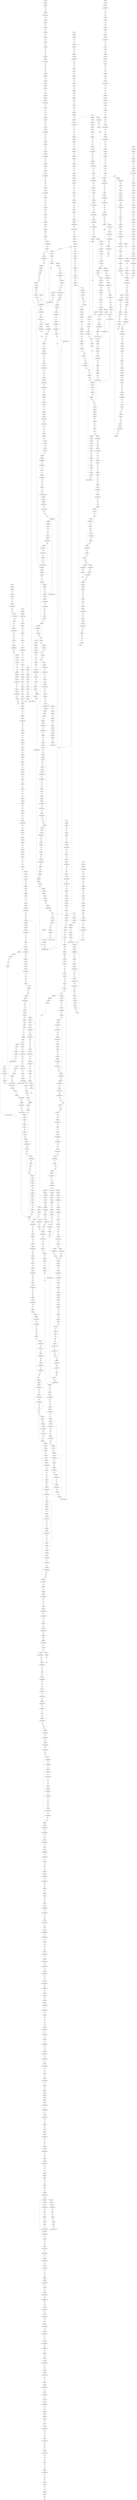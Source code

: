 strict digraph "" {
	node [label="\N"];
	2341	[AST_PARENT_FULL_NAME="tls_device.c:<global>",
		AST_PARENT_TYPE=TYPE_DECL,
		CODE="int tls_device_sendmsg(struct sock *sk, struct msghdr *msg, size_t size)
{
	unsigned char record_type = TLS_RECORD_TYPE_DATA;
	struct \
tls_context *tls_ctx = tls_get_ctx(sk);
	int rc;

	if (!tls_ctx->zerocopy_sendfile)
		msg->msg_flags &= ~MSG_SPLICE_PAGES;

	mutex_\
lock(&tls_ctx->tx_lock);
	lock_sock(sk);

	if (unlikely(msg->msg_controllen)) {
		rc = tls_process_cmsg(sk, msg, &record_type);
		\
if (rc)
			goto out;
	}

	rc = tls_push_data(sk, &msg->msg_iter, size, msg->msg_flags,
			   record_type);

out:
	release_sock(sk);
	\
mutex_unlock(&tls_ctx->tx_lock);
	return rc;
}",
		COLUMN_NUMBER=1,
		COLUMN_NUMBER_END=1,
		FILENAME="tls_device.c",
		FULL_NAME=tls_device_sendmsg,
		IS_EXTERNAL=false,
		LINE_NUMBER=565,
		LINE_NUMBER_END=590,
		NAME=tls_device_sendmsg,
		ORDER=26,
		SIGNATURE="int tls_device_sendmsg (sock*,msghdr*,size_t)",
		filename="tls_device.c",
		id=2341,
		label=METHOD,
		location=565,
		type=METHOD];
	2348	[ARGUMENT_INDEX=1,
		CODE=record_type,
		COLUMN_NUMBER=16,
		LINE_NUMBER=567,
		NAME=record_type,
		ORDER=1,
		TYPE_FULL_NAME="unsigned char",
		filename="tls_device.c",
		id=2348,
		label=IDENTIFIER,
		location=567,
		type=IDENTIFIER];
	2341 -> 2348	[front=2341,
		rear=2348,
		type=CFG];
	2349	[ARGUMENT_INDEX=2,
		CODE=TLS_RECORD_TYPE_DATA,
		COLUMN_NUMBER=30,
		LINE_NUMBER=567,
		NAME=TLS_RECORD_TYPE_DATA,
		ORDER=2,
		TYPE_FULL_NAME=ANY,
		filename="tls_device.c",
		id=2349,
		label=IDENTIFIER,
		location=567,
		type=IDENTIFIER];
	2348 -> 2349	[front=2348,
		rear=2349,
		type=CFG];
	2347	[ARGUMENT_INDEX=-1,
		CODE="record_type = TLS_RECORD_TYPE_DATA",
		COLUMN_NUMBER=16,
		DISPATCH_TYPE=STATIC_DISPATCH,
		LINE_NUMBER=567,
		METHOD_FULL_NAME="<operator>.assignment",
		NAME="<operator>.assignment",
		ORDER=2,
		TYPE_FULL_NAME="<empty>",
		filename="tls_device.c",
		id=2347,
		label=CALL,
		location=567,
		type=OPERATOR];
	2352	[ARGUMENT_INDEX=1,
		CODE=tls_ctx,
		COLUMN_NUMBER=22,
		LINE_NUMBER=568,
		NAME=tls_ctx,
		ORDER=1,
		TYPE_FULL_NAME="tls_context*",
		filename="tls_device.c",
		id=2352,
		label=IDENTIFIER,
		location=568,
		type=IDENTIFIER];
	2347 -> 2352	[front=2347,
		rear=2352,
		type=CFG];
	2354	[ARGUMENT_INDEX=1,
		CODE=sk,
		COLUMN_NUMBER=44,
		LINE_NUMBER=568,
		NAME=sk,
		ORDER=1,
		TYPE_FULL_NAME="sock*",
		filename="tls_device.c",
		id=2354,
		label=IDENTIFIER,
		location=568,
		type=IDENTIFIER];
	2352 -> 2354	[front=2352,
		rear=2354,
		type=CFG];
	2349 -> 2347	[front=2349,
		rear=2347,
		type=CFG];
	2351	[ARGUMENT_INDEX=-1,
		CODE="*tls_ctx = tls_get_ctx(sk)",
		COLUMN_NUMBER=21,
		DISPATCH_TYPE=STATIC_DISPATCH,
		LINE_NUMBER=568,
		METHOD_FULL_NAME="<operator>.assignment",
		NAME="<operator>.assignment",
		ORDER=4,
		TYPE_FULL_NAME="<empty>",
		filename="tls_device.c",
		id=2351,
		label=CALL,
		location=568,
		type=OPERATOR];
	2359	[ARGUMENT_INDEX=1,
		CODE=tls_ctx,
		COLUMN_NUMBER=7,
		LINE_NUMBER=571,
		NAME=tls_ctx,
		ORDER=1,
		TYPE_FULL_NAME="tls_context*",
		filename="tls_device.c",
		id=2359,
		label=IDENTIFIER,
		location=571,
		type=IDENTIFIER];
	2351 -> 2359	[front=2351,
		rear=2359,
		type=CFG];
	2360	[ARGUMENT_INDEX=2,
		CANONICAL_NAME=zerocopy_sendfile,
		CODE=zerocopy_sendfile,
		COLUMN_NUMBER=7,
		LINE_NUMBER=571,
		ORDER=2,
		filename="tls_device.c",
		id=2360,
		label=FIELD_IDENTIFIER,
		location=571,
		type=FIELD_IDENTIFIER];
	2359 -> 2360	[front=2359,
		rear=2360,
		type=CFG];
	2353	[ARGUMENT_INDEX=2,
		CODE="tls_get_ctx(sk)",
		COLUMN_NUMBER=32,
		DISPATCH_TYPE=STATIC_DISPATCH,
		LINE_NUMBER=568,
		METHOD_FULL_NAME=tls_get_ctx,
		NAME=tls_get_ctx,
		ORDER=2,
		TYPE_FULL_NAME="<empty>",
		filename="tls_device.c",
		id=2353,
		label=CALL,
		location=568,
		type=CALLEE];
	2354 -> 2353	[front=2354,
		rear=2353,
		type=CFG];
	2353 -> 2351	[front=2353,
		rear=2351,
		type=CFG];
	2357	[ARGUMENT_INDEX=-1,
		CODE="!tls_ctx->zerocopy_sendfile",
		COLUMN_NUMBER=6,
		DISPATCH_TYPE=STATIC_DISPATCH,
		LINE_NUMBER=571,
		METHOD_FULL_NAME="<operator>.logicalNot",
		NAME="<operator>.logicalNot",
		ORDER=1,
		TYPE_FULL_NAME="<empty>",
		filename="tls_device.c",
		id=2357,
		label=CALL,
		location=571,
		type=OPERATOR];
	2364	[ARGUMENT_INDEX=1,
		CODE=msg,
		COLUMN_NUMBER=3,
		LINE_NUMBER=572,
		NAME=msg,
		ORDER=1,
		TYPE_FULL_NAME="msghdr*",
		filename="tls_device.c",
		id=2364,
		label=IDENTIFIER,
		location=572,
		type=IDENTIFIER];
	2357 -> 2364	[front=2357,
		rear=2364,
		type=CFG];
	2371	[ARGUMENT_INDEX=1,
		CODE=tls_ctx,
		COLUMN_NUMBER=14,
		LINE_NUMBER=574,
		NAME=tls_ctx,
		ORDER=1,
		TYPE_FULL_NAME="tls_context*",
		filename="tls_device.c",
		id=2371,
		label=IDENTIFIER,
		location=574,
		type=IDENTIFIER];
	2357 -> 2371	[front=2357,
		rear=2371,
		type=CFG];
	2365	[ARGUMENT_INDEX=2,
		CANONICAL_NAME=msg_flags,
		CODE=msg_flags,
		COLUMN_NUMBER=3,
		LINE_NUMBER=572,
		ORDER=2,
		filename="tls_device.c",
		id=2365,
		label=FIELD_IDENTIFIER,
		location=572,
		type=FIELD_IDENTIFIER];
	2364 -> 2365	[front=2364,
		rear=2365,
		type=CFG];
	2372	[ARGUMENT_INDEX=2,
		CANONICAL_NAME=tx_lock,
		CODE=tx_lock,
		COLUMN_NUMBER=14,
		LINE_NUMBER=574,
		ORDER=2,
		filename="tls_device.c",
		id=2372,
		label=FIELD_IDENTIFIER,
		location=574,
		type=FIELD_IDENTIFIER];
	2371 -> 2372	[front=2371,
		rear=2372,
		type=CFG];
	2358	[ARGUMENT_INDEX=1,
		CODE="tls_ctx->zerocopy_sendfile",
		COLUMN_NUMBER=7,
		DISPATCH_TYPE=STATIC_DISPATCH,
		LINE_NUMBER=571,
		METHOD_FULL_NAME="<operator>.indirectFieldAccess",
		NAME="<operator>.indirectFieldAccess",
		ORDER=1,
		TYPE_FULL_NAME="<empty>",
		filename="tls_device.c",
		id=2358,
		label=CALL,
		location=571,
		type=OPERATOR];
	2358 -> 2357	[front=2358,
		rear=2357,
		type=CFG];
	2360 -> 2358	[front=2360,
		rear=2358,
		type=CFG];
	2362	[ARGUMENT_INDEX=1,
		CODE="msg->msg_flags &= ~MSG_SPLICE_PAGES",
		COLUMN_NUMBER=3,
		DISPATCH_TYPE=STATIC_DISPATCH,
		LINE_NUMBER=572,
		METHOD_FULL_NAME="<operators>.assignmentAnd",
		NAME="<operators>.assignmentAnd",
		ORDER=1,
		TYPE_FULL_NAME="<empty>",
		filename="tls_device.c",
		id=2362,
		label=CALL,
		location=572,
		type=CALLEE];
	2362 -> 2371	[front=2362,
		rear=2371,
		type=CFG];
	2363	[ARGUMENT_INDEX=1,
		CODE="msg->msg_flags",
		COLUMN_NUMBER=3,
		DISPATCH_TYPE=STATIC_DISPATCH,
		LINE_NUMBER=572,
		METHOD_FULL_NAME="<operator>.indirectFieldAccess",
		NAME="<operator>.indirectFieldAccess",
		ORDER=1,
		TYPE_FULL_NAME="<empty>",
		filename="tls_device.c",
		id=2363,
		label=CALL,
		location=572,
		type=OPERATOR];
	2367	[ARGUMENT_INDEX=1,
		CODE=MSG_SPLICE_PAGES,
		COLUMN_NUMBER=22,
		LINE_NUMBER=572,
		NAME=MSG_SPLICE_PAGES,
		ORDER=1,
		TYPE_FULL_NAME=ANY,
		filename="tls_device.c",
		id=2367,
		label=IDENTIFIER,
		location=572,
		type=IDENTIFIER];
	2363 -> 2367	[front=2363,
		rear=2367,
		type=CFG];
	2366	[ARGUMENT_INDEX=2,
		CODE="~MSG_SPLICE_PAGES",
		COLUMN_NUMBER=21,
		DISPATCH_TYPE=STATIC_DISPATCH,
		LINE_NUMBER=572,
		METHOD_FULL_NAME="<operator>.not",
		NAME="<operator>.not",
		ORDER=2,
		TYPE_FULL_NAME="<empty>",
		filename="tls_device.c",
		id=2366,
		label=CALL,
		location=572,
		type=OPERATOR];
	2367 -> 2366	[front=2367,
		rear=2366,
		type=CFG];
	2365 -> 2363	[front=2365,
		rear=2363,
		type=CFG];
	2366 -> 2362	[front=2366,
		rear=2362,
		type=CFG];
	2368	[ARGUMENT_INDEX=-1,
		CODE="mutex_lock(&tls_ctx->tx_lock)",
		COLUMN_NUMBER=2,
		DISPATCH_TYPE=STATIC_DISPATCH,
		LINE_NUMBER=574,
		METHOD_FULL_NAME=mutex_lock,
		NAME=mutex_lock,
		ORDER=7,
		TYPE_FULL_NAME="<empty>",
		filename="tls_device.c",
		id=2368,
		label=CALL,
		location=574,
		type=CALLEE];
	2374	[ARGUMENT_INDEX=1,
		CODE=sk,
		COLUMN_NUMBER=12,
		LINE_NUMBER=575,
		NAME=sk,
		ORDER=1,
		TYPE_FULL_NAME="sock*",
		filename="tls_device.c",
		id=2374,
		label=IDENTIFIER,
		location=575,
		type=IDENTIFIER];
	2368 -> 2374	[front=2368,
		rear=2374,
		type=CFG];
	2373	[ARGUMENT_INDEX=-1,
		CODE="lock_sock(sk)",
		COLUMN_NUMBER=2,
		DISPATCH_TYPE=STATIC_DISPATCH,
		LINE_NUMBER=575,
		METHOD_FULL_NAME=lock_sock,
		NAME=lock_sock,
		ORDER=8,
		TYPE_FULL_NAME="<empty>",
		filename="tls_device.c",
		id=2373,
		label=CALL,
		location=575,
		type=CALLEE];
	2374 -> 2373	[front=2374,
		rear=2373,
		type=CFG];
	2369	[ARGUMENT_INDEX=1,
		CODE="&tls_ctx->tx_lock",
		COLUMN_NUMBER=13,
		DISPATCH_TYPE=STATIC_DISPATCH,
		LINE_NUMBER=574,
		METHOD_FULL_NAME="<operator>.addressOf",
		NAME="<operator>.addressOf",
		ORDER=1,
		TYPE_FULL_NAME="<empty>",
		filename="tls_device.c",
		id=2369,
		label=CALL,
		location=574,
		type=OPERATOR];
	2369 -> 2368	[front=2369,
		rear=2368,
		type=CFG];
	2370	[ARGUMENT_INDEX=1,
		CODE="tls_ctx->tx_lock",
		COLUMN_NUMBER=14,
		DISPATCH_TYPE=STATIC_DISPATCH,
		LINE_NUMBER=574,
		METHOD_FULL_NAME="<operator>.indirectFieldAccess",
		NAME="<operator>.indirectFieldAccess",
		ORDER=1,
		TYPE_FULL_NAME="<empty>",
		filename="tls_device.c",
		id=2370,
		label=CALL,
		location=574,
		type=OPERATOR];
	2370 -> 2369	[front=2370,
		rear=2369,
		type=CFG];
	2372 -> 2370	[front=2372,
		rear=2370,
		type=CFG];
	2378	[ARGUMENT_INDEX=1,
		CODE=msg,
		COLUMN_NUMBER=15,
		LINE_NUMBER=577,
		NAME=msg,
		ORDER=1,
		TYPE_FULL_NAME="msghdr*",
		filename="tls_device.c",
		id=2378,
		label=IDENTIFIER,
		location=577,
		type=IDENTIFIER];
	2373 -> 2378	[front=2373,
		rear=2378,
		type=CFG];
	2379	[ARGUMENT_INDEX=2,
		CANONICAL_NAME=msg_controllen,
		CODE=msg_controllen,
		COLUMN_NUMBER=15,
		LINE_NUMBER=577,
		ORDER=2,
		filename="tls_device.c",
		id=2379,
		label=FIELD_IDENTIFIER,
		location=577,
		type=FIELD_IDENTIFIER];
	2378 -> 2379	[front=2378,
		rear=2379,
		type=CFG];
	2376	[ARGUMENT_INDEX=-1,
		CODE="unlikely(msg->msg_controllen)",
		COLUMN_NUMBER=6,
		DISPATCH_TYPE=STATIC_DISPATCH,
		LINE_NUMBER=577,
		METHOD_FULL_NAME=unlikely,
		NAME=unlikely,
		ORDER=1,
		TYPE_FULL_NAME="<empty>",
		filename="tls_device.c",
		id=2376,
		label=CALL,
		location=577,
		type=CALLEE];
	2382	[ARGUMENT_INDEX=1,
		CODE=rc,
		COLUMN_NUMBER=3,
		LINE_NUMBER=578,
		NAME=rc,
		ORDER=1,
		TYPE_FULL_NAME=int,
		filename="tls_device.c",
		id=2382,
		label=IDENTIFIER,
		location=578,
		type=IDENTIFIER];
	2376 -> 2382	[front=2376,
		rear=2382,
		type=CFG];
	2393	[ARGUMENT_INDEX=1,
		CODE=rc,
		COLUMN_NUMBER=2,
		LINE_NUMBER=583,
		NAME=rc,
		ORDER=1,
		TYPE_FULL_NAME=int,
		filename="tls_device.c",
		id=2393,
		label=IDENTIFIER,
		location=583,
		type=IDENTIFIER];
	2376 -> 2393	[front=2376,
		rear=2393,
		type=CFG];
	2384	[ARGUMENT_INDEX=1,
		CODE=sk,
		COLUMN_NUMBER=25,
		LINE_NUMBER=578,
		NAME=sk,
		ORDER=1,
		TYPE_FULL_NAME="sock*",
		filename="tls_device.c",
		id=2384,
		label=IDENTIFIER,
		location=578,
		type=IDENTIFIER];
	2382 -> 2384	[front=2382,
		rear=2384,
		type=CFG];
	2395	[ARGUMENT_INDEX=1,
		CODE=sk,
		COLUMN_NUMBER=21,
		LINE_NUMBER=583,
		NAME=sk,
		ORDER=1,
		TYPE_FULL_NAME="sock*",
		filename="tls_device.c",
		id=2395,
		label=IDENTIFIER,
		location=583,
		type=IDENTIFIER];
	2393 -> 2395	[front=2393,
		rear=2395,
		type=CFG];
	2377	[ARGUMENT_INDEX=1,
		CODE="msg->msg_controllen",
		COLUMN_NUMBER=15,
		DISPATCH_TYPE=STATIC_DISPATCH,
		LINE_NUMBER=577,
		METHOD_FULL_NAME="<operator>.indirectFieldAccess",
		NAME="<operator>.indirectFieldAccess",
		ORDER=1,
		TYPE_FULL_NAME="<empty>",
		filename="tls_device.c",
		id=2377,
		label=CALL,
		location=577,
		type=OPERATOR];
	2377 -> 2376	[front=2377,
		rear=2376,
		type=CFG];
	2379 -> 2377	[front=2379,
		rear=2377,
		type=CFG];
	2381	[ARGUMENT_INDEX=-1,
		CODE="rc = tls_process_cmsg(sk, msg, &record_type)",
		COLUMN_NUMBER=3,
		DISPATCH_TYPE=STATIC_DISPATCH,
		LINE_NUMBER=578,
		METHOD_FULL_NAME="<operator>.assignment",
		NAME="<operator>.assignment",
		ORDER=1,
		TYPE_FULL_NAME="<empty>",
		filename="tls_device.c",
		id=2381,
		label=CALL,
		location=578,
		type=OPERATOR];
	2389	[ARGUMENT_INDEX=-1,
		CODE=rc,
		COLUMN_NUMBER=7,
		LINE_NUMBER=579,
		NAME=rc,
		ORDER=1,
		TYPE_FULL_NAME=int,
		filename="tls_device.c",
		id=2389,
		label=IDENTIFIER,
		location=579,
		type=IDENTIFIER];
	2381 -> 2389	[front=2381,
		rear=2389,
		type=CFG];
	2389 -> 2393	[front=2389,
		rear=2393,
		type=CFG];
	2385	[ARGUMENT_INDEX=2,
		CODE=msg,
		COLUMN_NUMBER=29,
		LINE_NUMBER=578,
		NAME=msg,
		ORDER=2,
		TYPE_FULL_NAME="msghdr*",
		filename="tls_device.c",
		id=2385,
		label=IDENTIFIER,
		location=578,
		type=IDENTIFIER];
	2384 -> 2385	[front=2384,
		rear=2385,
		type=CFG];
	2383	[ARGUMENT_INDEX=2,
		CODE="tls_process_cmsg(sk, msg, &record_type)",
		COLUMN_NUMBER=8,
		DISPATCH_TYPE=STATIC_DISPATCH,
		LINE_NUMBER=578,
		METHOD_FULL_NAME=tls_process_cmsg,
		NAME=tls_process_cmsg,
		ORDER=2,
		TYPE_FULL_NAME="<empty>",
		filename="tls_device.c",
		id=2383,
		label=CALL,
		location=578,
		type=CALLEE];
	2383 -> 2381	[front=2383,
		rear=2381,
		type=CFG];
	2387	[ARGUMENT_INDEX=1,
		CODE=record_type,
		COLUMN_NUMBER=35,
		LINE_NUMBER=578,
		NAME=record_type,
		ORDER=1,
		TYPE_FULL_NAME="unsigned char",
		filename="tls_device.c",
		id=2387,
		label=IDENTIFIER,
		location=578,
		type=IDENTIFIER];
	2385 -> 2387	[front=2385,
		rear=2387,
		type=CFG];
	2386	[ARGUMENT_INDEX=3,
		CODE="&record_type",
		COLUMN_NUMBER=34,
		DISPATCH_TYPE=STATIC_DISPATCH,
		LINE_NUMBER=578,
		METHOD_FULL_NAME="<operator>.addressOf",
		NAME="<operator>.addressOf",
		ORDER=3,
		TYPE_FULL_NAME="<empty>",
		filename="tls_device.c",
		id=2386,
		label=CALL,
		location=578,
		type=OPERATOR];
	2387 -> 2386	[front=2387,
		rear=2386,
		type=CFG];
	2386 -> 2383	[front=2386,
		rear=2383,
		type=CFG];
	2398	[ARGUMENT_INDEX=1,
		CODE=msg,
		COLUMN_NUMBER=26,
		LINE_NUMBER=583,
		NAME=msg,
		ORDER=1,
		TYPE_FULL_NAME="msghdr*",
		filename="tls_device.c",
		id=2398,
		label=IDENTIFIER,
		location=583,
		type=IDENTIFIER];
	2395 -> 2398	[front=2395,
		rear=2398,
		type=CFG];
	2394	[ARGUMENT_INDEX=2,
		CODE="tls_push_data(sk, &msg->msg_iter, size, msg->msg_flags,
			   record_type)",
		COLUMN_NUMBER=7,
		DISPATCH_TYPE=STATIC_DISPATCH,
		LINE_NUMBER=583,
		METHOD_FULL_NAME=tls_push_data,
		NAME=tls_push_data,
		ORDER=2,
		TYPE_FULL_NAME="<empty>",
		filename="tls_device.c",
		id=2394,
		label=CALL,
		location=583,
		type=CALLEE];
	2392	[ARGUMENT_INDEX=-1,
		CODE="rc = tls_push_data(sk, &msg->msg_iter, size, msg->msg_flags,
			   record_type)",
		COLUMN_NUMBER=2,
		DISPATCH_TYPE=STATIC_DISPATCH,
		LINE_NUMBER=583,
		METHOD_FULL_NAME="<operator>.assignment",
		NAME="<operator>.assignment",
		ORDER=10,
		TYPE_FULL_NAME="<empty>",
		filename="tls_device.c",
		id=2392,
		label=CALL,
		location=583,
		type=OPERATOR];
	2394 -> 2392	[front=2394,
		rear=2392,
		type=CFG];
	1933	[AST_PARENT_FULL_NAME="tls_device.c:<global>",
		AST_PARENT_TYPE=TYPE_DECL,
		CODE="static int tls_push_data(struct sock *sk,
			 struct iov_iter *iter,
			 size_t size, int flags,
			 unsigned char record_type)
{
	\
struct tls_context *tls_ctx = tls_get_ctx(sk);
	struct tls_prot_info *prot = &tls_ctx->prot_info;
	struct tls_offload_context_tx *\
ctx = tls_offload_ctx_tx(tls_ctx);
	struct tls_record_info *record;
	int tls_push_record_flags;
	struct page_frag *pfrag;
	size_\
t orig_size = size;
	u32 max_open_record_len;
	bool more = false;
	bool done = false;
	int copy, rc = 0;
	long timeo;

	if (flags &
	    ~(\
MSG_MORE | MSG_DONTWAIT | MSG_NOSIGNAL |
	      MSG_SPLICE_PAGES | MSG_EOR))
		return -EOPNOTSUPP;

	if ((flags & (MSG_MORE | MSG_\
EOR)) == (MSG_MORE | MSG_EOR))
		return -EINVAL;

	if (unlikely(sk->sk_err))
		return -sk->sk_err;

	flags |= MSG_SENDPAGE_DECRYPTED;
	\
tls_push_record_flags = flags | MSG_MORE;

	timeo = sock_sndtimeo(sk, flags & MSG_DONTWAIT);
	if (tls_is_partially_sent_record(tls_\
ctx)) {
		rc = tls_push_partial_record(sk, tls_ctx, flags);
		if (rc < 0)...",
		COLUMN_NUMBER=1,
		COLUMN_NUMBER_END=1,
		FILENAME="tls_device.c",
		FULL_NAME=tls_push_data,
		IS_EXTERNAL=false,
		LINE_NUMBER=421,
		LINE_NUMBER_END=563,
		NAME=tls_push_data,
		ORDER=25,
		SIGNATURE="int tls_push_data (sock*,iov_iter*,size_t,int,unsigned char)",
		filename="tls_device.c",
		id=1933,
		label=METHOD,
		location=421,
		type=METHOD];
	2394 -> 1933	[front=2394,
		rear=1933,
		type=CALL];
	2399	[ARGUMENT_INDEX=2,
		CANONICAL_NAME=msg_iter,
		CODE=msg_iter,
		COLUMN_NUMBER=26,
		LINE_NUMBER=583,
		ORDER=2,
		filename="tls_device.c",
		id=2399,
		label=FIELD_IDENTIFIER,
		location=583,
		type=FIELD_IDENTIFIER];
	2398 -> 2399	[front=2398,
		rear=2399,
		type=CFG];
	2396	[ARGUMENT_INDEX=2,
		CODE="&msg->msg_iter",
		COLUMN_NUMBER=25,
		DISPATCH_TYPE=STATIC_DISPATCH,
		LINE_NUMBER=583,
		METHOD_FULL_NAME="<operator>.addressOf",
		NAME="<operator>.addressOf",
		ORDER=2,
		TYPE_FULL_NAME="<empty>",
		filename="tls_device.c",
		id=2396,
		label=CALL,
		location=583,
		type=OPERATOR];
	2400	[ARGUMENT_INDEX=3,
		CODE=size,
		COLUMN_NUMBER=41,
		LINE_NUMBER=583,
		NAME=size,
		ORDER=3,
		TYPE_FULL_NAME=size_t,
		filename="tls_device.c",
		id=2400,
		label=IDENTIFIER,
		location=583,
		type=IDENTIFIER];
	2396 -> 2400	[front=2396,
		rear=2400,
		type=CFG];
	2402	[ARGUMENT_INDEX=1,
		CODE=msg,
		COLUMN_NUMBER=47,
		LINE_NUMBER=583,
		NAME=msg,
		ORDER=1,
		TYPE_FULL_NAME="msghdr*",
		filename="tls_device.c",
		id=2402,
		label=IDENTIFIER,
		location=583,
		type=IDENTIFIER];
	2400 -> 2402	[front=2400,
		rear=2402,
		type=CFG];
	2397	[ARGUMENT_INDEX=1,
		CODE="msg->msg_iter",
		COLUMN_NUMBER=26,
		DISPATCH_TYPE=STATIC_DISPATCH,
		LINE_NUMBER=583,
		METHOD_FULL_NAME="<operator>.indirectFieldAccess",
		NAME="<operator>.indirectFieldAccess",
		ORDER=1,
		TYPE_FULL_NAME="<empty>",
		filename="tls_device.c",
		id=2397,
		label=CALL,
		location=583,
		type=OPERATOR];
	2397 -> 2396	[front=2397,
		rear=2396,
		type=CFG];
	2399 -> 2397	[front=2399,
		rear=2397,
		type=CFG];
	2403	[ARGUMENT_INDEX=2,
		CANONICAL_NAME=msg_flags,
		CODE=msg_flags,
		COLUMN_NUMBER=47,
		LINE_NUMBER=583,
		ORDER=2,
		filename="tls_device.c",
		id=2403,
		label=FIELD_IDENTIFIER,
		location=583,
		type=FIELD_IDENTIFIER];
	2402 -> 2403	[front=2402,
		rear=2403,
		type=CFG];
	2401	[ARGUMENT_INDEX=4,
		CODE="msg->msg_flags",
		COLUMN_NUMBER=47,
		DISPATCH_TYPE=STATIC_DISPATCH,
		LINE_NUMBER=583,
		METHOD_FULL_NAME="<operator>.indirectFieldAccess",
		NAME="<operator>.indirectFieldAccess",
		ORDER=4,
		TYPE_FULL_NAME="<empty>",
		filename="tls_device.c",
		id=2401,
		label=CALL,
		location=583,
		type=OPERATOR];
	2404	[ARGUMENT_INDEX=5,
		CODE=record_type,
		COLUMN_NUMBER=7,
		LINE_NUMBER=584,
		NAME=record_type,
		ORDER=5,
		TYPE_FULL_NAME="unsigned char",
		filename="tls_device.c",
		id=2404,
		label=IDENTIFIER,
		location=584,
		type=IDENTIFIER];
	2401 -> 2404	[front=2401,
		rear=2404,
		type=CFG];
	2404 -> 2394	[front=2404,
		rear=2394,
		type=CFG];
	2403 -> 2401	[front=2403,
		rear=2401,
		type=CFG];
	9974	[AST_PARENT_FULL_NAME="tls_strp.c:<global>",
		AST_PARENT_TYPE=TYPE_DECL,
		CODE="void tls_strp_msg_done(struct tls_strparser *strp)
{
	WARN_ON(!strp->stm.full_len);

	if (likely(!strp->copy_mode))
		tcp_read_done(\
strp->sk, strp->stm.full_len);
	else
		tls_strp_flush_anchor_copy(strp);

	strp->msg_ready = 0;
	memset(&strp->stm, 0, sizeof(strp->\
stm));

	tls_strp_check_rcv(strp);
}",
		COLUMN_NUMBER=1,
		COLUMN_NUMBER_END=1,
		FILENAME="tls_strp.c",
		FULL_NAME=tls_strp_msg_done,
		IS_EXTERNAL=false,
		LINE_NUMBER=574,
		LINE_NUMBER_END=587,
		NAME=tls_strp_msg_done,
		ORDER=23,
		SIGNATURE="void tls_strp_msg_done (tls_strparser*)",
		filename="tls_strp.c",
		id=9974,
		label=METHOD,
		location=574,
		type=METHOD];
	9981	[ARGUMENT_INDEX=1,
		CODE=strp,
		COLUMN_NUMBER=11,
		LINE_NUMBER=576,
		NAME=strp,
		ORDER=1,
		TYPE_FULL_NAME="tls_strparser*",
		filename="tls_strp.c",
		id=9981,
		label=IDENTIFIER,
		location=576,
		type=IDENTIFIER];
	9974 -> 9981	[front=9974,
		rear=9981,
		type=CFG];
	9982	[ARGUMENT_INDEX=2,
		CANONICAL_NAME=stm,
		CODE=stm,
		COLUMN_NUMBER=11,
		LINE_NUMBER=576,
		ORDER=2,
		filename="tls_strp.c",
		id=9982,
		label=FIELD_IDENTIFIER,
		location=576,
		type=FIELD_IDENTIFIER];
	9981 -> 9982	[front=9981,
		rear=9982,
		type=CFG];
	9977	[ARGUMENT_INDEX=-1,
		CODE="WARN_ON(!strp->stm.full_len)",
		COLUMN_NUMBER=2,
		DISPATCH_TYPE=STATIC_DISPATCH,
		LINE_NUMBER=576,
		METHOD_FULL_NAME=WARN_ON,
		NAME=WARN_ON,
		ORDER=1,
		TYPE_FULL_NAME="<empty>",
		filename="tls_strp.c",
		id=9977,
		label=CALL,
		location=576,
		type=CALLEE];
	9988	[ARGUMENT_INDEX=1,
		CODE=strp,
		COLUMN_NUMBER=14,
		LINE_NUMBER=578,
		NAME=strp,
		ORDER=1,
		TYPE_FULL_NAME="tls_strparser*",
		filename="tls_strp.c",
		id=9988,
		label=IDENTIFIER,
		location=578,
		type=IDENTIFIER];
	9977 -> 9988	[front=9977,
		rear=9988,
		type=CFG];
	9989	[ARGUMENT_INDEX=2,
		CANONICAL_NAME=copy_mode,
		CODE=copy_mode,
		COLUMN_NUMBER=14,
		LINE_NUMBER=578,
		ORDER=2,
		filename="tls_strp.c",
		id=9989,
		label=FIELD_IDENTIFIER,
		location=578,
		type=FIELD_IDENTIFIER];
	9988 -> 9989	[front=9988,
		rear=9989,
		type=CFG];
	9978	[ARGUMENT_INDEX=1,
		CODE="!strp->stm.full_len",
		COLUMN_NUMBER=10,
		DISPATCH_TYPE=STATIC_DISPATCH,
		LINE_NUMBER=576,
		METHOD_FULL_NAME="<operator>.logicalNot",
		NAME="<operator>.logicalNot",
		ORDER=1,
		TYPE_FULL_NAME="<empty>",
		filename="tls_strp.c",
		id=9978,
		label=CALL,
		location=576,
		type=OPERATOR];
	9978 -> 9977	[front=9978,
		rear=9977,
		type=CFG];
	9979	[ARGUMENT_INDEX=1,
		CODE="strp->stm.full_len",
		COLUMN_NUMBER=11,
		DISPATCH_TYPE=STATIC_DISPATCH,
		LINE_NUMBER=576,
		METHOD_FULL_NAME="<operator>.fieldAccess",
		NAME="<operator>.fieldAccess",
		ORDER=1,
		TYPE_FULL_NAME="<empty>",
		filename="tls_strp.c",
		id=9979,
		label=CALL,
		location=576,
		type=OPERATOR];
	9979 -> 9978	[front=9979,
		rear=9978,
		type=CFG];
	9980	[ARGUMENT_INDEX=1,
		CODE="strp->stm",
		COLUMN_NUMBER=11,
		DISPATCH_TYPE=STATIC_DISPATCH,
		LINE_NUMBER=576,
		METHOD_FULL_NAME="<operator>.indirectFieldAccess",
		NAME="<operator>.indirectFieldAccess",
		ORDER=1,
		TYPE_FULL_NAME="<empty>",
		filename="tls_strp.c",
		id=9980,
		label=CALL,
		location=576,
		type=OPERATOR];
	9983	[ARGUMENT_INDEX=2,
		CANONICAL_NAME=full_len,
		CODE=full_len,
		COLUMN_NUMBER=11,
		LINE_NUMBER=576,
		ORDER=2,
		filename="tls_strp.c",
		id=9983,
		label=FIELD_IDENTIFIER,
		location=576,
		type=FIELD_IDENTIFIER];
	9980 -> 9983	[front=9980,
		rear=9983,
		type=CFG];
	9983 -> 9979	[front=9983,
		rear=9979,
		type=CFG];
	9982 -> 9980	[front=9982,
		rear=9980,
		type=CFG];
	9985	[ARGUMENT_INDEX=-1,
		CODE="likely(!strp->copy_mode)",
		COLUMN_NUMBER=6,
		DISPATCH_TYPE=STATIC_DISPATCH,
		LINE_NUMBER=578,
		METHOD_FULL_NAME=likely,
		NAME=likely,
		ORDER=1,
		TYPE_FULL_NAME="<empty>",
		filename="tls_strp.c",
		id=9985,
		label=CALL,
		location=578,
		type=CALLEE];
	9993	[ARGUMENT_INDEX=1,
		CODE=strp,
		COLUMN_NUMBER=17,
		LINE_NUMBER=579,
		NAME=strp,
		ORDER=1,
		TYPE_FULL_NAME="tls_strparser*",
		filename="tls_strp.c",
		id=9993,
		label=IDENTIFIER,
		location=579,
		type=IDENTIFIER];
	9985 -> 9993	[front=9985,
		rear=9993,
		type=CFG];
	10003	[ARGUMENT_INDEX=1,
		CODE=strp,
		COLUMN_NUMBER=30,
		LINE_NUMBER=581,
		NAME=strp,
		ORDER=1,
		TYPE_FULL_NAME="tls_strparser*",
		filename="tls_strp.c",
		id=10003,
		label=IDENTIFIER,
		location=581,
		type=IDENTIFIER];
	9985 -> 10003	[front=9985,
		rear=10003,
		type=CFG];
	9994	[ARGUMENT_INDEX=2,
		CANONICAL_NAME=sk,
		CODE=sk,
		COLUMN_NUMBER=17,
		LINE_NUMBER=579,
		ORDER=2,
		filename="tls_strp.c",
		id=9994,
		label=FIELD_IDENTIFIER,
		location=579,
		type=FIELD_IDENTIFIER];
	9993 -> 9994	[front=9993,
		rear=9994,
		type=CFG];
	10002	[ARGUMENT_INDEX=1,
		CODE="tls_strp_flush_anchor_copy(strp)",
		COLUMN_NUMBER=3,
		DISPATCH_TYPE=STATIC_DISPATCH,
		LINE_NUMBER=581,
		METHOD_FULL_NAME=tls_strp_flush_anchor_copy,
		NAME=tls_strp_flush_anchor_copy,
		ORDER=1,
		TYPE_FULL_NAME="<empty>",
		filename="tls_strp.c",
		id=10002,
		label=CALL,
		location=581,
		type=CALLEE];
	10003 -> 10002	[front=10003,
		rear=10002,
		type=CFG];
	9986	[ARGUMENT_INDEX=1,
		CODE="!strp->copy_mode",
		COLUMN_NUMBER=13,
		DISPATCH_TYPE=STATIC_DISPATCH,
		LINE_NUMBER=578,
		METHOD_FULL_NAME="<operator>.logicalNot",
		NAME="<operator>.logicalNot",
		ORDER=1,
		TYPE_FULL_NAME="<empty>",
		filename="tls_strp.c",
		id=9986,
		label=CALL,
		location=578,
		type=OPERATOR];
	9986 -> 9985	[front=9986,
		rear=9985,
		type=CFG];
	9987	[ARGUMENT_INDEX=1,
		CODE="strp->copy_mode",
		COLUMN_NUMBER=14,
		DISPATCH_TYPE=STATIC_DISPATCH,
		LINE_NUMBER=578,
		METHOD_FULL_NAME="<operator>.indirectFieldAccess",
		NAME="<operator>.indirectFieldAccess",
		ORDER=1,
		TYPE_FULL_NAME="<empty>",
		filename="tls_strp.c",
		id=9987,
		label=CALL,
		location=578,
		type=OPERATOR];
	9987 -> 9986	[front=9987,
		rear=9986,
		type=CFG];
	9989 -> 9987	[front=9989,
		rear=9987,
		type=CFG];
	9991	[ARGUMENT_INDEX=1,
		CODE="tcp_read_done(strp->sk, strp->stm.full_len)",
		COLUMN_NUMBER=3,
		DISPATCH_TYPE=STATIC_DISPATCH,
		LINE_NUMBER=579,
		METHOD_FULL_NAME=tcp_read_done,
		NAME=tcp_read_done,
		ORDER=1,
		TYPE_FULL_NAME="<empty>",
		filename="tls_strp.c",
		id=9991,
		label=CALL,
		location=579,
		type=CALLEE];
	10006	[ARGUMENT_INDEX=1,
		CODE=strp,
		COLUMN_NUMBER=2,
		LINE_NUMBER=583,
		NAME=strp,
		ORDER=1,
		TYPE_FULL_NAME="tls_strparser*",
		filename="tls_strp.c",
		id=10006,
		label=IDENTIFIER,
		location=583,
		type=IDENTIFIER];
	9991 -> 10006	[front=9991,
		rear=10006,
		type=CFG];
	10007	[ARGUMENT_INDEX=2,
		CANONICAL_NAME=msg_ready,
		CODE=msg_ready,
		COLUMN_NUMBER=2,
		LINE_NUMBER=583,
		ORDER=2,
		filename="tls_strp.c",
		id=10007,
		label=FIELD_IDENTIFIER,
		location=583,
		type=FIELD_IDENTIFIER];
	10006 -> 10007	[front=10006,
		rear=10007,
		type=CFG];
	9992	[ARGUMENT_INDEX=1,
		CODE="strp->sk",
		COLUMN_NUMBER=17,
		DISPATCH_TYPE=STATIC_DISPATCH,
		LINE_NUMBER=579,
		METHOD_FULL_NAME="<operator>.indirectFieldAccess",
		NAME="<operator>.indirectFieldAccess",
		ORDER=1,
		TYPE_FULL_NAME="<empty>",
		filename="tls_strp.c",
		id=9992,
		label=CALL,
		location=579,
		type=OPERATOR];
	9997	[ARGUMENT_INDEX=1,
		CODE=strp,
		COLUMN_NUMBER=27,
		LINE_NUMBER=579,
		NAME=strp,
		ORDER=1,
		TYPE_FULL_NAME="tls_strparser*",
		filename="tls_strp.c",
		id=9997,
		label=IDENTIFIER,
		location=579,
		type=IDENTIFIER];
	9992 -> 9997	[front=9992,
		rear=9997,
		type=CFG];
	9998	[ARGUMENT_INDEX=2,
		CANONICAL_NAME=stm,
		CODE=stm,
		COLUMN_NUMBER=27,
		LINE_NUMBER=579,
		ORDER=2,
		filename="tls_strp.c",
		id=9998,
		label=FIELD_IDENTIFIER,
		location=579,
		type=FIELD_IDENTIFIER];
	9997 -> 9998	[front=9997,
		rear=9998,
		type=CFG];
	9994 -> 9992	[front=9994,
		rear=9992,
		type=CFG];
	9995	[ARGUMENT_INDEX=2,
		CODE="strp->stm.full_len",
		COLUMN_NUMBER=27,
		DISPATCH_TYPE=STATIC_DISPATCH,
		LINE_NUMBER=579,
		METHOD_FULL_NAME="<operator>.fieldAccess",
		NAME="<operator>.fieldAccess",
		ORDER=2,
		TYPE_FULL_NAME="<empty>",
		filename="tls_strp.c",
		id=9995,
		label=CALL,
		location=579,
		type=OPERATOR];
	9995 -> 9991	[front=9995,
		rear=9991,
		type=CFG];
	9996	[ARGUMENT_INDEX=1,
		CODE="strp->stm",
		COLUMN_NUMBER=27,
		DISPATCH_TYPE=STATIC_DISPATCH,
		LINE_NUMBER=579,
		METHOD_FULL_NAME="<operator>.indirectFieldAccess",
		NAME="<operator>.indirectFieldAccess",
		ORDER=1,
		TYPE_FULL_NAME="<empty>",
		filename="tls_strp.c",
		id=9996,
		label=CALL,
		location=579,
		type=OPERATOR];
	9999	[ARGUMENT_INDEX=2,
		CANONICAL_NAME=full_len,
		CODE=full_len,
		COLUMN_NUMBER=27,
		LINE_NUMBER=579,
		ORDER=2,
		filename="tls_strp.c",
		id=9999,
		label=FIELD_IDENTIFIER,
		location=579,
		type=FIELD_IDENTIFIER];
	9996 -> 9999	[front=9996,
		rear=9999,
		type=CFG];
	9999 -> 9995	[front=9999,
		rear=9995,
		type=CFG];
	9998 -> 9996	[front=9998,
		rear=9996,
		type=CFG];
	10002 -> 10006	[front=10002,
		rear=10006,
		type=CFG];
	10005	[ARGUMENT_INDEX=1,
		CODE="strp->msg_ready",
		COLUMN_NUMBER=2,
		DISPATCH_TYPE=STATIC_DISPATCH,
		LINE_NUMBER=583,
		METHOD_FULL_NAME="<operator>.indirectFieldAccess",
		NAME="<operator>.indirectFieldAccess",
		ORDER=1,
		TYPE_FULL_NAME="<empty>",
		filename="tls_strp.c",
		id=10005,
		label=CALL,
		location=583,
		type=OPERATOR];
	10008	[ARGUMENT_INDEX=2,
		CODE=0,
		COLUMN_NUMBER=20,
		LINE_NUMBER=583,
		ORDER=2,
		TYPE_FULL_NAME=int,
		filename="tls_strp.c",
		id=10008,
		label=LITERAL,
		location=583,
		type=LITERAL];
	10005 -> 10008	[front=10005,
		rear=10008,
		type=CFG];
	10004	[ARGUMENT_INDEX=-1,
		CODE="strp->msg_ready = 0",
		COLUMN_NUMBER=2,
		DISPATCH_TYPE=STATIC_DISPATCH,
		LINE_NUMBER=583,
		METHOD_FULL_NAME="<operator>.assignment",
		NAME="<operator>.assignment",
		ORDER=3,
		TYPE_FULL_NAME="<empty>",
		filename="tls_strp.c",
		id=10004,
		label=CALL,
		location=583,
		type=OPERATOR];
	10008 -> 10004	[front=10008,
		rear=10004,
		type=CFG];
	10007 -> 10005	[front=10007,
		rear=10005,
		type=CFG];
	15686	[AST_PARENT_FULL_NAME="tls_sw.c:<global>",
		AST_PARENT_TYPE=TYPE_DECL,
		CODE="static void tls_rx_rec_done(struct tls_sw_context_rx *ctx)
{
	tls_strp_msg_done(&ctx->strp);
}",
		COLUMN_NUMBER=1,
		COLUMN_NUMBER_END=1,
		FILENAME="tls_sw.c",
		FULL_NAME=tls_rx_rec_done,
		IS_EXTERNAL=false,
		LINE_NUMBER=1775,
		LINE_NUMBER_END=1778,
		NAME=tls_rx_rec_done,
		ORDER=39,
		SIGNATURE="void tls_rx_rec_done (tls_sw_context_rx*)",
		filename="tls_sw.c",
		id=15686,
		label=METHOD,
		location=1775,
		type=METHOD];
	15692	[ARGUMENT_INDEX=1,
		CODE=ctx,
		COLUMN_NUMBER=21,
		LINE_NUMBER=1777,
		NAME=ctx,
		ORDER=1,
		TYPE_FULL_NAME="tls_sw_context_rx*",
		filename="tls_sw.c",
		id=15692,
		label=IDENTIFIER,
		location=1777,
		type=IDENTIFIER];
	15686 -> 15692	[front=15686,
		rear=15692,
		type=CFG];
	15693	[ARGUMENT_INDEX=2,
		CANONICAL_NAME=strp,
		CODE=strp,
		COLUMN_NUMBER=21,
		LINE_NUMBER=1777,
		ORDER=2,
		filename="tls_sw.c",
		id=15693,
		label=FIELD_IDENTIFIER,
		location=1777,
		type=FIELD_IDENTIFIER];
	15692 -> 15693	[front=15692,
		rear=15693,
		type=CFG];
	16115	[AST_PARENT_FULL_NAME="tls_sw.c:<global>",
		AST_PARENT_TYPE=TYPE_DECL,
		CODE="int tls_sw_recvmsg(struct sock *sk,
		   struct msghdr *msg,
		   size_t len,
		   int flags,
		   int *addr_len)
{
	struct tls_\
context *tls_ctx = tls_get_ctx(sk);
	struct tls_sw_context_rx *ctx = tls_sw_ctx_rx(tls_ctx);
	struct tls_prot_info *prot = &tls_\
ctx->prot_info;
	ssize_t decrypted = 0, async_copy_bytes = 0;
	struct sk_psock *psock;
	unsigned char control = 0;
	size_t flushed_\
at = 0;
	struct strp_msg *rxm;
	struct tls_msg *tlm;
	ssize_t copied = 0;
	ssize_t peeked = 0;
	bool async = false;
	int target, \
err;
	bool is_kvec = iov_iter_is_kvec(&msg->msg_iter);
	bool is_peek = flags & MSG_PEEK;
	bool rx_more = false;
	bool released = \
true;
	bool bpf_strp_enabled;
	bool zc_capable;

	if (unlikely(flags & MSG_ERRQUEUE))
		return sock_recv_errqueue(sk, msg, len, \
SOL_IP, IP_RECVERR);

	err = tls_rx_reader_lock(sk, ctx, flags & MSG_DONTWAIT);
	if (err < 0)
		return err;
	psock = sk_psock_get(\
sk);
	bpf_strp_enabled = sk_psock_strp_enabled(psock);

	/* If crypto failed the connection is...",
		COLUMN_NUMBER=1,
		COLUMN_NUMBER_END=1,
		FILENAME="tls_sw.c",
		FULL_NAME=tls_sw_recvmsg,
		IS_EXTERNAL=false,
		LINE_NUMBER=1950,
		LINE_NUMBER_END=2173,
		NAME=tls_sw_recvmsg,
		ORDER=46,
		SIGNATURE="int tls_sw_recvmsg (sock*,msghdr*,size_t,int,int*)",
		filename="tls_sw.c",
		id=16115,
		label=METHOD,
		location=1950,
		type=METHOD];
	16124	[ARGUMENT_INDEX=1,
		CODE=tls_ctx,
		COLUMN_NUMBER=22,
		LINE_NUMBER=1956,
		NAME=tls_ctx,
		ORDER=1,
		TYPE_FULL_NAME="tls_context*",
		filename="tls_sw.c",
		id=16124,
		label=IDENTIFIER,
		location=1956,
		type=IDENTIFIER];
	16115 -> 16124	[front=16115,
		rear=16124,
		type=CFG];
	16126	[ARGUMENT_INDEX=1,
		CODE=sk,
		COLUMN_NUMBER=44,
		LINE_NUMBER=1956,
		NAME=sk,
		ORDER=1,
		TYPE_FULL_NAME="sock*",
		filename="tls_sw.c",
		id=16126,
		label=IDENTIFIER,
		location=1956,
		type=IDENTIFIER];
	16124 -> 16126	[front=16124,
		rear=16126,
		type=CFG];
	16757	[AST_PARENT_FULL_NAME="tls_sw.c:<global>",
		AST_PARENT_TYPE=TYPE_DECL,
		CODE="ssize_t tls_sw_splice_read(struct socket *sock,  loff_t *ppos,
			   struct pipe_inode_info *pipe,
			   size_t len, unsigned int \
flags)
{
	struct tls_context *tls_ctx = tls_get_ctx(sock->sk);
	struct tls_sw_context_rx *ctx = tls_sw_ctx_rx(tls_ctx);
	struct \
strp_msg *rxm = NULL;
	struct sock *sk = sock->sk;
	struct tls_msg *tlm;
	struct sk_buff *skb;
	ssize_t copied = 0;
	int chunk;
	\
int err;

	err = tls_rx_reader_lock(sk, ctx, flags & SPLICE_F_NONBLOCK);
	if (err < 0)
		return err;

	if (!skb_queue_empty(&ctx->\
rx_list)) {
		skb = __skb_dequeue(&ctx->rx_list);
	} else {
		struct tls_decrypt_arg darg;

		err = tls_rx_rec_wait(sk, NULL, flags & \
SPLICE_F_NONBLOCK,
				      true);
		if (err <= 0)
			goto splice_read_end;

		memset(&darg.inargs, 0, sizeof(darg.inargs));

		\
err = tls_rx_one_record(sk, NULL, &darg);
		if (err < 0) {
			tls_err_abort(sk, -EBADMSG);
			goto splice_read_end;
		}

		tls_rx_\
rec_done(ctx);
		skb = darg.skb;
	}

	rxm = strp_msg(skb);
	tlm = tls_msg(skb);

	/* sp...",
		COLUMN_NUMBER=1,
		COLUMN_NUMBER_END=1,
		FILENAME="tls_sw.c",
		FULL_NAME=tls_sw_splice_read,
		IS_EXTERNAL=false,
		LINE_NUMBER=2175,
		LINE_NUMBER_END=2244,
		NAME=tls_sw_splice_read,
		ORDER=47,
		SIGNATURE="ssize_t tls_sw_splice_read (socket*,loff_t*,pipe_inode_info*,size_t,unsigned int)",
		filename="tls_sw.c",
		id=16757,
		label=METHOD,
		location=2175,
		type=METHOD];
	16766	[ARGUMENT_INDEX=1,
		CODE=tls_ctx,
		COLUMN_NUMBER=22,
		LINE_NUMBER=2179,
		NAME=tls_ctx,
		ORDER=1,
		TYPE_FULL_NAME="tls_context*",
		filename="tls_sw.c",
		id=16766,
		label=IDENTIFIER,
		location=2179,
		type=IDENTIFIER];
	16757 -> 16766	[front=16757,
		rear=16766,
		type=CFG];
	16769	[ARGUMENT_INDEX=1,
		CODE=sock,
		COLUMN_NUMBER=44,
		LINE_NUMBER=2179,
		NAME=sock,
		ORDER=1,
		TYPE_FULL_NAME="socket*",
		filename="tls_sw.c",
		id=16769,
		label=IDENTIFIER,
		location=2179,
		type=IDENTIFIER];
	16766 -> 16769	[front=16766,
		rear=16769,
		type=CFG];
	16951	[AST_PARENT_FULL_NAME="tls_sw.c:<global>",
		AST_PARENT_TYPE=TYPE_DECL,
		CODE="int tls_sw_read_sock(struct sock *sk, read_descriptor_t *desc,
		     sk_read_actor_t read_actor)
{
	struct tls_context *tls_ctx = \
tls_get_ctx(sk);
	struct tls_sw_context_rx *ctx = tls_sw_ctx_rx(tls_ctx);
	struct tls_prot_info *prot = &tls_ctx->prot_info;
	struct \
strp_msg *rxm = NULL;
	struct sk_buff *skb = NULL;
	struct sk_psock *psock;
	size_t flushed_at = 0;
	bool released = true;
	struct \
tls_msg *tlm;
	ssize_t copied = 0;
	ssize_t decrypted;
	int err, used;

	psock = sk_psock_get(sk);
	if (psock) {
		sk_psock_put(\
sk, psock);
		return -EINVAL;
	}
	err = tls_rx_reader_acquire(sk, ctx, true);
	if (err < 0)
		return err;

	/* If crypto failed \
the connection is broken */
	err = ctx->async_wait.err;
	if (err)
		goto read_sock_end;

	decrypted = 0;
	do {
		if (!skb_queue_\
empty(&ctx->rx_list)) {
			skb = __skb_dequeue(&ctx->rx_list);
			rxm = strp_msg(skb);
			tlm = tls_msg(skb);
		} else {
			struct \
tls_decrypt_arg darg;

			err = tls_rx_rec_wait(sk, NULL, true, released);
			if (err <...",
		COLUMN_NUMBER=1,
		COLUMN_NUMBER_END=1,
		FILENAME="tls_sw.c",
		FULL_NAME=tls_sw_read_sock,
		IS_EXTERNAL=false,
		LINE_NUMBER=2246,
		LINE_NUMBER_END=2340,
		NAME=tls_sw_read_sock,
		ORDER=48,
		SIGNATURE="int tls_sw_read_sock (sock*,read_descriptor_t*,sk_read_actor_t)",
		filename="tls_sw.c",
		id=16951,
		label=METHOD,
		location=2246,
		type=METHOD];
	16958	[ARGUMENT_INDEX=1,
		CODE=tls_ctx,
		COLUMN_NUMBER=22,
		LINE_NUMBER=2249,
		NAME=tls_ctx,
		ORDER=1,
		TYPE_FULL_NAME="tls_context*",
		filename="tls_sw.c",
		id=16958,
		label=IDENTIFIER,
		location=2249,
		type=IDENTIFIER];
	16951 -> 16958	[front=16951,
		rear=16958,
		type=CFG];
	16960	[ARGUMENT_INDEX=1,
		CODE=sk,
		COLUMN_NUMBER=44,
		LINE_NUMBER=2249,
		NAME=sk,
		ORDER=1,
		TYPE_FULL_NAME="sock*",
		filename="tls_sw.c",
		id=16960,
		label=IDENTIFIER,
		location=2249,
		type=IDENTIFIER];
	16958 -> 16960	[front=16958,
		rear=16960,
		type=CFG];
	15689	[ARGUMENT_INDEX=-1,
		CODE="tls_strp_msg_done(&ctx->strp)",
		COLUMN_NUMBER=2,
		DISPATCH_TYPE=STATIC_DISPATCH,
		LINE_NUMBER=1777,
		METHOD_FULL_NAME=tls_strp_msg_done,
		NAME=tls_strp_msg_done,
		ORDER=1,
		TYPE_FULL_NAME="<empty>",
		filename="tls_sw.c",
		id=15689,
		label=CALL,
		location=1777,
		type=CALLEE];
	15689 -> 9974	[front=15689,
		rear=9974,
		type=CALL];
	15690	[ARGUMENT_INDEX=1,
		CODE="&ctx->strp",
		COLUMN_NUMBER=20,
		DISPATCH_TYPE=STATIC_DISPATCH,
		LINE_NUMBER=1777,
		METHOD_FULL_NAME="<operator>.addressOf",
		NAME="<operator>.addressOf",
		ORDER=1,
		TYPE_FULL_NAME="<empty>",
		filename="tls_sw.c",
		id=15690,
		label=CALL,
		location=1777,
		type=OPERATOR];
	15690 -> 15689	[front=15690,
		rear=15689,
		type=CFG];
	15691	[ARGUMENT_INDEX=1,
		CODE="ctx->strp",
		COLUMN_NUMBER=21,
		DISPATCH_TYPE=STATIC_DISPATCH,
		LINE_NUMBER=1777,
		METHOD_FULL_NAME="<operator>.indirectFieldAccess",
		NAME="<operator>.indirectFieldAccess",
		ORDER=1,
		TYPE_FULL_NAME="<empty>",
		filename="tls_sw.c",
		id=15691,
		label=CALL,
		location=1777,
		type=OPERATOR];
	15691 -> 15690	[front=15691,
		rear=15690,
		type=CFG];
	15693 -> 15691	[front=15693,
		rear=15691,
		type=CFG];
	16123	[ARGUMENT_INDEX=-1,
		CODE="*tls_ctx = tls_get_ctx(sk)",
		COLUMN_NUMBER=21,
		DISPATCH_TYPE=STATIC_DISPATCH,
		LINE_NUMBER=1956,
		METHOD_FULL_NAME="<operator>.assignment",
		NAME="<operator>.assignment",
		ORDER=2,
		TYPE_FULL_NAME="<empty>",
		filename="tls_sw.c",
		id=16123,
		label=CALL,
		location=1956,
		type=OPERATOR];
	16129	[ARGUMENT_INDEX=1,
		CODE=ctx,
		COLUMN_NUMBER=28,
		LINE_NUMBER=1957,
		NAME=ctx,
		ORDER=1,
		TYPE_FULL_NAME="tls_sw_context_rx*",
		filename="tls_sw.c",
		id=16129,
		label=IDENTIFIER,
		location=1957,
		type=IDENTIFIER];
	16123 -> 16129	[front=16123,
		rear=16129,
		type=CFG];
	16131	[ARGUMENT_INDEX=1,
		CODE=tls_ctx,
		COLUMN_NUMBER=48,
		LINE_NUMBER=1957,
		NAME=tls_ctx,
		ORDER=1,
		TYPE_FULL_NAME="tls_context*",
		filename="tls_sw.c",
		id=16131,
		label=IDENTIFIER,
		location=1957,
		type=IDENTIFIER];
	16129 -> 16131	[front=16129,
		rear=16131,
		type=CFG];
	16125	[ARGUMENT_INDEX=2,
		CODE="tls_get_ctx(sk)",
		COLUMN_NUMBER=32,
		DISPATCH_TYPE=STATIC_DISPATCH,
		LINE_NUMBER=1956,
		METHOD_FULL_NAME=tls_get_ctx,
		NAME=tls_get_ctx,
		ORDER=2,
		TYPE_FULL_NAME="<empty>",
		filename="tls_sw.c",
		id=16125,
		label=CALL,
		location=1956,
		type=CALLEE];
	16126 -> 16125	[front=16126,
		rear=16125,
		type=CFG];
	16125 -> 16123	[front=16125,
		rear=16123,
		type=CFG];
	16128	[ARGUMENT_INDEX=-1,
		CODE="*ctx = tls_sw_ctx_rx(tls_ctx)",
		COLUMN_NUMBER=27,
		DISPATCH_TYPE=STATIC_DISPATCH,
		LINE_NUMBER=1957,
		METHOD_FULL_NAME="<operator>.assignment",
		NAME="<operator>.assignment",
		ORDER=4,
		TYPE_FULL_NAME="<empty>",
		filename="tls_sw.c",
		id=16128,
		label=CALL,
		location=1957,
		type=OPERATOR];
	16134	[ARGUMENT_INDEX=1,
		CODE=prot,
		COLUMN_NUMBER=24,
		LINE_NUMBER=1958,
		NAME=prot,
		ORDER=1,
		TYPE_FULL_NAME="tls_prot_info*",
		filename="tls_sw.c",
		id=16134,
		label=IDENTIFIER,
		location=1958,
		type=IDENTIFIER];
	16128 -> 16134	[front=16128,
		rear=16134,
		type=CFG];
	16137	[ARGUMENT_INDEX=1,
		CODE=tls_ctx,
		COLUMN_NUMBER=32,
		LINE_NUMBER=1958,
		NAME=tls_ctx,
		ORDER=1,
		TYPE_FULL_NAME="tls_context*",
		filename="tls_sw.c",
		id=16137,
		label=IDENTIFIER,
		location=1958,
		type=IDENTIFIER];
	16134 -> 16137	[front=16134,
		rear=16137,
		type=CFG];
	16130	[ARGUMENT_INDEX=2,
		CODE="tls_sw_ctx_rx(tls_ctx)",
		COLUMN_NUMBER=34,
		DISPATCH_TYPE=STATIC_DISPATCH,
		LINE_NUMBER=1957,
		METHOD_FULL_NAME=tls_sw_ctx_rx,
		NAME=tls_sw_ctx_rx,
		ORDER=2,
		TYPE_FULL_NAME="<empty>",
		filename="tls_sw.c",
		id=16130,
		label=CALL,
		location=1957,
		type=CALLEE];
	16131 -> 16130	[front=16131,
		rear=16130,
		type=CFG];
	16130 -> 16128	[front=16130,
		rear=16128,
		type=CFG];
	16133	[ARGUMENT_INDEX=-1,
		CODE="*prot = &tls_ctx->prot_info",
		COLUMN_NUMBER=23,
		DISPATCH_TYPE=STATIC_DISPATCH,
		LINE_NUMBER=1958,
		METHOD_FULL_NAME="<operator>.assignment",
		NAME="<operator>.assignment",
		ORDER=6,
		TYPE_FULL_NAME="<empty>",
		filename="tls_sw.c",
		id=16133,
		label=CALL,
		location=1958,
		type=OPERATOR];
	16142	[ARGUMENT_INDEX=1,
		CODE=decrypted,
		COLUMN_NUMBER=10,
		LINE_NUMBER=1959,
		NAME=decrypted,
		ORDER=1,
		TYPE_FULL_NAME=ssize_t,
		filename="tls_sw.c",
		id=16142,
		label=IDENTIFIER,
		location=1959,
		type=IDENTIFIER];
	16133 -> 16142	[front=16133,
		rear=16142,
		type=CFG];
	16143	[ARGUMENT_INDEX=2,
		CODE=0,
		COLUMN_NUMBER=22,
		LINE_NUMBER=1959,
		ORDER=2,
		TYPE_FULL_NAME=int,
		filename="tls_sw.c",
		id=16143,
		label=LITERAL,
		location=1959,
		type=LITERAL];
	16142 -> 16143	[front=16142,
		rear=16143,
		type=CFG];
	16138	[ARGUMENT_INDEX=2,
		CANONICAL_NAME=prot_info,
		CODE=prot_info,
		COLUMN_NUMBER=32,
		LINE_NUMBER=1958,
		ORDER=2,
		filename="tls_sw.c",
		id=16138,
		label=FIELD_IDENTIFIER,
		location=1958,
		type=FIELD_IDENTIFIER];
	16137 -> 16138	[front=16137,
		rear=16138,
		type=CFG];
	16135	[ARGUMENT_INDEX=2,
		CODE="&tls_ctx->prot_info",
		COLUMN_NUMBER=31,
		DISPATCH_TYPE=STATIC_DISPATCH,
		LINE_NUMBER=1958,
		METHOD_FULL_NAME="<operator>.addressOf",
		NAME="<operator>.addressOf",
		ORDER=2,
		TYPE_FULL_NAME="<empty>",
		filename="tls_sw.c",
		id=16135,
		label=CALL,
		location=1958,
		type=OPERATOR];
	16135 -> 16133	[front=16135,
		rear=16133,
		type=CFG];
	16136	[ARGUMENT_INDEX=1,
		CODE="tls_ctx->prot_info",
		COLUMN_NUMBER=32,
		DISPATCH_TYPE=STATIC_DISPATCH,
		LINE_NUMBER=1958,
		METHOD_FULL_NAME="<operator>.indirectFieldAccess",
		NAME="<operator>.indirectFieldAccess",
		ORDER=1,
		TYPE_FULL_NAME="<empty>",
		filename="tls_sw.c",
		id=16136,
		label=CALL,
		location=1958,
		type=OPERATOR];
	16136 -> 16135	[front=16136,
		rear=16135,
		type=CFG];
	16138 -> 16136	[front=16138,
		rear=16136,
		type=CFG];
	16141	[ARGUMENT_INDEX=-1,
		CODE="decrypted = 0",
		COLUMN_NUMBER=10,
		DISPATCH_TYPE=STATIC_DISPATCH,
		LINE_NUMBER=1959,
		METHOD_FULL_NAME="<operator>.assignment",
		NAME="<operator>.assignment",
		ORDER=9,
		TYPE_FULL_NAME="<empty>",
		filename="tls_sw.c",
		id=16141,
		label=CALL,
		location=1959,
		type=OPERATOR];
	16145	[ARGUMENT_INDEX=1,
		CODE=async_copy_bytes,
		COLUMN_NUMBER=25,
		LINE_NUMBER=1959,
		NAME=async_copy_bytes,
		ORDER=1,
		TYPE_FULL_NAME=ssize_t,
		filename="tls_sw.c",
		id=16145,
		label=IDENTIFIER,
		location=1959,
		type=IDENTIFIER];
	16141 -> 16145	[front=16141,
		rear=16145,
		type=CFG];
	16146	[ARGUMENT_INDEX=2,
		CODE=0,
		COLUMN_NUMBER=44,
		LINE_NUMBER=1959,
		ORDER=2,
		TYPE_FULL_NAME=int,
		filename="tls_sw.c",
		id=16146,
		label=LITERAL,
		location=1959,
		type=LITERAL];
	16145 -> 16146	[front=16145,
		rear=16146,
		type=CFG];
	16143 -> 16141	[front=16143,
		rear=16141,
		type=CFG];
	16144	[ARGUMENT_INDEX=-1,
		CODE="async_copy_bytes = 0",
		COLUMN_NUMBER=25,
		DISPATCH_TYPE=STATIC_DISPATCH,
		LINE_NUMBER=1959,
		METHOD_FULL_NAME="<operator>.assignment",
		NAME="<operator>.assignment",
		ORDER=10,
		TYPE_FULL_NAME="<empty>",
		filename="tls_sw.c",
		id=16144,
		label=CALL,
		location=1959,
		type=OPERATOR];
	16150	[ARGUMENT_INDEX=1,
		CODE=control,
		COLUMN_NUMBER=16,
		LINE_NUMBER=1961,
		NAME=control,
		ORDER=1,
		TYPE_FULL_NAME="unsigned char",
		filename="tls_sw.c",
		id=16150,
		label=IDENTIFIER,
		location=1961,
		type=IDENTIFIER];
	16144 -> 16150	[front=16144,
		rear=16150,
		type=CFG];
	16151	[ARGUMENT_INDEX=2,
		CODE=0,
		COLUMN_NUMBER=26,
		LINE_NUMBER=1961,
		ORDER=2,
		TYPE_FULL_NAME=int,
		filename="tls_sw.c",
		id=16151,
		label=LITERAL,
		location=1961,
		type=LITERAL];
	16150 -> 16151	[front=16150,
		rear=16151,
		type=CFG];
	16146 -> 16144	[front=16146,
		rear=16144,
		type=CFG];
	16149	[ARGUMENT_INDEX=-1,
		CODE="control = 0",
		COLUMN_NUMBER=16,
		DISPATCH_TYPE=STATIC_DISPATCH,
		LINE_NUMBER=1961,
		METHOD_FULL_NAME="<operator>.assignment",
		NAME="<operator>.assignment",
		ORDER=13,
		TYPE_FULL_NAME="<empty>",
		filename="tls_sw.c",
		id=16149,
		label=CALL,
		location=1961,
		type=OPERATOR];
	16154	[ARGUMENT_INDEX=1,
		CODE=flushed_at,
		COLUMN_NUMBER=9,
		LINE_NUMBER=1962,
		NAME=flushed_at,
		ORDER=1,
		TYPE_FULL_NAME=size_t,
		filename="tls_sw.c",
		id=16154,
		label=IDENTIFIER,
		location=1962,
		type=IDENTIFIER];
	16149 -> 16154	[front=16149,
		rear=16154,
		type=CFG];
	16155	[ARGUMENT_INDEX=2,
		CODE=0,
		COLUMN_NUMBER=22,
		LINE_NUMBER=1962,
		ORDER=2,
		TYPE_FULL_NAME=int,
		filename="tls_sw.c",
		id=16155,
		label=LITERAL,
		location=1962,
		type=LITERAL];
	16154 -> 16155	[front=16154,
		rear=16155,
		type=CFG];
	16151 -> 16149	[front=16151,
		rear=16149,
		type=CFG];
	16153	[ARGUMENT_INDEX=-1,
		CODE="flushed_at = 0",
		COLUMN_NUMBER=9,
		DISPATCH_TYPE=STATIC_DISPATCH,
		LINE_NUMBER=1962,
		METHOD_FULL_NAME="<operator>.assignment",
		NAME="<operator>.assignment",
		ORDER=15,
		TYPE_FULL_NAME="<empty>",
		filename="tls_sw.c",
		id=16153,
		label=CALL,
		location=1962,
		type=OPERATOR];
	16160	[ARGUMENT_INDEX=1,
		CODE=copied,
		COLUMN_NUMBER=10,
		LINE_NUMBER=1965,
		NAME=copied,
		ORDER=1,
		TYPE_FULL_NAME=ssize_t,
		filename="tls_sw.c",
		id=16160,
		label=IDENTIFIER,
		location=1965,
		type=IDENTIFIER];
	16153 -> 16160	[front=16153,
		rear=16160,
		type=CFG];
	16161	[ARGUMENT_INDEX=2,
		CODE=0,
		COLUMN_NUMBER=19,
		LINE_NUMBER=1965,
		ORDER=2,
		TYPE_FULL_NAME=int,
		filename="tls_sw.c",
		id=16161,
		label=LITERAL,
		location=1965,
		type=LITERAL];
	16160 -> 16161	[front=16160,
		rear=16161,
		type=CFG];
	16155 -> 16153	[front=16155,
		rear=16153,
		type=CFG];
	16159	[ARGUMENT_INDEX=-1,
		CODE="copied = 0",
		COLUMN_NUMBER=10,
		DISPATCH_TYPE=STATIC_DISPATCH,
		LINE_NUMBER=1965,
		METHOD_FULL_NAME="<operator>.assignment",
		NAME="<operator>.assignment",
		ORDER=19,
		TYPE_FULL_NAME="<empty>",
		filename="tls_sw.c",
		id=16159,
		label=CALL,
		location=1965,
		type=OPERATOR];
	16164	[ARGUMENT_INDEX=1,
		CODE=peeked,
		COLUMN_NUMBER=10,
		LINE_NUMBER=1966,
		NAME=peeked,
		ORDER=1,
		TYPE_FULL_NAME=ssize_t,
		filename="tls_sw.c",
		id=16164,
		label=IDENTIFIER,
		location=1966,
		type=IDENTIFIER];
	16159 -> 16164	[front=16159,
		rear=16164,
		type=CFG];
	16165	[ARGUMENT_INDEX=2,
		CODE=0,
		COLUMN_NUMBER=19,
		LINE_NUMBER=1966,
		ORDER=2,
		TYPE_FULL_NAME=int,
		filename="tls_sw.c",
		id=16165,
		label=LITERAL,
		location=1966,
		type=LITERAL];
	16164 -> 16165	[front=16164,
		rear=16165,
		type=CFG];
	16161 -> 16159	[front=16161,
		rear=16159,
		type=CFG];
	16163	[ARGUMENT_INDEX=-1,
		CODE="peeked = 0",
		COLUMN_NUMBER=10,
		DISPATCH_TYPE=STATIC_DISPATCH,
		LINE_NUMBER=1966,
		METHOD_FULL_NAME="<operator>.assignment",
		NAME="<operator>.assignment",
		ORDER=21,
		TYPE_FULL_NAME="<empty>",
		filename="tls_sw.c",
		id=16163,
		label=CALL,
		location=1966,
		type=OPERATOR];
	16168	[ARGUMENT_INDEX=1,
		CODE=async,
		COLUMN_NUMBER=7,
		LINE_NUMBER=1967,
		NAME=async,
		ORDER=1,
		TYPE_FULL_NAME=bool,
		filename="tls_sw.c",
		id=16168,
		label=IDENTIFIER,
		location=1967,
		type=IDENTIFIER];
	16163 -> 16168	[front=16163,
		rear=16168,
		type=CFG];
	16169	[ARGUMENT_INDEX=2,
		CODE=false,
		COLUMN_NUMBER=15,
		LINE_NUMBER=1967,
		NAME=false,
		ORDER=2,
		TYPE_FULL_NAME=ANY,
		filename="tls_sw.c",
		id=16169,
		label=IDENTIFIER,
		location=1967,
		type=IDENTIFIER];
	16168 -> 16169	[front=16168,
		rear=16169,
		type=CFG];
	16165 -> 16163	[front=16165,
		rear=16163,
		type=CFG];
	16167	[ARGUMENT_INDEX=-1,
		CODE="async = false",
		COLUMN_NUMBER=7,
		DISPATCH_TYPE=STATIC_DISPATCH,
		LINE_NUMBER=1967,
		METHOD_FULL_NAME="<operator>.assignment",
		NAME="<operator>.assignment",
		ORDER=23,
		TYPE_FULL_NAME="<empty>",
		filename="tls_sw.c",
		id=16167,
		label=CALL,
		location=1967,
		type=OPERATOR];
	16174	[ARGUMENT_INDEX=1,
		CODE=is_kvec,
		COLUMN_NUMBER=7,
		LINE_NUMBER=1969,
		NAME=is_kvec,
		ORDER=1,
		TYPE_FULL_NAME=bool,
		filename="tls_sw.c",
		id=16174,
		label=IDENTIFIER,
		location=1969,
		type=IDENTIFIER];
	16167 -> 16174	[front=16167,
		rear=16174,
		type=CFG];
	16178	[ARGUMENT_INDEX=1,
		CODE=msg,
		COLUMN_NUMBER=35,
		LINE_NUMBER=1969,
		NAME=msg,
		ORDER=1,
		TYPE_FULL_NAME="msghdr*",
		filename="tls_sw.c",
		id=16178,
		label=IDENTIFIER,
		location=1969,
		type=IDENTIFIER];
	16174 -> 16178	[front=16174,
		rear=16178,
		type=CFG];
	16169 -> 16167	[front=16169,
		rear=16167,
		type=CFG];
	16173	[ARGUMENT_INDEX=-1,
		CODE="is_kvec = iov_iter_is_kvec(&msg->msg_iter)",
		COLUMN_NUMBER=7,
		DISPATCH_TYPE=STATIC_DISPATCH,
		LINE_NUMBER=1969,
		METHOD_FULL_NAME="<operator>.assignment",
		NAME="<operator>.assignment",
		ORDER=27,
		TYPE_FULL_NAME="<empty>",
		filename="tls_sw.c",
		id=16173,
		label=CALL,
		location=1969,
		type=OPERATOR];
	16182	[ARGUMENT_INDEX=1,
		CODE=is_peek,
		COLUMN_NUMBER=7,
		LINE_NUMBER=1970,
		NAME=is_peek,
		ORDER=1,
		TYPE_FULL_NAME=bool,
		filename="tls_sw.c",
		id=16182,
		label=IDENTIFIER,
		location=1970,
		type=IDENTIFIER];
	16173 -> 16182	[front=16173,
		rear=16182,
		type=CFG];
	16184	[ARGUMENT_INDEX=1,
		CODE=flags,
		COLUMN_NUMBER=17,
		LINE_NUMBER=1970,
		NAME=flags,
		ORDER=1,
		TYPE_FULL_NAME=int,
		filename="tls_sw.c",
		id=16184,
		label=IDENTIFIER,
		location=1970,
		type=IDENTIFIER];
	16182 -> 16184	[front=16182,
		rear=16184,
		type=CFG];
	16179	[ARGUMENT_INDEX=2,
		CANONICAL_NAME=msg_iter,
		CODE=msg_iter,
		COLUMN_NUMBER=35,
		LINE_NUMBER=1969,
		ORDER=2,
		filename="tls_sw.c",
		id=16179,
		label=FIELD_IDENTIFIER,
		location=1969,
		type=FIELD_IDENTIFIER];
	16178 -> 16179	[front=16178,
		rear=16179,
		type=CFG];
	16175	[ARGUMENT_INDEX=2,
		CODE="iov_iter_is_kvec(&msg->msg_iter)",
		COLUMN_NUMBER=17,
		DISPATCH_TYPE=STATIC_DISPATCH,
		LINE_NUMBER=1969,
		METHOD_FULL_NAME=iov_iter_is_kvec,
		NAME=iov_iter_is_kvec,
		ORDER=2,
		TYPE_FULL_NAME="<empty>",
		filename="tls_sw.c",
		id=16175,
		label=CALL,
		location=1969,
		type=CALLEE];
	16175 -> 16173	[front=16175,
		rear=16173,
		type=CFG];
	16176	[ARGUMENT_INDEX=1,
		CODE="&msg->msg_iter",
		COLUMN_NUMBER=34,
		DISPATCH_TYPE=STATIC_DISPATCH,
		LINE_NUMBER=1969,
		METHOD_FULL_NAME="<operator>.addressOf",
		NAME="<operator>.addressOf",
		ORDER=1,
		TYPE_FULL_NAME="<empty>",
		filename="tls_sw.c",
		id=16176,
		label=CALL,
		location=1969,
		type=OPERATOR];
	16176 -> 16175	[front=16176,
		rear=16175,
		type=CFG];
	16177	[ARGUMENT_INDEX=1,
		CODE="msg->msg_iter",
		COLUMN_NUMBER=35,
		DISPATCH_TYPE=STATIC_DISPATCH,
		LINE_NUMBER=1969,
		METHOD_FULL_NAME="<operator>.indirectFieldAccess",
		NAME="<operator>.indirectFieldAccess",
		ORDER=1,
		TYPE_FULL_NAME="<empty>",
		filename="tls_sw.c",
		id=16177,
		label=CALL,
		location=1969,
		type=OPERATOR];
	16177 -> 16176	[front=16177,
		rear=16176,
		type=CFG];
	16179 -> 16177	[front=16179,
		rear=16177,
		type=CFG];
	16181	[ARGUMENT_INDEX=-1,
		CODE="is_peek = flags & MSG_PEEK",
		COLUMN_NUMBER=7,
		DISPATCH_TYPE=STATIC_DISPATCH,
		LINE_NUMBER=1970,
		METHOD_FULL_NAME="<operator>.assignment",
		NAME="<operator>.assignment",
		ORDER=29,
		TYPE_FULL_NAME="<empty>",
		filename="tls_sw.c",
		id=16181,
		label=CALL,
		location=1970,
		type=OPERATOR];
	16188	[ARGUMENT_INDEX=1,
		CODE=rx_more,
		COLUMN_NUMBER=7,
		LINE_NUMBER=1971,
		NAME=rx_more,
		ORDER=1,
		TYPE_FULL_NAME=bool,
		filename="tls_sw.c",
		id=16188,
		label=IDENTIFIER,
		location=1971,
		type=IDENTIFIER];
	16181 -> 16188	[front=16181,
		rear=16188,
		type=CFG];
	16189	[ARGUMENT_INDEX=2,
		CODE=false,
		COLUMN_NUMBER=17,
		LINE_NUMBER=1971,
		NAME=false,
		ORDER=2,
		TYPE_FULL_NAME=ANY,
		filename="tls_sw.c",
		id=16189,
		label=IDENTIFIER,
		location=1971,
		type=IDENTIFIER];
	16188 -> 16189	[front=16188,
		rear=16189,
		type=CFG];
	16185	[ARGUMENT_INDEX=2,
		CODE=MSG_PEEK,
		COLUMN_NUMBER=25,
		LINE_NUMBER=1970,
		NAME=MSG_PEEK,
		ORDER=2,
		TYPE_FULL_NAME=ANY,
		filename="tls_sw.c",
		id=16185,
		label=IDENTIFIER,
		location=1970,
		type=IDENTIFIER];
	16184 -> 16185	[front=16184,
		rear=16185,
		type=CFG];
	16183	[ARGUMENT_INDEX=2,
		CODE="flags & MSG_PEEK",
		COLUMN_NUMBER=17,
		DISPATCH_TYPE=STATIC_DISPATCH,
		LINE_NUMBER=1970,
		METHOD_FULL_NAME="<operator>.and",
		NAME="<operator>.and",
		ORDER=2,
		TYPE_FULL_NAME="<empty>",
		filename="tls_sw.c",
		id=16183,
		label=CALL,
		location=1970,
		type=OPERATOR];
	16183 -> 16181	[front=16183,
		rear=16181,
		type=CFG];
	16185 -> 16183	[front=16185,
		rear=16183,
		type=CFG];
	16187	[ARGUMENT_INDEX=-1,
		CODE="rx_more = false",
		COLUMN_NUMBER=7,
		DISPATCH_TYPE=STATIC_DISPATCH,
		LINE_NUMBER=1971,
		METHOD_FULL_NAME="<operator>.assignment",
		NAME="<operator>.assignment",
		ORDER=31,
		TYPE_FULL_NAME="<empty>",
		filename="tls_sw.c",
		id=16187,
		label=CALL,
		location=1971,
		type=OPERATOR];
	16192	[ARGUMENT_INDEX=1,
		CODE=released,
		COLUMN_NUMBER=7,
		LINE_NUMBER=1972,
		NAME=released,
		ORDER=1,
		TYPE_FULL_NAME=bool,
		filename="tls_sw.c",
		id=16192,
		label=IDENTIFIER,
		location=1972,
		type=IDENTIFIER];
	16187 -> 16192	[front=16187,
		rear=16192,
		type=CFG];
	16193	[ARGUMENT_INDEX=2,
		CODE=true,
		COLUMN_NUMBER=18,
		LINE_NUMBER=1972,
		NAME=true,
		ORDER=2,
		TYPE_FULL_NAME=ANY,
		filename="tls_sw.c",
		id=16193,
		label=IDENTIFIER,
		location=1972,
		type=IDENTIFIER];
	16192 -> 16193	[front=16192,
		rear=16193,
		type=CFG];
	16189 -> 16187	[front=16189,
		rear=16187,
		type=CFG];
	16191	[ARGUMENT_INDEX=-1,
		CODE="released = true",
		COLUMN_NUMBER=7,
		DISPATCH_TYPE=STATIC_DISPATCH,
		LINE_NUMBER=1972,
		METHOD_FULL_NAME="<operator>.assignment",
		NAME="<operator>.assignment",
		ORDER=33,
		TYPE_FULL_NAME="<empty>",
		filename="tls_sw.c",
		id=16191,
		label=CALL,
		location=1972,
		type=OPERATOR];
	16199	[ARGUMENT_INDEX=1,
		CODE=flags,
		COLUMN_NUMBER=15,
		LINE_NUMBER=1976,
		NAME=flags,
		ORDER=1,
		TYPE_FULL_NAME=int,
		filename="tls_sw.c",
		id=16199,
		label=IDENTIFIER,
		location=1976,
		type=IDENTIFIER];
	16191 -> 16199	[front=16191,
		rear=16199,
		type=CFG];
	16200	[ARGUMENT_INDEX=2,
		CODE=MSG_ERRQUEUE,
		COLUMN_NUMBER=23,
		LINE_NUMBER=1976,
		NAME=MSG_ERRQUEUE,
		ORDER=2,
		TYPE_FULL_NAME=ANY,
		filename="tls_sw.c",
		id=16200,
		label=IDENTIFIER,
		location=1976,
		type=IDENTIFIER];
	16199 -> 16200	[front=16199,
		rear=16200,
		type=CFG];
	16193 -> 16191	[front=16193,
		rear=16191,
		type=CFG];
	16197	[ARGUMENT_INDEX=-1,
		CODE="unlikely(flags & MSG_ERRQUEUE)",
		COLUMN_NUMBER=6,
		DISPATCH_TYPE=STATIC_DISPATCH,
		LINE_NUMBER=1976,
		METHOD_FULL_NAME=unlikely,
		NAME=unlikely,
		ORDER=1,
		TYPE_FULL_NAME="<empty>",
		filename="tls_sw.c",
		id=16197,
		label=CALL,
		location=1976,
		type=CALLEE];
	16210	[ARGUMENT_INDEX=1,
		CODE=err,
		COLUMN_NUMBER=2,
		LINE_NUMBER=1979,
		NAME=err,
		ORDER=1,
		TYPE_FULL_NAME=int,
		filename="tls_sw.c",
		id=16210,
		label=IDENTIFIER,
		location=1979,
		type=IDENTIFIER];
	16197 -> 16210	[front=16197,
		rear=16210,
		type=CFG];
	16212	[ARGUMENT_INDEX=1,
		CODE=sk,
		COLUMN_NUMBER=27,
		LINE_NUMBER=1979,
		NAME=sk,
		ORDER=1,
		TYPE_FULL_NAME="sock*",
		filename="tls_sw.c",
		id=16212,
		label=IDENTIFIER,
		location=1979,
		type=IDENTIFIER];
	16210 -> 16212	[front=16210,
		rear=16212,
		type=CFG];
	16198	[ARGUMENT_INDEX=1,
		CODE="flags & MSG_ERRQUEUE",
		COLUMN_NUMBER=15,
		DISPATCH_TYPE=STATIC_DISPATCH,
		LINE_NUMBER=1976,
		METHOD_FULL_NAME="<operator>.and",
		NAME="<operator>.and",
		ORDER=1,
		TYPE_FULL_NAME="<empty>",
		filename="tls_sw.c",
		id=16198,
		label=CALL,
		location=1976,
		type=OPERATOR];
	16198 -> 16197	[front=16198,
		rear=16197,
		type=CFG];
	16200 -> 16198	[front=16200,
		rear=16198,
		type=CFG];
	16209	[ARGUMENT_INDEX=-1,
		CODE="err = tls_rx_reader_lock(sk, ctx, flags & MSG_DONTWAIT)",
		COLUMN_NUMBER=2,
		DISPATCH_TYPE=STATIC_DISPATCH,
		LINE_NUMBER=1979,
		METHOD_FULL_NAME="<operator>.assignment",
		NAME="<operator>.assignment",
		ORDER=37,
		TYPE_FULL_NAME="<empty>",
		filename="tls_sw.c",
		id=16209,
		label=CALL,
		location=1979,
		type=OPERATOR];
	16219	[ARGUMENT_INDEX=1,
		CODE=err,
		COLUMN_NUMBER=6,
		LINE_NUMBER=1980,
		NAME=err,
		ORDER=1,
		TYPE_FULL_NAME=int,
		filename="tls_sw.c",
		id=16219,
		label=IDENTIFIER,
		location=1980,
		type=IDENTIFIER];
	16209 -> 16219	[front=16209,
		rear=16219,
		type=CFG];
	16220	[ARGUMENT_INDEX=2,
		CODE=0,
		COLUMN_NUMBER=12,
		LINE_NUMBER=1980,
		ORDER=2,
		TYPE_FULL_NAME=int,
		filename="tls_sw.c",
		id=16220,
		label=LITERAL,
		location=1980,
		type=LITERAL];
	16219 -> 16220	[front=16219,
		rear=16220,
		type=CFG];
	16213	[ARGUMENT_INDEX=2,
		CODE=ctx,
		COLUMN_NUMBER=31,
		LINE_NUMBER=1979,
		NAME=ctx,
		ORDER=2,
		TYPE_FULL_NAME="tls_sw_context_rx*",
		filename="tls_sw.c",
		id=16213,
		label=IDENTIFIER,
		location=1979,
		type=IDENTIFIER];
	16212 -> 16213	[front=16212,
		rear=16213,
		type=CFG];
	16211	[ARGUMENT_INDEX=2,
		CODE="tls_rx_reader_lock(sk, ctx, flags & MSG_DONTWAIT)",
		COLUMN_NUMBER=8,
		DISPATCH_TYPE=STATIC_DISPATCH,
		LINE_NUMBER=1979,
		METHOD_FULL_NAME=tls_rx_reader_lock,
		NAME=tls_rx_reader_lock,
		ORDER=2,
		TYPE_FULL_NAME="<empty>",
		filename="tls_sw.c",
		id=16211,
		label=CALL,
		location=1979,
		type=CALLEE];
	16211 -> 16209	[front=16211,
		rear=16209,
		type=CFG];
	16215	[ARGUMENT_INDEX=1,
		CODE=flags,
		COLUMN_NUMBER=36,
		LINE_NUMBER=1979,
		NAME=flags,
		ORDER=1,
		TYPE_FULL_NAME=int,
		filename="tls_sw.c",
		id=16215,
		label=IDENTIFIER,
		location=1979,
		type=IDENTIFIER];
	16213 -> 16215	[front=16213,
		rear=16215,
		type=CFG];
	16216	[ARGUMENT_INDEX=2,
		CODE=MSG_DONTWAIT,
		COLUMN_NUMBER=44,
		LINE_NUMBER=1979,
		NAME=MSG_DONTWAIT,
		ORDER=2,
		TYPE_FULL_NAME=ANY,
		filename="tls_sw.c",
		id=16216,
		label=IDENTIFIER,
		location=1979,
		type=IDENTIFIER];
	16215 -> 16216	[front=16215,
		rear=16216,
		type=CFG];
	16214	[ARGUMENT_INDEX=3,
		CODE="flags & MSG_DONTWAIT",
		COLUMN_NUMBER=36,
		DISPATCH_TYPE=STATIC_DISPATCH,
		LINE_NUMBER=1979,
		METHOD_FULL_NAME="<operator>.and",
		NAME="<operator>.and",
		ORDER=3,
		TYPE_FULL_NAME="<empty>",
		filename="tls_sw.c",
		id=16214,
		label=CALL,
		location=1979,
		type=OPERATOR];
	16214 -> 16211	[front=16214,
		rear=16211,
		type=CFG];
	16216 -> 16214	[front=16216,
		rear=16214,
		type=CFG];
	16218	[ARGUMENT_INDEX=-1,
		CODE="err < 0",
		COLUMN_NUMBER=6,
		DISPATCH_TYPE=STATIC_DISPATCH,
		LINE_NUMBER=1980,
		METHOD_FULL_NAME="<operator>.lessThan",
		NAME="<operator>.lessThan",
		ORDER=1,
		TYPE_FULL_NAME="<empty>",
		filename="tls_sw.c",
		id=16218,
		label=CALL,
		location=1980,
		type=OPERATOR];
	16225	[ARGUMENT_INDEX=1,
		CODE=psock,
		COLUMN_NUMBER=2,
		LINE_NUMBER=1982,
		NAME=psock,
		ORDER=1,
		TYPE_FULL_NAME="sk_psock*",
		filename="tls_sw.c",
		id=16225,
		label=IDENTIFIER,
		location=1982,
		type=IDENTIFIER];
	16218 -> 16225	[front=16218,
		rear=16225,
		type=CFG];
	16227	[ARGUMENT_INDEX=1,
		CODE=sk,
		COLUMN_NUMBER=23,
		LINE_NUMBER=1982,
		NAME=sk,
		ORDER=1,
		TYPE_FULL_NAME="sock*",
		filename="tls_sw.c",
		id=16227,
		label=IDENTIFIER,
		location=1982,
		type=IDENTIFIER];
	16225 -> 16227	[front=16225,
		rear=16227,
		type=CFG];
	16220 -> 16218	[front=16220,
		rear=16218,
		type=CFG];
	16224	[ARGUMENT_INDEX=-1,
		CODE="psock = sk_psock_get(sk)",
		COLUMN_NUMBER=2,
		DISPATCH_TYPE=STATIC_DISPATCH,
		LINE_NUMBER=1982,
		METHOD_FULL_NAME="<operator>.assignment",
		NAME="<operator>.assignment",
		ORDER=39,
		TYPE_FULL_NAME="<empty>",
		filename="tls_sw.c",
		id=16224,
		label=CALL,
		location=1982,
		type=OPERATOR];
	16229	[ARGUMENT_INDEX=1,
		CODE=bpf_strp_enabled,
		COLUMN_NUMBER=2,
		LINE_NUMBER=1983,
		NAME=bpf_strp_enabled,
		ORDER=1,
		TYPE_FULL_NAME=bool,
		filename="tls_sw.c",
		id=16229,
		label=IDENTIFIER,
		location=1983,
		type=IDENTIFIER];
	16224 -> 16229	[front=16224,
		rear=16229,
		type=CFG];
	16231	[ARGUMENT_INDEX=1,
		CODE=psock,
		COLUMN_NUMBER=43,
		LINE_NUMBER=1983,
		NAME=psock,
		ORDER=1,
		TYPE_FULL_NAME="sk_psock*",
		filename="tls_sw.c",
		id=16231,
		label=IDENTIFIER,
		location=1983,
		type=IDENTIFIER];
	16229 -> 16231	[front=16229,
		rear=16231,
		type=CFG];
	16226	[ARGUMENT_INDEX=2,
		CODE="sk_psock_get(sk)",
		COLUMN_NUMBER=10,
		DISPATCH_TYPE=STATIC_DISPATCH,
		LINE_NUMBER=1982,
		METHOD_FULL_NAME=sk_psock_get,
		NAME=sk_psock_get,
		ORDER=2,
		TYPE_FULL_NAME="<empty>",
		filename="tls_sw.c",
		id=16226,
		label=CALL,
		location=1982,
		type=CALLEE];
	16227 -> 16226	[front=16227,
		rear=16226,
		type=CFG];
	16226 -> 16224	[front=16226,
		rear=16224,
		type=CFG];
	16228	[ARGUMENT_INDEX=-1,
		CODE="bpf_strp_enabled = sk_psock_strp_enabled(psock)",
		COLUMN_NUMBER=2,
		DISPATCH_TYPE=STATIC_DISPATCH,
		LINE_NUMBER=1983,
		METHOD_FULL_NAME="<operator>.assignment",
		NAME="<operator>.assignment",
		ORDER=40,
		TYPE_FULL_NAME="<empty>",
		filename="tls_sw.c",
		id=16228,
		label=CALL,
		location=1983,
		type=OPERATOR];
	16233	[ARGUMENT_INDEX=1,
		CODE=err,
		COLUMN_NUMBER=2,
		LINE_NUMBER=1986,
		NAME=err,
		ORDER=1,
		TYPE_FULL_NAME=int,
		filename="tls_sw.c",
		id=16233,
		label=IDENTIFIER,
		location=1986,
		type=IDENTIFIER];
	16228 -> 16233	[front=16228,
		rear=16233,
		type=CFG];
	16236	[ARGUMENT_INDEX=1,
		CODE=ctx,
		COLUMN_NUMBER=8,
		LINE_NUMBER=1986,
		NAME=ctx,
		ORDER=1,
		TYPE_FULL_NAME="tls_sw_context_rx*",
		filename="tls_sw.c",
		id=16236,
		label=IDENTIFIER,
		location=1986,
		type=IDENTIFIER];
	16233 -> 16236	[front=16233,
		rear=16236,
		type=CFG];
	16230	[ARGUMENT_INDEX=2,
		CODE="sk_psock_strp_enabled(psock)",
		COLUMN_NUMBER=21,
		DISPATCH_TYPE=STATIC_DISPATCH,
		LINE_NUMBER=1983,
		METHOD_FULL_NAME=sk_psock_strp_enabled,
		NAME=sk_psock_strp_enabled,
		ORDER=2,
		TYPE_FULL_NAME="<empty>",
		filename="tls_sw.c",
		id=16230,
		label=CALL,
		location=1983,
		type=CALLEE];
	16231 -> 16230	[front=16231,
		rear=16230,
		type=CFG];
	16230 -> 16228	[front=16230,
		rear=16228,
		type=CFG];
	16232	[ARGUMENT_INDEX=-1,
		CODE="err = ctx->async_wait.err",
		COLUMN_NUMBER=2,
		DISPATCH_TYPE=STATIC_DISPATCH,
		LINE_NUMBER=1986,
		METHOD_FULL_NAME="<operator>.assignment",
		NAME="<operator>.assignment",
		ORDER=41,
		TYPE_FULL_NAME="<empty>",
		filename="tls_sw.c",
		id=16232,
		label=CALL,
		location=1986,
		type=OPERATOR];
	16240	[ARGUMENT_INDEX=-1,
		CODE=err,
		COLUMN_NUMBER=6,
		LINE_NUMBER=1987,
		NAME=err,
		ORDER=1,
		TYPE_FULL_NAME=int,
		filename="tls_sw.c",
		id=16240,
		label=IDENTIFIER,
		location=1987,
		type=IDENTIFIER];
	16232 -> 16240	[front=16232,
		rear=16240,
		type=CFG];
	16244	[ARGUMENT_INDEX=1,
		CODE=err,
		COLUMN_NUMBER=2,
		LINE_NUMBER=1991,
		NAME=err,
		ORDER=1,
		TYPE_FULL_NAME=int,
		filename="tls_sw.c",
		id=16244,
		label=IDENTIFIER,
		location=1991,
		type=IDENTIFIER];
	16240 -> 16244	[front=16240,
		rear=16244,
		type=CFG];
	16237	[ARGUMENT_INDEX=2,
		CANONICAL_NAME=async_wait,
		CODE=async_wait,
		COLUMN_NUMBER=8,
		LINE_NUMBER=1986,
		ORDER=2,
		filename="tls_sw.c",
		id=16237,
		label=FIELD_IDENTIFIER,
		location=1986,
		type=FIELD_IDENTIFIER];
	16236 -> 16237	[front=16236,
		rear=16237,
		type=CFG];
	16234	[ARGUMENT_INDEX=2,
		CODE="ctx->async_wait.err",
		COLUMN_NUMBER=8,
		DISPATCH_TYPE=STATIC_DISPATCH,
		LINE_NUMBER=1986,
		METHOD_FULL_NAME="<operator>.fieldAccess",
		NAME="<operator>.fieldAccess",
		ORDER=2,
		TYPE_FULL_NAME="<empty>",
		filename="tls_sw.c",
		id=16234,
		label=CALL,
		location=1986,
		type=OPERATOR];
	16234 -> 16232	[front=16234,
		rear=16232,
		type=CFG];
	16235	[ARGUMENT_INDEX=1,
		CODE="ctx->async_wait",
		COLUMN_NUMBER=8,
		DISPATCH_TYPE=STATIC_DISPATCH,
		LINE_NUMBER=1986,
		METHOD_FULL_NAME="<operator>.indirectFieldAccess",
		NAME="<operator>.indirectFieldAccess",
		ORDER=1,
		TYPE_FULL_NAME="<empty>",
		filename="tls_sw.c",
		id=16235,
		label=CALL,
		location=1986,
		type=OPERATOR];
	16238	[ARGUMENT_INDEX=2,
		CANONICAL_NAME=err,
		CODE=err,
		COLUMN_NUMBER=8,
		LINE_NUMBER=1986,
		ORDER=2,
		filename="tls_sw.c",
		id=16238,
		label=FIELD_IDENTIFIER,
		location=1986,
		type=FIELD_IDENTIFIER];
	16235 -> 16238	[front=16235,
		rear=16238,
		type=CFG];
	16238 -> 16234	[front=16238,
		rear=16234,
		type=CFG];
	16237 -> 16235	[front=16237,
		rear=16235,
		type=CFG];
	16246	[ARGUMENT_INDEX=1,
		CODE=ctx,
		COLUMN_NUMBER=24,
		LINE_NUMBER=1991,
		NAME=ctx,
		ORDER=1,
		TYPE_FULL_NAME="tls_sw_context_rx*",
		filename="tls_sw.c",
		id=16246,
		label=IDENTIFIER,
		location=1991,
		type=IDENTIFIER];
	16244 -> 16246	[front=16244,
		rear=16246,
		type=CFG];
	16243	[ARGUMENT_INDEX=-1,
		CODE="err = process_rx_list(ctx, msg, &control, 0, len, is_peek, &rx_more)",
		COLUMN_NUMBER=2,
		DISPATCH_TYPE=STATIC_DISPATCH,
		LINE_NUMBER=1991,
		METHOD_FULL_NAME="<operator>.assignment",
		NAME="<operator>.assignment",
		ORDER=43,
		TYPE_FULL_NAME="<empty>",
		filename="tls_sw.c",
		id=16243,
		label=CALL,
		location=1991,
		type=OPERATOR];
	16257	[ARGUMENT_INDEX=1,
		CODE=err,
		COLUMN_NUMBER=6,
		LINE_NUMBER=1992,
		NAME=err,
		ORDER=1,
		TYPE_FULL_NAME=int,
		filename="tls_sw.c",
		id=16257,
		label=IDENTIFIER,
		location=1992,
		type=IDENTIFIER];
	16243 -> 16257	[front=16243,
		rear=16257,
		type=CFG];
	16258	[ARGUMENT_INDEX=2,
		CODE=0,
		COLUMN_NUMBER=12,
		LINE_NUMBER=1992,
		ORDER=2,
		TYPE_FULL_NAME=int,
		filename="tls_sw.c",
		id=16258,
		label=LITERAL,
		location=1992,
		type=LITERAL];
	16257 -> 16258	[front=16257,
		rear=16258,
		type=CFG];
	16247	[ARGUMENT_INDEX=2,
		CODE=msg,
		COLUMN_NUMBER=29,
		LINE_NUMBER=1991,
		NAME=msg,
		ORDER=2,
		TYPE_FULL_NAME="msghdr*",
		filename="tls_sw.c",
		id=16247,
		label=IDENTIFIER,
		location=1991,
		type=IDENTIFIER];
	16246 -> 16247	[front=16246,
		rear=16247,
		type=CFG];
	16245	[ARGUMENT_INDEX=2,
		CODE="process_rx_list(ctx, msg, &control, 0, len, is_peek, &rx_more)",
		COLUMN_NUMBER=8,
		DISPATCH_TYPE=STATIC_DISPATCH,
		LINE_NUMBER=1991,
		METHOD_FULL_NAME=process_rx_list,
		NAME=process_rx_list,
		ORDER=2,
		TYPE_FULL_NAME="<empty>",
		filename="tls_sw.c",
		id=16245,
		label=CALL,
		location=1991,
		type=CALLEE];
	16245 -> 16243	[front=16245,
		rear=16243,
		type=CFG];
	16249	[ARGUMENT_INDEX=1,
		CODE=control,
		COLUMN_NUMBER=35,
		LINE_NUMBER=1991,
		NAME=control,
		ORDER=1,
		TYPE_FULL_NAME="unsigned char",
		filename="tls_sw.c",
		id=16249,
		label=IDENTIFIER,
		location=1991,
		type=IDENTIFIER];
	16247 -> 16249	[front=16247,
		rear=16249,
		type=CFG];
	16248	[ARGUMENT_INDEX=3,
		CODE="&control",
		COLUMN_NUMBER=34,
		DISPATCH_TYPE=STATIC_DISPATCH,
		LINE_NUMBER=1991,
		METHOD_FULL_NAME="<operator>.addressOf",
		NAME="<operator>.addressOf",
		ORDER=3,
		TYPE_FULL_NAME="<empty>",
		filename="tls_sw.c",
		id=16248,
		label=CALL,
		location=1991,
		type=OPERATOR];
	16249 -> 16248	[front=16249,
		rear=16248,
		type=CFG];
	16250	[ARGUMENT_INDEX=4,
		CODE=0,
		COLUMN_NUMBER=44,
		LINE_NUMBER=1991,
		ORDER=4,
		TYPE_FULL_NAME=int,
		filename="tls_sw.c",
		id=16250,
		label=LITERAL,
		location=1991,
		type=LITERAL];
	16248 -> 16250	[front=16248,
		rear=16250,
		type=CFG];
	16251	[ARGUMENT_INDEX=5,
		CODE=len,
		COLUMN_NUMBER=47,
		LINE_NUMBER=1991,
		NAME=len,
		ORDER=5,
		TYPE_FULL_NAME=size_t,
		filename="tls_sw.c",
		id=16251,
		label=IDENTIFIER,
		location=1991,
		type=IDENTIFIER];
	16250 -> 16251	[front=16250,
		rear=16251,
		type=CFG];
	16252	[ARGUMENT_INDEX=6,
		CODE=is_peek,
		COLUMN_NUMBER=52,
		LINE_NUMBER=1991,
		NAME=is_peek,
		ORDER=6,
		TYPE_FULL_NAME=bool,
		filename="tls_sw.c",
		id=16252,
		label=IDENTIFIER,
		location=1991,
		type=IDENTIFIER];
	16251 -> 16252	[front=16251,
		rear=16252,
		type=CFG];
	16254	[ARGUMENT_INDEX=1,
		CODE=rx_more,
		COLUMN_NUMBER=62,
		LINE_NUMBER=1991,
		NAME=rx_more,
		ORDER=1,
		TYPE_FULL_NAME=bool,
		filename="tls_sw.c",
		id=16254,
		label=IDENTIFIER,
		location=1991,
		type=IDENTIFIER];
	16252 -> 16254	[front=16252,
		rear=16254,
		type=CFG];
	16253	[ARGUMENT_INDEX=7,
		CODE="&rx_more",
		COLUMN_NUMBER=61,
		DISPATCH_TYPE=STATIC_DISPATCH,
		LINE_NUMBER=1991,
		METHOD_FULL_NAME="<operator>.addressOf",
		NAME="<operator>.addressOf",
		ORDER=7,
		TYPE_FULL_NAME="<empty>",
		filename="tls_sw.c",
		id=16253,
		label=CALL,
		location=1991,
		type=OPERATOR];
	16254 -> 16253	[front=16254,
		rear=16253,
		type=CFG];
	16253 -> 16245	[front=16253,
		rear=16245,
		type=CFG];
	16256	[ARGUMENT_INDEX=-1,
		CODE="err < 0",
		COLUMN_NUMBER=6,
		DISPATCH_TYPE=STATIC_DISPATCH,
		LINE_NUMBER=1992,
		METHOD_FULL_NAME="<operator>.lessThan",
		NAME="<operator>.lessThan",
		ORDER=1,
		TYPE_FULL_NAME="<empty>",
		filename="tls_sw.c",
		id=16256,
		label=CALL,
		location=1992,
		type=OPERATOR];
	16262	[ARGUMENT_INDEX=1,
		CODE=copied,
		COLUMN_NUMBER=2,
		LINE_NUMBER=1995,
		NAME=copied,
		ORDER=1,
		TYPE_FULL_NAME=ssize_t,
		filename="tls_sw.c",
		id=16262,
		label=IDENTIFIER,
		location=1995,
		type=IDENTIFIER];
	16256 -> 16262	[front=16256,
		rear=16262,
		type=CFG];
	16263	[ARGUMENT_INDEX=2,
		CODE=err,
		COLUMN_NUMBER=11,
		LINE_NUMBER=1995,
		NAME=err,
		ORDER=2,
		TYPE_FULL_NAME=int,
		filename="tls_sw.c",
		id=16263,
		label=IDENTIFIER,
		location=1995,
		type=IDENTIFIER];
	16262 -> 16263	[front=16262,
		rear=16263,
		type=CFG];
	16258 -> 16256	[front=16258,
		rear=16256,
		type=CFG];
	16261	[ARGUMENT_INDEX=-1,
		CODE="copied = err",
		COLUMN_NUMBER=2,
		DISPATCH_TYPE=STATIC_DISPATCH,
		LINE_NUMBER=1995,
		METHOD_FULL_NAME="<operator>.assignment",
		NAME="<operator>.assignment",
		ORDER=45,
		TYPE_FULL_NAME="<empty>",
		filename="tls_sw.c",
		id=16261,
		label=CALL,
		location=1995,
		type=OPERATOR];
	16268	[ARGUMENT_INDEX=1,
		CODE=len,
		COLUMN_NUMBER=6,
		LINE_NUMBER=1996,
		NAME=len,
		ORDER=1,
		TYPE_FULL_NAME=size_t,
		filename="tls_sw.c",
		id=16268,
		label=IDENTIFIER,
		location=1996,
		type=IDENTIFIER];
	16261 -> 16268	[front=16261,
		rear=16268,
		type=CFG];
	16269	[ARGUMENT_INDEX=2,
		CODE=copied,
		COLUMN_NUMBER=13,
		LINE_NUMBER=1996,
		NAME=copied,
		ORDER=2,
		TYPE_FULL_NAME=ssize_t,
		filename="tls_sw.c",
		id=16269,
		label=IDENTIFIER,
		location=1996,
		type=IDENTIFIER];
	16268 -> 16269	[front=16268,
		rear=16269,
		type=CFG];
	16263 -> 16261	[front=16263,
		rear=16261,
		type=CFG];
	16265	[ARGUMENT_INDEX=-1,
		CODE="len <= copied || (copied && control != TLS_RECORD_TYPE_DATA) || rx_more",
		COLUMN_NUMBER=6,
		DISPATCH_TYPE=STATIC_DISPATCH,
		LINE_NUMBER=1996,
		METHOD_FULL_NAME="<operator>.logicalOr",
		NAME="<operator>.logicalOr",
		ORDER=1,
		TYPE_FULL_NAME="<empty>",
		filename="tls_sw.c",
		id=16265,
		label=CALL,
		location=1996,
		type=OPERATOR];
	16279	[ARGUMENT_INDEX=1,
		CODE=target,
		COLUMN_NUMBER=2,
		LINE_NUMBER=1999,
		NAME=target,
		ORDER=1,
		TYPE_FULL_NAME=int,
		filename="tls_sw.c",
		id=16279,
		label=IDENTIFIER,
		location=1999,
		type=IDENTIFIER];
	16265 -> 16279	[front=16265,
		rear=16279,
		type=CFG];
	16281	[ARGUMENT_INDEX=1,
		CODE=sk,
		COLUMN_NUMBER=25,
		LINE_NUMBER=1999,
		NAME=sk,
		ORDER=1,
		TYPE_FULL_NAME="sock*",
		filename="tls_sw.c",
		id=16281,
		label=IDENTIFIER,
		location=1999,
		type=IDENTIFIER];
	16279 -> 16281	[front=16279,
		rear=16281,
		type=CFG];
	16266	[ARGUMENT_INDEX=1,
		CODE="len <= copied || (copied && control != TLS_RECORD_TYPE_DATA)",
		COLUMN_NUMBER=6,
		DISPATCH_TYPE=STATIC_DISPATCH,
		LINE_NUMBER=1996,
		METHOD_FULL_NAME="<operator>.logicalOr",
		NAME="<operator>.logicalOr",
		ORDER=1,
		TYPE_FULL_NAME="<empty>",
		filename="tls_sw.c",
		id=16266,
		label=CALL,
		location=1996,
		type=OPERATOR];
	16266 -> 16265	[front=16266,
		rear=16265,
		type=CFG];
	16275	[ARGUMENT_INDEX=2,
		CODE=rx_more,
		COLUMN_NUMBER=70,
		LINE_NUMBER=1996,
		NAME=rx_more,
		ORDER=2,
		TYPE_FULL_NAME=bool,
		filename="tls_sw.c",
		id=16275,
		label=IDENTIFIER,
		location=1996,
		type=IDENTIFIER];
	16266 -> 16275	[front=16266,
		rear=16275,
		type=CFG];
	16275 -> 16265	[front=16275,
		rear=16265,
		type=CFG];
	16267	[ARGUMENT_INDEX=1,
		CODE="len <= copied",
		COLUMN_NUMBER=6,
		DISPATCH_TYPE=STATIC_DISPATCH,
		LINE_NUMBER=1996,
		METHOD_FULL_NAME="<operator>.lessEqualsThan",
		NAME="<operator>.lessEqualsThan",
		ORDER=1,
		TYPE_FULL_NAME="<empty>",
		filename="tls_sw.c",
		id=16267,
		label=CALL,
		location=1996,
		type=OPERATOR];
	16267 -> 16266	[front=16267,
		rear=16266,
		type=CFG];
	16271	[ARGUMENT_INDEX=1,
		CODE=copied,
		COLUMN_NUMBER=24,
		LINE_NUMBER=1996,
		NAME=copied,
		ORDER=1,
		TYPE_FULL_NAME=ssize_t,
		filename="tls_sw.c",
		id=16271,
		label=IDENTIFIER,
		location=1996,
		type=IDENTIFIER];
	16267 -> 16271	[front=16267,
		rear=16271,
		type=CFG];
	16270	[ARGUMENT_INDEX=2,
		CODE="copied && control != TLS_RECORD_TYPE_DATA",
		COLUMN_NUMBER=24,
		DISPATCH_TYPE=STATIC_DISPATCH,
		LINE_NUMBER=1996,
		METHOD_FULL_NAME="<operator>.logicalAnd",
		NAME="<operator>.logicalAnd",
		ORDER=2,
		TYPE_FULL_NAME="<empty>",
		filename="tls_sw.c",
		id=16270,
		label=CALL,
		location=1996,
		type=OPERATOR];
	16271 -> 16270	[front=16271,
		rear=16270,
		type=CFG];
	16273	[ARGUMENT_INDEX=1,
		CODE=control,
		COLUMN_NUMBER=34,
		LINE_NUMBER=1996,
		NAME=control,
		ORDER=1,
		TYPE_FULL_NAME="unsigned char",
		filename="tls_sw.c",
		id=16273,
		label=IDENTIFIER,
		location=1996,
		type=IDENTIFIER];
	16271 -> 16273	[front=16271,
		rear=16273,
		type=CFG];
	16269 -> 16267	[front=16269,
		rear=16267,
		type=CFG];
	16270 -> 16266	[front=16270,
		rear=16266,
		type=CFG];
	16274	[ARGUMENT_INDEX=2,
		CODE=TLS_RECORD_TYPE_DATA,
		COLUMN_NUMBER=45,
		LINE_NUMBER=1996,
		NAME=TLS_RECORD_TYPE_DATA,
		ORDER=2,
		TYPE_FULL_NAME=ANY,
		filename="tls_sw.c",
		id=16274,
		label=IDENTIFIER,
		location=1996,
		type=IDENTIFIER];
	16273 -> 16274	[front=16273,
		rear=16274,
		type=CFG];
	16272	[ARGUMENT_INDEX=2,
		CODE="control != TLS_RECORD_TYPE_DATA",
		COLUMN_NUMBER=34,
		DISPATCH_TYPE=STATIC_DISPATCH,
		LINE_NUMBER=1996,
		METHOD_FULL_NAME="<operator>.notEquals",
		NAME="<operator>.notEquals",
		ORDER=2,
		TYPE_FULL_NAME="<empty>",
		filename="tls_sw.c",
		id=16272,
		label=CALL,
		location=1996,
		type=OPERATOR];
	16272 -> 16270	[front=16272,
		rear=16270,
		type=CFG];
	16274 -> 16272	[front=16274,
		rear=16272,
		type=CFG];
	16278	[ARGUMENT_INDEX=-1,
		CODE="target = sock_rcvlowat(sk, flags & MSG_WAITALL, len)",
		COLUMN_NUMBER=2,
		DISPATCH_TYPE=STATIC_DISPATCH,
		LINE_NUMBER=1999,
		METHOD_FULL_NAME="<operator>.assignment",
		NAME="<operator>.assignment",
		ORDER=47,
		TYPE_FULL_NAME="<empty>",
		filename="tls_sw.c",
		id=16278,
		label=CALL,
		location=1999,
		type=OPERATOR];
	16287	[ARGUMENT_INDEX=1,
		CODE=len,
		COLUMN_NUMBER=2,
		LINE_NUMBER=2000,
		NAME=len,
		ORDER=1,
		TYPE_FULL_NAME=size_t,
		filename="tls_sw.c",
		id=16287,
		label=IDENTIFIER,
		location=2000,
		type=IDENTIFIER];
	16278 -> 16287	[front=16278,
		rear=16287,
		type=CFG];
	16289	[ARGUMENT_INDEX=1,
		CODE=len,
		COLUMN_NUMBER=8,
		LINE_NUMBER=2000,
		NAME=len,
		ORDER=1,
		TYPE_FULL_NAME=size_t,
		filename="tls_sw.c",
		id=16289,
		label=IDENTIFIER,
		location=2000,
		type=IDENTIFIER];
	16287 -> 16289	[front=16287,
		rear=16289,
		type=CFG];
	16283	[ARGUMENT_INDEX=1,
		CODE=flags,
		COLUMN_NUMBER=29,
		LINE_NUMBER=1999,
		NAME=flags,
		ORDER=1,
		TYPE_FULL_NAME=int,
		filename="tls_sw.c",
		id=16283,
		label=IDENTIFIER,
		location=1999,
		type=IDENTIFIER];
	16281 -> 16283	[front=16281,
		rear=16283,
		type=CFG];
	16280	[ARGUMENT_INDEX=2,
		CODE="sock_rcvlowat(sk, flags & MSG_WAITALL, len)",
		COLUMN_NUMBER=11,
		DISPATCH_TYPE=STATIC_DISPATCH,
		LINE_NUMBER=1999,
		METHOD_FULL_NAME=sock_rcvlowat,
		NAME=sock_rcvlowat,
		ORDER=2,
		TYPE_FULL_NAME="<empty>",
		filename="tls_sw.c",
		id=16280,
		label=CALL,
		location=1999,
		type=CALLEE];
	16280 -> 16278	[front=16280,
		rear=16278,
		type=CFG];
	16284	[ARGUMENT_INDEX=2,
		CODE=MSG_WAITALL,
		COLUMN_NUMBER=37,
		LINE_NUMBER=1999,
		NAME=MSG_WAITALL,
		ORDER=2,
		TYPE_FULL_NAME=ANY,
		filename="tls_sw.c",
		id=16284,
		label=IDENTIFIER,
		location=1999,
		type=IDENTIFIER];
	16283 -> 16284	[front=16283,
		rear=16284,
		type=CFG];
	16282	[ARGUMENT_INDEX=2,
		CODE="flags & MSG_WAITALL",
		COLUMN_NUMBER=29,
		DISPATCH_TYPE=STATIC_DISPATCH,
		LINE_NUMBER=1999,
		METHOD_FULL_NAME="<operator>.and",
		NAME="<operator>.and",
		ORDER=2,
		TYPE_FULL_NAME="<empty>",
		filename="tls_sw.c",
		id=16282,
		label=CALL,
		location=1999,
		type=OPERATOR];
	16285	[ARGUMENT_INDEX=3,
		CODE=len,
		COLUMN_NUMBER=50,
		LINE_NUMBER=1999,
		NAME=len,
		ORDER=3,
		TYPE_FULL_NAME=size_t,
		filename="tls_sw.c",
		id=16285,
		label=IDENTIFIER,
		location=1999,
		type=IDENTIFIER];
	16282 -> 16285	[front=16282,
		rear=16285,
		type=CFG];
	16285 -> 16280	[front=16285,
		rear=16280,
		type=CFG];
	16284 -> 16282	[front=16284,
		rear=16282,
		type=CFG];
	16286	[ARGUMENT_INDEX=-1,
		CODE="len = len - copied",
		COLUMN_NUMBER=2,
		DISPATCH_TYPE=STATIC_DISPATCH,
		LINE_NUMBER=2000,
		METHOD_FULL_NAME="<operator>.assignment",
		NAME="<operator>.assignment",
		ORDER=48,
		TYPE_FULL_NAME="<empty>",
		filename="tls_sw.c",
		id=16286,
		label=CALL,
		location=2000,
		type=OPERATOR];
	16292	[ARGUMENT_INDEX=1,
		CODE=zc_capable,
		COLUMN_NUMBER=2,
		LINE_NUMBER=2002,
		NAME=zc_capable,
		ORDER=1,
		TYPE_FULL_NAME=bool,
		filename="tls_sw.c",
		id=16292,
		label=IDENTIFIER,
		location=2002,
		type=IDENTIFIER];
	16286 -> 16292	[front=16286,
		rear=16292,
		type=CFG];
	16297	[ARGUMENT_INDEX=1,
		CODE=bpf_strp_enabled,
		COLUMN_NUMBER=16,
		LINE_NUMBER=2002,
		NAME=bpf_strp_enabled,
		ORDER=1,
		TYPE_FULL_NAME=bool,
		filename="tls_sw.c",
		id=16297,
		label=IDENTIFIER,
		location=2002,
		type=IDENTIFIER];
	16292 -> 16297	[front=16292,
		rear=16297,
		type=CFG];
	16290	[ARGUMENT_INDEX=2,
		CODE=copied,
		COLUMN_NUMBER=14,
		LINE_NUMBER=2000,
		NAME=copied,
		ORDER=2,
		TYPE_FULL_NAME=ssize_t,
		filename="tls_sw.c",
		id=16290,
		label=IDENTIFIER,
		location=2000,
		type=IDENTIFIER];
	16289 -> 16290	[front=16289,
		rear=16290,
		type=CFG];
	16288	[ARGUMENT_INDEX=2,
		CODE="len - copied",
		COLUMN_NUMBER=8,
		DISPATCH_TYPE=STATIC_DISPATCH,
		LINE_NUMBER=2000,
		METHOD_FULL_NAME="<operator>.subtraction",
		NAME="<operator>.subtraction",
		ORDER=2,
		TYPE_FULL_NAME="<empty>",
		filename="tls_sw.c",
		id=16288,
		label=CALL,
		location=2000,
		type=OPERATOR];
	16288 -> 16286	[front=16288,
		rear=16286,
		type=CFG];
	16290 -> 16288	[front=16290,
		rear=16288,
		type=CFG];
	16291	[ARGUMENT_INDEX=-1,
		CODE="zc_capable = !bpf_strp_enabled && !is_kvec && !is_peek &&
		ctx->zc_capable",
		COLUMN_NUMBER=2,
		DISPATCH_TYPE=STATIC_DISPATCH,
		LINE_NUMBER=2002,
		METHOD_FULL_NAME="<operator>.assignment",
		NAME="<operator>.assignment",
		ORDER=49,
		TYPE_FULL_NAME="<empty>",
		filename="tls_sw.c",
		id=16291,
		label=CALL,
		location=2002,
		type=OPERATOR];
	16306	[ARGUMENT_INDEX=1,
		CODE=decrypted,
		COLUMN_NUMBER=2,
		LINE_NUMBER=2004,
		NAME=decrypted,
		ORDER=1,
		TYPE_FULL_NAME=ssize_t,
		filename="tls_sw.c",
		id=16306,
		label=IDENTIFIER,
		location=2004,
		type=IDENTIFIER];
	16291 -> 16306	[front=16291,
		rear=16306,
		type=CFG];
	16307	[ARGUMENT_INDEX=2,
		CODE=0,
		COLUMN_NUMBER=14,
		LINE_NUMBER=2004,
		ORDER=2,
		TYPE_FULL_NAME=int,
		filename="tls_sw.c",
		id=16307,
		label=LITERAL,
		location=2004,
		type=LITERAL];
	16306 -> 16307	[front=16306,
		rear=16307,
		type=CFG];
	16296	[ARGUMENT_INDEX=1,
		CODE="!bpf_strp_enabled",
		COLUMN_NUMBER=15,
		DISPATCH_TYPE=STATIC_DISPATCH,
		LINE_NUMBER=2002,
		METHOD_FULL_NAME="<operator>.logicalNot",
		NAME="<operator>.logicalNot",
		ORDER=1,
		TYPE_FULL_NAME="<empty>",
		filename="tls_sw.c",
		id=16296,
		label=CALL,
		location=2002,
		type=OPERATOR];
	16297 -> 16296	[front=16297,
		rear=16296,
		type=CFG];
	16293	[ARGUMENT_INDEX=2,
		CODE="!bpf_strp_enabled && !is_kvec && !is_peek &&
		ctx->zc_capable",
		COLUMN_NUMBER=15,
		DISPATCH_TYPE=STATIC_DISPATCH,
		LINE_NUMBER=2002,
		METHOD_FULL_NAME="<operator>.logicalAnd",
		NAME="<operator>.logicalAnd",
		ORDER=2,
		TYPE_FULL_NAME="<empty>",
		filename="tls_sw.c",
		id=16293,
		label=CALL,
		location=2002,
		type=OPERATOR];
	16293 -> 16291	[front=16293,
		rear=16291,
		type=CFG];
	16294	[ARGUMENT_INDEX=1,
		CODE="!bpf_strp_enabled && !is_kvec && !is_peek",
		COLUMN_NUMBER=15,
		DISPATCH_TYPE=STATIC_DISPATCH,
		LINE_NUMBER=2002,
		METHOD_FULL_NAME="<operator>.logicalAnd",
		NAME="<operator>.logicalAnd",
		ORDER=1,
		TYPE_FULL_NAME="<empty>",
		filename="tls_sw.c",
		id=16294,
		label=CALL,
		location=2002,
		type=OPERATOR];
	16294 -> 16293	[front=16294,
		rear=16293,
		type=CFG];
	16303	[ARGUMENT_INDEX=1,
		CODE=ctx,
		COLUMN_NUMBER=3,
		LINE_NUMBER=2003,
		NAME=ctx,
		ORDER=1,
		TYPE_FULL_NAME="tls_sw_context_rx*",
		filename="tls_sw.c",
		id=16303,
		label=IDENTIFIER,
		location=2003,
		type=IDENTIFIER];
	16294 -> 16303	[front=16294,
		rear=16303,
		type=CFG];
	16304	[ARGUMENT_INDEX=2,
		CANONICAL_NAME=zc_capable,
		CODE=zc_capable,
		COLUMN_NUMBER=3,
		LINE_NUMBER=2003,
		ORDER=2,
		filename="tls_sw.c",
		id=16304,
		label=FIELD_IDENTIFIER,
		location=2003,
		type=FIELD_IDENTIFIER];
	16303 -> 16304	[front=16303,
		rear=16304,
		type=CFG];
	16295	[ARGUMENT_INDEX=1,
		CODE="!bpf_strp_enabled && !is_kvec",
		COLUMN_NUMBER=15,
		DISPATCH_TYPE=STATIC_DISPATCH,
		LINE_NUMBER=2002,
		METHOD_FULL_NAME="<operator>.logicalAnd",
		NAME="<operator>.logicalAnd",
		ORDER=1,
		TYPE_FULL_NAME="<empty>",
		filename="tls_sw.c",
		id=16295,
		label=CALL,
		location=2002,
		type=OPERATOR];
	16295 -> 16294	[front=16295,
		rear=16294,
		type=CFG];
	16301	[ARGUMENT_INDEX=1,
		CODE=is_peek,
		COLUMN_NUMBER=49,
		LINE_NUMBER=2002,
		NAME=is_peek,
		ORDER=1,
		TYPE_FULL_NAME=bool,
		filename="tls_sw.c",
		id=16301,
		label=IDENTIFIER,
		location=2002,
		type=IDENTIFIER];
	16295 -> 16301	[front=16295,
		rear=16301,
		type=CFG];
	16300	[ARGUMENT_INDEX=2,
		CODE="!is_peek",
		COLUMN_NUMBER=48,
		DISPATCH_TYPE=STATIC_DISPATCH,
		LINE_NUMBER=2002,
		METHOD_FULL_NAME="<operator>.logicalNot",
		NAME="<operator>.logicalNot",
		ORDER=2,
		TYPE_FULL_NAME="<empty>",
		filename="tls_sw.c",
		id=16300,
		label=CALL,
		location=2002,
		type=OPERATOR];
	16301 -> 16300	[front=16301,
		rear=16300,
		type=CFG];
	16296 -> 16295	[front=16296,
		rear=16295,
		type=CFG];
	16299	[ARGUMENT_INDEX=1,
		CODE=is_kvec,
		COLUMN_NUMBER=37,
		LINE_NUMBER=2002,
		NAME=is_kvec,
		ORDER=1,
		TYPE_FULL_NAME=bool,
		filename="tls_sw.c",
		id=16299,
		label=IDENTIFIER,
		location=2002,
		type=IDENTIFIER];
	16296 -> 16299	[front=16296,
		rear=16299,
		type=CFG];
	16298	[ARGUMENT_INDEX=2,
		CODE="!is_kvec",
		COLUMN_NUMBER=36,
		DISPATCH_TYPE=STATIC_DISPATCH,
		LINE_NUMBER=2002,
		METHOD_FULL_NAME="<operator>.logicalNot",
		NAME="<operator>.logicalNot",
		ORDER=2,
		TYPE_FULL_NAME="<empty>",
		filename="tls_sw.c",
		id=16298,
		label=CALL,
		location=2002,
		type=OPERATOR];
	16299 -> 16298	[front=16299,
		rear=16298,
		type=CFG];
	16298 -> 16295	[front=16298,
		rear=16295,
		type=CFG];
	16300 -> 16294	[front=16300,
		rear=16294,
		type=CFG];
	16302	[ARGUMENT_INDEX=2,
		CODE="ctx->zc_capable",
		COLUMN_NUMBER=3,
		DISPATCH_TYPE=STATIC_DISPATCH,
		LINE_NUMBER=2003,
		METHOD_FULL_NAME="<operator>.indirectFieldAccess",
		NAME="<operator>.indirectFieldAccess",
		ORDER=2,
		TYPE_FULL_NAME="<empty>",
		filename="tls_sw.c",
		id=16302,
		label=CALL,
		location=2003,
		type=OPERATOR];
	16302 -> 16293	[front=16302,
		rear=16293,
		type=CFG];
	16304 -> 16302	[front=16304,
		rear=16302,
		type=CFG];
	16305	[ARGUMENT_INDEX=-1,
		CODE="decrypted = 0",
		COLUMN_NUMBER=2,
		DISPATCH_TYPE=STATIC_DISPATCH,
		LINE_NUMBER=2004,
		METHOD_FULL_NAME="<operator>.assignment",
		NAME="<operator>.assignment",
		ORDER=50,
		TYPE_FULL_NAME="<empty>",
		filename="tls_sw.c",
		id=16305,
		label=CALL,
		location=2004,
		type=OPERATOR];
	16310	[ARGUMENT_INDEX=1,
		CODE=len,
		COLUMN_NUMBER=9,
		LINE_NUMBER=2005,
		NAME=len,
		ORDER=1,
		TYPE_FULL_NAME=size_t,
		filename="tls_sw.c",
		id=16310,
		label=IDENTIFIER,
		location=2005,
		type=IDENTIFIER];
	16305 -> 16310	[front=16305,
		rear=16310,
		type=CFG];
	16309	[ARGUMENT_INDEX=-1,
		CODE="len && (decrypted + copied < target || tls_strp_msg_ready(ctx))",
		COLUMN_NUMBER=9,
		DISPATCH_TYPE=STATIC_DISPATCH,
		LINE_NUMBER=2005,
		METHOD_FULL_NAME="<operator>.logicalAnd",
		NAME="<operator>.logicalAnd",
		ORDER=1,
		TYPE_FULL_NAME="<empty>",
		filename="tls_sw.c",
		id=16309,
		label=CALL,
		location=2005,
		type=OPERATOR];
	16310 -> 16309	[front=16310,
		rear=16309,
		type=CFG];
	16314	[ARGUMENT_INDEX=1,
		CODE=decrypted,
		COLUMN_NUMBER=17,
		LINE_NUMBER=2005,
		NAME=decrypted,
		ORDER=1,
		TYPE_FULL_NAME=ssize_t,
		filename="tls_sw.c",
		id=16314,
		label=IDENTIFIER,
		location=2005,
		type=IDENTIFIER];
	16310 -> 16314	[front=16310,
		rear=16314,
		type=CFG];
	16307 -> 16305	[front=16307,
		rear=16305,
		type=CFG];
	16324	[ARGUMENT_INDEX=1,
		CODE=err,
		COLUMN_NUMBER=3,
		LINE_NUMBER=2009,
		NAME=err,
		ORDER=1,
		TYPE_FULL_NAME=int,
		filename="tls_sw.c",
		id=16324,
		label=IDENTIFIER,
		location=2009,
		type=IDENTIFIER];
	16309 -> 16324	[front=16309,
		rear=16324,
		type=CFG];
	16326	[ARGUMENT_INDEX=1,
		CODE=sk,
		COLUMN_NUMBER=25,
		LINE_NUMBER=2009,
		NAME=sk,
		ORDER=1,
		TYPE_FULL_NAME="sock*",
		filename="tls_sw.c",
		id=16326,
		label=IDENTIFIER,
		location=2009,
		type=IDENTIFIER];
	16324 -> 16326	[front=16324,
		rear=16326,
		type=CFG];
	16315	[ARGUMENT_INDEX=2,
		CODE=copied,
		COLUMN_NUMBER=29,
		LINE_NUMBER=2005,
		NAME=copied,
		ORDER=2,
		TYPE_FULL_NAME=ssize_t,
		filename="tls_sw.c",
		id=16315,
		label=IDENTIFIER,
		location=2005,
		type=IDENTIFIER];
	16314 -> 16315	[front=16314,
		rear=16315,
		type=CFG];
	16311	[ARGUMENT_INDEX=2,
		CODE="decrypted + copied < target || tls_strp_msg_ready(ctx)",
		COLUMN_NUMBER=17,
		DISPATCH_TYPE=STATIC_DISPATCH,
		LINE_NUMBER=2005,
		METHOD_FULL_NAME="<operator>.logicalOr",
		NAME="<operator>.logicalOr",
		ORDER=2,
		TYPE_FULL_NAME="<empty>",
		filename="tls_sw.c",
		id=16311,
		label=CALL,
		location=2005,
		type=OPERATOR];
	16311 -> 16309	[front=16311,
		rear=16309,
		type=CFG];
	16312	[ARGUMENT_INDEX=1,
		CODE="decrypted + copied < target",
		COLUMN_NUMBER=17,
		DISPATCH_TYPE=STATIC_DISPATCH,
		LINE_NUMBER=2005,
		METHOD_FULL_NAME="<operator>.lessThan",
		NAME="<operator>.lessThan",
		ORDER=1,
		TYPE_FULL_NAME="<empty>",
		filename="tls_sw.c",
		id=16312,
		label=CALL,
		location=2005,
		type=OPERATOR];
	16312 -> 16311	[front=16312,
		rear=16311,
		type=CFG];
	16318	[ARGUMENT_INDEX=1,
		CODE=ctx,
		COLUMN_NUMBER=67,
		LINE_NUMBER=2005,
		NAME=ctx,
		ORDER=1,
		TYPE_FULL_NAME="tls_sw_context_rx*",
		filename="tls_sw.c",
		id=16318,
		label=IDENTIFIER,
		location=2005,
		type=IDENTIFIER];
	16312 -> 16318	[front=16312,
		rear=16318,
		type=CFG];
	16317	[ARGUMENT_INDEX=2,
		CODE="tls_strp_msg_ready(ctx)",
		COLUMN_NUMBER=48,
		DISPATCH_TYPE=STATIC_DISPATCH,
		LINE_NUMBER=2005,
		METHOD_FULL_NAME=tls_strp_msg_ready,
		NAME=tls_strp_msg_ready,
		ORDER=2,
		TYPE_FULL_NAME="<empty>",
		filename="tls_sw.c",
		id=16317,
		label=CALL,
		location=2005,
		type=CALLEE];
	16318 -> 16317	[front=16318,
		rear=16317,
		type=CFG];
	16313	[ARGUMENT_INDEX=1,
		CODE="decrypted + copied",
		COLUMN_NUMBER=17,
		DISPATCH_TYPE=STATIC_DISPATCH,
		LINE_NUMBER=2005,
		METHOD_FULL_NAME="<operator>.addition",
		NAME="<operator>.addition",
		ORDER=1,
		TYPE_FULL_NAME="<empty>",
		filename="tls_sw.c",
		id=16313,
		label=CALL,
		location=2005,
		type=OPERATOR];
	16316	[ARGUMENT_INDEX=2,
		CODE=target,
		COLUMN_NUMBER=38,
		LINE_NUMBER=2005,
		NAME=target,
		ORDER=2,
		TYPE_FULL_NAME=int,
		filename="tls_sw.c",
		id=16316,
		label=IDENTIFIER,
		location=2005,
		type=IDENTIFIER];
	16313 -> 16316	[front=16313,
		rear=16316,
		type=CFG];
	16316 -> 16312	[front=16316,
		rear=16312,
		type=CFG];
	16315 -> 16313	[front=16315,
		rear=16313,
		type=CFG];
	16317 -> 16311	[front=16317,
		rear=16311,
		type=CFG];
	16323	[ARGUMENT_INDEX=-1,
		CODE="err = tls_rx_rec_wait(sk, psock, flags & MSG_DONTWAIT,
				      released)",
		COLUMN_NUMBER=3,
		DISPATCH_TYPE=STATIC_DISPATCH,
		LINE_NUMBER=2009,
		METHOD_FULL_NAME="<operator>.assignment",
		NAME="<operator>.assignment",
		ORDER=4,
		TYPE_FULL_NAME="<empty>",
		filename="tls_sw.c",
		id=16323,
		label=CALL,
		location=2009,
		type=OPERATOR];
	16334	[ARGUMENT_INDEX=1,
		CODE=err,
		COLUMN_NUMBER=7,
		LINE_NUMBER=2011,
		NAME=err,
		ORDER=1,
		TYPE_FULL_NAME=int,
		filename="tls_sw.c",
		id=16334,
		label=IDENTIFIER,
		location=2011,
		type=IDENTIFIER];
	16323 -> 16334	[front=16323,
		rear=16334,
		type=CFG];
	16335	[ARGUMENT_INDEX=2,
		CODE=0,
		COLUMN_NUMBER=14,
		LINE_NUMBER=2011,
		ORDER=2,
		TYPE_FULL_NAME=int,
		filename="tls_sw.c",
		id=16335,
		label=LITERAL,
		location=2011,
		type=LITERAL];
	16334 -> 16335	[front=16334,
		rear=16335,
		type=CFG];
	16327	[ARGUMENT_INDEX=2,
		CODE=psock,
		COLUMN_NUMBER=29,
		LINE_NUMBER=2009,
		NAME=psock,
		ORDER=2,
		TYPE_FULL_NAME="sk_psock*",
		filename="tls_sw.c",
		id=16327,
		label=IDENTIFIER,
		location=2009,
		type=IDENTIFIER];
	16326 -> 16327	[front=16326,
		rear=16327,
		type=CFG];
	16325	[ARGUMENT_INDEX=2,
		CODE="tls_rx_rec_wait(sk, psock, flags & MSG_DONTWAIT,
				      released)",
		COLUMN_NUMBER=9,
		DISPATCH_TYPE=STATIC_DISPATCH,
		LINE_NUMBER=2009,
		METHOD_FULL_NAME=tls_rx_rec_wait,
		NAME=tls_rx_rec_wait,
		ORDER=2,
		TYPE_FULL_NAME="<empty>",
		filename="tls_sw.c",
		id=16325,
		label=CALL,
		location=2009,
		type=CALLEE];
	16325 -> 16323	[front=16325,
		rear=16323,
		type=CFG];
	16329	[ARGUMENT_INDEX=1,
		CODE=flags,
		COLUMN_NUMBER=36,
		LINE_NUMBER=2009,
		NAME=flags,
		ORDER=1,
		TYPE_FULL_NAME=int,
		filename="tls_sw.c",
		id=16329,
		label=IDENTIFIER,
		location=2009,
		type=IDENTIFIER];
	16327 -> 16329	[front=16327,
		rear=16329,
		type=CFG];
	16330	[ARGUMENT_INDEX=2,
		CODE=MSG_DONTWAIT,
		COLUMN_NUMBER=44,
		LINE_NUMBER=2009,
		NAME=MSG_DONTWAIT,
		ORDER=2,
		TYPE_FULL_NAME=ANY,
		filename="tls_sw.c",
		id=16330,
		label=IDENTIFIER,
		location=2009,
		type=IDENTIFIER];
	16329 -> 16330	[front=16329,
		rear=16330,
		type=CFG];
	16328	[ARGUMENT_INDEX=3,
		CODE="flags & MSG_DONTWAIT",
		COLUMN_NUMBER=36,
		DISPATCH_TYPE=STATIC_DISPATCH,
		LINE_NUMBER=2009,
		METHOD_FULL_NAME="<operator>.and",
		NAME="<operator>.and",
		ORDER=3,
		TYPE_FULL_NAME="<empty>",
		filename="tls_sw.c",
		id=16328,
		label=CALL,
		location=2009,
		type=OPERATOR];
	16331	[ARGUMENT_INDEX=4,
		CODE=released,
		COLUMN_NUMBER=11,
		LINE_NUMBER=2010,
		NAME=released,
		ORDER=4,
		TYPE_FULL_NAME=bool,
		filename="tls_sw.c",
		id=16331,
		label=IDENTIFIER,
		location=2010,
		type=IDENTIFIER];
	16328 -> 16331	[front=16328,
		rear=16331,
		type=CFG];
	16331 -> 16325	[front=16331,
		rear=16325,
		type=CFG];
	16330 -> 16328	[front=16330,
		rear=16328,
		type=CFG];
	16333	[ARGUMENT_INDEX=-1,
		CODE="err <= 0",
		COLUMN_NUMBER=7,
		DISPATCH_TYPE=STATIC_DISPATCH,
		LINE_NUMBER=2011,
		METHOD_FULL_NAME="<operator>.lessEqualsThan",
		NAME="<operator>.lessEqualsThan",
		ORDER=1,
		TYPE_FULL_NAME="<empty>",
		filename="tls_sw.c",
		id=16333,
		label=CALL,
		location=2011,
		type=OPERATOR];
	16338	[ARGUMENT_INDEX=-1,
		CODE=psock,
		COLUMN_NUMBER=8,
		LINE_NUMBER=2012,
		NAME=psock,
		ORDER=1,
		TYPE_FULL_NAME="sk_psock*",
		filename="tls_sw.c",
		id=16338,
		label=IDENTIFIER,
		location=2012,
		type=IDENTIFIER];
	16333 -> 16338	[front=16333,
		rear=16338,
		type=CFG];
	16364	[ARGUMENT_INDEX=1,
		CODE=darg,
		COLUMN_NUMBER=11,
		LINE_NUMBER=2024,
		NAME=darg,
		ORDER=1,
		TYPE_FULL_NAME=tls_decrypt_arg,
		filename="tls_sw.c",
		id=16364,
		label=IDENTIFIER,
		location=2024,
		type=IDENTIFIER];
	16333 -> 16364	[front=16333,
		rear=16364,
		type=CFG];
	16341	[ARGUMENT_INDEX=1,
		CODE=chunk,
		COLUMN_NUMBER=5,
		LINE_NUMBER=2013,
		NAME=chunk,
		ORDER=1,
		TYPE_FULL_NAME=int,
		filename="tls_sw.c",
		id=16341,
		label=IDENTIFIER,
		location=2013,
		type=IDENTIFIER];
	16338 -> 16341	[front=16338,
		rear=16341,
		type=CFG];
	16365	[ARGUMENT_INDEX=2,
		CANONICAL_NAME=inargs,
		CODE=inargs,
		COLUMN_NUMBER=11,
		LINE_NUMBER=2024,
		ORDER=2,
		filename="tls_sw.c",
		id=16365,
		label=FIELD_IDENTIFIER,
		location=2024,
		type=FIELD_IDENTIFIER];
	16364 -> 16365	[front=16364,
		rear=16365,
		type=CFG];
	16335 -> 16333	[front=16335,
		rear=16333,
		type=CFG];
	16343	[ARGUMENT_INDEX=1,
		CODE=sk,
		COLUMN_NUMBER=28,
		LINE_NUMBER=2013,
		NAME=sk,
		ORDER=1,
		TYPE_FULL_NAME="sock*",
		filename="tls_sw.c",
		id=16343,
		label=IDENTIFIER,
		location=2013,
		type=IDENTIFIER];
	16341 -> 16343	[front=16341,
		rear=16343,
		type=CFG];
	16340	[ARGUMENT_INDEX=-1,
		CODE="chunk = sk_msg_recvmsg(sk, psock, msg, len,
						       flags)",
		COLUMN_NUMBER=5,
		DISPATCH_TYPE=STATIC_DISPATCH,
		LINE_NUMBER=2013,
		METHOD_FULL_NAME="<operator>.assignment",
		NAME="<operator>.assignment",
		ORDER=1,
		TYPE_FULL_NAME="<empty>",
		filename="tls_sw.c",
		id=16340,
		label=CALL,
		location=2013,
		type=OPERATOR];
	16350	[ARGUMENT_INDEX=1,
		CODE=chunk,
		COLUMN_NUMBER=9,
		LINE_NUMBER=2015,
		NAME=chunk,
		ORDER=1,
		TYPE_FULL_NAME=int,
		filename="tls_sw.c",
		id=16350,
		label=IDENTIFIER,
		location=2015,
		type=IDENTIFIER];
	16340 -> 16350	[front=16340,
		rear=16350,
		type=CFG];
	16351	[ARGUMENT_INDEX=2,
		CODE=0,
		COLUMN_NUMBER=17,
		LINE_NUMBER=2015,
		ORDER=2,
		TYPE_FULL_NAME=int,
		filename="tls_sw.c",
		id=16351,
		label=LITERAL,
		location=2015,
		type=LITERAL];
	16350 -> 16351	[front=16350,
		rear=16351,
		type=CFG];
	16344	[ARGUMENT_INDEX=2,
		CODE=psock,
		COLUMN_NUMBER=32,
		LINE_NUMBER=2013,
		NAME=psock,
		ORDER=2,
		TYPE_FULL_NAME="sk_psock*",
		filename="tls_sw.c",
		id=16344,
		label=IDENTIFIER,
		location=2013,
		type=IDENTIFIER];
	16343 -> 16344	[front=16343,
		rear=16344,
		type=CFG];
	16342	[ARGUMENT_INDEX=2,
		CODE="sk_msg_recvmsg(sk, psock, msg, len,
						       flags)",
		COLUMN_NUMBER=13,
		DISPATCH_TYPE=STATIC_DISPATCH,
		LINE_NUMBER=2013,
		METHOD_FULL_NAME=sk_msg_recvmsg,
		NAME=sk_msg_recvmsg,
		ORDER=2,
		TYPE_FULL_NAME="<empty>",
		filename="tls_sw.c",
		id=16342,
		label=CALL,
		location=2013,
		type=CALLEE];
	16342 -> 16340	[front=16342,
		rear=16340,
		type=CFG];
	16345	[ARGUMENT_INDEX=3,
		CODE=msg,
		COLUMN_NUMBER=39,
		LINE_NUMBER=2013,
		NAME=msg,
		ORDER=3,
		TYPE_FULL_NAME="msghdr*",
		filename="tls_sw.c",
		id=16345,
		label=IDENTIFIER,
		location=2013,
		type=IDENTIFIER];
	16344 -> 16345	[front=16344,
		rear=16345,
		type=CFG];
	16346	[ARGUMENT_INDEX=4,
		CODE=len,
		COLUMN_NUMBER=44,
		LINE_NUMBER=2013,
		NAME=len,
		ORDER=4,
		TYPE_FULL_NAME=size_t,
		filename="tls_sw.c",
		id=16346,
		label=IDENTIFIER,
		location=2013,
		type=IDENTIFIER];
	16345 -> 16346	[front=16345,
		rear=16346,
		type=CFG];
	16347	[ARGUMENT_INDEX=5,
		CODE=flags,
		COLUMN_NUMBER=14,
		LINE_NUMBER=2014,
		NAME=flags,
		ORDER=5,
		TYPE_FULL_NAME=int,
		filename="tls_sw.c",
		id=16347,
		label=IDENTIFIER,
		location=2014,
		type=IDENTIFIER];
	16346 -> 16347	[front=16346,
		rear=16347,
		type=CFG];
	16347 -> 16342	[front=16347,
		rear=16342,
		type=CFG];
	16349	[ARGUMENT_INDEX=-1,
		CODE="chunk > 0",
		COLUMN_NUMBER=9,
		DISPATCH_TYPE=STATIC_DISPATCH,
		LINE_NUMBER=2015,
		METHOD_FULL_NAME="<operator>.greaterThan",
		NAME="<operator>.greaterThan",
		ORDER=1,
		TYPE_FULL_NAME="<empty>",
		filename="tls_sw.c",
		id=16349,
		label=CALL,
		location=2015,
		type=OPERATOR];
	16354	[ARGUMENT_INDEX=1,
		CODE=decrypted,
		COLUMN_NUMBER=6,
		LINE_NUMBER=2016,
		NAME=decrypted,
		ORDER=1,
		TYPE_FULL_NAME=ssize_t,
		filename="tls_sw.c",
		id=16354,
		label=IDENTIFIER,
		location=2016,
		type=IDENTIFIER];
	16349 -> 16354	[front=16349,
		rear=16354,
		type=CFG];
	16355	[ARGUMENT_INDEX=2,
		CODE=chunk,
		COLUMN_NUMBER=19,
		LINE_NUMBER=2016,
		NAME=chunk,
		ORDER=2,
		TYPE_FULL_NAME=int,
		filename="tls_sw.c",
		id=16355,
		label=IDENTIFIER,
		location=2016,
		type=IDENTIFIER];
	16354 -> 16355	[front=16354,
		rear=16355,
		type=CFG];
	16351 -> 16349	[front=16351,
		rear=16349,
		type=CFG];
	16353	[ARGUMENT_INDEX=-1,
		CODE="decrypted += chunk",
		COLUMN_NUMBER=6,
		DISPATCH_TYPE=STATIC_DISPATCH,
		LINE_NUMBER=2016,
		METHOD_FULL_NAME="<operator>.assignmentPlus",
		NAME="<operator>.assignmentPlus",
		ORDER=1,
		TYPE_FULL_NAME="<empty>",
		filename="tls_sw.c",
		id=16353,
		label=CALL,
		location=2016,
		type=OPERATOR];
	16357	[ARGUMENT_INDEX=1,
		CODE=len,
		COLUMN_NUMBER=6,
		LINE_NUMBER=2017,
		NAME=len,
		ORDER=1,
		TYPE_FULL_NAME=size_t,
		filename="tls_sw.c",
		id=16357,
		label=IDENTIFIER,
		location=2017,
		type=IDENTIFIER];
	16353 -> 16357	[front=16353,
		rear=16357,
		type=CFG];
	16358	[ARGUMENT_INDEX=2,
		CODE=chunk,
		COLUMN_NUMBER=13,
		LINE_NUMBER=2017,
		NAME=chunk,
		ORDER=2,
		TYPE_FULL_NAME=int,
		filename="tls_sw.c",
		id=16358,
		label=IDENTIFIER,
		location=2017,
		type=IDENTIFIER];
	16357 -> 16358	[front=16357,
		rear=16358,
		type=CFG];
	16355 -> 16353	[front=16355,
		rear=16353,
		type=CFG];
	16356	[ARGUMENT_INDEX=-1,
		CODE="len -= chunk",
		COLUMN_NUMBER=6,
		DISPATCH_TYPE=STATIC_DISPATCH,
		LINE_NUMBER=2017,
		METHOD_FULL_NAME="<operator>.assignmentMinus",
		NAME="<operator>.assignmentMinus",
		ORDER=2,
		TYPE_FULL_NAME="<empty>",
		filename="tls_sw.c",
		id=16356,
		label=CALL,
		location=2017,
		type=OPERATOR];
	16359	[ARGUMENT_INDEX=-1,
		CODE="continue;",
		COLUMN_NUMBER=6,
		CONTROL_STRUCTURE_TYPE=CONTINUE,
		LINE_NUMBER=2018,
		ORDER=3,
		PARSER_TYPE_NAME=CASTContinueStatement,
		filename="tls_sw.c",
		id=16359,
		label=CONTROL_STRUCTURE,
		location=2018,
		type=CONTROL_STRUCTURE];
	16356 -> 16359	[front=16356,
		rear=16359,
		type=CFG];
	16359 -> 16310	[front=16359,
		rear=16310,
		type=CFG];
	16358 -> 16356	[front=16358,
		rear=16356,
		type=CFG];
	16361	[ARGUMENT_INDEX=-1,
		CODE="memset(&darg.inargs, 0, sizeof(darg.inargs))",
		COLUMN_NUMBER=3,
		DISPATCH_TYPE=STATIC_DISPATCH,
		LINE_NUMBER=2024,
		METHOD_FULL_NAME=memset,
		NAME=memset,
		ORDER=6,
		TYPE_FULL_NAME="<empty>",
		filename="tls_sw.c",
		id=16361,
		label=CALL,
		location=2024,
		type=CALLEE];
	16372	[ARGUMENT_INDEX=1,
		CODE=rxm,
		COLUMN_NUMBER=3,
		LINE_NUMBER=2026,
		NAME=rxm,
		ORDER=1,
		TYPE_FULL_NAME="strp_msg*",
		filename="tls_sw.c",
		id=16372,
		label=IDENTIFIER,
		location=2026,
		type=IDENTIFIER];
	16361 -> 16372	[front=16361,
		rear=16372,
		type=CFG];
	16375	[ARGUMENT_INDEX=1,
		CODE=ctx,
		COLUMN_NUMBER=31,
		LINE_NUMBER=2026,
		NAME=ctx,
		ORDER=1,
		TYPE_FULL_NAME="tls_sw_context_rx*",
		filename="tls_sw.c",
		id=16375,
		label=IDENTIFIER,
		location=2026,
		type=IDENTIFIER];
	16372 -> 16375	[front=16372,
		rear=16375,
		type=CFG];
	16362	[ARGUMENT_INDEX=1,
		CODE="&darg.inargs",
		COLUMN_NUMBER=10,
		DISPATCH_TYPE=STATIC_DISPATCH,
		LINE_NUMBER=2024,
		METHOD_FULL_NAME="<operator>.addressOf",
		NAME="<operator>.addressOf",
		ORDER=1,
		TYPE_FULL_NAME="<empty>",
		filename="tls_sw.c",
		id=16362,
		label=CALL,
		location=2024,
		type=OPERATOR];
	16366	[ARGUMENT_INDEX=2,
		CODE=0,
		COLUMN_NUMBER=24,
		LINE_NUMBER=2024,
		ORDER=2,
		TYPE_FULL_NAME=int,
		filename="tls_sw.c",
		id=16366,
		label=LITERAL,
		location=2024,
		type=LITERAL];
	16362 -> 16366	[front=16362,
		rear=16366,
		type=CFG];
	16369	[ARGUMENT_INDEX=1,
		CODE=darg,
		COLUMN_NUMBER=34,
		LINE_NUMBER=2024,
		NAME=darg,
		ORDER=1,
		TYPE_FULL_NAME=tls_decrypt_arg,
		filename="tls_sw.c",
		id=16369,
		label=IDENTIFIER,
		location=2024,
		type=IDENTIFIER];
	16366 -> 16369	[front=16366,
		rear=16369,
		type=CFG];
	16363	[ARGUMENT_INDEX=1,
		CODE="darg.inargs",
		COLUMN_NUMBER=11,
		DISPATCH_TYPE=STATIC_DISPATCH,
		LINE_NUMBER=2024,
		METHOD_FULL_NAME="<operator>.fieldAccess",
		NAME="<operator>.fieldAccess",
		ORDER=1,
		TYPE_FULL_NAME="<empty>",
		filename="tls_sw.c",
		id=16363,
		label=CALL,
		location=2024,
		type=OPERATOR];
	16363 -> 16362	[front=16363,
		rear=16362,
		type=CFG];
	16365 -> 16363	[front=16365,
		rear=16363,
		type=CFG];
	16370	[ARGUMENT_INDEX=2,
		CANONICAL_NAME=inargs,
		CODE=inargs,
		COLUMN_NUMBER=34,
		LINE_NUMBER=2024,
		ORDER=2,
		filename="tls_sw.c",
		id=16370,
		label=FIELD_IDENTIFIER,
		location=2024,
		type=FIELD_IDENTIFIER];
	16369 -> 16370	[front=16369,
		rear=16370,
		type=CFG];
	16367	[ARGUMENT_INDEX=3,
		CODE="sizeof(darg.inargs)",
		COLUMN_NUMBER=27,
		DISPATCH_TYPE=STATIC_DISPATCH,
		LINE_NUMBER=2024,
		METHOD_FULL_NAME="<operator>.sizeOf",
		NAME="<operator>.sizeOf",
		ORDER=3,
		TYPE_FULL_NAME="<empty>",
		filename="tls_sw.c",
		id=16367,
		label=CALL,
		location=2024,
		type=OPERATOR];
	16367 -> 16361	[front=16367,
		rear=16361,
		type=CFG];
	16368	[ARGUMENT_INDEX=1,
		CODE="darg.inargs",
		COLUMN_NUMBER=34,
		DISPATCH_TYPE=STATIC_DISPATCH,
		LINE_NUMBER=2024,
		METHOD_FULL_NAME="<operator>.fieldAccess",
		NAME="<operator>.fieldAccess",
		ORDER=1,
		TYPE_FULL_NAME="<empty>",
		filename="tls_sw.c",
		id=16368,
		label=CALL,
		location=2024,
		type=OPERATOR];
	16368 -> 16367	[front=16368,
		rear=16367,
		type=CFG];
	16370 -> 16368	[front=16370,
		rear=16368,
		type=CFG];
	16371	[ARGUMENT_INDEX=-1,
		CODE="rxm = strp_msg(tls_strp_msg(ctx))",
		COLUMN_NUMBER=3,
		DISPATCH_TYPE=STATIC_DISPATCH,
		LINE_NUMBER=2026,
		METHOD_FULL_NAME="<operator>.assignment",
		NAME="<operator>.assignment",
		ORDER=7,
		TYPE_FULL_NAME="<empty>",
		filename="tls_sw.c",
		id=16371,
		label=CALL,
		location=2026,
		type=OPERATOR];
	16377	[ARGUMENT_INDEX=1,
		CODE=tlm,
		COLUMN_NUMBER=3,
		LINE_NUMBER=2027,
		NAME=tlm,
		ORDER=1,
		TYPE_FULL_NAME="tls_msg*",
		filename="tls_sw.c",
		id=16377,
		label=IDENTIFIER,
		location=2027,
		type=IDENTIFIER];
	16371 -> 16377	[front=16371,
		rear=16377,
		type=CFG];
	16380	[ARGUMENT_INDEX=1,
		CODE=ctx,
		COLUMN_NUMBER=30,
		LINE_NUMBER=2027,
		NAME=ctx,
		ORDER=1,
		TYPE_FULL_NAME="tls_sw_context_rx*",
		filename="tls_sw.c",
		id=16380,
		label=IDENTIFIER,
		location=2027,
		type=IDENTIFIER];
	16377 -> 16380	[front=16377,
		rear=16380,
		type=CFG];
	16374	[ARGUMENT_INDEX=1,
		CODE="tls_strp_msg(ctx)",
		COLUMN_NUMBER=18,
		DISPATCH_TYPE=STATIC_DISPATCH,
		LINE_NUMBER=2026,
		METHOD_FULL_NAME=tls_strp_msg,
		NAME=tls_strp_msg,
		ORDER=1,
		TYPE_FULL_NAME="<empty>",
		filename="tls_sw.c",
		id=16374,
		label=CALL,
		location=2026,
		type=CALLEE];
	16375 -> 16374	[front=16375,
		rear=16374,
		type=CFG];
	16373	[ARGUMENT_INDEX=2,
		CODE="strp_msg(tls_strp_msg(ctx))",
		COLUMN_NUMBER=9,
		DISPATCH_TYPE=STATIC_DISPATCH,
		LINE_NUMBER=2026,
		METHOD_FULL_NAME=strp_msg,
		NAME=strp_msg,
		ORDER=2,
		TYPE_FULL_NAME="<empty>",
		filename="tls_sw.c",
		id=16373,
		label=CALL,
		location=2026,
		type=CALLEE];
	16373 -> 16371	[front=16373,
		rear=16371,
		type=CFG];
	16374 -> 16373	[front=16374,
		rear=16373,
		type=CFG];
	16376	[ARGUMENT_INDEX=-1,
		CODE="tlm = tls_msg(tls_strp_msg(ctx))",
		COLUMN_NUMBER=3,
		DISPATCH_TYPE=STATIC_DISPATCH,
		LINE_NUMBER=2027,
		METHOD_FULL_NAME="<operator>.assignment",
		NAME="<operator>.assignment",
		ORDER=8,
		TYPE_FULL_NAME="<empty>",
		filename="tls_sw.c",
		id=16376,
		label=CALL,
		location=2027,
		type=OPERATOR];
	16382	[ARGUMENT_INDEX=1,
		CODE=to_decrypt,
		COLUMN_NUMBER=3,
		LINE_NUMBER=2029,
		NAME=to_decrypt,
		ORDER=1,
		TYPE_FULL_NAME=int,
		filename="tls_sw.c",
		id=16382,
		label=IDENTIFIER,
		location=2029,
		type=IDENTIFIER];
	16376 -> 16382	[front=16376,
		rear=16382,
		type=CFG];
	16385	[ARGUMENT_INDEX=1,
		CODE=rxm,
		COLUMN_NUMBER=16,
		LINE_NUMBER=2029,
		NAME=rxm,
		ORDER=1,
		TYPE_FULL_NAME="strp_msg*",
		filename="tls_sw.c",
		id=16385,
		label=IDENTIFIER,
		location=2029,
		type=IDENTIFIER];
	16382 -> 16385	[front=16382,
		rear=16385,
		type=CFG];
	16379	[ARGUMENT_INDEX=1,
		CODE="tls_strp_msg(ctx)",
		COLUMN_NUMBER=17,
		DISPATCH_TYPE=STATIC_DISPATCH,
		LINE_NUMBER=2027,
		METHOD_FULL_NAME=tls_strp_msg,
		NAME=tls_strp_msg,
		ORDER=1,
		TYPE_FULL_NAME="<empty>",
		filename="tls_sw.c",
		id=16379,
		label=CALL,
		location=2027,
		type=CALLEE];
	16380 -> 16379	[front=16380,
		rear=16379,
		type=CFG];
	16378	[ARGUMENT_INDEX=2,
		CODE="tls_msg(tls_strp_msg(ctx))",
		COLUMN_NUMBER=9,
		DISPATCH_TYPE=STATIC_DISPATCH,
		LINE_NUMBER=2027,
		METHOD_FULL_NAME=tls_msg,
		NAME=tls_msg,
		ORDER=2,
		TYPE_FULL_NAME="<empty>",
		filename="tls_sw.c",
		id=16378,
		label=CALL,
		location=2027,
		type=CALLEE];
	16378 -> 16376	[front=16378,
		rear=16376,
		type=CFG];
	16379 -> 16378	[front=16379,
		rear=16378,
		type=CFG];
	16381	[ARGUMENT_INDEX=-1,
		CODE="to_decrypt = rxm->full_len - prot->overhead_size",
		COLUMN_NUMBER=3,
		DISPATCH_TYPE=STATIC_DISPATCH,
		LINE_NUMBER=2029,
		METHOD_FULL_NAME="<operator>.assignment",
		NAME="<operator>.assignment",
		ORDER=9,
		TYPE_FULL_NAME="<empty>",
		filename="tls_sw.c",
		id=16381,
		label=CALL,
		location=2029,
		type=OPERATOR];
	16393	[ARGUMENT_INDEX=1,
		CODE=zc_capable,
		COLUMN_NUMBER=7,
		LINE_NUMBER=2031,
		NAME=zc_capable,
		ORDER=1,
		TYPE_FULL_NAME=bool,
		filename="tls_sw.c",
		id=16393,
		label=IDENTIFIER,
		location=2031,
		type=IDENTIFIER];
	16381 -> 16393	[front=16381,
		rear=16393,
		type=CFG];
	16392	[ARGUMENT_INDEX=1,
		CODE="zc_capable && to_decrypt <= len",
		COLUMN_NUMBER=7,
		DISPATCH_TYPE=STATIC_DISPATCH,
		LINE_NUMBER=2031,
		METHOD_FULL_NAME="<operator>.logicalAnd",
		NAME="<operator>.logicalAnd",
		ORDER=1,
		TYPE_FULL_NAME="<empty>",
		filename="tls_sw.c",
		id=16392,
		label=CALL,
		location=2031,
		type=OPERATOR];
	16393 -> 16392	[front=16393,
		rear=16392,
		type=CFG];
	16395	[ARGUMENT_INDEX=1,
		CODE=to_decrypt,
		COLUMN_NUMBER=21,
		LINE_NUMBER=2031,
		NAME=to_decrypt,
		ORDER=1,
		TYPE_FULL_NAME=int,
		filename="tls_sw.c",
		id=16395,
		label=IDENTIFIER,
		location=2031,
		type=IDENTIFIER];
	16393 -> 16395	[front=16393,
		rear=16395,
		type=CFG];
	16386	[ARGUMENT_INDEX=2,
		CANONICAL_NAME=full_len,
		CODE=full_len,
		COLUMN_NUMBER=16,
		LINE_NUMBER=2029,
		ORDER=2,
		filename="tls_sw.c",
		id=16386,
		label=FIELD_IDENTIFIER,
		location=2029,
		type=FIELD_IDENTIFIER];
	16385 -> 16386	[front=16385,
		rear=16386,
		type=CFG];
	16383	[ARGUMENT_INDEX=2,
		CODE="rxm->full_len - prot->overhead_size",
		COLUMN_NUMBER=16,
		DISPATCH_TYPE=STATIC_DISPATCH,
		LINE_NUMBER=2029,
		METHOD_FULL_NAME="<operator>.subtraction",
		NAME="<operator>.subtraction",
		ORDER=2,
		TYPE_FULL_NAME="<empty>",
		filename="tls_sw.c",
		id=16383,
		label=CALL,
		location=2029,
		type=OPERATOR];
	16383 -> 16381	[front=16383,
		rear=16381,
		type=CFG];
	16384	[ARGUMENT_INDEX=1,
		CODE="rxm->full_len",
		COLUMN_NUMBER=16,
		DISPATCH_TYPE=STATIC_DISPATCH,
		LINE_NUMBER=2029,
		METHOD_FULL_NAME="<operator>.indirectFieldAccess",
		NAME="<operator>.indirectFieldAccess",
		ORDER=1,
		TYPE_FULL_NAME="<empty>",
		filename="tls_sw.c",
		id=16384,
		label=CALL,
		location=2029,
		type=OPERATOR];
	16388	[ARGUMENT_INDEX=1,
		CODE=prot,
		COLUMN_NUMBER=32,
		LINE_NUMBER=2029,
		NAME=prot,
		ORDER=1,
		TYPE_FULL_NAME="tls_prot_info*",
		filename="tls_sw.c",
		id=16388,
		label=IDENTIFIER,
		location=2029,
		type=IDENTIFIER];
	16384 -> 16388	[front=16384,
		rear=16388,
		type=CFG];
	16389	[ARGUMENT_INDEX=2,
		CANONICAL_NAME=overhead_size,
		CODE=overhead_size,
		COLUMN_NUMBER=32,
		LINE_NUMBER=2029,
		ORDER=2,
		filename="tls_sw.c",
		id=16389,
		label=FIELD_IDENTIFIER,
		location=2029,
		type=FIELD_IDENTIFIER];
	16388 -> 16389	[front=16388,
		rear=16389,
		type=CFG];
	16386 -> 16384	[front=16386,
		rear=16384,
		type=CFG];
	16387	[ARGUMENT_INDEX=2,
		CODE="prot->overhead_size",
		COLUMN_NUMBER=32,
		DISPATCH_TYPE=STATIC_DISPATCH,
		LINE_NUMBER=2029,
		METHOD_FULL_NAME="<operator>.indirectFieldAccess",
		NAME="<operator>.indirectFieldAccess",
		ORDER=2,
		TYPE_FULL_NAME="<empty>",
		filename="tls_sw.c",
		id=16387,
		label=CALL,
		location=2029,
		type=OPERATOR];
	16387 -> 16383	[front=16387,
		rear=16383,
		type=CFG];
	16389 -> 16387	[front=16389,
		rear=16387,
		type=CFG];
	16391	[ARGUMENT_INDEX=-1,
		CODE="zc_capable && to_decrypt <= len &&
		    tlm->control == TLS_RECORD_TYPE_DATA",
		COLUMN_NUMBER=7,
		DISPATCH_TYPE=STATIC_DISPATCH,
		LINE_NUMBER=2031,
		METHOD_FULL_NAME="<operator>.logicalAnd",
		NAME="<operator>.logicalAnd",
		ORDER=1,
		TYPE_FULL_NAME="<empty>",
		filename="tls_sw.c",
		id=16391,
		label=CALL,
		location=2031,
		type=OPERATOR];
	16405	[ARGUMENT_INDEX=1,
		CODE=darg,
		COLUMN_NUMBER=4,
		LINE_NUMBER=2033,
		NAME=darg,
		ORDER=1,
		TYPE_FULL_NAME=tls_decrypt_arg,
		filename="tls_sw.c",
		id=16405,
		label=IDENTIFIER,
		location=2033,
		type=IDENTIFIER];
	16391 -> 16405	[front=16391,
		rear=16405,
		type=CFG];
	16412	[ARGUMENT_INDEX=1,
		CODE=tlm,
		COLUMN_NUMBER=7,
		LINE_NUMBER=2036,
		NAME=tlm,
		ORDER=1,
		TYPE_FULL_NAME="tls_msg*",
		filename="tls_sw.c",
		id=16412,
		label=IDENTIFIER,
		location=2036,
		type=IDENTIFIER];
	16391 -> 16412	[front=16391,
		rear=16412,
		type=CFG];
	16406	[ARGUMENT_INDEX=2,
		CANONICAL_NAME=zc,
		CODE=zc,
		COLUMN_NUMBER=4,
		LINE_NUMBER=2033,
		ORDER=2,
		filename="tls_sw.c",
		id=16406,
		label=FIELD_IDENTIFIER,
		location=2033,
		type=FIELD_IDENTIFIER];
	16405 -> 16406	[front=16405,
		rear=16406,
		type=CFG];
	16413	[ARGUMENT_INDEX=2,
		CANONICAL_NAME=control,
		CODE=control,
		COLUMN_NUMBER=7,
		LINE_NUMBER=2036,
		ORDER=2,
		filename="tls_sw.c",
		id=16413,
		label=FIELD_IDENTIFIER,
		location=2036,
		type=FIELD_IDENTIFIER];
	16412 -> 16413	[front=16412,
		rear=16413,
		type=CFG];
	16392 -> 16391	[front=16392,
		rear=16391,
		type=CFG];
	16399	[ARGUMENT_INDEX=1,
		CODE=tlm,
		COLUMN_NUMBER=7,
		LINE_NUMBER=2032,
		NAME=tlm,
		ORDER=1,
		TYPE_FULL_NAME="tls_msg*",
		filename="tls_sw.c",
		id=16399,
		label=IDENTIFIER,
		location=2032,
		type=IDENTIFIER];
	16392 -> 16399	[front=16392,
		rear=16399,
		type=CFG];
	16400	[ARGUMENT_INDEX=2,
		CANONICAL_NAME=control,
		CODE=control,
		COLUMN_NUMBER=7,
		LINE_NUMBER=2032,
		ORDER=2,
		filename="tls_sw.c",
		id=16400,
		label=FIELD_IDENTIFIER,
		location=2032,
		type=FIELD_IDENTIFIER];
	16399 -> 16400	[front=16399,
		rear=16400,
		type=CFG];
	16396	[ARGUMENT_INDEX=2,
		CODE=len,
		COLUMN_NUMBER=35,
		LINE_NUMBER=2031,
		NAME=len,
		ORDER=2,
		TYPE_FULL_NAME=size_t,
		filename="tls_sw.c",
		id=16396,
		label=IDENTIFIER,
		location=2031,
		type=IDENTIFIER];
	16395 -> 16396	[front=16395,
		rear=16396,
		type=CFG];
	16394	[ARGUMENT_INDEX=2,
		CODE="to_decrypt <= len",
		COLUMN_NUMBER=21,
		DISPATCH_TYPE=STATIC_DISPATCH,
		LINE_NUMBER=2031,
		METHOD_FULL_NAME="<operator>.lessEqualsThan",
		NAME="<operator>.lessEqualsThan",
		ORDER=2,
		TYPE_FULL_NAME="<empty>",
		filename="tls_sw.c",
		id=16394,
		label=CALL,
		location=2031,
		type=OPERATOR];
	16394 -> 16392	[front=16394,
		rear=16392,
		type=CFG];
	16396 -> 16394	[front=16396,
		rear=16394,
		type=CFG];
	16397	[ARGUMENT_INDEX=2,
		CODE="tlm->control == TLS_RECORD_TYPE_DATA",
		COLUMN_NUMBER=7,
		DISPATCH_TYPE=STATIC_DISPATCH,
		LINE_NUMBER=2032,
		METHOD_FULL_NAME="<operator>.equals",
		NAME="<operator>.equals",
		ORDER=2,
		TYPE_FULL_NAME="<empty>",
		filename="tls_sw.c",
		id=16397,
		label=CALL,
		location=2032,
		type=OPERATOR];
	16397 -> 16391	[front=16397,
		rear=16391,
		type=CFG];
	16398	[ARGUMENT_INDEX=1,
		CODE="tlm->control",
		COLUMN_NUMBER=7,
		DISPATCH_TYPE=STATIC_DISPATCH,
		LINE_NUMBER=2032,
		METHOD_FULL_NAME="<operator>.indirectFieldAccess",
		NAME="<operator>.indirectFieldAccess",
		ORDER=1,
		TYPE_FULL_NAME="<empty>",
		filename="tls_sw.c",
		id=16398,
		label=CALL,
		location=2032,
		type=OPERATOR];
	16401	[ARGUMENT_INDEX=2,
		CODE=TLS_RECORD_TYPE_DATA,
		COLUMN_NUMBER=23,
		LINE_NUMBER=2032,
		NAME=TLS_RECORD_TYPE_DATA,
		ORDER=2,
		TYPE_FULL_NAME=ANY,
		filename="tls_sw.c",
		id=16401,
		label=IDENTIFIER,
		location=2032,
		type=IDENTIFIER];
	16398 -> 16401	[front=16398,
		rear=16401,
		type=CFG];
	16401 -> 16397	[front=16401,
		rear=16397,
		type=CFG];
	16400 -> 16398	[front=16400,
		rear=16398,
		type=CFG];
	16403	[ARGUMENT_INDEX=1,
		CODE="darg.zc = true",
		COLUMN_NUMBER=4,
		DISPATCH_TYPE=STATIC_DISPATCH,
		LINE_NUMBER=2033,
		METHOD_FULL_NAME="<operator>.assignment",
		NAME="<operator>.assignment",
		ORDER=1,
		TYPE_FULL_NAME="<empty>",
		filename="tls_sw.c",
		id=16403,
		label=CALL,
		location=2033,
		type=OPERATOR];
	16403 -> 16412	[front=16403,
		rear=16412,
		type=CFG];
	16404	[ARGUMENT_INDEX=1,
		CODE="darg.zc",
		COLUMN_NUMBER=4,
		DISPATCH_TYPE=STATIC_DISPATCH,
		LINE_NUMBER=2033,
		METHOD_FULL_NAME="<operator>.fieldAccess",
		NAME="<operator>.fieldAccess",
		ORDER=1,
		TYPE_FULL_NAME="<empty>",
		filename="tls_sw.c",
		id=16404,
		label=CALL,
		location=2033,
		type=OPERATOR];
	16407	[ARGUMENT_INDEX=2,
		CODE=true,
		COLUMN_NUMBER=14,
		LINE_NUMBER=2033,
		NAME=true,
		ORDER=2,
		TYPE_FULL_NAME=ANY,
		filename="tls_sw.c",
		id=16407,
		label=IDENTIFIER,
		location=2033,
		type=IDENTIFIER];
	16404 -> 16407	[front=16404,
		rear=16407,
		type=CFG];
	16407 -> 16403	[front=16407,
		rear=16403,
		type=CFG];
	16406 -> 16404	[front=16406,
		rear=16404,
		type=CFG];
	16409	[ARGUMENT_INDEX=-1,
		CODE="tlm->control == TLS_RECORD_TYPE_DATA && !bpf_strp_enabled",
		COLUMN_NUMBER=7,
		DISPATCH_TYPE=STATIC_DISPATCH,
		LINE_NUMBER=2036,
		METHOD_FULL_NAME="<operator>.logicalAnd",
		NAME="<operator>.logicalAnd",
		ORDER=1,
		TYPE_FULL_NAME="<empty>",
		filename="tls_sw.c",
		id=16409,
		label=CALL,
		location=2036,
		type=OPERATOR];
	16420	[ARGUMENT_INDEX=1,
		CODE=darg,
		COLUMN_NUMBER=4,
		LINE_NUMBER=2037,
		NAME=darg,
		ORDER=1,
		TYPE_FULL_NAME=tls_decrypt_arg,
		filename="tls_sw.c",
		id=16420,
		label=IDENTIFIER,
		location=2037,
		type=IDENTIFIER];
	16409 -> 16420	[front=16409,
		rear=16420,
		type=CFG];
	16429	[ARGUMENT_INDEX=1,
		CODE=darg,
		COLUMN_NUMBER=4,
		LINE_NUMBER=2039,
		NAME=darg,
		ORDER=1,
		TYPE_FULL_NAME=tls_decrypt_arg,
		filename="tls_sw.c",
		id=16429,
		label=IDENTIFIER,
		location=2039,
		type=IDENTIFIER];
	16409 -> 16429	[front=16409,
		rear=16429,
		type=CFG];
	16421	[ARGUMENT_INDEX=2,
		CANONICAL_NAME=async,
		CODE=async,
		COLUMN_NUMBER=4,
		LINE_NUMBER=2037,
		ORDER=2,
		filename="tls_sw.c",
		id=16421,
		label=FIELD_IDENTIFIER,
		location=2037,
		type=FIELD_IDENTIFIER];
	16420 -> 16421	[front=16420,
		rear=16421,
		type=CFG];
	16430	[ARGUMENT_INDEX=2,
		CANONICAL_NAME=async,
		CODE=async,
		COLUMN_NUMBER=4,
		LINE_NUMBER=2039,
		ORDER=2,
		filename="tls_sw.c",
		id=16430,
		label=FIELD_IDENTIFIER,
		location=2039,
		type=FIELD_IDENTIFIER];
	16429 -> 16430	[front=16429,
		rear=16430,
		type=CFG];
	16410	[ARGUMENT_INDEX=1,
		CODE="tlm->control == TLS_RECORD_TYPE_DATA",
		COLUMN_NUMBER=7,
		DISPATCH_TYPE=STATIC_DISPATCH,
		LINE_NUMBER=2036,
		METHOD_FULL_NAME="<operator>.equals",
		NAME="<operator>.equals",
		ORDER=1,
		TYPE_FULL_NAME="<empty>",
		filename="tls_sw.c",
		id=16410,
		label=CALL,
		location=2036,
		type=OPERATOR];
	16410 -> 16409	[front=16410,
		rear=16409,
		type=CFG];
	16416	[ARGUMENT_INDEX=1,
		CODE=bpf_strp_enabled,
		COLUMN_NUMBER=48,
		LINE_NUMBER=2036,
		NAME=bpf_strp_enabled,
		ORDER=1,
		TYPE_FULL_NAME=bool,
		filename="tls_sw.c",
		id=16416,
		label=IDENTIFIER,
		location=2036,
		type=IDENTIFIER];
	16410 -> 16416	[front=16410,
		rear=16416,
		type=CFG];
	16415	[ARGUMENT_INDEX=2,
		CODE="!bpf_strp_enabled",
		COLUMN_NUMBER=47,
		DISPATCH_TYPE=STATIC_DISPATCH,
		LINE_NUMBER=2036,
		METHOD_FULL_NAME="<operator>.logicalNot",
		NAME="<operator>.logicalNot",
		ORDER=2,
		TYPE_FULL_NAME="<empty>",
		filename="tls_sw.c",
		id=16415,
		label=CALL,
		location=2036,
		type=OPERATOR];
	16416 -> 16415	[front=16416,
		rear=16415,
		type=CFG];
	16411	[ARGUMENT_INDEX=1,
		CODE="tlm->control",
		COLUMN_NUMBER=7,
		DISPATCH_TYPE=STATIC_DISPATCH,
		LINE_NUMBER=2036,
		METHOD_FULL_NAME="<operator>.indirectFieldAccess",
		NAME="<operator>.indirectFieldAccess",
		ORDER=1,
		TYPE_FULL_NAME="<empty>",
		filename="tls_sw.c",
		id=16411,
		label=CALL,
		location=2036,
		type=OPERATOR];
	16414	[ARGUMENT_INDEX=2,
		CODE=TLS_RECORD_TYPE_DATA,
		COLUMN_NUMBER=23,
		LINE_NUMBER=2036,
		NAME=TLS_RECORD_TYPE_DATA,
		ORDER=2,
		TYPE_FULL_NAME=ANY,
		filename="tls_sw.c",
		id=16414,
		label=IDENTIFIER,
		location=2036,
		type=IDENTIFIER];
	16411 -> 16414	[front=16411,
		rear=16414,
		type=CFG];
	16414 -> 16410	[front=16414,
		rear=16410,
		type=CFG];
	16413 -> 16411	[front=16413,
		rear=16411,
		type=CFG];
	16415 -> 16409	[front=16415,
		rear=16409,
		type=CFG];
	16418	[ARGUMENT_INDEX=1,
		CODE="darg.async = ctx->async_capable",
		COLUMN_NUMBER=4,
		DISPATCH_TYPE=STATIC_DISPATCH,
		LINE_NUMBER=2037,
		METHOD_FULL_NAME="<operator>.assignment",
		NAME="<operator>.assignment",
		ORDER=1,
		TYPE_FULL_NAME="<empty>",
		filename="tls_sw.c",
		id=16418,
		label=CALL,
		location=2037,
		type=OPERATOR];
	16433	[ARGUMENT_INDEX=1,
		CODE=err,
		COLUMN_NUMBER=3,
		LINE_NUMBER=2041,
		NAME=err,
		ORDER=1,
		TYPE_FULL_NAME=int,
		filename="tls_sw.c",
		id=16433,
		label=IDENTIFIER,
		location=2041,
		type=IDENTIFIER];
	16418 -> 16433	[front=16418,
		rear=16433,
		type=CFG];
	16435	[ARGUMENT_INDEX=1,
		CODE=sk,
		COLUMN_NUMBER=27,
		LINE_NUMBER=2041,
		NAME=sk,
		ORDER=1,
		TYPE_FULL_NAME="sock*",
		filename="tls_sw.c",
		id=16435,
		label=IDENTIFIER,
		location=2041,
		type=IDENTIFIER];
	16433 -> 16435	[front=16433,
		rear=16435,
		type=CFG];
	16419	[ARGUMENT_INDEX=1,
		CODE="darg.async",
		COLUMN_NUMBER=4,
		DISPATCH_TYPE=STATIC_DISPATCH,
		LINE_NUMBER=2037,
		METHOD_FULL_NAME="<operator>.fieldAccess",
		NAME="<operator>.fieldAccess",
		ORDER=1,
		TYPE_FULL_NAME="<empty>",
		filename="tls_sw.c",
		id=16419,
		label=CALL,
		location=2037,
		type=OPERATOR];
	16423	[ARGUMENT_INDEX=1,
		CODE=ctx,
		COLUMN_NUMBER=17,
		LINE_NUMBER=2037,
		NAME=ctx,
		ORDER=1,
		TYPE_FULL_NAME="tls_sw_context_rx*",
		filename="tls_sw.c",
		id=16423,
		label=IDENTIFIER,
		location=2037,
		type=IDENTIFIER];
	16419 -> 16423	[front=16419,
		rear=16423,
		type=CFG];
	16424	[ARGUMENT_INDEX=2,
		CANONICAL_NAME=async_capable,
		CODE=async_capable,
		COLUMN_NUMBER=17,
		LINE_NUMBER=2037,
		ORDER=2,
		filename="tls_sw.c",
		id=16424,
		label=FIELD_IDENTIFIER,
		location=2037,
		type=FIELD_IDENTIFIER];
	16423 -> 16424	[front=16423,
		rear=16424,
		type=CFG];
	16421 -> 16419	[front=16421,
		rear=16419,
		type=CFG];
	16422	[ARGUMENT_INDEX=2,
		CODE="ctx->async_capable",
		COLUMN_NUMBER=17,
		DISPATCH_TYPE=STATIC_DISPATCH,
		LINE_NUMBER=2037,
		METHOD_FULL_NAME="<operator>.indirectFieldAccess",
		NAME="<operator>.indirectFieldAccess",
		ORDER=2,
		TYPE_FULL_NAME="<empty>",
		filename="tls_sw.c",
		id=16422,
		label=CALL,
		location=2037,
		type=OPERATOR];
	16422 -> 16418	[front=16422,
		rear=16418,
		type=CFG];
	16424 -> 16422	[front=16424,
		rear=16422,
		type=CFG];
	16427	[ARGUMENT_INDEX=1,
		CODE="darg.async = false",
		COLUMN_NUMBER=4,
		DISPATCH_TYPE=STATIC_DISPATCH,
		LINE_NUMBER=2039,
		METHOD_FULL_NAME="<operator>.assignment",
		NAME="<operator>.assignment",
		ORDER=1,
		TYPE_FULL_NAME="<empty>",
		filename="tls_sw.c",
		id=16427,
		label=CALL,
		location=2039,
		type=OPERATOR];
	16427 -> 16433	[front=16427,
		rear=16433,
		type=CFG];
	16428	[ARGUMENT_INDEX=1,
		CODE="darg.async",
		COLUMN_NUMBER=4,
		DISPATCH_TYPE=STATIC_DISPATCH,
		LINE_NUMBER=2039,
		METHOD_FULL_NAME="<operator>.fieldAccess",
		NAME="<operator>.fieldAccess",
		ORDER=1,
		TYPE_FULL_NAME="<empty>",
		filename="tls_sw.c",
		id=16428,
		label=CALL,
		location=2039,
		type=OPERATOR];
	16431	[ARGUMENT_INDEX=2,
		CODE=false,
		COLUMN_NUMBER=17,
		LINE_NUMBER=2039,
		NAME=false,
		ORDER=2,
		TYPE_FULL_NAME=ANY,
		filename="tls_sw.c",
		id=16431,
		label=IDENTIFIER,
		location=2039,
		type=IDENTIFIER];
	16428 -> 16431	[front=16428,
		rear=16431,
		type=CFG];
	16431 -> 16427	[front=16431,
		rear=16427,
		type=CFG];
	16430 -> 16428	[front=16430,
		rear=16428,
		type=CFG];
	16432	[ARGUMENT_INDEX=-1,
		CODE="err = tls_rx_one_record(sk, msg, &darg)",
		COLUMN_NUMBER=3,
		DISPATCH_TYPE=STATIC_DISPATCH,
		LINE_NUMBER=2041,
		METHOD_FULL_NAME="<operator>.assignment",
		NAME="<operator>.assignment",
		ORDER=12,
		TYPE_FULL_NAME="<empty>",
		filename="tls_sw.c",
		id=16432,
		label=CALL,
		location=2041,
		type=OPERATOR];
	16441	[ARGUMENT_INDEX=1,
		CODE=err,
		COLUMN_NUMBER=7,
		LINE_NUMBER=2042,
		NAME=err,
		ORDER=1,
		TYPE_FULL_NAME=int,
		filename="tls_sw.c",
		id=16441,
		label=IDENTIFIER,
		location=2042,
		type=IDENTIFIER];
	16432 -> 16441	[front=16432,
		rear=16441,
		type=CFG];
	16442	[ARGUMENT_INDEX=2,
		CODE=0,
		COLUMN_NUMBER=13,
		LINE_NUMBER=2042,
		ORDER=2,
		TYPE_FULL_NAME=int,
		filename="tls_sw.c",
		id=16442,
		label=LITERAL,
		location=2042,
		type=LITERAL];
	16441 -> 16442	[front=16441,
		rear=16442,
		type=CFG];
	16436	[ARGUMENT_INDEX=2,
		CODE=msg,
		COLUMN_NUMBER=31,
		LINE_NUMBER=2041,
		NAME=msg,
		ORDER=2,
		TYPE_FULL_NAME="msghdr*",
		filename="tls_sw.c",
		id=16436,
		label=IDENTIFIER,
		location=2041,
		type=IDENTIFIER];
	16435 -> 16436	[front=16435,
		rear=16436,
		type=CFG];
	16434	[ARGUMENT_INDEX=2,
		CODE="tls_rx_one_record(sk, msg, &darg)",
		COLUMN_NUMBER=9,
		DISPATCH_TYPE=STATIC_DISPATCH,
		LINE_NUMBER=2041,
		METHOD_FULL_NAME=tls_rx_one_record,
		NAME=tls_rx_one_record,
		ORDER=2,
		TYPE_FULL_NAME="<empty>",
		filename="tls_sw.c",
		id=16434,
		label=CALL,
		location=2041,
		type=CALLEE];
	16434 -> 16432	[front=16434,
		rear=16432,
		type=CFG];
	16438	[ARGUMENT_INDEX=1,
		CODE=darg,
		COLUMN_NUMBER=37,
		LINE_NUMBER=2041,
		NAME=darg,
		ORDER=1,
		TYPE_FULL_NAME=tls_decrypt_arg,
		filename="tls_sw.c",
		id=16438,
		label=IDENTIFIER,
		location=2041,
		type=IDENTIFIER];
	16436 -> 16438	[front=16436,
		rear=16438,
		type=CFG];
	16437	[ARGUMENT_INDEX=3,
		CODE="&darg",
		COLUMN_NUMBER=36,
		DISPATCH_TYPE=STATIC_DISPATCH,
		LINE_NUMBER=2041,
		METHOD_FULL_NAME="<operator>.addressOf",
		NAME="<operator>.addressOf",
		ORDER=3,
		TYPE_FULL_NAME="<empty>",
		filename="tls_sw.c",
		id=16437,
		label=CALL,
		location=2041,
		type=OPERATOR];
	16438 -> 16437	[front=16438,
		rear=16437,
		type=CFG];
	16437 -> 16434	[front=16437,
		rear=16434,
		type=CFG];
	16440	[ARGUMENT_INDEX=-1,
		CODE="err < 0",
		COLUMN_NUMBER=7,
		DISPATCH_TYPE=STATIC_DISPATCH,
		LINE_NUMBER=2042,
		METHOD_FULL_NAME="<operator>.lessThan",
		NAME="<operator>.lessThan",
		ORDER=1,
		TYPE_FULL_NAME="<empty>",
		filename="tls_sw.c",
		id=16440,
		label=CALL,
		location=2042,
		type=OPERATOR];
	16450	[ARGUMENT_INDEX=1,
		CODE=async,
		COLUMN_NUMBER=3,
		LINE_NUMBER=2047,
		NAME=async,
		ORDER=1,
		TYPE_FULL_NAME=bool,
		filename="tls_sw.c",
		id=16450,
		label=IDENTIFIER,
		location=2047,
		type=IDENTIFIER];
	16440 -> 16450	[front=16440,
		rear=16450,
		type=CFG];
	16452	[ARGUMENT_INDEX=1,
		CODE=darg,
		COLUMN_NUMBER=12,
		LINE_NUMBER=2047,
		NAME=darg,
		ORDER=1,
		TYPE_FULL_NAME=tls_decrypt_arg,
		filename="tls_sw.c",
		id=16452,
		label=IDENTIFIER,
		location=2047,
		type=IDENTIFIER];
	16450 -> 16452	[front=16450,
		rear=16452,
		type=CFG];
	16442 -> 16440	[front=16442,
		rear=16440,
		type=CFG];
	16449	[ARGUMENT_INDEX=-1,
		CODE="async |= darg.async",
		COLUMN_NUMBER=3,
		DISPATCH_TYPE=STATIC_DISPATCH,
		LINE_NUMBER=2047,
		METHOD_FULL_NAME="<operators>.assignmentOr",
		NAME="<operators>.assignmentOr",
		ORDER=14,
		TYPE_FULL_NAME="<empty>",
		filename="tls_sw.c",
		id=16449,
		label=CALL,
		location=2047,
		type=CALLEE];
	16455	[ARGUMENT_INDEX=1,
		CODE=err,
		COLUMN_NUMBER=3,
		LINE_NUMBER=2056,
		NAME=err,
		ORDER=1,
		TYPE_FULL_NAME=int,
		filename="tls_sw.c",
		id=16455,
		label=IDENTIFIER,
		location=2056,
		type=IDENTIFIER];
	16449 -> 16455	[front=16449,
		rear=16455,
		type=CFG];
	16457	[ARGUMENT_INDEX=1,
		CODE=msg,
		COLUMN_NUMBER=33,
		LINE_NUMBER=2056,
		NAME=msg,
		ORDER=1,
		TYPE_FULL_NAME="msghdr*",
		filename="tls_sw.c",
		id=16457,
		label=IDENTIFIER,
		location=2056,
		type=IDENTIFIER];
	16455 -> 16457	[front=16455,
		rear=16457,
		type=CFG];
	16453	[ARGUMENT_INDEX=2,
		CANONICAL_NAME=async,
		CODE=async,
		COLUMN_NUMBER=12,
		LINE_NUMBER=2047,
		ORDER=2,
		filename="tls_sw.c",
		id=16453,
		label=FIELD_IDENTIFIER,
		location=2047,
		type=FIELD_IDENTIFIER];
	16452 -> 16453	[front=16452,
		rear=16453,
		type=CFG];
	16451	[ARGUMENT_INDEX=2,
		CODE="darg.async",
		COLUMN_NUMBER=12,
		DISPATCH_TYPE=STATIC_DISPATCH,
		LINE_NUMBER=2047,
		METHOD_FULL_NAME="<operator>.fieldAccess",
		NAME="<operator>.fieldAccess",
		ORDER=2,
		TYPE_FULL_NAME="<empty>",
		filename="tls_sw.c",
		id=16451,
		label=CALL,
		location=2047,
		type=OPERATOR];
	16451 -> 16449	[front=16451,
		rear=16449,
		type=CFG];
	16453 -> 16451	[front=16453,
		rear=16451,
		type=CFG];
	16454	[ARGUMENT_INDEX=-1,
		CODE="err = tls_record_content_type(msg, tls_msg(darg.skb), &control)",
		COLUMN_NUMBER=3,
		DISPATCH_TYPE=STATIC_DISPATCH,
		LINE_NUMBER=2056,
		METHOD_FULL_NAME="<operator>.assignment",
		NAME="<operator>.assignment",
		ORDER=15,
		TYPE_FULL_NAME="<empty>",
		filename="tls_sw.c",
		id=16454,
		label=CALL,
		location=2056,
		type=OPERATOR];
	16466	[ARGUMENT_INDEX=1,
		CODE=err,
		COLUMN_NUMBER=7,
		LINE_NUMBER=2057,
		NAME=err,
		ORDER=1,
		TYPE_FULL_NAME=int,
		filename="tls_sw.c",
		id=16466,
		label=IDENTIFIER,
		location=2057,
		type=IDENTIFIER];
	16454 -> 16466	[front=16454,
		rear=16466,
		type=CFG];
	16467	[ARGUMENT_INDEX=2,
		CODE=0,
		COLUMN_NUMBER=14,
		LINE_NUMBER=2057,
		ORDER=2,
		TYPE_FULL_NAME=int,
		filename="tls_sw.c",
		id=16467,
		label=LITERAL,
		location=2057,
		type=LITERAL];
	16466 -> 16467	[front=16466,
		rear=16467,
		type=CFG];
	16460	[ARGUMENT_INDEX=1,
		CODE=darg,
		COLUMN_NUMBER=46,
		LINE_NUMBER=2056,
		NAME=darg,
		ORDER=1,
		TYPE_FULL_NAME=tls_decrypt_arg,
		filename="tls_sw.c",
		id=16460,
		label=IDENTIFIER,
		location=2056,
		type=IDENTIFIER];
	16457 -> 16460	[front=16457,
		rear=16460,
		type=CFG];
	16456	[ARGUMENT_INDEX=2,
		CODE="tls_record_content_type(msg, tls_msg(darg.skb), &control)",
		COLUMN_NUMBER=9,
		DISPATCH_TYPE=STATIC_DISPATCH,
		LINE_NUMBER=2056,
		METHOD_FULL_NAME=tls_record_content_type,
		NAME=tls_record_content_type,
		ORDER=2,
		TYPE_FULL_NAME="<empty>",
		filename="tls_sw.c",
		id=16456,
		label=CALL,
		location=2056,
		type=CALLEE];
	16456 -> 16454	[front=16456,
		rear=16454,
		type=CFG];
	16461	[ARGUMENT_INDEX=2,
		CANONICAL_NAME=skb,
		CODE=skb,
		COLUMN_NUMBER=46,
		LINE_NUMBER=2056,
		ORDER=2,
		filename="tls_sw.c",
		id=16461,
		label=FIELD_IDENTIFIER,
		location=2056,
		type=FIELD_IDENTIFIER];
	16460 -> 16461	[front=16460,
		rear=16461,
		type=CFG];
	16458	[ARGUMENT_INDEX=2,
		CODE="tls_msg(darg.skb)",
		COLUMN_NUMBER=38,
		DISPATCH_TYPE=STATIC_DISPATCH,
		LINE_NUMBER=2056,
		METHOD_FULL_NAME=tls_msg,
		NAME=tls_msg,
		ORDER=2,
		TYPE_FULL_NAME="<empty>",
		filename="tls_sw.c",
		id=16458,
		label=CALL,
		location=2056,
		type=CALLEE];
	16463	[ARGUMENT_INDEX=1,
		CODE=control,
		COLUMN_NUMBER=58,
		LINE_NUMBER=2056,
		NAME=control,
		ORDER=1,
		TYPE_FULL_NAME="unsigned char",
		filename="tls_sw.c",
		id=16463,
		label=IDENTIFIER,
		location=2056,
		type=IDENTIFIER];
	16458 -> 16463	[front=16458,
		rear=16463,
		type=CFG];
	16462	[ARGUMENT_INDEX=3,
		CODE="&control",
		COLUMN_NUMBER=57,
		DISPATCH_TYPE=STATIC_DISPATCH,
		LINE_NUMBER=2056,
		METHOD_FULL_NAME="<operator>.addressOf",
		NAME="<operator>.addressOf",
		ORDER=3,
		TYPE_FULL_NAME="<empty>",
		filename="tls_sw.c",
		id=16462,
		label=CALL,
		location=2056,
		type=OPERATOR];
	16463 -> 16462	[front=16463,
		rear=16462,
		type=CFG];
	16459	[ARGUMENT_INDEX=1,
		CODE="darg.skb",
		COLUMN_NUMBER=46,
		DISPATCH_TYPE=STATIC_DISPATCH,
		LINE_NUMBER=2056,
		METHOD_FULL_NAME="<operator>.fieldAccess",
		NAME="<operator>.fieldAccess",
		ORDER=1,
		TYPE_FULL_NAME="<empty>",
		filename="tls_sw.c",
		id=16459,
		label=CALL,
		location=2056,
		type=OPERATOR];
	16459 -> 16458	[front=16459,
		rear=16458,
		type=CFG];
	16461 -> 16459	[front=16461,
		rear=16459,
		type=CFG];
	16462 -> 16456	[front=16462,
		rear=16456,
		type=CFG];
	16465	[ARGUMENT_INDEX=-1,
		CODE="err <= 0",
		COLUMN_NUMBER=7,
		DISPATCH_TYPE=STATIC_DISPATCH,
		LINE_NUMBER=2057,
		METHOD_FULL_NAME="<operator>.lessEqualsThan",
		NAME="<operator>.lessEqualsThan",
		ORDER=1,
		TYPE_FULL_NAME="<empty>",
		filename="tls_sw.c",
		id=16465,
		label=CALL,
		location=2057,
		type=OPERATOR];
	16471	[ARGUMENT_INDEX=1,
		CODE=darg,
		COLUMN_NUMBER=27,
		LINE_NUMBER=2058,
		NAME=darg,
		ORDER=1,
		TYPE_FULL_NAME=tls_decrypt_arg,
		filename="tls_sw.c",
		id=16471,
		label=IDENTIFIER,
		location=2058,
		type=IDENTIFIER];
	16465 -> 16471	[front=16465,
		rear=16471,
		type=CFG];
	16486	[ARGUMENT_INDEX=1,
		CODE=released,
		COLUMN_NUMBER=3,
		LINE_NUMBER=2066,
		NAME=released,
		ORDER=1,
		TYPE_FULL_NAME=bool,
		filename="tls_sw.c",
		id=16486,
		label=IDENTIFIER,
		location=2066,
		type=IDENTIFIER];
	16465 -> 16486	[front=16465,
		rear=16486,
		type=CFG];
	16472	[ARGUMENT_INDEX=2,
		CANONICAL_NAME=zc,
		CODE=zc,
		COLUMN_NUMBER=27,
		LINE_NUMBER=2058,
		ORDER=2,
		filename="tls_sw.c",
		id=16472,
		label=FIELD_IDENTIFIER,
		location=2058,
		type=FIELD_IDENTIFIER];
	16471 -> 16472	[front=16471,
		rear=16472,
		type=CFG];
	16488	[ARGUMENT_INDEX=1,
		CODE=sk,
		COLUMN_NUMBER=37,
		LINE_NUMBER=2066,
		NAME=sk,
		ORDER=1,
		TYPE_FULL_NAME="sock*",
		filename="tls_sw.c",
		id=16488,
		label=IDENTIFIER,
		location=2066,
		type=IDENTIFIER];
	16486 -> 16488	[front=16486,
		rear=16488,
		type=CFG];
	16467 -> 16465	[front=16467,
		rear=16465,
		type=CFG];
	16469	[ARGUMENT_INDEX=-1,
		CODE="DEBUG_NET_WARN_ON_ONCE(darg.zc)",
		COLUMN_NUMBER=4,
		DISPATCH_TYPE=STATIC_DISPATCH,
		LINE_NUMBER=2058,
		METHOD_FULL_NAME=DEBUG_NET_WARN_ON_ONCE,
		NAME=DEBUG_NET_WARN_ON_ONCE,
		ORDER=1,
		TYPE_FULL_NAME="<empty>",
		filename="tls_sw.c",
		id=16469,
		label=CALL,
		location=2058,
		type=CALLEE];
	16474	[ARGUMENT_INDEX=1,
		CODE=ctx,
		COLUMN_NUMBER=20,
		LINE_NUMBER=2059,
		NAME=ctx,
		ORDER=1,
		TYPE_FULL_NAME="tls_sw_context_rx*",
		filename="tls_sw.c",
		id=16474,
		label=IDENTIFIER,
		location=2059,
		type=IDENTIFIER];
	16469 -> 16474	[front=16469,
		rear=16474,
		type=CFG];
	16473	[ARGUMENT_INDEX=-1,
		CODE="tls_rx_rec_done(ctx)",
		COLUMN_NUMBER=4,
		DISPATCH_TYPE=STATIC_DISPATCH,
		LINE_NUMBER=2059,
		METHOD_FULL_NAME=tls_rx_rec_done,
		NAME=tls_rx_rec_done,
		ORDER=2,
		TYPE_FULL_NAME="<empty>",
		filename="tls_sw.c",
		id=16473,
		label=CALL,
		location=2059,
		type=CALLEE];
	16474 -> 16473	[front=16474,
		rear=16473,
		type=CFG];
	16470	[ARGUMENT_INDEX=1,
		CODE="darg.zc",
		COLUMN_NUMBER=27,
		DISPATCH_TYPE=STATIC_DISPATCH,
		LINE_NUMBER=2058,
		METHOD_FULL_NAME="<operator>.fieldAccess",
		NAME="<operator>.fieldAccess",
		ORDER=1,
		TYPE_FULL_NAME="<empty>",
		filename="tls_sw.c",
		id=16470,
		label=CALL,
		location=2058,
		type=OPERATOR];
	16470 -> 16469	[front=16470,
		rear=16469,
		type=CFG];
	16472 -> 16470	[front=16472,
		rear=16470,
		type=CFG];
	16473 -> 15686	[front=16473,
		rear=15686,
		type=CALL];
	16485	[ARGUMENT_INDEX=-1,
		CODE="released = tls_read_flush_backlog(sk, prot, len, to_decrypt,
						  decrypted + copied,
						  &flushed_at)",
		COLUMN_NUMBER=3,
		DISPATCH_TYPE=STATIC_DISPATCH,
		LINE_NUMBER=2066,
		METHOD_FULL_NAME="<operator>.assignment",
		NAME="<operator>.assignment",
		ORDER=17,
		TYPE_FULL_NAME="<empty>",
		filename="tls_sw.c",
		id=16485,
		label=CALL,
		location=2066,
		type=OPERATOR];
	16498	[ARGUMENT_INDEX=1,
		CODE=rxm,
		COLUMN_NUMBER=3,
		LINE_NUMBER=2071,
		NAME=rxm,
		ORDER=1,
		TYPE_FULL_NAME="strp_msg*",
		filename="tls_sw.c",
		id=16498,
		label=IDENTIFIER,
		location=2071,
		type=IDENTIFIER];
	16485 -> 16498	[front=16485,
		rear=16498,
		type=CFG];
	16501	[ARGUMENT_INDEX=1,
		CODE=darg,
		COLUMN_NUMBER=18,
		LINE_NUMBER=2071,
		NAME=darg,
		ORDER=1,
		TYPE_FULL_NAME=tls_decrypt_arg,
		filename="tls_sw.c",
		id=16501,
		label=IDENTIFIER,
		location=2071,
		type=IDENTIFIER];
	16498 -> 16501	[front=16498,
		rear=16501,
		type=CFG];
	16489	[ARGUMENT_INDEX=2,
		CODE=prot,
		COLUMN_NUMBER=41,
		LINE_NUMBER=2066,
		NAME=prot,
		ORDER=2,
		TYPE_FULL_NAME="tls_prot_info*",
		filename="tls_sw.c",
		id=16489,
		label=IDENTIFIER,
		location=2066,
		type=IDENTIFIER];
	16488 -> 16489	[front=16488,
		rear=16489,
		type=CFG];
	16487	[ARGUMENT_INDEX=2,
		CODE="tls_read_flush_backlog(sk, prot, len, to_decrypt,
						  decrypted + copied,
						  &flushed_at)",
		COLUMN_NUMBER=14,
		DISPATCH_TYPE=STATIC_DISPATCH,
		LINE_NUMBER=2066,
		METHOD_FULL_NAME=tls_read_flush_backlog,
		NAME=tls_read_flush_backlog,
		ORDER=2,
		TYPE_FULL_NAME="<empty>",
		filename="tls_sw.c",
		id=16487,
		label=CALL,
		location=2066,
		type=CALLEE];
	16487 -> 16485	[front=16487,
		rear=16485,
		type=CFG];
	16490	[ARGUMENT_INDEX=3,
		CODE=len,
		COLUMN_NUMBER=47,
		LINE_NUMBER=2066,
		NAME=len,
		ORDER=3,
		TYPE_FULL_NAME=size_t,
		filename="tls_sw.c",
		id=16490,
		label=IDENTIFIER,
		location=2066,
		type=IDENTIFIER];
	16489 -> 16490	[front=16489,
		rear=16490,
		type=CFG];
	16491	[ARGUMENT_INDEX=4,
		CODE=to_decrypt,
		COLUMN_NUMBER=52,
		LINE_NUMBER=2066,
		NAME=to_decrypt,
		ORDER=4,
		TYPE_FULL_NAME=int,
		filename="tls_sw.c",
		id=16491,
		label=IDENTIFIER,
		location=2066,
		type=IDENTIFIER];
	16490 -> 16491	[front=16490,
		rear=16491,
		type=CFG];
	16493	[ARGUMENT_INDEX=1,
		CODE=decrypted,
		COLUMN_NUMBER=9,
		LINE_NUMBER=2067,
		NAME=decrypted,
		ORDER=1,
		TYPE_FULL_NAME=ssize_t,
		filename="tls_sw.c",
		id=16493,
		label=IDENTIFIER,
		location=2067,
		type=IDENTIFIER];
	16491 -> 16493	[front=16491,
		rear=16493,
		type=CFG];
	16494	[ARGUMENT_INDEX=2,
		CODE=copied,
		COLUMN_NUMBER=21,
		LINE_NUMBER=2067,
		NAME=copied,
		ORDER=2,
		TYPE_FULL_NAME=ssize_t,
		filename="tls_sw.c",
		id=16494,
		label=IDENTIFIER,
		location=2067,
		type=IDENTIFIER];
	16493 -> 16494	[front=16493,
		rear=16494,
		type=CFG];
	16492	[ARGUMENT_INDEX=5,
		CODE="decrypted + copied",
		COLUMN_NUMBER=9,
		DISPATCH_TYPE=STATIC_DISPATCH,
		LINE_NUMBER=2067,
		METHOD_FULL_NAME="<operator>.addition",
		NAME="<operator>.addition",
		ORDER=5,
		TYPE_FULL_NAME="<empty>",
		filename="tls_sw.c",
		id=16492,
		label=CALL,
		location=2067,
		type=OPERATOR];
	16496	[ARGUMENT_INDEX=1,
		CODE=flushed_at,
		COLUMN_NUMBER=10,
		LINE_NUMBER=2068,
		NAME=flushed_at,
		ORDER=1,
		TYPE_FULL_NAME=size_t,
		filename="tls_sw.c",
		id=16496,
		label=IDENTIFIER,
		location=2068,
		type=IDENTIFIER];
	16492 -> 16496	[front=16492,
		rear=16496,
		type=CFG];
	16495	[ARGUMENT_INDEX=6,
		CODE="&flushed_at",
		COLUMN_NUMBER=9,
		DISPATCH_TYPE=STATIC_DISPATCH,
		LINE_NUMBER=2068,
		METHOD_FULL_NAME="<operator>.addressOf",
		NAME="<operator>.addressOf",
		ORDER=6,
		TYPE_FULL_NAME="<empty>",
		filename="tls_sw.c",
		id=16495,
		label=CALL,
		location=2068,
		type=OPERATOR];
	16496 -> 16495	[front=16496,
		rear=16495,
		type=CFG];
	16494 -> 16492	[front=16494,
		rear=16492,
		type=CFG];
	16495 -> 16487	[front=16495,
		rear=16487,
		type=CFG];
	16497	[ARGUMENT_INDEX=-1,
		CODE="rxm = strp_msg(darg.skb)",
		COLUMN_NUMBER=3,
		DISPATCH_TYPE=STATIC_DISPATCH,
		LINE_NUMBER=2071,
		METHOD_FULL_NAME="<operator>.assignment",
		NAME="<operator>.assignment",
		ORDER=18,
		TYPE_FULL_NAME="<empty>",
		filename="tls_sw.c",
		id=16497,
		label=CALL,
		location=2071,
		type=OPERATOR];
	16504	[ARGUMENT_INDEX=1,
		CODE=chunk,
		COLUMN_NUMBER=3,
		LINE_NUMBER=2072,
		NAME=chunk,
		ORDER=1,
		TYPE_FULL_NAME=int,
		filename="tls_sw.c",
		id=16504,
		label=IDENTIFIER,
		location=2072,
		type=IDENTIFIER];
	16497 -> 16504	[front=16497,
		rear=16504,
		type=CFG];
	16506	[ARGUMENT_INDEX=1,
		CODE=rxm,
		COLUMN_NUMBER=11,
		LINE_NUMBER=2072,
		NAME=rxm,
		ORDER=1,
		TYPE_FULL_NAME="strp_msg*",
		filename="tls_sw.c",
		id=16506,
		label=IDENTIFIER,
		location=2072,
		type=IDENTIFIER];
	16504 -> 16506	[front=16504,
		rear=16506,
		type=CFG];
	16502	[ARGUMENT_INDEX=2,
		CANONICAL_NAME=skb,
		CODE=skb,
		COLUMN_NUMBER=18,
		LINE_NUMBER=2071,
		ORDER=2,
		filename="tls_sw.c",
		id=16502,
		label=FIELD_IDENTIFIER,
		location=2071,
		type=FIELD_IDENTIFIER];
	16501 -> 16502	[front=16501,
		rear=16502,
		type=CFG];
	16499	[ARGUMENT_INDEX=2,
		CODE="strp_msg(darg.skb)",
		COLUMN_NUMBER=9,
		DISPATCH_TYPE=STATIC_DISPATCH,
		LINE_NUMBER=2071,
		METHOD_FULL_NAME=strp_msg,
		NAME=strp_msg,
		ORDER=2,
		TYPE_FULL_NAME="<empty>",
		filename="tls_sw.c",
		id=16499,
		label=CALL,
		location=2071,
		type=CALLEE];
	16499 -> 16497	[front=16499,
		rear=16497,
		type=CFG];
	16500	[ARGUMENT_INDEX=1,
		CODE="darg.skb",
		COLUMN_NUMBER=18,
		DISPATCH_TYPE=STATIC_DISPATCH,
		LINE_NUMBER=2071,
		METHOD_FULL_NAME="<operator>.fieldAccess",
		NAME="<operator>.fieldAccess",
		ORDER=1,
		TYPE_FULL_NAME="<empty>",
		filename="tls_sw.c",
		id=16500,
		label=CALL,
		location=2071,
		type=OPERATOR];
	16500 -> 16499	[front=16500,
		rear=16499,
		type=CFG];
	16502 -> 16500	[front=16502,
		rear=16500,
		type=CFG];
	16503	[ARGUMENT_INDEX=-1,
		CODE="chunk = rxm->full_len",
		COLUMN_NUMBER=3,
		DISPATCH_TYPE=STATIC_DISPATCH,
		LINE_NUMBER=2072,
		METHOD_FULL_NAME="<operator>.assignment",
		NAME="<operator>.assignment",
		ORDER=19,
		TYPE_FULL_NAME="<empty>",
		filename="tls_sw.c",
		id=16503,
		label=CALL,
		location=2072,
		type=OPERATOR];
	16509	[ARGUMENT_INDEX=1,
		CODE=ctx,
		COLUMN_NUMBER=19,
		LINE_NUMBER=2073,
		NAME=ctx,
		ORDER=1,
		TYPE_FULL_NAME="tls_sw_context_rx*",
		filename="tls_sw.c",
		id=16509,
		label=IDENTIFIER,
		location=2073,
		type=IDENTIFIER];
	16503 -> 16509	[front=16503,
		rear=16509,
		type=CFG];
	16508	[ARGUMENT_INDEX=-1,
		CODE="tls_rx_rec_done(ctx)",
		COLUMN_NUMBER=3,
		DISPATCH_TYPE=STATIC_DISPATCH,
		LINE_NUMBER=2073,
		METHOD_FULL_NAME=tls_rx_rec_done,
		NAME=tls_rx_rec_done,
		ORDER=20,
		TYPE_FULL_NAME="<empty>",
		filename="tls_sw.c",
		id=16508,
		label=CALL,
		location=2073,
		type=CALLEE];
	16509 -> 16508	[front=16509,
		rear=16508,
		type=CFG];
	16507	[ARGUMENT_INDEX=2,
		CANONICAL_NAME=full_len,
		CODE=full_len,
		COLUMN_NUMBER=11,
		LINE_NUMBER=2072,
		ORDER=2,
		filename="tls_sw.c",
		id=16507,
		label=FIELD_IDENTIFIER,
		location=2072,
		type=FIELD_IDENTIFIER];
	16506 -> 16507	[front=16506,
		rear=16507,
		type=CFG];
	16505	[ARGUMENT_INDEX=2,
		CODE="rxm->full_len",
		COLUMN_NUMBER=11,
		DISPATCH_TYPE=STATIC_DISPATCH,
		LINE_NUMBER=2072,
		METHOD_FULL_NAME="<operator>.indirectFieldAccess",
		NAME="<operator>.indirectFieldAccess",
		ORDER=2,
		TYPE_FULL_NAME="<empty>",
		filename="tls_sw.c",
		id=16505,
		label=CALL,
		location=2072,
		type=OPERATOR];
	16505 -> 16503	[front=16505,
		rear=16503,
		type=CFG];
	16507 -> 16505	[front=16507,
		rear=16505,
		type=CFG];
	16508 -> 15686	[front=16508,
		rear=15686,
		type=CALL];
	16513	[ARGUMENT_INDEX=1,
		CODE=darg,
		COLUMN_NUMBER=8,
		LINE_NUMBER=2075,
		NAME=darg,
		ORDER=1,
		TYPE_FULL_NAME=tls_decrypt_arg,
		filename="tls_sw.c",
		id=16513,
		label=IDENTIFIER,
		location=2075,
		type=IDENTIFIER];
	16508 -> 16513	[front=16508,
		rear=16513,
		type=CFG];
	16514	[ARGUMENT_INDEX=2,
		CANONICAL_NAME=zc,
		CODE=zc,
		COLUMN_NUMBER=8,
		LINE_NUMBER=2075,
		ORDER=2,
		filename="tls_sw.c",
		id=16514,
		label=FIELD_IDENTIFIER,
		location=2075,
		type=FIELD_IDENTIFIER];
	16513 -> 16514	[front=16513,
		rear=16514,
		type=CFG];
	16511	[ARGUMENT_INDEX=-1,
		CODE="!darg.zc",
		COLUMN_NUMBER=7,
		DISPATCH_TYPE=STATIC_DISPATCH,
		LINE_NUMBER=2075,
		METHOD_FULL_NAME="<operator>.logicalNot",
		NAME="<operator>.logicalNot",
		ORDER=1,
		TYPE_FULL_NAME="<empty>",
		filename="tls_sw.c",
		id=16511,
		label=CALL,
		location=2075,
		type=OPERATOR];
	16518	[ARGUMENT_INDEX=1,
		CODE=partially_consumed,
		COLUMN_NUMBER=9,
		LINE_NUMBER=2076,
		NAME=partially_consumed,
		ORDER=1,
		TYPE_FULL_NAME=bool,
		filename="tls_sw.c",
		id=16518,
		label=IDENTIFIER,
		location=2076,
		type=IDENTIFIER];
	16511 -> 16518	[front=16511,
		rear=16518,
		type=CFG];
	16650	[ARGUMENT_INDEX=1,
		CODE=decrypted,
		COLUMN_NUMBER=3,
		LINE_NUMBER=2128,
		NAME=decrypted,
		ORDER=1,
		TYPE_FULL_NAME=ssize_t,
		filename="tls_sw.c",
		id=16650,
		label=IDENTIFIER,
		location=2128,
		type=IDENTIFIER];
	16511 -> 16650	[front=16511,
		rear=16650,
		type=CFG];
	16520	[ARGUMENT_INDEX=1,
		CODE=chunk,
		COLUMN_NUMBER=30,
		LINE_NUMBER=2076,
		NAME=chunk,
		ORDER=1,
		TYPE_FULL_NAME=int,
		filename="tls_sw.c",
		id=16520,
		label=IDENTIFIER,
		location=2076,
		type=IDENTIFIER];
	16518 -> 16520	[front=16518,
		rear=16520,
		type=CFG];
	16651	[ARGUMENT_INDEX=2,
		CODE=chunk,
		COLUMN_NUMBER=16,
		LINE_NUMBER=2128,
		NAME=chunk,
		ORDER=2,
		TYPE_FULL_NAME=int,
		filename="tls_sw.c",
		id=16651,
		label=IDENTIFIER,
		location=2128,
		type=IDENTIFIER];
	16650 -> 16651	[front=16650,
		rear=16651,
		type=CFG];
	16512	[ARGUMENT_INDEX=1,
		CODE="darg.zc",
		COLUMN_NUMBER=8,
		DISPATCH_TYPE=STATIC_DISPATCH,
		LINE_NUMBER=2075,
		METHOD_FULL_NAME="<operator>.fieldAccess",
		NAME="<operator>.fieldAccess",
		ORDER=1,
		TYPE_FULL_NAME="<empty>",
		filename="tls_sw.c",
		id=16512,
		label=CALL,
		location=2075,
		type=OPERATOR];
	16512 -> 16511	[front=16512,
		rear=16511,
		type=CFG];
	16514 -> 16512	[front=16514,
		rear=16512,
		type=CFG];
	16517	[ARGUMENT_INDEX=-1,
		CODE="partially_consumed = chunk > len",
		COLUMN_NUMBER=9,
		DISPATCH_TYPE=STATIC_DISPATCH,
		LINE_NUMBER=2076,
		METHOD_FULL_NAME="<operator>.assignment",
		NAME="<operator>.assignment",
		ORDER=2,
		TYPE_FULL_NAME="<empty>",
		filename="tls_sw.c",
		id=16517,
		label=CALL,
		location=2076,
		type=OPERATOR];
	16524	[ARGUMENT_INDEX=1,
		CODE=skb,
		COLUMN_NUMBER=20,
		LINE_NUMBER=2077,
		NAME=skb,
		ORDER=1,
		TYPE_FULL_NAME="sk_buff*",
		filename="tls_sw.c",
		id=16524,
		label=IDENTIFIER,
		location=2077,
		type=IDENTIFIER];
	16517 -> 16524	[front=16517,
		rear=16524,
		type=CFG];
	16526	[ARGUMENT_INDEX=1,
		CODE=darg,
		COLUMN_NUMBER=26,
		LINE_NUMBER=2077,
		NAME=darg,
		ORDER=1,
		TYPE_FULL_NAME=tls_decrypt_arg,
		filename="tls_sw.c",
		id=16526,
		label=IDENTIFIER,
		location=2077,
		type=IDENTIFIER];
	16524 -> 16526	[front=16524,
		rear=16526,
		type=CFG];
	16521	[ARGUMENT_INDEX=2,
		CODE=len,
		COLUMN_NUMBER=38,
		LINE_NUMBER=2076,
		NAME=len,
		ORDER=2,
		TYPE_FULL_NAME=size_t,
		filename="tls_sw.c",
		id=16521,
		label=IDENTIFIER,
		location=2076,
		type=IDENTIFIER];
	16520 -> 16521	[front=16520,
		rear=16521,
		type=CFG];
	16519	[ARGUMENT_INDEX=2,
		CODE="chunk > len",
		COLUMN_NUMBER=30,
		DISPATCH_TYPE=STATIC_DISPATCH,
		LINE_NUMBER=2076,
		METHOD_FULL_NAME="<operator>.greaterThan",
		NAME="<operator>.greaterThan",
		ORDER=2,
		TYPE_FULL_NAME="<empty>",
		filename="tls_sw.c",
		id=16519,
		label=CALL,
		location=2076,
		type=OPERATOR];
	16519 -> 16517	[front=16519,
		rear=16517,
		type=CFG];
	16521 -> 16519	[front=16521,
		rear=16519,
		type=CFG];
	16523	[ARGUMENT_INDEX=-1,
		CODE="*skb = darg.skb",
		COLUMN_NUMBER=19,
		DISPATCH_TYPE=STATIC_DISPATCH,
		LINE_NUMBER=2077,
		METHOD_FULL_NAME="<operator>.assignment",
		NAME="<operator>.assignment",
		ORDER=4,
		TYPE_FULL_NAME="<empty>",
		filename="tls_sw.c",
		id=16523,
		label=CALL,
		location=2077,
		type=OPERATOR];
	16531	[ARGUMENT_INDEX=1,
		CODE=darg,
		COLUMN_NUMBER=27,
		LINE_NUMBER=2079,
		NAME=darg,
		ORDER=1,
		TYPE_FULL_NAME=tls_decrypt_arg,
		filename="tls_sw.c",
		id=16531,
		label=IDENTIFIER,
		location=2079,
		type=IDENTIFIER];
	16523 -> 16531	[front=16523,
		rear=16531,
		type=CFG];
	16532	[ARGUMENT_INDEX=2,
		CANONICAL_NAME=skb,
		CODE=skb,
		COLUMN_NUMBER=27,
		LINE_NUMBER=2079,
		ORDER=2,
		filename="tls_sw.c",
		id=16532,
		label=FIELD_IDENTIFIER,
		location=2079,
		type=FIELD_IDENTIFIER];
	16531 -> 16532	[front=16531,
		rear=16532,
		type=CFG];
	16527	[ARGUMENT_INDEX=2,
		CANONICAL_NAME=skb,
		CODE=skb,
		COLUMN_NUMBER=26,
		LINE_NUMBER=2077,
		ORDER=2,
		filename="tls_sw.c",
		id=16527,
		label=FIELD_IDENTIFIER,
		location=2077,
		type=FIELD_IDENTIFIER];
	16526 -> 16527	[front=16526,
		rear=16527,
		type=CFG];
	16525	[ARGUMENT_INDEX=2,
		CODE="darg.skb",
		COLUMN_NUMBER=26,
		DISPATCH_TYPE=STATIC_DISPATCH,
		LINE_NUMBER=2077,
		METHOD_FULL_NAME="<operator>.fieldAccess",
		NAME="<operator>.fieldAccess",
		ORDER=2,
		TYPE_FULL_NAME="<empty>",
		filename="tls_sw.c",
		id=16525,
		label=CALL,
		location=2077,
		type=OPERATOR];
	16525 -> 16523	[front=16525,
		rear=16523,
		type=CFG];
	16527 -> 16525	[front=16527,
		rear=16525,
		type=CFG];
	16528	[ARGUMENT_INDEX=-1,
		CODE="DEBUG_NET_WARN_ON_ONCE(darg.skb == ctx->strp.anchor)",
		COLUMN_NUMBER=4,
		DISPATCH_TYPE=STATIC_DISPATCH,
		LINE_NUMBER=2079,
		METHOD_FULL_NAME=DEBUG_NET_WARN_ON_ONCE,
		NAME=DEBUG_NET_WARN_ON_ONCE,
		ORDER=5,
		TYPE_FULL_NAME="<empty>",
		filename="tls_sw.c",
		id=16528,
		label=CALL,
		location=2079,
		type=CALLEE];
	16539	[ARGUMENT_INDEX=-1,
		CODE=async,
		COLUMN_NUMBER=8,
		LINE_NUMBER=2081,
		NAME=async,
		ORDER=1,
		TYPE_FULL_NAME=bool,
		filename="tls_sw.c",
		id=16539,
		label=IDENTIFIER,
		location=2081,
		type=IDENTIFIER];
	16528 -> 16539	[front=16528,
		rear=16539,
		type=CFG];
	16542	[ARGUMENT_INDEX=1,
		CODE=async_copy_bytes,
		COLUMN_NUMBER=5,
		LINE_NUMBER=2084,
		NAME=async_copy_bytes,
		ORDER=1,
		TYPE_FULL_NAME=ssize_t,
		filename="tls_sw.c",
		id=16542,
		label=IDENTIFIER,
		location=2084,
		type=IDENTIFIER];
	16539 -> 16542	[front=16539,
		rear=16542,
		type=CFG];
	16566	[ARGUMENT_INDEX=-1,
		CODE=bpf_strp_enabled,
		COLUMN_NUMBER=8,
		LINE_NUMBER=2094,
		NAME=bpf_strp_enabled,
		ORDER=1,
		TYPE_FULL_NAME=bool,
		filename="tls_sw.c",
		id=16566,
		label=IDENTIFIER,
		location=2094,
		type=IDENTIFIER];
	16539 -> 16566	[front=16539,
		rear=16566,
		type=CFG];
	16529	[ARGUMENT_INDEX=1,
		CODE="darg.skb == ctx->strp.anchor",
		COLUMN_NUMBER=27,
		DISPATCH_TYPE=STATIC_DISPATCH,
		LINE_NUMBER=2079,
		METHOD_FULL_NAME="<operator>.equals",
		NAME="<operator>.equals",
		ORDER=1,
		TYPE_FULL_NAME="<empty>",
		filename="tls_sw.c",
		id=16529,
		label=CALL,
		location=2079,
		type=OPERATOR];
	16529 -> 16528	[front=16529,
		rear=16528,
		type=CFG];
	16530	[ARGUMENT_INDEX=1,
		CODE="darg.skb",
		COLUMN_NUMBER=27,
		DISPATCH_TYPE=STATIC_DISPATCH,
		LINE_NUMBER=2079,
		METHOD_FULL_NAME="<operator>.fieldAccess",
		NAME="<operator>.fieldAccess",
		ORDER=1,
		TYPE_FULL_NAME="<empty>",
		filename="tls_sw.c",
		id=16530,
		label=CALL,
		location=2079,
		type=OPERATOR];
	16535	[ARGUMENT_INDEX=1,
		CODE=ctx,
		COLUMN_NUMBER=39,
		LINE_NUMBER=2079,
		NAME=ctx,
		ORDER=1,
		TYPE_FULL_NAME="tls_sw_context_rx*",
		filename="tls_sw.c",
		id=16535,
		label=IDENTIFIER,
		location=2079,
		type=IDENTIFIER];
	16530 -> 16535	[front=16530,
		rear=16535,
		type=CFG];
	16536	[ARGUMENT_INDEX=2,
		CANONICAL_NAME=strp,
		CODE=strp,
		COLUMN_NUMBER=39,
		LINE_NUMBER=2079,
		ORDER=2,
		filename="tls_sw.c",
		id=16536,
		label=FIELD_IDENTIFIER,
		location=2079,
		type=FIELD_IDENTIFIER];
	16535 -> 16536	[front=16535,
		rear=16536,
		type=CFG];
	16532 -> 16530	[front=16532,
		rear=16530,
		type=CFG];
	16533	[ARGUMENT_INDEX=2,
		CODE="ctx->strp.anchor",
		COLUMN_NUMBER=39,
		DISPATCH_TYPE=STATIC_DISPATCH,
		LINE_NUMBER=2079,
		METHOD_FULL_NAME="<operator>.fieldAccess",
		NAME="<operator>.fieldAccess",
		ORDER=2,
		TYPE_FULL_NAME="<empty>",
		filename="tls_sw.c",
		id=16533,
		label=CALL,
		location=2079,
		type=OPERATOR];
	16533 -> 16529	[front=16533,
		rear=16529,
		type=CFG];
	16534	[ARGUMENT_INDEX=1,
		CODE="ctx->strp",
		COLUMN_NUMBER=39,
		DISPATCH_TYPE=STATIC_DISPATCH,
		LINE_NUMBER=2079,
		METHOD_FULL_NAME="<operator>.indirectFieldAccess",
		NAME="<operator>.indirectFieldAccess",
		ORDER=1,
		TYPE_FULL_NAME="<empty>",
		filename="tls_sw.c",
		id=16534,
		label=CALL,
		location=2079,
		type=OPERATOR];
	16537	[ARGUMENT_INDEX=2,
		CANONICAL_NAME=anchor,
		CODE=anchor,
		COLUMN_NUMBER=39,
		LINE_NUMBER=2079,
		ORDER=2,
		filename="tls_sw.c",
		id=16537,
		label=FIELD_IDENTIFIER,
		location=2079,
		type=FIELD_IDENTIFIER];
	16534 -> 16537	[front=16534,
		rear=16537,
		type=CFG];
	16537 -> 16533	[front=16537,
		rear=16533,
		type=CFG];
	16536 -> 16534	[front=16536,
		rear=16534,
		type=CFG];
	16543	[ARGUMENT_INDEX=2,
		CODE=chunk,
		COLUMN_NUMBER=25,
		LINE_NUMBER=2084,
		NAME=chunk,
		ORDER=2,
		TYPE_FULL_NAME=int,
		filename="tls_sw.c",
		id=16543,
		label=IDENTIFIER,
		location=2084,
		type=IDENTIFIER];
	16542 -> 16543	[front=16542,
		rear=16543,
		type=CFG];
	16569	[ARGUMENT_INDEX=1,
		CODE=released,
		COLUMN_NUMBER=5,
		LINE_NUMBER=2095,
		NAME=released,
		ORDER=1,
		TYPE_FULL_NAME=bool,
		filename="tls_sw.c",
		id=16569,
		label=IDENTIFIER,
		location=2095,
		type=IDENTIFIER];
	16566 -> 16569	[front=16566,
		rear=16569,
		type=CFG];
	16606	[ARGUMENT_INDEX=-1,
		CODE=partially_consumed,
		COLUMN_NUMBER=8,
		LINE_NUMBER=2106,
		NAME=partially_consumed,
		ORDER=1,
		TYPE_FULL_NAME=bool,
		filename="tls_sw.c",
		id=16606,
		label=IDENTIFIER,
		location=2106,
		type=IDENTIFIER];
	16566 -> 16606	[front=16566,
		rear=16606,
		type=CFG];
	16541	[ARGUMENT_INDEX=-1,
		CODE="async_copy_bytes += chunk",
		COLUMN_NUMBER=5,
		DISPATCH_TYPE=STATIC_DISPATCH,
		LINE_NUMBER=2084,
		METHOD_FULL_NAME="<operator>.assignmentPlus",
		NAME="<operator>.assignmentPlus",
		ORDER=1,
		TYPE_FULL_NAME="<empty>",
		filename="tls_sw.c",
		id=16541,
		label=CALL,
		location=2084,
		type=OPERATOR];
	16544	[ARGUMENT_INDEX=-1,
		CODE="put_on_rx_list:
				decrypted += chunk;",
		COLUMN_NUMBER=1,
		LINE_NUMBER=2085,
		NAME=put_on_rx_list,
		ORDER=2,
		PARSER_TYPE_NAME=CASTLabelStatement,
		filename="tls_sw.c",
		id=16544,
		label=JUMP_TARGET,
		location=2085,
		type=JUMP_TARGET];
	16541 -> 16544	[front=16541,
		rear=16544,
		type=CFG];
	16546	[ARGUMENT_INDEX=1,
		CODE=decrypted,
		COLUMN_NUMBER=5,
		LINE_NUMBER=2086,
		NAME=decrypted,
		ORDER=1,
		TYPE_FULL_NAME=ssize_t,
		filename="tls_sw.c",
		id=16546,
		label=IDENTIFIER,
		location=2086,
		type=IDENTIFIER];
	16544 -> 16546	[front=16544,
		rear=16546,
		type=CFG];
	16543 -> 16541	[front=16543,
		rear=16541,
		type=CFG];
	16547	[ARGUMENT_INDEX=2,
		CODE=chunk,
		COLUMN_NUMBER=18,
		LINE_NUMBER=2086,
		NAME=chunk,
		ORDER=2,
		TYPE_FULL_NAME=int,
		filename="tls_sw.c",
		id=16547,
		label=IDENTIFIER,
		location=2086,
		type=IDENTIFIER];
	16546 -> 16547	[front=16546,
		rear=16547,
		type=CFG];
	16545	[ARGUMENT_INDEX=-1,
		CODE="decrypted += chunk",
		COLUMN_NUMBER=5,
		DISPATCH_TYPE=STATIC_DISPATCH,
		LINE_NUMBER=2086,
		METHOD_FULL_NAME="<operator>.assignmentPlus",
		NAME="<operator>.assignmentPlus",
		ORDER=3,
		TYPE_FULL_NAME="<empty>",
		filename="tls_sw.c",
		id=16545,
		label=CALL,
		location=2086,
		type=OPERATOR];
	16549	[ARGUMENT_INDEX=1,
		CODE=len,
		COLUMN_NUMBER=5,
		LINE_NUMBER=2087,
		NAME=len,
		ORDER=1,
		TYPE_FULL_NAME=size_t,
		filename="tls_sw.c",
		id=16549,
		label=IDENTIFIER,
		location=2087,
		type=IDENTIFIER];
	16545 -> 16549	[front=16545,
		rear=16549,
		type=CFG];
	16550	[ARGUMENT_INDEX=2,
		CODE=chunk,
		COLUMN_NUMBER=12,
		LINE_NUMBER=2087,
		NAME=chunk,
		ORDER=2,
		TYPE_FULL_NAME=int,
		filename="tls_sw.c",
		id=16550,
		label=IDENTIFIER,
		location=2087,
		type=IDENTIFIER];
	16549 -> 16550	[front=16549,
		rear=16550,
		type=CFG];
	16547 -> 16545	[front=16547,
		rear=16545,
		type=CFG];
	16548	[ARGUMENT_INDEX=-1,
		CODE="len -= chunk",
		COLUMN_NUMBER=5,
		DISPATCH_TYPE=STATIC_DISPATCH,
		LINE_NUMBER=2087,
		METHOD_FULL_NAME="<operator>.assignmentMinus",
		NAME="<operator>.assignmentMinus",
		ORDER=4,
		TYPE_FULL_NAME="<empty>",
		filename="tls_sw.c",
		id=16548,
		label=CALL,
		location=2087,
		type=OPERATOR];
	16554	[ARGUMENT_INDEX=1,
		CODE=ctx,
		COLUMN_NUMBER=23,
		LINE_NUMBER=2088,
		NAME=ctx,
		ORDER=1,
		TYPE_FULL_NAME="tls_sw_context_rx*",
		filename="tls_sw.c",
		id=16554,
		label=IDENTIFIER,
		location=2088,
		type=IDENTIFIER];
	16548 -> 16554	[front=16548,
		rear=16554,
		type=CFG];
	16555	[ARGUMENT_INDEX=2,
		CANONICAL_NAME=rx_list,
		CODE=rx_list,
		COLUMN_NUMBER=23,
		LINE_NUMBER=2088,
		ORDER=2,
		filename="tls_sw.c",
		id=16555,
		label=FIELD_IDENTIFIER,
		location=2088,
		type=FIELD_IDENTIFIER];
	16554 -> 16555	[front=16554,
		rear=16555,
		type=CFG];
	16550 -> 16548	[front=16550,
		rear=16548,
		type=CFG];
	16551	[ARGUMENT_INDEX=-1,
		CODE="__skb_queue_tail(&ctx->rx_list, skb)",
		COLUMN_NUMBER=5,
		DISPATCH_TYPE=STATIC_DISPATCH,
		LINE_NUMBER=2088,
		METHOD_FULL_NAME=__skb_queue_tail,
		NAME=__skb_queue_tail,
		ORDER=5,
		TYPE_FULL_NAME="<empty>",
		filename="tls_sw.c",
		id=16551,
		label=CALL,
		location=2088,
		type=CALLEE];
	16560	[ARGUMENT_INDEX=1,
		CODE=control,
		COLUMN_NUMBER=18,
		LINE_NUMBER=2089,
		NAME=control,
		ORDER=1,
		TYPE_FULL_NAME="unsigned char",
		filename="tls_sw.c",
		id=16560,
		label=IDENTIFIER,
		location=2089,
		type=IDENTIFIER];
	16551 -> 16560	[front=16551,
		rear=16560,
		type=CFG];
	16561	[ARGUMENT_INDEX=2,
		CODE=TLS_RECORD_TYPE_DATA,
		COLUMN_NUMBER=29,
		LINE_NUMBER=2089,
		NAME=TLS_RECORD_TYPE_DATA,
		ORDER=2,
		TYPE_FULL_NAME=ANY,
		filename="tls_sw.c",
		id=16561,
		label=IDENTIFIER,
		location=2089,
		type=IDENTIFIER];
	16560 -> 16561	[front=16560,
		rear=16561,
		type=CFG];
	16552	[ARGUMENT_INDEX=1,
		CODE="&ctx->rx_list",
		COLUMN_NUMBER=22,
		DISPATCH_TYPE=STATIC_DISPATCH,
		LINE_NUMBER=2088,
		METHOD_FULL_NAME="<operator>.addressOf",
		NAME="<operator>.addressOf",
		ORDER=1,
		TYPE_FULL_NAME="<empty>",
		filename="tls_sw.c",
		id=16552,
		label=CALL,
		location=2088,
		type=OPERATOR];
	16556	[ARGUMENT_INDEX=2,
		CODE=skb,
		COLUMN_NUMBER=37,
		LINE_NUMBER=2088,
		NAME=skb,
		ORDER=2,
		TYPE_FULL_NAME="sk_buff*",
		filename="tls_sw.c",
		id=16556,
		label=IDENTIFIER,
		location=2088,
		type=IDENTIFIER];
	16552 -> 16556	[front=16552,
		rear=16556,
		type=CFG];
	16556 -> 16551	[front=16556,
		rear=16551,
		type=CFG];
	16553	[ARGUMENT_INDEX=1,
		CODE="ctx->rx_list",
		COLUMN_NUMBER=23,
		DISPATCH_TYPE=STATIC_DISPATCH,
		LINE_NUMBER=2088,
		METHOD_FULL_NAME="<operator>.indirectFieldAccess",
		NAME="<operator>.indirectFieldAccess",
		ORDER=1,
		TYPE_FULL_NAME="<empty>",
		filename="tls_sw.c",
		id=16553,
		label=CALL,
		location=2088,
		type=OPERATOR];
	16553 -> 16552	[front=16553,
		rear=16552,
		type=CFG];
	16555 -> 16553	[front=16555,
		rear=16553,
		type=CFG];
	16558	[ARGUMENT_INDEX=-1,
		CODE="unlikely(control != TLS_RECORD_TYPE_DATA)",
		COLUMN_NUMBER=9,
		DISPATCH_TYPE=STATIC_DISPATCH,
		LINE_NUMBER=2089,
		METHOD_FULL_NAME=unlikely,
		NAME=unlikely,
		ORDER=1,
		TYPE_FULL_NAME="<empty>",
		filename="tls_sw.c",
		id=16558,
		label=CALL,
		location=2089,
		type=CALLEE];
	16564	[ARGUMENT_INDEX=-1,
		CODE="continue;",
		COLUMN_NUMBER=5,
		CONTROL_STRUCTURE_TYPE=CONTINUE,
		LINE_NUMBER=2091,
		ORDER=7,
		PARSER_TYPE_NAME=CASTContinueStatement,
		filename="tls_sw.c",
		id=16564,
		label=CONTROL_STRUCTURE,
		location=2091,
		type=CONTROL_STRUCTURE];
	16558 -> 16564	[front=16558,
		rear=16564,
		type=CFG];
	16564 -> 16310	[front=16564,
		rear=16310,
		type=CFG];
	16559	[ARGUMENT_INDEX=1,
		CODE="control != TLS_RECORD_TYPE_DATA",
		COLUMN_NUMBER=18,
		DISPATCH_TYPE=STATIC_DISPATCH,
		LINE_NUMBER=2089,
		METHOD_FULL_NAME="<operator>.notEquals",
		NAME="<operator>.notEquals",
		ORDER=1,
		TYPE_FULL_NAME="<empty>",
		filename="tls_sw.c",
		id=16559,
		label=CALL,
		location=2089,
		type=OPERATOR];
	16559 -> 16558	[front=16559,
		rear=16558,
		type=CFG];
	16561 -> 16559	[front=16561,
		rear=16559,
		type=CFG];
	16570	[ARGUMENT_INDEX=2,
		CODE=true,
		COLUMN_NUMBER=16,
		LINE_NUMBER=2095,
		NAME=true,
		ORDER=2,
		TYPE_FULL_NAME=ANY,
		filename="tls_sw.c",
		id=16570,
		label=IDENTIFIER,
		location=2095,
		type=IDENTIFIER];
	16569 -> 16570	[front=16569,
		rear=16570,
		type=CFG];
	16609	[ARGUMENT_INDEX=1,
		CODE=chunk,
		COLUMN_NUMBER=5,
		LINE_NUMBER=2107,
		NAME=chunk,
		ORDER=1,
		TYPE_FULL_NAME=int,
		filename="tls_sw.c",
		id=16609,
		label=IDENTIFIER,
		location=2107,
		type=IDENTIFIER];
	16606 -> 16609	[front=16606,
		rear=16609,
		type=CFG];
	16612	[ARGUMENT_INDEX=1,
		CODE=err,
		COLUMN_NUMBER=4,
		LINE_NUMBER=2109,
		NAME=err,
		ORDER=1,
		TYPE_FULL_NAME=int,
		filename="tls_sw.c",
		id=16612,
		label=IDENTIFIER,
		location=2109,
		type=IDENTIFIER];
	16606 -> 16612	[front=16606,
		rear=16612,
		type=CFG];
	16568	[ARGUMENT_INDEX=-1,
		CODE="released = true",
		COLUMN_NUMBER=5,
		DISPATCH_TYPE=STATIC_DISPATCH,
		LINE_NUMBER=2095,
		METHOD_FULL_NAME="<operator>.assignment",
		NAME="<operator>.assignment",
		ORDER=1,
		TYPE_FULL_NAME="<empty>",
		filename="tls_sw.c",
		id=16568,
		label=CALL,
		location=2095,
		type=OPERATOR];
	16572	[ARGUMENT_INDEX=1,
		CODE=err,
		COLUMN_NUMBER=5,
		LINE_NUMBER=2096,
		NAME=err,
		ORDER=1,
		TYPE_FULL_NAME=int,
		filename="tls_sw.c",
		id=16572,
		label=IDENTIFIER,
		location=2096,
		type=IDENTIFIER];
	16568 -> 16572	[front=16568,
		rear=16572,
		type=CFG];
	16574	[ARGUMENT_INDEX=1,
		CODE=psock,
		COLUMN_NUMBER=34,
		LINE_NUMBER=2096,
		NAME=psock,
		ORDER=1,
		TYPE_FULL_NAME="sk_psock*",
		filename="tls_sw.c",
		id=16574,
		label=IDENTIFIER,
		location=2096,
		type=IDENTIFIER];
	16572 -> 16574	[front=16572,
		rear=16574,
		type=CFG];
	16570 -> 16568	[front=16570,
		rear=16568,
		type=CFG];
	16571	[ARGUMENT_INDEX=-1,
		CODE="err = sk_psock_tls_strp_read(psock, skb)",
		COLUMN_NUMBER=5,
		DISPATCH_TYPE=STATIC_DISPATCH,
		LINE_NUMBER=2096,
		METHOD_FULL_NAME="<operator>.assignment",
		NAME="<operator>.assignment",
		ORDER=2,
		TYPE_FULL_NAME="<empty>",
		filename="tls_sw.c",
		id=16571,
		label=CALL,
		location=2096,
		type=OPERATOR];
	16578	[ARGUMENT_INDEX=1,
		CODE=err,
		COLUMN_NUMBER=9,
		LINE_NUMBER=2097,
		NAME=err,
		ORDER=1,
		TYPE_FULL_NAME=int,
		filename="tls_sw.c",
		id=16578,
		label=IDENTIFIER,
		location=2097,
		type=IDENTIFIER];
	16571 -> 16578	[front=16571,
		rear=16578,
		type=CFG];
	16579	[ARGUMENT_INDEX=2,
		CODE=__SK_PASS,
		COLUMN_NUMBER=16,
		LINE_NUMBER=2097,
		NAME=__SK_PASS,
		ORDER=2,
		TYPE_FULL_NAME=ANY,
		filename="tls_sw.c",
		id=16579,
		label=IDENTIFIER,
		location=2097,
		type=IDENTIFIER];
	16578 -> 16579	[front=16578,
		rear=16579,
		type=CFG];
	16575	[ARGUMENT_INDEX=2,
		CODE=skb,
		COLUMN_NUMBER=41,
		LINE_NUMBER=2096,
		NAME=skb,
		ORDER=2,
		TYPE_FULL_NAME="sk_buff*",
		filename="tls_sw.c",
		id=16575,
		label=IDENTIFIER,
		location=2096,
		type=IDENTIFIER];
	16574 -> 16575	[front=16574,
		rear=16575,
		type=CFG];
	16573	[ARGUMENT_INDEX=2,
		CODE="sk_psock_tls_strp_read(psock, skb)",
		COLUMN_NUMBER=11,
		DISPATCH_TYPE=STATIC_DISPATCH,
		LINE_NUMBER=2096,
		METHOD_FULL_NAME=sk_psock_tls_strp_read,
		NAME=sk_psock_tls_strp_read,
		ORDER=2,
		TYPE_FULL_NAME="<empty>",
		filename="tls_sw.c",
		id=16573,
		label=CALL,
		location=2096,
		type=CALLEE];
	16573 -> 16571	[front=16573,
		rear=16571,
		type=CFG];
	16575 -> 16573	[front=16575,
		rear=16573,
		type=CFG];
	16577	[ARGUMENT_INDEX=-1,
		CODE="err != __SK_PASS",
		COLUMN_NUMBER=9,
		DISPATCH_TYPE=STATIC_DISPATCH,
		LINE_NUMBER=2097,
		METHOD_FULL_NAME="<operator>.notEquals",
		NAME="<operator>.notEquals",
		ORDER=1,
		TYPE_FULL_NAME="<empty>",
		filename="tls_sw.c",
		id=16577,
		label=CALL,
		location=2097,
		type=OPERATOR];
	16577 -> 16606	[front=16577,
		rear=16606,
		type=CFG];
	16583	[ARGUMENT_INDEX=1,
		CODE=rxm,
		COLUMN_NUMBER=6,
		LINE_NUMBER=2098,
		NAME=rxm,
		ORDER=1,
		TYPE_FULL_NAME="strp_msg*",
		filename="tls_sw.c",
		id=16583,
		label=IDENTIFIER,
		location=2098,
		type=IDENTIFIER];
	16577 -> 16583	[front=16577,
		rear=16583,
		type=CFG];
	16584	[ARGUMENT_INDEX=2,
		CANONICAL_NAME=offset,
		CODE=offset,
		COLUMN_NUMBER=6,
		LINE_NUMBER=2098,
		ORDER=2,
		filename="tls_sw.c",
		id=16584,
		label=FIELD_IDENTIFIER,
		location=2098,
		type=FIELD_IDENTIFIER];
	16583 -> 16584	[front=16583,
		rear=16584,
		type=CFG];
	16579 -> 16577	[front=16579,
		rear=16577,
		type=CFG];
	16581	[ARGUMENT_INDEX=-1,
		CODE="rxm->offset = rxm->offset + rxm->full_len",
		COLUMN_NUMBER=6,
		DISPATCH_TYPE=STATIC_DISPATCH,
		LINE_NUMBER=2098,
		METHOD_FULL_NAME="<operator>.assignment",
		NAME="<operator>.assignment",
		ORDER=1,
		TYPE_FULL_NAME="<empty>",
		filename="tls_sw.c",
		id=16581,
		label=CALL,
		location=2098,
		type=OPERATOR];
	16594	[ARGUMENT_INDEX=1,
		CODE=rxm,
		COLUMN_NUMBER=6,
		LINE_NUMBER=2099,
		NAME=rxm,
		ORDER=1,
		TYPE_FULL_NAME="strp_msg*",
		filename="tls_sw.c",
		id=16594,
		label=IDENTIFIER,
		location=2099,
		type=IDENTIFIER];
	16581 -> 16594	[front=16581,
		rear=16594,
		type=CFG];
	16595	[ARGUMENT_INDEX=2,
		CANONICAL_NAME=full_len,
		CODE=full_len,
		COLUMN_NUMBER=6,
		LINE_NUMBER=2099,
		ORDER=2,
		filename="tls_sw.c",
		id=16595,
		label=FIELD_IDENTIFIER,
		location=2099,
		type=FIELD_IDENTIFIER];
	16594 -> 16595	[front=16594,
		rear=16595,
		type=CFG];
	16582	[ARGUMENT_INDEX=1,
		CODE="rxm->offset",
		COLUMN_NUMBER=6,
		DISPATCH_TYPE=STATIC_DISPATCH,
		LINE_NUMBER=2098,
		METHOD_FULL_NAME="<operator>.indirectFieldAccess",
		NAME="<operator>.indirectFieldAccess",
		ORDER=1,
		TYPE_FULL_NAME="<empty>",
		filename="tls_sw.c",
		id=16582,
		label=CALL,
		location=2098,
		type=OPERATOR];
	16587	[ARGUMENT_INDEX=1,
		CODE=rxm,
		COLUMN_NUMBER=20,
		LINE_NUMBER=2098,
		NAME=rxm,
		ORDER=1,
		TYPE_FULL_NAME="strp_msg*",
		filename="tls_sw.c",
		id=16587,
		label=IDENTIFIER,
		location=2098,
		type=IDENTIFIER];
	16582 -> 16587	[front=16582,
		rear=16587,
		type=CFG];
	16588	[ARGUMENT_INDEX=2,
		CANONICAL_NAME=offset,
		CODE=offset,
		COLUMN_NUMBER=20,
		LINE_NUMBER=2098,
		ORDER=2,
		filename="tls_sw.c",
		id=16588,
		label=FIELD_IDENTIFIER,
		location=2098,
		type=FIELD_IDENTIFIER];
	16587 -> 16588	[front=16587,
		rear=16588,
		type=CFG];
	16584 -> 16582	[front=16584,
		rear=16582,
		type=CFG];
	16585	[ARGUMENT_INDEX=2,
		CODE="rxm->offset + rxm->full_len",
		COLUMN_NUMBER=20,
		DISPATCH_TYPE=STATIC_DISPATCH,
		LINE_NUMBER=2098,
		METHOD_FULL_NAME="<operator>.addition",
		NAME="<operator>.addition",
		ORDER=2,
		TYPE_FULL_NAME="<empty>",
		filename="tls_sw.c",
		id=16585,
		label=CALL,
		location=2098,
		type=OPERATOR];
	16585 -> 16581	[front=16585,
		rear=16581,
		type=CFG];
	16586	[ARGUMENT_INDEX=1,
		CODE="rxm->offset",
		COLUMN_NUMBER=20,
		DISPATCH_TYPE=STATIC_DISPATCH,
		LINE_NUMBER=2098,
		METHOD_FULL_NAME="<operator>.indirectFieldAccess",
		NAME="<operator>.indirectFieldAccess",
		ORDER=1,
		TYPE_FULL_NAME="<empty>",
		filename="tls_sw.c",
		id=16586,
		label=CALL,
		location=2098,
		type=OPERATOR];
	16590	[ARGUMENT_INDEX=1,
		CODE=rxm,
		COLUMN_NUMBER=34,
		LINE_NUMBER=2098,
		NAME=rxm,
		ORDER=1,
		TYPE_FULL_NAME="strp_msg*",
		filename="tls_sw.c",
		id=16590,
		label=IDENTIFIER,
		location=2098,
		type=IDENTIFIER];
	16586 -> 16590	[front=16586,
		rear=16590,
		type=CFG];
	16591	[ARGUMENT_INDEX=2,
		CANONICAL_NAME=full_len,
		CODE=full_len,
		COLUMN_NUMBER=34,
		LINE_NUMBER=2098,
		ORDER=2,
		filename="tls_sw.c",
		id=16591,
		label=FIELD_IDENTIFIER,
		location=2098,
		type=FIELD_IDENTIFIER];
	16590 -> 16591	[front=16590,
		rear=16591,
		type=CFG];
	16588 -> 16586	[front=16588,
		rear=16586,
		type=CFG];
	16589	[ARGUMENT_INDEX=2,
		CODE="rxm->full_len",
		COLUMN_NUMBER=34,
		DISPATCH_TYPE=STATIC_DISPATCH,
		LINE_NUMBER=2098,
		METHOD_FULL_NAME="<operator>.indirectFieldAccess",
		NAME="<operator>.indirectFieldAccess",
		ORDER=2,
		TYPE_FULL_NAME="<empty>",
		filename="tls_sw.c",
		id=16589,
		label=CALL,
		location=2098,
		type=OPERATOR];
	16589 -> 16585	[front=16589,
		rear=16585,
		type=CFG];
	16591 -> 16589	[front=16591,
		rear=16589,
		type=CFG];
	16592	[ARGUMENT_INDEX=-1,
		CODE="rxm->full_len = 0",
		COLUMN_NUMBER=6,
		DISPATCH_TYPE=STATIC_DISPATCH,
		LINE_NUMBER=2099,
		METHOD_FULL_NAME="<operator>.assignment",
		NAME="<operator>.assignment",
		ORDER=2,
		TYPE_FULL_NAME="<empty>",
		filename="tls_sw.c",
		id=16592,
		label=CALL,
		location=2099,
		type=OPERATOR];
	16599	[ARGUMENT_INDEX=1,
		CODE=err,
		COLUMN_NUMBER=10,
		LINE_NUMBER=2100,
		NAME=err,
		ORDER=1,
		TYPE_FULL_NAME=int,
		filename="tls_sw.c",
		id=16599,
		label=IDENTIFIER,
		location=2100,
		type=IDENTIFIER];
	16592 -> 16599	[front=16592,
		rear=16599,
		type=CFG];
	16600	[ARGUMENT_INDEX=2,
		CODE=__SK_DROP,
		COLUMN_NUMBER=17,
		LINE_NUMBER=2100,
		NAME=__SK_DROP,
		ORDER=2,
		TYPE_FULL_NAME=ANY,
		filename="tls_sw.c",
		id=16600,
		label=IDENTIFIER,
		location=2100,
		type=IDENTIFIER];
	16599 -> 16600	[front=16599,
		rear=16600,
		type=CFG];
	16593	[ARGUMENT_INDEX=1,
		CODE="rxm->full_len",
		COLUMN_NUMBER=6,
		DISPATCH_TYPE=STATIC_DISPATCH,
		LINE_NUMBER=2099,
		METHOD_FULL_NAME="<operator>.indirectFieldAccess",
		NAME="<operator>.indirectFieldAccess",
		ORDER=1,
		TYPE_FULL_NAME="<empty>",
		filename="tls_sw.c",
		id=16593,
		label=CALL,
		location=2099,
		type=OPERATOR];
	16596	[ARGUMENT_INDEX=2,
		CODE=0,
		COLUMN_NUMBER=22,
		LINE_NUMBER=2099,
		ORDER=2,
		TYPE_FULL_NAME=int,
		filename="tls_sw.c",
		id=16596,
		label=LITERAL,
		location=2099,
		type=LITERAL];
	16593 -> 16596	[front=16593,
		rear=16596,
		type=CFG];
	16596 -> 16592	[front=16596,
		rear=16592,
		type=CFG];
	16595 -> 16593	[front=16595,
		rear=16593,
		type=CFG];
	16598	[ARGUMENT_INDEX=-1,
		CODE="err == __SK_DROP",
		COLUMN_NUMBER=10,
		DISPATCH_TYPE=STATIC_DISPATCH,
		LINE_NUMBER=2100,
		METHOD_FULL_NAME="<operator>.equals",
		NAME="<operator>.equals",
		ORDER=1,
		TYPE_FULL_NAME="<empty>",
		filename="tls_sw.c",
		id=16598,
		label=CALL,
		location=2100,
		type=OPERATOR];
	16603	[ARGUMENT_INDEX=1,
		CODE=skb,
		COLUMN_NUMBER=19,
		LINE_NUMBER=2101,
		NAME=skb,
		ORDER=1,
		TYPE_FULL_NAME="sk_buff*",
		filename="tls_sw.c",
		id=16603,
		label=IDENTIFIER,
		location=2101,
		type=IDENTIFIER];
	16598 -> 16603	[front=16598,
		rear=16603,
		type=CFG];
	16604	[ARGUMENT_INDEX=-1,
		CODE="continue;",
		COLUMN_NUMBER=6,
		CONTROL_STRUCTURE_TYPE=CONTINUE,
		LINE_NUMBER=2102,
		ORDER=4,
		PARSER_TYPE_NAME=CASTContinueStatement,
		filename="tls_sw.c",
		id=16604,
		label=CONTROL_STRUCTURE,
		location=2102,
		type=CONTROL_STRUCTURE];
	16598 -> 16604	[front=16598,
		rear=16604,
		type=CFG];
	16602	[ARGUMENT_INDEX=1,
		CODE="consume_skb(skb)",
		COLUMN_NUMBER=7,
		DISPATCH_TYPE=STATIC_DISPATCH,
		LINE_NUMBER=2101,
		METHOD_FULL_NAME=consume_skb,
		NAME=consume_skb,
		ORDER=1,
		TYPE_FULL_NAME="<empty>",
		filename="tls_sw.c",
		id=16602,
		label=CALL,
		location=2101,
		type=CALLEE];
	16603 -> 16602	[front=16603,
		rear=16602,
		type=CFG];
	16604 -> 16310	[front=16604,
		rear=16310,
		type=CFG];
	16600 -> 16598	[front=16600,
		rear=16598,
		type=CFG];
	16602 -> 16604	[front=16602,
		rear=16604,
		type=CFG];
	16610	[ARGUMENT_INDEX=2,
		CODE=len,
		COLUMN_NUMBER=13,
		LINE_NUMBER=2107,
		NAME=len,
		ORDER=2,
		TYPE_FULL_NAME=size_t,
		filename="tls_sw.c",
		id=16610,
		label=IDENTIFIER,
		location=2107,
		type=IDENTIFIER];
	16609 -> 16610	[front=16609,
		rear=16610,
		type=CFG];
	16614	[ARGUMENT_INDEX=1,
		CODE=skb,
		COLUMN_NUMBER=32,
		LINE_NUMBER=2109,
		NAME=skb,
		ORDER=1,
		TYPE_FULL_NAME="sk_buff*",
		filename="tls_sw.c",
		id=16614,
		label=IDENTIFIER,
		location=2109,
		type=IDENTIFIER];
	16612 -> 16614	[front=16612,
		rear=16614,
		type=CFG];
	16608	[ARGUMENT_INDEX=1,
		CODE="chunk = len",
		COLUMN_NUMBER=5,
		DISPATCH_TYPE=STATIC_DISPATCH,
		LINE_NUMBER=2107,
		METHOD_FULL_NAME="<operator>.assignment",
		NAME="<operator>.assignment",
		ORDER=1,
		TYPE_FULL_NAME="<empty>",
		filename="tls_sw.c",
		id=16608,
		label=CALL,
		location=2107,
		type=OPERATOR];
	16608 -> 16612	[front=16608,
		rear=16612,
		type=CFG];
	16610 -> 16608	[front=16610,
		rear=16608,
		type=CFG];
	16611	[ARGUMENT_INDEX=-1,
		CODE="err = skb_copy_datagram_msg(skb, rxm->offset,
						    msg, chunk)",
		COLUMN_NUMBER=4,
		DISPATCH_TYPE=STATIC_DISPATCH,
		LINE_NUMBER=2109,
		METHOD_FULL_NAME="<operator>.assignment",
		NAME="<operator>.assignment",
		ORDER=9,
		TYPE_FULL_NAME="<empty>",
		filename="tls_sw.c",
		id=16611,
		label=CALL,
		location=2109,
		type=OPERATOR];
	16622	[ARGUMENT_INDEX=1,
		CODE=err,
		COLUMN_NUMBER=8,
		LINE_NUMBER=2111,
		NAME=err,
		ORDER=1,
		TYPE_FULL_NAME=int,
		filename="tls_sw.c",
		id=16622,
		label=IDENTIFIER,
		location=2111,
		type=IDENTIFIER];
	16611 -> 16622	[front=16611,
		rear=16622,
		type=CFG];
	16623	[ARGUMENT_INDEX=2,
		CODE=0,
		COLUMN_NUMBER=14,
		LINE_NUMBER=2111,
		ORDER=2,
		TYPE_FULL_NAME=int,
		filename="tls_sw.c",
		id=16623,
		label=LITERAL,
		location=2111,
		type=LITERAL];
	16622 -> 16623	[front=16622,
		rear=16623,
		type=CFG];
	16616	[ARGUMENT_INDEX=1,
		CODE=rxm,
		COLUMN_NUMBER=37,
		LINE_NUMBER=2109,
		NAME=rxm,
		ORDER=1,
		TYPE_FULL_NAME="strp_msg*",
		filename="tls_sw.c",
		id=16616,
		label=IDENTIFIER,
		location=2109,
		type=IDENTIFIER];
	16614 -> 16616	[front=16614,
		rear=16616,
		type=CFG];
	16613	[ARGUMENT_INDEX=2,
		CODE="skb_copy_datagram_msg(skb, rxm->offset,
						    msg, chunk)",
		COLUMN_NUMBER=10,
		DISPATCH_TYPE=STATIC_DISPATCH,
		LINE_NUMBER=2109,
		METHOD_FULL_NAME=skb_copy_datagram_msg,
		NAME=skb_copy_datagram_msg,
		ORDER=2,
		TYPE_FULL_NAME="<empty>",
		filename="tls_sw.c",
		id=16613,
		label=CALL,
		location=2109,
		type=CALLEE];
	16613 -> 16611	[front=16613,
		rear=16611,
		type=CFG];
	16617	[ARGUMENT_INDEX=2,
		CANONICAL_NAME=offset,
		CODE=offset,
		COLUMN_NUMBER=37,
		LINE_NUMBER=2109,
		ORDER=2,
		filename="tls_sw.c",
		id=16617,
		label=FIELD_IDENTIFIER,
		location=2109,
		type=FIELD_IDENTIFIER];
	16616 -> 16617	[front=16616,
		rear=16617,
		type=CFG];
	16615	[ARGUMENT_INDEX=2,
		CODE="rxm->offset",
		COLUMN_NUMBER=37,
		DISPATCH_TYPE=STATIC_DISPATCH,
		LINE_NUMBER=2109,
		METHOD_FULL_NAME="<operator>.indirectFieldAccess",
		NAME="<operator>.indirectFieldAccess",
		ORDER=2,
		TYPE_FULL_NAME="<empty>",
		filename="tls_sw.c",
		id=16615,
		label=CALL,
		location=2109,
		type=OPERATOR];
	16618	[ARGUMENT_INDEX=3,
		CODE=msg,
		COLUMN_NUMBER=11,
		LINE_NUMBER=2110,
		NAME=msg,
		ORDER=3,
		TYPE_FULL_NAME="msghdr*",
		filename="tls_sw.c",
		id=16618,
		label=IDENTIFIER,
		location=2110,
		type=IDENTIFIER];
	16615 -> 16618	[front=16615,
		rear=16618,
		type=CFG];
	16619	[ARGUMENT_INDEX=4,
		CODE=chunk,
		COLUMN_NUMBER=16,
		LINE_NUMBER=2110,
		NAME=chunk,
		ORDER=4,
		TYPE_FULL_NAME=int,
		filename="tls_sw.c",
		id=16619,
		label=IDENTIFIER,
		location=2110,
		type=IDENTIFIER];
	16618 -> 16619	[front=16618,
		rear=16619,
		type=CFG];
	16617 -> 16615	[front=16617,
		rear=16615,
		type=CFG];
	16619 -> 16613	[front=16619,
		rear=16613,
		type=CFG];
	16621	[ARGUMENT_INDEX=-1,
		CODE="err < 0",
		COLUMN_NUMBER=8,
		DISPATCH_TYPE=STATIC_DISPATCH,
		LINE_NUMBER=2111,
		METHOD_FULL_NAME="<operator>.lessThan",
		NAME="<operator>.lessThan",
		ORDER=1,
		TYPE_FULL_NAME="<empty>",
		filename="tls_sw.c",
		id=16621,
		label=CALL,
		location=2111,
		type=OPERATOR];
	16627	[ARGUMENT_INDEX=-1,
		CODE=is_peek,
		COLUMN_NUMBER=8,
		LINE_NUMBER=2114,
		NAME=is_peek,
		ORDER=1,
		TYPE_FULL_NAME=bool,
		filename="tls_sw.c",
		id=16627,
		label=IDENTIFIER,
		location=2114,
		type=IDENTIFIER];
	16621 -> 16627	[front=16621,
		rear=16627,
		type=CFG];
	16630	[ARGUMENT_INDEX=1,
		CODE=peeked,
		COLUMN_NUMBER=5,
		LINE_NUMBER=2115,
		NAME=peeked,
		ORDER=1,
		TYPE_FULL_NAME=ssize_t,
		filename="tls_sw.c",
		id=16630,
		label=IDENTIFIER,
		location=2115,
		type=IDENTIFIER];
	16627 -> 16630	[front=16627,
		rear=16630,
		type=CFG];
	16634	[ARGUMENT_INDEX=-1,
		CODE=partially_consumed,
		COLUMN_NUMBER=8,
		LINE_NUMBER=2119,
		NAME=partially_consumed,
		ORDER=1,
		TYPE_FULL_NAME=bool,
		filename="tls_sw.c",
		id=16634,
		label=IDENTIFIER,
		location=2119,
		type=IDENTIFIER];
	16627 -> 16634	[front=16627,
		rear=16634,
		type=CFG];
	16623 -> 16621	[front=16623,
		rear=16621,
		type=CFG];
	16631	[ARGUMENT_INDEX=2,
		CODE=chunk,
		COLUMN_NUMBER=15,
		LINE_NUMBER=2115,
		NAME=chunk,
		ORDER=2,
		TYPE_FULL_NAME=int,
		filename="tls_sw.c",
		id=16631,
		label=IDENTIFIER,
		location=2115,
		type=IDENTIFIER];
	16630 -> 16631	[front=16630,
		rear=16631,
		type=CFG];
	16638	[ARGUMENT_INDEX=1,
		CODE=rxm,
		COLUMN_NUMBER=5,
		LINE_NUMBER=2120,
		NAME=rxm,
		ORDER=1,
		TYPE_FULL_NAME="strp_msg*",
		filename="tls_sw.c",
		id=16638,
		label=IDENTIFIER,
		location=2120,
		type=IDENTIFIER];
	16634 -> 16638	[front=16634,
		rear=16638,
		type=CFG];
	16648	[ARGUMENT_INDEX=1,
		CODE=skb,
		COLUMN_NUMBER=16,
		LINE_NUMBER=2125,
		NAME=skb,
		ORDER=1,
		TYPE_FULL_NAME="sk_buff*",
		filename="tls_sw.c",
		id=16648,
		label=IDENTIFIER,
		location=2125,
		type=IDENTIFIER];
	16634 -> 16648	[front=16634,
		rear=16648,
		type=CFG];
	16629	[ARGUMENT_INDEX=-1,
		CODE="peeked += chunk",
		COLUMN_NUMBER=5,
		DISPATCH_TYPE=STATIC_DISPATCH,
		LINE_NUMBER=2115,
		METHOD_FULL_NAME="<operator>.assignmentPlus",
		NAME="<operator>.assignmentPlus",
		ORDER=1,
		TYPE_FULL_NAME="<empty>",
		filename="tls_sw.c",
		id=16629,
		label=CALL,
		location=2115,
		type=OPERATOR];
	16632	[ARGUMENT_INDEX=-1,
		CODE="goto put_on_rx_list;",
		COLUMN_NUMBER=5,
		CONTROL_STRUCTURE_TYPE=GOTO,
		LINE_NUMBER=2116,
		ORDER=2,
		PARSER_TYPE_NAME=CASTGotoStatement,
		filename="tls_sw.c",
		id=16632,
		label=CONTROL_STRUCTURE,
		location=2116,
		type=CONTROL_STRUCTURE];
	16629 -> 16632	[front=16629,
		rear=16632,
		type=CFG];
	16632 -> 16544	[front=16632,
		rear=16544,
		type=CFG];
	16631 -> 16629	[front=16631,
		rear=16629,
		type=CFG];
	16639	[ARGUMENT_INDEX=2,
		CANONICAL_NAME=offset,
		CODE=offset,
		COLUMN_NUMBER=5,
		LINE_NUMBER=2120,
		ORDER=2,
		filename="tls_sw.c",
		id=16639,
		label=FIELD_IDENTIFIER,
		location=2120,
		type=FIELD_IDENTIFIER];
	16638 -> 16639	[front=16638,
		rear=16639,
		type=CFG];
	16647	[ARGUMENT_INDEX=-1,
		CODE="consume_skb(skb)",
		COLUMN_NUMBER=4,
		DISPATCH_TYPE=STATIC_DISPATCH,
		LINE_NUMBER=2125,
		METHOD_FULL_NAME=consume_skb,
		NAME=consume_skb,
		ORDER=13,
		TYPE_FULL_NAME="<empty>",
		filename="tls_sw.c",
		id=16647,
		label=CALL,
		location=2125,
		type=CALLEE];
	16648 -> 16647	[front=16648,
		rear=16647,
		type=CFG];
	16636	[ARGUMENT_INDEX=-1,
		CODE="rxm->offset += chunk",
		COLUMN_NUMBER=5,
		DISPATCH_TYPE=STATIC_DISPATCH,
		LINE_NUMBER=2120,
		METHOD_FULL_NAME="<operator>.assignmentPlus",
		NAME="<operator>.assignmentPlus",
		ORDER=1,
		TYPE_FULL_NAME="<empty>",
		filename="tls_sw.c",
		id=16636,
		label=CALL,
		location=2120,
		type=OPERATOR];
	16643	[ARGUMENT_INDEX=1,
		CODE=rxm,
		COLUMN_NUMBER=5,
		LINE_NUMBER=2121,
		NAME=rxm,
		ORDER=1,
		TYPE_FULL_NAME="strp_msg*",
		filename="tls_sw.c",
		id=16643,
		label=IDENTIFIER,
		location=2121,
		type=IDENTIFIER];
	16636 -> 16643	[front=16636,
		rear=16643,
		type=CFG];
	16644	[ARGUMENT_INDEX=2,
		CANONICAL_NAME=full_len,
		CODE=full_len,
		COLUMN_NUMBER=5,
		LINE_NUMBER=2121,
		ORDER=2,
		filename="tls_sw.c",
		id=16644,
		label=FIELD_IDENTIFIER,
		location=2121,
		type=FIELD_IDENTIFIER];
	16643 -> 16644	[front=16643,
		rear=16644,
		type=CFG];
	16637	[ARGUMENT_INDEX=1,
		CODE="rxm->offset",
		COLUMN_NUMBER=5,
		DISPATCH_TYPE=STATIC_DISPATCH,
		LINE_NUMBER=2120,
		METHOD_FULL_NAME="<operator>.indirectFieldAccess",
		NAME="<operator>.indirectFieldAccess",
		ORDER=1,
		TYPE_FULL_NAME="<empty>",
		filename="tls_sw.c",
		id=16637,
		label=CALL,
		location=2120,
		type=OPERATOR];
	16640	[ARGUMENT_INDEX=2,
		CODE=chunk,
		COLUMN_NUMBER=20,
		LINE_NUMBER=2120,
		NAME=chunk,
		ORDER=2,
		TYPE_FULL_NAME=int,
		filename="tls_sw.c",
		id=16640,
		label=IDENTIFIER,
		location=2120,
		type=IDENTIFIER];
	16637 -> 16640	[front=16637,
		rear=16640,
		type=CFG];
	16640 -> 16636	[front=16640,
		rear=16636,
		type=CFG];
	16639 -> 16637	[front=16639,
		rear=16637,
		type=CFG];
	16641	[ARGUMENT_INDEX=-1,
		CODE="rxm->full_len -= chunk",
		COLUMN_NUMBER=5,
		DISPATCH_TYPE=STATIC_DISPATCH,
		LINE_NUMBER=2121,
		METHOD_FULL_NAME="<operator>.assignmentMinus",
		NAME="<operator>.assignmentMinus",
		ORDER=2,
		TYPE_FULL_NAME="<empty>",
		filename="tls_sw.c",
		id=16641,
		label=CALL,
		location=2121,
		type=OPERATOR];
	16646	[ARGUMENT_INDEX=-1,
		CODE="goto put_on_rx_list;",
		COLUMN_NUMBER=5,
		CONTROL_STRUCTURE_TYPE=GOTO,
		LINE_NUMBER=2122,
		ORDER=3,
		PARSER_TYPE_NAME=CASTGotoStatement,
		filename="tls_sw.c",
		id=16646,
		label=CONTROL_STRUCTURE,
		location=2122,
		type=CONTROL_STRUCTURE];
	16641 -> 16646	[front=16641,
		rear=16646,
		type=CFG];
	16646 -> 16544	[front=16646,
		rear=16544,
		type=CFG];
	16642	[ARGUMENT_INDEX=1,
		CODE="rxm->full_len",
		COLUMN_NUMBER=5,
		DISPATCH_TYPE=STATIC_DISPATCH,
		LINE_NUMBER=2121,
		METHOD_FULL_NAME="<operator>.indirectFieldAccess",
		NAME="<operator>.indirectFieldAccess",
		ORDER=1,
		TYPE_FULL_NAME="<empty>",
		filename="tls_sw.c",
		id=16642,
		label=CALL,
		location=2121,
		type=OPERATOR];
	16645	[ARGUMENT_INDEX=2,
		CODE=chunk,
		COLUMN_NUMBER=22,
		LINE_NUMBER=2121,
		NAME=chunk,
		ORDER=2,
		TYPE_FULL_NAME=int,
		filename="tls_sw.c",
		id=16645,
		label=IDENTIFIER,
		location=2121,
		type=IDENTIFIER];
	16642 -> 16645	[front=16642,
		rear=16645,
		type=CFG];
	16645 -> 16641	[front=16645,
		rear=16641,
		type=CFG];
	16644 -> 16642	[front=16644,
		rear=16642,
		type=CFG];
	16647 -> 16650	[front=16647,
		rear=16650,
		type=CFG];
	16649	[ARGUMENT_INDEX=-1,
		CODE="decrypted += chunk",
		COLUMN_NUMBER=3,
		DISPATCH_TYPE=STATIC_DISPATCH,
		LINE_NUMBER=2128,
		METHOD_FULL_NAME="<operator>.assignmentPlus",
		NAME="<operator>.assignmentPlus",
		ORDER=22,
		TYPE_FULL_NAME="<empty>",
		filename="tls_sw.c",
		id=16649,
		label=CALL,
		location=2128,
		type=OPERATOR];
	16653	[ARGUMENT_INDEX=1,
		CODE=len,
		COLUMN_NUMBER=3,
		LINE_NUMBER=2129,
		NAME=len,
		ORDER=1,
		TYPE_FULL_NAME=size_t,
		filename="tls_sw.c",
		id=16653,
		label=IDENTIFIER,
		location=2129,
		type=IDENTIFIER];
	16649 -> 16653	[front=16649,
		rear=16653,
		type=CFG];
	16654	[ARGUMENT_INDEX=2,
		CODE=chunk,
		COLUMN_NUMBER=10,
		LINE_NUMBER=2129,
		NAME=chunk,
		ORDER=2,
		TYPE_FULL_NAME=int,
		filename="tls_sw.c",
		id=16654,
		label=IDENTIFIER,
		location=2129,
		type=IDENTIFIER];
	16653 -> 16654	[front=16653,
		rear=16654,
		type=CFG];
	16651 -> 16649	[front=16651,
		rear=16649,
		type=CFG];
	16652	[ARGUMENT_INDEX=-1,
		CODE="len -= chunk",
		COLUMN_NUMBER=3,
		DISPATCH_TYPE=STATIC_DISPATCH,
		LINE_NUMBER=2129,
		METHOD_FULL_NAME="<operator>.assignmentMinus",
		NAME="<operator>.assignmentMinus",
		ORDER=23,
		TYPE_FULL_NAME="<empty>",
		filename="tls_sw.c",
		id=16652,
		label=CALL,
		location=2129,
		type=OPERATOR];
	16657	[ARGUMENT_INDEX=1,
		CODE=msg,
		COLUMN_NUMBER=3,
		LINE_NUMBER=2134,
		NAME=msg,
		ORDER=1,
		TYPE_FULL_NAME="msghdr*",
		filename="tls_sw.c",
		id=16657,
		label=IDENTIFIER,
		location=2134,
		type=IDENTIFIER];
	16652 -> 16657	[front=16652,
		rear=16657,
		type=CFG];
	16658	[ARGUMENT_INDEX=2,
		CANONICAL_NAME=msg_flags,
		CODE=msg_flags,
		COLUMN_NUMBER=3,
		LINE_NUMBER=2134,
		ORDER=2,
		filename="tls_sw.c",
		id=16658,
		label=FIELD_IDENTIFIER,
		location=2134,
		type=FIELD_IDENTIFIER];
	16657 -> 16658	[front=16657,
		rear=16658,
		type=CFG];
	16654 -> 16652	[front=16654,
		rear=16652,
		type=CFG];
	16655	[ARGUMENT_INDEX=-1,
		CODE="msg->msg_flags |= MSG_EOR",
		COLUMN_NUMBER=3,
		DISPATCH_TYPE=STATIC_DISPATCH,
		LINE_NUMBER=2134,
		METHOD_FULL_NAME="<operators>.assignmentOr",
		NAME="<operators>.assignmentOr",
		ORDER=24,
		TYPE_FULL_NAME="<empty>",
		filename="tls_sw.c",
		id=16655,
		label=CALL,
		location=2134,
		type=CALLEE];
	16662	[ARGUMENT_INDEX=1,
		CODE=control,
		COLUMN_NUMBER=7,
		LINE_NUMBER=2135,
		NAME=control,
		ORDER=1,
		TYPE_FULL_NAME="unsigned char",
		filename="tls_sw.c",
		id=16662,
		label=IDENTIFIER,
		location=2135,
		type=IDENTIFIER];
	16655 -> 16662	[front=16655,
		rear=16662,
		type=CFG];
	16663	[ARGUMENT_INDEX=2,
		CODE=TLS_RECORD_TYPE_DATA,
		COLUMN_NUMBER=18,
		LINE_NUMBER=2135,
		NAME=TLS_RECORD_TYPE_DATA,
		ORDER=2,
		TYPE_FULL_NAME=ANY,
		filename="tls_sw.c",
		id=16663,
		label=IDENTIFIER,
		location=2135,
		type=IDENTIFIER];
	16662 -> 16663	[front=16662,
		rear=16663,
		type=CFG];
	16656	[ARGUMENT_INDEX=1,
		CODE="msg->msg_flags",
		COLUMN_NUMBER=3,
		DISPATCH_TYPE=STATIC_DISPATCH,
		LINE_NUMBER=2134,
		METHOD_FULL_NAME="<operator>.indirectFieldAccess",
		NAME="<operator>.indirectFieldAccess",
		ORDER=1,
		TYPE_FULL_NAME="<empty>",
		filename="tls_sw.c",
		id=16656,
		label=CALL,
		location=2134,
		type=OPERATOR];
	16659	[ARGUMENT_INDEX=2,
		CODE=MSG_EOR,
		COLUMN_NUMBER=21,
		LINE_NUMBER=2134,
		NAME=MSG_EOR,
		ORDER=2,
		TYPE_FULL_NAME=ANY,
		filename="tls_sw.c",
		id=16659,
		label=IDENTIFIER,
		location=2134,
		type=IDENTIFIER];
	16656 -> 16659	[front=16656,
		rear=16659,
		type=CFG];
	16659 -> 16655	[front=16659,
		rear=16655,
		type=CFG];
	16658 -> 16656	[front=16658,
		rear=16656,
		type=CFG];
	16661	[ARGUMENT_INDEX=-1,
		CODE="control != TLS_RECORD_TYPE_DATA",
		COLUMN_NUMBER=7,
		DISPATCH_TYPE=STATIC_DISPATCH,
		LINE_NUMBER=2135,
		METHOD_FULL_NAME="<operator>.notEquals",
		NAME="<operator>.notEquals",
		ORDER=1,
		TYPE_FULL_NAME="<empty>",
		filename="tls_sw.c",
		id=16661,
		label=CALL,
		location=2135,
		type=OPERATOR];
	16661 -> 16310	[front=16661,
		rear=16310,
		type=CFG];
	16663 -> 16661	[front=16663,
		rear=16661,
		type=CFG];
	16765	[ARGUMENT_INDEX=-1,
		CODE="*tls_ctx = tls_get_ctx(sock->sk)",
		COLUMN_NUMBER=21,
		DISPATCH_TYPE=STATIC_DISPATCH,
		LINE_NUMBER=2179,
		METHOD_FULL_NAME="<operator>.assignment",
		NAME="<operator>.assignment",
		ORDER=2,
		TYPE_FULL_NAME="<empty>",
		filename="tls_sw.c",
		id=16765,
		label=CALL,
		location=2179,
		type=OPERATOR];
	16773	[ARGUMENT_INDEX=1,
		CODE=ctx,
		COLUMN_NUMBER=28,
		LINE_NUMBER=2180,
		NAME=ctx,
		ORDER=1,
		TYPE_FULL_NAME="tls_sw_context_rx*",
		filename="tls_sw.c",
		id=16773,
		label=IDENTIFIER,
		location=2180,
		type=IDENTIFIER];
	16765 -> 16773	[front=16765,
		rear=16773,
		type=CFG];
	16775	[ARGUMENT_INDEX=1,
		CODE=tls_ctx,
		COLUMN_NUMBER=48,
		LINE_NUMBER=2180,
		NAME=tls_ctx,
		ORDER=1,
		TYPE_FULL_NAME="tls_context*",
		filename="tls_sw.c",
		id=16775,
		label=IDENTIFIER,
		location=2180,
		type=IDENTIFIER];
	16773 -> 16775	[front=16773,
		rear=16775,
		type=CFG];
	16770	[ARGUMENT_INDEX=2,
		CANONICAL_NAME=sk,
		CODE=sk,
		COLUMN_NUMBER=44,
		LINE_NUMBER=2179,
		ORDER=2,
		filename="tls_sw.c",
		id=16770,
		label=FIELD_IDENTIFIER,
		location=2179,
		type=FIELD_IDENTIFIER];
	16769 -> 16770	[front=16769,
		rear=16770,
		type=CFG];
	16767	[ARGUMENT_INDEX=2,
		CODE="tls_get_ctx(sock->sk)",
		COLUMN_NUMBER=32,
		DISPATCH_TYPE=STATIC_DISPATCH,
		LINE_NUMBER=2179,
		METHOD_FULL_NAME=tls_get_ctx,
		NAME=tls_get_ctx,
		ORDER=2,
		TYPE_FULL_NAME="<empty>",
		filename="tls_sw.c",
		id=16767,
		label=CALL,
		location=2179,
		type=CALLEE];
	16767 -> 16765	[front=16767,
		rear=16765,
		type=CFG];
	16768	[ARGUMENT_INDEX=1,
		CODE="sock->sk",
		COLUMN_NUMBER=44,
		DISPATCH_TYPE=STATIC_DISPATCH,
		LINE_NUMBER=2179,
		METHOD_FULL_NAME="<operator>.indirectFieldAccess",
		NAME="<operator>.indirectFieldAccess",
		ORDER=1,
		TYPE_FULL_NAME="<empty>",
		filename="tls_sw.c",
		id=16768,
		label=CALL,
		location=2179,
		type=OPERATOR];
	16768 -> 16767	[front=16768,
		rear=16767,
		type=CFG];
	16770 -> 16768	[front=16770,
		rear=16768,
		type=CFG];
	16772	[ARGUMENT_INDEX=-1,
		CODE="*ctx = tls_sw_ctx_rx(tls_ctx)",
		COLUMN_NUMBER=27,
		DISPATCH_TYPE=STATIC_DISPATCH,
		LINE_NUMBER=2180,
		METHOD_FULL_NAME="<operator>.assignment",
		NAME="<operator>.assignment",
		ORDER=4,
		TYPE_FULL_NAME="<empty>",
		filename="tls_sw.c",
		id=16772,
		label=CALL,
		location=2180,
		type=OPERATOR];
	16778	[ARGUMENT_INDEX=1,
		CODE=rxm,
		COLUMN_NUMBER=19,
		LINE_NUMBER=2181,
		NAME=rxm,
		ORDER=1,
		TYPE_FULL_NAME="strp_msg*",
		filename="tls_sw.c",
		id=16778,
		label=IDENTIFIER,
		location=2181,
		type=IDENTIFIER];
	16772 -> 16778	[front=16772,
		rear=16778,
		type=CFG];
	16779	[ARGUMENT_INDEX=2,
		CODE=NULL,
		COLUMN_NUMBER=25,
		LINE_NUMBER=2181,
		NAME=NULL,
		ORDER=2,
		TYPE_FULL_NAME=ANY,
		filename="tls_sw.c",
		id=16779,
		label=IDENTIFIER,
		location=2181,
		type=IDENTIFIER];
	16778 -> 16779	[front=16778,
		rear=16779,
		type=CFG];
	16774	[ARGUMENT_INDEX=2,
		CODE="tls_sw_ctx_rx(tls_ctx)",
		COLUMN_NUMBER=34,
		DISPATCH_TYPE=STATIC_DISPATCH,
		LINE_NUMBER=2180,
		METHOD_FULL_NAME=tls_sw_ctx_rx,
		NAME=tls_sw_ctx_rx,
		ORDER=2,
		TYPE_FULL_NAME="<empty>",
		filename="tls_sw.c",
		id=16774,
		label=CALL,
		location=2180,
		type=CALLEE];
	16775 -> 16774	[front=16775,
		rear=16774,
		type=CFG];
	16774 -> 16772	[front=16774,
		rear=16772,
		type=CFG];
	16777	[ARGUMENT_INDEX=-1,
		CODE="*rxm = NULL",
		COLUMN_NUMBER=18,
		DISPATCH_TYPE=STATIC_DISPATCH,
		LINE_NUMBER=2181,
		METHOD_FULL_NAME="<operator>.assignment",
		NAME="<operator>.assignment",
		ORDER=6,
		TYPE_FULL_NAME="<empty>",
		filename="tls_sw.c",
		id=16777,
		label=CALL,
		location=2181,
		type=OPERATOR];
	16782	[ARGUMENT_INDEX=1,
		CODE=sk,
		COLUMN_NUMBER=15,
		LINE_NUMBER=2182,
		NAME=sk,
		ORDER=1,
		TYPE_FULL_NAME="sock*",
		filename="tls_sw.c",
		id=16782,
		label=IDENTIFIER,
		location=2182,
		type=IDENTIFIER];
	16777 -> 16782	[front=16777,
		rear=16782,
		type=CFG];
	16784	[ARGUMENT_INDEX=1,
		CODE=sock,
		COLUMN_NUMBER=20,
		LINE_NUMBER=2182,
		NAME=sock,
		ORDER=1,
		TYPE_FULL_NAME="socket*",
		filename="tls_sw.c",
		id=16784,
		label=IDENTIFIER,
		location=2182,
		type=IDENTIFIER];
	16782 -> 16784	[front=16782,
		rear=16784,
		type=CFG];
	16779 -> 16777	[front=16779,
		rear=16777,
		type=CFG];
	16781	[ARGUMENT_INDEX=-1,
		CODE="*sk = sock->sk",
		COLUMN_NUMBER=14,
		DISPATCH_TYPE=STATIC_DISPATCH,
		LINE_NUMBER=2182,
		METHOD_FULL_NAME="<operator>.assignment",
		NAME="<operator>.assignment",
		ORDER=8,
		TYPE_FULL_NAME="<empty>",
		filename="tls_sw.c",
		id=16781,
		label=CALL,
		location=2182,
		type=OPERATOR];
	16790	[ARGUMENT_INDEX=1,
		CODE=copied,
		COLUMN_NUMBER=10,
		LINE_NUMBER=2185,
		NAME=copied,
		ORDER=1,
		TYPE_FULL_NAME=ssize_t,
		filename="tls_sw.c",
		id=16790,
		label=IDENTIFIER,
		location=2185,
		type=IDENTIFIER];
	16781 -> 16790	[front=16781,
		rear=16790,
		type=CFG];
	16791	[ARGUMENT_INDEX=2,
		CODE=0,
		COLUMN_NUMBER=19,
		LINE_NUMBER=2185,
		ORDER=2,
		TYPE_FULL_NAME=int,
		filename="tls_sw.c",
		id=16791,
		label=LITERAL,
		location=2185,
		type=LITERAL];
	16790 -> 16791	[front=16790,
		rear=16791,
		type=CFG];
	16785	[ARGUMENT_INDEX=2,
		CANONICAL_NAME=sk,
		CODE=sk,
		COLUMN_NUMBER=20,
		LINE_NUMBER=2182,
		ORDER=2,
		filename="tls_sw.c",
		id=16785,
		label=FIELD_IDENTIFIER,
		location=2182,
		type=FIELD_IDENTIFIER];
	16784 -> 16785	[front=16784,
		rear=16785,
		type=CFG];
	16783	[ARGUMENT_INDEX=2,
		CODE="sock->sk",
		COLUMN_NUMBER=20,
		DISPATCH_TYPE=STATIC_DISPATCH,
		LINE_NUMBER=2182,
		METHOD_FULL_NAME="<operator>.indirectFieldAccess",
		NAME="<operator>.indirectFieldAccess",
		ORDER=2,
		TYPE_FULL_NAME="<empty>",
		filename="tls_sw.c",
		id=16783,
		label=CALL,
		location=2182,
		type=OPERATOR];
	16783 -> 16781	[front=16783,
		rear=16781,
		type=CFG];
	16785 -> 16783	[front=16785,
		rear=16783,
		type=CFG];
	16789	[ARGUMENT_INDEX=-1,
		CODE="copied = 0",
		COLUMN_NUMBER=10,
		DISPATCH_TYPE=STATIC_DISPATCH,
		LINE_NUMBER=2185,
		METHOD_FULL_NAME="<operator>.assignment",
		NAME="<operator>.assignment",
		ORDER=12,
		TYPE_FULL_NAME="<empty>",
		filename="tls_sw.c",
		id=16789,
		label=CALL,
		location=2185,
		type=OPERATOR];
	16795	[ARGUMENT_INDEX=1,
		CODE=err,
		COLUMN_NUMBER=2,
		LINE_NUMBER=2189,
		NAME=err,
		ORDER=1,
		TYPE_FULL_NAME=int,
		filename="tls_sw.c",
		id=16795,
		label=IDENTIFIER,
		location=2189,
		type=IDENTIFIER];
	16789 -> 16795	[front=16789,
		rear=16795,
		type=CFG];
	16797	[ARGUMENT_INDEX=1,
		CODE=sk,
		COLUMN_NUMBER=27,
		LINE_NUMBER=2189,
		NAME=sk,
		ORDER=1,
		TYPE_FULL_NAME="sock*",
		filename="tls_sw.c",
		id=16797,
		label=IDENTIFIER,
		location=2189,
		type=IDENTIFIER];
	16795 -> 16797	[front=16795,
		rear=16797,
		type=CFG];
	16791 -> 16789	[front=16791,
		rear=16789,
		type=CFG];
	16794	[ARGUMENT_INDEX=-1,
		CODE="err = tls_rx_reader_lock(sk, ctx, flags & SPLICE_F_NONBLOCK)",
		COLUMN_NUMBER=2,
		DISPATCH_TYPE=STATIC_DISPATCH,
		LINE_NUMBER=2189,
		METHOD_FULL_NAME="<operator>.assignment",
		NAME="<operator>.assignment",
		ORDER=15,
		TYPE_FULL_NAME="<empty>",
		filename="tls_sw.c",
		id=16794,
		label=CALL,
		location=2189,
		type=OPERATOR];
	16804	[ARGUMENT_INDEX=1,
		CODE=err,
		COLUMN_NUMBER=6,
		LINE_NUMBER=2190,
		NAME=err,
		ORDER=1,
		TYPE_FULL_NAME=int,
		filename="tls_sw.c",
		id=16804,
		label=IDENTIFIER,
		location=2190,
		type=IDENTIFIER];
	16794 -> 16804	[front=16794,
		rear=16804,
		type=CFG];
	16805	[ARGUMENT_INDEX=2,
		CODE=0,
		COLUMN_NUMBER=12,
		LINE_NUMBER=2190,
		ORDER=2,
		TYPE_FULL_NAME=int,
		filename="tls_sw.c",
		id=16805,
		label=LITERAL,
		location=2190,
		type=LITERAL];
	16804 -> 16805	[front=16804,
		rear=16805,
		type=CFG];
	16798	[ARGUMENT_INDEX=2,
		CODE=ctx,
		COLUMN_NUMBER=31,
		LINE_NUMBER=2189,
		NAME=ctx,
		ORDER=2,
		TYPE_FULL_NAME="tls_sw_context_rx*",
		filename="tls_sw.c",
		id=16798,
		label=IDENTIFIER,
		location=2189,
		type=IDENTIFIER];
	16797 -> 16798	[front=16797,
		rear=16798,
		type=CFG];
	16796	[ARGUMENT_INDEX=2,
		CODE="tls_rx_reader_lock(sk, ctx, flags & SPLICE_F_NONBLOCK)",
		COLUMN_NUMBER=8,
		DISPATCH_TYPE=STATIC_DISPATCH,
		LINE_NUMBER=2189,
		METHOD_FULL_NAME=tls_rx_reader_lock,
		NAME=tls_rx_reader_lock,
		ORDER=2,
		TYPE_FULL_NAME="<empty>",
		filename="tls_sw.c",
		id=16796,
		label=CALL,
		location=2189,
		type=CALLEE];
	16796 -> 16794	[front=16796,
		rear=16794,
		type=CFG];
	16800	[ARGUMENT_INDEX=1,
		CODE=flags,
		COLUMN_NUMBER=36,
		LINE_NUMBER=2189,
		NAME=flags,
		ORDER=1,
		TYPE_FULL_NAME="unsigned int",
		filename="tls_sw.c",
		id=16800,
		label=IDENTIFIER,
		location=2189,
		type=IDENTIFIER];
	16798 -> 16800	[front=16798,
		rear=16800,
		type=CFG];
	16801	[ARGUMENT_INDEX=2,
		CODE=SPLICE_F_NONBLOCK,
		COLUMN_NUMBER=44,
		LINE_NUMBER=2189,
		NAME=SPLICE_F_NONBLOCK,
		ORDER=2,
		TYPE_FULL_NAME=ANY,
		filename="tls_sw.c",
		id=16801,
		label=IDENTIFIER,
		location=2189,
		type=IDENTIFIER];
	16800 -> 16801	[front=16800,
		rear=16801,
		type=CFG];
	16799	[ARGUMENT_INDEX=3,
		CODE="flags & SPLICE_F_NONBLOCK",
		COLUMN_NUMBER=36,
		DISPATCH_TYPE=STATIC_DISPATCH,
		LINE_NUMBER=2189,
		METHOD_FULL_NAME="<operator>.and",
		NAME="<operator>.and",
		ORDER=3,
		TYPE_FULL_NAME="<empty>",
		filename="tls_sw.c",
		id=16799,
		label=CALL,
		location=2189,
		type=OPERATOR];
	16799 -> 16796	[front=16799,
		rear=16796,
		type=CFG];
	16801 -> 16799	[front=16801,
		rear=16799,
		type=CFG];
	16803	[ARGUMENT_INDEX=-1,
		CODE="err < 0",
		COLUMN_NUMBER=6,
		DISPATCH_TYPE=STATIC_DISPATCH,
		LINE_NUMBER=2190,
		METHOD_FULL_NAME="<operator>.lessThan",
		NAME="<operator>.lessThan",
		ORDER=1,
		TYPE_FULL_NAME="<empty>",
		filename="tls_sw.c",
		id=16803,
		label=CALL,
		location=2190,
		type=OPERATOR];
	16814	[ARGUMENT_INDEX=1,
		CODE=ctx,
		COLUMN_NUMBER=24,
		LINE_NUMBER=2193,
		NAME=ctx,
		ORDER=1,
		TYPE_FULL_NAME="tls_sw_context_rx*",
		filename="tls_sw.c",
		id=16814,
		label=IDENTIFIER,
		location=2193,
		type=IDENTIFIER];
	16803 -> 16814	[front=16803,
		rear=16814,
		type=CFG];
	16815	[ARGUMENT_INDEX=2,
		CANONICAL_NAME=rx_list,
		CODE=rx_list,
		COLUMN_NUMBER=24,
		LINE_NUMBER=2193,
		ORDER=2,
		filename="tls_sw.c",
		id=16815,
		label=FIELD_IDENTIFIER,
		location=2193,
		type=FIELD_IDENTIFIER];
	16814 -> 16815	[front=16814,
		rear=16815,
		type=CFG];
	16805 -> 16803	[front=16805,
		rear=16803,
		type=CFG];
	16810	[ARGUMENT_INDEX=-1,
		CODE="!skb_queue_empty(&ctx->rx_list)",
		COLUMN_NUMBER=6,
		DISPATCH_TYPE=STATIC_DISPATCH,
		LINE_NUMBER=2193,
		METHOD_FULL_NAME="<operator>.logicalNot",
		NAME="<operator>.logicalNot",
		ORDER=1,
		TYPE_FULL_NAME="<empty>",
		filename="tls_sw.c",
		id=16810,
		label=CALL,
		location=2193,
		type=OPERATOR];
	16828	[ARGUMENT_INDEX=1,
		CODE=err,
		COLUMN_NUMBER=3,
		LINE_NUMBER=2198,
		NAME=err,
		ORDER=1,
		TYPE_FULL_NAME=int,
		filename="tls_sw.c",
		id=16828,
		label=IDENTIFIER,
		location=2198,
		type=IDENTIFIER];
	16810 -> 16828	[front=16810,
		rear=16828,
		type=CFG];
	16830	[ARGUMENT_INDEX=1,
		CODE=sk,
		COLUMN_NUMBER=25,
		LINE_NUMBER=2198,
		NAME=sk,
		ORDER=1,
		TYPE_FULL_NAME="sock*",
		filename="tls_sw.c",
		id=16830,
		label=IDENTIFIER,
		location=2198,
		type=IDENTIFIER];
	16828 -> 16830	[front=16828,
		rear=16830,
		type=CFG];
	16811	[ARGUMENT_INDEX=1,
		CODE="skb_queue_empty(&ctx->rx_list)",
		COLUMN_NUMBER=7,
		DISPATCH_TYPE=STATIC_DISPATCH,
		LINE_NUMBER=2193,
		METHOD_FULL_NAME=skb_queue_empty,
		NAME=skb_queue_empty,
		ORDER=1,
		TYPE_FULL_NAME="<empty>",
		filename="tls_sw.c",
		id=16811,
		label=CALL,
		location=2193,
		type=CALLEE];
	16811 -> 16810	[front=16811,
		rear=16810,
		type=CFG];
	16812	[ARGUMENT_INDEX=1,
		CODE="&ctx->rx_list",
		COLUMN_NUMBER=23,
		DISPATCH_TYPE=STATIC_DISPATCH,
		LINE_NUMBER=2193,
		METHOD_FULL_NAME="<operator>.addressOf",
		NAME="<operator>.addressOf",
		ORDER=1,
		TYPE_FULL_NAME="<empty>",
		filename="tls_sw.c",
		id=16812,
		label=CALL,
		location=2193,
		type=OPERATOR];
	16812 -> 16811	[front=16812,
		rear=16811,
		type=CFG];
	16813	[ARGUMENT_INDEX=1,
		CODE="ctx->rx_list",
		COLUMN_NUMBER=24,
		DISPATCH_TYPE=STATIC_DISPATCH,
		LINE_NUMBER=2193,
		METHOD_FULL_NAME="<operator>.indirectFieldAccess",
		NAME="<operator>.indirectFieldAccess",
		ORDER=1,
		TYPE_FULL_NAME="<empty>",
		filename="tls_sw.c",
		id=16813,
		label=CALL,
		location=2193,
		type=OPERATOR];
	16813 -> 16812	[front=16813,
		rear=16812,
		type=CFG];
	16815 -> 16813	[front=16815,
		rear=16813,
		type=CFG];
	16827	[ARGUMENT_INDEX=-1,
		CODE="err = tls_rx_rec_wait(sk, NULL, flags & SPLICE_F_NONBLOCK,
				      true)",
		COLUMN_NUMBER=3,
		DISPATCH_TYPE=STATIC_DISPATCH,
		LINE_NUMBER=2198,
		METHOD_FULL_NAME="<operator>.assignment",
		NAME="<operator>.assignment",
		ORDER=2,
		TYPE_FULL_NAME="<empty>",
		filename="tls_sw.c",
		id=16827,
		label=CALL,
		location=2198,
		type=OPERATOR];
	16838	[ARGUMENT_INDEX=1,
		CODE=err,
		COLUMN_NUMBER=7,
		LINE_NUMBER=2200,
		NAME=err,
		ORDER=1,
		TYPE_FULL_NAME=int,
		filename="tls_sw.c",
		id=16838,
		label=IDENTIFIER,
		location=2200,
		type=IDENTIFIER];
	16827 -> 16838	[front=16827,
		rear=16838,
		type=CFG];
	16839	[ARGUMENT_INDEX=2,
		CODE=0,
		COLUMN_NUMBER=14,
		LINE_NUMBER=2200,
		ORDER=2,
		TYPE_FULL_NAME=int,
		filename="tls_sw.c",
		id=16839,
		label=LITERAL,
		location=2200,
		type=LITERAL];
	16838 -> 16839	[front=16838,
		rear=16839,
		type=CFG];
	16831	[ARGUMENT_INDEX=2,
		CODE=NULL,
		COLUMN_NUMBER=29,
		LINE_NUMBER=2198,
		NAME=NULL,
		ORDER=2,
		TYPE_FULL_NAME=ANY,
		filename="tls_sw.c",
		id=16831,
		label=IDENTIFIER,
		location=2198,
		type=IDENTIFIER];
	16830 -> 16831	[front=16830,
		rear=16831,
		type=CFG];
	16829	[ARGUMENT_INDEX=2,
		CODE="tls_rx_rec_wait(sk, NULL, flags & SPLICE_F_NONBLOCK,
				      true)",
		COLUMN_NUMBER=9,
		DISPATCH_TYPE=STATIC_DISPATCH,
		LINE_NUMBER=2198,
		METHOD_FULL_NAME=tls_rx_rec_wait,
		NAME=tls_rx_rec_wait,
		ORDER=2,
		TYPE_FULL_NAME="<empty>",
		filename="tls_sw.c",
		id=16829,
		label=CALL,
		location=2198,
		type=CALLEE];
	16829 -> 16827	[front=16829,
		rear=16827,
		type=CFG];
	16833	[ARGUMENT_INDEX=1,
		CODE=flags,
		COLUMN_NUMBER=35,
		LINE_NUMBER=2198,
		NAME=flags,
		ORDER=1,
		TYPE_FULL_NAME="unsigned int",
		filename="tls_sw.c",
		id=16833,
		label=IDENTIFIER,
		location=2198,
		type=IDENTIFIER];
	16831 -> 16833	[front=16831,
		rear=16833,
		type=CFG];
	16834	[ARGUMENT_INDEX=2,
		CODE=SPLICE_F_NONBLOCK,
		COLUMN_NUMBER=43,
		LINE_NUMBER=2198,
		NAME=SPLICE_F_NONBLOCK,
		ORDER=2,
		TYPE_FULL_NAME=ANY,
		filename="tls_sw.c",
		id=16834,
		label=IDENTIFIER,
		location=2198,
		type=IDENTIFIER];
	16833 -> 16834	[front=16833,
		rear=16834,
		type=CFG];
	16832	[ARGUMENT_INDEX=3,
		CODE="flags & SPLICE_F_NONBLOCK",
		COLUMN_NUMBER=35,
		DISPATCH_TYPE=STATIC_DISPATCH,
		LINE_NUMBER=2198,
		METHOD_FULL_NAME="<operator>.and",
		NAME="<operator>.and",
		ORDER=3,
		TYPE_FULL_NAME="<empty>",
		filename="tls_sw.c",
		id=16832,
		label=CALL,
		location=2198,
		type=OPERATOR];
	16835	[ARGUMENT_INDEX=4,
		CODE=true,
		COLUMN_NUMBER=11,
		LINE_NUMBER=2199,
		NAME=true,
		ORDER=4,
		TYPE_FULL_NAME=ANY,
		filename="tls_sw.c",
		id=16835,
		label=IDENTIFIER,
		location=2199,
		type=IDENTIFIER];
	16832 -> 16835	[front=16832,
		rear=16835,
		type=CFG];
	16835 -> 16829	[front=16835,
		rear=16829,
		type=CFG];
	16834 -> 16832	[front=16834,
		rear=16832,
		type=CFG];
	16837	[ARGUMENT_INDEX=-1,
		CODE="err <= 0",
		COLUMN_NUMBER=7,
		DISPATCH_TYPE=STATIC_DISPATCH,
		LINE_NUMBER=2200,
		METHOD_FULL_NAME="<operator>.lessEqualsThan",
		NAME="<operator>.lessEqualsThan",
		ORDER=1,
		TYPE_FULL_NAME="<empty>",
		filename="tls_sw.c",
		id=16837,
		label=CALL,
		location=2200,
		type=OPERATOR];
	16845	[ARGUMENT_INDEX=1,
		CODE=darg,
		COLUMN_NUMBER=11,
		LINE_NUMBER=2203,
		NAME=darg,
		ORDER=1,
		TYPE_FULL_NAME=tls_decrypt_arg,
		filename="tls_sw.c",
		id=16845,
		label=IDENTIFIER,
		location=2203,
		type=IDENTIFIER];
	16837 -> 16845	[front=16837,
		rear=16845,
		type=CFG];
	16846	[ARGUMENT_INDEX=2,
		CANONICAL_NAME=inargs,
		CODE=inargs,
		COLUMN_NUMBER=11,
		LINE_NUMBER=2203,
		ORDER=2,
		filename="tls_sw.c",
		id=16846,
		label=FIELD_IDENTIFIER,
		location=2203,
		type=FIELD_IDENTIFIER];
	16845 -> 16846	[front=16845,
		rear=16846,
		type=CFG];
	16839 -> 16837	[front=16839,
		rear=16837,
		type=CFG];
	16842	[ARGUMENT_INDEX=-1,
		CODE="memset(&darg.inargs, 0, sizeof(darg.inargs))",
		COLUMN_NUMBER=3,
		DISPATCH_TYPE=STATIC_DISPATCH,
		LINE_NUMBER=2203,
		METHOD_FULL_NAME=memset,
		NAME=memset,
		ORDER=4,
		TYPE_FULL_NAME="<empty>",
		filename="tls_sw.c",
		id=16842,
		label=CALL,
		location=2203,
		type=CALLEE];
	16853	[ARGUMENT_INDEX=1,
		CODE=err,
		COLUMN_NUMBER=3,
		LINE_NUMBER=2205,
		NAME=err,
		ORDER=1,
		TYPE_FULL_NAME=int,
		filename="tls_sw.c",
		id=16853,
		label=IDENTIFIER,
		location=2205,
		type=IDENTIFIER];
	16842 -> 16853	[front=16842,
		rear=16853,
		type=CFG];
	16855	[ARGUMENT_INDEX=1,
		CODE=sk,
		COLUMN_NUMBER=27,
		LINE_NUMBER=2205,
		NAME=sk,
		ORDER=1,
		TYPE_FULL_NAME="sock*",
		filename="tls_sw.c",
		id=16855,
		label=IDENTIFIER,
		location=2205,
		type=IDENTIFIER];
	16853 -> 16855	[front=16853,
		rear=16855,
		type=CFG];
	16843	[ARGUMENT_INDEX=1,
		CODE="&darg.inargs",
		COLUMN_NUMBER=10,
		DISPATCH_TYPE=STATIC_DISPATCH,
		LINE_NUMBER=2203,
		METHOD_FULL_NAME="<operator>.addressOf",
		NAME="<operator>.addressOf",
		ORDER=1,
		TYPE_FULL_NAME="<empty>",
		filename="tls_sw.c",
		id=16843,
		label=CALL,
		location=2203,
		type=OPERATOR];
	16847	[ARGUMENT_INDEX=2,
		CODE=0,
		COLUMN_NUMBER=24,
		LINE_NUMBER=2203,
		ORDER=2,
		TYPE_FULL_NAME=int,
		filename="tls_sw.c",
		id=16847,
		label=LITERAL,
		location=2203,
		type=LITERAL];
	16843 -> 16847	[front=16843,
		rear=16847,
		type=CFG];
	16850	[ARGUMENT_INDEX=1,
		CODE=darg,
		COLUMN_NUMBER=34,
		LINE_NUMBER=2203,
		NAME=darg,
		ORDER=1,
		TYPE_FULL_NAME=tls_decrypt_arg,
		filename="tls_sw.c",
		id=16850,
		label=IDENTIFIER,
		location=2203,
		type=IDENTIFIER];
	16847 -> 16850	[front=16847,
		rear=16850,
		type=CFG];
	16844	[ARGUMENT_INDEX=1,
		CODE="darg.inargs",
		COLUMN_NUMBER=11,
		DISPATCH_TYPE=STATIC_DISPATCH,
		LINE_NUMBER=2203,
		METHOD_FULL_NAME="<operator>.fieldAccess",
		NAME="<operator>.fieldAccess",
		ORDER=1,
		TYPE_FULL_NAME="<empty>",
		filename="tls_sw.c",
		id=16844,
		label=CALL,
		location=2203,
		type=OPERATOR];
	16844 -> 16843	[front=16844,
		rear=16843,
		type=CFG];
	16846 -> 16844	[front=16846,
		rear=16844,
		type=CFG];
	16851	[ARGUMENT_INDEX=2,
		CANONICAL_NAME=inargs,
		CODE=inargs,
		COLUMN_NUMBER=34,
		LINE_NUMBER=2203,
		ORDER=2,
		filename="tls_sw.c",
		id=16851,
		label=FIELD_IDENTIFIER,
		location=2203,
		type=FIELD_IDENTIFIER];
	16850 -> 16851	[front=16850,
		rear=16851,
		type=CFG];
	16848	[ARGUMENT_INDEX=3,
		CODE="sizeof(darg.inargs)",
		COLUMN_NUMBER=27,
		DISPATCH_TYPE=STATIC_DISPATCH,
		LINE_NUMBER=2203,
		METHOD_FULL_NAME="<operator>.sizeOf",
		NAME="<operator>.sizeOf",
		ORDER=3,
		TYPE_FULL_NAME="<empty>",
		filename="tls_sw.c",
		id=16848,
		label=CALL,
		location=2203,
		type=OPERATOR];
	16848 -> 16842	[front=16848,
		rear=16842,
		type=CFG];
	16849	[ARGUMENT_INDEX=1,
		CODE="darg.inargs",
		COLUMN_NUMBER=34,
		DISPATCH_TYPE=STATIC_DISPATCH,
		LINE_NUMBER=2203,
		METHOD_FULL_NAME="<operator>.fieldAccess",
		NAME="<operator>.fieldAccess",
		ORDER=1,
		TYPE_FULL_NAME="<empty>",
		filename="tls_sw.c",
		id=16849,
		label=CALL,
		location=2203,
		type=OPERATOR];
	16849 -> 16848	[front=16849,
		rear=16848,
		type=CFG];
	16851 -> 16849	[front=16851,
		rear=16849,
		type=CFG];
	16852	[ARGUMENT_INDEX=-1,
		CODE="err = tls_rx_one_record(sk, NULL, &darg)",
		COLUMN_NUMBER=3,
		DISPATCH_TYPE=STATIC_DISPATCH,
		LINE_NUMBER=2205,
		METHOD_FULL_NAME="<operator>.assignment",
		NAME="<operator>.assignment",
		ORDER=5,
		TYPE_FULL_NAME="<empty>",
		filename="tls_sw.c",
		id=16852,
		label=CALL,
		location=2205,
		type=OPERATOR];
	16861	[ARGUMENT_INDEX=1,
		CODE=err,
		COLUMN_NUMBER=7,
		LINE_NUMBER=2206,
		NAME=err,
		ORDER=1,
		TYPE_FULL_NAME=int,
		filename="tls_sw.c",
		id=16861,
		label=IDENTIFIER,
		location=2206,
		type=IDENTIFIER];
	16852 -> 16861	[front=16852,
		rear=16861,
		type=CFG];
	16862	[ARGUMENT_INDEX=2,
		CODE=0,
		COLUMN_NUMBER=13,
		LINE_NUMBER=2206,
		ORDER=2,
		TYPE_FULL_NAME=int,
		filename="tls_sw.c",
		id=16862,
		label=LITERAL,
		location=2206,
		type=LITERAL];
	16861 -> 16862	[front=16861,
		rear=16862,
		type=CFG];
	16856	[ARGUMENT_INDEX=2,
		CODE=NULL,
		COLUMN_NUMBER=31,
		LINE_NUMBER=2205,
		NAME=NULL,
		ORDER=2,
		TYPE_FULL_NAME=ANY,
		filename="tls_sw.c",
		id=16856,
		label=IDENTIFIER,
		location=2205,
		type=IDENTIFIER];
	16855 -> 16856	[front=16855,
		rear=16856,
		type=CFG];
	16854	[ARGUMENT_INDEX=2,
		CODE="tls_rx_one_record(sk, NULL, &darg)",
		COLUMN_NUMBER=9,
		DISPATCH_TYPE=STATIC_DISPATCH,
		LINE_NUMBER=2205,
		METHOD_FULL_NAME=tls_rx_one_record,
		NAME=tls_rx_one_record,
		ORDER=2,
		TYPE_FULL_NAME="<empty>",
		filename="tls_sw.c",
		id=16854,
		label=CALL,
		location=2205,
		type=CALLEE];
	16854 -> 16852	[front=16854,
		rear=16852,
		type=CFG];
	16858	[ARGUMENT_INDEX=1,
		CODE=darg,
		COLUMN_NUMBER=38,
		LINE_NUMBER=2205,
		NAME=darg,
		ORDER=1,
		TYPE_FULL_NAME=tls_decrypt_arg,
		filename="tls_sw.c",
		id=16858,
		label=IDENTIFIER,
		location=2205,
		type=IDENTIFIER];
	16856 -> 16858	[front=16856,
		rear=16858,
		type=CFG];
	16857	[ARGUMENT_INDEX=3,
		CODE="&darg",
		COLUMN_NUMBER=37,
		DISPATCH_TYPE=STATIC_DISPATCH,
		LINE_NUMBER=2205,
		METHOD_FULL_NAME="<operator>.addressOf",
		NAME="<operator>.addressOf",
		ORDER=3,
		TYPE_FULL_NAME="<empty>",
		filename="tls_sw.c",
		id=16857,
		label=CALL,
		location=2205,
		type=OPERATOR];
	16858 -> 16857	[front=16858,
		rear=16857,
		type=CFG];
	16857 -> 16854	[front=16857,
		rear=16854,
		type=CFG];
	16860	[ARGUMENT_INDEX=-1,
		CODE="err < 0",
		COLUMN_NUMBER=7,
		DISPATCH_TYPE=STATIC_DISPATCH,
		LINE_NUMBER=2206,
		METHOD_FULL_NAME="<operator>.lessThan",
		NAME="<operator>.lessThan",
		ORDER=1,
		TYPE_FULL_NAME="<empty>",
		filename="tls_sw.c",
		id=16860,
		label=CALL,
		location=2206,
		type=OPERATOR];
	16870	[ARGUMENT_INDEX=1,
		CODE=ctx,
		COLUMN_NUMBER=19,
		LINE_NUMBER=2211,
		NAME=ctx,
		ORDER=1,
		TYPE_FULL_NAME="tls_sw_context_rx*",
		filename="tls_sw.c",
		id=16870,
		label=IDENTIFIER,
		location=2211,
		type=IDENTIFIER];
	16860 -> 16870	[front=16860,
		rear=16870,
		type=CFG];
	16869	[ARGUMENT_INDEX=-1,
		CODE="tls_rx_rec_done(ctx)",
		COLUMN_NUMBER=3,
		DISPATCH_TYPE=STATIC_DISPATCH,
		LINE_NUMBER=2211,
		METHOD_FULL_NAME=tls_rx_rec_done,
		NAME=tls_rx_rec_done,
		ORDER=7,
		TYPE_FULL_NAME="<empty>",
		filename="tls_sw.c",
		id=16869,
		label=CALL,
		location=2211,
		type=CALLEE];
	16870 -> 16869	[front=16870,
		rear=16869,
		type=CFG];
	16862 -> 16860	[front=16862,
		rear=16860,
		type=CFG];
	16869 -> 15686	[front=16869,
		rear=15686,
		type=CALL];
	16957	[ARGUMENT_INDEX=-1,
		CODE="*tls_ctx = tls_get_ctx(sk)",
		COLUMN_NUMBER=21,
		DISPATCH_TYPE=STATIC_DISPATCH,
		LINE_NUMBER=2249,
		METHOD_FULL_NAME="<operator>.assignment",
		NAME="<operator>.assignment",
		ORDER=2,
		TYPE_FULL_NAME="<empty>",
		filename="tls_sw.c",
		id=16957,
		label=CALL,
		location=2249,
		type=OPERATOR];
	16963	[ARGUMENT_INDEX=1,
		CODE=ctx,
		COLUMN_NUMBER=28,
		LINE_NUMBER=2250,
		NAME=ctx,
		ORDER=1,
		TYPE_FULL_NAME="tls_sw_context_rx*",
		filename="tls_sw.c",
		id=16963,
		label=IDENTIFIER,
		location=2250,
		type=IDENTIFIER];
	16957 -> 16963	[front=16957,
		rear=16963,
		type=CFG];
	16965	[ARGUMENT_INDEX=1,
		CODE=tls_ctx,
		COLUMN_NUMBER=48,
		LINE_NUMBER=2250,
		NAME=tls_ctx,
		ORDER=1,
		TYPE_FULL_NAME="tls_context*",
		filename="tls_sw.c",
		id=16965,
		label=IDENTIFIER,
		location=2250,
		type=IDENTIFIER];
	16963 -> 16965	[front=16963,
		rear=16965,
		type=CFG];
	16959	[ARGUMENT_INDEX=2,
		CODE="tls_get_ctx(sk)",
		COLUMN_NUMBER=32,
		DISPATCH_TYPE=STATIC_DISPATCH,
		LINE_NUMBER=2249,
		METHOD_FULL_NAME=tls_get_ctx,
		NAME=tls_get_ctx,
		ORDER=2,
		TYPE_FULL_NAME="<empty>",
		filename="tls_sw.c",
		id=16959,
		label=CALL,
		location=2249,
		type=CALLEE];
	16960 -> 16959	[front=16960,
		rear=16959,
		type=CFG];
	16959 -> 16957	[front=16959,
		rear=16957,
		type=CFG];
	16962	[ARGUMENT_INDEX=-1,
		CODE="*ctx = tls_sw_ctx_rx(tls_ctx)",
		COLUMN_NUMBER=27,
		DISPATCH_TYPE=STATIC_DISPATCH,
		LINE_NUMBER=2250,
		METHOD_FULL_NAME="<operator>.assignment",
		NAME="<operator>.assignment",
		ORDER=4,
		TYPE_FULL_NAME="<empty>",
		filename="tls_sw.c",
		id=16962,
		label=CALL,
		location=2250,
		type=OPERATOR];
	16968	[ARGUMENT_INDEX=1,
		CODE=prot,
		COLUMN_NUMBER=24,
		LINE_NUMBER=2251,
		NAME=prot,
		ORDER=1,
		TYPE_FULL_NAME="tls_prot_info*",
		filename="tls_sw.c",
		id=16968,
		label=IDENTIFIER,
		location=2251,
		type=IDENTIFIER];
	16962 -> 16968	[front=16962,
		rear=16968,
		type=CFG];
	16971	[ARGUMENT_INDEX=1,
		CODE=tls_ctx,
		COLUMN_NUMBER=32,
		LINE_NUMBER=2251,
		NAME=tls_ctx,
		ORDER=1,
		TYPE_FULL_NAME="tls_context*",
		filename="tls_sw.c",
		id=16971,
		label=IDENTIFIER,
		location=2251,
		type=IDENTIFIER];
	16968 -> 16971	[front=16968,
		rear=16971,
		type=CFG];
	16964	[ARGUMENT_INDEX=2,
		CODE="tls_sw_ctx_rx(tls_ctx)",
		COLUMN_NUMBER=34,
		DISPATCH_TYPE=STATIC_DISPATCH,
		LINE_NUMBER=2250,
		METHOD_FULL_NAME=tls_sw_ctx_rx,
		NAME=tls_sw_ctx_rx,
		ORDER=2,
		TYPE_FULL_NAME="<empty>",
		filename="tls_sw.c",
		id=16964,
		label=CALL,
		location=2250,
		type=CALLEE];
	16965 -> 16964	[front=16965,
		rear=16964,
		type=CFG];
	16964 -> 16962	[front=16964,
		rear=16962,
		type=CFG];
	16967	[ARGUMENT_INDEX=-1,
		CODE="*prot = &tls_ctx->prot_info",
		COLUMN_NUMBER=23,
		DISPATCH_TYPE=STATIC_DISPATCH,
		LINE_NUMBER=2251,
		METHOD_FULL_NAME="<operator>.assignment",
		NAME="<operator>.assignment",
		ORDER=6,
		TYPE_FULL_NAME="<empty>",
		filename="tls_sw.c",
		id=16967,
		label=CALL,
		location=2251,
		type=OPERATOR];
	16975	[ARGUMENT_INDEX=1,
		CODE=rxm,
		COLUMN_NUMBER=19,
		LINE_NUMBER=2252,
		NAME=rxm,
		ORDER=1,
		TYPE_FULL_NAME="strp_msg*",
		filename="tls_sw.c",
		id=16975,
		label=IDENTIFIER,
		location=2252,
		type=IDENTIFIER];
	16967 -> 16975	[front=16967,
		rear=16975,
		type=CFG];
	16976	[ARGUMENT_INDEX=2,
		CODE=NULL,
		COLUMN_NUMBER=25,
		LINE_NUMBER=2252,
		NAME=NULL,
		ORDER=2,
		TYPE_FULL_NAME=ANY,
		filename="tls_sw.c",
		id=16976,
		label=IDENTIFIER,
		location=2252,
		type=IDENTIFIER];
	16975 -> 16976	[front=16975,
		rear=16976,
		type=CFG];
	16972	[ARGUMENT_INDEX=2,
		CANONICAL_NAME=prot_info,
		CODE=prot_info,
		COLUMN_NUMBER=32,
		LINE_NUMBER=2251,
		ORDER=2,
		filename="tls_sw.c",
		id=16972,
		label=FIELD_IDENTIFIER,
		location=2251,
		type=FIELD_IDENTIFIER];
	16971 -> 16972	[front=16971,
		rear=16972,
		type=CFG];
	16969	[ARGUMENT_INDEX=2,
		CODE="&tls_ctx->prot_info",
		COLUMN_NUMBER=31,
		DISPATCH_TYPE=STATIC_DISPATCH,
		LINE_NUMBER=2251,
		METHOD_FULL_NAME="<operator>.addressOf",
		NAME="<operator>.addressOf",
		ORDER=2,
		TYPE_FULL_NAME="<empty>",
		filename="tls_sw.c",
		id=16969,
		label=CALL,
		location=2251,
		type=OPERATOR];
	16969 -> 16967	[front=16969,
		rear=16967,
		type=CFG];
	16970	[ARGUMENT_INDEX=1,
		CODE="tls_ctx->prot_info",
		COLUMN_NUMBER=32,
		DISPATCH_TYPE=STATIC_DISPATCH,
		LINE_NUMBER=2251,
		METHOD_FULL_NAME="<operator>.indirectFieldAccess",
		NAME="<operator>.indirectFieldAccess",
		ORDER=1,
		TYPE_FULL_NAME="<empty>",
		filename="tls_sw.c",
		id=16970,
		label=CALL,
		location=2251,
		type=OPERATOR];
	16970 -> 16969	[front=16970,
		rear=16969,
		type=CFG];
	16972 -> 16970	[front=16972,
		rear=16970,
		type=CFG];
	16974	[ARGUMENT_INDEX=-1,
		CODE="*rxm = NULL",
		COLUMN_NUMBER=18,
		DISPATCH_TYPE=STATIC_DISPATCH,
		LINE_NUMBER=2252,
		METHOD_FULL_NAME="<operator>.assignment",
		NAME="<operator>.assignment",
		ORDER=8,
		TYPE_FULL_NAME="<empty>",
		filename="tls_sw.c",
		id=16974,
		label=CALL,
		location=2252,
		type=OPERATOR];
	16979	[ARGUMENT_INDEX=1,
		CODE=skb,
		COLUMN_NUMBER=18,
		LINE_NUMBER=2253,
		NAME=skb,
		ORDER=1,
		TYPE_FULL_NAME="sk_buff*",
		filename="tls_sw.c",
		id=16979,
		label=IDENTIFIER,
		location=2253,
		type=IDENTIFIER];
	16974 -> 16979	[front=16974,
		rear=16979,
		type=CFG];
	16980	[ARGUMENT_INDEX=2,
		CODE=NULL,
		COLUMN_NUMBER=24,
		LINE_NUMBER=2253,
		NAME=NULL,
		ORDER=2,
		TYPE_FULL_NAME=ANY,
		filename="tls_sw.c",
		id=16980,
		label=IDENTIFIER,
		location=2253,
		type=IDENTIFIER];
	16979 -> 16980	[front=16979,
		rear=16980,
		type=CFG];
	16976 -> 16974	[front=16976,
		rear=16974,
		type=CFG];
	16978	[ARGUMENT_INDEX=-1,
		CODE="*skb = NULL",
		COLUMN_NUMBER=17,
		DISPATCH_TYPE=STATIC_DISPATCH,
		LINE_NUMBER=2253,
		METHOD_FULL_NAME="<operator>.assignment",
		NAME="<operator>.assignment",
		ORDER=10,
		TYPE_FULL_NAME="<empty>",
		filename="tls_sw.c",
		id=16978,
		label=CALL,
		location=2253,
		type=OPERATOR];
	16984	[ARGUMENT_INDEX=1,
		CODE=flushed_at,
		COLUMN_NUMBER=9,
		LINE_NUMBER=2255,
		NAME=flushed_at,
		ORDER=1,
		TYPE_FULL_NAME=size_t,
		filename="tls_sw.c",
		id=16984,
		label=IDENTIFIER,
		location=2255,
		type=IDENTIFIER];
	16978 -> 16984	[front=16978,
		rear=16984,
		type=CFG];
	16985	[ARGUMENT_INDEX=2,
		CODE=0,
		COLUMN_NUMBER=22,
		LINE_NUMBER=2255,
		ORDER=2,
		TYPE_FULL_NAME=int,
		filename="tls_sw.c",
		id=16985,
		label=LITERAL,
		location=2255,
		type=LITERAL];
	16984 -> 16985	[front=16984,
		rear=16985,
		type=CFG];
	16980 -> 16978	[front=16980,
		rear=16978,
		type=CFG];
	16983	[ARGUMENT_INDEX=-1,
		CODE="flushed_at = 0",
		COLUMN_NUMBER=9,
		DISPATCH_TYPE=STATIC_DISPATCH,
		LINE_NUMBER=2255,
		METHOD_FULL_NAME="<operator>.assignment",
		NAME="<operator>.assignment",
		ORDER=13,
		TYPE_FULL_NAME="<empty>",
		filename="tls_sw.c",
		id=16983,
		label=CALL,
		location=2255,
		type=OPERATOR];
	16988	[ARGUMENT_INDEX=1,
		CODE=released,
		COLUMN_NUMBER=7,
		LINE_NUMBER=2256,
		NAME=released,
		ORDER=1,
		TYPE_FULL_NAME=bool,
		filename="tls_sw.c",
		id=16988,
		label=IDENTIFIER,
		location=2256,
		type=IDENTIFIER];
	16983 -> 16988	[front=16983,
		rear=16988,
		type=CFG];
	16989	[ARGUMENT_INDEX=2,
		CODE=true,
		COLUMN_NUMBER=18,
		LINE_NUMBER=2256,
		NAME=true,
		ORDER=2,
		TYPE_FULL_NAME=ANY,
		filename="tls_sw.c",
		id=16989,
		label=IDENTIFIER,
		location=2256,
		type=IDENTIFIER];
	16988 -> 16989	[front=16988,
		rear=16989,
		type=CFG];
	16985 -> 16983	[front=16985,
		rear=16983,
		type=CFG];
	16987	[ARGUMENT_INDEX=-1,
		CODE="released = true",
		COLUMN_NUMBER=7,
		DISPATCH_TYPE=STATIC_DISPATCH,
		LINE_NUMBER=2256,
		METHOD_FULL_NAME="<operator>.assignment",
		NAME="<operator>.assignment",
		ORDER=15,
		TYPE_FULL_NAME="<empty>",
		filename="tls_sw.c",
		id=16987,
		label=CALL,
		location=2256,
		type=OPERATOR];
	16993	[ARGUMENT_INDEX=1,
		CODE=copied,
		COLUMN_NUMBER=10,
		LINE_NUMBER=2258,
		NAME=copied,
		ORDER=1,
		TYPE_FULL_NAME=ssize_t,
		filename="tls_sw.c",
		id=16993,
		label=IDENTIFIER,
		location=2258,
		type=IDENTIFIER];
	16987 -> 16993	[front=16987,
		rear=16993,
		type=CFG];
	16994	[ARGUMENT_INDEX=2,
		CODE=0,
		COLUMN_NUMBER=19,
		LINE_NUMBER=2258,
		ORDER=2,
		TYPE_FULL_NAME=int,
		filename="tls_sw.c",
		id=16994,
		label=LITERAL,
		location=2258,
		type=LITERAL];
	16993 -> 16994	[front=16993,
		rear=16994,
		type=CFG];
	16989 -> 16987	[front=16989,
		rear=16987,
		type=CFG];
	16992	[ARGUMENT_INDEX=-1,
		CODE="copied = 0",
		COLUMN_NUMBER=10,
		DISPATCH_TYPE=STATIC_DISPATCH,
		LINE_NUMBER=2258,
		METHOD_FULL_NAME="<operator>.assignment",
		NAME="<operator>.assignment",
		ORDER=18,
		TYPE_FULL_NAME="<empty>",
		filename="tls_sw.c",
		id=16992,
		label=CALL,
		location=2258,
		type=OPERATOR];
	16999	[ARGUMENT_INDEX=1,
		CODE=psock,
		COLUMN_NUMBER=2,
		LINE_NUMBER=2262,
		NAME=psock,
		ORDER=1,
		TYPE_FULL_NAME="sk_psock*",
		filename="tls_sw.c",
		id=16999,
		label=IDENTIFIER,
		location=2262,
		type=IDENTIFIER];
	16992 -> 16999	[front=16992,
		rear=16999,
		type=CFG];
	17001	[ARGUMENT_INDEX=1,
		CODE=sk,
		COLUMN_NUMBER=23,
		LINE_NUMBER=2262,
		NAME=sk,
		ORDER=1,
		TYPE_FULL_NAME="sock*",
		filename="tls_sw.c",
		id=17001,
		label=IDENTIFIER,
		location=2262,
		type=IDENTIFIER];
	16999 -> 17001	[front=16999,
		rear=17001,
		type=CFG];
	16994 -> 16992	[front=16994,
		rear=16992,
		type=CFG];
	16998	[ARGUMENT_INDEX=-1,
		CODE="psock = sk_psock_get(sk)",
		COLUMN_NUMBER=2,
		DISPATCH_TYPE=STATIC_DISPATCH,
		LINE_NUMBER=2262,
		METHOD_FULL_NAME="<operator>.assignment",
		NAME="<operator>.assignment",
		ORDER=22,
		TYPE_FULL_NAME="<empty>",
		filename="tls_sw.c",
		id=16998,
		label=CALL,
		location=2262,
		type=OPERATOR];
	17003	[ARGUMENT_INDEX=-1,
		CODE=psock,
		COLUMN_NUMBER=6,
		LINE_NUMBER=2263,
		NAME=psock,
		ORDER=1,
		TYPE_FULL_NAME="sk_psock*",
		filename="tls_sw.c",
		id=17003,
		label=IDENTIFIER,
		location=2263,
		type=IDENTIFIER];
	16998 -> 17003	[front=16998,
		rear=17003,
		type=CFG];
	17012	[ARGUMENT_INDEX=1,
		CODE=err,
		COLUMN_NUMBER=2,
		LINE_NUMBER=2267,
		NAME=err,
		ORDER=1,
		TYPE_FULL_NAME=int,
		filename="tls_sw.c",
		id=17012,
		label=IDENTIFIER,
		location=2267,
		type=IDENTIFIER];
	17003 -> 17012	[front=17003,
		rear=17012,
		type=CFG];
	17000	[ARGUMENT_INDEX=2,
		CODE="sk_psock_get(sk)",
		COLUMN_NUMBER=10,
		DISPATCH_TYPE=STATIC_DISPATCH,
		LINE_NUMBER=2262,
		METHOD_FULL_NAME=sk_psock_get,
		NAME=sk_psock_get,
		ORDER=2,
		TYPE_FULL_NAME="<empty>",
		filename="tls_sw.c",
		id=17000,
		label=CALL,
		location=2262,
		type=CALLEE];
	17001 -> 17000	[front=17001,
		rear=17000,
		type=CFG];
	17000 -> 16998	[front=17000,
		rear=16998,
		type=CFG];
	17014	[ARGUMENT_INDEX=1,
		CODE=sk,
		COLUMN_NUMBER=30,
		LINE_NUMBER=2267,
		NAME=sk,
		ORDER=1,
		TYPE_FULL_NAME="sock*",
		filename="tls_sw.c",
		id=17014,
		label=IDENTIFIER,
		location=2267,
		type=IDENTIFIER];
	17012 -> 17014	[front=17012,
		rear=17014,
		type=CFG];
	17011	[ARGUMENT_INDEX=-1,
		CODE="err = tls_rx_reader_acquire(sk, ctx, true)",
		COLUMN_NUMBER=2,
		DISPATCH_TYPE=STATIC_DISPATCH,
		LINE_NUMBER=2267,
		METHOD_FULL_NAME="<operator>.assignment",
		NAME="<operator>.assignment",
		ORDER=24,
		TYPE_FULL_NAME="<empty>",
		filename="tls_sw.c",
		id=17011,
		label=CALL,
		location=2267,
		type=OPERATOR];
	17019	[ARGUMENT_INDEX=1,
		CODE=err,
		COLUMN_NUMBER=6,
		LINE_NUMBER=2268,
		NAME=err,
		ORDER=1,
		TYPE_FULL_NAME=int,
		filename="tls_sw.c",
		id=17019,
		label=IDENTIFIER,
		location=2268,
		type=IDENTIFIER];
	17011 -> 17019	[front=17011,
		rear=17019,
		type=CFG];
	17020	[ARGUMENT_INDEX=2,
		CODE=0,
		COLUMN_NUMBER=12,
		LINE_NUMBER=2268,
		ORDER=2,
		TYPE_FULL_NAME=int,
		filename="tls_sw.c",
		id=17020,
		label=LITERAL,
		location=2268,
		type=LITERAL];
	17019 -> 17020	[front=17019,
		rear=17020,
		type=CFG];
	17015	[ARGUMENT_INDEX=2,
		CODE=ctx,
		COLUMN_NUMBER=34,
		LINE_NUMBER=2267,
		NAME=ctx,
		ORDER=2,
		TYPE_FULL_NAME="tls_sw_context_rx*",
		filename="tls_sw.c",
		id=17015,
		label=IDENTIFIER,
		location=2267,
		type=IDENTIFIER];
	17014 -> 17015	[front=17014,
		rear=17015,
		type=CFG];
	17013	[ARGUMENT_INDEX=2,
		CODE="tls_rx_reader_acquire(sk, ctx, true)",
		COLUMN_NUMBER=8,
		DISPATCH_TYPE=STATIC_DISPATCH,
		LINE_NUMBER=2267,
		METHOD_FULL_NAME=tls_rx_reader_acquire,
		NAME=tls_rx_reader_acquire,
		ORDER=2,
		TYPE_FULL_NAME="<empty>",
		filename="tls_sw.c",
		id=17013,
		label=CALL,
		location=2267,
		type=CALLEE];
	17013 -> 17011	[front=17013,
		rear=17011,
		type=CFG];
	17016	[ARGUMENT_INDEX=3,
		CODE=true,
		COLUMN_NUMBER=39,
		LINE_NUMBER=2267,
		NAME=true,
		ORDER=3,
		TYPE_FULL_NAME=ANY,
		filename="tls_sw.c",
		id=17016,
		label=IDENTIFIER,
		location=2267,
		type=IDENTIFIER];
	17015 -> 17016	[front=17015,
		rear=17016,
		type=CFG];
	17016 -> 17013	[front=17016,
		rear=17013,
		type=CFG];
	17018	[ARGUMENT_INDEX=-1,
		CODE="err < 0",
		COLUMN_NUMBER=6,
		DISPATCH_TYPE=STATIC_DISPATCH,
		LINE_NUMBER=2268,
		METHOD_FULL_NAME="<operator>.lessThan",
		NAME="<operator>.lessThan",
		ORDER=1,
		TYPE_FULL_NAME="<empty>",
		filename="tls_sw.c",
		id=17018,
		label=CALL,
		location=2268,
		type=OPERATOR];
	17025	[ARGUMENT_INDEX=1,
		CODE=err,
		COLUMN_NUMBER=2,
		LINE_NUMBER=2272,
		NAME=err,
		ORDER=1,
		TYPE_FULL_NAME=int,
		filename="tls_sw.c",
		id=17025,
		label=IDENTIFIER,
		location=2272,
		type=IDENTIFIER];
	17018 -> 17025	[front=17018,
		rear=17025,
		type=CFG];
	17028	[ARGUMENT_INDEX=1,
		CODE=ctx,
		COLUMN_NUMBER=8,
		LINE_NUMBER=2272,
		NAME=ctx,
		ORDER=1,
		TYPE_FULL_NAME="tls_sw_context_rx*",
		filename="tls_sw.c",
		id=17028,
		label=IDENTIFIER,
		location=2272,
		type=IDENTIFIER];
	17025 -> 17028	[front=17025,
		rear=17028,
		type=CFG];
	17020 -> 17018	[front=17020,
		rear=17018,
		type=CFG];
	17024	[ARGUMENT_INDEX=-1,
		CODE="err = ctx->async_wait.err",
		COLUMN_NUMBER=2,
		DISPATCH_TYPE=STATIC_DISPATCH,
		LINE_NUMBER=2272,
		METHOD_FULL_NAME="<operator>.assignment",
		NAME="<operator>.assignment",
		ORDER=26,
		TYPE_FULL_NAME="<empty>",
		filename="tls_sw.c",
		id=17024,
		label=CALL,
		location=2272,
		type=OPERATOR];
	17032	[ARGUMENT_INDEX=-1,
		CODE=err,
		COLUMN_NUMBER=6,
		LINE_NUMBER=2273,
		NAME=err,
		ORDER=1,
		TYPE_FULL_NAME=int,
		filename="tls_sw.c",
		id=17032,
		label=IDENTIFIER,
		location=2273,
		type=IDENTIFIER];
	17024 -> 17032	[front=17024,
		rear=17032,
		type=CFG];
	17036	[ARGUMENT_INDEX=1,
		CODE=decrypted,
		COLUMN_NUMBER=2,
		LINE_NUMBER=2276,
		NAME=decrypted,
		ORDER=1,
		TYPE_FULL_NAME=ssize_t,
		filename="tls_sw.c",
		id=17036,
		label=IDENTIFIER,
		location=2276,
		type=IDENTIFIER];
	17032 -> 17036	[front=17032,
		rear=17036,
		type=CFG];
	17029	[ARGUMENT_INDEX=2,
		CANONICAL_NAME=async_wait,
		CODE=async_wait,
		COLUMN_NUMBER=8,
		LINE_NUMBER=2272,
		ORDER=2,
		filename="tls_sw.c",
		id=17029,
		label=FIELD_IDENTIFIER,
		location=2272,
		type=FIELD_IDENTIFIER];
	17028 -> 17029	[front=17028,
		rear=17029,
		type=CFG];
	17026	[ARGUMENT_INDEX=2,
		CODE="ctx->async_wait.err",
		COLUMN_NUMBER=8,
		DISPATCH_TYPE=STATIC_DISPATCH,
		LINE_NUMBER=2272,
		METHOD_FULL_NAME="<operator>.fieldAccess",
		NAME="<operator>.fieldAccess",
		ORDER=2,
		TYPE_FULL_NAME="<empty>",
		filename="tls_sw.c",
		id=17026,
		label=CALL,
		location=2272,
		type=OPERATOR];
	17026 -> 17024	[front=17026,
		rear=17024,
		type=CFG];
	17027	[ARGUMENT_INDEX=1,
		CODE="ctx->async_wait",
		COLUMN_NUMBER=8,
		DISPATCH_TYPE=STATIC_DISPATCH,
		LINE_NUMBER=2272,
		METHOD_FULL_NAME="<operator>.indirectFieldAccess",
		NAME="<operator>.indirectFieldAccess",
		ORDER=1,
		TYPE_FULL_NAME="<empty>",
		filename="tls_sw.c",
		id=17027,
		label=CALL,
		location=2272,
		type=OPERATOR];
	17030	[ARGUMENT_INDEX=2,
		CANONICAL_NAME=err,
		CODE=err,
		COLUMN_NUMBER=8,
		LINE_NUMBER=2272,
		ORDER=2,
		filename="tls_sw.c",
		id=17030,
		label=FIELD_IDENTIFIER,
		location=2272,
		type=FIELD_IDENTIFIER];
	17027 -> 17030	[front=17027,
		rear=17030,
		type=CFG];
	17030 -> 17026	[front=17030,
		rear=17026,
		type=CFG];
	17029 -> 17027	[front=17029,
		rear=17027,
		type=CFG];
	17037	[ARGUMENT_INDEX=2,
		CODE=0,
		COLUMN_NUMBER=14,
		LINE_NUMBER=2276,
		ORDER=2,
		TYPE_FULL_NAME=int,
		filename="tls_sw.c",
		id=17037,
		label=LITERAL,
		location=2276,
		type=LITERAL];
	17036 -> 17037	[front=17036,
		rear=17037,
		type=CFG];
	17035	[ARGUMENT_INDEX=-1,
		CODE="decrypted = 0",
		COLUMN_NUMBER=2,
		DISPATCH_TYPE=STATIC_DISPATCH,
		LINE_NUMBER=2276,
		METHOD_FULL_NAME="<operator>.assignment",
		NAME="<operator>.assignment",
		ORDER=28,
		TYPE_FULL_NAME="<empty>",
		filename="tls_sw.c",
		id=17035,
		label=CALL,
		location=2276,
		type=OPERATOR];
	17045	[ARGUMENT_INDEX=1,
		CODE=ctx,
		COLUMN_NUMBER=25,
		LINE_NUMBER=2278,
		NAME=ctx,
		ORDER=1,
		TYPE_FULL_NAME="tls_sw_context_rx*",
		filename="tls_sw.c",
		id=17045,
		label=IDENTIFIER,
		location=2278,
		type=IDENTIFIER];
	17035 -> 17045	[front=17035,
		rear=17045,
		type=CFG];
	17046	[ARGUMENT_INDEX=2,
		CANONICAL_NAME=rx_list,
		CODE=rx_list,
		COLUMN_NUMBER=25,
		LINE_NUMBER=2278,
		ORDER=2,
		filename="tls_sw.c",
		id=17046,
		label=FIELD_IDENTIFIER,
		location=2278,
		type=FIELD_IDENTIFIER];
	17045 -> 17046	[front=17045,
		rear=17046,
		type=CFG];
	17037 -> 17035	[front=17037,
		rear=17035,
		type=CFG];
	17041	[ARGUMENT_INDEX=-1,
		CODE="!skb_queue_empty(&ctx->rx_list)",
		COLUMN_NUMBER=7,
		DISPATCH_TYPE=STATIC_DISPATCH,
		LINE_NUMBER=2278,
		METHOD_FULL_NAME="<operator>.logicalNot",
		NAME="<operator>.logicalNot",
		ORDER=1,
		TYPE_FULL_NAME="<empty>",
		filename="tls_sw.c",
		id=17041,
		label=CALL,
		location=2278,
		type=OPERATOR];
	17049	[ARGUMENT_INDEX=1,
		CODE=skb,
		COLUMN_NUMBER=4,
		LINE_NUMBER=2279,
		NAME=skb,
		ORDER=1,
		TYPE_FULL_NAME="sk_buff*",
		filename="tls_sw.c",
		id=17049,
		label=IDENTIFIER,
		location=2279,
		type=IDENTIFIER];
	17041 -> 17049	[front=17041,
		rear=17049,
		type=CFG];
	17067	[ARGUMENT_INDEX=1,
		CODE=err,
		COLUMN_NUMBER=4,
		LINE_NUMBER=2285,
		NAME=err,
		ORDER=1,
		TYPE_FULL_NAME=int,
		filename="tls_sw.c",
		id=17067,
		label=IDENTIFIER,
		location=2285,
		type=IDENTIFIER];
	17041 -> 17067	[front=17041,
		rear=17067,
		type=CFG];
	17053	[ARGUMENT_INDEX=1,
		CODE=ctx,
		COLUMN_NUMBER=25,
		LINE_NUMBER=2279,
		NAME=ctx,
		ORDER=1,
		TYPE_FULL_NAME="tls_sw_context_rx*",
		filename="tls_sw.c",
		id=17053,
		label=IDENTIFIER,
		location=2279,
		type=IDENTIFIER];
	17049 -> 17053	[front=17049,
		rear=17053,
		type=CFG];
	17069	[ARGUMENT_INDEX=1,
		CODE=sk,
		COLUMN_NUMBER=26,
		LINE_NUMBER=2285,
		NAME=sk,
		ORDER=1,
		TYPE_FULL_NAME="sock*",
		filename="tls_sw.c",
		id=17069,
		label=IDENTIFIER,
		location=2285,
		type=IDENTIFIER];
	17067 -> 17069	[front=17067,
		rear=17069,
		type=CFG];
	17042	[ARGUMENT_INDEX=1,
		CODE="skb_queue_empty(&ctx->rx_list)",
		COLUMN_NUMBER=8,
		DISPATCH_TYPE=STATIC_DISPATCH,
		LINE_NUMBER=2278,
		METHOD_FULL_NAME=skb_queue_empty,
		NAME=skb_queue_empty,
		ORDER=1,
		TYPE_FULL_NAME="<empty>",
		filename="tls_sw.c",
		id=17042,
		label=CALL,
		location=2278,
		type=CALLEE];
	17042 -> 17041	[front=17042,
		rear=17041,
		type=CFG];
	17043	[ARGUMENT_INDEX=1,
		CODE="&ctx->rx_list",
		COLUMN_NUMBER=24,
		DISPATCH_TYPE=STATIC_DISPATCH,
		LINE_NUMBER=2278,
		METHOD_FULL_NAME="<operator>.addressOf",
		NAME="<operator>.addressOf",
		ORDER=1,
		TYPE_FULL_NAME="<empty>",
		filename="tls_sw.c",
		id=17043,
		label=CALL,
		location=2278,
		type=OPERATOR];
	17043 -> 17042	[front=17043,
		rear=17042,
		type=CFG];
	17044	[ARGUMENT_INDEX=1,
		CODE="ctx->rx_list",
		COLUMN_NUMBER=25,
		DISPATCH_TYPE=STATIC_DISPATCH,
		LINE_NUMBER=2278,
		METHOD_FULL_NAME="<operator>.indirectFieldAccess",
		NAME="<operator>.indirectFieldAccess",
		ORDER=1,
		TYPE_FULL_NAME="<empty>",
		filename="tls_sw.c",
		id=17044,
		label=CALL,
		location=2278,
		type=OPERATOR];
	17044 -> 17043	[front=17044,
		rear=17043,
		type=CFG];
	17046 -> 17044	[front=17046,
		rear=17044,
		type=CFG];
	17048	[ARGUMENT_INDEX=-1,
		CODE="skb = __skb_dequeue(&ctx->rx_list)",
		COLUMN_NUMBER=4,
		DISPATCH_TYPE=STATIC_DISPATCH,
		LINE_NUMBER=2279,
		METHOD_FULL_NAME="<operator>.assignment",
		NAME="<operator>.assignment",
		ORDER=1,
		TYPE_FULL_NAME="<empty>",
		filename="tls_sw.c",
		id=17048,
		label=CALL,
		location=2279,
		type=OPERATOR];
	17056	[ARGUMENT_INDEX=1,
		CODE=rxm,
		COLUMN_NUMBER=4,
		LINE_NUMBER=2280,
		NAME=rxm,
		ORDER=1,
		TYPE_FULL_NAME="strp_msg*",
		filename="tls_sw.c",
		id=17056,
		label=IDENTIFIER,
		location=2280,
		type=IDENTIFIER];
	17048 -> 17056	[front=17048,
		rear=17056,
		type=CFG];
	17058	[ARGUMENT_INDEX=1,
		CODE=skb,
		COLUMN_NUMBER=19,
		LINE_NUMBER=2280,
		NAME=skb,
		ORDER=1,
		TYPE_FULL_NAME="sk_buff*",
		filename="tls_sw.c",
		id=17058,
		label=IDENTIFIER,
		location=2280,
		type=IDENTIFIER];
	17056 -> 17058	[front=17056,
		rear=17058,
		type=CFG];
	17054	[ARGUMENT_INDEX=2,
		CANONICAL_NAME=rx_list,
		CODE=rx_list,
		COLUMN_NUMBER=25,
		LINE_NUMBER=2279,
		ORDER=2,
		filename="tls_sw.c",
		id=17054,
		label=FIELD_IDENTIFIER,
		location=2279,
		type=FIELD_IDENTIFIER];
	17053 -> 17054	[front=17053,
		rear=17054,
		type=CFG];
	17050	[ARGUMENT_INDEX=2,
		CODE="__skb_dequeue(&ctx->rx_list)",
		COLUMN_NUMBER=10,
		DISPATCH_TYPE=STATIC_DISPATCH,
		LINE_NUMBER=2279,
		METHOD_FULL_NAME=__skb_dequeue,
		NAME=__skb_dequeue,
		ORDER=2,
		TYPE_FULL_NAME="<empty>",
		filename="tls_sw.c",
		id=17050,
		label=CALL,
		location=2279,
		type=CALLEE];
	17050 -> 17048	[front=17050,
		rear=17048,
		type=CFG];
	17051	[ARGUMENT_INDEX=1,
		CODE="&ctx->rx_list",
		COLUMN_NUMBER=24,
		DISPATCH_TYPE=STATIC_DISPATCH,
		LINE_NUMBER=2279,
		METHOD_FULL_NAME="<operator>.addressOf",
		NAME="<operator>.addressOf",
		ORDER=1,
		TYPE_FULL_NAME="<empty>",
		filename="tls_sw.c",
		id=17051,
		label=CALL,
		location=2279,
		type=OPERATOR];
	17051 -> 17050	[front=17051,
		rear=17050,
		type=CFG];
	17052	[ARGUMENT_INDEX=1,
		CODE="ctx->rx_list",
		COLUMN_NUMBER=25,
		DISPATCH_TYPE=STATIC_DISPATCH,
		LINE_NUMBER=2279,
		METHOD_FULL_NAME="<operator>.indirectFieldAccess",
		NAME="<operator>.indirectFieldAccess",
		ORDER=1,
		TYPE_FULL_NAME="<empty>",
		filename="tls_sw.c",
		id=17052,
		label=CALL,
		location=2279,
		type=OPERATOR];
	17052 -> 17051	[front=17052,
		rear=17051,
		type=CFG];
	17054 -> 17052	[front=17054,
		rear=17052,
		type=CFG];
	17055	[ARGUMENT_INDEX=-1,
		CODE="rxm = strp_msg(skb)",
		COLUMN_NUMBER=4,
		DISPATCH_TYPE=STATIC_DISPATCH,
		LINE_NUMBER=2280,
		METHOD_FULL_NAME="<operator>.assignment",
		NAME="<operator>.assignment",
		ORDER=2,
		TYPE_FULL_NAME="<empty>",
		filename="tls_sw.c",
		id=17055,
		label=CALL,
		location=2280,
		type=OPERATOR];
	17060	[ARGUMENT_INDEX=1,
		CODE=tlm,
		COLUMN_NUMBER=4,
		LINE_NUMBER=2281,
		NAME=tlm,
		ORDER=1,
		TYPE_FULL_NAME="tls_msg*",
		filename="tls_sw.c",
		id=17060,
		label=IDENTIFIER,
		location=2281,
		type=IDENTIFIER];
	17055 -> 17060	[front=17055,
		rear=17060,
		type=CFG];
	17062	[ARGUMENT_INDEX=1,
		CODE=skb,
		COLUMN_NUMBER=18,
		LINE_NUMBER=2281,
		NAME=skb,
		ORDER=1,
		TYPE_FULL_NAME="sk_buff*",
		filename="tls_sw.c",
		id=17062,
		label=IDENTIFIER,
		location=2281,
		type=IDENTIFIER];
	17060 -> 17062	[front=17060,
		rear=17062,
		type=CFG];
	17057	[ARGUMENT_INDEX=2,
		CODE="strp_msg(skb)",
		COLUMN_NUMBER=10,
		DISPATCH_TYPE=STATIC_DISPATCH,
		LINE_NUMBER=2280,
		METHOD_FULL_NAME=strp_msg,
		NAME=strp_msg,
		ORDER=2,
		TYPE_FULL_NAME="<empty>",
		filename="tls_sw.c",
		id=17057,
		label=CALL,
		location=2280,
		type=CALLEE];
	17058 -> 17057	[front=17058,
		rear=17057,
		type=CFG];
	17057 -> 17055	[front=17057,
		rear=17055,
		type=CFG];
	17059	[ARGUMENT_INDEX=-1,
		CODE="tlm = tls_msg(skb)",
		COLUMN_NUMBER=4,
		DISPATCH_TYPE=STATIC_DISPATCH,
		LINE_NUMBER=2281,
		METHOD_FULL_NAME="<operator>.assignment",
		NAME="<operator>.assignment",
		ORDER=3,
		TYPE_FULL_NAME="<empty>",
		filename="tls_sw.c",
		id=17059,
		label=CALL,
		location=2281,
		type=OPERATOR];
	17139	[ARGUMENT_INDEX=1,
		CODE=tlm,
		COLUMN_NUMBER=7,
		LINE_NUMBER=2309,
		NAME=tlm,
		ORDER=1,
		TYPE_FULL_NAME="tls_msg*",
		filename="tls_sw.c",
		id=17139,
		label=IDENTIFIER,
		location=2309,
		type=IDENTIFIER];
	17059 -> 17139	[front=17059,
		rear=17139,
		type=CFG];
	17140	[ARGUMENT_INDEX=2,
		CANONICAL_NAME=control,
		CODE=control,
		COLUMN_NUMBER=7,
		LINE_NUMBER=2309,
		ORDER=2,
		filename="tls_sw.c",
		id=17140,
		label=FIELD_IDENTIFIER,
		location=2309,
		type=FIELD_IDENTIFIER];
	17139 -> 17140	[front=17139,
		rear=17140,
		type=CFG];
	17061	[ARGUMENT_INDEX=2,
		CODE="tls_msg(skb)",
		COLUMN_NUMBER=10,
		DISPATCH_TYPE=STATIC_DISPATCH,
		LINE_NUMBER=2281,
		METHOD_FULL_NAME=tls_msg,
		NAME=tls_msg,
		ORDER=2,
		TYPE_FULL_NAME="<empty>",
		filename="tls_sw.c",
		id=17061,
		label=CALL,
		location=2281,
		type=CALLEE];
	17062 -> 17061	[front=17062,
		rear=17061,
		type=CFG];
	17061 -> 17059	[front=17061,
		rear=17059,
		type=CFG];
	17066	[ARGUMENT_INDEX=-1,
		CODE="err = tls_rx_rec_wait(sk, NULL, true, released)",
		COLUMN_NUMBER=4,
		DISPATCH_TYPE=STATIC_DISPATCH,
		LINE_NUMBER=2285,
		METHOD_FULL_NAME="<operator>.assignment",
		NAME="<operator>.assignment",
		ORDER=2,
		TYPE_FULL_NAME="<empty>",
		filename="tls_sw.c",
		id=17066,
		label=CALL,
		location=2285,
		type=OPERATOR];
	17075	[ARGUMENT_INDEX=1,
		CODE=err,
		COLUMN_NUMBER=8,
		LINE_NUMBER=2286,
		NAME=err,
		ORDER=1,
		TYPE_FULL_NAME=int,
		filename="tls_sw.c",
		id=17075,
		label=IDENTIFIER,
		location=2286,
		type=IDENTIFIER];
	17066 -> 17075	[front=17066,
		rear=17075,
		type=CFG];
	17076	[ARGUMENT_INDEX=2,
		CODE=0,
		COLUMN_NUMBER=15,
		LINE_NUMBER=2286,
		ORDER=2,
		TYPE_FULL_NAME=int,
		filename="tls_sw.c",
		id=17076,
		label=LITERAL,
		location=2286,
		type=LITERAL];
	17075 -> 17076	[front=17075,
		rear=17076,
		type=CFG];
	17070	[ARGUMENT_INDEX=2,
		CODE=NULL,
		COLUMN_NUMBER=30,
		LINE_NUMBER=2285,
		NAME=NULL,
		ORDER=2,
		TYPE_FULL_NAME=ANY,
		filename="tls_sw.c",
		id=17070,
		label=IDENTIFIER,
		location=2285,
		type=IDENTIFIER];
	17069 -> 17070	[front=17069,
		rear=17070,
		type=CFG];
	17068	[ARGUMENT_INDEX=2,
		CODE="tls_rx_rec_wait(sk, NULL, true, released)",
		COLUMN_NUMBER=10,
		DISPATCH_TYPE=STATIC_DISPATCH,
		LINE_NUMBER=2285,
		METHOD_FULL_NAME=tls_rx_rec_wait,
		NAME=tls_rx_rec_wait,
		ORDER=2,
		TYPE_FULL_NAME="<empty>",
		filename="tls_sw.c",
		id=17068,
		label=CALL,
		location=2285,
		type=CALLEE];
	17068 -> 17066	[front=17068,
		rear=17066,
		type=CFG];
	17071	[ARGUMENT_INDEX=3,
		CODE=true,
		COLUMN_NUMBER=36,
		LINE_NUMBER=2285,
		NAME=true,
		ORDER=3,
		TYPE_FULL_NAME=ANY,
		filename="tls_sw.c",
		id=17071,
		label=IDENTIFIER,
		location=2285,
		type=IDENTIFIER];
	17070 -> 17071	[front=17070,
		rear=17071,
		type=CFG];
	17072	[ARGUMENT_INDEX=4,
		CODE=released,
		COLUMN_NUMBER=42,
		LINE_NUMBER=2285,
		NAME=released,
		ORDER=4,
		TYPE_FULL_NAME=bool,
		filename="tls_sw.c",
		id=17072,
		label=IDENTIFIER,
		location=2285,
		type=IDENTIFIER];
	17071 -> 17072	[front=17071,
		rear=17072,
		type=CFG];
	17072 -> 17068	[front=17072,
		rear=17068,
		type=CFG];
	17074	[ARGUMENT_INDEX=-1,
		CODE="err <= 0",
		COLUMN_NUMBER=8,
		DISPATCH_TYPE=STATIC_DISPATCH,
		LINE_NUMBER=2286,
		METHOD_FULL_NAME="<operator>.lessEqualsThan",
		NAME="<operator>.lessEqualsThan",
		ORDER=1,
		TYPE_FULL_NAME="<empty>",
		filename="tls_sw.c",
		id=17074,
		label=CALL,
		location=2286,
		type=OPERATOR];
	17082	[ARGUMENT_INDEX=1,
		CODE=darg,
		COLUMN_NUMBER=12,
		LINE_NUMBER=2289,
		NAME=darg,
		ORDER=1,
		TYPE_FULL_NAME=tls_decrypt_arg,
		filename="tls_sw.c",
		id=17082,
		label=IDENTIFIER,
		location=2289,
		type=IDENTIFIER];
	17074 -> 17082	[front=17074,
		rear=17082,
		type=CFG];
	17083	[ARGUMENT_INDEX=2,
		CANONICAL_NAME=inargs,
		CODE=inargs,
		COLUMN_NUMBER=12,
		LINE_NUMBER=2289,
		ORDER=2,
		filename="tls_sw.c",
		id=17083,
		label=FIELD_IDENTIFIER,
		location=2289,
		type=FIELD_IDENTIFIER];
	17082 -> 17083	[front=17082,
		rear=17083,
		type=CFG];
	17076 -> 17074	[front=17076,
		rear=17074,
		type=CFG];
	17079	[ARGUMENT_INDEX=-1,
		CODE="memset(&darg.inargs, 0, sizeof(darg.inargs))",
		COLUMN_NUMBER=4,
		DISPATCH_TYPE=STATIC_DISPATCH,
		LINE_NUMBER=2289,
		METHOD_FULL_NAME=memset,
		NAME=memset,
		ORDER=4,
		TYPE_FULL_NAME="<empty>",
		filename="tls_sw.c",
		id=17079,
		label=CALL,
		location=2289,
		type=CALLEE];
	17090	[ARGUMENT_INDEX=1,
		CODE=err,
		COLUMN_NUMBER=4,
		LINE_NUMBER=2291,
		NAME=err,
		ORDER=1,
		TYPE_FULL_NAME=int,
		filename="tls_sw.c",
		id=17090,
		label=IDENTIFIER,
		location=2291,
		type=IDENTIFIER];
	17079 -> 17090	[front=17079,
		rear=17090,
		type=CFG];
	17092	[ARGUMENT_INDEX=1,
		CODE=sk,
		COLUMN_NUMBER=28,
		LINE_NUMBER=2291,
		NAME=sk,
		ORDER=1,
		TYPE_FULL_NAME="sock*",
		filename="tls_sw.c",
		id=17092,
		label=IDENTIFIER,
		location=2291,
		type=IDENTIFIER];
	17090 -> 17092	[front=17090,
		rear=17092,
		type=CFG];
	17080	[ARGUMENT_INDEX=1,
		CODE="&darg.inargs",
		COLUMN_NUMBER=11,
		DISPATCH_TYPE=STATIC_DISPATCH,
		LINE_NUMBER=2289,
		METHOD_FULL_NAME="<operator>.addressOf",
		NAME="<operator>.addressOf",
		ORDER=1,
		TYPE_FULL_NAME="<empty>",
		filename="tls_sw.c",
		id=17080,
		label=CALL,
		location=2289,
		type=OPERATOR];
	17084	[ARGUMENT_INDEX=2,
		CODE=0,
		COLUMN_NUMBER=25,
		LINE_NUMBER=2289,
		ORDER=2,
		TYPE_FULL_NAME=int,
		filename="tls_sw.c",
		id=17084,
		label=LITERAL,
		location=2289,
		type=LITERAL];
	17080 -> 17084	[front=17080,
		rear=17084,
		type=CFG];
	17087	[ARGUMENT_INDEX=1,
		CODE=darg,
		COLUMN_NUMBER=35,
		LINE_NUMBER=2289,
		NAME=darg,
		ORDER=1,
		TYPE_FULL_NAME=tls_decrypt_arg,
		filename="tls_sw.c",
		id=17087,
		label=IDENTIFIER,
		location=2289,
		type=IDENTIFIER];
	17084 -> 17087	[front=17084,
		rear=17087,
		type=CFG];
	17081	[ARGUMENT_INDEX=1,
		CODE="darg.inargs",
		COLUMN_NUMBER=12,
		DISPATCH_TYPE=STATIC_DISPATCH,
		LINE_NUMBER=2289,
		METHOD_FULL_NAME="<operator>.fieldAccess",
		NAME="<operator>.fieldAccess",
		ORDER=1,
		TYPE_FULL_NAME="<empty>",
		filename="tls_sw.c",
		id=17081,
		label=CALL,
		location=2289,
		type=OPERATOR];
	17081 -> 17080	[front=17081,
		rear=17080,
		type=CFG];
	17083 -> 17081	[front=17083,
		rear=17081,
		type=CFG];
	17088	[ARGUMENT_INDEX=2,
		CANONICAL_NAME=inargs,
		CODE=inargs,
		COLUMN_NUMBER=35,
		LINE_NUMBER=2289,
		ORDER=2,
		filename="tls_sw.c",
		id=17088,
		label=FIELD_IDENTIFIER,
		location=2289,
		type=FIELD_IDENTIFIER];
	17087 -> 17088	[front=17087,
		rear=17088,
		type=CFG];
	17085	[ARGUMENT_INDEX=3,
		CODE="sizeof(darg.inargs)",
		COLUMN_NUMBER=28,
		DISPATCH_TYPE=STATIC_DISPATCH,
		LINE_NUMBER=2289,
		METHOD_FULL_NAME="<operator>.sizeOf",
		NAME="<operator>.sizeOf",
		ORDER=3,
		TYPE_FULL_NAME="<empty>",
		filename="tls_sw.c",
		id=17085,
		label=CALL,
		location=2289,
		type=OPERATOR];
	17085 -> 17079	[front=17085,
		rear=17079,
		type=CFG];
	17086	[ARGUMENT_INDEX=1,
		CODE="darg.inargs",
		COLUMN_NUMBER=35,
		DISPATCH_TYPE=STATIC_DISPATCH,
		LINE_NUMBER=2289,
		METHOD_FULL_NAME="<operator>.fieldAccess",
		NAME="<operator>.fieldAccess",
		ORDER=1,
		TYPE_FULL_NAME="<empty>",
		filename="tls_sw.c",
		id=17086,
		label=CALL,
		location=2289,
		type=OPERATOR];
	17086 -> 17085	[front=17086,
		rear=17085,
		type=CFG];
	17088 -> 17086	[front=17088,
		rear=17086,
		type=CFG];
	17089	[ARGUMENT_INDEX=-1,
		CODE="err = tls_rx_one_record(sk, NULL, &darg)",
		COLUMN_NUMBER=4,
		DISPATCH_TYPE=STATIC_DISPATCH,
		LINE_NUMBER=2291,
		METHOD_FULL_NAME="<operator>.assignment",
		NAME="<operator>.assignment",
		ORDER=5,
		TYPE_FULL_NAME="<empty>",
		filename="tls_sw.c",
		id=17089,
		label=CALL,
		location=2291,
		type=OPERATOR];
	17098	[ARGUMENT_INDEX=1,
		CODE=err,
		COLUMN_NUMBER=8,
		LINE_NUMBER=2292,
		NAME=err,
		ORDER=1,
		TYPE_FULL_NAME=int,
		filename="tls_sw.c",
		id=17098,
		label=IDENTIFIER,
		location=2292,
		type=IDENTIFIER];
	17089 -> 17098	[front=17089,
		rear=17098,
		type=CFG];
	17099	[ARGUMENT_INDEX=2,
		CODE=0,
		COLUMN_NUMBER=14,
		LINE_NUMBER=2292,
		ORDER=2,
		TYPE_FULL_NAME=int,
		filename="tls_sw.c",
		id=17099,
		label=LITERAL,
		location=2292,
		type=LITERAL];
	17098 -> 17099	[front=17098,
		rear=17099,
		type=CFG];
	17093	[ARGUMENT_INDEX=2,
		CODE=NULL,
		COLUMN_NUMBER=32,
		LINE_NUMBER=2291,
		NAME=NULL,
		ORDER=2,
		TYPE_FULL_NAME=ANY,
		filename="tls_sw.c",
		id=17093,
		label=IDENTIFIER,
		location=2291,
		type=IDENTIFIER];
	17092 -> 17093	[front=17092,
		rear=17093,
		type=CFG];
	17091	[ARGUMENT_INDEX=2,
		CODE="tls_rx_one_record(sk, NULL, &darg)",
		COLUMN_NUMBER=10,
		DISPATCH_TYPE=STATIC_DISPATCH,
		LINE_NUMBER=2291,
		METHOD_FULL_NAME=tls_rx_one_record,
		NAME=tls_rx_one_record,
		ORDER=2,
		TYPE_FULL_NAME="<empty>",
		filename="tls_sw.c",
		id=17091,
		label=CALL,
		location=2291,
		type=CALLEE];
	17091 -> 17089	[front=17091,
		rear=17089,
		type=CFG];
	17095	[ARGUMENT_INDEX=1,
		CODE=darg,
		COLUMN_NUMBER=39,
		LINE_NUMBER=2291,
		NAME=darg,
		ORDER=1,
		TYPE_FULL_NAME=tls_decrypt_arg,
		filename="tls_sw.c",
		id=17095,
		label=IDENTIFIER,
		location=2291,
		type=IDENTIFIER];
	17093 -> 17095	[front=17093,
		rear=17095,
		type=CFG];
	17094	[ARGUMENT_INDEX=3,
		CODE="&darg",
		COLUMN_NUMBER=38,
		DISPATCH_TYPE=STATIC_DISPATCH,
		LINE_NUMBER=2291,
		METHOD_FULL_NAME="<operator>.addressOf",
		NAME="<operator>.addressOf",
		ORDER=3,
		TYPE_FULL_NAME="<empty>",
		filename="tls_sw.c",
		id=17094,
		label=CALL,
		location=2291,
		type=OPERATOR];
	17095 -> 17094	[front=17095,
		rear=17094,
		type=CFG];
	17094 -> 17091	[front=17094,
		rear=17091,
		type=CFG];
	17097	[ARGUMENT_INDEX=-1,
		CODE="err < 0",
		COLUMN_NUMBER=8,
		DISPATCH_TYPE=STATIC_DISPATCH,
		LINE_NUMBER=2292,
		METHOD_FULL_NAME="<operator>.lessThan",
		NAME="<operator>.lessThan",
		ORDER=1,
		TYPE_FULL_NAME="<empty>",
		filename="tls_sw.c",
		id=17097,
		label=CALL,
		location=2292,
		type=OPERATOR];
	17107	[ARGUMENT_INDEX=1,
		CODE=released,
		COLUMN_NUMBER=4,
		LINE_NUMBER=2297,
		NAME=released,
		ORDER=1,
		TYPE_FULL_NAME=bool,
		filename="tls_sw.c",
		id=17107,
		label=IDENTIFIER,
		location=2297,
		type=IDENTIFIER];
	17097 -> 17107	[front=17097,
		rear=17107,
		type=CFG];
	17109	[ARGUMENT_INDEX=1,
		CODE=sk,
		COLUMN_NUMBER=38,
		LINE_NUMBER=2297,
		NAME=sk,
		ORDER=1,
		TYPE_FULL_NAME="sock*",
		filename="tls_sw.c",
		id=17109,
		label=IDENTIFIER,
		location=2297,
		type=IDENTIFIER];
	17107 -> 17109	[front=17107,
		rear=17109,
		type=CFG];
	17099 -> 17097	[front=17099,
		rear=17097,
		type=CFG];
	17106	[ARGUMENT_INDEX=-1,
		CODE="released = tls_read_flush_backlog(sk, prot, INT_MAX,
							  0, decrypted,
							  &flushed_at)",
		COLUMN_NUMBER=4,
		DISPATCH_TYPE=STATIC_DISPATCH,
		LINE_NUMBER=2297,
		METHOD_FULL_NAME="<operator>.assignment",
		NAME="<operator>.assignment",
		ORDER=7,
		TYPE_FULL_NAME="<empty>",
		filename="tls_sw.c",
		id=17106,
		label=CALL,
		location=2297,
		type=OPERATOR];
	17117	[ARGUMENT_INDEX=1,
		CODE=skb,
		COLUMN_NUMBER=4,
		LINE_NUMBER=2300,
		NAME=skb,
		ORDER=1,
		TYPE_FULL_NAME="sk_buff*",
		filename="tls_sw.c",
		id=17117,
		label=IDENTIFIER,
		location=2300,
		type=IDENTIFIER];
	17106 -> 17117	[front=17106,
		rear=17117,
		type=CFG];
	17119	[ARGUMENT_INDEX=1,
		CODE=darg,
		COLUMN_NUMBER=10,
		LINE_NUMBER=2300,
		NAME=darg,
		ORDER=1,
		TYPE_FULL_NAME=tls_decrypt_arg,
		filename="tls_sw.c",
		id=17119,
		label=IDENTIFIER,
		location=2300,
		type=IDENTIFIER];
	17117 -> 17119	[front=17117,
		rear=17119,
		type=CFG];
	17110	[ARGUMENT_INDEX=2,
		CODE=prot,
		COLUMN_NUMBER=42,
		LINE_NUMBER=2297,
		NAME=prot,
		ORDER=2,
		TYPE_FULL_NAME="tls_prot_info*",
		filename="tls_sw.c",
		id=17110,
		label=IDENTIFIER,
		location=2297,
		type=IDENTIFIER];
	17109 -> 17110	[front=17109,
		rear=17110,
		type=CFG];
	17108	[ARGUMENT_INDEX=2,
		CODE="tls_read_flush_backlog(sk, prot, INT_MAX,
							  0, decrypted,
							  &flushed_at)",
		COLUMN_NUMBER=15,
		DISPATCH_TYPE=STATIC_DISPATCH,
		LINE_NUMBER=2297,
		METHOD_FULL_NAME=tls_read_flush_backlog,
		NAME=tls_read_flush_backlog,
		ORDER=2,
		TYPE_FULL_NAME="<empty>",
		filename="tls_sw.c",
		id=17108,
		label=CALL,
		location=2297,
		type=CALLEE];
	17108 -> 17106	[front=17108,
		rear=17106,
		type=CFG];
	17111	[ARGUMENT_INDEX=3,
		CODE=INT_MAX,
		COLUMN_NUMBER=48,
		LINE_NUMBER=2297,
		NAME=INT_MAX,
		ORDER=3,
		TYPE_FULL_NAME=ANY,
		filename="tls_sw.c",
		id=17111,
		label=IDENTIFIER,
		location=2297,
		type=IDENTIFIER];
	17110 -> 17111	[front=17110,
		rear=17111,
		type=CFG];
	17112	[ARGUMENT_INDEX=4,
		CODE=0,
		COLUMN_NUMBER=10,
		LINE_NUMBER=2298,
		ORDER=4,
		TYPE_FULL_NAME=int,
		filename="tls_sw.c",
		id=17112,
		label=LITERAL,
		location=2298,
		type=LITERAL];
	17111 -> 17112	[front=17111,
		rear=17112,
		type=CFG];
	17113	[ARGUMENT_INDEX=5,
		CODE=decrypted,
		COLUMN_NUMBER=13,
		LINE_NUMBER=2298,
		NAME=decrypted,
		ORDER=5,
		TYPE_FULL_NAME=ssize_t,
		filename="tls_sw.c",
		id=17113,
		label=IDENTIFIER,
		location=2298,
		type=IDENTIFIER];
	17112 -> 17113	[front=17112,
		rear=17113,
		type=CFG];
	17115	[ARGUMENT_INDEX=1,
		CODE=flushed_at,
		COLUMN_NUMBER=11,
		LINE_NUMBER=2299,
		NAME=flushed_at,
		ORDER=1,
		TYPE_FULL_NAME=size_t,
		filename="tls_sw.c",
		id=17115,
		label=IDENTIFIER,
		location=2299,
		type=IDENTIFIER];
	17113 -> 17115	[front=17113,
		rear=17115,
		type=CFG];
	17114	[ARGUMENT_INDEX=6,
		CODE="&flushed_at",
		COLUMN_NUMBER=10,
		DISPATCH_TYPE=STATIC_DISPATCH,
		LINE_NUMBER=2299,
		METHOD_FULL_NAME="<operator>.addressOf",
		NAME="<operator>.addressOf",
		ORDER=6,
		TYPE_FULL_NAME="<empty>",
		filename="tls_sw.c",
		id=17114,
		label=CALL,
		location=2299,
		type=OPERATOR];
	17115 -> 17114	[front=17115,
		rear=17114,
		type=CFG];
	17114 -> 17108	[front=17114,
		rear=17108,
		type=CFG];
	17116	[ARGUMENT_INDEX=-1,
		CODE="skb = darg.skb",
		COLUMN_NUMBER=4,
		DISPATCH_TYPE=STATIC_DISPATCH,
		LINE_NUMBER=2300,
		METHOD_FULL_NAME="<operator>.assignment",
		NAME="<operator>.assignment",
		ORDER=8,
		TYPE_FULL_NAME="<empty>",
		filename="tls_sw.c",
		id=17116,
		label=CALL,
		location=2300,
		type=OPERATOR];
	17122	[ARGUMENT_INDEX=1,
		CODE=rxm,
		COLUMN_NUMBER=4,
		LINE_NUMBER=2301,
		NAME=rxm,
		ORDER=1,
		TYPE_FULL_NAME="strp_msg*",
		filename="tls_sw.c",
		id=17122,
		label=IDENTIFIER,
		location=2301,
		type=IDENTIFIER];
	17116 -> 17122	[front=17116,
		rear=17122,
		type=CFG];
	17124	[ARGUMENT_INDEX=1,
		CODE=skb,
		COLUMN_NUMBER=19,
		LINE_NUMBER=2301,
		NAME=skb,
		ORDER=1,
		TYPE_FULL_NAME="sk_buff*",
		filename="tls_sw.c",
		id=17124,
		label=IDENTIFIER,
		location=2301,
		type=IDENTIFIER];
	17122 -> 17124	[front=17122,
		rear=17124,
		type=CFG];
	17120	[ARGUMENT_INDEX=2,
		CANONICAL_NAME=skb,
		CODE=skb,
		COLUMN_NUMBER=10,
		LINE_NUMBER=2300,
		ORDER=2,
		filename="tls_sw.c",
		id=17120,
		label=FIELD_IDENTIFIER,
		location=2300,
		type=FIELD_IDENTIFIER];
	17119 -> 17120	[front=17119,
		rear=17120,
		type=CFG];
	17118	[ARGUMENT_INDEX=2,
		CODE="darg.skb",
		COLUMN_NUMBER=10,
		DISPATCH_TYPE=STATIC_DISPATCH,
		LINE_NUMBER=2300,
		METHOD_FULL_NAME="<operator>.fieldAccess",
		NAME="<operator>.fieldAccess",
		ORDER=2,
		TYPE_FULL_NAME="<empty>",
		filename="tls_sw.c",
		id=17118,
		label=CALL,
		location=2300,
		type=OPERATOR];
	17118 -> 17116	[front=17118,
		rear=17116,
		type=CFG];
	17120 -> 17118	[front=17120,
		rear=17118,
		type=CFG];
	17121	[ARGUMENT_INDEX=-1,
		CODE="rxm = strp_msg(skb)",
		COLUMN_NUMBER=4,
		DISPATCH_TYPE=STATIC_DISPATCH,
		LINE_NUMBER=2301,
		METHOD_FULL_NAME="<operator>.assignment",
		NAME="<operator>.assignment",
		ORDER=9,
		TYPE_FULL_NAME="<empty>",
		filename="tls_sw.c",
		id=17121,
		label=CALL,
		location=2301,
		type=OPERATOR];
	17126	[ARGUMENT_INDEX=1,
		CODE=tlm,
		COLUMN_NUMBER=4,
		LINE_NUMBER=2302,
		NAME=tlm,
		ORDER=1,
		TYPE_FULL_NAME="tls_msg*",
		filename="tls_sw.c",
		id=17126,
		label=IDENTIFIER,
		location=2302,
		type=IDENTIFIER];
	17121 -> 17126	[front=17121,
		rear=17126,
		type=CFG];
	17128	[ARGUMENT_INDEX=1,
		CODE=skb,
		COLUMN_NUMBER=18,
		LINE_NUMBER=2302,
		NAME=skb,
		ORDER=1,
		TYPE_FULL_NAME="sk_buff*",
		filename="tls_sw.c",
		id=17128,
		label=IDENTIFIER,
		location=2302,
		type=IDENTIFIER];
	17126 -> 17128	[front=17126,
		rear=17128,
		type=CFG];
	17123	[ARGUMENT_INDEX=2,
		CODE="strp_msg(skb)",
		COLUMN_NUMBER=10,
		DISPATCH_TYPE=STATIC_DISPATCH,
		LINE_NUMBER=2301,
		METHOD_FULL_NAME=strp_msg,
		NAME=strp_msg,
		ORDER=2,
		TYPE_FULL_NAME="<empty>",
		filename="tls_sw.c",
		id=17123,
		label=CALL,
		location=2301,
		type=CALLEE];
	17124 -> 17123	[front=17124,
		rear=17123,
		type=CFG];
	17123 -> 17121	[front=17123,
		rear=17121,
		type=CFG];
	17125	[ARGUMENT_INDEX=-1,
		CODE="tlm = tls_msg(skb)",
		COLUMN_NUMBER=4,
		DISPATCH_TYPE=STATIC_DISPATCH,
		LINE_NUMBER=2302,
		METHOD_FULL_NAME="<operator>.assignment",
		NAME="<operator>.assignment",
		ORDER=10,
		TYPE_FULL_NAME="<empty>",
		filename="tls_sw.c",
		id=17125,
		label=CALL,
		location=2302,
		type=OPERATOR];
	17130	[ARGUMENT_INDEX=1,
		CODE=decrypted,
		COLUMN_NUMBER=4,
		LINE_NUMBER=2303,
		NAME=decrypted,
		ORDER=1,
		TYPE_FULL_NAME=ssize_t,
		filename="tls_sw.c",
		id=17130,
		label=IDENTIFIER,
		location=2303,
		type=IDENTIFIER];
	17125 -> 17130	[front=17125,
		rear=17130,
		type=CFG];
	17132	[ARGUMENT_INDEX=1,
		CODE=rxm,
		COLUMN_NUMBER=17,
		LINE_NUMBER=2303,
		NAME=rxm,
		ORDER=1,
		TYPE_FULL_NAME="strp_msg*",
		filename="tls_sw.c",
		id=17132,
		label=IDENTIFIER,
		location=2303,
		type=IDENTIFIER];
	17130 -> 17132	[front=17130,
		rear=17132,
		type=CFG];
	17127	[ARGUMENT_INDEX=2,
		CODE="tls_msg(skb)",
		COLUMN_NUMBER=10,
		DISPATCH_TYPE=STATIC_DISPATCH,
		LINE_NUMBER=2302,
		METHOD_FULL_NAME=tls_msg,
		NAME=tls_msg,
		ORDER=2,
		TYPE_FULL_NAME="<empty>",
		filename="tls_sw.c",
		id=17127,
		label=CALL,
		location=2302,
		type=CALLEE];
	17128 -> 17127	[front=17128,
		rear=17127,
		type=CFG];
	17127 -> 17125	[front=17127,
		rear=17125,
		type=CFG];
	17129	[ARGUMENT_INDEX=-1,
		CODE="decrypted += rxm->full_len",
		COLUMN_NUMBER=4,
		DISPATCH_TYPE=STATIC_DISPATCH,
		LINE_NUMBER=2303,
		METHOD_FULL_NAME="<operator>.assignmentPlus",
		NAME="<operator>.assignmentPlus",
		ORDER=11,
		TYPE_FULL_NAME="<empty>",
		filename="tls_sw.c",
		id=17129,
		label=CALL,
		location=2303,
		type=OPERATOR];
	17135	[ARGUMENT_INDEX=1,
		CODE=ctx,
		COLUMN_NUMBER=20,
		LINE_NUMBER=2305,
		NAME=ctx,
		ORDER=1,
		TYPE_FULL_NAME="tls_sw_context_rx*",
		filename="tls_sw.c",
		id=17135,
		label=IDENTIFIER,
		location=2305,
		type=IDENTIFIER];
	17129 -> 17135	[front=17129,
		rear=17135,
		type=CFG];
	17134	[ARGUMENT_INDEX=-1,
		CODE="tls_rx_rec_done(ctx)",
		COLUMN_NUMBER=4,
		DISPATCH_TYPE=STATIC_DISPATCH,
		LINE_NUMBER=2305,
		METHOD_FULL_NAME=tls_rx_rec_done,
		NAME=tls_rx_rec_done,
		ORDER=12,
		TYPE_FULL_NAME="<empty>",
		filename="tls_sw.c",
		id=17134,
		label=CALL,
		location=2305,
		type=CALLEE];
	17135 -> 17134	[front=17135,
		rear=17134,
		type=CFG];
	17133	[ARGUMENT_INDEX=2,
		CANONICAL_NAME=full_len,
		CODE=full_len,
		COLUMN_NUMBER=17,
		LINE_NUMBER=2303,
		ORDER=2,
		filename="tls_sw.c",
		id=17133,
		label=FIELD_IDENTIFIER,
		location=2303,
		type=FIELD_IDENTIFIER];
	17132 -> 17133	[front=17132,
		rear=17133,
		type=CFG];
	17131	[ARGUMENT_INDEX=2,
		CODE="rxm->full_len",
		COLUMN_NUMBER=17,
		DISPATCH_TYPE=STATIC_DISPATCH,
		LINE_NUMBER=2303,
		METHOD_FULL_NAME="<operator>.indirectFieldAccess",
		NAME="<operator>.indirectFieldAccess",
		ORDER=2,
		TYPE_FULL_NAME="<empty>",
		filename="tls_sw.c",
		id=17131,
		label=CALL,
		location=2303,
		type=OPERATOR];
	17131 -> 17129	[front=17131,
		rear=17129,
		type=CFG];
	17133 -> 17131	[front=17133,
		rear=17131,
		type=CFG];
	17134 -> 15686	[front=17134,
		rear=15686,
		type=CALL];
	17134 -> 17139	[front=17134,
		rear=17139,
		type=CFG];
	17137	[ARGUMENT_INDEX=-1,
		CODE="tlm->control != TLS_RECORD_TYPE_DATA",
		COLUMN_NUMBER=7,
		DISPATCH_TYPE=STATIC_DISPATCH,
		LINE_NUMBER=2309,
		METHOD_FULL_NAME="<operator>.notEquals",
		NAME="<operator>.notEquals",
		ORDER=1,
		TYPE_FULL_NAME="<empty>",
		filename="tls_sw.c",
		id=17137,
		label=CALL,
		location=2309,
		type=OPERATOR];
	17149	[ARGUMENT_INDEX=1,
		CODE=used,
		COLUMN_NUMBER=3,
		LINE_NUMBER=2314,
		NAME=used,
		ORDER=1,
		TYPE_FULL_NAME=int,
		filename="tls_sw.c",
		id=17149,
		label=IDENTIFIER,
		location=2314,
		type=IDENTIFIER];
	17137 -> 17149	[front=17137,
		rear=17149,
		type=CFG];
	17151	[ARGUMENT_INDEX=1,
		CODE=desc,
		COLUMN_NUMBER=21,
		LINE_NUMBER=2314,
		NAME=desc,
		ORDER=1,
		TYPE_FULL_NAME="read_descriptor_t*",
		filename="tls_sw.c",
		id=17151,
		label=IDENTIFIER,
		location=2314,
		type=IDENTIFIER];
	17149 -> 17151	[front=17149,
		rear=17151,
		type=CFG];
	17138	[ARGUMENT_INDEX=1,
		CODE="tlm->control",
		COLUMN_NUMBER=7,
		DISPATCH_TYPE=STATIC_DISPATCH,
		LINE_NUMBER=2309,
		METHOD_FULL_NAME="<operator>.indirectFieldAccess",
		NAME="<operator>.indirectFieldAccess",
		ORDER=1,
		TYPE_FULL_NAME="<empty>",
		filename="tls_sw.c",
		id=17138,
		label=CALL,
		location=2309,
		type=OPERATOR];
	17141	[ARGUMENT_INDEX=2,
		CODE=TLS_RECORD_TYPE_DATA,
		COLUMN_NUMBER=23,
		LINE_NUMBER=2309,
		NAME=TLS_RECORD_TYPE_DATA,
		ORDER=2,
		TYPE_FULL_NAME=ANY,
		filename="tls_sw.c",
		id=17141,
		label=IDENTIFIER,
		location=2309,
		type=IDENTIFIER];
	17138 -> 17141	[front=17138,
		rear=17141,
		type=CFG];
	17141 -> 17137	[front=17141,
		rear=17137,
		type=CFG];
	17140 -> 17138	[front=17140,
		rear=17138,
		type=CFG];
	17148	[ARGUMENT_INDEX=-1,
		CODE="used = read_actor(desc, skb, rxm->offset, rxm->full_len)",
		COLUMN_NUMBER=3,
		DISPATCH_TYPE=STATIC_DISPATCH,
		LINE_NUMBER=2314,
		METHOD_FULL_NAME="<operator>.assignment",
		NAME="<operator>.assignment",
		ORDER=3,
		TYPE_FULL_NAME="<empty>",
		filename="tls_sw.c",
		id=17148,
		label=CALL,
		location=2314,
		type=OPERATOR];
	17161	[ARGUMENT_INDEX=1,
		CODE=used,
		COLUMN_NUMBER=7,
		LINE_NUMBER=2315,
		NAME=used,
		ORDER=1,
		TYPE_FULL_NAME=int,
		filename="tls_sw.c",
		id=17161,
		label=IDENTIFIER,
		location=2315,
		type=IDENTIFIER];
	17148 -> 17161	[front=17148,
		rear=17161,
		type=CFG];
	17162	[ARGUMENT_INDEX=2,
		CODE=0,
		COLUMN_NUMBER=15,
		LINE_NUMBER=2315,
		ORDER=2,
		TYPE_FULL_NAME=int,
		filename="tls_sw.c",
		id=17162,
		label=LITERAL,
		location=2315,
		type=LITERAL];
	17161 -> 17162	[front=17161,
		rear=17162,
		type=CFG];
	17152	[ARGUMENT_INDEX=2,
		CODE=skb,
		COLUMN_NUMBER=27,
		LINE_NUMBER=2314,
		NAME=skb,
		ORDER=2,
		TYPE_FULL_NAME="sk_buff*",
		filename="tls_sw.c",
		id=17152,
		label=IDENTIFIER,
		location=2314,
		type=IDENTIFIER];
	17151 -> 17152	[front=17151,
		rear=17152,
		type=CFG];
	17150	[ARGUMENT_INDEX=2,
		CODE="read_actor(desc, skb, rxm->offset, rxm->full_len)",
		COLUMN_NUMBER=10,
		DISPATCH_TYPE=STATIC_DISPATCH,
		LINE_NUMBER=2314,
		METHOD_FULL_NAME=read_actor,
		NAME=read_actor,
		ORDER=2,
		TYPE_FULL_NAME="<empty>",
		filename="tls_sw.c",
		id=17150,
		label=CALL,
		location=2314,
		type=CALLEE];
	17150 -> 17148	[front=17150,
		rear=17148,
		type=CFG];
	17154	[ARGUMENT_INDEX=1,
		CODE=rxm,
		COLUMN_NUMBER=32,
		LINE_NUMBER=2314,
		NAME=rxm,
		ORDER=1,
		TYPE_FULL_NAME="strp_msg*",
		filename="tls_sw.c",
		id=17154,
		label=IDENTIFIER,
		location=2314,
		type=IDENTIFIER];
	17152 -> 17154	[front=17152,
		rear=17154,
		type=CFG];
	17155	[ARGUMENT_INDEX=2,
		CANONICAL_NAME=offset,
		CODE=offset,
		COLUMN_NUMBER=32,
		LINE_NUMBER=2314,
		ORDER=2,
		filename="tls_sw.c",
		id=17155,
		label=FIELD_IDENTIFIER,
		location=2314,
		type=FIELD_IDENTIFIER];
	17154 -> 17155	[front=17154,
		rear=17155,
		type=CFG];
	17153	[ARGUMENT_INDEX=3,
		CODE="rxm->offset",
		COLUMN_NUMBER=32,
		DISPATCH_TYPE=STATIC_DISPATCH,
		LINE_NUMBER=2314,
		METHOD_FULL_NAME="<operator>.indirectFieldAccess",
		NAME="<operator>.indirectFieldAccess",
		ORDER=3,
		TYPE_FULL_NAME="<empty>",
		filename="tls_sw.c",
		id=17153,
		label=CALL,
		location=2314,
		type=OPERATOR];
	17157	[ARGUMENT_INDEX=1,
		CODE=rxm,
		COLUMN_NUMBER=45,
		LINE_NUMBER=2314,
		NAME=rxm,
		ORDER=1,
		TYPE_FULL_NAME="strp_msg*",
		filename="tls_sw.c",
		id=17157,
		label=IDENTIFIER,
		location=2314,
		type=IDENTIFIER];
	17153 -> 17157	[front=17153,
		rear=17157,
		type=CFG];
	17158	[ARGUMENT_INDEX=2,
		CANONICAL_NAME=full_len,
		CODE=full_len,
		COLUMN_NUMBER=45,
		LINE_NUMBER=2314,
		ORDER=2,
		filename="tls_sw.c",
		id=17158,
		label=FIELD_IDENTIFIER,
		location=2314,
		type=FIELD_IDENTIFIER];
	17157 -> 17158	[front=17157,
		rear=17158,
		type=CFG];
	17155 -> 17153	[front=17155,
		rear=17153,
		type=CFG];
	17156	[ARGUMENT_INDEX=4,
		CODE="rxm->full_len",
		COLUMN_NUMBER=45,
		DISPATCH_TYPE=STATIC_DISPATCH,
		LINE_NUMBER=2314,
		METHOD_FULL_NAME="<operator>.indirectFieldAccess",
		NAME="<operator>.indirectFieldAccess",
		ORDER=4,
		TYPE_FULL_NAME="<empty>",
		filename="tls_sw.c",
		id=17156,
		label=CALL,
		location=2314,
		type=OPERATOR];
	17156 -> 17150	[front=17156,
		rear=17150,
		type=CFG];
	17158 -> 17156	[front=17158,
		rear=17156,
		type=CFG];
	17160	[ARGUMENT_INDEX=-1,
		CODE="used <= 0",
		COLUMN_NUMBER=7,
		DISPATCH_TYPE=STATIC_DISPATCH,
		LINE_NUMBER=2315,
		METHOD_FULL_NAME="<operator>.lessEqualsThan",
		NAME="<operator>.lessEqualsThan",
		ORDER=1,
		TYPE_FULL_NAME="<empty>",
		filename="tls_sw.c",
		id=17160,
		label=CALL,
		location=2315,
		type=OPERATOR];
	17173	[ARGUMENT_INDEX=1,
		CODE=copied,
		COLUMN_NUMBER=3,
		LINE_NUMBER=2320,
		NAME=copied,
		ORDER=1,
		TYPE_FULL_NAME=ssize_t,
		filename="tls_sw.c",
		id=17173,
		label=IDENTIFIER,
		location=2320,
		type=IDENTIFIER];
	17160 -> 17173	[front=17160,
		rear=17173,
		type=CFG];
	17174	[ARGUMENT_INDEX=2,
		CODE=used,
		COLUMN_NUMBER=13,
		LINE_NUMBER=2320,
		NAME=used,
		ORDER=2,
		TYPE_FULL_NAME=int,
		filename="tls_sw.c",
		id=17174,
		label=IDENTIFIER,
		location=2320,
		type=IDENTIFIER];
	17173 -> 17174	[front=17173,
		rear=17174,
		type=CFG];
	17162 -> 17160	[front=17162,
		rear=17160,
		type=CFG];
	17172	[ARGUMENT_INDEX=-1,
		CODE="copied += used",
		COLUMN_NUMBER=3,
		DISPATCH_TYPE=STATIC_DISPATCH,
		LINE_NUMBER=2320,
		METHOD_FULL_NAME="<operator>.assignmentPlus",
		NAME="<operator>.assignmentPlus",
		ORDER=5,
		TYPE_FULL_NAME="<empty>",
		filename="tls_sw.c",
		id=17172,
		label=CALL,
		location=2320,
		type=OPERATOR];
	17177	[ARGUMENT_INDEX=1,
		CODE=used,
		COLUMN_NUMBER=7,
		LINE_NUMBER=2321,
		NAME=used,
		ORDER=1,
		TYPE_FULL_NAME=int,
		filename="tls_sw.c",
		id=17177,
		label=IDENTIFIER,
		location=2321,
		type=IDENTIFIER];
	17172 -> 17177	[front=17172,
		rear=17177,
		type=CFG];
	17179	[ARGUMENT_INDEX=1,
		CODE=rxm,
		COLUMN_NUMBER=14,
		LINE_NUMBER=2321,
		NAME=rxm,
		ORDER=1,
		TYPE_FULL_NAME="strp_msg*",
		filename="tls_sw.c",
		id=17179,
		label=IDENTIFIER,
		location=2321,
		type=IDENTIFIER];
	17177 -> 17179	[front=17177,
		rear=17179,
		type=CFG];
	17174 -> 17172	[front=17174,
		rear=17172,
		type=CFG];
	17176	[ARGUMENT_INDEX=-1,
		CODE="used < rxm->full_len",
		COLUMN_NUMBER=7,
		DISPATCH_TYPE=STATIC_DISPATCH,
		LINE_NUMBER=2321,
		METHOD_FULL_NAME="<operator>.lessThan",
		NAME="<operator>.lessThan",
		ORDER=1,
		TYPE_FULL_NAME="<empty>",
		filename="tls_sw.c",
		id=17176,
		label=CALL,
		location=2321,
		type=OPERATOR];
	17184	[ARGUMENT_INDEX=1,
		CODE=rxm,
		COLUMN_NUMBER=4,
		LINE_NUMBER=2322,
		NAME=rxm,
		ORDER=1,
		TYPE_FULL_NAME="strp_msg*",
		filename="tls_sw.c",
		id=17184,
		label=IDENTIFIER,
		location=2322,
		type=IDENTIFIER];
	17176 -> 17184	[front=17176,
		rear=17184,
		type=CFG];
	17202	[ARGUMENT_INDEX=1,
		CODE=skb,
		COLUMN_NUMBER=16,
		LINE_NUMBER=2327,
		NAME=skb,
		ORDER=1,
		TYPE_FULL_NAME="sk_buff*",
		filename="tls_sw.c",
		id=17202,
		label=IDENTIFIER,
		location=2327,
		type=IDENTIFIER];
	17176 -> 17202	[front=17176,
		rear=17202,
		type=CFG];
	17185	[ARGUMENT_INDEX=2,
		CANONICAL_NAME=offset,
		CODE=offset,
		COLUMN_NUMBER=4,
		LINE_NUMBER=2322,
		ORDER=2,
		filename="tls_sw.c",
		id=17185,
		label=FIELD_IDENTIFIER,
		location=2322,
		type=FIELD_IDENTIFIER];
	17184 -> 17185	[front=17184,
		rear=17185,
		type=CFG];
	17201	[ARGUMENT_INDEX=-1,
		CODE="consume_skb(skb)",
		COLUMN_NUMBER=4,
		DISPATCH_TYPE=STATIC_DISPATCH,
		LINE_NUMBER=2327,
		METHOD_FULL_NAME=consume_skb,
		NAME=consume_skb,
		ORDER=1,
		TYPE_FULL_NAME="<empty>",
		filename="tls_sw.c",
		id=17201,
		label=CALL,
		location=2327,
		type=CALLEE];
	17202 -> 17201	[front=17202,
		rear=17201,
		type=CFG];
	17180	[ARGUMENT_INDEX=2,
		CANONICAL_NAME=full_len,
		CODE=full_len,
		COLUMN_NUMBER=14,
		LINE_NUMBER=2321,
		ORDER=2,
		filename="tls_sw.c",
		id=17180,
		label=FIELD_IDENTIFIER,
		location=2321,
		type=FIELD_IDENTIFIER];
	17179 -> 17180	[front=17179,
		rear=17180,
		type=CFG];
	17178	[ARGUMENT_INDEX=2,
		CODE="rxm->full_len",
		COLUMN_NUMBER=14,
		DISPATCH_TYPE=STATIC_DISPATCH,
		LINE_NUMBER=2321,
		METHOD_FULL_NAME="<operator>.indirectFieldAccess",
		NAME="<operator>.indirectFieldAccess",
		ORDER=2,
		TYPE_FULL_NAME="<empty>",
		filename="tls_sw.c",
		id=17178,
		label=CALL,
		location=2321,
		type=OPERATOR];
	17178 -> 17176	[front=17178,
		rear=17176,
		type=CFG];
	17180 -> 17178	[front=17180,
		rear=17178,
		type=CFG];
	17182	[ARGUMENT_INDEX=-1,
		CODE="rxm->offset += used",
		COLUMN_NUMBER=4,
		DISPATCH_TYPE=STATIC_DISPATCH,
		LINE_NUMBER=2322,
		METHOD_FULL_NAME="<operator>.assignmentPlus",
		NAME="<operator>.assignmentPlus",
		ORDER=1,
		TYPE_FULL_NAME="<empty>",
		filename="tls_sw.c",
		id=17182,
		label=CALL,
		location=2322,
		type=OPERATOR];
	17189	[ARGUMENT_INDEX=1,
		CODE=rxm,
		COLUMN_NUMBER=4,
		LINE_NUMBER=2323,
		NAME=rxm,
		ORDER=1,
		TYPE_FULL_NAME="strp_msg*",
		filename="tls_sw.c",
		id=17189,
		label=IDENTIFIER,
		location=2323,
		type=IDENTIFIER];
	17182 -> 17189	[front=17182,
		rear=17189,
		type=CFG];
	17190	[ARGUMENT_INDEX=2,
		CANONICAL_NAME=full_len,
		CODE=full_len,
		COLUMN_NUMBER=4,
		LINE_NUMBER=2323,
		ORDER=2,
		filename="tls_sw.c",
		id=17190,
		label=FIELD_IDENTIFIER,
		location=2323,
		type=FIELD_IDENTIFIER];
	17189 -> 17190	[front=17189,
		rear=17190,
		type=CFG];
	17183	[ARGUMENT_INDEX=1,
		CODE="rxm->offset",
		COLUMN_NUMBER=4,
		DISPATCH_TYPE=STATIC_DISPATCH,
		LINE_NUMBER=2322,
		METHOD_FULL_NAME="<operator>.indirectFieldAccess",
		NAME="<operator>.indirectFieldAccess",
		ORDER=1,
		TYPE_FULL_NAME="<empty>",
		filename="tls_sw.c",
		id=17183,
		label=CALL,
		location=2322,
		type=OPERATOR];
	17186	[ARGUMENT_INDEX=2,
		CODE=used,
		COLUMN_NUMBER=19,
		LINE_NUMBER=2322,
		NAME=used,
		ORDER=2,
		TYPE_FULL_NAME=int,
		filename="tls_sw.c",
		id=17186,
		label=IDENTIFIER,
		location=2322,
		type=IDENTIFIER];
	17183 -> 17186	[front=17183,
		rear=17186,
		type=CFG];
	17186 -> 17182	[front=17186,
		rear=17182,
		type=CFG];
	17185 -> 17183	[front=17185,
		rear=17183,
		type=CFG];
	17187	[ARGUMENT_INDEX=-1,
		CODE="rxm->full_len -= used",
		COLUMN_NUMBER=4,
		DISPATCH_TYPE=STATIC_DISPATCH,
		LINE_NUMBER=2323,
		METHOD_FULL_NAME="<operator>.assignmentMinus",
		NAME="<operator>.assignmentMinus",
		ORDER=2,
		TYPE_FULL_NAME="<empty>",
		filename="tls_sw.c",
		id=17187,
		label=CALL,
		location=2323,
		type=OPERATOR];
	17195	[ARGUMENT_INDEX=1,
		CODE=desc,
		COLUMN_NUMBER=9,
		LINE_NUMBER=2324,
		NAME=desc,
		ORDER=1,
		TYPE_FULL_NAME="read_descriptor_t*",
		filename="tls_sw.c",
		id=17195,
		label=IDENTIFIER,
		location=2324,
		type=IDENTIFIER];
	17187 -> 17195	[front=17187,
		rear=17195,
		type=CFG];
	17196	[ARGUMENT_INDEX=2,
		CANONICAL_NAME=count,
		CODE=count,
		COLUMN_NUMBER=9,
		LINE_NUMBER=2324,
		ORDER=2,
		filename="tls_sw.c",
		id=17196,
		label=FIELD_IDENTIFIER,
		location=2324,
		type=FIELD_IDENTIFIER];
	17195 -> 17196	[front=17195,
		rear=17196,
		type=CFG];
	17188	[ARGUMENT_INDEX=1,
		CODE="rxm->full_len",
		COLUMN_NUMBER=4,
		DISPATCH_TYPE=STATIC_DISPATCH,
		LINE_NUMBER=2323,
		METHOD_FULL_NAME="<operator>.indirectFieldAccess",
		NAME="<operator>.indirectFieldAccess",
		ORDER=1,
		TYPE_FULL_NAME="<empty>",
		filename="tls_sw.c",
		id=17188,
		label=CALL,
		location=2323,
		type=OPERATOR];
	17191	[ARGUMENT_INDEX=2,
		CODE=used,
		COLUMN_NUMBER=21,
		LINE_NUMBER=2323,
		NAME=used,
		ORDER=2,
		TYPE_FULL_NAME=int,
		filename="tls_sw.c",
		id=17191,
		label=IDENTIFIER,
		location=2323,
		type=IDENTIFIER];
	17188 -> 17191	[front=17188,
		rear=17191,
		type=CFG];
	17191 -> 17187	[front=17191,
		rear=17187,
		type=CFG];
	17190 -> 17188	[front=17190,
		rear=17188,
		type=CFG];
	17193	[ARGUMENT_INDEX=-1,
		CODE="!desc->count",
		COLUMN_NUMBER=8,
		DISPATCH_TYPE=STATIC_DISPATCH,
		LINE_NUMBER=2324,
		METHOD_FULL_NAME="<operator>.logicalNot",
		NAME="<operator>.logicalNot",
		ORDER=1,
		TYPE_FULL_NAME="<empty>",
		filename="tls_sw.c",
		id=17193,
		label=CALL,
		location=2324,
		type=OPERATOR];
	17212	[ARGUMENT_INDEX=-1,
		CODE=skb,
		COLUMN_NUMBER=11,
		LINE_NUMBER=2331,
		NAME=skb,
		ORDER=2,
		TYPE_FULL_NAME="sk_buff*",
		filename="tls_sw.c",
		id=17212,
		label=IDENTIFIER,
		location=2331,
		type=IDENTIFIER];
	17193 -> 17212	[front=17193,
		rear=17212,
		type=CFG];
	17212 -> 17045	[front=17212,
		rear=17045,
		type=CFG];
	17194	[ARGUMENT_INDEX=1,
		CODE="desc->count",
		COLUMN_NUMBER=9,
		DISPATCH_TYPE=STATIC_DISPATCH,
		LINE_NUMBER=2324,
		METHOD_FULL_NAME="<operator>.indirectFieldAccess",
		NAME="<operator>.indirectFieldAccess",
		ORDER=1,
		TYPE_FULL_NAME="<empty>",
		filename="tls_sw.c",
		id=17194,
		label=CALL,
		location=2324,
		type=OPERATOR];
	17194 -> 17193	[front=17194,
		rear=17193,
		type=CFG];
	17196 -> 17194	[front=17196,
		rear=17194,
		type=CFG];
	17206	[ARGUMENT_INDEX=1,
		CODE=desc,
		COLUMN_NUMBER=9,
		LINE_NUMBER=2328,
		NAME=desc,
		ORDER=1,
		TYPE_FULL_NAME="read_descriptor_t*",
		filename="tls_sw.c",
		id=17206,
		label=IDENTIFIER,
		location=2328,
		type=IDENTIFIER];
	17201 -> 17206	[front=17201,
		rear=17206,
		type=CFG];
	17207	[ARGUMENT_INDEX=2,
		CANONICAL_NAME=count,
		CODE=count,
		COLUMN_NUMBER=9,
		LINE_NUMBER=2328,
		ORDER=2,
		filename="tls_sw.c",
		id=17207,
		label=FIELD_IDENTIFIER,
		location=2328,
		type=FIELD_IDENTIFIER];
	17206 -> 17207	[front=17206,
		rear=17207,
		type=CFG];
	17204	[ARGUMENT_INDEX=-1,
		CODE="!desc->count",
		COLUMN_NUMBER=8,
		DISPATCH_TYPE=STATIC_DISPATCH,
		LINE_NUMBER=2328,
		METHOD_FULL_NAME="<operator>.logicalNot",
		NAME="<operator>.logicalNot",
		ORDER=1,
		TYPE_FULL_NAME="<empty>",
		filename="tls_sw.c",
		id=17204,
		label=CALL,
		location=2328,
		type=OPERATOR];
	17204 -> 17212	[front=17204,
		rear=17212,
		type=CFG];
	17210	[ARGUMENT_INDEX=1,
		CODE=skb,
		COLUMN_NUMBER=5,
		LINE_NUMBER=2329,
		NAME=skb,
		ORDER=1,
		TYPE_FULL_NAME="sk_buff*",
		filename="tls_sw.c",
		id=17210,
		label=IDENTIFIER,
		location=2329,
		type=IDENTIFIER];
	17204 -> 17210	[front=17204,
		rear=17210,
		type=CFG];
	17211	[ARGUMENT_INDEX=2,
		CODE=NULL,
		COLUMN_NUMBER=11,
		LINE_NUMBER=2329,
		NAME=NULL,
		ORDER=2,
		TYPE_FULL_NAME=ANY,
		filename="tls_sw.c",
		id=17211,
		label=IDENTIFIER,
		location=2329,
		type=IDENTIFIER];
	17210 -> 17211	[front=17210,
		rear=17211,
		type=CFG];
	17205	[ARGUMENT_INDEX=1,
		CODE="desc->count",
		COLUMN_NUMBER=9,
		DISPATCH_TYPE=STATIC_DISPATCH,
		LINE_NUMBER=2328,
		METHOD_FULL_NAME="<operator>.indirectFieldAccess",
		NAME="<operator>.indirectFieldAccess",
		ORDER=1,
		TYPE_FULL_NAME="<empty>",
		filename="tls_sw.c",
		id=17205,
		label=CALL,
		location=2328,
		type=OPERATOR];
	17205 -> 17204	[front=17205,
		rear=17204,
		type=CFG];
	17207 -> 17205	[front=17207,
		rear=17205,
		type=CFG];
	17209	[ARGUMENT_INDEX=1,
		CODE="skb = NULL",
		COLUMN_NUMBER=5,
		DISPATCH_TYPE=STATIC_DISPATCH,
		LINE_NUMBER=2329,
		METHOD_FULL_NAME="<operator>.assignment",
		NAME="<operator>.assignment",
		ORDER=1,
		TYPE_FULL_NAME="<empty>",
		filename="tls_sw.c",
		id=17209,
		label=CALL,
		location=2329,
		type=OPERATOR];
	17209 -> 17212	[front=17209,
		rear=17212,
		type=CFG];
	17211 -> 17209	[front=17211,
		rear=17209,
		type=CFG];
	1942	[ARGUMENT_INDEX=1,
		CODE=tls_ctx,
		COLUMN_NUMBER=22,
		LINE_NUMBER=426,
		NAME=tls_ctx,
		ORDER=1,
		TYPE_FULL_NAME="tls_context*",
		filename="tls_device.c",
		id=1942,
		label=IDENTIFIER,
		location=426,
		type=IDENTIFIER];
	1933 -> 1942	[front=1933,
		rear=1942,
		type=CFG];
	1944	[ARGUMENT_INDEX=1,
		CODE=sk,
		COLUMN_NUMBER=44,
		LINE_NUMBER=426,
		NAME=sk,
		ORDER=1,
		TYPE_FULL_NAME="sock*",
		filename="tls_device.c",
		id=1944,
		label=IDENTIFIER,
		location=426,
		type=IDENTIFIER];
	1942 -> 1944	[front=1942,
		rear=1944,
		type=CFG];
	2417	[AST_PARENT_FULL_NAME="tls_device.c:<global>",
		AST_PARENT_TYPE=TYPE_DECL,
		CODE="void tls_device_splice_eof(struct socket *sock)
{
	struct sock *sk = sock->sk;
	struct tls_context *tls_ctx = tls_get_ctx(sk);
	\
struct iov_iter iter = {};

	if (!tls_is_partially_sent_record(tls_ctx))
		return;

	mutex_lock(&tls_ctx->tx_lock);
	lock_sock(sk);

	\
if (tls_is_partially_sent_record(tls_ctx)) {
		iov_iter_bvec(&iter, ITER_SOURCE, NULL, 0, 0);
		tls_push_data(sk, &iter, 0, 0, TLS_\
RECORD_TYPE_DATA);
	}

	release_sock(sk);
	mutex_unlock(&tls_ctx->tx_lock);
}",
		COLUMN_NUMBER=1,
		COLUMN_NUMBER_END=1,
		FILENAME="tls_device.c",
		FULL_NAME=tls_device_splice_eof,
		IS_EXTERNAL=false,
		LINE_NUMBER=592,
		LINE_NUMBER_END=611,
		NAME=tls_device_splice_eof,
		ORDER=27,
		SIGNATURE="void tls_device_splice_eof (socket*)",
		filename="tls_device.c",
		id=2417,
		label=METHOD,
		location=592,
		type=METHOD];
	2422	[ARGUMENT_INDEX=1,
		CODE=sk,
		COLUMN_NUMBER=15,
		LINE_NUMBER=594,
		NAME=sk,
		ORDER=1,
		TYPE_FULL_NAME="sock*",
		filename="tls_device.c",
		id=2422,
		label=IDENTIFIER,
		location=594,
		type=IDENTIFIER];
	2417 -> 2422	[front=2417,
		rear=2422,
		type=CFG];
	2424	[ARGUMENT_INDEX=1,
		CODE=sock,
		COLUMN_NUMBER=20,
		LINE_NUMBER=594,
		NAME=sock,
		ORDER=1,
		TYPE_FULL_NAME="socket*",
		filename="tls_device.c",
		id=2424,
		label=IDENTIFIER,
		location=594,
		type=IDENTIFIER];
	2422 -> 2424	[front=2422,
		rear=2424,
		type=CFG];
	2599	[AST_PARENT_FULL_NAME="tls_device.c:<global>",
		AST_PARENT_TYPE=TYPE_DECL,
		CODE="static int tls_device_push_pending_record(struct sock *sk, int flags)
{
	struct iov_iter iter;

	iov_iter_kvec(&iter, ITER_SOURCE, \
NULL, 0, 0);
	return tls_push_data(sk, &iter, 0, flags, TLS_RECORD_TYPE_DATA);
}",
		COLUMN_NUMBER=1,
		COLUMN_NUMBER_END=1,
		FILENAME="tls_device.c",
		FULL_NAME=tls_device_push_pending_record,
		IS_EXTERNAL=false,
		LINE_NUMBER=673,
		LINE_NUMBER_END=679,
		NAME=tls_device_push_pending_record,
		ORDER=30,
		SIGNATURE="int tls_device_push_pending_record (sock*,int)",
		filename="tls_device.c",
		id=2599,
		label=METHOD,
		location=673,
		type=METHOD];
	2606	[ARGUMENT_INDEX=1,
		CODE=iter,
		COLUMN_NUMBER=17,
		LINE_NUMBER=677,
		NAME=iter,
		ORDER=1,
		TYPE_FULL_NAME=iov_iter,
		filename="tls_device.c",
		id=2606,
		label=IDENTIFIER,
		location=677,
		type=IDENTIFIER];
	2599 -> 2606	[front=2599,
		rear=2606,
		type=CFG];
	2605	[ARGUMENT_INDEX=1,
		CODE="&iter",
		COLUMN_NUMBER=16,
		DISPATCH_TYPE=STATIC_DISPATCH,
		LINE_NUMBER=677,
		METHOD_FULL_NAME="<operator>.addressOf",
		NAME="<operator>.addressOf",
		ORDER=1,
		TYPE_FULL_NAME="<empty>",
		filename="tls_device.c",
		id=2605,
		label=CALL,
		location=677,
		type=OPERATOR];
	2606 -> 2605	[front=2606,
		rear=2605,
		type=CFG];
	1941	[ARGUMENT_INDEX=-1,
		CODE="*tls_ctx = tls_get_ctx(sk)",
		COLUMN_NUMBER=21,
		DISPATCH_TYPE=STATIC_DISPATCH,
		LINE_NUMBER=426,
		METHOD_FULL_NAME="<operator>.assignment",
		NAME="<operator>.assignment",
		ORDER=2,
		TYPE_FULL_NAME="<empty>",
		filename="tls_device.c",
		id=1941,
		label=CALL,
		location=426,
		type=OPERATOR];
	1947	[ARGUMENT_INDEX=1,
		CODE=prot,
		COLUMN_NUMBER=24,
		LINE_NUMBER=427,
		NAME=prot,
		ORDER=1,
		TYPE_FULL_NAME="tls_prot_info*",
		filename="tls_device.c",
		id=1947,
		label=IDENTIFIER,
		location=427,
		type=IDENTIFIER];
	1941 -> 1947	[front=1941,
		rear=1947,
		type=CFG];
	1950	[ARGUMENT_INDEX=1,
		CODE=tls_ctx,
		COLUMN_NUMBER=32,
		LINE_NUMBER=427,
		NAME=tls_ctx,
		ORDER=1,
		TYPE_FULL_NAME="tls_context*",
		filename="tls_device.c",
		id=1950,
		label=IDENTIFIER,
		location=427,
		type=IDENTIFIER];
	1947 -> 1950	[front=1947,
		rear=1950,
		type=CFG];
	1943	[ARGUMENT_INDEX=2,
		CODE="tls_get_ctx(sk)",
		COLUMN_NUMBER=32,
		DISPATCH_TYPE=STATIC_DISPATCH,
		LINE_NUMBER=426,
		METHOD_FULL_NAME=tls_get_ctx,
		NAME=tls_get_ctx,
		ORDER=2,
		TYPE_FULL_NAME="<empty>",
		filename="tls_device.c",
		id=1943,
		label=CALL,
		location=426,
		type=CALLEE];
	1944 -> 1943	[front=1944,
		rear=1943,
		type=CFG];
	1943 -> 1941	[front=1943,
		rear=1941,
		type=CFG];
	1946	[ARGUMENT_INDEX=-1,
		CODE="*prot = &tls_ctx->prot_info",
		COLUMN_NUMBER=23,
		DISPATCH_TYPE=STATIC_DISPATCH,
		LINE_NUMBER=427,
		METHOD_FULL_NAME="<operator>.assignment",
		NAME="<operator>.assignment",
		ORDER=4,
		TYPE_FULL_NAME="<empty>",
		filename="tls_device.c",
		id=1946,
		label=CALL,
		location=427,
		type=OPERATOR];
	1954	[ARGUMENT_INDEX=1,
		CODE=ctx,
		COLUMN_NUMBER=33,
		LINE_NUMBER=428,
		NAME=ctx,
		ORDER=1,
		TYPE_FULL_NAME="tls_offload_context_tx*",
		filename="tls_device.c",
		id=1954,
		label=IDENTIFIER,
		location=428,
		type=IDENTIFIER];
	1946 -> 1954	[front=1946,
		rear=1954,
		type=CFG];
	1956	[ARGUMENT_INDEX=1,
		CODE=tls_ctx,
		COLUMN_NUMBER=58,
		LINE_NUMBER=428,
		NAME=tls_ctx,
		ORDER=1,
		TYPE_FULL_NAME="tls_context*",
		filename="tls_device.c",
		id=1956,
		label=IDENTIFIER,
		location=428,
		type=IDENTIFIER];
	1954 -> 1956	[front=1954,
		rear=1956,
		type=CFG];
	1951	[ARGUMENT_INDEX=2,
		CANONICAL_NAME=prot_info,
		CODE=prot_info,
		COLUMN_NUMBER=32,
		LINE_NUMBER=427,
		ORDER=2,
		filename="tls_device.c",
		id=1951,
		label=FIELD_IDENTIFIER,
		location=427,
		type=FIELD_IDENTIFIER];
	1950 -> 1951	[front=1950,
		rear=1951,
		type=CFG];
	1948	[ARGUMENT_INDEX=2,
		CODE="&tls_ctx->prot_info",
		COLUMN_NUMBER=31,
		DISPATCH_TYPE=STATIC_DISPATCH,
		LINE_NUMBER=427,
		METHOD_FULL_NAME="<operator>.addressOf",
		NAME="<operator>.addressOf",
		ORDER=2,
		TYPE_FULL_NAME="<empty>",
		filename="tls_device.c",
		id=1948,
		label=CALL,
		location=427,
		type=OPERATOR];
	1948 -> 1946	[front=1948,
		rear=1946,
		type=CFG];
	1949	[ARGUMENT_INDEX=1,
		CODE="tls_ctx->prot_info",
		COLUMN_NUMBER=32,
		DISPATCH_TYPE=STATIC_DISPATCH,
		LINE_NUMBER=427,
		METHOD_FULL_NAME="<operator>.indirectFieldAccess",
		NAME="<operator>.indirectFieldAccess",
		ORDER=1,
		TYPE_FULL_NAME="<empty>",
		filename="tls_device.c",
		id=1949,
		label=CALL,
		location=427,
		type=OPERATOR];
	1949 -> 1948	[front=1949,
		rear=1948,
		type=CFG];
	1951 -> 1949	[front=1951,
		rear=1949,
		type=CFG];
	1953	[ARGUMENT_INDEX=-1,
		CODE="*ctx = tls_offload_ctx_tx(tls_ctx)",
		COLUMN_NUMBER=32,
		DISPATCH_TYPE=STATIC_DISPATCH,
		LINE_NUMBER=428,
		METHOD_FULL_NAME="<operator>.assignment",
		NAME="<operator>.assignment",
		ORDER=6,
		TYPE_FULL_NAME="<empty>",
		filename="tls_device.c",
		id=1953,
		label=CALL,
		location=428,
		type=OPERATOR];
	1962	[ARGUMENT_INDEX=1,
		CODE=orig_size,
		COLUMN_NUMBER=9,
		LINE_NUMBER=432,
		NAME=orig_size,
		ORDER=1,
		TYPE_FULL_NAME=size_t,
		filename="tls_device.c",
		id=1962,
		label=IDENTIFIER,
		location=432,
		type=IDENTIFIER];
	1953 -> 1962	[front=1953,
		rear=1962,
		type=CFG];
	1963	[ARGUMENT_INDEX=2,
		CODE=size,
		COLUMN_NUMBER=21,
		LINE_NUMBER=432,
		NAME=size,
		ORDER=2,
		TYPE_FULL_NAME=size_t,
		filename="tls_device.c",
		id=1963,
		label=IDENTIFIER,
		location=432,
		type=IDENTIFIER];
	1962 -> 1963	[front=1962,
		rear=1963,
		type=CFG];
	1955	[ARGUMENT_INDEX=2,
		CODE="tls_offload_ctx_tx(tls_ctx)",
		COLUMN_NUMBER=39,
		DISPATCH_TYPE=STATIC_DISPATCH,
		LINE_NUMBER=428,
		METHOD_FULL_NAME=tls_offload_ctx_tx,
		NAME=tls_offload_ctx_tx,
		ORDER=2,
		TYPE_FULL_NAME="<empty>",
		filename="tls_device.c",
		id=1955,
		label=CALL,
		location=428,
		type=CALLEE];
	1956 -> 1955	[front=1956,
		rear=1955,
		type=CFG];
	1955 -> 1953	[front=1955,
		rear=1953,
		type=CFG];
	1961	[ARGUMENT_INDEX=-1,
		CODE="orig_size = size",
		COLUMN_NUMBER=9,
		DISPATCH_TYPE=STATIC_DISPATCH,
		LINE_NUMBER=432,
		METHOD_FULL_NAME="<operator>.assignment",
		NAME="<operator>.assignment",
		ORDER=11,
		TYPE_FULL_NAME="<empty>",
		filename="tls_device.c",
		id=1961,
		label=CALL,
		location=432,
		type=OPERATOR];
	1967	[ARGUMENT_INDEX=1,
		CODE=more,
		COLUMN_NUMBER=7,
		LINE_NUMBER=434,
		NAME=more,
		ORDER=1,
		TYPE_FULL_NAME=bool,
		filename="tls_device.c",
		id=1967,
		label=IDENTIFIER,
		location=434,
		type=IDENTIFIER];
	1961 -> 1967	[front=1961,
		rear=1967,
		type=CFG];
	1968	[ARGUMENT_INDEX=2,
		CODE=false,
		COLUMN_NUMBER=14,
		LINE_NUMBER=434,
		NAME=false,
		ORDER=2,
		TYPE_FULL_NAME=ANY,
		filename="tls_device.c",
		id=1968,
		label=IDENTIFIER,
		location=434,
		type=IDENTIFIER];
	1967 -> 1968	[front=1967,
		rear=1968,
		type=CFG];
	1963 -> 1961	[front=1963,
		rear=1961,
		type=CFG];
	1966	[ARGUMENT_INDEX=-1,
		CODE="more = false",
		COLUMN_NUMBER=7,
		DISPATCH_TYPE=STATIC_DISPATCH,
		LINE_NUMBER=434,
		METHOD_FULL_NAME="<operator>.assignment",
		NAME="<operator>.assignment",
		ORDER=14,
		TYPE_FULL_NAME="<empty>",
		filename="tls_device.c",
		id=1966,
		label=CALL,
		location=434,
		type=OPERATOR];
	1971	[ARGUMENT_INDEX=1,
		CODE=done,
		COLUMN_NUMBER=7,
		LINE_NUMBER=435,
		NAME=done,
		ORDER=1,
		TYPE_FULL_NAME=bool,
		filename="tls_device.c",
		id=1971,
		label=IDENTIFIER,
		location=435,
		type=IDENTIFIER];
	1966 -> 1971	[front=1966,
		rear=1971,
		type=CFG];
	1972	[ARGUMENT_INDEX=2,
		CODE=false,
		COLUMN_NUMBER=14,
		LINE_NUMBER=435,
		NAME=false,
		ORDER=2,
		TYPE_FULL_NAME=ANY,
		filename="tls_device.c",
		id=1972,
		label=IDENTIFIER,
		location=435,
		type=IDENTIFIER];
	1971 -> 1972	[front=1971,
		rear=1972,
		type=CFG];
	1968 -> 1966	[front=1968,
		rear=1966,
		type=CFG];
	1970	[ARGUMENT_INDEX=-1,
		CODE="done = false",
		COLUMN_NUMBER=7,
		DISPATCH_TYPE=STATIC_DISPATCH,
		LINE_NUMBER=435,
		METHOD_FULL_NAME="<operator>.assignment",
		NAME="<operator>.assignment",
		ORDER=16,
		TYPE_FULL_NAME="<empty>",
		filename="tls_device.c",
		id=1970,
		label=CALL,
		location=435,
		type=OPERATOR];
	1976	[ARGUMENT_INDEX=1,
		CODE=rc,
		COLUMN_NUMBER=12,
		LINE_NUMBER=436,
		NAME=rc,
		ORDER=1,
		TYPE_FULL_NAME=int,
		filename="tls_device.c",
		id=1976,
		label=IDENTIFIER,
		location=436,
		type=IDENTIFIER];
	1970 -> 1976	[front=1970,
		rear=1976,
		type=CFG];
	1977	[ARGUMENT_INDEX=2,
		CODE=0,
		COLUMN_NUMBER=17,
		LINE_NUMBER=436,
		ORDER=2,
		TYPE_FULL_NAME=int,
		filename="tls_device.c",
		id=1977,
		label=LITERAL,
		location=436,
		type=LITERAL];
	1976 -> 1977	[front=1976,
		rear=1977,
		type=CFG];
	1972 -> 1970	[front=1972,
		rear=1970,
		type=CFG];
	1975	[ARGUMENT_INDEX=-1,
		CODE="rc = 0",
		COLUMN_NUMBER=12,
		DISPATCH_TYPE=STATIC_DISPATCH,
		LINE_NUMBER=436,
		METHOD_FULL_NAME="<operator>.assignment",
		NAME="<operator>.assignment",
		ORDER=19,
		TYPE_FULL_NAME="<empty>",
		filename="tls_device.c",
		id=1975,
		label=CALL,
		location=436,
		type=OPERATOR];
	1981	[ARGUMENT_INDEX=1,
		CODE=flags,
		COLUMN_NUMBER=6,
		LINE_NUMBER=439,
		NAME=flags,
		ORDER=1,
		TYPE_FULL_NAME=int,
		filename="tls_device.c",
		id=1981,
		label=IDENTIFIER,
		location=439,
		type=IDENTIFIER];
	1975 -> 1981	[front=1975,
		rear=1981,
		type=CFG];
	1987	[ARGUMENT_INDEX=1,
		CODE=MSG_MORE,
		COLUMN_NUMBER=8,
		LINE_NUMBER=440,
		NAME=MSG_MORE,
		ORDER=1,
		TYPE_FULL_NAME=ANY,
		filename="tls_device.c",
		id=1987,
		label=IDENTIFIER,
		location=440,
		type=IDENTIFIER];
	1981 -> 1987	[front=1981,
		rear=1987,
		type=CFG];
	1977 -> 1975	[front=1977,
		rear=1975,
		type=CFG];
	1980	[ARGUMENT_INDEX=-1,
		CODE="flags &
	    ~(MSG_MORE | MSG_DONTWAIT | MSG_NOSIGNAL |
	      MSG_SPLICE_PAGES | MSG_EOR)",
		COLUMN_NUMBER=6,
		DISPATCH_TYPE=STATIC_DISPATCH,
		LINE_NUMBER=439,
		METHOD_FULL_NAME="<operator>.and",
		NAME="<operator>.and",
		ORDER=1,
		TYPE_FULL_NAME="<empty>",
		filename="tls_device.c",
		id=1980,
		label=CALL,
		location=439,
		type=OPERATOR];
	1999	[ARGUMENT_INDEX=1,
		CODE=flags,
		COLUMN_NUMBER=7,
		LINE_NUMBER=444,
		NAME=flags,
		ORDER=1,
		TYPE_FULL_NAME=int,
		filename="tls_device.c",
		id=1999,
		label=IDENTIFIER,
		location=444,
		type=IDENTIFIER];
	1980 -> 1999	[front=1980,
		rear=1999,
		type=CFG];
	2001	[ARGUMENT_INDEX=1,
		CODE=MSG_MORE,
		COLUMN_NUMBER=16,
		LINE_NUMBER=444,
		NAME=MSG_MORE,
		ORDER=1,
		TYPE_FULL_NAME=ANY,
		filename="tls_device.c",
		id=2001,
		label=IDENTIFIER,
		location=444,
		type=IDENTIFIER];
	1999 -> 2001	[front=1999,
		rear=2001,
		type=CFG];
	1988	[ARGUMENT_INDEX=2,
		CODE=MSG_DONTWAIT,
		COLUMN_NUMBER=19,
		LINE_NUMBER=440,
		NAME=MSG_DONTWAIT,
		ORDER=2,
		TYPE_FULL_NAME=ANY,
		filename="tls_device.c",
		id=1988,
		label=IDENTIFIER,
		location=440,
		type=IDENTIFIER];
	1987 -> 1988	[front=1987,
		rear=1988,
		type=CFG];
	1982	[ARGUMENT_INDEX=2,
		CODE="~(MSG_MORE | MSG_DONTWAIT | MSG_NOSIGNAL |
	      MSG_SPLICE_PAGES | MSG_EOR)",
		COLUMN_NUMBER=6,
		DISPATCH_TYPE=STATIC_DISPATCH,
		LINE_NUMBER=440,
		METHOD_FULL_NAME="<operator>.not",
		NAME="<operator>.not",
		ORDER=2,
		TYPE_FULL_NAME="<empty>",
		filename="tls_device.c",
		id=1982,
		label=CALL,
		location=440,
		type=OPERATOR];
	1982 -> 1980	[front=1982,
		rear=1980,
		type=CFG];
	1983	[ARGUMENT_INDEX=1,
		CODE="MSG_MORE | MSG_DONTWAIT | MSG_NOSIGNAL |
	      MSG_SPLICE_PAGES | MSG_EOR",
		COLUMN_NUMBER=8,
		DISPATCH_TYPE=STATIC_DISPATCH,
		LINE_NUMBER=440,
		METHOD_FULL_NAME="<operator>.or",
		NAME="<operator>.or",
		ORDER=1,
		TYPE_FULL_NAME="<empty>",
		filename="tls_device.c",
		id=1983,
		label=CALL,
		location=440,
		type=OPERATOR];
	1983 -> 1982	[front=1983,
		rear=1982,
		type=CFG];
	1984	[ARGUMENT_INDEX=1,
		CODE="MSG_MORE | MSG_DONTWAIT | MSG_NOSIGNAL |
	      MSG_SPLICE_PAGES",
		COLUMN_NUMBER=8,
		DISPATCH_TYPE=STATIC_DISPATCH,
		LINE_NUMBER=440,
		METHOD_FULL_NAME="<operator>.or",
		NAME="<operator>.or",
		ORDER=1,
		TYPE_FULL_NAME="<empty>",
		filename="tls_device.c",
		id=1984,
		label=CALL,
		location=440,
		type=OPERATOR];
	1991	[ARGUMENT_INDEX=2,
		CODE=MSG_EOR,
		COLUMN_NUMBER=27,
		LINE_NUMBER=441,
		NAME=MSG_EOR,
		ORDER=2,
		TYPE_FULL_NAME=ANY,
		filename="tls_device.c",
		id=1991,
		label=IDENTIFIER,
		location=441,
		type=IDENTIFIER];
	1984 -> 1991	[front=1984,
		rear=1991,
		type=CFG];
	1991 -> 1983	[front=1991,
		rear=1983,
		type=CFG];
	1985	[ARGUMENT_INDEX=1,
		CODE="MSG_MORE | MSG_DONTWAIT | MSG_NOSIGNAL",
		COLUMN_NUMBER=8,
		DISPATCH_TYPE=STATIC_DISPATCH,
		LINE_NUMBER=440,
		METHOD_FULL_NAME="<operator>.or",
		NAME="<operator>.or",
		ORDER=1,
		TYPE_FULL_NAME="<empty>",
		filename="tls_device.c",
		id=1985,
		label=CALL,
		location=440,
		type=OPERATOR];
	1990	[ARGUMENT_INDEX=2,
		CODE=MSG_SPLICE_PAGES,
		COLUMN_NUMBER=8,
		LINE_NUMBER=441,
		NAME=MSG_SPLICE_PAGES,
		ORDER=2,
		TYPE_FULL_NAME=ANY,
		filename="tls_device.c",
		id=1990,
		label=IDENTIFIER,
		location=441,
		type=IDENTIFIER];
	1985 -> 1990	[front=1985,
		rear=1990,
		type=CFG];
	1990 -> 1984	[front=1990,
		rear=1984,
		type=CFG];
	1986	[ARGUMENT_INDEX=1,
		CODE="MSG_MORE | MSG_DONTWAIT",
		COLUMN_NUMBER=8,
		DISPATCH_TYPE=STATIC_DISPATCH,
		LINE_NUMBER=440,
		METHOD_FULL_NAME="<operator>.or",
		NAME="<operator>.or",
		ORDER=1,
		TYPE_FULL_NAME="<empty>",
		filename="tls_device.c",
		id=1986,
		label=CALL,
		location=440,
		type=OPERATOR];
	1989	[ARGUMENT_INDEX=2,
		CODE=MSG_NOSIGNAL,
		COLUMN_NUMBER=34,
		LINE_NUMBER=440,
		NAME=MSG_NOSIGNAL,
		ORDER=2,
		TYPE_FULL_NAME=ANY,
		filename="tls_device.c",
		id=1989,
		label=IDENTIFIER,
		location=440,
		type=IDENTIFIER];
	1986 -> 1989	[front=1986,
		rear=1989,
		type=CFG];
	1989 -> 1985	[front=1989,
		rear=1985,
		type=CFG];
	1988 -> 1986	[front=1988,
		rear=1986,
		type=CFG];
	1997	[ARGUMENT_INDEX=-1,
		CODE="(flags & (MSG_MORE | MSG_EOR)) == (MSG_MORE | MSG_EOR)",
		COLUMN_NUMBER=6,
		DISPATCH_TYPE=STATIC_DISPATCH,
		LINE_NUMBER=444,
		METHOD_FULL_NAME="<operator>.equals",
		NAME="<operator>.equals",
		ORDER=1,
		TYPE_FULL_NAME="<empty>",
		filename="tls_device.c",
		id=1997,
		label=CALL,
		location=444,
		type=OPERATOR];
	2013	[ARGUMENT_INDEX=1,
		CODE=sk,
		COLUMN_NUMBER=15,
		LINE_NUMBER=447,
		NAME=sk,
		ORDER=1,
		TYPE_FULL_NAME="sock*",
		filename="tls_device.c",
		id=2013,
		label=IDENTIFIER,
		location=447,
		type=IDENTIFIER];
	1997 -> 2013	[front=1997,
		rear=2013,
		type=CFG];
	2014	[ARGUMENT_INDEX=2,
		CANONICAL_NAME=sk_err,
		CODE=sk_err,
		COLUMN_NUMBER=15,
		LINE_NUMBER=447,
		ORDER=2,
		filename="tls_device.c",
		id=2014,
		label=FIELD_IDENTIFIER,
		location=447,
		type=FIELD_IDENTIFIER];
	2013 -> 2014	[front=2013,
		rear=2014,
		type=CFG];
	1998	[ARGUMENT_INDEX=1,
		CODE="flags & (MSG_MORE | MSG_EOR)",
		COLUMN_NUMBER=7,
		DISPATCH_TYPE=STATIC_DISPATCH,
		LINE_NUMBER=444,
		METHOD_FULL_NAME="<operator>.and",
		NAME="<operator>.and",
		ORDER=1,
		TYPE_FULL_NAME="<empty>",
		filename="tls_device.c",
		id=1998,
		label=CALL,
		location=444,
		type=OPERATOR];
	2004	[ARGUMENT_INDEX=1,
		CODE=MSG_MORE,
		COLUMN_NUMBER=41,
		LINE_NUMBER=444,
		NAME=MSG_MORE,
		ORDER=1,
		TYPE_FULL_NAME=ANY,
		filename="tls_device.c",
		id=2004,
		label=IDENTIFIER,
		location=444,
		type=IDENTIFIER];
	1998 -> 2004	[front=1998,
		rear=2004,
		type=CFG];
	2005	[ARGUMENT_INDEX=2,
		CODE=MSG_EOR,
		COLUMN_NUMBER=52,
		LINE_NUMBER=444,
		NAME=MSG_EOR,
		ORDER=2,
		TYPE_FULL_NAME=ANY,
		filename="tls_device.c",
		id=2005,
		label=IDENTIFIER,
		location=444,
		type=IDENTIFIER];
	2004 -> 2005	[front=2004,
		rear=2005,
		type=CFG];
	2002	[ARGUMENT_INDEX=2,
		CODE=MSG_EOR,
		COLUMN_NUMBER=27,
		LINE_NUMBER=444,
		NAME=MSG_EOR,
		ORDER=2,
		TYPE_FULL_NAME=ANY,
		filename="tls_device.c",
		id=2002,
		label=IDENTIFIER,
		location=444,
		type=IDENTIFIER];
	2001 -> 2002	[front=2001,
		rear=2002,
		type=CFG];
	2000	[ARGUMENT_INDEX=2,
		CODE="MSG_MORE | MSG_EOR",
		COLUMN_NUMBER=16,
		DISPATCH_TYPE=STATIC_DISPATCH,
		LINE_NUMBER=444,
		METHOD_FULL_NAME="<operator>.or",
		NAME="<operator>.or",
		ORDER=2,
		TYPE_FULL_NAME="<empty>",
		filename="tls_device.c",
		id=2000,
		label=CALL,
		location=444,
		type=OPERATOR];
	2000 -> 1998	[front=2000,
		rear=1998,
		type=CFG];
	2002 -> 2000	[front=2002,
		rear=2000,
		type=CFG];
	2003	[ARGUMENT_INDEX=2,
		CODE="MSG_MORE | MSG_EOR",
		COLUMN_NUMBER=41,
		DISPATCH_TYPE=STATIC_DISPATCH,
		LINE_NUMBER=444,
		METHOD_FULL_NAME="<operator>.or",
		NAME="<operator>.or",
		ORDER=2,
		TYPE_FULL_NAME="<empty>",
		filename="tls_device.c",
		id=2003,
		label=CALL,
		location=444,
		type=OPERATOR];
	2003 -> 1997	[front=2003,
		rear=1997,
		type=CFG];
	2005 -> 2003	[front=2005,
		rear=2003,
		type=CFG];
	2011	[ARGUMENT_INDEX=-1,
		CODE="unlikely(sk->sk_err)",
		COLUMN_NUMBER=6,
		DISPATCH_TYPE=STATIC_DISPATCH,
		LINE_NUMBER=447,
		METHOD_FULL_NAME=unlikely,
		NAME=unlikely,
		ORDER=1,
		TYPE_FULL_NAME="<empty>",
		filename="tls_device.c",
		id=2011,
		label=CALL,
		location=447,
		type=CALLEE];
	2022	[ARGUMENT_INDEX=1,
		CODE=flags,
		COLUMN_NUMBER=2,
		LINE_NUMBER=450,
		NAME=flags,
		ORDER=1,
		TYPE_FULL_NAME=int,
		filename="tls_device.c",
		id=2022,
		label=IDENTIFIER,
		location=450,
		type=IDENTIFIER];
	2011 -> 2022	[front=2011,
		rear=2022,
		type=CFG];
	2023	[ARGUMENT_INDEX=2,
		CODE=MSG_SENDPAGE_DECRYPTED,
		COLUMN_NUMBER=11,
		LINE_NUMBER=450,
		NAME=MSG_SENDPAGE_DECRYPTED,
		ORDER=2,
		TYPE_FULL_NAME=ANY,
		filename="tls_device.c",
		id=2023,
		label=IDENTIFIER,
		location=450,
		type=IDENTIFIER];
	2022 -> 2023	[front=2022,
		rear=2023,
		type=CFG];
	2012	[ARGUMENT_INDEX=1,
		CODE="sk->sk_err",
		COLUMN_NUMBER=15,
		DISPATCH_TYPE=STATIC_DISPATCH,
		LINE_NUMBER=447,
		METHOD_FULL_NAME="<operator>.indirectFieldAccess",
		NAME="<operator>.indirectFieldAccess",
		ORDER=1,
		TYPE_FULL_NAME="<empty>",
		filename="tls_device.c",
		id=2012,
		label=CALL,
		location=447,
		type=OPERATOR];
	2012 -> 2011	[front=2012,
		rear=2011,
		type=CFG];
	2014 -> 2012	[front=2014,
		rear=2012,
		type=CFG];
	2021	[ARGUMENT_INDEX=-1,
		CODE="flags |= MSG_SENDPAGE_DECRYPTED",
		COLUMN_NUMBER=2,
		DISPATCH_TYPE=STATIC_DISPATCH,
		LINE_NUMBER=450,
		METHOD_FULL_NAME="<operators>.assignmentOr",
		NAME="<operators>.assignmentOr",
		ORDER=24,
		TYPE_FULL_NAME="<empty>",
		filename="tls_device.c",
		id=2021,
		label=CALL,
		location=450,
		type=CALLEE];
	2025	[ARGUMENT_INDEX=1,
		CODE=tls_push_record_flags,
		COLUMN_NUMBER=2,
		LINE_NUMBER=451,
		NAME=tls_push_record_flags,
		ORDER=1,
		TYPE_FULL_NAME=int,
		filename="tls_device.c",
		id=2025,
		label=IDENTIFIER,
		location=451,
		type=IDENTIFIER];
	2021 -> 2025	[front=2021,
		rear=2025,
		type=CFG];
	2027	[ARGUMENT_INDEX=1,
		CODE=flags,
		COLUMN_NUMBER=26,
		LINE_NUMBER=451,
		NAME=flags,
		ORDER=1,
		TYPE_FULL_NAME=int,
		filename="tls_device.c",
		id=2027,
		label=IDENTIFIER,
		location=451,
		type=IDENTIFIER];
	2025 -> 2027	[front=2025,
		rear=2027,
		type=CFG];
	2023 -> 2021	[front=2023,
		rear=2021,
		type=CFG];
	2024	[ARGUMENT_INDEX=-1,
		CODE="tls_push_record_flags = flags | MSG_MORE",
		COLUMN_NUMBER=2,
		DISPATCH_TYPE=STATIC_DISPATCH,
		LINE_NUMBER=451,
		METHOD_FULL_NAME="<operator>.assignment",
		NAME="<operator>.assignment",
		ORDER=25,
		TYPE_FULL_NAME="<empty>",
		filename="tls_device.c",
		id=2024,
		label=CALL,
		location=451,
		type=OPERATOR];
	2030	[ARGUMENT_INDEX=1,
		CODE=timeo,
		COLUMN_NUMBER=2,
		LINE_NUMBER=453,
		NAME=timeo,
		ORDER=1,
		TYPE_FULL_NAME=long,
		filename="tls_device.c",
		id=2030,
		label=IDENTIFIER,
		location=453,
		type=IDENTIFIER];
	2024 -> 2030	[front=2024,
		rear=2030,
		type=CFG];
	2032	[ARGUMENT_INDEX=1,
		CODE=sk,
		COLUMN_NUMBER=24,
		LINE_NUMBER=453,
		NAME=sk,
		ORDER=1,
		TYPE_FULL_NAME="sock*",
		filename="tls_device.c",
		id=2032,
		label=IDENTIFIER,
		location=453,
		type=IDENTIFIER];
	2030 -> 2032	[front=2030,
		rear=2032,
		type=CFG];
	2028	[ARGUMENT_INDEX=2,
		CODE=MSG_MORE,
		COLUMN_NUMBER=34,
		LINE_NUMBER=451,
		NAME=MSG_MORE,
		ORDER=2,
		TYPE_FULL_NAME=ANY,
		filename="tls_device.c",
		id=2028,
		label=IDENTIFIER,
		location=451,
		type=IDENTIFIER];
	2027 -> 2028	[front=2027,
		rear=2028,
		type=CFG];
	2026	[ARGUMENT_INDEX=2,
		CODE="flags | MSG_MORE",
		COLUMN_NUMBER=26,
		DISPATCH_TYPE=STATIC_DISPATCH,
		LINE_NUMBER=451,
		METHOD_FULL_NAME="<operator>.or",
		NAME="<operator>.or",
		ORDER=2,
		TYPE_FULL_NAME="<empty>",
		filename="tls_device.c",
		id=2026,
		label=CALL,
		location=451,
		type=OPERATOR];
	2026 -> 2024	[front=2026,
		rear=2024,
		type=CFG];
	2028 -> 2026	[front=2028,
		rear=2026,
		type=CFG];
	2029	[ARGUMENT_INDEX=-1,
		CODE="timeo = sock_sndtimeo(sk, flags & MSG_DONTWAIT)",
		COLUMN_NUMBER=2,
		DISPATCH_TYPE=STATIC_DISPATCH,
		LINE_NUMBER=453,
		METHOD_FULL_NAME="<operator>.assignment",
		NAME="<operator>.assignment",
		ORDER=26,
		TYPE_FULL_NAME="<empty>",
		filename="tls_device.c",
		id=2029,
		label=CALL,
		location=453,
		type=OPERATOR];
	2038	[ARGUMENT_INDEX=1,
		CODE=tls_ctx,
		COLUMN_NUMBER=35,
		LINE_NUMBER=454,
		NAME=tls_ctx,
		ORDER=1,
		TYPE_FULL_NAME="tls_context*",
		filename="tls_device.c",
		id=2038,
		label=IDENTIFIER,
		location=454,
		type=IDENTIFIER];
	2029 -> 2038	[front=2029,
		rear=2038,
		type=CFG];
	2037	[ARGUMENT_INDEX=-1,
		CODE="tls_is_partially_sent_record(tls_ctx)",
		COLUMN_NUMBER=6,
		DISPATCH_TYPE=STATIC_DISPATCH,
		LINE_NUMBER=454,
		METHOD_FULL_NAME=tls_is_partially_sent_record,
		NAME=tls_is_partially_sent_record,
		ORDER=1,
		TYPE_FULL_NAME="<empty>",
		filename="tls_device.c",
		id=2037,
		label=CALL,
		location=454,
		type=CALLEE];
	2038 -> 2037	[front=2038,
		rear=2037,
		type=CFG];
	2034	[ARGUMENT_INDEX=1,
		CODE=flags,
		COLUMN_NUMBER=28,
		LINE_NUMBER=453,
		NAME=flags,
		ORDER=1,
		TYPE_FULL_NAME=int,
		filename="tls_device.c",
		id=2034,
		label=IDENTIFIER,
		location=453,
		type=IDENTIFIER];
	2032 -> 2034	[front=2032,
		rear=2034,
		type=CFG];
	2031	[ARGUMENT_INDEX=2,
		CODE="sock_sndtimeo(sk, flags & MSG_DONTWAIT)",
		COLUMN_NUMBER=10,
		DISPATCH_TYPE=STATIC_DISPATCH,
		LINE_NUMBER=453,
		METHOD_FULL_NAME=sock_sndtimeo,
		NAME=sock_sndtimeo,
		ORDER=2,
		TYPE_FULL_NAME="<empty>",
		filename="tls_device.c",
		id=2031,
		label=CALL,
		location=453,
		type=CALLEE];
	2031 -> 2029	[front=2031,
		rear=2029,
		type=CFG];
	2035	[ARGUMENT_INDEX=2,
		CODE=MSG_DONTWAIT,
		COLUMN_NUMBER=36,
		LINE_NUMBER=453,
		NAME=MSG_DONTWAIT,
		ORDER=2,
		TYPE_FULL_NAME=ANY,
		filename="tls_device.c",
		id=2035,
		label=IDENTIFIER,
		location=453,
		type=IDENTIFIER];
	2034 -> 2035	[front=2034,
		rear=2035,
		type=CFG];
	2033	[ARGUMENT_INDEX=2,
		CODE="flags & MSG_DONTWAIT",
		COLUMN_NUMBER=28,
		DISPATCH_TYPE=STATIC_DISPATCH,
		LINE_NUMBER=453,
		METHOD_FULL_NAME="<operator>.and",
		NAME="<operator>.and",
		ORDER=2,
		TYPE_FULL_NAME="<empty>",
		filename="tls_device.c",
		id=2033,
		label=CALL,
		location=453,
		type=OPERATOR];
	2033 -> 2031	[front=2033,
		rear=2031,
		type=CFG];
	2035 -> 2033	[front=2035,
		rear=2033,
		type=CFG];
	2041	[ARGUMENT_INDEX=1,
		CODE=rc,
		COLUMN_NUMBER=3,
		LINE_NUMBER=455,
		NAME=rc,
		ORDER=1,
		TYPE_FULL_NAME=int,
		filename="tls_device.c",
		id=2041,
		label=IDENTIFIER,
		location=455,
		type=IDENTIFIER];
	2037 -> 2041	[front=2037,
		rear=2041,
		type=CFG];
	2054	[ARGUMENT_INDEX=1,
		CODE=pfrag,
		COLUMN_NUMBER=2,
		LINE_NUMBER=460,
		NAME=pfrag,
		ORDER=1,
		TYPE_FULL_NAME="page_frag*",
		filename="tls_device.c",
		id=2054,
		label=IDENTIFIER,
		location=460,
		type=IDENTIFIER];
	2037 -> 2054	[front=2037,
		rear=2054,
		type=CFG];
	2043	[ARGUMENT_INDEX=1,
		CODE=sk,
		COLUMN_NUMBER=32,
		LINE_NUMBER=455,
		NAME=sk,
		ORDER=1,
		TYPE_FULL_NAME="sock*",
		filename="tls_device.c",
		id=2043,
		label=IDENTIFIER,
		location=455,
		type=IDENTIFIER];
	2041 -> 2043	[front=2041,
		rear=2043,
		type=CFG];
	2056	[ARGUMENT_INDEX=1,
		CODE=sk,
		COLUMN_NUMBER=23,
		LINE_NUMBER=460,
		NAME=sk,
		ORDER=1,
		TYPE_FULL_NAME="sock*",
		filename="tls_device.c",
		id=2056,
		label=IDENTIFIER,
		location=460,
		type=IDENTIFIER];
	2054 -> 2056	[front=2054,
		rear=2056,
		type=CFG];
	2040	[ARGUMENT_INDEX=-1,
		CODE="rc = tls_push_partial_record(sk, tls_ctx, flags)",
		COLUMN_NUMBER=3,
		DISPATCH_TYPE=STATIC_DISPATCH,
		LINE_NUMBER=455,
		METHOD_FULL_NAME="<operator>.assignment",
		NAME="<operator>.assignment",
		ORDER=1,
		TYPE_FULL_NAME="<empty>",
		filename="tls_device.c",
		id=2040,
		label=CALL,
		location=455,
		type=OPERATOR];
	2048	[ARGUMENT_INDEX=1,
		CODE=rc,
		COLUMN_NUMBER=7,
		LINE_NUMBER=456,
		NAME=rc,
		ORDER=1,
		TYPE_FULL_NAME=int,
		filename="tls_device.c",
		id=2048,
		label=IDENTIFIER,
		location=456,
		type=IDENTIFIER];
	2040 -> 2048	[front=2040,
		rear=2048,
		type=CFG];
	2049	[ARGUMENT_INDEX=2,
		CODE=0,
		COLUMN_NUMBER=12,
		LINE_NUMBER=456,
		ORDER=2,
		TYPE_FULL_NAME=int,
		filename="tls_device.c",
		id=2049,
		label=LITERAL,
		location=456,
		type=LITERAL];
	2048 -> 2049	[front=2048,
		rear=2049,
		type=CFG];
	2044	[ARGUMENT_INDEX=2,
		CODE=tls_ctx,
		COLUMN_NUMBER=36,
		LINE_NUMBER=455,
		NAME=tls_ctx,
		ORDER=2,
		TYPE_FULL_NAME="tls_context*",
		filename="tls_device.c",
		id=2044,
		label=IDENTIFIER,
		location=455,
		type=IDENTIFIER];
	2043 -> 2044	[front=2043,
		rear=2044,
		type=CFG];
	2042	[ARGUMENT_INDEX=2,
		CODE="tls_push_partial_record(sk, tls_ctx, flags)",
		COLUMN_NUMBER=8,
		DISPATCH_TYPE=STATIC_DISPATCH,
		LINE_NUMBER=455,
		METHOD_FULL_NAME=tls_push_partial_record,
		NAME=tls_push_partial_record,
		ORDER=2,
		TYPE_FULL_NAME="<empty>",
		filename="tls_device.c",
		id=2042,
		label=CALL,
		location=455,
		type=CALLEE];
	2042 -> 2040	[front=2042,
		rear=2040,
		type=CFG];
	2045	[ARGUMENT_INDEX=3,
		CODE=flags,
		COLUMN_NUMBER=45,
		LINE_NUMBER=455,
		NAME=flags,
		ORDER=3,
		TYPE_FULL_NAME=int,
		filename="tls_device.c",
		id=2045,
		label=IDENTIFIER,
		location=455,
		type=IDENTIFIER];
	2044 -> 2045	[front=2044,
		rear=2045,
		type=CFG];
	2045 -> 2042	[front=2045,
		rear=2042,
		type=CFG];
	2047	[ARGUMENT_INDEX=-1,
		CODE="rc < 0",
		COLUMN_NUMBER=7,
		DISPATCH_TYPE=STATIC_DISPATCH,
		LINE_NUMBER=456,
		METHOD_FULL_NAME="<operator>.lessThan",
		NAME="<operator>.lessThan",
		ORDER=1,
		TYPE_FULL_NAME="<empty>",
		filename="tls_device.c",
		id=2047,
		label=CALL,
		location=456,
		type=OPERATOR];
	2047 -> 2054	[front=2047,
		rear=2054,
		type=CFG];
	2049 -> 2047	[front=2049,
		rear=2047,
		type=CFG];
	2053	[ARGUMENT_INDEX=-1,
		CODE="pfrag = sk_page_frag(sk)",
		COLUMN_NUMBER=2,
		DISPATCH_TYPE=STATIC_DISPATCH,
		LINE_NUMBER=460,
		METHOD_FULL_NAME="<operator>.assignment",
		NAME="<operator>.assignment",
		ORDER=28,
		TYPE_FULL_NAME="<empty>",
		filename="tls_device.c",
		id=2053,
		label=CALL,
		location=460,
		type=OPERATOR];
	2058	[ARGUMENT_INDEX=1,
		CODE=max_open_record_len,
		COLUMN_NUMBER=2,
		LINE_NUMBER=465,
		NAME=max_open_record_len,
		ORDER=1,
		TYPE_FULL_NAME=u32,
		filename="tls_device.c",
		id=2058,
		label=IDENTIFIER,
		location=465,
		type=IDENTIFIER];
	2053 -> 2058	[front=2053,
		rear=2058,
		type=CFG];
	2060	[ARGUMENT_INDEX=1,
		CODE=TLS_MAX_PAYLOAD_SIZE,
		COLUMN_NUMBER=24,
		LINE_NUMBER=465,
		NAME=TLS_MAX_PAYLOAD_SIZE,
		ORDER=1,
		TYPE_FULL_NAME=ANY,
		filename="tls_device.c",
		id=2060,
		label=IDENTIFIER,
		location=465,
		type=IDENTIFIER];
	2058 -> 2060	[front=2058,
		rear=2060,
		type=CFG];
	2055	[ARGUMENT_INDEX=2,
		CODE="sk_page_frag(sk)",
		COLUMN_NUMBER=10,
		DISPATCH_TYPE=STATIC_DISPATCH,
		LINE_NUMBER=460,
		METHOD_FULL_NAME=sk_page_frag,
		NAME=sk_page_frag,
		ORDER=2,
		TYPE_FULL_NAME="<empty>",
		filename="tls_device.c",
		id=2055,
		label=CALL,
		location=460,
		type=CALLEE];
	2056 -> 2055	[front=2056,
		rear=2055,
		type=CFG];
	2055 -> 2053	[front=2055,
		rear=2053,
		type=CFG];
	2057	[ARGUMENT_INDEX=-1,
		CODE="max_open_record_len = TLS_MAX_PAYLOAD_SIZE +
			      prot->prepend_size",
		COLUMN_NUMBER=2,
		DISPATCH_TYPE=STATIC_DISPATCH,
		LINE_NUMBER=465,
		METHOD_FULL_NAME="<operator>.assignment",
		NAME="<operator>.assignment",
		ORDER=29,
		TYPE_FULL_NAME="<empty>",
		filename="tls_device.c",
		id=2057,
		label=CALL,
		location=465,
		type=OPERATOR];
	2067	[ARGUMENT_INDEX=1,
		CODE=rc,
		COLUMN_NUMBER=3,
		LINE_NUMBER=468,
		NAME=rc,
		ORDER=1,
		TYPE_FULL_NAME=int,
		filename="tls_device.c",
		id=2067,
		label=IDENTIFIER,
		location=468,
		type=IDENTIFIER];
	2057 -> 2067	[front=2057,
		rear=2067,
		type=CFG];
	2069	[ARGUMENT_INDEX=1,
		CODE=sk,
		COLUMN_NUMBER=26,
		LINE_NUMBER=468,
		NAME=sk,
		ORDER=1,
		TYPE_FULL_NAME="sock*",
		filename="tls_device.c",
		id=2069,
		label=IDENTIFIER,
		location=468,
		type=IDENTIFIER];
	2067 -> 2069	[front=2067,
		rear=2069,
		type=CFG];
	2062	[ARGUMENT_INDEX=1,
		CODE=prot,
		COLUMN_NUMBER=10,
		LINE_NUMBER=466,
		NAME=prot,
		ORDER=1,
		TYPE_FULL_NAME="tls_prot_info*",
		filename="tls_device.c",
		id=2062,
		label=IDENTIFIER,
		location=466,
		type=IDENTIFIER];
	2060 -> 2062	[front=2060,
		rear=2062,
		type=CFG];
	2059	[ARGUMENT_INDEX=2,
		CODE="TLS_MAX_PAYLOAD_SIZE +
			      prot->prepend_size",
		COLUMN_NUMBER=24,
		DISPATCH_TYPE=STATIC_DISPATCH,
		LINE_NUMBER=465,
		METHOD_FULL_NAME="<operator>.addition",
		NAME="<operator>.addition",
		ORDER=2,
		TYPE_FULL_NAME="<empty>",
		filename="tls_device.c",
		id=2059,
		label=CALL,
		location=465,
		type=OPERATOR];
	2059 -> 2057	[front=2059,
		rear=2057,
		type=CFG];
	2063	[ARGUMENT_INDEX=2,
		CANONICAL_NAME=prepend_size,
		CODE=prepend_size,
		COLUMN_NUMBER=10,
		LINE_NUMBER=466,
		ORDER=2,
		filename="tls_device.c",
		id=2063,
		label=FIELD_IDENTIFIER,
		location=466,
		type=FIELD_IDENTIFIER];
	2062 -> 2063	[front=2062,
		rear=2063,
		type=CFG];
	2061	[ARGUMENT_INDEX=2,
		CODE="prot->prepend_size",
		COLUMN_NUMBER=10,
		DISPATCH_TYPE=STATIC_DISPATCH,
		LINE_NUMBER=466,
		METHOD_FULL_NAME="<operator>.indirectFieldAccess",
		NAME="<operator>.indirectFieldAccess",
		ORDER=2,
		TYPE_FULL_NAME="<empty>",
		filename="tls_device.c",
		id=2061,
		label=CALL,
		location=466,
		type=OPERATOR];
	2061 -> 2059	[front=2061,
		rear=2059,
		type=CFG];
	2063 -> 2061	[front=2063,
		rear=2061,
		type=CFG];
	2066	[ARGUMENT_INDEX=-1,
		CODE="rc = tls_do_allocation(sk, ctx, pfrag, prot->prepend_size)",
		COLUMN_NUMBER=3,
		DISPATCH_TYPE=STATIC_DISPATCH,
		LINE_NUMBER=468,
		METHOD_FULL_NAME="<operator>.assignment",
		NAME="<operator>.assignment",
		ORDER=1,
		TYPE_FULL_NAME="<empty>",
		filename="tls_device.c",
		id=2066,
		label=CALL,
		location=468,
		type=OPERATOR];
	2077	[ARGUMENT_INDEX=1,
		CODE=rc,
		COLUMN_NUMBER=16,
		LINE_NUMBER=469,
		NAME=rc,
		ORDER=1,
		TYPE_FULL_NAME=int,
		filename="tls_device.c",
		id=2077,
		label=IDENTIFIER,
		location=469,
		type=IDENTIFIER];
	2066 -> 2077	[front=2066,
		rear=2077,
		type=CFG];
	2076	[ARGUMENT_INDEX=-1,
		CODE="unlikely(rc)",
		COLUMN_NUMBER=7,
		DISPATCH_TYPE=STATIC_DISPATCH,
		LINE_NUMBER=469,
		METHOD_FULL_NAME=unlikely,
		NAME=unlikely,
		ORDER=1,
		TYPE_FULL_NAME="<empty>",
		filename="tls_device.c",
		id=2076,
		label=CALL,
		location=469,
		type=CALLEE];
	2077 -> 2076	[front=2077,
		rear=2076,
		type=CFG];
	2070	[ARGUMENT_INDEX=2,
		CODE=ctx,
		COLUMN_NUMBER=30,
		LINE_NUMBER=468,
		NAME=ctx,
		ORDER=2,
		TYPE_FULL_NAME="tls_offload_context_tx*",
		filename="tls_device.c",
		id=2070,
		label=IDENTIFIER,
		location=468,
		type=IDENTIFIER];
	2069 -> 2070	[front=2069,
		rear=2070,
		type=CFG];
	2068	[ARGUMENT_INDEX=2,
		CODE="tls_do_allocation(sk, ctx, pfrag, prot->prepend_size)",
		COLUMN_NUMBER=8,
		DISPATCH_TYPE=STATIC_DISPATCH,
		LINE_NUMBER=468,
		METHOD_FULL_NAME=tls_do_allocation,
		NAME=tls_do_allocation,
		ORDER=2,
		TYPE_FULL_NAME="<empty>",
		filename="tls_device.c",
		id=2068,
		label=CALL,
		location=468,
		type=CALLEE];
	2068 -> 2066	[front=2068,
		rear=2066,
		type=CFG];
	2071	[ARGUMENT_INDEX=3,
		CODE=pfrag,
		COLUMN_NUMBER=35,
		LINE_NUMBER=468,
		NAME=pfrag,
		ORDER=3,
		TYPE_FULL_NAME="page_frag*",
		filename="tls_device.c",
		id=2071,
		label=IDENTIFIER,
		location=468,
		type=IDENTIFIER];
	2070 -> 2071	[front=2070,
		rear=2071,
		type=CFG];
	2073	[ARGUMENT_INDEX=1,
		CODE=prot,
		COLUMN_NUMBER=42,
		LINE_NUMBER=468,
		NAME=prot,
		ORDER=1,
		TYPE_FULL_NAME="tls_prot_info*",
		filename="tls_device.c",
		id=2073,
		label=IDENTIFIER,
		location=468,
		type=IDENTIFIER];
	2071 -> 2073	[front=2071,
		rear=2073,
		type=CFG];
	2074	[ARGUMENT_INDEX=2,
		CANONICAL_NAME=prepend_size,
		CODE=prepend_size,
		COLUMN_NUMBER=42,
		LINE_NUMBER=468,
		ORDER=2,
		filename="tls_device.c",
		id=2074,
		label=FIELD_IDENTIFIER,
		location=468,
		type=FIELD_IDENTIFIER];
	2073 -> 2074	[front=2073,
		rear=2074,
		type=CFG];
	2072	[ARGUMENT_INDEX=4,
		CODE="prot->prepend_size",
		COLUMN_NUMBER=42,
		DISPATCH_TYPE=STATIC_DISPATCH,
		LINE_NUMBER=468,
		METHOD_FULL_NAME="<operator>.indirectFieldAccess",
		NAME="<operator>.indirectFieldAccess",
		ORDER=4,
		TYPE_FULL_NAME="<empty>",
		filename="tls_device.c",
		id=2072,
		label=CALL,
		location=468,
		type=OPERATOR];
	2072 -> 2068	[front=2072,
		rear=2068,
		type=CFG];
	2074 -> 2072	[front=2074,
		rear=2072,
		type=CFG];
	2080	[ARGUMENT_INDEX=1,
		CODE=rc,
		COLUMN_NUMBER=4,
		LINE_NUMBER=470,
		NAME=rc,
		ORDER=1,
		TYPE_FULL_NAME=int,
		filename="tls_device.c",
		id=2080,
		label=IDENTIFIER,
		location=470,
		type=IDENTIFIER];
	2076 -> 2080	[front=2076,
		rear=2080,
		type=CFG];
	2130	[ARGUMENT_INDEX=1,
		CODE=record,
		COLUMN_NUMBER=3,
		LINE_NUMBER=493,
		NAME=record,
		ORDER=1,
		TYPE_FULL_NAME="tls_record_info*",
		filename="tls_device.c",
		id=2130,
		label=IDENTIFIER,
		location=493,
		type=IDENTIFIER];
	2076 -> 2130	[front=2076,
		rear=2130,
		type=CFG];
	2082	[ARGUMENT_INDEX=1,
		CODE=sk,
		COLUMN_NUMBER=31,
		LINE_NUMBER=470,
		NAME=sk,
		ORDER=1,
		TYPE_FULL_NAME="sock*",
		filename="tls_device.c",
		id=2082,
		label=IDENTIFIER,
		location=470,
		type=IDENTIFIER];
	2080 -> 2082	[front=2080,
		rear=2082,
		type=CFG];
	2132	[ARGUMENT_INDEX=1,
		CODE=ctx,
		COLUMN_NUMBER=12,
		LINE_NUMBER=493,
		NAME=ctx,
		ORDER=1,
		TYPE_FULL_NAME="tls_offload_context_tx*",
		filename="tls_device.c",
		id=2132,
		label=IDENTIFIER,
		location=493,
		type=IDENTIFIER];
	2130 -> 2132	[front=2130,
		rear=2132,
		type=CFG];
	2079	[ARGUMENT_INDEX=-1,
		CODE="rc = sk_stream_wait_memory(sk, &timeo)",
		COLUMN_NUMBER=4,
		DISPATCH_TYPE=STATIC_DISPATCH,
		LINE_NUMBER=470,
		METHOD_FULL_NAME="<operator>.assignment",
		NAME="<operator>.assignment",
		ORDER=1,
		TYPE_FULL_NAME="<empty>",
		filename="tls_device.c",
		id=2079,
		label=CALL,
		location=470,
		type=OPERATOR];
	2087	[ARGUMENT_INDEX=1,
		CODE=rc,
		COLUMN_NUMBER=9,
		LINE_NUMBER=471,
		NAME=rc,
		ORDER=1,
		TYPE_FULL_NAME=int,
		filename="tls_device.c",
		id=2087,
		label=IDENTIFIER,
		location=471,
		type=IDENTIFIER];
	2079 -> 2087	[front=2079,
		rear=2087,
		type=CFG];
	2086	[ARGUMENT_INDEX=-1,
		CODE="!rc",
		COLUMN_NUMBER=8,
		DISPATCH_TYPE=STATIC_DISPATCH,
		LINE_NUMBER=471,
		METHOD_FULL_NAME="<operator>.logicalNot",
		NAME="<operator>.logicalNot",
		ORDER=1,
		TYPE_FULL_NAME="<empty>",
		filename="tls_device.c",
		id=2086,
		label=CALL,
		location=471,
		type=OPERATOR];
	2087 -> 2086	[front=2087,
		rear=2086,
		type=CFG];
	2084	[ARGUMENT_INDEX=1,
		CODE=timeo,
		COLUMN_NUMBER=36,
		LINE_NUMBER=470,
		NAME=timeo,
		ORDER=1,
		TYPE_FULL_NAME=long,
		filename="tls_device.c",
		id=2084,
		label=IDENTIFIER,
		location=470,
		type=IDENTIFIER];
	2082 -> 2084	[front=2082,
		rear=2084,
		type=CFG];
	2081	[ARGUMENT_INDEX=2,
		CODE="sk_stream_wait_memory(sk, &timeo)",
		COLUMN_NUMBER=9,
		DISPATCH_TYPE=STATIC_DISPATCH,
		LINE_NUMBER=470,
		METHOD_FULL_NAME=sk_stream_wait_memory,
		NAME=sk_stream_wait_memory,
		ORDER=2,
		TYPE_FULL_NAME="<empty>",
		filename="tls_device.c",
		id=2081,
		label=CALL,
		location=470,
		type=CALLEE];
	2081 -> 2079	[front=2081,
		rear=2079,
		type=CFG];
	2083	[ARGUMENT_INDEX=2,
		CODE="&timeo",
		COLUMN_NUMBER=35,
		DISPATCH_TYPE=STATIC_DISPATCH,
		LINE_NUMBER=470,
		METHOD_FULL_NAME="<operator>.addressOf",
		NAME="<operator>.addressOf",
		ORDER=2,
		TYPE_FULL_NAME="<empty>",
		filename="tls_device.c",
		id=2083,
		label=CALL,
		location=470,
		type=OPERATOR];
	2084 -> 2083	[front=2084,
		rear=2083,
		type=CFG];
	2083 -> 2081	[front=2083,
		rear=2081,
		type=CFG];
	2089	[ARGUMENT_INDEX=1,
		CODE="continue;",
		COLUMN_NUMBER=5,
		CONTROL_STRUCTURE_TYPE=CONTINUE,
		LINE_NUMBER=472,
		ORDER=1,
		PARSER_TYPE_NAME=CASTContinueStatement,
		filename="tls_device.c",
		id=2089,
		label=CONTROL_STRUCTURE,
		location=472,
		type=CONTROL_STRUCTURE];
	2086 -> 2089	[front=2086,
		rear=2089,
		type=CFG];
	2091	[ARGUMENT_INDEX=1,
		CODE=record,
		COLUMN_NUMBER=4,
		LINE_NUMBER=474,
		NAME=record,
		ORDER=1,
		TYPE_FULL_NAME="tls_record_info*",
		filename="tls_device.c",
		id=2091,
		label=IDENTIFIER,
		location=474,
		type=IDENTIFIER];
	2086 -> 2091	[front=2086,
		rear=2091,
		type=CFG];
	2319	[ARGUMENT_INDEX=1,
		CODE=done,
		COLUMN_NUMBER=12,
		LINE_NUMBER=555,
		NAME=done,
		ORDER=1,
		TYPE_FULL_NAME=bool,
		filename="tls_device.c",
		id=2319,
		label=IDENTIFIER,
		location=555,
		type=IDENTIFIER];
	2089 -> 2319	[front=2089,
		rear=2319,
		type=CFG];
	2093	[ARGUMENT_INDEX=1,
		CODE=ctx,
		COLUMN_NUMBER=13,
		LINE_NUMBER=474,
		NAME=ctx,
		ORDER=1,
		TYPE_FULL_NAME="tls_offload_context_tx*",
		filename="tls_device.c",
		id=2093,
		label=IDENTIFIER,
		location=474,
		type=IDENTIFIER];
	2091 -> 2093	[front=2091,
		rear=2093,
		type=CFG];
	2318	[ARGUMENT_INDEX=-1,
		CODE="!done",
		COLUMN_NUMBER=11,
		DISPATCH_TYPE=STATIC_DISPATCH,
		LINE_NUMBER=555,
		METHOD_FULL_NAME="<operator>.logicalNot",
		NAME="<operator>.logicalNot",
		ORDER=2,
		TYPE_FULL_NAME="<empty>",
		filename="tls_device.c",
		id=2318,
		label=CALL,
		location=555,
		type=OPERATOR];
	2319 -> 2318	[front=2319,
		rear=2318,
		type=CFG];
	2090	[ARGUMENT_INDEX=-1,
		CODE="record = ctx->open_record",
		COLUMN_NUMBER=4,
		DISPATCH_TYPE=STATIC_DISPATCH,
		LINE_NUMBER=474,
		METHOD_FULL_NAME="<operator>.assignment",
		NAME="<operator>.assignment",
		ORDER=3,
		TYPE_FULL_NAME="<empty>",
		filename="tls_device.c",
		id=2090,
		label=CALL,
		location=474,
		type=OPERATOR];
	2097	[ARGUMENT_INDEX=1,
		CODE=record,
		COLUMN_NUMBER=9,
		LINE_NUMBER=475,
		NAME=record,
		ORDER=1,
		TYPE_FULL_NAME="tls_record_info*",
		filename="tls_device.c",
		id=2097,
		label=IDENTIFIER,
		location=475,
		type=IDENTIFIER];
	2090 -> 2097	[front=2090,
		rear=2097,
		type=CFG];
	2096	[ARGUMENT_INDEX=-1,
		CODE="!record",
		COLUMN_NUMBER=8,
		DISPATCH_TYPE=STATIC_DISPATCH,
		LINE_NUMBER=475,
		METHOD_FULL_NAME="<operator>.logicalNot",
		NAME="<operator>.logicalNot",
		ORDER=1,
		TYPE_FULL_NAME="<empty>",
		filename="tls_device.c",
		id=2096,
		label=CALL,
		location=475,
		type=OPERATOR];
	2097 -> 2096	[front=2097,
		rear=2096,
		type=CFG];
	2094	[ARGUMENT_INDEX=2,
		CANONICAL_NAME=open_record,
		CODE=open_record,
		COLUMN_NUMBER=13,
		LINE_NUMBER=474,
		ORDER=2,
		filename="tls_device.c",
		id=2094,
		label=FIELD_IDENTIFIER,
		location=474,
		type=FIELD_IDENTIFIER];
	2093 -> 2094	[front=2093,
		rear=2094,
		type=CFG];
	2092	[ARGUMENT_INDEX=2,
		CODE="ctx->open_record",
		COLUMN_NUMBER=13,
		DISPATCH_TYPE=STATIC_DISPATCH,
		LINE_NUMBER=474,
		METHOD_FULL_NAME="<operator>.indirectFieldAccess",
		NAME="<operator>.indirectFieldAccess",
		ORDER=2,
		TYPE_FULL_NAME="<empty>",
		filename="tls_device.c",
		id=2092,
		label=CALL,
		location=474,
		type=OPERATOR];
	2092 -> 2090	[front=2092,
		rear=2090,
		type=CFG];
	2094 -> 2092	[front=2094,
		rear=2092,
		type=CFG];
	2100	[ARGUMENT_INDEX=-1,
		CODE="handle_error:
			if (record_type != TLS_RECORD_TYPE_DATA) {
				/* avoid sending partial
				 * record with type !=
				 * application_\
data
				 */
				size = orig_size;
				destroy_record(record);
				ctx->open_record = NULL;
			} else if (record->len > prot->prepend_\
size) {
				goto last_record;
			}",
		COLUMN_NUMBER=1,
		LINE_NUMBER=477,
		NAME=handle_error,
		ORDER=5,
		PARSER_TYPE_NAME=CASTLabelStatement,
		filename="tls_device.c",
		id=2100,
		label=JUMP_TARGET,
		location=477,
		type=JUMP_TARGET];
	2096 -> 2100	[front=2096,
		rear=2100,
		type=CFG];
	2103	[ARGUMENT_INDEX=1,
		CODE=record_type,
		COLUMN_NUMBER=8,
		LINE_NUMBER=478,
		NAME=record_type,
		ORDER=1,
		TYPE_FULL_NAME="unsigned char",
		filename="tls_device.c",
		id=2103,
		label=IDENTIFIER,
		location=478,
		type=IDENTIFIER];
	2100 -> 2103	[front=2100,
		rear=2103,
		type=CFG];
	2104	[ARGUMENT_INDEX=2,
		CODE=TLS_RECORD_TYPE_DATA,
		COLUMN_NUMBER=23,
		LINE_NUMBER=478,
		NAME=TLS_RECORD_TYPE_DATA,
		ORDER=2,
		TYPE_FULL_NAME=ANY,
		filename="tls_device.c",
		id=2104,
		label=IDENTIFIER,
		location=478,
		type=IDENTIFIER];
	2103 -> 2104	[front=2103,
		rear=2104,
		type=CFG];
	2102	[ARGUMENT_INDEX=-1,
		CODE="record_type != TLS_RECORD_TYPE_DATA",
		COLUMN_NUMBER=8,
		DISPATCH_TYPE=STATIC_DISPATCH,
		LINE_NUMBER=478,
		METHOD_FULL_NAME="<operator>.notEquals",
		NAME="<operator>.notEquals",
		ORDER=1,
		TYPE_FULL_NAME="<empty>",
		filename="tls_device.c",
		id=2102,
		label=CALL,
		location=478,
		type=OPERATOR];
	2121	[ARGUMENT_INDEX=1,
		CODE=record,
		COLUMN_NUMBER=15,
		LINE_NUMBER=486,
		NAME=record,
		ORDER=1,
		TYPE_FULL_NAME="tls_record_info*",
		filename="tls_device.c",
		id=2121,
		label=IDENTIFIER,
		location=486,
		type=IDENTIFIER];
	2102 -> 2121	[front=2102,
		rear=2121,
		type=CFG];
	2122	[ARGUMENT_INDEX=2,
		CANONICAL_NAME=len,
		CODE=len,
		COLUMN_NUMBER=15,
		LINE_NUMBER=486,
		ORDER=2,
		filename="tls_device.c",
		id=2122,
		label=FIELD_IDENTIFIER,
		location=486,
		type=FIELD_IDENTIFIER];
	2121 -> 2122	[front=2121,
		rear=2122,
		type=CFG];
	2104 -> 2102	[front=2104,
		rear=2102,
		type=CFG];
	2119	[ARGUMENT_INDEX=-1,
		CODE="record->len > prot->prepend_size",
		COLUMN_NUMBER=15,
		DISPATCH_TYPE=STATIC_DISPATCH,
		LINE_NUMBER=486,
		METHOD_FULL_NAME="<operator>.greaterThan",
		NAME="<operator>.greaterThan",
		ORDER=1,
		TYPE_FULL_NAME="<empty>",
		filename="tls_device.c",
		id=2119,
		label=CALL,
		location=486,
		type=OPERATOR];
	2127	[ARGUMENT_INDEX=-1,
		CODE="goto last_record;",
		COLUMN_NUMBER=5,
		CONTROL_STRUCTURE_TYPE=GOTO,
		LINE_NUMBER=487,
		ORDER=1,
		PARSER_TYPE_NAME=CASTGotoStatement,
		filename="tls_device.c",
		id=2127,
		label=CONTROL_STRUCTURE,
		location=487,
		type=CONTROL_STRUCTURE];
	2119 -> 2127	[front=2119,
		rear=2127,
		type=CFG];
	2265	[ARGUMENT_INDEX=-1,
		CODE="last_record:
			tls_push_record_flags = flags;",
		COLUMN_NUMBER=1,
		LINE_NUMBER=532,
		NAME=last_record,
		ORDER=1,
		PARSER_TYPE_NAME=CASTLabelStatement,
		filename="tls_device.c",
		id=2265,
		label=JUMP_TARGET,
		location=532,
		type=JUMP_TARGET];
	2127 -> 2265	[front=2127,
		rear=2265,
		type=CFG];
	2120	[ARGUMENT_INDEX=1,
		CODE="record->len",
		COLUMN_NUMBER=15,
		DISPATCH_TYPE=STATIC_DISPATCH,
		LINE_NUMBER=486,
		METHOD_FULL_NAME="<operator>.indirectFieldAccess",
		NAME="<operator>.indirectFieldAccess",
		ORDER=1,
		TYPE_FULL_NAME="<empty>",
		filename="tls_device.c",
		id=2120,
		label=CALL,
		location=486,
		type=OPERATOR];
	2124	[ARGUMENT_INDEX=1,
		CODE=prot,
		COLUMN_NUMBER=29,
		LINE_NUMBER=486,
		NAME=prot,
		ORDER=1,
		TYPE_FULL_NAME="tls_prot_info*",
		filename="tls_device.c",
		id=2124,
		label=IDENTIFIER,
		location=486,
		type=IDENTIFIER];
	2120 -> 2124	[front=2120,
		rear=2124,
		type=CFG];
	2125	[ARGUMENT_INDEX=2,
		CANONICAL_NAME=prepend_size,
		CODE=prepend_size,
		COLUMN_NUMBER=29,
		LINE_NUMBER=486,
		ORDER=2,
		filename="tls_device.c",
		id=2125,
		label=FIELD_IDENTIFIER,
		location=486,
		type=FIELD_IDENTIFIER];
	2124 -> 2125	[front=2124,
		rear=2125,
		type=CFG];
	2122 -> 2120	[front=2122,
		rear=2120,
		type=CFG];
	2123	[ARGUMENT_INDEX=2,
		CODE="prot->prepend_size",
		COLUMN_NUMBER=29,
		DISPATCH_TYPE=STATIC_DISPATCH,
		LINE_NUMBER=486,
		METHOD_FULL_NAME="<operator>.indirectFieldAccess",
		NAME="<operator>.indirectFieldAccess",
		ORDER=2,
		TYPE_FULL_NAME="<empty>",
		filename="tls_device.c",
		id=2123,
		label=CALL,
		location=486,
		type=OPERATOR];
	2123 -> 2119	[front=2123,
		rear=2119,
		type=CFG];
	2125 -> 2123	[front=2125,
		rear=2123,
		type=CFG];
	2267	[ARGUMENT_INDEX=1,
		CODE=tls_push_record_flags,
		COLUMN_NUMBER=4,
		LINE_NUMBER=533,
		NAME=tls_push_record_flags,
		ORDER=1,
		TYPE_FULL_NAME=int,
		filename="tls_device.c",
		id=2267,
		label=IDENTIFIER,
		location=533,
		type=IDENTIFIER];
	2265 -> 2267	[front=2265,
		rear=2267,
		type=CFG];
	2129	[ARGUMENT_INDEX=-1,
		CODE="record = ctx->open_record",
		COLUMN_NUMBER=3,
		DISPATCH_TYPE=STATIC_DISPATCH,
		LINE_NUMBER=493,
		METHOD_FULL_NAME="<operator>.assignment",
		NAME="<operator>.assignment",
		ORDER=3,
		TYPE_FULL_NAME="<empty>",
		filename="tls_device.c",
		id=2129,
		label=CALL,
		location=493,
		type=OPERATOR];
	2135	[ARGUMENT_INDEX=1,
		CODE=copy,
		COLUMN_NUMBER=3,
		LINE_NUMBER=495,
		NAME=copy,
		ORDER=1,
		TYPE_FULL_NAME=int,
		filename="tls_device.c",
		id=2135,
		label=IDENTIFIER,
		location=495,
		type=IDENTIFIER];
	2129 -> 2135	[front=2129,
		rear=2135,
		type=CFG];
	2137	[ARGUMENT_INDEX=1,
		CODE=size_t,
		COLUMN_NUMBER=16,
		LINE_NUMBER=495,
		NAME=size_t,
		ORDER=1,
		TYPE_FULL_NAME=ANY,
		filename="tls_device.c",
		id=2137,
		label=IDENTIFIER,
		location=495,
		type=IDENTIFIER];
	2135 -> 2137	[front=2135,
		rear=2137,
		type=CFG];
	2133	[ARGUMENT_INDEX=2,
		CANONICAL_NAME=open_record,
		CODE=open_record,
		COLUMN_NUMBER=12,
		LINE_NUMBER=493,
		ORDER=2,
		filename="tls_device.c",
		id=2133,
		label=FIELD_IDENTIFIER,
		location=493,
		type=FIELD_IDENTIFIER];
	2132 -> 2133	[front=2132,
		rear=2133,
		type=CFG];
	2131	[ARGUMENT_INDEX=2,
		CODE="ctx->open_record",
		COLUMN_NUMBER=12,
		DISPATCH_TYPE=STATIC_DISPATCH,
		LINE_NUMBER=493,
		METHOD_FULL_NAME="<operator>.indirectFieldAccess",
		NAME="<operator>.indirectFieldAccess",
		ORDER=2,
		TYPE_FULL_NAME="<empty>",
		filename="tls_device.c",
		id=2131,
		label=CALL,
		location=493,
		type=OPERATOR];
	2131 -> 2129	[front=2131,
		rear=2129,
		type=CFG];
	2133 -> 2131	[front=2133,
		rear=2131,
		type=CFG];
	2134	[ARGUMENT_INDEX=-1,
		CODE="copy = min_t(size_t, size, max_open_record_len - record->len)",
		COLUMN_NUMBER=3,
		DISPATCH_TYPE=STATIC_DISPATCH,
		LINE_NUMBER=495,
		METHOD_FULL_NAME="<operator>.assignment",
		NAME="<operator>.assignment",
		ORDER=4,
		TYPE_FULL_NAME="<empty>",
		filename="tls_device.c",
		id=2134,
		label=CALL,
		location=495,
		type=OPERATOR];
	2146	[ARGUMENT_INDEX=1,
		CODE=copy,
		COLUMN_NUMBER=7,
		LINE_NUMBER=496,
		NAME=copy,
		ORDER=1,
		TYPE_FULL_NAME=int,
		filename="tls_device.c",
		id=2146,
		label=IDENTIFIER,
		location=496,
		type=IDENTIFIER];
	2134 -> 2146	[front=2134,
		rear=2146,
		type=CFG];
	2145	[ARGUMENT_INDEX=-1,
		CODE="copy && (flags & MSG_SPLICE_PAGES)",
		COLUMN_NUMBER=7,
		DISPATCH_TYPE=STATIC_DISPATCH,
		LINE_NUMBER=496,
		METHOD_FULL_NAME="<operator>.logicalAnd",
		NAME="<operator>.logicalAnd",
		ORDER=1,
		TYPE_FULL_NAME="<empty>",
		filename="tls_device.c",
		id=2145,
		label=CALL,
		location=496,
		type=OPERATOR];
	2146 -> 2145	[front=2146,
		rear=2145,
		type=CFG];
	2148	[ARGUMENT_INDEX=1,
		CODE=flags,
		COLUMN_NUMBER=16,
		LINE_NUMBER=496,
		NAME=flags,
		ORDER=1,
		TYPE_FULL_NAME=int,
		filename="tls_device.c",
		id=2148,
		label=IDENTIFIER,
		location=496,
		type=IDENTIFIER];
	2146 -> 2148	[front=2146,
		rear=2148,
		type=CFG];
	2138	[ARGUMENT_INDEX=2,
		CODE=size,
		COLUMN_NUMBER=24,
		LINE_NUMBER=495,
		NAME=size,
		ORDER=2,
		TYPE_FULL_NAME=size_t,
		filename="tls_device.c",
		id=2138,
		label=IDENTIFIER,
		location=495,
		type=IDENTIFIER];
	2137 -> 2138	[front=2137,
		rear=2138,
		type=CFG];
	2136	[ARGUMENT_INDEX=2,
		CODE="min_t(size_t, size, max_open_record_len - record->len)",
		COLUMN_NUMBER=10,
		DISPATCH_TYPE=STATIC_DISPATCH,
		LINE_NUMBER=495,
		METHOD_FULL_NAME=min_t,
		NAME=min_t,
		ORDER=2,
		TYPE_FULL_NAME="<empty>",
		filename="tls_device.c",
		id=2136,
		label=CALL,
		location=495,
		type=CALLEE];
	2136 -> 2134	[front=2136,
		rear=2134,
		type=CFG];
	2140	[ARGUMENT_INDEX=1,
		CODE=max_open_record_len,
		COLUMN_NUMBER=30,
		LINE_NUMBER=495,
		NAME=max_open_record_len,
		ORDER=1,
		TYPE_FULL_NAME=u32,
		filename="tls_device.c",
		id=2140,
		label=IDENTIFIER,
		location=495,
		type=IDENTIFIER];
	2138 -> 2140	[front=2138,
		rear=2140,
		type=CFG];
	2142	[ARGUMENT_INDEX=1,
		CODE=record,
		COLUMN_NUMBER=52,
		LINE_NUMBER=495,
		NAME=record,
		ORDER=1,
		TYPE_FULL_NAME="tls_record_info*",
		filename="tls_device.c",
		id=2142,
		label=IDENTIFIER,
		location=495,
		type=IDENTIFIER];
	2140 -> 2142	[front=2140,
		rear=2142,
		type=CFG];
	2139	[ARGUMENT_INDEX=3,
		CODE="max_open_record_len - record->len",
		COLUMN_NUMBER=30,
		DISPATCH_TYPE=STATIC_DISPATCH,
		LINE_NUMBER=495,
		METHOD_FULL_NAME="<operator>.subtraction",
		NAME="<operator>.subtraction",
		ORDER=3,
		TYPE_FULL_NAME="<empty>",
		filename="tls_device.c",
		id=2139,
		label=CALL,
		location=495,
		type=OPERATOR];
	2139 -> 2136	[front=2139,
		rear=2136,
		type=CFG];
	2143	[ARGUMENT_INDEX=2,
		CANONICAL_NAME=len,
		CODE=len,
		COLUMN_NUMBER=52,
		LINE_NUMBER=495,
		ORDER=2,
		filename="tls_device.c",
		id=2143,
		label=FIELD_IDENTIFIER,
		location=495,
		type=FIELD_IDENTIFIER];
	2142 -> 2143	[front=2142,
		rear=2143,
		type=CFG];
	2141	[ARGUMENT_INDEX=2,
		CODE="record->len",
		COLUMN_NUMBER=52,
		DISPATCH_TYPE=STATIC_DISPATCH,
		LINE_NUMBER=495,
		METHOD_FULL_NAME="<operator>.indirectFieldAccess",
		NAME="<operator>.indirectFieldAccess",
		ORDER=2,
		TYPE_FULL_NAME="<empty>",
		filename="tls_device.c",
		id=2141,
		label=CALL,
		location=495,
		type=OPERATOR];
	2141 -> 2139	[front=2141,
		rear=2139,
		type=CFG];
	2143 -> 2141	[front=2143,
		rear=2141,
		type=CFG];
	2154	[ARGUMENT_INDEX=1,
		CODE=pages,
		COLUMN_NUMBER=18,
		LINE_NUMBER=498,
		NAME=pages,
		ORDER=1,
		TYPE_FULL_NAME="page**",
		filename="tls_device.c",
		id=2154,
		label=IDENTIFIER,
		location=498,
		type=IDENTIFIER];
	2145 -> 2154	[front=2145,
		rear=2154,
		type=CFG];
	2223	[ARGUMENT_INDEX=-1,
		CODE=copy,
		COLUMN_NUMBER=14,
		LINE_NUMBER=519,
		NAME=copy,
		ORDER=1,
		TYPE_FULL_NAME=int,
		filename="tls_device.c",
		id=2223,
		label=IDENTIFIER,
		location=519,
		type=IDENTIFIER];
	2145 -> 2223	[front=2145,
		rear=2223,
		type=CFG];
	2157	[ARGUMENT_INDEX=1,
		CODE=zc_pfrag,
		COLUMN_NUMBER=27,
		LINE_NUMBER=498,
		NAME=zc_pfrag,
		ORDER=1,
		TYPE_FULL_NAME=page_frag,
		filename="tls_device.c",
		id=2157,
		label=IDENTIFIER,
		location=498,
		type=IDENTIFIER];
	2154 -> 2157	[front=2154,
		rear=2157,
		type=CFG];
	2259	[ARGUMENT_INDEX=1,
		CODE=size,
		COLUMN_NUMBER=3,
		LINE_NUMBER=530,
		NAME=size,
		ORDER=1,
		TYPE_FULL_NAME=size_t,
		filename="tls_device.c",
		id=2259,
		label=IDENTIFIER,
		location=530,
		type=IDENTIFIER];
	2223 -> 2259	[front=2223,
		rear=2259,
		type=CFG];
	2226	[ARGUMENT_INDEX=1,
		CODE=copy,
		COLUMN_NUMBER=4,
		LINE_NUMBER=520,
		NAME=copy,
		ORDER=1,
		TYPE_FULL_NAME=int,
		filename="tls_device.c",
		id=2226,
		label=IDENTIFIER,
		location=520,
		type=IDENTIFIER];
	2223 -> 2226	[front=2223,
		rear=2226,
		type=CFG];
	2149	[ARGUMENT_INDEX=2,
		CODE=MSG_SPLICE_PAGES,
		COLUMN_NUMBER=24,
		LINE_NUMBER=496,
		NAME=MSG_SPLICE_PAGES,
		ORDER=2,
		TYPE_FULL_NAME=ANY,
		filename="tls_device.c",
		id=2149,
		label=IDENTIFIER,
		location=496,
		type=IDENTIFIER];
	2148 -> 2149	[front=2148,
		rear=2149,
		type=CFG];
	2147	[ARGUMENT_INDEX=2,
		CODE="flags & MSG_SPLICE_PAGES",
		COLUMN_NUMBER=16,
		DISPATCH_TYPE=STATIC_DISPATCH,
		LINE_NUMBER=496,
		METHOD_FULL_NAME="<operator>.and",
		NAME="<operator>.and",
		ORDER=2,
		TYPE_FULL_NAME="<empty>",
		filename="tls_device.c",
		id=2147,
		label=CALL,
		location=496,
		type=OPERATOR];
	2147 -> 2145	[front=2147,
		rear=2145,
		type=CFG];
	2149 -> 2147	[front=2149,
		rear=2147,
		type=CFG];
	2153	[ARGUMENT_INDEX=-1,
		CODE="**pages = &zc_pfrag.page",
		COLUMN_NUMBER=16,
		DISPATCH_TYPE=STATIC_DISPATCH,
		LINE_NUMBER=498,
		METHOD_FULL_NAME="<operator>.assignment",
		NAME="<operator>.assignment",
		ORDER=3,
		TYPE_FULL_NAME="<empty>",
		filename="tls_device.c",
		id=2153,
		label=CALL,
		location=498,
		type=OPERATOR];
	2161	[ARGUMENT_INDEX=1,
		CODE=rc,
		COLUMN_NUMBER=4,
		LINE_NUMBER=501,
		NAME=rc,
		ORDER=1,
		TYPE_FULL_NAME=int,
		filename="tls_device.c",
		id=2161,
		label=IDENTIFIER,
		location=501,
		type=IDENTIFIER];
	2153 -> 2161	[front=2153,
		rear=2161,
		type=CFG];
	2163	[ARGUMENT_INDEX=1,
		CODE=iter,
		COLUMN_NUMBER=32,
		LINE_NUMBER=501,
		NAME=iter,
		ORDER=1,
		TYPE_FULL_NAME="iov_iter*",
		filename="tls_device.c",
		id=2163,
		label=IDENTIFIER,
		location=501,
		type=IDENTIFIER];
	2161 -> 2163	[front=2161,
		rear=2163,
		type=CFG];
	2158	[ARGUMENT_INDEX=2,
		CANONICAL_NAME=page,
		CODE=page,
		COLUMN_NUMBER=27,
		LINE_NUMBER=498,
		ORDER=2,
		filename="tls_device.c",
		id=2158,
		label=FIELD_IDENTIFIER,
		location=498,
		type=FIELD_IDENTIFIER];
	2157 -> 2158	[front=2157,
		rear=2158,
		type=CFG];
	2155	[ARGUMENT_INDEX=2,
		CODE="&zc_pfrag.page",
		COLUMN_NUMBER=26,
		DISPATCH_TYPE=STATIC_DISPATCH,
		LINE_NUMBER=498,
		METHOD_FULL_NAME="<operator>.addressOf",
		NAME="<operator>.addressOf",
		ORDER=2,
		TYPE_FULL_NAME="<empty>",
		filename="tls_device.c",
		id=2155,
		label=CALL,
		location=498,
		type=OPERATOR];
	2155 -> 2153	[front=2155,
		rear=2153,
		type=CFG];
	2156	[ARGUMENT_INDEX=1,
		CODE="zc_pfrag.page",
		COLUMN_NUMBER=27,
		DISPATCH_TYPE=STATIC_DISPATCH,
		LINE_NUMBER=498,
		METHOD_FULL_NAME="<operator>.fieldAccess",
		NAME="<operator>.fieldAccess",
		ORDER=1,
		TYPE_FULL_NAME="<empty>",
		filename="tls_device.c",
		id=2156,
		label=CALL,
		location=498,
		type=OPERATOR];
	2156 -> 2155	[front=2156,
		rear=2155,
		type=CFG];
	2158 -> 2156	[front=2158,
		rear=2156,
		type=CFG];
	2160	[ARGUMENT_INDEX=-1,
		CODE="rc = iov_iter_extract_pages(iter, &pages,
						    copy, 1, 0, &off)",
		COLUMN_NUMBER=4,
		DISPATCH_TYPE=STATIC_DISPATCH,
		LINE_NUMBER=501,
		METHOD_FULL_NAME="<operator>.assignment",
		NAME="<operator>.assignment",
		ORDER=5,
		TYPE_FULL_NAME="<empty>",
		filename="tls_device.c",
		id=2160,
		label=CALL,
		location=501,
		type=OPERATOR];
	2173	[ARGUMENT_INDEX=1,
		CODE=rc,
		COLUMN_NUMBER=8,
		LINE_NUMBER=503,
		NAME=rc,
		ORDER=1,
		TYPE_FULL_NAME=int,
		filename="tls_device.c",
		id=2173,
		label=IDENTIFIER,
		location=503,
		type=IDENTIFIER];
	2160 -> 2173	[front=2160,
		rear=2173,
		type=CFG];
	2174	[ARGUMENT_INDEX=2,
		CODE=0,
		COLUMN_NUMBER=14,
		LINE_NUMBER=503,
		ORDER=2,
		TYPE_FULL_NAME=int,
		filename="tls_device.c",
		id=2174,
		label=LITERAL,
		location=503,
		type=LITERAL];
	2173 -> 2174	[front=2173,
		rear=2174,
		type=CFG];
	2165	[ARGUMENT_INDEX=1,
		CODE=pages,
		COLUMN_NUMBER=39,
		LINE_NUMBER=501,
		NAME=pages,
		ORDER=1,
		TYPE_FULL_NAME="page**",
		filename="tls_device.c",
		id=2165,
		label=IDENTIFIER,
		location=501,
		type=IDENTIFIER];
	2163 -> 2165	[front=2163,
		rear=2165,
		type=CFG];
	2162	[ARGUMENT_INDEX=2,
		CODE="iov_iter_extract_pages(iter, &pages,
						    copy, 1, 0, &off)",
		COLUMN_NUMBER=9,
		DISPATCH_TYPE=STATIC_DISPATCH,
		LINE_NUMBER=501,
		METHOD_FULL_NAME=iov_iter_extract_pages,
		NAME=iov_iter_extract_pages,
		ORDER=2,
		TYPE_FULL_NAME="<empty>",
		filename="tls_device.c",
		id=2162,
		label=CALL,
		location=501,
		type=CALLEE];
	2162 -> 2160	[front=2162,
		rear=2160,
		type=CFG];
	2164	[ARGUMENT_INDEX=2,
		CODE="&pages",
		COLUMN_NUMBER=38,
		DISPATCH_TYPE=STATIC_DISPATCH,
		LINE_NUMBER=501,
		METHOD_FULL_NAME="<operator>.addressOf",
		NAME="<operator>.addressOf",
		ORDER=2,
		TYPE_FULL_NAME="<empty>",
		filename="tls_device.c",
		id=2164,
		label=CALL,
		location=501,
		type=OPERATOR];
	2165 -> 2164	[front=2165,
		rear=2164,
		type=CFG];
	2166	[ARGUMENT_INDEX=3,
		CODE=copy,
		COLUMN_NUMBER=11,
		LINE_NUMBER=502,
		NAME=copy,
		ORDER=3,
		TYPE_FULL_NAME=int,
		filename="tls_device.c",
		id=2166,
		label=IDENTIFIER,
		location=502,
		type=IDENTIFIER];
	2164 -> 2166	[front=2164,
		rear=2166,
		type=CFG];
	2167	[ARGUMENT_INDEX=4,
		CODE=1,
		COLUMN_NUMBER=17,
		LINE_NUMBER=502,
		ORDER=4,
		TYPE_FULL_NAME=int,
		filename="tls_device.c",
		id=2167,
		label=LITERAL,
		location=502,
		type=LITERAL];
	2166 -> 2167	[front=2166,
		rear=2167,
		type=CFG];
	2168	[ARGUMENT_INDEX=5,
		CODE=0,
		COLUMN_NUMBER=20,
		LINE_NUMBER=502,
		ORDER=5,
		TYPE_FULL_NAME=int,
		filename="tls_device.c",
		id=2168,
		label=LITERAL,
		location=502,
		type=LITERAL];
	2167 -> 2168	[front=2167,
		rear=2168,
		type=CFG];
	2170	[ARGUMENT_INDEX=1,
		CODE=off,
		COLUMN_NUMBER=24,
		LINE_NUMBER=502,
		NAME=off,
		ORDER=1,
		TYPE_FULL_NAME=size_t,
		filename="tls_device.c",
		id=2170,
		label=IDENTIFIER,
		location=502,
		type=IDENTIFIER];
	2168 -> 2170	[front=2168,
		rear=2170,
		type=CFG];
	2169	[ARGUMENT_INDEX=6,
		CODE="&off",
		COLUMN_NUMBER=23,
		DISPATCH_TYPE=STATIC_DISPATCH,
		LINE_NUMBER=502,
		METHOD_FULL_NAME="<operator>.addressOf",
		NAME="<operator>.addressOf",
		ORDER=6,
		TYPE_FULL_NAME="<empty>",
		filename="tls_device.c",
		id=2169,
		label=CALL,
		location=502,
		type=OPERATOR];
	2170 -> 2169	[front=2170,
		rear=2169,
		type=CFG];
	2169 -> 2162	[front=2169,
		rear=2162,
		type=CFG];
	2172	[ARGUMENT_INDEX=-1,
		CODE="rc <= 0",
		COLUMN_NUMBER=8,
		DISPATCH_TYPE=STATIC_DISPATCH,
		LINE_NUMBER=503,
		METHOD_FULL_NAME="<operator>.lessEqualsThan",
		NAME="<operator>.lessEqualsThan",
		ORDER=1,
		TYPE_FULL_NAME="<empty>",
		filename="tls_device.c",
		id=2172,
		label=CALL,
		location=503,
		type=OPERATOR];
	2178	[ARGUMENT_INDEX=1,
		CODE=rc,
		COLUMN_NUMBER=9,
		LINE_NUMBER=504,
		NAME=rc,
		ORDER=1,
		TYPE_FULL_NAME=int,
		filename="tls_device.c",
		id=2178,
		label=IDENTIFIER,
		location=504,
		type=IDENTIFIER];
	2172 -> 2178	[front=2172,
		rear=2178,
		type=CFG];
	2187	[ARGUMENT_INDEX=1,
		CODE=copy,
		COLUMN_NUMBER=4,
		LINE_NUMBER=508,
		NAME=copy,
		ORDER=1,
		TYPE_FULL_NAME=int,
		filename="tls_device.c",
		id=2187,
		label=IDENTIFIER,
		location=508,
		type=IDENTIFIER];
	2172 -> 2187	[front=2172,
		rear=2187,
		type=CFG];
	2179	[ARGUMENT_INDEX=2,
		CODE=0,
		COLUMN_NUMBER=15,
		LINE_NUMBER=504,
		ORDER=2,
		TYPE_FULL_NAME=int,
		filename="tls_device.c",
		id=2179,
		label=LITERAL,
		location=504,
		type=LITERAL];
	2178 -> 2179	[front=2178,
		rear=2179,
		type=CFG];
	2188	[ARGUMENT_INDEX=2,
		CODE=rc,
		COLUMN_NUMBER=11,
		LINE_NUMBER=508,
		NAME=rc,
		ORDER=2,
		TYPE_FULL_NAME=int,
		filename="tls_device.c",
		id=2188,
		label=IDENTIFIER,
		location=508,
		type=IDENTIFIER];
	2187 -> 2188	[front=2187,
		rear=2188,
		type=CFG];
	2174 -> 2172	[front=2174,
		rear=2172,
		type=CFG];
	2177	[ARGUMENT_INDEX=-1,
		CODE="rc == 0",
		COLUMN_NUMBER=9,
		DISPATCH_TYPE=STATIC_DISPATCH,
		LINE_NUMBER=504,
		METHOD_FULL_NAME="<operator>.equals",
		NAME="<operator>.equals",
		ORDER=1,
		TYPE_FULL_NAME="<empty>",
		filename="tls_device.c",
		id=2177,
		label=CALL,
		location=504,
		type=OPERATOR];
	2182	[ARGUMENT_INDEX=1,
		CODE=rc,
		COLUMN_NUMBER=6,
		LINE_NUMBER=505,
		NAME=rc,
		ORDER=1,
		TYPE_FULL_NAME=int,
		filename="tls_device.c",
		id=2182,
		label=IDENTIFIER,
		location=505,
		type=IDENTIFIER];
	2177 -> 2182	[front=2177,
		rear=2182,
		type=CFG];
	2185	[ARGUMENT_INDEX=-1,
		CODE="goto handle_error;",
		COLUMN_NUMBER=5,
		CONTROL_STRUCTURE_TYPE=GOTO,
		LINE_NUMBER=506,
		ORDER=2,
		PARSER_TYPE_NAME=CASTGotoStatement,
		filename="tls_device.c",
		id=2185,
		label=CONTROL_STRUCTURE,
		location=506,
		type=CONTROL_STRUCTURE];
	2177 -> 2185	[front=2177,
		rear=2185,
		type=CFG];
	2184	[ARGUMENT_INDEX=1,
		CODE=EIO,
		COLUMN_NUMBER=12,
		LINE_NUMBER=505,
		NAME=EIO,
		ORDER=1,
		TYPE_FULL_NAME=ANY,
		filename="tls_device.c",
		id=2184,
		label=IDENTIFIER,
		location=505,
		type=IDENTIFIER];
	2182 -> 2184	[front=2182,
		rear=2184,
		type=CFG];
	2185 -> 2100	[front=2185,
		rear=2100,
		type=CFG];
	2179 -> 2177	[front=2179,
		rear=2177,
		type=CFG];
	2181	[ARGUMENT_INDEX=1,
		CODE="rc = -EIO",
		COLUMN_NUMBER=6,
		DISPATCH_TYPE=STATIC_DISPATCH,
		LINE_NUMBER=505,
		METHOD_FULL_NAME="<operator>.assignment",
		NAME="<operator>.assignment",
		ORDER=1,
		TYPE_FULL_NAME="<empty>",
		filename="tls_device.c",
		id=2181,
		label=CALL,
		location=505,
		type=OPERATOR];
	2181 -> 2185	[front=2181,
		rear=2185,
		type=CFG];
	2183	[ARGUMENT_INDEX=2,
		CODE="-EIO",
		COLUMN_NUMBER=11,
		DISPATCH_TYPE=STATIC_DISPATCH,
		LINE_NUMBER=505,
		METHOD_FULL_NAME="<operator>.minus",
		NAME="<operator>.minus",
		ORDER=2,
		TYPE_FULL_NAME="<empty>",
		filename="tls_device.c",
		id=2183,
		label=CALL,
		location=505,
		type=OPERATOR];
	2184 -> 2183	[front=2184,
		rear=2183,
		type=CFG];
	2183 -> 2181	[front=2183,
		rear=2181,
		type=CFG];
	2186	[ARGUMENT_INDEX=-1,
		CODE="copy = rc",
		COLUMN_NUMBER=4,
		DISPATCH_TYPE=STATIC_DISPATCH,
		LINE_NUMBER=508,
		METHOD_FULL_NAME="<operator>.assignment",
		NAME="<operator>.assignment",
		ORDER=7,
		TYPE_FULL_NAME="<empty>",
		filename="tls_device.c",
		id=2186,
		label=CALL,
		location=508,
		type=OPERATOR];
	2194	[ARGUMENT_INDEX=1,
		CODE=zc_pfrag,
		COLUMN_NUMBER=34,
		LINE_NUMBER=510,
		NAME=zc_pfrag,
		ORDER=1,
		TYPE_FULL_NAME=page_frag,
		filename="tls_device.c",
		id=2194,
		label=IDENTIFIER,
		location=510,
		type=IDENTIFIER];
	2186 -> 2194	[front=2186,
		rear=2194,
		type=CFG];
	2195	[ARGUMENT_INDEX=2,
		CANONICAL_NAME=page,
		CODE=page,
		COLUMN_NUMBER=34,
		LINE_NUMBER=510,
		ORDER=2,
		filename="tls_device.c",
		id=2195,
		label=FIELD_IDENTIFIER,
		location=510,
		type=FIELD_IDENTIFIER];
	2194 -> 2195	[front=2194,
		rear=2195,
		type=CFG];
	2188 -> 2186	[front=2188,
		rear=2186,
		type=CFG];
	2190	[ARGUMENT_INDEX=-1,
		CODE="WARN_ON_ONCE(!sendpage_ok(zc_pfrag.page))",
		COLUMN_NUMBER=8,
		DISPATCH_TYPE=STATIC_DISPATCH,
		LINE_NUMBER=510,
		METHOD_FULL_NAME=WARN_ON_ONCE,
		NAME=WARN_ON_ONCE,
		ORDER=1,
		TYPE_FULL_NAME="<empty>",
		filename="tls_device.c",
		id=2190,
		label=CALL,
		location=510,
		type=CALLEE];
	2198	[ARGUMENT_INDEX=1,
		CODE=iter,
		COLUMN_NUMBER=21,
		LINE_NUMBER=511,
		NAME=iter,
		ORDER=1,
		TYPE_FULL_NAME="iov_iter*",
		filename="tls_device.c",
		id=2198,
		label=IDENTIFIER,
		location=511,
		type=IDENTIFIER];
	2190 -> 2198	[front=2190,
		rear=2198,
		type=CFG];
	2207	[ARGUMENT_INDEX=1,
		CODE=zc_pfrag,
		COLUMN_NUMBER=4,
		LINE_NUMBER=516,
		NAME=zc_pfrag,
		ORDER=1,
		TYPE_FULL_NAME=page_frag,
		filename="tls_device.c",
		id=2207,
		label=IDENTIFIER,
		location=516,
		type=IDENTIFIER];
	2190 -> 2207	[front=2190,
		rear=2207,
		type=CFG];
	2199	[ARGUMENT_INDEX=2,
		CODE=copy,
		COLUMN_NUMBER=27,
		LINE_NUMBER=511,
		NAME=copy,
		ORDER=2,
		TYPE_FULL_NAME=int,
		filename="tls_device.c",
		id=2199,
		label=IDENTIFIER,
		location=511,
		type=IDENTIFIER];
	2198 -> 2199	[front=2198,
		rear=2199,
		type=CFG];
	2208	[ARGUMENT_INDEX=2,
		CANONICAL_NAME=offset,
		CODE=offset,
		COLUMN_NUMBER=4,
		LINE_NUMBER=516,
		ORDER=2,
		filename="tls_device.c",
		id=2208,
		label=FIELD_IDENTIFIER,
		location=516,
		type=FIELD_IDENTIFIER];
	2207 -> 2208	[front=2207,
		rear=2208,
		type=CFG];
	2191	[ARGUMENT_INDEX=1,
		CODE="!sendpage_ok(zc_pfrag.page)",
		COLUMN_NUMBER=21,
		DISPATCH_TYPE=STATIC_DISPATCH,
		LINE_NUMBER=510,
		METHOD_FULL_NAME="<operator>.logicalNot",
		NAME="<operator>.logicalNot",
		ORDER=1,
		TYPE_FULL_NAME="<empty>",
		filename="tls_device.c",
		id=2191,
		label=CALL,
		location=510,
		type=OPERATOR];
	2191 -> 2190	[front=2191,
		rear=2190,
		type=CFG];
	2192	[ARGUMENT_INDEX=1,
		CODE="sendpage_ok(zc_pfrag.page)",
		COLUMN_NUMBER=22,
		DISPATCH_TYPE=STATIC_DISPATCH,
		LINE_NUMBER=510,
		METHOD_FULL_NAME=sendpage_ok,
		NAME=sendpage_ok,
		ORDER=1,
		TYPE_FULL_NAME="<empty>",
		filename="tls_device.c",
		id=2192,
		label=CALL,
		location=510,
		type=CALLEE];
	2192 -> 2191	[front=2192,
		rear=2191,
		type=CFG];
	2193	[ARGUMENT_INDEX=1,
		CODE="zc_pfrag.page",
		COLUMN_NUMBER=34,
		DISPATCH_TYPE=STATIC_DISPATCH,
		LINE_NUMBER=510,
		METHOD_FULL_NAME="<operator>.fieldAccess",
		NAME="<operator>.fieldAccess",
		ORDER=1,
		TYPE_FULL_NAME="<empty>",
		filename="tls_device.c",
		id=2193,
		label=CALL,
		location=510,
		type=OPERATOR];
	2193 -> 2192	[front=2193,
		rear=2192,
		type=CFG];
	2195 -> 2193	[front=2195,
		rear=2193,
		type=CFG];
	2197	[ARGUMENT_INDEX=-1,
		CODE="iov_iter_revert(iter, copy)",
		COLUMN_NUMBER=5,
		DISPATCH_TYPE=STATIC_DISPATCH,
		LINE_NUMBER=511,
		METHOD_FULL_NAME=iov_iter_revert,
		NAME=iov_iter_revert,
		ORDER=1,
		TYPE_FULL_NAME="<empty>",
		filename="tls_device.c",
		id=2197,
		label=CALL,
		location=511,
		type=CALLEE];
	2201	[ARGUMENT_INDEX=1,
		CODE=rc,
		COLUMN_NUMBER=5,
		LINE_NUMBER=512,
		NAME=rc,
		ORDER=1,
		TYPE_FULL_NAME=int,
		filename="tls_device.c",
		id=2201,
		label=IDENTIFIER,
		location=512,
		type=IDENTIFIER];
	2197 -> 2201	[front=2197,
		rear=2201,
		type=CFG];
	2203	[ARGUMENT_INDEX=1,
		CODE=EIO,
		COLUMN_NUMBER=11,
		LINE_NUMBER=512,
		NAME=EIO,
		ORDER=1,
		TYPE_FULL_NAME=ANY,
		filename="tls_device.c",
		id=2203,
		label=IDENTIFIER,
		location=512,
		type=IDENTIFIER];
	2201 -> 2203	[front=2201,
		rear=2203,
		type=CFG];
	2199 -> 2197	[front=2199,
		rear=2197,
		type=CFG];
	2200	[ARGUMENT_INDEX=-1,
		CODE="rc = -EIO",
		COLUMN_NUMBER=5,
		DISPATCH_TYPE=STATIC_DISPATCH,
		LINE_NUMBER=512,
		METHOD_FULL_NAME="<operator>.assignment",
		NAME="<operator>.assignment",
		ORDER=2,
		TYPE_FULL_NAME="<empty>",
		filename="tls_device.c",
		id=2200,
		label=CALL,
		location=512,
		type=OPERATOR];
	2204	[ARGUMENT_INDEX=-1,
		CODE="goto handle_error;",
		COLUMN_NUMBER=5,
		CONTROL_STRUCTURE_TYPE=GOTO,
		LINE_NUMBER=513,
		ORDER=3,
		PARSER_TYPE_NAME=CASTGotoStatement,
		filename="tls_device.c",
		id=2204,
		label=CONTROL_STRUCTURE,
		location=513,
		type=CONTROL_STRUCTURE];
	2200 -> 2204	[front=2200,
		rear=2204,
		type=CFG];
	2204 -> 2100	[front=2204,
		rear=2100,
		type=CFG];
	2202	[ARGUMENT_INDEX=2,
		CODE="-EIO",
		COLUMN_NUMBER=10,
		DISPATCH_TYPE=STATIC_DISPATCH,
		LINE_NUMBER=512,
		METHOD_FULL_NAME="<operator>.minus",
		NAME="<operator>.minus",
		ORDER=2,
		TYPE_FULL_NAME="<empty>",
		filename="tls_device.c",
		id=2202,
		label=CALL,
		location=512,
		type=OPERATOR];
	2203 -> 2202	[front=2203,
		rear=2202,
		type=CFG];
	2202 -> 2200	[front=2202,
		rear=2200,
		type=CFG];
	2205	[ARGUMENT_INDEX=-1,
		CODE="zc_pfrag.offset = off",
		COLUMN_NUMBER=4,
		DISPATCH_TYPE=STATIC_DISPATCH,
		LINE_NUMBER=516,
		METHOD_FULL_NAME="<operator>.assignment",
		NAME="<operator>.assignment",
		ORDER=9,
		TYPE_FULL_NAME="<empty>",
		filename="tls_device.c",
		id=2205,
		label=CALL,
		location=516,
		type=OPERATOR];
	2212	[ARGUMENT_INDEX=1,
		CODE=zc_pfrag,
		COLUMN_NUMBER=4,
		LINE_NUMBER=517,
		NAME=zc_pfrag,
		ORDER=1,
		TYPE_FULL_NAME=page_frag,
		filename="tls_device.c",
		id=2212,
		label=IDENTIFIER,
		location=517,
		type=IDENTIFIER];
	2205 -> 2212	[front=2205,
		rear=2212,
		type=CFG];
	2213	[ARGUMENT_INDEX=2,
		CANONICAL_NAME=size,
		CODE=size,
		COLUMN_NUMBER=4,
		LINE_NUMBER=517,
		ORDER=2,
		filename="tls_device.c",
		id=2213,
		label=FIELD_IDENTIFIER,
		location=517,
		type=FIELD_IDENTIFIER];
	2212 -> 2213	[front=2212,
		rear=2213,
		type=CFG];
	2206	[ARGUMENT_INDEX=1,
		CODE="zc_pfrag.offset",
		COLUMN_NUMBER=4,
		DISPATCH_TYPE=STATIC_DISPATCH,
		LINE_NUMBER=516,
		METHOD_FULL_NAME="<operator>.fieldAccess",
		NAME="<operator>.fieldAccess",
		ORDER=1,
		TYPE_FULL_NAME="<empty>",
		filename="tls_device.c",
		id=2206,
		label=CALL,
		location=516,
		type=OPERATOR];
	2209	[ARGUMENT_INDEX=2,
		CODE=off,
		COLUMN_NUMBER=22,
		LINE_NUMBER=516,
		NAME=off,
		ORDER=2,
		TYPE_FULL_NAME=size_t,
		filename="tls_device.c",
		id=2209,
		label=IDENTIFIER,
		location=516,
		type=IDENTIFIER];
	2206 -> 2209	[front=2206,
		rear=2209,
		type=CFG];
	2209 -> 2205	[front=2209,
		rear=2205,
		type=CFG];
	2208 -> 2206	[front=2208,
		rear=2206,
		type=CFG];
	2210	[ARGUMENT_INDEX=-1,
		CODE="zc_pfrag.size = copy",
		COLUMN_NUMBER=4,
		DISPATCH_TYPE=STATIC_DISPATCH,
		LINE_NUMBER=517,
		METHOD_FULL_NAME="<operator>.assignment",
		NAME="<operator>.assignment",
		ORDER=10,
		TYPE_FULL_NAME="<empty>",
		filename="tls_device.c",
		id=2210,
		label=CALL,
		location=517,
		type=OPERATOR];
	2216	[ARGUMENT_INDEX=1,
		CODE=record,
		COLUMN_NUMBER=20,
		LINE_NUMBER=518,
		NAME=record,
		ORDER=1,
		TYPE_FULL_NAME="tls_record_info*",
		filename="tls_device.c",
		id=2216,
		label=IDENTIFIER,
		location=518,
		type=IDENTIFIER];
	2210 -> 2216	[front=2210,
		rear=2216,
		type=CFG];
	2218	[ARGUMENT_INDEX=1,
		CODE=zc_pfrag,
		COLUMN_NUMBER=29,
		LINE_NUMBER=518,
		NAME=zc_pfrag,
		ORDER=1,
		TYPE_FULL_NAME=page_frag,
		filename="tls_device.c",
		id=2218,
		label=IDENTIFIER,
		location=518,
		type=IDENTIFIER];
	2216 -> 2218	[front=2216,
		rear=2218,
		type=CFG];
	2211	[ARGUMENT_INDEX=1,
		CODE="zc_pfrag.size",
		COLUMN_NUMBER=4,
		DISPATCH_TYPE=STATIC_DISPATCH,
		LINE_NUMBER=517,
		METHOD_FULL_NAME="<operator>.fieldAccess",
		NAME="<operator>.fieldAccess",
		ORDER=1,
		TYPE_FULL_NAME="<empty>",
		filename="tls_device.c",
		id=2211,
		label=CALL,
		location=517,
		type=OPERATOR];
	2214	[ARGUMENT_INDEX=2,
		CODE=copy,
		COLUMN_NUMBER=20,
		LINE_NUMBER=517,
		NAME=copy,
		ORDER=2,
		TYPE_FULL_NAME=int,
		filename="tls_device.c",
		id=2214,
		label=IDENTIFIER,
		location=517,
		type=IDENTIFIER];
	2211 -> 2214	[front=2211,
		rear=2214,
		type=CFG];
	2214 -> 2210	[front=2214,
		rear=2210,
		type=CFG];
	2213 -> 2211	[front=2213,
		rear=2211,
		type=CFG];
	2215	[ARGUMENT_INDEX=-1,
		CODE="tls_append_frag(record, &zc_pfrag, copy)",
		COLUMN_NUMBER=4,
		DISPATCH_TYPE=STATIC_DISPATCH,
		LINE_NUMBER=518,
		METHOD_FULL_NAME=tls_append_frag,
		NAME=tls_append_frag,
		ORDER=11,
		TYPE_FULL_NAME="<empty>",
		filename="tls_device.c",
		id=2215,
		label=CALL,
		location=518,
		type=CALLEE];
	2215 -> 2259	[front=2215,
		rear=2259,
		type=CFG];
	2260	[ARGUMENT_INDEX=2,
		CODE=copy,
		COLUMN_NUMBER=11,
		LINE_NUMBER=530,
		NAME=copy,
		ORDER=2,
		TYPE_FULL_NAME=int,
		filename="tls_device.c",
		id=2260,
		label=IDENTIFIER,
		location=530,
		type=IDENTIFIER];
	2259 -> 2260	[front=2259,
		rear=2260,
		type=CFG];
	2217	[ARGUMENT_INDEX=2,
		CODE="&zc_pfrag",
		COLUMN_NUMBER=28,
		DISPATCH_TYPE=STATIC_DISPATCH,
		LINE_NUMBER=518,
		METHOD_FULL_NAME="<operator>.addressOf",
		NAME="<operator>.addressOf",
		ORDER=2,
		TYPE_FULL_NAME="<empty>",
		filename="tls_device.c",
		id=2217,
		label=CALL,
		location=518,
		type=OPERATOR];
	2218 -> 2217	[front=2218,
		rear=2217,
		type=CFG];
	2219	[ARGUMENT_INDEX=3,
		CODE=copy,
		COLUMN_NUMBER=39,
		LINE_NUMBER=518,
		NAME=copy,
		ORDER=3,
		TYPE_FULL_NAME=int,
		filename="tls_device.c",
		id=2219,
		label=IDENTIFIER,
		location=518,
		type=IDENTIFIER];
	2217 -> 2219	[front=2217,
		rear=2219,
		type=CFG];
	2219 -> 2215	[front=2219,
		rear=2215,
		type=CFG];
	2228	[ARGUMENT_INDEX=1,
		CODE=size_t,
		COLUMN_NUMBER=17,
		LINE_NUMBER=520,
		NAME=size_t,
		ORDER=1,
		TYPE_FULL_NAME=ANY,
		filename="tls_device.c",
		id=2228,
		label=IDENTIFIER,
		location=520,
		type=IDENTIFIER];
	2226 -> 2228	[front=2226,
		rear=2228,
		type=CFG];
	2225	[ARGUMENT_INDEX=-1,
		CODE="copy = min_t(size_t, copy, pfrag->size - pfrag->offset)",
		COLUMN_NUMBER=4,
		DISPATCH_TYPE=STATIC_DISPATCH,
		LINE_NUMBER=520,
		METHOD_FULL_NAME="<operator>.assignment",
		NAME="<operator>.assignment",
		ORDER=1,
		TYPE_FULL_NAME="<empty>",
		filename="tls_device.c",
		id=2225,
		label=CALL,
		location=520,
		type=OPERATOR];
	2238	[ARGUMENT_INDEX=1,
		CODE=rc,
		COLUMN_NUMBER=4,
		LINE_NUMBER=522,
		NAME=rc,
		ORDER=1,
		TYPE_FULL_NAME=int,
		filename="tls_device.c",
		id=2238,
		label=IDENTIFIER,
		location=522,
		type=IDENTIFIER];
	2225 -> 2238	[front=2225,
		rear=2238,
		type=CFG];
	2243	[ARGUMENT_INDEX=1,
		CODE=pfrag,
		COLUMN_NUMBER=43,
		LINE_NUMBER=522,
		NAME=pfrag,
		ORDER=1,
		TYPE_FULL_NAME="page_frag*",
		filename="tls_device.c",
		id=2243,
		label=IDENTIFIER,
		location=522,
		type=IDENTIFIER];
	2238 -> 2243	[front=2238,
		rear=2243,
		type=CFG];
	2229	[ARGUMENT_INDEX=2,
		CODE=copy,
		COLUMN_NUMBER=25,
		LINE_NUMBER=520,
		NAME=copy,
		ORDER=2,
		TYPE_FULL_NAME=int,
		filename="tls_device.c",
		id=2229,
		label=IDENTIFIER,
		location=520,
		type=IDENTIFIER];
	2228 -> 2229	[front=2228,
		rear=2229,
		type=CFG];
	2227	[ARGUMENT_INDEX=2,
		CODE="min_t(size_t, copy, pfrag->size - pfrag->offset)",
		COLUMN_NUMBER=11,
		DISPATCH_TYPE=STATIC_DISPATCH,
		LINE_NUMBER=520,
		METHOD_FULL_NAME=min_t,
		NAME=min_t,
		ORDER=2,
		TYPE_FULL_NAME="<empty>",
		filename="tls_device.c",
		id=2227,
		label=CALL,
		location=520,
		type=CALLEE];
	2227 -> 2225	[front=2227,
		rear=2225,
		type=CFG];
	2232	[ARGUMENT_INDEX=1,
		CODE=pfrag,
		COLUMN_NUMBER=31,
		LINE_NUMBER=520,
		NAME=pfrag,
		ORDER=1,
		TYPE_FULL_NAME="page_frag*",
		filename="tls_device.c",
		id=2232,
		label=IDENTIFIER,
		location=520,
		type=IDENTIFIER];
	2229 -> 2232	[front=2229,
		rear=2232,
		type=CFG];
	2233	[ARGUMENT_INDEX=2,
		CANONICAL_NAME=size,
		CODE=size,
		COLUMN_NUMBER=31,
		LINE_NUMBER=520,
		ORDER=2,
		filename="tls_device.c",
		id=2233,
		label=FIELD_IDENTIFIER,
		location=520,
		type=FIELD_IDENTIFIER];
	2232 -> 2233	[front=2232,
		rear=2233,
		type=CFG];
	2230	[ARGUMENT_INDEX=3,
		CODE="pfrag->size - pfrag->offset",
		COLUMN_NUMBER=31,
		DISPATCH_TYPE=STATIC_DISPATCH,
		LINE_NUMBER=520,
		METHOD_FULL_NAME="<operator>.subtraction",
		NAME="<operator>.subtraction",
		ORDER=3,
		TYPE_FULL_NAME="<empty>",
		filename="tls_device.c",
		id=2230,
		label=CALL,
		location=520,
		type=OPERATOR];
	2230 -> 2227	[front=2230,
		rear=2227,
		type=CFG];
	2231	[ARGUMENT_INDEX=1,
		CODE="pfrag->size",
		COLUMN_NUMBER=31,
		DISPATCH_TYPE=STATIC_DISPATCH,
		LINE_NUMBER=520,
		METHOD_FULL_NAME="<operator>.indirectFieldAccess",
		NAME="<operator>.indirectFieldAccess",
		ORDER=1,
		TYPE_FULL_NAME="<empty>",
		filename="tls_device.c",
		id=2231,
		label=CALL,
		location=520,
		type=OPERATOR];
	2235	[ARGUMENT_INDEX=1,
		CODE=pfrag,
		COLUMN_NUMBER=45,
		LINE_NUMBER=520,
		NAME=pfrag,
		ORDER=1,
		TYPE_FULL_NAME="page_frag*",
		filename="tls_device.c",
		id=2235,
		label=IDENTIFIER,
		location=520,
		type=IDENTIFIER];
	2231 -> 2235	[front=2231,
		rear=2235,
		type=CFG];
	2236	[ARGUMENT_INDEX=2,
		CANONICAL_NAME=offset,
		CODE=offset,
		COLUMN_NUMBER=45,
		LINE_NUMBER=520,
		ORDER=2,
		filename="tls_device.c",
		id=2236,
		label=FIELD_IDENTIFIER,
		location=520,
		type=FIELD_IDENTIFIER];
	2235 -> 2236	[front=2235,
		rear=2236,
		type=CFG];
	2233 -> 2231	[front=2233,
		rear=2231,
		type=CFG];
	2234	[ARGUMENT_INDEX=2,
		CODE="pfrag->offset",
		COLUMN_NUMBER=45,
		DISPATCH_TYPE=STATIC_DISPATCH,
		LINE_NUMBER=520,
		METHOD_FULL_NAME="<operator>.indirectFieldAccess",
		NAME="<operator>.indirectFieldAccess",
		ORDER=2,
		TYPE_FULL_NAME="<empty>",
		filename="tls_device.c",
		id=2234,
		label=CALL,
		location=520,
		type=OPERATOR];
	2234 -> 2230	[front=2234,
		rear=2230,
		type=CFG];
	2236 -> 2234	[front=2236,
		rear=2234,
		type=CFG];
	2237	[ARGUMENT_INDEX=-1,
		CODE="rc = tls_device_copy_data(page_address(pfrag->page) +
						  pfrag->offset, copy,
						  iter)",
		COLUMN_NUMBER=4,
		DISPATCH_TYPE=STATIC_DISPATCH,
		LINE_NUMBER=522,
		METHOD_FULL_NAME="<operator>.assignment",
		NAME="<operator>.assignment",
		ORDER=2,
		TYPE_FULL_NAME="<empty>",
		filename="tls_device.c",
		id=2237,
		label=CALL,
		location=522,
		type=OPERATOR];
	2251	[ARGUMENT_INDEX=-1,
		CODE=rc,
		COLUMN_NUMBER=8,
		LINE_NUMBER=525,
		NAME=rc,
		ORDER=1,
		TYPE_FULL_NAME=int,
		filename="tls_device.c",
		id=2251,
		label=IDENTIFIER,
		location=525,
		type=IDENTIFIER];
	2237 -> 2251	[front=2237,
		rear=2251,
		type=CFG];
	2253	[ARGUMENT_INDEX=1,
		CODE="goto handle_error;",
		COLUMN_NUMBER=5,
		CONTROL_STRUCTURE_TYPE=GOTO,
		LINE_NUMBER=526,
		ORDER=1,
		PARSER_TYPE_NAME=CASTGotoStatement,
		filename="tls_device.c",
		id=2253,
		label=CONTROL_STRUCTURE,
		location=526,
		type=CONTROL_STRUCTURE];
	2251 -> 2253	[front=2251,
		rear=2253,
		type=CFG];
	2255	[ARGUMENT_INDEX=1,
		CODE=record,
		COLUMN_NUMBER=20,
		LINE_NUMBER=527,
		NAME=record,
		ORDER=1,
		TYPE_FULL_NAME="tls_record_info*",
		filename="tls_device.c",
		id=2255,
		label=IDENTIFIER,
		location=527,
		type=IDENTIFIER];
	2251 -> 2255	[front=2251,
		rear=2255,
		type=CFG];
	2244	[ARGUMENT_INDEX=2,
		CANONICAL_NAME=page,
		CODE=page,
		COLUMN_NUMBER=43,
		LINE_NUMBER=522,
		ORDER=2,
		filename="tls_device.c",
		id=2244,
		label=FIELD_IDENTIFIER,
		location=522,
		type=FIELD_IDENTIFIER];
	2243 -> 2244	[front=2243,
		rear=2244,
		type=CFG];
	2239	[ARGUMENT_INDEX=2,
		CODE="tls_device_copy_data(page_address(pfrag->page) +
						  pfrag->offset, copy,
						  iter)",
		COLUMN_NUMBER=9,
		DISPATCH_TYPE=STATIC_DISPATCH,
		LINE_NUMBER=522,
		METHOD_FULL_NAME=tls_device_copy_data,
		NAME=tls_device_copy_data,
		ORDER=2,
		TYPE_FULL_NAME="<empty>",
		filename="tls_device.c",
		id=2239,
		label=CALL,
		location=522,
		type=CALLEE];
	2239 -> 2237	[front=2239,
		rear=2237,
		type=CFG];
	2240	[ARGUMENT_INDEX=1,
		CODE="page_address(pfrag->page) +
						  pfrag->offset",
		COLUMN_NUMBER=30,
		DISPATCH_TYPE=STATIC_DISPATCH,
		LINE_NUMBER=522,
		METHOD_FULL_NAME="<operator>.addition",
		NAME="<operator>.addition",
		ORDER=1,
		TYPE_FULL_NAME="<empty>",
		filename="tls_device.c",
		id=2240,
		label=CALL,
		location=522,
		type=OPERATOR];
	2248	[ARGUMENT_INDEX=2,
		CODE=copy,
		COLUMN_NUMBER=24,
		LINE_NUMBER=523,
		NAME=copy,
		ORDER=2,
		TYPE_FULL_NAME=int,
		filename="tls_device.c",
		id=2248,
		label=IDENTIFIER,
		location=523,
		type=IDENTIFIER];
	2240 -> 2248	[front=2240,
		rear=2248,
		type=CFG];
	2249	[ARGUMENT_INDEX=3,
		CODE=iter,
		COLUMN_NUMBER=9,
		LINE_NUMBER=524,
		NAME=iter,
		ORDER=3,
		TYPE_FULL_NAME="iov_iter*",
		filename="tls_device.c",
		id=2249,
		label=IDENTIFIER,
		location=524,
		type=IDENTIFIER];
	2248 -> 2249	[front=2248,
		rear=2249,
		type=CFG];
	2241	[ARGUMENT_INDEX=1,
		CODE="page_address(pfrag->page)",
		COLUMN_NUMBER=30,
		DISPATCH_TYPE=STATIC_DISPATCH,
		LINE_NUMBER=522,
		METHOD_FULL_NAME=page_address,
		NAME=page_address,
		ORDER=1,
		TYPE_FULL_NAME="<empty>",
		filename="tls_device.c",
		id=2241,
		label=CALL,
		location=522,
		type=CALLEE];
	2246	[ARGUMENT_INDEX=1,
		CODE=pfrag,
		COLUMN_NUMBER=9,
		LINE_NUMBER=523,
		NAME=pfrag,
		ORDER=1,
		TYPE_FULL_NAME="page_frag*",
		filename="tls_device.c",
		id=2246,
		label=IDENTIFIER,
		location=523,
		type=IDENTIFIER];
	2241 -> 2246	[front=2241,
		rear=2246,
		type=CFG];
	2247	[ARGUMENT_INDEX=2,
		CANONICAL_NAME=offset,
		CODE=offset,
		COLUMN_NUMBER=9,
		LINE_NUMBER=523,
		ORDER=2,
		filename="tls_device.c",
		id=2247,
		label=FIELD_IDENTIFIER,
		location=523,
		type=FIELD_IDENTIFIER];
	2246 -> 2247	[front=2246,
		rear=2247,
		type=CFG];
	2242	[ARGUMENT_INDEX=1,
		CODE="pfrag->page",
		COLUMN_NUMBER=43,
		DISPATCH_TYPE=STATIC_DISPATCH,
		LINE_NUMBER=522,
		METHOD_FULL_NAME="<operator>.indirectFieldAccess",
		NAME="<operator>.indirectFieldAccess",
		ORDER=1,
		TYPE_FULL_NAME="<empty>",
		filename="tls_device.c",
		id=2242,
		label=CALL,
		location=522,
		type=OPERATOR];
	2242 -> 2241	[front=2242,
		rear=2241,
		type=CFG];
	2244 -> 2242	[front=2244,
		rear=2242,
		type=CFG];
	2245	[ARGUMENT_INDEX=2,
		CODE="pfrag->offset",
		COLUMN_NUMBER=9,
		DISPATCH_TYPE=STATIC_DISPATCH,
		LINE_NUMBER=523,
		METHOD_FULL_NAME="<operator>.indirectFieldAccess",
		NAME="<operator>.indirectFieldAccess",
		ORDER=2,
		TYPE_FULL_NAME="<empty>",
		filename="tls_device.c",
		id=2245,
		label=CALL,
		location=523,
		type=OPERATOR];
	2245 -> 2240	[front=2245,
		rear=2240,
		type=CFG];
	2247 -> 2245	[front=2247,
		rear=2245,
		type=CFG];
	2249 -> 2239	[front=2249,
		rear=2239,
		type=CFG];
	2253 -> 2100	[front=2253,
		rear=2100,
		type=CFG];
	2256	[ARGUMENT_INDEX=2,
		CODE=pfrag,
		COLUMN_NUMBER=28,
		LINE_NUMBER=527,
		NAME=pfrag,
		ORDER=2,
		TYPE_FULL_NAME="page_frag*",
		filename="tls_device.c",
		id=2256,
		label=IDENTIFIER,
		location=527,
		type=IDENTIFIER];
	2255 -> 2256	[front=2255,
		rear=2256,
		type=CFG];
	2254	[ARGUMENT_INDEX=-1,
		CODE="tls_append_frag(record, pfrag, copy)",
		COLUMN_NUMBER=4,
		DISPATCH_TYPE=STATIC_DISPATCH,
		LINE_NUMBER=527,
		METHOD_FULL_NAME=tls_append_frag,
		NAME=tls_append_frag,
		ORDER=4,
		TYPE_FULL_NAME="<empty>",
		filename="tls_device.c",
		id=2254,
		label=CALL,
		location=527,
		type=CALLEE];
	2254 -> 2259	[front=2254,
		rear=2259,
		type=CFG];
	2257	[ARGUMENT_INDEX=3,
		CODE=copy,
		COLUMN_NUMBER=35,
		LINE_NUMBER=527,
		NAME=copy,
		ORDER=3,
		TYPE_FULL_NAME=int,
		filename="tls_device.c",
		id=2257,
		label=IDENTIFIER,
		location=527,
		type=IDENTIFIER];
	2256 -> 2257	[front=2256,
		rear=2257,
		type=CFG];
	2257 -> 2254	[front=2257,
		rear=2254,
		type=CFG];
	2258	[ARGUMENT_INDEX=-1,
		CODE="size -= copy",
		COLUMN_NUMBER=3,
		DISPATCH_TYPE=STATIC_DISPATCH,
		LINE_NUMBER=530,
		METHOD_FULL_NAME="<operator>.assignmentMinus",
		NAME="<operator>.assignmentMinus",
		ORDER=6,
		TYPE_FULL_NAME="<empty>",
		filename="tls_device.c",
		id=2258,
		label=CALL,
		location=530,
		type=OPERATOR];
	2263	[ARGUMENT_INDEX=1,
		CODE=size,
		COLUMN_NUMBER=8,
		LINE_NUMBER=531,
		NAME=size,
		ORDER=1,
		TYPE_FULL_NAME=size_t,
		filename="tls_device.c",
		id=2263,
		label=IDENTIFIER,
		location=531,
		type=IDENTIFIER];
	2258 -> 2263	[front=2258,
		rear=2263,
		type=CFG];
	2262	[ARGUMENT_INDEX=-1,
		CODE="!size",
		COLUMN_NUMBER=7,
		DISPATCH_TYPE=STATIC_DISPATCH,
		LINE_NUMBER=531,
		METHOD_FULL_NAME="<operator>.logicalNot",
		NAME="<operator>.logicalNot",
		ORDER=1,
		TYPE_FULL_NAME="<empty>",
		filename="tls_device.c",
		id=2262,
		label=CALL,
		location=531,
		type=OPERATOR];
	2263 -> 2262	[front=2263,
		rear=2262,
		type=CFG];
	2260 -> 2258	[front=2260,
		rear=2258,
		type=CFG];
	2262 -> 2265	[front=2262,
		rear=2265,
		type=CFG];
	2284	[ARGUMENT_INDEX=1,
		CODE=done,
		COLUMN_NUMBER=7,
		LINE_NUMBER=542,
		NAME=done,
		ORDER=1,
		TYPE_FULL_NAME=bool,
		filename="tls_device.c",
		id=2284,
		label=IDENTIFIER,
		location=542,
		type=IDENTIFIER];
	2262 -> 2284	[front=2262,
		rear=2284,
		type=CFG];
	2283	[ARGUMENT_INDEX=1,
		CODE="done || record->len >= max_open_record_len",
		COLUMN_NUMBER=7,
		DISPATCH_TYPE=STATIC_DISPATCH,
		LINE_NUMBER=542,
		METHOD_FULL_NAME="<operator>.logicalOr",
		NAME="<operator>.logicalOr",
		ORDER=1,
		TYPE_FULL_NAME="<empty>",
		filename="tls_device.c",
		id=2283,
		label=CALL,
		location=542,
		type=OPERATOR];
	2284 -> 2283	[front=2284,
		rear=2283,
		type=CFG];
	2287	[ARGUMENT_INDEX=1,
		CODE=record,
		COLUMN_NUMBER=15,
		LINE_NUMBER=542,
		NAME=record,
		ORDER=1,
		TYPE_FULL_NAME="tls_record_info*",
		filename="tls_device.c",
		id=2287,
		label=IDENTIFIER,
		location=542,
		type=IDENTIFIER];
	2284 -> 2287	[front=2284,
		rear=2287,
		type=CFG];
	2268	[ARGUMENT_INDEX=2,
		CODE=flags,
		COLUMN_NUMBER=28,
		LINE_NUMBER=533,
		NAME=flags,
		ORDER=2,
		TYPE_FULL_NAME=int,
		filename="tls_device.c",
		id=2268,
		label=IDENTIFIER,
		location=533,
		type=IDENTIFIER];
	2267 -> 2268	[front=2267,
		rear=2268,
		type=CFG];
	2266	[ARGUMENT_INDEX=-1,
		CODE="tls_push_record_flags = flags",
		COLUMN_NUMBER=4,
		DISPATCH_TYPE=STATIC_DISPATCH,
		LINE_NUMBER=533,
		METHOD_FULL_NAME="<operator>.assignment",
		NAME="<operator>.assignment",
		ORDER=2,
		TYPE_FULL_NAME="<empty>",
		filename="tls_device.c",
		id=2266,
		label=CALL,
		location=533,
		type=OPERATOR];
	2271	[ARGUMENT_INDEX=1,
		CODE=flags,
		COLUMN_NUMBER=8,
		LINE_NUMBER=534,
		NAME=flags,
		ORDER=1,
		TYPE_FULL_NAME=int,
		filename="tls_device.c",
		id=2271,
		label=IDENTIFIER,
		location=534,
		type=IDENTIFIER];
	2266 -> 2271	[front=2266,
		rear=2271,
		type=CFG];
	2272	[ARGUMENT_INDEX=2,
		CODE=MSG_MORE,
		COLUMN_NUMBER=16,
		LINE_NUMBER=534,
		NAME=MSG_MORE,
		ORDER=2,
		TYPE_FULL_NAME=ANY,
		filename="tls_device.c",
		id=2272,
		label=IDENTIFIER,
		location=534,
		type=IDENTIFIER];
	2271 -> 2272	[front=2271,
		rear=2272,
		type=CFG];
	2268 -> 2266	[front=2268,
		rear=2266,
		type=CFG];
	2270	[ARGUMENT_INDEX=-1,
		CODE="flags & MSG_MORE",
		COLUMN_NUMBER=8,
		DISPATCH_TYPE=STATIC_DISPATCH,
		LINE_NUMBER=534,
		METHOD_FULL_NAME="<operator>.and",
		NAME="<operator>.and",
		ORDER=1,
		TYPE_FULL_NAME="<empty>",
		filename="tls_device.c",
		id=2270,
		label=CALL,
		location=534,
		type=OPERATOR];
	2279	[ARGUMENT_INDEX=1,
		CODE=done,
		COLUMN_NUMBER=4,
		LINE_NUMBER=539,
		NAME=done,
		ORDER=1,
		TYPE_FULL_NAME=bool,
		filename="tls_device.c",
		id=2279,
		label=IDENTIFIER,
		location=539,
		type=IDENTIFIER];
	2270 -> 2279	[front=2270,
		rear=2279,
		type=CFG];
	2280	[ARGUMENT_INDEX=2,
		CODE=true,
		COLUMN_NUMBER=11,
		LINE_NUMBER=539,
		NAME=true,
		ORDER=2,
		TYPE_FULL_NAME=ANY,
		filename="tls_device.c",
		id=2280,
		label=IDENTIFIER,
		location=539,
		type=IDENTIFIER];
	2279 -> 2280	[front=2279,
		rear=2280,
		type=CFG];
	2272 -> 2270	[front=2272,
		rear=2270,
		type=CFG];
	2278	[ARGUMENT_INDEX=-1,
		CODE="done = true",
		COLUMN_NUMBER=4,
		DISPATCH_TYPE=STATIC_DISPATCH,
		LINE_NUMBER=539,
		METHOD_FULL_NAME="<operator>.assignment",
		NAME="<operator>.assignment",
		ORDER=4,
		TYPE_FULL_NAME="<empty>",
		filename="tls_device.c",
		id=2278,
		label=CALL,
		location=539,
		type=OPERATOR];
	2278 -> 2284	[front=2278,
		rear=2284,
		type=CFG];
	2280 -> 2278	[front=2280,
		rear=2278,
		type=CFG];
	2282	[ARGUMENT_INDEX=-1,
		CODE="done || record->len >= max_open_record_len ||
		    (record->num_frags >= MAX_SKB_FRAGS - 1)",
		COLUMN_NUMBER=7,
		DISPATCH_TYPE=STATIC_DISPATCH,
		LINE_NUMBER=542,
		METHOD_FULL_NAME="<operator>.logicalOr",
		NAME="<operator>.logicalOr",
		ORDER=1,
		TYPE_FULL_NAME="<empty>",
		filename="tls_device.c",
		id=2282,
		label=CALL,
		location=542,
		type=OPERATOR];
	2282 -> 2319	[front=2282,
		rear=2319,
		type=CFG];
	2299	[ARGUMENT_INDEX=1,
		CODE=sk,
		COLUMN_NUMBER=28,
		LINE_NUMBER=544,
		NAME=sk,
		ORDER=1,
		TYPE_FULL_NAME="sock*",
		filename="tls_device.c",
		id=2299,
		label=IDENTIFIER,
		location=544,
		type=IDENTIFIER];
	2282 -> 2299	[front=2282,
		rear=2299,
		type=CFG];
	2300	[ARGUMENT_INDEX=2,
		CODE=tls_ctx,
		COLUMN_NUMBER=32,
		LINE_NUMBER=544,
		NAME=tls_ctx,
		ORDER=2,
		TYPE_FULL_NAME="tls_context*",
		filename="tls_device.c",
		id=2300,
		label=IDENTIFIER,
		location=544,
		type=IDENTIFIER];
	2299 -> 2300	[front=2299,
		rear=2300,
		type=CFG];
	2283 -> 2282	[front=2283,
		rear=2282,
		type=CFG];
	2292	[ARGUMENT_INDEX=1,
		CODE=record,
		COLUMN_NUMBER=8,
		LINE_NUMBER=543,
		NAME=record,
		ORDER=1,
		TYPE_FULL_NAME="tls_record_info*",
		filename="tls_device.c",
		id=2292,
		label=IDENTIFIER,
		location=543,
		type=IDENTIFIER];
	2283 -> 2292	[front=2283,
		rear=2292,
		type=CFG];
	2293	[ARGUMENT_INDEX=2,
		CANONICAL_NAME=num_frags,
		CODE=num_frags,
		COLUMN_NUMBER=8,
		LINE_NUMBER=543,
		ORDER=2,
		filename="tls_device.c",
		id=2293,
		label=FIELD_IDENTIFIER,
		location=543,
		type=FIELD_IDENTIFIER];
	2292 -> 2293	[front=2292,
		rear=2293,
		type=CFG];
	2288	[ARGUMENT_INDEX=2,
		CANONICAL_NAME=len,
		CODE=len,
		COLUMN_NUMBER=15,
		LINE_NUMBER=542,
		ORDER=2,
		filename="tls_device.c",
		id=2288,
		label=FIELD_IDENTIFIER,
		location=542,
		type=FIELD_IDENTIFIER];
	2287 -> 2288	[front=2287,
		rear=2288,
		type=CFG];
	2285	[ARGUMENT_INDEX=2,
		CODE="record->len >= max_open_record_len",
		COLUMN_NUMBER=15,
		DISPATCH_TYPE=STATIC_DISPATCH,
		LINE_NUMBER=542,
		METHOD_FULL_NAME="<operator>.greaterEqualsThan",
		NAME="<operator>.greaterEqualsThan",
		ORDER=2,
		TYPE_FULL_NAME="<empty>",
		filename="tls_device.c",
		id=2285,
		label=CALL,
		location=542,
		type=OPERATOR];
	2285 -> 2283	[front=2285,
		rear=2283,
		type=CFG];
	2286	[ARGUMENT_INDEX=1,
		CODE="record->len",
		COLUMN_NUMBER=15,
		DISPATCH_TYPE=STATIC_DISPATCH,
		LINE_NUMBER=542,
		METHOD_FULL_NAME="<operator>.indirectFieldAccess",
		NAME="<operator>.indirectFieldAccess",
		ORDER=1,
		TYPE_FULL_NAME="<empty>",
		filename="tls_device.c",
		id=2286,
		label=CALL,
		location=542,
		type=OPERATOR];
	2289	[ARGUMENT_INDEX=2,
		CODE=max_open_record_len,
		COLUMN_NUMBER=30,
		LINE_NUMBER=542,
		NAME=max_open_record_len,
		ORDER=2,
		TYPE_FULL_NAME=u32,
		filename="tls_device.c",
		id=2289,
		label=IDENTIFIER,
		location=542,
		type=IDENTIFIER];
	2286 -> 2289	[front=2286,
		rear=2289,
		type=CFG];
	2289 -> 2285	[front=2289,
		rear=2285,
		type=CFG];
	2288 -> 2286	[front=2288,
		rear=2286,
		type=CFG];
	2290	[ARGUMENT_INDEX=2,
		CODE="record->num_frags >= MAX_SKB_FRAGS - 1",
		COLUMN_NUMBER=8,
		DISPATCH_TYPE=STATIC_DISPATCH,
		LINE_NUMBER=543,
		METHOD_FULL_NAME="<operator>.greaterEqualsThan",
		NAME="<operator>.greaterEqualsThan",
		ORDER=2,
		TYPE_FULL_NAME="<empty>",
		filename="tls_device.c",
		id=2290,
		label=CALL,
		location=543,
		type=OPERATOR];
	2290 -> 2282	[front=2290,
		rear=2282,
		type=CFG];
	2291	[ARGUMENT_INDEX=1,
		CODE="record->num_frags",
		COLUMN_NUMBER=8,
		DISPATCH_TYPE=STATIC_DISPATCH,
		LINE_NUMBER=543,
		METHOD_FULL_NAME="<operator>.indirectFieldAccess",
		NAME="<operator>.indirectFieldAccess",
		ORDER=1,
		TYPE_FULL_NAME="<empty>",
		filename="tls_device.c",
		id=2291,
		label=CALL,
		location=543,
		type=OPERATOR];
	2295	[ARGUMENT_INDEX=1,
		CODE=MAX_SKB_FRAGS,
		COLUMN_NUMBER=29,
		LINE_NUMBER=543,
		NAME=MAX_SKB_FRAGS,
		ORDER=1,
		TYPE_FULL_NAME=ANY,
		filename="tls_device.c",
		id=2295,
		label=IDENTIFIER,
		location=543,
		type=IDENTIFIER];
	2291 -> 2295	[front=2291,
		rear=2295,
		type=CFG];
	2296	[ARGUMENT_INDEX=2,
		CODE=1,
		COLUMN_NUMBER=45,
		LINE_NUMBER=543,
		ORDER=2,
		TYPE_FULL_NAME=int,
		filename="tls_device.c",
		id=2296,
		label=LITERAL,
		location=543,
		type=LITERAL];
	2295 -> 2296	[front=2295,
		rear=2296,
		type=CFG];
	2293 -> 2291	[front=2293,
		rear=2291,
		type=CFG];
	2294	[ARGUMENT_INDEX=2,
		CODE="MAX_SKB_FRAGS - 1",
		COLUMN_NUMBER=29,
		DISPATCH_TYPE=STATIC_DISPATCH,
		LINE_NUMBER=543,
		METHOD_FULL_NAME="<operator>.subtraction",
		NAME="<operator>.subtraction",
		ORDER=2,
		TYPE_FULL_NAME="<empty>",
		filename="tls_device.c",
		id=2294,
		label=CALL,
		location=543,
		type=OPERATOR];
	2294 -> 2290	[front=2294,
		rear=2290,
		type=CFG];
	2296 -> 2294	[front=2296,
		rear=2294,
		type=CFG];
	2298	[ARGUMENT_INDEX=-1,
		CODE="tls_device_record_close(sk, tls_ctx, record,
						pfrag, record_type)",
		COLUMN_NUMBER=4,
		DISPATCH_TYPE=STATIC_DISPATCH,
		LINE_NUMBER=544,
		METHOD_FULL_NAME=tls_device_record_close,
		NAME=tls_device_record_close,
		ORDER=1,
		TYPE_FULL_NAME="<empty>",
		filename="tls_device.c",
		id=2298,
		label=CALL,
		location=544,
		type=CALLEE];
	2305	[ARGUMENT_INDEX=1,
		CODE=rc,
		COLUMN_NUMBER=4,
		LINE_NUMBER=547,
		NAME=rc,
		ORDER=1,
		TYPE_FULL_NAME=int,
		filename="tls_device.c",
		id=2305,
		label=IDENTIFIER,
		location=547,
		type=IDENTIFIER];
	2298 -> 2305	[front=2298,
		rear=2305,
		type=CFG];
	2307	[ARGUMENT_INDEX=1,
		CODE=sk,
		COLUMN_NUMBER=25,
		LINE_NUMBER=547,
		NAME=sk,
		ORDER=1,
		TYPE_FULL_NAME="sock*",
		filename="tls_device.c",
		id=2307,
		label=IDENTIFIER,
		location=547,
		type=IDENTIFIER];
	2305 -> 2307	[front=2305,
		rear=2307,
		type=CFG];
	2301	[ARGUMENT_INDEX=3,
		CODE=record,
		COLUMN_NUMBER=41,
		LINE_NUMBER=544,
		NAME=record,
		ORDER=3,
		TYPE_FULL_NAME="tls_record_info*",
		filename="tls_device.c",
		id=2301,
		label=IDENTIFIER,
		location=544,
		type=IDENTIFIER];
	2300 -> 2301	[front=2300,
		rear=2301,
		type=CFG];
	2302	[ARGUMENT_INDEX=4,
		CODE=pfrag,
		COLUMN_NUMBER=7,
		LINE_NUMBER=545,
		NAME=pfrag,
		ORDER=4,
		TYPE_FULL_NAME="page_frag*",
		filename="tls_device.c",
		id=2302,
		label=IDENTIFIER,
		location=545,
		type=IDENTIFIER];
	2301 -> 2302	[front=2301,
		rear=2302,
		type=CFG];
	2303	[ARGUMENT_INDEX=5,
		CODE=record_type,
		COLUMN_NUMBER=14,
		LINE_NUMBER=545,
		NAME=record_type,
		ORDER=5,
		TYPE_FULL_NAME="unsigned char",
		filename="tls_device.c",
		id=2303,
		label=IDENTIFIER,
		location=545,
		type=IDENTIFIER];
	2302 -> 2303	[front=2302,
		rear=2303,
		type=CFG];
	2303 -> 2298	[front=2303,
		rear=2298,
		type=CFG];
	2304	[ARGUMENT_INDEX=-1,
		CODE="rc = tls_push_record(sk,
					     tls_ctx,
					     ctx,
					     record,
					     tls_push_record_flags)",
		COLUMN_NUMBER=4,
		DISPATCH_TYPE=STATIC_DISPATCH,
		LINE_NUMBER=547,
		METHOD_FULL_NAME="<operator>.assignment",
		NAME="<operator>.assignment",
		ORDER=2,
		TYPE_FULL_NAME="<empty>",
		filename="tls_device.c",
		id=2304,
		label=CALL,
		location=547,
		type=OPERATOR];
	2314	[ARGUMENT_INDEX=1,
		CODE=rc,
		COLUMN_NUMBER=8,
		LINE_NUMBER=552,
		NAME=rc,
		ORDER=1,
		TYPE_FULL_NAME=int,
		filename="tls_device.c",
		id=2314,
		label=IDENTIFIER,
		location=552,
		type=IDENTIFIER];
	2304 -> 2314	[front=2304,
		rear=2314,
		type=CFG];
	2315	[ARGUMENT_INDEX=2,
		CODE=0,
		COLUMN_NUMBER=13,
		LINE_NUMBER=552,
		ORDER=2,
		TYPE_FULL_NAME=int,
		filename="tls_device.c",
		id=2315,
		label=LITERAL,
		location=552,
		type=LITERAL];
	2314 -> 2315	[front=2314,
		rear=2315,
		type=CFG];
	2308	[ARGUMENT_INDEX=2,
		CODE=tls_ctx,
		COLUMN_NUMBER=11,
		LINE_NUMBER=548,
		NAME=tls_ctx,
		ORDER=2,
		TYPE_FULL_NAME="tls_context*",
		filename="tls_device.c",
		id=2308,
		label=IDENTIFIER,
		location=548,
		type=IDENTIFIER];
	2307 -> 2308	[front=2307,
		rear=2308,
		type=CFG];
	2306	[ARGUMENT_INDEX=2,
		CODE="tls_push_record(sk,
					     tls_ctx,
					     ctx,
					     record,
					     tls_push_record_flags)",
		COLUMN_NUMBER=9,
		DISPATCH_TYPE=STATIC_DISPATCH,
		LINE_NUMBER=547,
		METHOD_FULL_NAME=tls_push_record,
		NAME=tls_push_record,
		ORDER=2,
		TYPE_FULL_NAME="<empty>",
		filename="tls_device.c",
		id=2306,
		label=CALL,
		location=547,
		type=CALLEE];
	2306 -> 2304	[front=2306,
		rear=2304,
		type=CFG];
	12228	[AST_PARENT_FULL_NAME="tls_sw.c:<global>",
		AST_PARENT_TYPE=TYPE_DECL,
		CODE="static int tls_push_record(struct sock *sk, int flags,
			   unsigned char record_type)
{
	struct tls_context *tls_ctx = tls_get_\
ctx(sk);
	struct tls_prot_info *prot = &tls_ctx->prot_info;
	struct tls_sw_context_tx *ctx = tls_sw_ctx_tx(tls_ctx);
	struct tls_\
rec *rec = ctx->open_rec, *tmp = NULL;
	u32 i, split_point, orig_end;
	struct sk_msg *msg_pl, *msg_en;
	struct aead_request *req;
	\
bool split;
	int rc;

	if (!rec)
		return 0;

	msg_pl = &rec->msg_plaintext;
	msg_en = &rec->msg_encrypted;

	split_point = msg_\
pl->apply_bytes;
	split = split_point && split_point < msg_pl->sg.size;
	if (unlikely((!split &&
		      msg_pl->sg.size +
		      \
prot->overhead_size > msg_en->sg.size) ||
		     (split &&
		      split_point +
		      prot->overhead_size > msg_en->sg.size))) {
		\
split = true;
		split_point = msg_en->sg.size;
	}
	if (split) {
		rc = tls_split_open_record(sk, rec, &tmp, msg_pl, msg_en,
					   \
split_point, prot->overhead_size,
					   &orig_end);
		if (rc < 0)
			return rc;
	...",
		COLUMN_NUMBER=1,
		COLUMN_NUMBER_END=1,
		FILENAME="tls_sw.c",
		FULL_NAME=tls_push_record,
		IS_EXTERNAL=false,
		LINE_NUMBER=724,
		LINE_NUMBER_END=840,
		NAME=tls_push_record,
		ORDER=23,
		SIGNATURE="int tls_push_record (sock*,int,unsigned char)",
		filename="tls_sw.c",
		id=12228,
		label=METHOD,
		location=724,
		type=METHOD];
	2306 -> 12228	[front=2306,
		rear=12228,
		type=CALL];
	12235	[ARGUMENT_INDEX=1,
		CODE=tls_ctx,
		COLUMN_NUMBER=22,
		LINE_NUMBER=727,
		NAME=tls_ctx,
		ORDER=1,
		TYPE_FULL_NAME="tls_context*",
		filename="tls_sw.c",
		id=12235,
		label=IDENTIFIER,
		location=727,
		type=IDENTIFIER];
	12228 -> 12235	[front=12228,
		rear=12235,
		type=CFG];
	2309	[ARGUMENT_INDEX=3,
		CODE=ctx,
		COLUMN_NUMBER=11,
		LINE_NUMBER=549,
		NAME=ctx,
		ORDER=3,
		TYPE_FULL_NAME="tls_offload_context_tx*",
		filename="tls_device.c",
		id=2309,
		label=IDENTIFIER,
		location=549,
		type=IDENTIFIER];
	2308 -> 2309	[front=2308,
		rear=2309,
		type=CFG];
	2310	[ARGUMENT_INDEX=4,
		CODE=record,
		COLUMN_NUMBER=11,
		LINE_NUMBER=550,
		NAME=record,
		ORDER=4,
		TYPE_FULL_NAME="tls_record_info*",
		filename="tls_device.c",
		id=2310,
		label=IDENTIFIER,
		location=550,
		type=IDENTIFIER];
	2309 -> 2310	[front=2309,
		rear=2310,
		type=CFG];
	2311	[ARGUMENT_INDEX=5,
		CODE=tls_push_record_flags,
		COLUMN_NUMBER=11,
		LINE_NUMBER=551,
		NAME=tls_push_record_flags,
		ORDER=5,
		TYPE_FULL_NAME=int,
		filename="tls_device.c",
		id=2311,
		label=IDENTIFIER,
		location=551,
		type=IDENTIFIER];
	2310 -> 2311	[front=2310,
		rear=2311,
		type=CFG];
	2311 -> 2306	[front=2311,
		rear=2306,
		type=CFG];
	2313	[ARGUMENT_INDEX=-1,
		CODE="rc < 0",
		COLUMN_NUMBER=8,
		DISPATCH_TYPE=STATIC_DISPATCH,
		LINE_NUMBER=552,
		METHOD_FULL_NAME="<operator>.lessThan",
		NAME="<operator>.lessThan",
		ORDER=1,
		TYPE_FULL_NAME="<empty>",
		filename="tls_device.c",
		id=2313,
		label=CALL,
		location=552,
		type=OPERATOR];
	2313 -> 2319	[front=2313,
		rear=2319,
		type=CFG];
	2315 -> 2313	[front=2315,
		rear=2313,
		type=CFG];
	2318 -> 2067	[front=2318,
		rear=2067,
		type=CFG];
	12237	[ARGUMENT_INDEX=1,
		CODE=sk,
		COLUMN_NUMBER=44,
		LINE_NUMBER=727,
		NAME=sk,
		ORDER=1,
		TYPE_FULL_NAME="sock*",
		filename="tls_sw.c",
		id=12237,
		label=IDENTIFIER,
		location=727,
		type=IDENTIFIER];
	12235 -> 12237	[front=12235,
		rear=12237,
		type=CFG];
	2421	[ARGUMENT_INDEX=-1,
		CODE="*sk = sock->sk",
		COLUMN_NUMBER=14,
		DISPATCH_TYPE=STATIC_DISPATCH,
		LINE_NUMBER=594,
		METHOD_FULL_NAME="<operator>.assignment",
		NAME="<operator>.assignment",
		ORDER=2,
		TYPE_FULL_NAME="<empty>",
		filename="tls_device.c",
		id=2421,
		label=CALL,
		location=594,
		type=OPERATOR];
	2428	[ARGUMENT_INDEX=1,
		CODE=tls_ctx,
		COLUMN_NUMBER=22,
		LINE_NUMBER=595,
		NAME=tls_ctx,
		ORDER=1,
		TYPE_FULL_NAME="tls_context*",
		filename="tls_device.c",
		id=2428,
		label=IDENTIFIER,
		location=595,
		type=IDENTIFIER];
	2421 -> 2428	[front=2421,
		rear=2428,
		type=CFG];
	2430	[ARGUMENT_INDEX=1,
		CODE=sk,
		COLUMN_NUMBER=44,
		LINE_NUMBER=595,
		NAME=sk,
		ORDER=1,
		TYPE_FULL_NAME="sock*",
		filename="tls_device.c",
		id=2430,
		label=IDENTIFIER,
		location=595,
		type=IDENTIFIER];
	2428 -> 2430	[front=2428,
		rear=2430,
		type=CFG];
	2425	[ARGUMENT_INDEX=2,
		CANONICAL_NAME=sk,
		CODE=sk,
		COLUMN_NUMBER=20,
		LINE_NUMBER=594,
		ORDER=2,
		filename="tls_device.c",
		id=2425,
		label=FIELD_IDENTIFIER,
		location=594,
		type=FIELD_IDENTIFIER];
	2424 -> 2425	[front=2424,
		rear=2425,
		type=CFG];
	2423	[ARGUMENT_INDEX=2,
		CODE="sock->sk",
		COLUMN_NUMBER=20,
		DISPATCH_TYPE=STATIC_DISPATCH,
		LINE_NUMBER=594,
		METHOD_FULL_NAME="<operator>.indirectFieldAccess",
		NAME="<operator>.indirectFieldAccess",
		ORDER=2,
		TYPE_FULL_NAME="<empty>",
		filename="tls_device.c",
		id=2423,
		label=CALL,
		location=594,
		type=OPERATOR];
	2423 -> 2421	[front=2423,
		rear=2421,
		type=CFG];
	2425 -> 2423	[front=2425,
		rear=2423,
		type=CFG];
	2427	[ARGUMENT_INDEX=-1,
		CODE="*tls_ctx = tls_get_ctx(sk)",
		COLUMN_NUMBER=21,
		DISPATCH_TYPE=STATIC_DISPATCH,
		LINE_NUMBER=595,
		METHOD_FULL_NAME="<operator>.assignment",
		NAME="<operator>.assignment",
		ORDER=4,
		TYPE_FULL_NAME="<empty>",
		filename="tls_device.c",
		id=2427,
		label=CALL,
		location=595,
		type=OPERATOR];
	2433	[ARGUMENT_INDEX=1,
		CODE=iter,
		COLUMN_NUMBER=18,
		LINE_NUMBER=596,
		NAME=iter,
		ORDER=1,
		TYPE_FULL_NAME=iov_iter,
		filename="tls_device.c",
		id=2433,
		label=IDENTIFIER,
		location=596,
		type=IDENTIFIER];
	2427 -> 2433	[front=2427,
		rear=2433,
		type=CFG];
	2434	[ARGUMENT_INDEX=2,
		CODE="{}",
		COLUMN_NUMBER=25,
		DISPATCH_TYPE=STATIC_DISPATCH,
		LINE_NUMBER=596,
		METHOD_FULL_NAME="<operator>.arrayInitializer",
		NAME="<operator>.arrayInitializer",
		ORDER=2,
		TYPE_FULL_NAME="<empty>",
		filename="tls_device.c",
		id=2434,
		label=CALL,
		location=596,
		type=OPERATOR];
	2433 -> 2434	[front=2433,
		rear=2434,
		type=CFG];
	2429	[ARGUMENT_INDEX=2,
		CODE="tls_get_ctx(sk)",
		COLUMN_NUMBER=32,
		DISPATCH_TYPE=STATIC_DISPATCH,
		LINE_NUMBER=595,
		METHOD_FULL_NAME=tls_get_ctx,
		NAME=tls_get_ctx,
		ORDER=2,
		TYPE_FULL_NAME="<empty>",
		filename="tls_device.c",
		id=2429,
		label=CALL,
		location=595,
		type=CALLEE];
	2430 -> 2429	[front=2430,
		rear=2429,
		type=CFG];
	2429 -> 2427	[front=2429,
		rear=2427,
		type=CFG];
	2432	[ARGUMENT_INDEX=-1,
		CODE="iter = {}",
		COLUMN_NUMBER=18,
		DISPATCH_TYPE=STATIC_DISPATCH,
		LINE_NUMBER=596,
		METHOD_FULL_NAME="<operator>.assignment",
		NAME="<operator>.assignment",
		ORDER=6,
		TYPE_FULL_NAME="<empty>",
		filename="tls_device.c",
		id=2432,
		label=CALL,
		location=596,
		type=OPERATOR];
	2438	[ARGUMENT_INDEX=1,
		CODE=tls_ctx,
		COLUMN_NUMBER=36,
		LINE_NUMBER=598,
		NAME=tls_ctx,
		ORDER=1,
		TYPE_FULL_NAME="tls_context*",
		filename="tls_device.c",
		id=2438,
		label=IDENTIFIER,
		location=598,
		type=IDENTIFIER];
	2432 -> 2438	[front=2432,
		rear=2438,
		type=CFG];
	2437	[ARGUMENT_INDEX=1,
		CODE="tls_is_partially_sent_record(tls_ctx)",
		COLUMN_NUMBER=7,
		DISPATCH_TYPE=STATIC_DISPATCH,
		LINE_NUMBER=598,
		METHOD_FULL_NAME=tls_is_partially_sent_record,
		NAME=tls_is_partially_sent_record,
		ORDER=1,
		TYPE_FULL_NAME="<empty>",
		filename="tls_device.c",
		id=2437,
		label=CALL,
		location=598,
		type=CALLEE];
	2438 -> 2437	[front=2438,
		rear=2437,
		type=CFG];
	2434 -> 2432	[front=2434,
		rear=2432,
		type=CFG];
	2436	[ARGUMENT_INDEX=-1,
		CODE="!tls_is_partially_sent_record(tls_ctx)",
		COLUMN_NUMBER=6,
		DISPATCH_TYPE=STATIC_DISPATCH,
		LINE_NUMBER=598,
		METHOD_FULL_NAME="<operator>.logicalNot",
		NAME="<operator>.logicalNot",
		ORDER=1,
		TYPE_FULL_NAME="<empty>",
		filename="tls_device.c",
		id=2436,
		label=CALL,
		location=598,
		type=OPERATOR];
	2444	[ARGUMENT_INDEX=1,
		CODE=tls_ctx,
		COLUMN_NUMBER=14,
		LINE_NUMBER=601,
		NAME=tls_ctx,
		ORDER=1,
		TYPE_FULL_NAME="tls_context*",
		filename="tls_device.c",
		id=2444,
		label=IDENTIFIER,
		location=601,
		type=IDENTIFIER];
	2436 -> 2444	[front=2436,
		rear=2444,
		type=CFG];
	2445	[ARGUMENT_INDEX=2,
		CANONICAL_NAME=tx_lock,
		CODE=tx_lock,
		COLUMN_NUMBER=14,
		LINE_NUMBER=601,
		ORDER=2,
		filename="tls_device.c",
		id=2445,
		label=FIELD_IDENTIFIER,
		location=601,
		type=FIELD_IDENTIFIER];
	2444 -> 2445	[front=2444,
		rear=2445,
		type=CFG];
	2437 -> 2436	[front=2437,
		rear=2436,
		type=CFG];
	2441	[ARGUMENT_INDEX=-1,
		CODE="mutex_lock(&tls_ctx->tx_lock)",
		COLUMN_NUMBER=2,
		DISPATCH_TYPE=STATIC_DISPATCH,
		LINE_NUMBER=601,
		METHOD_FULL_NAME=mutex_lock,
		NAME=mutex_lock,
		ORDER=8,
		TYPE_FULL_NAME="<empty>",
		filename="tls_device.c",
		id=2441,
		label=CALL,
		location=601,
		type=CALLEE];
	2447	[ARGUMENT_INDEX=1,
		CODE=sk,
		COLUMN_NUMBER=12,
		LINE_NUMBER=602,
		NAME=sk,
		ORDER=1,
		TYPE_FULL_NAME="sock*",
		filename="tls_device.c",
		id=2447,
		label=IDENTIFIER,
		location=602,
		type=IDENTIFIER];
	2441 -> 2447	[front=2441,
		rear=2447,
		type=CFG];
	2446	[ARGUMENT_INDEX=-1,
		CODE="lock_sock(sk)",
		COLUMN_NUMBER=2,
		DISPATCH_TYPE=STATIC_DISPATCH,
		LINE_NUMBER=602,
		METHOD_FULL_NAME=lock_sock,
		NAME=lock_sock,
		ORDER=9,
		TYPE_FULL_NAME="<empty>",
		filename="tls_device.c",
		id=2446,
		label=CALL,
		location=602,
		type=CALLEE];
	2447 -> 2446	[front=2447,
		rear=2446,
		type=CFG];
	2442	[ARGUMENT_INDEX=1,
		CODE="&tls_ctx->tx_lock",
		COLUMN_NUMBER=13,
		DISPATCH_TYPE=STATIC_DISPATCH,
		LINE_NUMBER=601,
		METHOD_FULL_NAME="<operator>.addressOf",
		NAME="<operator>.addressOf",
		ORDER=1,
		TYPE_FULL_NAME="<empty>",
		filename="tls_device.c",
		id=2442,
		label=CALL,
		location=601,
		type=OPERATOR];
	2442 -> 2441	[front=2442,
		rear=2441,
		type=CFG];
	2443	[ARGUMENT_INDEX=1,
		CODE="tls_ctx->tx_lock",
		COLUMN_NUMBER=14,
		DISPATCH_TYPE=STATIC_DISPATCH,
		LINE_NUMBER=601,
		METHOD_FULL_NAME="<operator>.indirectFieldAccess",
		NAME="<operator>.indirectFieldAccess",
		ORDER=1,
		TYPE_FULL_NAME="<empty>",
		filename="tls_device.c",
		id=2443,
		label=CALL,
		location=601,
		type=OPERATOR];
	2443 -> 2442	[front=2443,
		rear=2442,
		type=CFG];
	2445 -> 2443	[front=2445,
		rear=2443,
		type=CFG];
	2450	[ARGUMENT_INDEX=1,
		CODE=tls_ctx,
		COLUMN_NUMBER=35,
		LINE_NUMBER=604,
		NAME=tls_ctx,
		ORDER=1,
		TYPE_FULL_NAME="tls_context*",
		filename="tls_device.c",
		id=2450,
		label=IDENTIFIER,
		location=604,
		type=IDENTIFIER];
	2446 -> 2450	[front=2446,
		rear=2450,
		type=CFG];
	2449	[ARGUMENT_INDEX=-1,
		CODE="tls_is_partially_sent_record(tls_ctx)",
		COLUMN_NUMBER=6,
		DISPATCH_TYPE=STATIC_DISPATCH,
		LINE_NUMBER=604,
		METHOD_FULL_NAME=tls_is_partially_sent_record,
		NAME=tls_is_partially_sent_record,
		ORDER=1,
		TYPE_FULL_NAME="<empty>",
		filename="tls_device.c",
		id=2449,
		label=CALL,
		location=604,
		type=CALLEE];
	2450 -> 2449	[front=2450,
		rear=2449,
		type=CFG];
	2454	[ARGUMENT_INDEX=1,
		CODE=iter,
		COLUMN_NUMBER=18,
		LINE_NUMBER=605,
		NAME=iter,
		ORDER=1,
		TYPE_FULL_NAME=iov_iter,
		filename="tls_device.c",
		id=2454,
		label=IDENTIFIER,
		location=605,
		type=IDENTIFIER];
	2449 -> 2454	[front=2449,
		rear=2454,
		type=CFG];
	2453	[ARGUMENT_INDEX=1,
		CODE="&iter",
		COLUMN_NUMBER=17,
		DISPATCH_TYPE=STATIC_DISPATCH,
		LINE_NUMBER=605,
		METHOD_FULL_NAME="<operator>.addressOf",
		NAME="<operator>.addressOf",
		ORDER=1,
		TYPE_FULL_NAME="<empty>",
		filename="tls_device.c",
		id=2453,
		label=CALL,
		location=605,
		type=OPERATOR];
	2454 -> 2453	[front=2454,
		rear=2453,
		type=CFG];
	2452	[ARGUMENT_INDEX=-1,
		CODE="iov_iter_bvec(&iter, ITER_SOURCE, NULL, 0, 0)",
		COLUMN_NUMBER=3,
		DISPATCH_TYPE=STATIC_DISPATCH,
		LINE_NUMBER=605,
		METHOD_FULL_NAME=iov_iter_bvec,
		NAME=iov_iter_bvec,
		ORDER=1,
		TYPE_FULL_NAME="<empty>",
		filename="tls_device.c",
		id=2452,
		label=CALL,
		location=605,
		type=CALLEE];
	2460	[ARGUMENT_INDEX=1,
		CODE=sk,
		COLUMN_NUMBER=17,
		LINE_NUMBER=606,
		NAME=sk,
		ORDER=1,
		TYPE_FULL_NAME="sock*",
		filename="tls_device.c",
		id=2460,
		label=IDENTIFIER,
		location=606,
		type=IDENTIFIER];
	2452 -> 2460	[front=2452,
		rear=2460,
		type=CFG];
	2462	[ARGUMENT_INDEX=1,
		CODE=iter,
		COLUMN_NUMBER=22,
		LINE_NUMBER=606,
		NAME=iter,
		ORDER=1,
		TYPE_FULL_NAME=iov_iter,
		filename="tls_device.c",
		id=2462,
		label=IDENTIFIER,
		location=606,
		type=IDENTIFIER];
	2460 -> 2462	[front=2460,
		rear=2462,
		type=CFG];
	2455	[ARGUMENT_INDEX=2,
		CODE=ITER_SOURCE,
		COLUMN_NUMBER=24,
		LINE_NUMBER=605,
		NAME=ITER_SOURCE,
		ORDER=2,
		TYPE_FULL_NAME=ANY,
		filename="tls_device.c",
		id=2455,
		label=IDENTIFIER,
		location=605,
		type=IDENTIFIER];
	2453 -> 2455	[front=2453,
		rear=2455,
		type=CFG];
	2456	[ARGUMENT_INDEX=3,
		CODE=NULL,
		COLUMN_NUMBER=37,
		LINE_NUMBER=605,
		NAME=NULL,
		ORDER=3,
		TYPE_FULL_NAME=ANY,
		filename="tls_device.c",
		id=2456,
		label=IDENTIFIER,
		location=605,
		type=IDENTIFIER];
	2455 -> 2456	[front=2455,
		rear=2456,
		type=CFG];
	2457	[ARGUMENT_INDEX=4,
		CODE=0,
		COLUMN_NUMBER=43,
		LINE_NUMBER=605,
		ORDER=4,
		TYPE_FULL_NAME=int,
		filename="tls_device.c",
		id=2457,
		label=LITERAL,
		location=605,
		type=LITERAL];
	2456 -> 2457	[front=2456,
		rear=2457,
		type=CFG];
	2458	[ARGUMENT_INDEX=5,
		CODE=0,
		COLUMN_NUMBER=46,
		LINE_NUMBER=605,
		ORDER=5,
		TYPE_FULL_NAME=int,
		filename="tls_device.c",
		id=2458,
		label=LITERAL,
		location=605,
		type=LITERAL];
	2457 -> 2458	[front=2457,
		rear=2458,
		type=CFG];
	2458 -> 2452	[front=2458,
		rear=2452,
		type=CFG];
	2459	[ARGUMENT_INDEX=-1,
		CODE="tls_push_data(sk, &iter, 0, 0, TLS_RECORD_TYPE_DATA)",
		COLUMN_NUMBER=3,
		DISPATCH_TYPE=STATIC_DISPATCH,
		LINE_NUMBER=606,
		METHOD_FULL_NAME=tls_push_data,
		NAME=tls_push_data,
		ORDER=2,
		TYPE_FULL_NAME="<empty>",
		filename="tls_device.c",
		id=2459,
		label=CALL,
		location=606,
		type=CALLEE];
	2459 -> 1933	[front=2459,
		rear=1933,
		type=CALL];
	2461	[ARGUMENT_INDEX=2,
		CODE="&iter",
		COLUMN_NUMBER=21,
		DISPATCH_TYPE=STATIC_DISPATCH,
		LINE_NUMBER=606,
		METHOD_FULL_NAME="<operator>.addressOf",
		NAME="<operator>.addressOf",
		ORDER=2,
		TYPE_FULL_NAME="<empty>",
		filename="tls_device.c",
		id=2461,
		label=CALL,
		location=606,
		type=OPERATOR];
	2462 -> 2461	[front=2462,
		rear=2461,
		type=CFG];
	2463	[ARGUMENT_INDEX=3,
		CODE=0,
		COLUMN_NUMBER=28,
		LINE_NUMBER=606,
		ORDER=3,
		TYPE_FULL_NAME=int,
		filename="tls_device.c",
		id=2463,
		label=LITERAL,
		location=606,
		type=LITERAL];
	2461 -> 2463	[front=2461,
		rear=2463,
		type=CFG];
	2464	[ARGUMENT_INDEX=4,
		CODE=0,
		COLUMN_NUMBER=31,
		LINE_NUMBER=606,
		ORDER=4,
		TYPE_FULL_NAME=int,
		filename="tls_device.c",
		id=2464,
		label=LITERAL,
		location=606,
		type=LITERAL];
	2463 -> 2464	[front=2463,
		rear=2464,
		type=CFG];
	2465	[ARGUMENT_INDEX=5,
		CODE=TLS_RECORD_TYPE_DATA,
		COLUMN_NUMBER=34,
		LINE_NUMBER=606,
		NAME=TLS_RECORD_TYPE_DATA,
		ORDER=5,
		TYPE_FULL_NAME=ANY,
		filename="tls_device.c",
		id=2465,
		label=IDENTIFIER,
		location=606,
		type=IDENTIFIER];
	2464 -> 2465	[front=2464,
		rear=2465,
		type=CFG];
	2465 -> 2459	[front=2465,
		rear=2459,
		type=CFG];
	2604	[ARGUMENT_INDEX=-1,
		CODE="iov_iter_kvec(&iter, ITER_SOURCE, NULL, 0, 0)",
		COLUMN_NUMBER=2,
		DISPATCH_TYPE=STATIC_DISPATCH,
		LINE_NUMBER=677,
		METHOD_FULL_NAME=iov_iter_kvec,
		NAME=iov_iter_kvec,
		ORDER=2,
		TYPE_FULL_NAME="<empty>",
		filename="tls_device.c",
		id=2604,
		label=CALL,
		location=677,
		type=CALLEE];
	2613	[ARGUMENT_INDEX=1,
		CODE=sk,
		COLUMN_NUMBER=23,
		LINE_NUMBER=678,
		NAME=sk,
		ORDER=1,
		TYPE_FULL_NAME="sock*",
		filename="tls_device.c",
		id=2613,
		label=IDENTIFIER,
		location=678,
		type=IDENTIFIER];
	2604 -> 2613	[front=2604,
		rear=2613,
		type=CFG];
	2615	[ARGUMENT_INDEX=1,
		CODE=iter,
		COLUMN_NUMBER=28,
		LINE_NUMBER=678,
		NAME=iter,
		ORDER=1,
		TYPE_FULL_NAME=iov_iter,
		filename="tls_device.c",
		id=2615,
		label=IDENTIFIER,
		location=678,
		type=IDENTIFIER];
	2613 -> 2615	[front=2613,
		rear=2615,
		type=CFG];
	2607	[ARGUMENT_INDEX=2,
		CODE=ITER_SOURCE,
		COLUMN_NUMBER=23,
		LINE_NUMBER=677,
		NAME=ITER_SOURCE,
		ORDER=2,
		TYPE_FULL_NAME=ANY,
		filename="tls_device.c",
		id=2607,
		label=IDENTIFIER,
		location=677,
		type=IDENTIFIER];
	2605 -> 2607	[front=2605,
		rear=2607,
		type=CFG];
	2608	[ARGUMENT_INDEX=3,
		CODE=NULL,
		COLUMN_NUMBER=36,
		LINE_NUMBER=677,
		NAME=NULL,
		ORDER=3,
		TYPE_FULL_NAME=ANY,
		filename="tls_device.c",
		id=2608,
		label=IDENTIFIER,
		location=677,
		type=IDENTIFIER];
	2607 -> 2608	[front=2607,
		rear=2608,
		type=CFG];
	2609	[ARGUMENT_INDEX=4,
		CODE=0,
		COLUMN_NUMBER=42,
		LINE_NUMBER=677,
		ORDER=4,
		TYPE_FULL_NAME=int,
		filename="tls_device.c",
		id=2609,
		label=LITERAL,
		location=677,
		type=LITERAL];
	2608 -> 2609	[front=2608,
		rear=2609,
		type=CFG];
	2610	[ARGUMENT_INDEX=5,
		CODE=0,
		COLUMN_NUMBER=45,
		LINE_NUMBER=677,
		ORDER=5,
		TYPE_FULL_NAME=int,
		filename="tls_device.c",
		id=2610,
		label=LITERAL,
		location=677,
		type=LITERAL];
	2609 -> 2610	[front=2609,
		rear=2610,
		type=CFG];
	2610 -> 2604	[front=2610,
		rear=2604,
		type=CFG];
	2612	[ARGUMENT_INDEX=-1,
		CODE="tls_push_data(sk, &iter, 0, flags, TLS_RECORD_TYPE_DATA)",
		COLUMN_NUMBER=9,
		DISPATCH_TYPE=STATIC_DISPATCH,
		LINE_NUMBER=678,
		METHOD_FULL_NAME=tls_push_data,
		NAME=tls_push_data,
		ORDER=1,
		TYPE_FULL_NAME="<empty>",
		filename="tls_device.c",
		id=2612,
		label=CALL,
		location=678,
		type=CALLEE];
	2612 -> 1933	[front=2612,
		rear=1933,
		type=CALL];
	2614	[ARGUMENT_INDEX=2,
		CODE="&iter",
		COLUMN_NUMBER=27,
		DISPATCH_TYPE=STATIC_DISPATCH,
		LINE_NUMBER=678,
		METHOD_FULL_NAME="<operator>.addressOf",
		NAME="<operator>.addressOf",
		ORDER=2,
		TYPE_FULL_NAME="<empty>",
		filename="tls_device.c",
		id=2614,
		label=CALL,
		location=678,
		type=OPERATOR];
	2615 -> 2614	[front=2615,
		rear=2614,
		type=CFG];
	2616	[ARGUMENT_INDEX=3,
		CODE=0,
		COLUMN_NUMBER=34,
		LINE_NUMBER=678,
		ORDER=3,
		TYPE_FULL_NAME=int,
		filename="tls_device.c",
		id=2616,
		label=LITERAL,
		location=678,
		type=LITERAL];
	2614 -> 2616	[front=2614,
		rear=2616,
		type=CFG];
	2617	[ARGUMENT_INDEX=4,
		CODE=flags,
		COLUMN_NUMBER=37,
		LINE_NUMBER=678,
		NAME=flags,
		ORDER=4,
		TYPE_FULL_NAME=int,
		filename="tls_device.c",
		id=2617,
		label=IDENTIFIER,
		location=678,
		type=IDENTIFIER];
	2616 -> 2617	[front=2616,
		rear=2617,
		type=CFG];
	2618	[ARGUMENT_INDEX=5,
		CODE=TLS_RECORD_TYPE_DATA,
		COLUMN_NUMBER=44,
		LINE_NUMBER=678,
		NAME=TLS_RECORD_TYPE_DATA,
		ORDER=5,
		TYPE_FULL_NAME=ANY,
		filename="tls_device.c",
		id=2618,
		label=IDENTIFIER,
		location=678,
		type=IDENTIFIER];
	2617 -> 2618	[front=2617,
		rear=2618,
		type=CFG];
	2618 -> 2612	[front=2618,
		rear=2612,
		type=CFG];
	11497	[AST_PARENT_FULL_NAME="tls_sw.c:<global>",
		AST_PARENT_TYPE=TYPE_DECL,
		CODE="static int tls_do_encryption(struct sock *sk,
			     struct tls_context *tls_ctx,
			     struct tls_sw_context_tx *ctx,
			     \
struct aead_request *aead_req,
			     size_t data_len, u32 start)
{
	struct tls_prot_info *prot = &tls_ctx->prot_info;
	struct \
tls_rec *rec = ctx->open_rec;
	struct sk_msg *msg_en = &rec->msg_encrypted;
	struct scatterlist *sge = sk_msg_elem(msg_en, start);
	\
int rc, iv_offset = 0;

	/* For CCM based ciphers, first byte of IV is a constant */
	switch (prot->cipher_type) {
	case TLS_CIPHER_\
AES_CCM_128:
		rec->iv_data[0] = TLS_AES_CCM_IV_B0_BYTE;
		iv_offset = 1;
		break;
	case TLS_CIPHER_SM4_CCM:
		rec->iv_data[0] = \
TLS_SM4_CCM_IV_B0_BYTE;
		iv_offset = 1;
		break;
	}

	memcpy(&rec->iv_data[iv_offset], tls_ctx->tx.iv,
	       prot->iv_size + \
prot->salt_size);

	tls_xor_iv_with_seq(prot, rec->iv_data + iv_offset,
			    tls_ctx->tx.rec_seq);

	sge->offset += prot->prepend_\
size;
	sge->length -= prot->prepend_size;

	msg_en->sg.curr = start;

	aead_request_se...",
		COLUMN_NUMBER=1,
		COLUMN_NUMBER_END=1,
		FILENAME="tls_sw.c",
		FULL_NAME=tls_do_encryption,
		IS_EXTERNAL=false,
		LINE_NUMBER=533,
		LINE_NUMBER_END=604,
		NAME=tls_do_encryption,
		ORDER=20,
		SIGNATURE="int tls_do_encryption (sock*,tls_context*,tls_sw_context_tx*,aead_request*,size_t,u32)",
		filename="tls_sw.c",
		id=11497,
		label=METHOD,
		location=533,
		type=METHOD];
	11507	[ARGUMENT_INDEX=1,
		CODE=prot,
		COLUMN_NUMBER=24,
		LINE_NUMBER=539,
		NAME=prot,
		ORDER=1,
		TYPE_FULL_NAME="tls_prot_info*",
		filename="tls_sw.c",
		id=11507,
		label=IDENTIFIER,
		location=539,
		type=IDENTIFIER];
	11497 -> 11507	[front=11497,
		rear=11507,
		type=CFG];
	11510	[ARGUMENT_INDEX=1,
		CODE=tls_ctx,
		COLUMN_NUMBER=32,
		LINE_NUMBER=539,
		NAME=tls_ctx,
		ORDER=1,
		TYPE_FULL_NAME="tls_context*",
		filename="tls_sw.c",
		id=11510,
		label=IDENTIFIER,
		location=539,
		type=IDENTIFIER];
	11507 -> 11510	[front=11507,
		rear=11510,
		type=CFG];
	12729	[AST_PARENT_FULL_NAME="tls_sw.c:<global>",
		AST_PARENT_TYPE=TYPE_DECL,
		CODE="static int bpf_exec_tx_verdict(struct sk_msg *msg, struct sock *sk,
			       bool full_record, u8 record_type,
			       ssize_\
t *copied, int flags)
{
	struct tls_context *tls_ctx = tls_get_ctx(sk);
	struct tls_sw_context_tx *ctx = tls_sw_ctx_tx(tls_ctx);
	\
struct sk_msg msg_redir = { };
	struct sk_psock *psock;
	struct sock *sk_redir;
	struct tls_rec *rec;
	bool enospc, policy, redir_\
ingress;
	int err = 0, send;
	u32 delta = 0;

	policy = !(flags & MSG_SENDPAGE_NOPOLICY);
	psock = sk_psock_get(sk);
	if (!psock || !\
policy) {
		err = tls_push_record(sk, flags, record_type);
		if (err && err != -EINPROGRESS && sk->sk_err == EBADMSG) {
			*copied \
-= sk_msg_free(sk, msg);
			tls_free_open_rec(sk);
			err = -sk->sk_err;
		}
		if (psock)
			sk_psock_put(sk, psock);
		return err;
	}
\
more_data:
	enospc = sk_msg_full(msg);
	if (psock->eval == __SK_NONE) {
		delta = msg->sg.size;
		psock->eval = sk_psock_msg_verdict(\
sk, psock, msg);
		delta -= msg->sg.size;
	}
	if (msg->cork_bytes && msg->cor...",
		COLUMN_NUMBER=1,
		COLUMN_NUMBER_END=1,
		FILENAME="tls_sw.c",
		FULL_NAME=bpf_exec_tx_verdict,
		IS_EXTERNAL=false,
		LINE_NUMBER=842,
		LINE_NUMBER_END=952,
		NAME=bpf_exec_tx_verdict,
		ORDER=24,
		SIGNATURE="int bpf_exec_tx_verdict (sk_msg*,sock*,bool,u8,ssize_t*,int)",
		filename="tls_sw.c",
		id=12729,
		label=METHOD,
		location=842,
		type=METHOD];
	12739	[ARGUMENT_INDEX=1,
		CODE=tls_ctx,
		COLUMN_NUMBER=22,
		LINE_NUMBER=846,
		NAME=tls_ctx,
		ORDER=1,
		TYPE_FULL_NAME="tls_context*",
		filename="tls_sw.c",
		id=12739,
		label=IDENTIFIER,
		location=846,
		type=IDENTIFIER];
	12729 -> 12739	[front=12729,
		rear=12739,
		type=CFG];
	12741	[ARGUMENT_INDEX=1,
		CODE=sk,
		COLUMN_NUMBER=44,
		LINE_NUMBER=846,
		NAME=sk,
		ORDER=1,
		TYPE_FULL_NAME="sock*",
		filename="tls_sw.c",
		id=12741,
		label=IDENTIFIER,
		location=846,
		type=IDENTIFIER];
	12739 -> 12741	[front=12739,
		rear=12741,
		type=CFG];
	13165	[AST_PARENT_FULL_NAME="tls_sw.c:<global>",
		AST_PARENT_TYPE=TYPE_DECL,
		CODE="static int tls_sw_push_pending_record(struct sock *sk, int flags)
{
	struct tls_context *tls_ctx = tls_get_ctx(sk);
	struct tls_\
sw_context_tx *ctx = tls_sw_ctx_tx(tls_ctx);
	struct tls_rec *rec = ctx->open_rec;
	struct sk_msg *msg_pl;
	size_t copied;

	if (!\
rec)
		return 0;

	msg_pl = &rec->msg_plaintext;
	copied = msg_pl->sg.size;
	if (!copied)
		return 0;

	return bpf_exec_tx_verdict(\
msg_pl, sk, true, TLS_RECORD_TYPE_DATA,
				   &copied, flags);
}",
		COLUMN_NUMBER=1,
		COLUMN_NUMBER_END=1,
		FILENAME="tls_sw.c",
		FULL_NAME=tls_sw_push_pending_record,
		IS_EXTERNAL=false,
		LINE_NUMBER=954,
		LINE_NUMBER_END=972,
		NAME=tls_sw_push_pending_record,
		ORDER=25,
		SIGNATURE="int tls_sw_push_pending_record (sock*,int)",
		filename="tls_sw.c",
		id=13165,
		label=METHOD,
		location=954,
		type=METHOD];
	13171	[ARGUMENT_INDEX=1,
		CODE=tls_ctx,
		COLUMN_NUMBER=22,
		LINE_NUMBER=956,
		NAME=tls_ctx,
		ORDER=1,
		TYPE_FULL_NAME="tls_context*",
		filename="tls_sw.c",
		id=13171,
		label=IDENTIFIER,
		location=956,
		type=IDENTIFIER];
	13165 -> 13171	[front=13165,
		rear=13171,
		type=CFG];
	13173	[ARGUMENT_INDEX=1,
		CODE=sk,
		COLUMN_NUMBER=44,
		LINE_NUMBER=956,
		NAME=sk,
		ORDER=1,
		TYPE_FULL_NAME="sock*",
		filename="tls_sw.c",
		id=13173,
		label=IDENTIFIER,
		location=956,
		type=IDENTIFIER];
	13171 -> 13173	[front=13171,
		rear=13173,
		type=CFG];
	13324	[AST_PARENT_FULL_NAME="tls_sw.c:<global>",
		AST_PARENT_TYPE=TYPE_DECL,
		CODE="static int tls_sw_sendmsg_locked(struct sock *sk, struct msghdr *msg,
				 size_t size)
{
	long timeo = sock_sndtimeo(sk, msg->msg_\
flags & MSG_DONTWAIT);
	struct tls_context *tls_ctx = tls_get_ctx(sk);
	struct tls_prot_info *prot = &tls_ctx->prot_info;
	struct \
tls_sw_context_tx *ctx = tls_sw_ctx_tx(tls_ctx);
	bool async_capable = ctx->async_capable;
	unsigned char record_type = TLS_RECORD_\
TYPE_DATA;
	bool is_kvec = iov_iter_is_kvec(&msg->msg_iter);
	bool eor = !(msg->msg_flags & MSG_MORE);
	size_t try_to_copy;
	ssize_\
t copied = 0;
	struct sk_msg *msg_pl, *msg_en;
	struct tls_rec *rec;
	int required_size;
	int num_async = 0;
	bool full_record;
	\
int record_room;
	int num_zc = 0;
	int orig_size;
	int ret = 0;

	if (!eor && (msg->msg_flags & MSG_EOR))
		return -EINVAL;

	if (\
unlikely(msg->msg_controllen)) {
		ret = tls_process_cmsg(sk, msg, &record_type);
		if (ret) {
			if (ret == -EINPROGRESS)
				num_\
async++;
			else if (ret != -EAGAIN)
				goto send_end;
		}
	}

	while (msg_data_lef...",
		COLUMN_NUMBER=1,
		COLUMN_NUMBER_END=1,
		FILENAME="tls_sw.c",
		FULL_NAME=tls_sw_sendmsg_locked,
		IS_EXTERNAL=false,
		LINE_NUMBER=1005,
		LINE_NUMBER_END=1224,
		NAME=tls_sw_sendmsg_locked,
		ORDER=27,
		SIGNATURE="int tls_sw_sendmsg_locked (sock*,msghdr*,size_t)",
		filename="tls_sw.c",
		id=13324,
		label=METHOD,
		location=1005,
		type=METHOD];
	13331	[ARGUMENT_INDEX=1,
		CODE=timeo,
		COLUMN_NUMBER=7,
		LINE_NUMBER=1008,
		NAME=timeo,
		ORDER=1,
		TYPE_FULL_NAME=long,
		filename="tls_sw.c",
		id=13331,
		label=IDENTIFIER,
		location=1008,
		type=IDENTIFIER];
	13324 -> 13331	[front=13324,
		rear=13331,
		type=CFG];
	13333	[ARGUMENT_INDEX=1,
		CODE=sk,
		COLUMN_NUMBER=29,
		LINE_NUMBER=1008,
		NAME=sk,
		ORDER=1,
		TYPE_FULL_NAME="sock*",
		filename="tls_sw.c",
		id=13333,
		label=IDENTIFIER,
		location=1008,
		type=IDENTIFIER];
	13331 -> 13333	[front=13331,
		rear=13333,
		type=CFG];
	13991	[AST_PARENT_FULL_NAME="tls_sw.c:<global>",
		AST_PARENT_TYPE=TYPE_DECL,
		CODE="int tls_sw_sendmsg(struct sock *sk, struct msghdr *msg, size_t size)
{
	struct tls_context *tls_ctx = tls_get_ctx(sk);
	int ret;

	\
if (msg->msg_flags & ~(MSG_MORE | MSG_DONTWAIT | MSG_NOSIGNAL |
			       MSG_CMSG_COMPAT | MSG_SPLICE_PAGES | MSG_EOR |
			       \
MSG_SENDPAGE_NOPOLICY))
		return -EOPNOTSUPP;

	ret = mutex_lock_interruptible(&tls_ctx->tx_lock);
	if (ret)
		return ret;
	lock_\
sock(sk);
	ret = tls_sw_sendmsg_locked(sk, msg, size);
	release_sock(sk);
	mutex_unlock(&tls_ctx->tx_lock);
	return ret;
}",
		COLUMN_NUMBER=1,
		COLUMN_NUMBER_END=1,
		FILENAME="tls_sw.c",
		FULL_NAME=tls_sw_sendmsg,
		IS_EXTERNAL=false,
		LINE_NUMBER=1226,
		LINE_NUMBER_END=1244,
		NAME=tls_sw_sendmsg,
		ORDER=28,
		SIGNATURE="int tls_sw_sendmsg (sock*,msghdr*,size_t)",
		filename="tls_sw.c",
		id=13991,
		label=METHOD,
		location=1226,
		type=METHOD];
	13998	[ARGUMENT_INDEX=1,
		CODE=tls_ctx,
		COLUMN_NUMBER=22,
		LINE_NUMBER=1228,
		NAME=tls_ctx,
		ORDER=1,
		TYPE_FULL_NAME="tls_context*",
		filename="tls_sw.c",
		id=13998,
		label=IDENTIFIER,
		location=1228,
		type=IDENTIFIER];
	13991 -> 13998	[front=13991,
		rear=13998,
		type=CFG];
	14000	[ARGUMENT_INDEX=1,
		CODE=sk,
		COLUMN_NUMBER=44,
		LINE_NUMBER=1228,
		NAME=sk,
		ORDER=1,
		TYPE_FULL_NAME="sock*",
		filename="tls_sw.c",
		id=14000,
		label=IDENTIFIER,
		location=1228,
		type=IDENTIFIER];
	13998 -> 14000	[front=13998,
		rear=14000,
		type=CFG];
	14056	[AST_PARENT_FULL_NAME="tls_sw.c:<global>",
		AST_PARENT_TYPE=TYPE_DECL,
		CODE="void tls_sw_splice_eof(struct socket *sock)
{
	struct sock *sk = sock->sk;
	struct tls_context *tls_ctx = tls_get_ctx(sk);
	struct \
tls_sw_context_tx *ctx = tls_sw_ctx_tx(tls_ctx);
	struct tls_rec *rec;
	struct sk_msg *msg_pl;
	ssize_t copied = 0;
	bool retrying = \
false;
	int ret = 0;

	if (!ctx->open_rec)
		return;

	mutex_lock(&tls_ctx->tx_lock);
	lock_sock(sk);

retry:
	/* same checks as \
in tls_sw_push_pending_record() */
	rec = ctx->open_rec;
	if (!rec)
		goto unlock;

	msg_pl = &rec->msg_plaintext;
	if (msg_pl->\
sg.size == 0)
		goto unlock;

	/* Check the BPF advisor and perform transmission. */
	ret = bpf_exec_tx_verdict(msg_pl, sk, false, \
TLS_RECORD_TYPE_DATA,
				  &copied, 0);
	switch (ret) {
	case 0:
	case -EAGAIN:
		if (retrying)
			goto unlock;
		retrying = true;
		\
goto retry;
	case -EINPROGRESS:
		break;
	default:
		goto unlock;
	}

	/* Wait for pending encryptions to get completed */
	if (\
tls_encrypt_async_wait(ctx))
		goto unlock;

	/* Transmit if any encryptions have c...",
		COLUMN_NUMBER=1,
		COLUMN_NUMBER_END=1,
		FILENAME="tls_sw.c",
		FULL_NAME=tls_sw_splice_eof,
		IS_EXTERNAL=false,
		LINE_NUMBER=1249,
		LINE_NUMBER_END=1305,
		NAME=tls_sw_splice_eof,
		ORDER=29,
		SIGNATURE="void tls_sw_splice_eof (socket*)",
		filename="tls_sw.c",
		id=14056,
		label=METHOD,
		location=1249,
		type=METHOD];
	14061	[ARGUMENT_INDEX=1,
		CODE=sk,
		COLUMN_NUMBER=15,
		LINE_NUMBER=1251,
		NAME=sk,
		ORDER=1,
		TYPE_FULL_NAME="sock*",
		filename="tls_sw.c",
		id=14061,
		label=IDENTIFIER,
		location=1251,
		type=IDENTIFIER];
	14056 -> 14061	[front=14056,
		rear=14061,
		type=CFG];
	14063	[ARGUMENT_INDEX=1,
		CODE=sock,
		COLUMN_NUMBER=20,
		LINE_NUMBER=1251,
		NAME=sock,
		ORDER=1,
		TYPE_FULL_NAME="socket*",
		filename="tls_sw.c",
		id=14063,
		label=IDENTIFIER,
		location=1251,
		type=IDENTIFIER];
	14061 -> 14063	[front=14061,
		rear=14063,
		type=CFG];
	11506	[ARGUMENT_INDEX=-1,
		CODE="*prot = &tls_ctx->prot_info",
		COLUMN_NUMBER=23,
		DISPATCH_TYPE=STATIC_DISPATCH,
		LINE_NUMBER=539,
		METHOD_FULL_NAME="<operator>.assignment",
		NAME="<operator>.assignment",
		ORDER=2,
		TYPE_FULL_NAME="<empty>",
		filename="tls_sw.c",
		id=11506,
		label=CALL,
		location=539,
		type=OPERATOR];
	11514	[ARGUMENT_INDEX=1,
		CODE=rec,
		COLUMN_NUMBER=18,
		LINE_NUMBER=540,
		NAME=rec,
		ORDER=1,
		TYPE_FULL_NAME="tls_rec*",
		filename="tls_sw.c",
		id=11514,
		label=IDENTIFIER,
		location=540,
		type=IDENTIFIER];
	11506 -> 11514	[front=11506,
		rear=11514,
		type=CFG];
	11516	[ARGUMENT_INDEX=1,
		CODE=ctx,
		COLUMN_NUMBER=24,
		LINE_NUMBER=540,
		NAME=ctx,
		ORDER=1,
		TYPE_FULL_NAME="tls_sw_context_tx*",
		filename="tls_sw.c",
		id=11516,
		label=IDENTIFIER,
		location=540,
		type=IDENTIFIER];
	11514 -> 11516	[front=11514,
		rear=11516,
		type=CFG];
	11511	[ARGUMENT_INDEX=2,
		CANONICAL_NAME=prot_info,
		CODE=prot_info,
		COLUMN_NUMBER=32,
		LINE_NUMBER=539,
		ORDER=2,
		filename="tls_sw.c",
		id=11511,
		label=FIELD_IDENTIFIER,
		location=539,
		type=FIELD_IDENTIFIER];
	11510 -> 11511	[front=11510,
		rear=11511,
		type=CFG];
	11508	[ARGUMENT_INDEX=2,
		CODE="&tls_ctx->prot_info",
		COLUMN_NUMBER=31,
		DISPATCH_TYPE=STATIC_DISPATCH,
		LINE_NUMBER=539,
		METHOD_FULL_NAME="<operator>.addressOf",
		NAME="<operator>.addressOf",
		ORDER=2,
		TYPE_FULL_NAME="<empty>",
		filename="tls_sw.c",
		id=11508,
		label=CALL,
		location=539,
		type=OPERATOR];
	11508 -> 11506	[front=11508,
		rear=11506,
		type=CFG];
	11509	[ARGUMENT_INDEX=1,
		CODE="tls_ctx->prot_info",
		COLUMN_NUMBER=32,
		DISPATCH_TYPE=STATIC_DISPATCH,
		LINE_NUMBER=539,
		METHOD_FULL_NAME="<operator>.indirectFieldAccess",
		NAME="<operator>.indirectFieldAccess",
		ORDER=1,
		TYPE_FULL_NAME="<empty>",
		filename="tls_sw.c",
		id=11509,
		label=CALL,
		location=539,
		type=OPERATOR];
	11509 -> 11508	[front=11509,
		rear=11508,
		type=CFG];
	11511 -> 11509	[front=11511,
		rear=11509,
		type=CFG];
	11513	[ARGUMENT_INDEX=-1,
		CODE="*rec = ctx->open_rec",
		COLUMN_NUMBER=17,
		DISPATCH_TYPE=STATIC_DISPATCH,
		LINE_NUMBER=540,
		METHOD_FULL_NAME="<operator>.assignment",
		NAME="<operator>.assignment",
		ORDER=4,
		TYPE_FULL_NAME="<empty>",
		filename="tls_sw.c",
		id=11513,
		label=CALL,
		location=540,
		type=OPERATOR];
	11520	[ARGUMENT_INDEX=1,
		CODE=msg_en,
		COLUMN_NUMBER=17,
		LINE_NUMBER=541,
		NAME=msg_en,
		ORDER=1,
		TYPE_FULL_NAME="sk_msg*",
		filename="tls_sw.c",
		id=11520,
		label=IDENTIFIER,
		location=541,
		type=IDENTIFIER];
	11513 -> 11520	[front=11513,
		rear=11520,
		type=CFG];
	11523	[ARGUMENT_INDEX=1,
		CODE=rec,
		COLUMN_NUMBER=27,
		LINE_NUMBER=541,
		NAME=rec,
		ORDER=1,
		TYPE_FULL_NAME="tls_rec*",
		filename="tls_sw.c",
		id=11523,
		label=IDENTIFIER,
		location=541,
		type=IDENTIFIER];
	11520 -> 11523	[front=11520,
		rear=11523,
		type=CFG];
	11517	[ARGUMENT_INDEX=2,
		CANONICAL_NAME=open_rec,
		CODE=open_rec,
		COLUMN_NUMBER=24,
		LINE_NUMBER=540,
		ORDER=2,
		filename="tls_sw.c",
		id=11517,
		label=FIELD_IDENTIFIER,
		location=540,
		type=FIELD_IDENTIFIER];
	11516 -> 11517	[front=11516,
		rear=11517,
		type=CFG];
	11515	[ARGUMENT_INDEX=2,
		CODE="ctx->open_rec",
		COLUMN_NUMBER=24,
		DISPATCH_TYPE=STATIC_DISPATCH,
		LINE_NUMBER=540,
		METHOD_FULL_NAME="<operator>.indirectFieldAccess",
		NAME="<operator>.indirectFieldAccess",
		ORDER=2,
		TYPE_FULL_NAME="<empty>",
		filename="tls_sw.c",
		id=11515,
		label=CALL,
		location=540,
		type=OPERATOR];
	11515 -> 11513	[front=11515,
		rear=11513,
		type=CFG];
	11517 -> 11515	[front=11517,
		rear=11515,
		type=CFG];
	11519	[ARGUMENT_INDEX=-1,
		CODE="*msg_en = &rec->msg_encrypted",
		COLUMN_NUMBER=16,
		DISPATCH_TYPE=STATIC_DISPATCH,
		LINE_NUMBER=541,
		METHOD_FULL_NAME="<operator>.assignment",
		NAME="<operator>.assignment",
		ORDER=6,
		TYPE_FULL_NAME="<empty>",
		filename="tls_sw.c",
		id=11519,
		label=CALL,
		location=541,
		type=OPERATOR];
	11527	[ARGUMENT_INDEX=1,
		CODE=sge,
		COLUMN_NUMBER=22,
		LINE_NUMBER=542,
		NAME=sge,
		ORDER=1,
		TYPE_FULL_NAME="scatterlist*",
		filename="tls_sw.c",
		id=11527,
		label=IDENTIFIER,
		location=542,
		type=IDENTIFIER];
	11519 -> 11527	[front=11519,
		rear=11527,
		type=CFG];
	11529	[ARGUMENT_INDEX=1,
		CODE=msg_en,
		COLUMN_NUMBER=40,
		LINE_NUMBER=542,
		NAME=msg_en,
		ORDER=1,
		TYPE_FULL_NAME="sk_msg*",
		filename="tls_sw.c",
		id=11529,
		label=IDENTIFIER,
		location=542,
		type=IDENTIFIER];
	11527 -> 11529	[front=11527,
		rear=11529,
		type=CFG];
	11524	[ARGUMENT_INDEX=2,
		CANONICAL_NAME=msg_encrypted,
		CODE=msg_encrypted,
		COLUMN_NUMBER=27,
		LINE_NUMBER=541,
		ORDER=2,
		filename="tls_sw.c",
		id=11524,
		label=FIELD_IDENTIFIER,
		location=541,
		type=FIELD_IDENTIFIER];
	11523 -> 11524	[front=11523,
		rear=11524,
		type=CFG];
	11521	[ARGUMENT_INDEX=2,
		CODE="&rec->msg_encrypted",
		COLUMN_NUMBER=26,
		DISPATCH_TYPE=STATIC_DISPATCH,
		LINE_NUMBER=541,
		METHOD_FULL_NAME="<operator>.addressOf",
		NAME="<operator>.addressOf",
		ORDER=2,
		TYPE_FULL_NAME="<empty>",
		filename="tls_sw.c",
		id=11521,
		label=CALL,
		location=541,
		type=OPERATOR];
	11521 -> 11519	[front=11521,
		rear=11519,
		type=CFG];
	11522	[ARGUMENT_INDEX=1,
		CODE="rec->msg_encrypted",
		COLUMN_NUMBER=27,
		DISPATCH_TYPE=STATIC_DISPATCH,
		LINE_NUMBER=541,
		METHOD_FULL_NAME="<operator>.indirectFieldAccess",
		NAME="<operator>.indirectFieldAccess",
		ORDER=1,
		TYPE_FULL_NAME="<empty>",
		filename="tls_sw.c",
		id=11522,
		label=CALL,
		location=541,
		type=OPERATOR];
	11522 -> 11521	[front=11522,
		rear=11521,
		type=CFG];
	11524 -> 11522	[front=11524,
		rear=11522,
		type=CFG];
	11526	[ARGUMENT_INDEX=-1,
		CODE="*sge = sk_msg_elem(msg_en, start)",
		COLUMN_NUMBER=21,
		DISPATCH_TYPE=STATIC_DISPATCH,
		LINE_NUMBER=542,
		METHOD_FULL_NAME="<operator>.assignment",
		NAME="<operator>.assignment",
		ORDER=8,
		TYPE_FULL_NAME="<empty>",
		filename="tls_sw.c",
		id=11526,
		label=CALL,
		location=542,
		type=OPERATOR];
	11534	[ARGUMENT_INDEX=1,
		CODE=iv_offset,
		COLUMN_NUMBER=10,
		LINE_NUMBER=543,
		NAME=iv_offset,
		ORDER=1,
		TYPE_FULL_NAME=int,
		filename="tls_sw.c",
		id=11534,
		label=IDENTIFIER,
		location=543,
		type=IDENTIFIER];
	11526 -> 11534	[front=11526,
		rear=11534,
		type=CFG];
	11535	[ARGUMENT_INDEX=2,
		CODE=0,
		COLUMN_NUMBER=22,
		LINE_NUMBER=543,
		ORDER=2,
		TYPE_FULL_NAME=int,
		filename="tls_sw.c",
		id=11535,
		label=LITERAL,
		location=543,
		type=LITERAL];
	11534 -> 11535	[front=11534,
		rear=11535,
		type=CFG];
	11530	[ARGUMENT_INDEX=2,
		CODE=start,
		COLUMN_NUMBER=48,
		LINE_NUMBER=542,
		NAME=start,
		ORDER=2,
		TYPE_FULL_NAME=u32,
		filename="tls_sw.c",
		id=11530,
		label=IDENTIFIER,
		location=542,
		type=IDENTIFIER];
	11529 -> 11530	[front=11529,
		rear=11530,
		type=CFG];
	11528	[ARGUMENT_INDEX=2,
		CODE="sk_msg_elem(msg_en, start)",
		COLUMN_NUMBER=28,
		DISPATCH_TYPE=STATIC_DISPATCH,
		LINE_NUMBER=542,
		METHOD_FULL_NAME=sk_msg_elem,
		NAME=sk_msg_elem,
		ORDER=2,
		TYPE_FULL_NAME="<empty>",
		filename="tls_sw.c",
		id=11528,
		label=CALL,
		location=542,
		type=CALLEE];
	11528 -> 11526	[front=11528,
		rear=11526,
		type=CFG];
	11530 -> 11528	[front=11530,
		rear=11528,
		type=CFG];
	11533	[ARGUMENT_INDEX=-1,
		CODE="iv_offset = 0",
		COLUMN_NUMBER=10,
		DISPATCH_TYPE=STATIC_DISPATCH,
		LINE_NUMBER=543,
		METHOD_FULL_NAME="<operator>.assignment",
		NAME="<operator>.assignment",
		ORDER=11,
		TYPE_FULL_NAME="<empty>",
		filename="tls_sw.c",
		id=11533,
		label=CALL,
		location=543,
		type=OPERATOR];
	11538	[ARGUMENT_INDEX=1,
		CODE=prot,
		COLUMN_NUMBER=10,
		LINE_NUMBER=546,
		NAME=prot,
		ORDER=1,
		TYPE_FULL_NAME="tls_prot_info*",
		filename="tls_sw.c",
		id=11538,
		label=IDENTIFIER,
		location=546,
		type=IDENTIFIER];
	11533 -> 11538	[front=11533,
		rear=11538,
		type=CFG];
	11539	[ARGUMENT_INDEX=2,
		CANONICAL_NAME=cipher_type,
		CODE=cipher_type,
		COLUMN_NUMBER=10,
		LINE_NUMBER=546,
		ORDER=2,
		filename="tls_sw.c",
		id=11539,
		label=FIELD_IDENTIFIER,
		location=546,
		type=FIELD_IDENTIFIER];
	11538 -> 11539	[front=11538,
		rear=11539,
		type=CFG];
	11535 -> 11533	[front=11535,
		rear=11533,
		type=CFG];
	11537	[ARGUMENT_INDEX=-1,
		CODE="prot->cipher_type",
		COLUMN_NUMBER=10,
		DISPATCH_TYPE=STATIC_DISPATCH,
		LINE_NUMBER=546,
		METHOD_FULL_NAME="<operator>.indirectFieldAccess",
		NAME="<operator>.indirectFieldAccess",
		ORDER=1,
		TYPE_FULL_NAME="<empty>",
		filename="tls_sw.c",
		id=11537,
		label=CALL,
		location=546,
		type=OPERATOR];
	11541	[ARGUMENT_INDEX=-1,
		CODE="case TLS_CIPHER_AES_CCM_128:",
		COLUMN_NUMBER=2,
		LINE_NUMBER=547,
		NAME=case,
		ORDER=1,
		PARSER_TYPE_NAME=CASTCaseStatement,
		filename="tls_sw.c",
		id=11541,
		label=JUMP_TARGET,
		location=547,
		type=JUMP_TARGET];
	11537 -> 11541	[front=11537,
		rear=11541,
		type=CFG];
	11554	[ARGUMENT_INDEX=-1,
		CODE="case TLS_CIPHER_SM4_CCM:",
		COLUMN_NUMBER=2,
		LINE_NUMBER=551,
		NAME=case,
		ORDER=6,
		PARSER_TYPE_NAME=CASTCaseStatement,
		filename="tls_sw.c",
		id=11554,
		label=JUMP_TARGET,
		location=551,
		type=JUMP_TARGET];
	11537 -> 11554	[front=11537,
		rear=11554,
		type=CFG];
	11571	[ARGUMENT_INDEX=1,
		CODE=rec,
		COLUMN_NUMBER=10,
		LINE_NUMBER=557,
		NAME=rec,
		ORDER=1,
		TYPE_FULL_NAME="tls_rec*",
		filename="tls_sw.c",
		id=11571,
		label=IDENTIFIER,
		location=557,
		type=IDENTIFIER];
	11537 -> 11571	[front=11537,
		rear=11571,
		type=CFG];
	11542	[ARGUMENT_INDEX=-1,
		CODE=TLS_CIPHER_AES_CCM_128,
		COLUMN_NUMBER=7,
		LINE_NUMBER=547,
		NAME=TLS_CIPHER_AES_CCM_128,
		ORDER=2,
		TYPE_FULL_NAME=ANY,
		filename="tls_sw.c",
		id=11542,
		label=IDENTIFIER,
		location=547,
		type=IDENTIFIER];
	11541 -> 11542	[front=11541,
		rear=11542,
		type=CFG];
	11555	[ARGUMENT_INDEX=-1,
		CODE=TLS_CIPHER_SM4_CCM,
		COLUMN_NUMBER=7,
		LINE_NUMBER=551,
		NAME=TLS_CIPHER_SM4_CCM,
		ORDER=7,
		TYPE_FULL_NAME=ANY,
		filename="tls_sw.c",
		id=11555,
		label=IDENTIFIER,
		location=551,
		type=IDENTIFIER];
	11554 -> 11555	[front=11554,
		rear=11555,
		type=CFG];
	11572	[ARGUMENT_INDEX=2,
		CANONICAL_NAME=iv_data,
		CODE=iv_data,
		COLUMN_NUMBER=10,
		LINE_NUMBER=557,
		ORDER=2,
		filename="tls_sw.c",
		id=11572,
		label=FIELD_IDENTIFIER,
		location=557,
		type=FIELD_IDENTIFIER];
	11571 -> 11572	[front=11571,
		rear=11572,
		type=CFG];
	11539 -> 11537	[front=11539,
		rear=11537,
		type=CFG];
	11546	[ARGUMENT_INDEX=1,
		CODE=rec,
		COLUMN_NUMBER=3,
		LINE_NUMBER=548,
		NAME=rec,
		ORDER=1,
		TYPE_FULL_NAME="tls_rec*",
		filename="tls_sw.c",
		id=11546,
		label=IDENTIFIER,
		location=548,
		type=IDENTIFIER];
	11542 -> 11546	[front=11542,
		rear=11546,
		type=CFG];
	11547	[ARGUMENT_INDEX=2,
		CANONICAL_NAME=iv_data,
		CODE=iv_data,
		COLUMN_NUMBER=3,
		LINE_NUMBER=548,
		ORDER=2,
		filename="tls_sw.c",
		id=11547,
		label=FIELD_IDENTIFIER,
		location=548,
		type=FIELD_IDENTIFIER];
	11546 -> 11547	[front=11546,
		rear=11547,
		type=CFG];
	11543	[ARGUMENT_INDEX=-1,
		CODE="rec->iv_data[0] = TLS_AES_CCM_IV_B0_BYTE",
		COLUMN_NUMBER=3,
		DISPATCH_TYPE=STATIC_DISPATCH,
		LINE_NUMBER=548,
		METHOD_FULL_NAME="<operator>.assignment",
		NAME="<operator>.assignment",
		ORDER=3,
		TYPE_FULL_NAME="<empty>",
		filename="tls_sw.c",
		id=11543,
		label=CALL,
		location=548,
		type=OPERATOR];
	11551	[ARGUMENT_INDEX=1,
		CODE=iv_offset,
		COLUMN_NUMBER=3,
		LINE_NUMBER=549,
		NAME=iv_offset,
		ORDER=1,
		TYPE_FULL_NAME=int,
		filename="tls_sw.c",
		id=11551,
		label=IDENTIFIER,
		location=549,
		type=IDENTIFIER];
	11543 -> 11551	[front=11543,
		rear=11551,
		type=CFG];
	11552	[ARGUMENT_INDEX=2,
		CODE=1,
		COLUMN_NUMBER=15,
		LINE_NUMBER=549,
		ORDER=2,
		TYPE_FULL_NAME=int,
		filename="tls_sw.c",
		id=11552,
		label=LITERAL,
		location=549,
		type=LITERAL];
	11551 -> 11552	[front=11551,
		rear=11552,
		type=CFG];
	11544	[ARGUMENT_INDEX=1,
		CODE="rec->iv_data[0]",
		COLUMN_NUMBER=3,
		DISPATCH_TYPE=STATIC_DISPATCH,
		LINE_NUMBER=548,
		METHOD_FULL_NAME="<operator>.indirectIndexAccess",
		NAME="<operator>.indirectIndexAccess",
		ORDER=1,
		TYPE_FULL_NAME="<empty>",
		filename="tls_sw.c",
		id=11544,
		label=CALL,
		location=548,
		type=OPERATOR];
	11549	[ARGUMENT_INDEX=2,
		CODE=TLS_AES_CCM_IV_B0_BYTE,
		COLUMN_NUMBER=21,
		LINE_NUMBER=548,
		NAME=TLS_AES_CCM_IV_B0_BYTE,
		ORDER=2,
		TYPE_FULL_NAME=ANY,
		filename="tls_sw.c",
		id=11549,
		label=IDENTIFIER,
		location=548,
		type=IDENTIFIER];
	11544 -> 11549	[front=11544,
		rear=11549,
		type=CFG];
	11549 -> 11543	[front=11549,
		rear=11543,
		type=CFG];
	11545	[ARGUMENT_INDEX=1,
		CODE="rec->iv_data",
		COLUMN_NUMBER=3,
		DISPATCH_TYPE=STATIC_DISPATCH,
		LINE_NUMBER=548,
		METHOD_FULL_NAME="<operator>.indirectFieldAccess",
		NAME="<operator>.indirectFieldAccess",
		ORDER=1,
		TYPE_FULL_NAME="<empty>",
		filename="tls_sw.c",
		id=11545,
		label=CALL,
		location=548,
		type=OPERATOR];
	11548	[ARGUMENT_INDEX=2,
		CODE=0,
		COLUMN_NUMBER=16,
		LINE_NUMBER=548,
		ORDER=2,
		TYPE_FULL_NAME=int,
		filename="tls_sw.c",
		id=11548,
		label=LITERAL,
		location=548,
		type=LITERAL];
	11545 -> 11548	[front=11545,
		rear=11548,
		type=CFG];
	11548 -> 11544	[front=11548,
		rear=11544,
		type=CFG];
	11547 -> 11545	[front=11547,
		rear=11545,
		type=CFG];
	11550	[ARGUMENT_INDEX=-1,
		CODE="iv_offset = 1",
		COLUMN_NUMBER=3,
		DISPATCH_TYPE=STATIC_DISPATCH,
		LINE_NUMBER=549,
		METHOD_FULL_NAME="<operator>.assignment",
		NAME="<operator>.assignment",
		ORDER=4,
		TYPE_FULL_NAME="<empty>",
		filename="tls_sw.c",
		id=11550,
		label=CALL,
		location=549,
		type=OPERATOR];
	11553	[ARGUMENT_INDEX=-1,
		CODE="break;",
		COLUMN_NUMBER=3,
		CONTROL_STRUCTURE_TYPE=BREAK,
		LINE_NUMBER=550,
		ORDER=5,
		PARSER_TYPE_NAME=CASTBreakStatement,
		filename="tls_sw.c",
		id=11553,
		label=CONTROL_STRUCTURE,
		location=550,
		type=CONTROL_STRUCTURE];
	11550 -> 11553	[front=11550,
		rear=11553,
		type=CFG];
	11553 -> 11571	[front=11553,
		rear=11571,
		type=CFG];
	11552 -> 11550	[front=11552,
		rear=11550,
		type=CFG];
	11559	[ARGUMENT_INDEX=1,
		CODE=rec,
		COLUMN_NUMBER=3,
		LINE_NUMBER=552,
		NAME=rec,
		ORDER=1,
		TYPE_FULL_NAME="tls_rec*",
		filename="tls_sw.c",
		id=11559,
		label=IDENTIFIER,
		location=552,
		type=IDENTIFIER];
	11555 -> 11559	[front=11555,
		rear=11559,
		type=CFG];
	11560	[ARGUMENT_INDEX=2,
		CANONICAL_NAME=iv_data,
		CODE=iv_data,
		COLUMN_NUMBER=3,
		LINE_NUMBER=552,
		ORDER=2,
		filename="tls_sw.c",
		id=11560,
		label=FIELD_IDENTIFIER,
		location=552,
		type=FIELD_IDENTIFIER];
	11559 -> 11560	[front=11559,
		rear=11560,
		type=CFG];
	11556	[ARGUMENT_INDEX=-1,
		CODE="rec->iv_data[0] = TLS_SM4_CCM_IV_B0_BYTE",
		COLUMN_NUMBER=3,
		DISPATCH_TYPE=STATIC_DISPATCH,
		LINE_NUMBER=552,
		METHOD_FULL_NAME="<operator>.assignment",
		NAME="<operator>.assignment",
		ORDER=8,
		TYPE_FULL_NAME="<empty>",
		filename="tls_sw.c",
		id=11556,
		label=CALL,
		location=552,
		type=OPERATOR];
	11564	[ARGUMENT_INDEX=1,
		CODE=iv_offset,
		COLUMN_NUMBER=3,
		LINE_NUMBER=553,
		NAME=iv_offset,
		ORDER=1,
		TYPE_FULL_NAME=int,
		filename="tls_sw.c",
		id=11564,
		label=IDENTIFIER,
		location=553,
		type=IDENTIFIER];
	11556 -> 11564	[front=11556,
		rear=11564,
		type=CFG];
	11565	[ARGUMENT_INDEX=2,
		CODE=1,
		COLUMN_NUMBER=15,
		LINE_NUMBER=553,
		ORDER=2,
		TYPE_FULL_NAME=int,
		filename="tls_sw.c",
		id=11565,
		label=LITERAL,
		location=553,
		type=LITERAL];
	11564 -> 11565	[front=11564,
		rear=11565,
		type=CFG];
	11557	[ARGUMENT_INDEX=1,
		CODE="rec->iv_data[0]",
		COLUMN_NUMBER=3,
		DISPATCH_TYPE=STATIC_DISPATCH,
		LINE_NUMBER=552,
		METHOD_FULL_NAME="<operator>.indirectIndexAccess",
		NAME="<operator>.indirectIndexAccess",
		ORDER=1,
		TYPE_FULL_NAME="<empty>",
		filename="tls_sw.c",
		id=11557,
		label=CALL,
		location=552,
		type=OPERATOR];
	11562	[ARGUMENT_INDEX=2,
		CODE=TLS_SM4_CCM_IV_B0_BYTE,
		COLUMN_NUMBER=21,
		LINE_NUMBER=552,
		NAME=TLS_SM4_CCM_IV_B0_BYTE,
		ORDER=2,
		TYPE_FULL_NAME=ANY,
		filename="tls_sw.c",
		id=11562,
		label=IDENTIFIER,
		location=552,
		type=IDENTIFIER];
	11557 -> 11562	[front=11557,
		rear=11562,
		type=CFG];
	11562 -> 11556	[front=11562,
		rear=11556,
		type=CFG];
	11558	[ARGUMENT_INDEX=1,
		CODE="rec->iv_data",
		COLUMN_NUMBER=3,
		DISPATCH_TYPE=STATIC_DISPATCH,
		LINE_NUMBER=552,
		METHOD_FULL_NAME="<operator>.indirectFieldAccess",
		NAME="<operator>.indirectFieldAccess",
		ORDER=1,
		TYPE_FULL_NAME="<empty>",
		filename="tls_sw.c",
		id=11558,
		label=CALL,
		location=552,
		type=OPERATOR];
	11561	[ARGUMENT_INDEX=2,
		CODE=0,
		COLUMN_NUMBER=16,
		LINE_NUMBER=552,
		ORDER=2,
		TYPE_FULL_NAME=int,
		filename="tls_sw.c",
		id=11561,
		label=LITERAL,
		location=552,
		type=LITERAL];
	11558 -> 11561	[front=11558,
		rear=11561,
		type=CFG];
	11561 -> 11557	[front=11561,
		rear=11557,
		type=CFG];
	11560 -> 11558	[front=11560,
		rear=11558,
		type=CFG];
	11563	[ARGUMENT_INDEX=-1,
		CODE="iv_offset = 1",
		COLUMN_NUMBER=3,
		DISPATCH_TYPE=STATIC_DISPATCH,
		LINE_NUMBER=553,
		METHOD_FULL_NAME="<operator>.assignment",
		NAME="<operator>.assignment",
		ORDER=9,
		TYPE_FULL_NAME="<empty>",
		filename="tls_sw.c",
		id=11563,
		label=CALL,
		location=553,
		type=OPERATOR];
	11566	[ARGUMENT_INDEX=-1,
		CODE="break;",
		COLUMN_NUMBER=3,
		CONTROL_STRUCTURE_TYPE=BREAK,
		LINE_NUMBER=554,
		ORDER=10,
		PARSER_TYPE_NAME=CASTBreakStatement,
		filename="tls_sw.c",
		id=11566,
		label=CONTROL_STRUCTURE,
		location=554,
		type=CONTROL_STRUCTURE];
	11563 -> 11566	[front=11563,
		rear=11566,
		type=CFG];
	11566 -> 11571	[front=11566,
		rear=11571,
		type=CFG];
	11565 -> 11563	[front=11565,
		rear=11563,
		type=CFG];
	11567	[ARGUMENT_INDEX=-1,
		CODE="memcpy(&rec->iv_data[iv_offset], tls_ctx->tx.iv,
	       prot->iv_size + prot->salt_size)",
		COLUMN_NUMBER=2,
		DISPATCH_TYPE=STATIC_DISPATCH,
		LINE_NUMBER=557,
		METHOD_FULL_NAME=memcpy,
		NAME=memcpy,
		ORDER=13,
		TYPE_FULL_NAME="<empty>",
		filename="tls_sw.c",
		id=11567,
		label=CALL,
		location=557,
		type=CALLEE];
	11587	[ARGUMENT_INDEX=1,
		CODE=prot,
		COLUMN_NUMBER=22,
		LINE_NUMBER=560,
		NAME=prot,
		ORDER=1,
		TYPE_FULL_NAME="tls_prot_info*",
		filename="tls_sw.c",
		id=11587,
		label=IDENTIFIER,
		location=560,
		type=IDENTIFIER];
	11567 -> 11587	[front=11567,
		rear=11587,
		type=CFG];
	11590	[ARGUMENT_INDEX=1,
		CODE=rec,
		COLUMN_NUMBER=28,
		LINE_NUMBER=560,
		NAME=rec,
		ORDER=1,
		TYPE_FULL_NAME="tls_rec*",
		filename="tls_sw.c",
		id=11590,
		label=IDENTIFIER,
		location=560,
		type=IDENTIFIER];
	11587 -> 11590	[front=11587,
		rear=11590,
		type=CFG];
	11568	[ARGUMENT_INDEX=1,
		CODE="&rec->iv_data[iv_offset]",
		COLUMN_NUMBER=9,
		DISPATCH_TYPE=STATIC_DISPATCH,
		LINE_NUMBER=557,
		METHOD_FULL_NAME="<operator>.addressOf",
		NAME="<operator>.addressOf",
		ORDER=1,
		TYPE_FULL_NAME="<empty>",
		filename="tls_sw.c",
		id=11568,
		label=CALL,
		location=557,
		type=OPERATOR];
	11576	[ARGUMENT_INDEX=1,
		CODE=tls_ctx,
		COLUMN_NUMBER=35,
		LINE_NUMBER=557,
		NAME=tls_ctx,
		ORDER=1,
		TYPE_FULL_NAME="tls_context*",
		filename="tls_sw.c",
		id=11576,
		label=IDENTIFIER,
		location=557,
		type=IDENTIFIER];
	11568 -> 11576	[front=11568,
		rear=11576,
		type=CFG];
	11577	[ARGUMENT_INDEX=2,
		CANONICAL_NAME=tx,
		CODE=tx,
		COLUMN_NUMBER=35,
		LINE_NUMBER=557,
		ORDER=2,
		filename="tls_sw.c",
		id=11577,
		label=FIELD_IDENTIFIER,
		location=557,
		type=FIELD_IDENTIFIER];
	11576 -> 11577	[front=11576,
		rear=11577,
		type=CFG];
	11569	[ARGUMENT_INDEX=1,
		CODE="rec->iv_data[iv_offset]",
		COLUMN_NUMBER=10,
		DISPATCH_TYPE=STATIC_DISPATCH,
		LINE_NUMBER=557,
		METHOD_FULL_NAME="<operator>.indirectIndexAccess",
		NAME="<operator>.indirectIndexAccess",
		ORDER=1,
		TYPE_FULL_NAME="<empty>",
		filename="tls_sw.c",
		id=11569,
		label=CALL,
		location=557,
		type=OPERATOR];
	11569 -> 11568	[front=11569,
		rear=11568,
		type=CFG];
	11570	[ARGUMENT_INDEX=1,
		CODE="rec->iv_data",
		COLUMN_NUMBER=10,
		DISPATCH_TYPE=STATIC_DISPATCH,
		LINE_NUMBER=557,
		METHOD_FULL_NAME="<operator>.indirectFieldAccess",
		NAME="<operator>.indirectFieldAccess",
		ORDER=1,
		TYPE_FULL_NAME="<empty>",
		filename="tls_sw.c",
		id=11570,
		label=CALL,
		location=557,
		type=OPERATOR];
	11573	[ARGUMENT_INDEX=2,
		CODE=iv_offset,
		COLUMN_NUMBER=23,
		LINE_NUMBER=557,
		NAME=iv_offset,
		ORDER=2,
		TYPE_FULL_NAME=int,
		filename="tls_sw.c",
		id=11573,
		label=IDENTIFIER,
		location=557,
		type=IDENTIFIER];
	11570 -> 11573	[front=11570,
		rear=11573,
		type=CFG];
	11573 -> 11569	[front=11573,
		rear=11569,
		type=CFG];
	11572 -> 11570	[front=11572,
		rear=11570,
		type=CFG];
	11574	[ARGUMENT_INDEX=2,
		CODE="tls_ctx->tx.iv",
		COLUMN_NUMBER=35,
		DISPATCH_TYPE=STATIC_DISPATCH,
		LINE_NUMBER=557,
		METHOD_FULL_NAME="<operator>.fieldAccess",
		NAME="<operator>.fieldAccess",
		ORDER=2,
		TYPE_FULL_NAME="<empty>",
		filename="tls_sw.c",
		id=11574,
		label=CALL,
		location=557,
		type=OPERATOR];
	11581	[ARGUMENT_INDEX=1,
		CODE=prot,
		COLUMN_NUMBER=9,
		LINE_NUMBER=558,
		NAME=prot,
		ORDER=1,
		TYPE_FULL_NAME="tls_prot_info*",
		filename="tls_sw.c",
		id=11581,
		label=IDENTIFIER,
		location=558,
		type=IDENTIFIER];
	11574 -> 11581	[front=11574,
		rear=11581,
		type=CFG];
	11582	[ARGUMENT_INDEX=2,
		CANONICAL_NAME=iv_size,
		CODE=iv_size,
		COLUMN_NUMBER=9,
		LINE_NUMBER=558,
		ORDER=2,
		filename="tls_sw.c",
		id=11582,
		label=FIELD_IDENTIFIER,
		location=558,
		type=FIELD_IDENTIFIER];
	11581 -> 11582	[front=11581,
		rear=11582,
		type=CFG];
	11575	[ARGUMENT_INDEX=1,
		CODE="tls_ctx->tx",
		COLUMN_NUMBER=35,
		DISPATCH_TYPE=STATIC_DISPATCH,
		LINE_NUMBER=557,
		METHOD_FULL_NAME="<operator>.indirectFieldAccess",
		NAME="<operator>.indirectFieldAccess",
		ORDER=1,
		TYPE_FULL_NAME="<empty>",
		filename="tls_sw.c",
		id=11575,
		label=CALL,
		location=557,
		type=OPERATOR];
	11578	[ARGUMENT_INDEX=2,
		CANONICAL_NAME=iv,
		CODE=iv,
		COLUMN_NUMBER=35,
		LINE_NUMBER=557,
		ORDER=2,
		filename="tls_sw.c",
		id=11578,
		label=FIELD_IDENTIFIER,
		location=557,
		type=FIELD_IDENTIFIER];
	11575 -> 11578	[front=11575,
		rear=11578,
		type=CFG];
	11578 -> 11574	[front=11578,
		rear=11574,
		type=CFG];
	11577 -> 11575	[front=11577,
		rear=11575,
		type=CFG];
	11579	[ARGUMENT_INDEX=3,
		CODE="prot->iv_size + prot->salt_size",
		COLUMN_NUMBER=9,
		DISPATCH_TYPE=STATIC_DISPATCH,
		LINE_NUMBER=558,
		METHOD_FULL_NAME="<operator>.addition",
		NAME="<operator>.addition",
		ORDER=3,
		TYPE_FULL_NAME="<empty>",
		filename="tls_sw.c",
		id=11579,
		label=CALL,
		location=558,
		type=OPERATOR];
	11579 -> 11567	[front=11579,
		rear=11567,
		type=CFG];
	11580	[ARGUMENT_INDEX=1,
		CODE="prot->iv_size",
		COLUMN_NUMBER=9,
		DISPATCH_TYPE=STATIC_DISPATCH,
		LINE_NUMBER=558,
		METHOD_FULL_NAME="<operator>.indirectFieldAccess",
		NAME="<operator>.indirectFieldAccess",
		ORDER=1,
		TYPE_FULL_NAME="<empty>",
		filename="tls_sw.c",
		id=11580,
		label=CALL,
		location=558,
		type=OPERATOR];
	11584	[ARGUMENT_INDEX=1,
		CODE=prot,
		COLUMN_NUMBER=25,
		LINE_NUMBER=558,
		NAME=prot,
		ORDER=1,
		TYPE_FULL_NAME="tls_prot_info*",
		filename="tls_sw.c",
		id=11584,
		label=IDENTIFIER,
		location=558,
		type=IDENTIFIER];
	11580 -> 11584	[front=11580,
		rear=11584,
		type=CFG];
	11585	[ARGUMENT_INDEX=2,
		CANONICAL_NAME=salt_size,
		CODE=salt_size,
		COLUMN_NUMBER=25,
		LINE_NUMBER=558,
		ORDER=2,
		filename="tls_sw.c",
		id=11585,
		label=FIELD_IDENTIFIER,
		location=558,
		type=FIELD_IDENTIFIER];
	11584 -> 11585	[front=11584,
		rear=11585,
		type=CFG];
	11582 -> 11580	[front=11582,
		rear=11580,
		type=CFG];
	11583	[ARGUMENT_INDEX=2,
		CODE="prot->salt_size",
		COLUMN_NUMBER=25,
		DISPATCH_TYPE=STATIC_DISPATCH,
		LINE_NUMBER=558,
		METHOD_FULL_NAME="<operator>.indirectFieldAccess",
		NAME="<operator>.indirectFieldAccess",
		ORDER=2,
		TYPE_FULL_NAME="<empty>",
		filename="tls_sw.c",
		id=11583,
		label=CALL,
		location=558,
		type=OPERATOR];
	11583 -> 11579	[front=11583,
		rear=11579,
		type=CFG];
	11585 -> 11583	[front=11585,
		rear=11583,
		type=CFG];
	11586	[ARGUMENT_INDEX=-1,
		CODE="tls_xor_iv_with_seq(prot, rec->iv_data + iv_offset,
			    tls_ctx->tx.rec_seq)",
		COLUMN_NUMBER=2,
		DISPATCH_TYPE=STATIC_DISPATCH,
		LINE_NUMBER=560,
		METHOD_FULL_NAME=tls_xor_iv_with_seq,
		NAME=tls_xor_iv_with_seq,
		ORDER=14,
		TYPE_FULL_NAME="<empty>",
		filename="tls_sw.c",
		id=11586,
		label=CALL,
		location=560,
		type=CALLEE];
	11600	[ARGUMENT_INDEX=1,
		CODE=sge,
		COLUMN_NUMBER=2,
		LINE_NUMBER=563,
		NAME=sge,
		ORDER=1,
		TYPE_FULL_NAME="scatterlist*",
		filename="tls_sw.c",
		id=11600,
		label=IDENTIFIER,
		location=563,
		type=IDENTIFIER];
	11586 -> 11600	[front=11586,
		rear=11600,
		type=CFG];
	11601	[ARGUMENT_INDEX=2,
		CANONICAL_NAME=offset,
		CODE=offset,
		COLUMN_NUMBER=2,
		LINE_NUMBER=563,
		ORDER=2,
		filename="tls_sw.c",
		id=11601,
		label=FIELD_IDENTIFIER,
		location=563,
		type=FIELD_IDENTIFIER];
	11600 -> 11601	[front=11600,
		rear=11601,
		type=CFG];
	11591	[ARGUMENT_INDEX=2,
		CANONICAL_NAME=iv_data,
		CODE=iv_data,
		COLUMN_NUMBER=28,
		LINE_NUMBER=560,
		ORDER=2,
		filename="tls_sw.c",
		id=11591,
		label=FIELD_IDENTIFIER,
		location=560,
		type=FIELD_IDENTIFIER];
	11590 -> 11591	[front=11590,
		rear=11591,
		type=CFG];
	11588	[ARGUMENT_INDEX=2,
		CODE="rec->iv_data + iv_offset",
		COLUMN_NUMBER=28,
		DISPATCH_TYPE=STATIC_DISPATCH,
		LINE_NUMBER=560,
		METHOD_FULL_NAME="<operator>.addition",
		NAME="<operator>.addition",
		ORDER=2,
		TYPE_FULL_NAME="<empty>",
		filename="tls_sw.c",
		id=11588,
		label=CALL,
		location=560,
		type=OPERATOR];
	11595	[ARGUMENT_INDEX=1,
		CODE=tls_ctx,
		COLUMN_NUMBER=8,
		LINE_NUMBER=561,
		NAME=tls_ctx,
		ORDER=1,
		TYPE_FULL_NAME="tls_context*",
		filename="tls_sw.c",
		id=11595,
		label=IDENTIFIER,
		location=561,
		type=IDENTIFIER];
	11588 -> 11595	[front=11588,
		rear=11595,
		type=CFG];
	11596	[ARGUMENT_INDEX=2,
		CANONICAL_NAME=tx,
		CODE=tx,
		COLUMN_NUMBER=8,
		LINE_NUMBER=561,
		ORDER=2,
		filename="tls_sw.c",
		id=11596,
		label=FIELD_IDENTIFIER,
		location=561,
		type=FIELD_IDENTIFIER];
	11595 -> 11596	[front=11595,
		rear=11596,
		type=CFG];
	11589	[ARGUMENT_INDEX=1,
		CODE="rec->iv_data",
		COLUMN_NUMBER=28,
		DISPATCH_TYPE=STATIC_DISPATCH,
		LINE_NUMBER=560,
		METHOD_FULL_NAME="<operator>.indirectFieldAccess",
		NAME="<operator>.indirectFieldAccess",
		ORDER=1,
		TYPE_FULL_NAME="<empty>",
		filename="tls_sw.c",
		id=11589,
		label=CALL,
		location=560,
		type=OPERATOR];
	11592	[ARGUMENT_INDEX=2,
		CODE=iv_offset,
		COLUMN_NUMBER=43,
		LINE_NUMBER=560,
		NAME=iv_offset,
		ORDER=2,
		TYPE_FULL_NAME=int,
		filename="tls_sw.c",
		id=11592,
		label=IDENTIFIER,
		location=560,
		type=IDENTIFIER];
	11589 -> 11592	[front=11589,
		rear=11592,
		type=CFG];
	11592 -> 11588	[front=11592,
		rear=11588,
		type=CFG];
	11591 -> 11589	[front=11591,
		rear=11589,
		type=CFG];
	11593	[ARGUMENT_INDEX=3,
		CODE="tls_ctx->tx.rec_seq",
		COLUMN_NUMBER=8,
		DISPATCH_TYPE=STATIC_DISPATCH,
		LINE_NUMBER=561,
		METHOD_FULL_NAME="<operator>.fieldAccess",
		NAME="<operator>.fieldAccess",
		ORDER=3,
		TYPE_FULL_NAME="<empty>",
		filename="tls_sw.c",
		id=11593,
		label=CALL,
		location=561,
		type=OPERATOR];
	11593 -> 11586	[front=11593,
		rear=11586,
		type=CFG];
	11594	[ARGUMENT_INDEX=1,
		CODE="tls_ctx->tx",
		COLUMN_NUMBER=8,
		DISPATCH_TYPE=STATIC_DISPATCH,
		LINE_NUMBER=561,
		METHOD_FULL_NAME="<operator>.indirectFieldAccess",
		NAME="<operator>.indirectFieldAccess",
		ORDER=1,
		TYPE_FULL_NAME="<empty>",
		filename="tls_sw.c",
		id=11594,
		label=CALL,
		location=561,
		type=OPERATOR];
	11597	[ARGUMENT_INDEX=2,
		CANONICAL_NAME=rec_seq,
		CODE=rec_seq,
		COLUMN_NUMBER=8,
		LINE_NUMBER=561,
		ORDER=2,
		filename="tls_sw.c",
		id=11597,
		label=FIELD_IDENTIFIER,
		location=561,
		type=FIELD_IDENTIFIER];
	11594 -> 11597	[front=11594,
		rear=11597,
		type=CFG];
	11597 -> 11593	[front=11597,
		rear=11593,
		type=CFG];
	11596 -> 11594	[front=11596,
		rear=11594,
		type=CFG];
	11598	[ARGUMENT_INDEX=-1,
		CODE="sge->offset += prot->prepend_size",
		COLUMN_NUMBER=2,
		DISPATCH_TYPE=STATIC_DISPATCH,
		LINE_NUMBER=563,
		METHOD_FULL_NAME="<operator>.assignmentPlus",
		NAME="<operator>.assignmentPlus",
		ORDER=15,
		TYPE_FULL_NAME="<empty>",
		filename="tls_sw.c",
		id=11598,
		label=CALL,
		location=563,
		type=OPERATOR];
	11607	[ARGUMENT_INDEX=1,
		CODE=sge,
		COLUMN_NUMBER=2,
		LINE_NUMBER=564,
		NAME=sge,
		ORDER=1,
		TYPE_FULL_NAME="scatterlist*",
		filename="tls_sw.c",
		id=11607,
		label=IDENTIFIER,
		location=564,
		type=IDENTIFIER];
	11598 -> 11607	[front=11598,
		rear=11607,
		type=CFG];
	11608	[ARGUMENT_INDEX=2,
		CANONICAL_NAME=length,
		CODE=length,
		COLUMN_NUMBER=2,
		LINE_NUMBER=564,
		ORDER=2,
		filename="tls_sw.c",
		id=11608,
		label=FIELD_IDENTIFIER,
		location=564,
		type=FIELD_IDENTIFIER];
	11607 -> 11608	[front=11607,
		rear=11608,
		type=CFG];
	11599	[ARGUMENT_INDEX=1,
		CODE="sge->offset",
		COLUMN_NUMBER=2,
		DISPATCH_TYPE=STATIC_DISPATCH,
		LINE_NUMBER=563,
		METHOD_FULL_NAME="<operator>.indirectFieldAccess",
		NAME="<operator>.indirectFieldAccess",
		ORDER=1,
		TYPE_FULL_NAME="<empty>",
		filename="tls_sw.c",
		id=11599,
		label=CALL,
		location=563,
		type=OPERATOR];
	11603	[ARGUMENT_INDEX=1,
		CODE=prot,
		COLUMN_NUMBER=17,
		LINE_NUMBER=563,
		NAME=prot,
		ORDER=1,
		TYPE_FULL_NAME="tls_prot_info*",
		filename="tls_sw.c",
		id=11603,
		label=IDENTIFIER,
		location=563,
		type=IDENTIFIER];
	11599 -> 11603	[front=11599,
		rear=11603,
		type=CFG];
	11604	[ARGUMENT_INDEX=2,
		CANONICAL_NAME=prepend_size,
		CODE=prepend_size,
		COLUMN_NUMBER=17,
		LINE_NUMBER=563,
		ORDER=2,
		filename="tls_sw.c",
		id=11604,
		label=FIELD_IDENTIFIER,
		location=563,
		type=FIELD_IDENTIFIER];
	11603 -> 11604	[front=11603,
		rear=11604,
		type=CFG];
	11601 -> 11599	[front=11601,
		rear=11599,
		type=CFG];
	11602	[ARGUMENT_INDEX=2,
		CODE="prot->prepend_size",
		COLUMN_NUMBER=17,
		DISPATCH_TYPE=STATIC_DISPATCH,
		LINE_NUMBER=563,
		METHOD_FULL_NAME="<operator>.indirectFieldAccess",
		NAME="<operator>.indirectFieldAccess",
		ORDER=2,
		TYPE_FULL_NAME="<empty>",
		filename="tls_sw.c",
		id=11602,
		label=CALL,
		location=563,
		type=OPERATOR];
	11602 -> 11598	[front=11602,
		rear=11598,
		type=CFG];
	11604 -> 11602	[front=11604,
		rear=11602,
		type=CFG];
	11605	[ARGUMENT_INDEX=-1,
		CODE="sge->length -= prot->prepend_size",
		COLUMN_NUMBER=2,
		DISPATCH_TYPE=STATIC_DISPATCH,
		LINE_NUMBER=564,
		METHOD_FULL_NAME="<operator>.assignmentMinus",
		NAME="<operator>.assignmentMinus",
		ORDER=16,
		TYPE_FULL_NAME="<empty>",
		filename="tls_sw.c",
		id=11605,
		label=CALL,
		location=564,
		type=OPERATOR];
	11615	[ARGUMENT_INDEX=1,
		CODE=msg_en,
		COLUMN_NUMBER=2,
		LINE_NUMBER=566,
		NAME=msg_en,
		ORDER=1,
		TYPE_FULL_NAME="sk_msg*",
		filename="tls_sw.c",
		id=11615,
		label=IDENTIFIER,
		location=566,
		type=IDENTIFIER];
	11605 -> 11615	[front=11605,
		rear=11615,
		type=CFG];
	11616	[ARGUMENT_INDEX=2,
		CANONICAL_NAME=sg,
		CODE=sg,
		COLUMN_NUMBER=2,
		LINE_NUMBER=566,
		ORDER=2,
		filename="tls_sw.c",
		id=11616,
		label=FIELD_IDENTIFIER,
		location=566,
		type=FIELD_IDENTIFIER];
	11615 -> 11616	[front=11615,
		rear=11616,
		type=CFG];
	11606	[ARGUMENT_INDEX=1,
		CODE="sge->length",
		COLUMN_NUMBER=2,
		DISPATCH_TYPE=STATIC_DISPATCH,
		LINE_NUMBER=564,
		METHOD_FULL_NAME="<operator>.indirectFieldAccess",
		NAME="<operator>.indirectFieldAccess",
		ORDER=1,
		TYPE_FULL_NAME="<empty>",
		filename="tls_sw.c",
		id=11606,
		label=CALL,
		location=564,
		type=OPERATOR];
	11610	[ARGUMENT_INDEX=1,
		CODE=prot,
		COLUMN_NUMBER=17,
		LINE_NUMBER=564,
		NAME=prot,
		ORDER=1,
		TYPE_FULL_NAME="tls_prot_info*",
		filename="tls_sw.c",
		id=11610,
		label=IDENTIFIER,
		location=564,
		type=IDENTIFIER];
	11606 -> 11610	[front=11606,
		rear=11610,
		type=CFG];
	11611	[ARGUMENT_INDEX=2,
		CANONICAL_NAME=prepend_size,
		CODE=prepend_size,
		COLUMN_NUMBER=17,
		LINE_NUMBER=564,
		ORDER=2,
		filename="tls_sw.c",
		id=11611,
		label=FIELD_IDENTIFIER,
		location=564,
		type=FIELD_IDENTIFIER];
	11610 -> 11611	[front=11610,
		rear=11611,
		type=CFG];
	11608 -> 11606	[front=11608,
		rear=11606,
		type=CFG];
	11609	[ARGUMENT_INDEX=2,
		CODE="prot->prepend_size",
		COLUMN_NUMBER=17,
		DISPATCH_TYPE=STATIC_DISPATCH,
		LINE_NUMBER=564,
		METHOD_FULL_NAME="<operator>.indirectFieldAccess",
		NAME="<operator>.indirectFieldAccess",
		ORDER=2,
		TYPE_FULL_NAME="<empty>",
		filename="tls_sw.c",
		id=11609,
		label=CALL,
		location=564,
		type=OPERATOR];
	11609 -> 11605	[front=11609,
		rear=11605,
		type=CFG];
	11611 -> 11609	[front=11611,
		rear=11609,
		type=CFG];
	11612	[ARGUMENT_INDEX=-1,
		CODE="msg_en->sg.curr = start",
		COLUMN_NUMBER=2,
		DISPATCH_TYPE=STATIC_DISPATCH,
		LINE_NUMBER=566,
		METHOD_FULL_NAME="<operator>.assignment",
		NAME="<operator>.assignment",
		ORDER=17,
		TYPE_FULL_NAME="<empty>",
		filename="tls_sw.c",
		id=11612,
		label=CALL,
		location=566,
		type=OPERATOR];
	11620	[ARGUMENT_INDEX=1,
		CODE=aead_req,
		COLUMN_NUMBER=23,
		LINE_NUMBER=568,
		NAME=aead_req,
		ORDER=1,
		TYPE_FULL_NAME="aead_request*",
		filename="tls_sw.c",
		id=11620,
		label=IDENTIFIER,
		location=568,
		type=IDENTIFIER];
	11612 -> 11620	[front=11612,
		rear=11620,
		type=CFG];
	11622	[ARGUMENT_INDEX=1,
		CODE=ctx,
		COLUMN_NUMBER=33,
		LINE_NUMBER=568,
		NAME=ctx,
		ORDER=1,
		TYPE_FULL_NAME="tls_sw_context_tx*",
		filename="tls_sw.c",
		id=11622,
		label=IDENTIFIER,
		location=568,
		type=IDENTIFIER];
	11620 -> 11622	[front=11620,
		rear=11622,
		type=CFG];
	11613	[ARGUMENT_INDEX=1,
		CODE="msg_en->sg.curr",
		COLUMN_NUMBER=2,
		DISPATCH_TYPE=STATIC_DISPATCH,
		LINE_NUMBER=566,
		METHOD_FULL_NAME="<operator>.fieldAccess",
		NAME="<operator>.fieldAccess",
		ORDER=1,
		TYPE_FULL_NAME="<empty>",
		filename="tls_sw.c",
		id=11613,
		label=CALL,
		location=566,
		type=OPERATOR];
	11618	[ARGUMENT_INDEX=2,
		CODE=start,
		COLUMN_NUMBER=20,
		LINE_NUMBER=566,
		NAME=start,
		ORDER=2,
		TYPE_FULL_NAME=u32,
		filename="tls_sw.c",
		id=11618,
		label=IDENTIFIER,
		location=566,
		type=IDENTIFIER];
	11613 -> 11618	[front=11613,
		rear=11618,
		type=CFG];
	11618 -> 11612	[front=11618,
		rear=11612,
		type=CFG];
	11614	[ARGUMENT_INDEX=1,
		CODE="msg_en->sg",
		COLUMN_NUMBER=2,
		DISPATCH_TYPE=STATIC_DISPATCH,
		LINE_NUMBER=566,
		METHOD_FULL_NAME="<operator>.indirectFieldAccess",
		NAME="<operator>.indirectFieldAccess",
		ORDER=1,
		TYPE_FULL_NAME="<empty>",
		filename="tls_sw.c",
		id=11614,
		label=CALL,
		location=566,
		type=OPERATOR];
	11617	[ARGUMENT_INDEX=2,
		CANONICAL_NAME=curr,
		CODE=curr,
		COLUMN_NUMBER=2,
		LINE_NUMBER=566,
		ORDER=2,
		filename="tls_sw.c",
		id=11617,
		label=FIELD_IDENTIFIER,
		location=566,
		type=FIELD_IDENTIFIER];
	11614 -> 11617	[front=11614,
		rear=11617,
		type=CFG];
	11617 -> 11613	[front=11617,
		rear=11613,
		type=CFG];
	11616 -> 11614	[front=11616,
		rear=11614,
		type=CFG];
	11619	[ARGUMENT_INDEX=-1,
		CODE="aead_request_set_tfm(aead_req, ctx->aead_send)",
		COLUMN_NUMBER=2,
		DISPATCH_TYPE=STATIC_DISPATCH,
		LINE_NUMBER=568,
		METHOD_FULL_NAME=aead_request_set_tfm,
		NAME=aead_request_set_tfm,
		ORDER=18,
		TYPE_FULL_NAME="<empty>",
		filename="tls_sw.c",
		id=11619,
		label=CALL,
		location=568,
		type=CALLEE];
	11625	[ARGUMENT_INDEX=1,
		CODE=aead_req,
		COLUMN_NUMBER=22,
		LINE_NUMBER=569,
		NAME=aead_req,
		ORDER=1,
		TYPE_FULL_NAME="aead_request*",
		filename="tls_sw.c",
		id=11625,
		label=IDENTIFIER,
		location=569,
		type=IDENTIFIER];
	11619 -> 11625	[front=11619,
		rear=11625,
		type=CFG];
	11627	[ARGUMENT_INDEX=1,
		CODE=prot,
		COLUMN_NUMBER=32,
		LINE_NUMBER=569,
		NAME=prot,
		ORDER=1,
		TYPE_FULL_NAME="tls_prot_info*",
		filename="tls_sw.c",
		id=11627,
		label=IDENTIFIER,
		location=569,
		type=IDENTIFIER];
	11625 -> 11627	[front=11625,
		rear=11627,
		type=CFG];
	11623	[ARGUMENT_INDEX=2,
		CANONICAL_NAME=aead_send,
		CODE=aead_send,
		COLUMN_NUMBER=33,
		LINE_NUMBER=568,
		ORDER=2,
		filename="tls_sw.c",
		id=11623,
		label=FIELD_IDENTIFIER,
		location=568,
		type=FIELD_IDENTIFIER];
	11622 -> 11623	[front=11622,
		rear=11623,
		type=CFG];
	11621	[ARGUMENT_INDEX=2,
		CODE="ctx->aead_send",
		COLUMN_NUMBER=33,
		DISPATCH_TYPE=STATIC_DISPATCH,
		LINE_NUMBER=568,
		METHOD_FULL_NAME="<operator>.indirectFieldAccess",
		NAME="<operator>.indirectFieldAccess",
		ORDER=2,
		TYPE_FULL_NAME="<empty>",
		filename="tls_sw.c",
		id=11621,
		label=CALL,
		location=568,
		type=OPERATOR];
	11621 -> 11619	[front=11621,
		rear=11619,
		type=CFG];
	11623 -> 11621	[front=11623,
		rear=11621,
		type=CFG];
	11624	[ARGUMENT_INDEX=-1,
		CODE="aead_request_set_ad(aead_req, prot->aad_size)",
		COLUMN_NUMBER=2,
		DISPATCH_TYPE=STATIC_DISPATCH,
		LINE_NUMBER=569,
		METHOD_FULL_NAME=aead_request_set_ad,
		NAME=aead_request_set_ad,
		ORDER=19,
		TYPE_FULL_NAME="<empty>",
		filename="tls_sw.c",
		id=11624,
		label=CALL,
		location=569,
		type=CALLEE];
	11630	[ARGUMENT_INDEX=1,
		CODE=aead_req,
		COLUMN_NUMBER=25,
		LINE_NUMBER=570,
		NAME=aead_req,
		ORDER=1,
		TYPE_FULL_NAME="aead_request*",
		filename="tls_sw.c",
		id=11630,
		label=IDENTIFIER,
		location=570,
		type=IDENTIFIER];
	11624 -> 11630	[front=11624,
		rear=11630,
		type=CFG];
	11632	[ARGUMENT_INDEX=1,
		CODE=rec,
		COLUMN_NUMBER=35,
		LINE_NUMBER=570,
		NAME=rec,
		ORDER=1,
		TYPE_FULL_NAME="tls_rec*",
		filename="tls_sw.c",
		id=11632,
		label=IDENTIFIER,
		location=570,
		type=IDENTIFIER];
	11630 -> 11632	[front=11630,
		rear=11632,
		type=CFG];
	11628	[ARGUMENT_INDEX=2,
		CANONICAL_NAME=aad_size,
		CODE=aad_size,
		COLUMN_NUMBER=32,
		LINE_NUMBER=569,
		ORDER=2,
		filename="tls_sw.c",
		id=11628,
		label=FIELD_IDENTIFIER,
		location=569,
		type=FIELD_IDENTIFIER];
	11627 -> 11628	[front=11627,
		rear=11628,
		type=CFG];
	11626	[ARGUMENT_INDEX=2,
		CODE="prot->aad_size",
		COLUMN_NUMBER=32,
		DISPATCH_TYPE=STATIC_DISPATCH,
		LINE_NUMBER=569,
		METHOD_FULL_NAME="<operator>.indirectFieldAccess",
		NAME="<operator>.indirectFieldAccess",
		ORDER=2,
		TYPE_FULL_NAME="<empty>",
		filename="tls_sw.c",
		id=11626,
		label=CALL,
		location=569,
		type=OPERATOR];
	11626 -> 11624	[front=11626,
		rear=11624,
		type=CFG];
	11628 -> 11626	[front=11628,
		rear=11626,
		type=CFG];
	11629	[ARGUMENT_INDEX=-1,
		CODE="aead_request_set_crypt(aead_req, rec->sg_aead_in,
			       rec->sg_aead_out,
			       data_len, rec->iv_data)",
		COLUMN_NUMBER=2,
		DISPATCH_TYPE=STATIC_DISPATCH,
		LINE_NUMBER=570,
		METHOD_FULL_NAME=aead_request_set_crypt,
		NAME=aead_request_set_crypt,
		ORDER=20,
		TYPE_FULL_NAME="<empty>",
		filename="tls_sw.c",
		id=11629,
		label=CALL,
		location=570,
		type=CALLEE];
	11642	[ARGUMENT_INDEX=1,
		CODE=aead_req,
		COLUMN_NUMBER=28,
		LINE_NUMBER=574,
		NAME=aead_req,
		ORDER=1,
		TYPE_FULL_NAME="aead_request*",
		filename="tls_sw.c",
		id=11642,
		label=IDENTIFIER,
		location=574,
		type=IDENTIFIER];
	11629 -> 11642	[front=11629,
		rear=11642,
		type=CFG];
	11643	[ARGUMENT_INDEX=2,
		CODE=CRYPTO_TFM_REQ_MAY_BACKLOG,
		COLUMN_NUMBER=38,
		LINE_NUMBER=574,
		NAME=CRYPTO_TFM_REQ_MAY_BACKLOG,
		ORDER=2,
		TYPE_FULL_NAME=ANY,
		filename="tls_sw.c",
		id=11643,
		label=IDENTIFIER,
		location=574,
		type=IDENTIFIER];
	11642 -> 11643	[front=11642,
		rear=11643,
		type=CFG];
	11633	[ARGUMENT_INDEX=2,
		CANONICAL_NAME=sg_aead_in,
		CODE=sg_aead_in,
		COLUMN_NUMBER=35,
		LINE_NUMBER=570,
		ORDER=2,
		filename="tls_sw.c",
		id=11633,
		label=FIELD_IDENTIFIER,
		location=570,
		type=FIELD_IDENTIFIER];
	11632 -> 11633	[front=11632,
		rear=11633,
		type=CFG];
	11631	[ARGUMENT_INDEX=2,
		CODE="rec->sg_aead_in",
		COLUMN_NUMBER=35,
		DISPATCH_TYPE=STATIC_DISPATCH,
		LINE_NUMBER=570,
		METHOD_FULL_NAME="<operator>.indirectFieldAccess",
		NAME="<operator>.indirectFieldAccess",
		ORDER=2,
		TYPE_FULL_NAME="<empty>",
		filename="tls_sw.c",
		id=11631,
		label=CALL,
		location=570,
		type=OPERATOR];
	11635	[ARGUMENT_INDEX=1,
		CODE=rec,
		COLUMN_NUMBER=11,
		LINE_NUMBER=571,
		NAME=rec,
		ORDER=1,
		TYPE_FULL_NAME="tls_rec*",
		filename="tls_sw.c",
		id=11635,
		label=IDENTIFIER,
		location=571,
		type=IDENTIFIER];
	11631 -> 11635	[front=11631,
		rear=11635,
		type=CFG];
	11636	[ARGUMENT_INDEX=2,
		CANONICAL_NAME=sg_aead_out,
		CODE=sg_aead_out,
		COLUMN_NUMBER=11,
		LINE_NUMBER=571,
		ORDER=2,
		filename="tls_sw.c",
		id=11636,
		label=FIELD_IDENTIFIER,
		location=571,
		type=FIELD_IDENTIFIER];
	11635 -> 11636	[front=11635,
		rear=11636,
		type=CFG];
	11633 -> 11631	[front=11633,
		rear=11631,
		type=CFG];
	11634	[ARGUMENT_INDEX=3,
		CODE="rec->sg_aead_out",
		COLUMN_NUMBER=11,
		DISPATCH_TYPE=STATIC_DISPATCH,
		LINE_NUMBER=571,
		METHOD_FULL_NAME="<operator>.indirectFieldAccess",
		NAME="<operator>.indirectFieldAccess",
		ORDER=3,
		TYPE_FULL_NAME="<empty>",
		filename="tls_sw.c",
		id=11634,
		label=CALL,
		location=571,
		type=OPERATOR];
	11637	[ARGUMENT_INDEX=4,
		CODE=data_len,
		COLUMN_NUMBER=11,
		LINE_NUMBER=572,
		NAME=data_len,
		ORDER=4,
		TYPE_FULL_NAME=size_t,
		filename="tls_sw.c",
		id=11637,
		label=IDENTIFIER,
		location=572,
		type=IDENTIFIER];
	11634 -> 11637	[front=11634,
		rear=11637,
		type=CFG];
	11639	[ARGUMENT_INDEX=1,
		CODE=rec,
		COLUMN_NUMBER=21,
		LINE_NUMBER=572,
		NAME=rec,
		ORDER=1,
		TYPE_FULL_NAME="tls_rec*",
		filename="tls_sw.c",
		id=11639,
		label=IDENTIFIER,
		location=572,
		type=IDENTIFIER];
	11637 -> 11639	[front=11637,
		rear=11639,
		type=CFG];
	11636 -> 11634	[front=11636,
		rear=11634,
		type=CFG];
	11640	[ARGUMENT_INDEX=2,
		CANONICAL_NAME=iv_data,
		CODE=iv_data,
		COLUMN_NUMBER=21,
		LINE_NUMBER=572,
		ORDER=2,
		filename="tls_sw.c",
		id=11640,
		label=FIELD_IDENTIFIER,
		location=572,
		type=FIELD_IDENTIFIER];
	11639 -> 11640	[front=11639,
		rear=11640,
		type=CFG];
	11638	[ARGUMENT_INDEX=5,
		CODE="rec->iv_data",
		COLUMN_NUMBER=21,
		DISPATCH_TYPE=STATIC_DISPATCH,
		LINE_NUMBER=572,
		METHOD_FULL_NAME="<operator>.indirectFieldAccess",
		NAME="<operator>.indirectFieldAccess",
		ORDER=5,
		TYPE_FULL_NAME="<empty>",
		filename="tls_sw.c",
		id=11638,
		label=CALL,
		location=572,
		type=OPERATOR];
	11638 -> 11629	[front=11638,
		rear=11629,
		type=CFG];
	11640 -> 11638	[front=11640,
		rear=11638,
		type=CFG];
	11641	[ARGUMENT_INDEX=-1,
		CODE="aead_request_set_callback(aead_req, CRYPTO_TFM_REQ_MAY_BACKLOG,
				  tls_encrypt_done, rec)",
		COLUMN_NUMBER=2,
		DISPATCH_TYPE=STATIC_DISPATCH,
		LINE_NUMBER=574,
		METHOD_FULL_NAME=aead_request_set_callback,
		NAME=aead_request_set_callback,
		ORDER=21,
		TYPE_FULL_NAME="<empty>",
		filename="tls_sw.c",
		id=11641,
		label=CALL,
		location=574,
		type=CALLEE];
	11648	[ARGUMENT_INDEX=1,
		CODE="struct list_head *",
		COLUMN_NUMBER=17,
		CONTAINED_REF="<empty>",
		LINE_NUMBER=578,
		ORDER=1,
		PARSER_TYPE_NAME=CASTTypeId,
		TYPE_FULL_NAME="<empty>",
		filename="tls_sw.c",
		id=11648,
		label=UNKNOWN,
		location=578,
		type=UNKNOWN];
	11641 -> 11648	[front=11641,
		rear=11648,
		type=CFG];
	11651	[ARGUMENT_INDEX=1,
		CODE=rec,
		COLUMN_NUMBER=37,
		LINE_NUMBER=578,
		NAME=rec,
		ORDER=1,
		TYPE_FULL_NAME="tls_rec*",
		filename="tls_sw.c",
		id=11651,
		label=IDENTIFIER,
		location=578,
		type=IDENTIFIER];
	11648 -> 11651	[front=11648,
		rear=11651,
		type=CFG];
	11644	[ARGUMENT_INDEX=3,
		CODE=tls_encrypt_done,
		COLUMN_NUMBER=7,
		LINE_NUMBER=575,
		METHOD_FULL_NAME=tls_encrypt_done,
		ORDER=3,
		TYPE_FULL_NAME=void,
		filename="tls_sw.c",
		id=11644,
		label=METHOD_REF,
		location=575,
		type=METHOD_REF];
	11643 -> 11644	[front=11643,
		rear=11644,
		type=CFG];
	11645	[ARGUMENT_INDEX=4,
		CODE=rec,
		COLUMN_NUMBER=25,
		LINE_NUMBER=575,
		NAME=rec,
		ORDER=4,
		TYPE_FULL_NAME="tls_rec*",
		filename="tls_sw.c",
		id=11645,
		label=IDENTIFIER,
		location=575,
		type=IDENTIFIER];
	11644 -> 11645	[front=11644,
		rear=11645,
		type=CFG];
	11645 -> 11641	[front=11645,
		rear=11641,
		type=CFG];
	11646	[ARGUMENT_INDEX=-1,
		CODE="list_add_tail((struct list_head *)&rec->list, &ctx->tx_list)",
		COLUMN_NUMBER=2,
		DISPATCH_TYPE=STATIC_DISPATCH,
		LINE_NUMBER=578,
		METHOD_FULL_NAME=list_add_tail,
		NAME=list_add_tail,
		ORDER=22,
		TYPE_FULL_NAME="<empty>",
		filename="tls_sw.c",
		id=11646,
		label=CALL,
		location=578,
		type=CALLEE];
	11662	[ARGUMENT_INDEX=1,
		CODE=ctx,
		COLUMN_NUMBER=38,
		LINE_NUMBER=579,
		NAME=ctx,
		ORDER=1,
		TYPE_FULL_NAME="tls_sw_context_tx*",
		filename="tls_sw.c",
		id=11662,
		label=IDENTIFIER,
		location=579,
		type=IDENTIFIER];
	11646 -> 11662	[front=11646,
		rear=11662,
		type=CFG];
	11663	[ARGUMENT_INDEX=2,
		CANONICAL_NAME=encrypt_pending,
		CODE=encrypt_pending,
		COLUMN_NUMBER=38,
		LINE_NUMBER=579,
		ORDER=2,
		filename="tls_sw.c",
		id=11663,
		label=FIELD_IDENTIFIER,
		location=579,
		type=FIELD_IDENTIFIER];
	11662 -> 11663	[front=11662,
		rear=11663,
		type=CFG];
	11647	[ARGUMENT_INDEX=1,
		CODE="(struct list_head *)&rec->list",
		COLUMN_NUMBER=16,
		DISPATCH_TYPE=STATIC_DISPATCH,
		LINE_NUMBER=578,
		METHOD_FULL_NAME="<operator>.cast",
		NAME="<operator>.cast",
		ORDER=1,
		TYPE_FULL_NAME="<empty>",
		filename="tls_sw.c",
		id=11647,
		label=CALL,
		location=578,
		type=OPERATOR];
	11655	[ARGUMENT_INDEX=1,
		CODE=ctx,
		COLUMN_NUMBER=49,
		LINE_NUMBER=578,
		NAME=ctx,
		ORDER=1,
		TYPE_FULL_NAME="tls_sw_context_tx*",
		filename="tls_sw.c",
		id=11655,
		label=IDENTIFIER,
		location=578,
		type=IDENTIFIER];
	11647 -> 11655	[front=11647,
		rear=11655,
		type=CFG];
	11656	[ARGUMENT_INDEX=2,
		CANONICAL_NAME=tx_list,
		CODE=tx_list,
		COLUMN_NUMBER=49,
		LINE_NUMBER=578,
		ORDER=2,
		filename="tls_sw.c",
		id=11656,
		label=FIELD_IDENTIFIER,
		location=578,
		type=FIELD_IDENTIFIER];
	11655 -> 11656	[front=11655,
		rear=11656,
		type=CFG];
	11652	[ARGUMENT_INDEX=2,
		CANONICAL_NAME=list,
		CODE=list,
		COLUMN_NUMBER=37,
		LINE_NUMBER=578,
		ORDER=2,
		filename="tls_sw.c",
		id=11652,
		label=FIELD_IDENTIFIER,
		location=578,
		type=FIELD_IDENTIFIER];
	11651 -> 11652	[front=11651,
		rear=11652,
		type=CFG];
	11649	[ARGUMENT_INDEX=2,
		CODE="&rec->list",
		COLUMN_NUMBER=36,
		DISPATCH_TYPE=STATIC_DISPATCH,
		LINE_NUMBER=578,
		METHOD_FULL_NAME="<operator>.addressOf",
		NAME="<operator>.addressOf",
		ORDER=2,
		TYPE_FULL_NAME="<empty>",
		filename="tls_sw.c",
		id=11649,
		label=CALL,
		location=578,
		type=OPERATOR];
	11649 -> 11647	[front=11649,
		rear=11647,
		type=CFG];
	11650	[ARGUMENT_INDEX=1,
		CODE="rec->list",
		COLUMN_NUMBER=37,
		DISPATCH_TYPE=STATIC_DISPATCH,
		LINE_NUMBER=578,
		METHOD_FULL_NAME="<operator>.indirectFieldAccess",
		NAME="<operator>.indirectFieldAccess",
		ORDER=1,
		TYPE_FULL_NAME="<empty>",
		filename="tls_sw.c",
		id=11650,
		label=CALL,
		location=578,
		type=OPERATOR];
	11650 -> 11649	[front=11650,
		rear=11649,
		type=CFG];
	11652 -> 11650	[front=11652,
		rear=11650,
		type=CFG];
	11653	[ARGUMENT_INDEX=2,
		CODE="&ctx->tx_list",
		COLUMN_NUMBER=48,
		DISPATCH_TYPE=STATIC_DISPATCH,
		LINE_NUMBER=578,
		METHOD_FULL_NAME="<operator>.addressOf",
		NAME="<operator>.addressOf",
		ORDER=2,
		TYPE_FULL_NAME="<empty>",
		filename="tls_sw.c",
		id=11653,
		label=CALL,
		location=578,
		type=OPERATOR];
	11653 -> 11646	[front=11653,
		rear=11646,
		type=CFG];
	11654	[ARGUMENT_INDEX=1,
		CODE="ctx->tx_list",
		COLUMN_NUMBER=49,
		DISPATCH_TYPE=STATIC_DISPATCH,
		LINE_NUMBER=578,
		METHOD_FULL_NAME="<operator>.indirectFieldAccess",
		NAME="<operator>.indirectFieldAccess",
		ORDER=1,
		TYPE_FULL_NAME="<empty>",
		filename="tls_sw.c",
		id=11654,
		label=CALL,
		location=578,
		type=OPERATOR];
	11654 -> 11653	[front=11654,
		rear=11653,
		type=CFG];
	11656 -> 11654	[front=11656,
		rear=11654,
		type=CFG];
	11657	[ARGUMENT_INDEX=-1,
		CODE="DEBUG_NET_WARN_ON_ONCE(atomic_read(&ctx->encrypt_pending) < 1)",
		COLUMN_NUMBER=2,
		DISPATCH_TYPE=STATIC_DISPATCH,
		LINE_NUMBER=579,
		METHOD_FULL_NAME=DEBUG_NET_WARN_ON_ONCE,
		NAME=DEBUG_NET_WARN_ON_ONCE,
		ORDER=23,
		TYPE_FULL_NAME="<empty>",
		filename="tls_sw.c",
		id=11657,
		label=CALL,
		location=579,
		type=CALLEE];
	11668	[ARGUMENT_INDEX=1,
		CODE=ctx,
		COLUMN_NUMBER=14,
		LINE_NUMBER=580,
		NAME=ctx,
		ORDER=1,
		TYPE_FULL_NAME="tls_sw_context_tx*",
		filename="tls_sw.c",
		id=11668,
		label=IDENTIFIER,
		location=580,
		type=IDENTIFIER];
	11657 -> 11668	[front=11657,
		rear=11668,
		type=CFG];
	11669	[ARGUMENT_INDEX=2,
		CANONICAL_NAME=encrypt_pending,
		CODE=encrypt_pending,
		COLUMN_NUMBER=14,
		LINE_NUMBER=580,
		ORDER=2,
		filename="tls_sw.c",
		id=11669,
		label=FIELD_IDENTIFIER,
		location=580,
		type=FIELD_IDENTIFIER];
	11668 -> 11669	[front=11668,
		rear=11669,
		type=CFG];
	11658	[ARGUMENT_INDEX=1,
		CODE="atomic_read(&ctx->encrypt_pending) < 1",
		COLUMN_NUMBER=25,
		DISPATCH_TYPE=STATIC_DISPATCH,
		LINE_NUMBER=579,
		METHOD_FULL_NAME="<operator>.lessThan",
		NAME="<operator>.lessThan",
		ORDER=1,
		TYPE_FULL_NAME="<empty>",
		filename="tls_sw.c",
		id=11658,
		label=CALL,
		location=579,
		type=OPERATOR];
	11658 -> 11657	[front=11658,
		rear=11657,
		type=CFG];
	11659	[ARGUMENT_INDEX=1,
		CODE="atomic_read(&ctx->encrypt_pending)",
		COLUMN_NUMBER=25,
		DISPATCH_TYPE=STATIC_DISPATCH,
		LINE_NUMBER=579,
		METHOD_FULL_NAME=atomic_read,
		NAME=atomic_read,
		ORDER=1,
		TYPE_FULL_NAME="<empty>",
		filename="tls_sw.c",
		id=11659,
		label=CALL,
		location=579,
		type=CALLEE];
	11664	[ARGUMENT_INDEX=2,
		CODE=1,
		COLUMN_NUMBER=62,
		LINE_NUMBER=579,
		ORDER=2,
		TYPE_FULL_NAME=int,
		filename="tls_sw.c",
		id=11664,
		label=LITERAL,
		location=579,
		type=LITERAL];
	11659 -> 11664	[front=11659,
		rear=11664,
		type=CFG];
	11664 -> 11658	[front=11664,
		rear=11658,
		type=CFG];
	11660	[ARGUMENT_INDEX=1,
		CODE="&ctx->encrypt_pending",
		COLUMN_NUMBER=37,
		DISPATCH_TYPE=STATIC_DISPATCH,
		LINE_NUMBER=579,
		METHOD_FULL_NAME="<operator>.addressOf",
		NAME="<operator>.addressOf",
		ORDER=1,
		TYPE_FULL_NAME="<empty>",
		filename="tls_sw.c",
		id=11660,
		label=CALL,
		location=579,
		type=OPERATOR];
	11660 -> 11659	[front=11660,
		rear=11659,
		type=CFG];
	11661	[ARGUMENT_INDEX=1,
		CODE="ctx->encrypt_pending",
		COLUMN_NUMBER=38,
		DISPATCH_TYPE=STATIC_DISPATCH,
		LINE_NUMBER=579,
		METHOD_FULL_NAME="<operator>.indirectFieldAccess",
		NAME="<operator>.indirectFieldAccess",
		ORDER=1,
		TYPE_FULL_NAME="<empty>",
		filename="tls_sw.c",
		id=11661,
		label=CALL,
		location=579,
		type=OPERATOR];
	11661 -> 11660	[front=11661,
		rear=11660,
		type=CFG];
	11663 -> 11661	[front=11663,
		rear=11661,
		type=CFG];
	11665	[ARGUMENT_INDEX=-1,
		CODE="atomic_inc(&ctx->encrypt_pending)",
		COLUMN_NUMBER=2,
		DISPATCH_TYPE=STATIC_DISPATCH,
		LINE_NUMBER=580,
		METHOD_FULL_NAME=atomic_inc,
		NAME=atomic_inc,
		ORDER=24,
		TYPE_FULL_NAME="<empty>",
		filename="tls_sw.c",
		id=11665,
		label=CALL,
		location=580,
		type=CALLEE];
	11671	[ARGUMENT_INDEX=1,
		CODE=rc,
		COLUMN_NUMBER=2,
		LINE_NUMBER=582,
		NAME=rc,
		ORDER=1,
		TYPE_FULL_NAME=int,
		filename="tls_sw.c",
		id=11671,
		label=IDENTIFIER,
		location=582,
		type=IDENTIFIER];
	11665 -> 11671	[front=11665,
		rear=11671,
		type=CFG];
	11673	[ARGUMENT_INDEX=1,
		CODE=aead_req,
		COLUMN_NUMBER=27,
		LINE_NUMBER=582,
		NAME=aead_req,
		ORDER=1,
		TYPE_FULL_NAME="aead_request*",
		filename="tls_sw.c",
		id=11673,
		label=IDENTIFIER,
		location=582,
		type=IDENTIFIER];
	11671 -> 11673	[front=11671,
		rear=11673,
		type=CFG];
	11666	[ARGUMENT_INDEX=1,
		CODE="&ctx->encrypt_pending",
		COLUMN_NUMBER=13,
		DISPATCH_TYPE=STATIC_DISPATCH,
		LINE_NUMBER=580,
		METHOD_FULL_NAME="<operator>.addressOf",
		NAME="<operator>.addressOf",
		ORDER=1,
		TYPE_FULL_NAME="<empty>",
		filename="tls_sw.c",
		id=11666,
		label=CALL,
		location=580,
		type=OPERATOR];
	11666 -> 11665	[front=11666,
		rear=11665,
		type=CFG];
	11667	[ARGUMENT_INDEX=1,
		CODE="ctx->encrypt_pending",
		COLUMN_NUMBER=14,
		DISPATCH_TYPE=STATIC_DISPATCH,
		LINE_NUMBER=580,
		METHOD_FULL_NAME="<operator>.indirectFieldAccess",
		NAME="<operator>.indirectFieldAccess",
		ORDER=1,
		TYPE_FULL_NAME="<empty>",
		filename="tls_sw.c",
		id=11667,
		label=CALL,
		location=580,
		type=OPERATOR];
	11667 -> 11666	[front=11667,
		rear=11666,
		type=CFG];
	11669 -> 11667	[front=11669,
		rear=11667,
		type=CFG];
	11670	[ARGUMENT_INDEX=-1,
		CODE="rc = crypto_aead_encrypt(aead_req)",
		COLUMN_NUMBER=2,
		DISPATCH_TYPE=STATIC_DISPATCH,
		LINE_NUMBER=582,
		METHOD_FULL_NAME="<operator>.assignment",
		NAME="<operator>.assignment",
		ORDER=25,
		TYPE_FULL_NAME="<empty>",
		filename="tls_sw.c",
		id=11670,
		label=CALL,
		location=582,
		type=OPERATOR];
	11676	[ARGUMENT_INDEX=1,
		CODE=rc,
		COLUMN_NUMBER=6,
		LINE_NUMBER=583,
		NAME=rc,
		ORDER=1,
		TYPE_FULL_NAME=int,
		filename="tls_sw.c",
		id=11676,
		label=IDENTIFIER,
		location=583,
		type=IDENTIFIER];
	11670 -> 11676	[front=11670,
		rear=11676,
		type=CFG];
	11678	[ARGUMENT_INDEX=1,
		CODE=EBUSY,
		COLUMN_NUMBER=13,
		LINE_NUMBER=583,
		NAME=EBUSY,
		ORDER=1,
		TYPE_FULL_NAME=ANY,
		filename="tls_sw.c",
		id=11678,
		label=IDENTIFIER,
		location=583,
		type=IDENTIFIER];
	11676 -> 11678	[front=11676,
		rear=11678,
		type=CFG];
	11672	[ARGUMENT_INDEX=2,
		CODE="crypto_aead_encrypt(aead_req)",
		COLUMN_NUMBER=7,
		DISPATCH_TYPE=STATIC_DISPATCH,
		LINE_NUMBER=582,
		METHOD_FULL_NAME=crypto_aead_encrypt,
		NAME=crypto_aead_encrypt,
		ORDER=2,
		TYPE_FULL_NAME="<empty>",
		filename="tls_sw.c",
		id=11672,
		label=CALL,
		location=582,
		type=CALLEE];
	11673 -> 11672	[front=11673,
		rear=11672,
		type=CFG];
	11672 -> 11670	[front=11672,
		rear=11670,
		type=CFG];
	11677	[ARGUMENT_INDEX=2,
		CODE="-EBUSY",
		COLUMN_NUMBER=12,
		DISPATCH_TYPE=STATIC_DISPATCH,
		LINE_NUMBER=583,
		METHOD_FULL_NAME="<operator>.minus",
		NAME="<operator>.minus",
		ORDER=2,
		TYPE_FULL_NAME="<empty>",
		filename="tls_sw.c",
		id=11677,
		label=CALL,
		location=583,
		type=OPERATOR];
	11678 -> 11677	[front=11678,
		rear=11677,
		type=CFG];
	11675	[ARGUMENT_INDEX=-1,
		CODE="rc == -EBUSY",
		COLUMN_NUMBER=6,
		DISPATCH_TYPE=STATIC_DISPATCH,
		LINE_NUMBER=583,
		METHOD_FULL_NAME="<operator>.equals",
		NAME="<operator>.equals",
		ORDER=1,
		TYPE_FULL_NAME="<empty>",
		filename="tls_sw.c",
		id=11675,
		label=CALL,
		location=583,
		type=OPERATOR];
	11677 -> 11675	[front=11677,
		rear=11675,
		type=CFG];
	12234	[ARGUMENT_INDEX=-1,
		CODE="*tls_ctx = tls_get_ctx(sk)",
		COLUMN_NUMBER=21,
		DISPATCH_TYPE=STATIC_DISPATCH,
		LINE_NUMBER=727,
		METHOD_FULL_NAME="<operator>.assignment",
		NAME="<operator>.assignment",
		ORDER=2,
		TYPE_FULL_NAME="<empty>",
		filename="tls_sw.c",
		id=12234,
		label=CALL,
		location=727,
		type=OPERATOR];
	12240	[ARGUMENT_INDEX=1,
		CODE=prot,
		COLUMN_NUMBER=24,
		LINE_NUMBER=728,
		NAME=prot,
		ORDER=1,
		TYPE_FULL_NAME="tls_prot_info*",
		filename="tls_sw.c",
		id=12240,
		label=IDENTIFIER,
		location=728,
		type=IDENTIFIER];
	12234 -> 12240	[front=12234,
		rear=12240,
		type=CFG];
	12243	[ARGUMENT_INDEX=1,
		CODE=tls_ctx,
		COLUMN_NUMBER=32,
		LINE_NUMBER=728,
		NAME=tls_ctx,
		ORDER=1,
		TYPE_FULL_NAME="tls_context*",
		filename="tls_sw.c",
		id=12243,
		label=IDENTIFIER,
		location=728,
		type=IDENTIFIER];
	12240 -> 12243	[front=12240,
		rear=12243,
		type=CFG];
	12236	[ARGUMENT_INDEX=2,
		CODE="tls_get_ctx(sk)",
		COLUMN_NUMBER=32,
		DISPATCH_TYPE=STATIC_DISPATCH,
		LINE_NUMBER=727,
		METHOD_FULL_NAME=tls_get_ctx,
		NAME=tls_get_ctx,
		ORDER=2,
		TYPE_FULL_NAME="<empty>",
		filename="tls_sw.c",
		id=12236,
		label=CALL,
		location=727,
		type=CALLEE];
	12237 -> 12236	[front=12237,
		rear=12236,
		type=CFG];
	12236 -> 12234	[front=12236,
		rear=12234,
		type=CFG];
	12239	[ARGUMENT_INDEX=-1,
		CODE="*prot = &tls_ctx->prot_info",
		COLUMN_NUMBER=23,
		DISPATCH_TYPE=STATIC_DISPATCH,
		LINE_NUMBER=728,
		METHOD_FULL_NAME="<operator>.assignment",
		NAME="<operator>.assignment",
		ORDER=4,
		TYPE_FULL_NAME="<empty>",
		filename="tls_sw.c",
		id=12239,
		label=CALL,
		location=728,
		type=OPERATOR];
	12247	[ARGUMENT_INDEX=1,
		CODE=ctx,
		COLUMN_NUMBER=28,
		LINE_NUMBER=729,
		NAME=ctx,
		ORDER=1,
		TYPE_FULL_NAME="tls_sw_context_tx*",
		filename="tls_sw.c",
		id=12247,
		label=IDENTIFIER,
		location=729,
		type=IDENTIFIER];
	12239 -> 12247	[front=12239,
		rear=12247,
		type=CFG];
	12249	[ARGUMENT_INDEX=1,
		CODE=tls_ctx,
		COLUMN_NUMBER=48,
		LINE_NUMBER=729,
		NAME=tls_ctx,
		ORDER=1,
		TYPE_FULL_NAME="tls_context*",
		filename="tls_sw.c",
		id=12249,
		label=IDENTIFIER,
		location=729,
		type=IDENTIFIER];
	12247 -> 12249	[front=12247,
		rear=12249,
		type=CFG];
	12244	[ARGUMENT_INDEX=2,
		CANONICAL_NAME=prot_info,
		CODE=prot_info,
		COLUMN_NUMBER=32,
		LINE_NUMBER=728,
		ORDER=2,
		filename="tls_sw.c",
		id=12244,
		label=FIELD_IDENTIFIER,
		location=728,
		type=FIELD_IDENTIFIER];
	12243 -> 12244	[front=12243,
		rear=12244,
		type=CFG];
	12241	[ARGUMENT_INDEX=2,
		CODE="&tls_ctx->prot_info",
		COLUMN_NUMBER=31,
		DISPATCH_TYPE=STATIC_DISPATCH,
		LINE_NUMBER=728,
		METHOD_FULL_NAME="<operator>.addressOf",
		NAME="<operator>.addressOf",
		ORDER=2,
		TYPE_FULL_NAME="<empty>",
		filename="tls_sw.c",
		id=12241,
		label=CALL,
		location=728,
		type=OPERATOR];
	12241 -> 12239	[front=12241,
		rear=12239,
		type=CFG];
	12242	[ARGUMENT_INDEX=1,
		CODE="tls_ctx->prot_info",
		COLUMN_NUMBER=32,
		DISPATCH_TYPE=STATIC_DISPATCH,
		LINE_NUMBER=728,
		METHOD_FULL_NAME="<operator>.indirectFieldAccess",
		NAME="<operator>.indirectFieldAccess",
		ORDER=1,
		TYPE_FULL_NAME="<empty>",
		filename="tls_sw.c",
		id=12242,
		label=CALL,
		location=728,
		type=OPERATOR];
	12242 -> 12241	[front=12242,
		rear=12241,
		type=CFG];
	12244 -> 12242	[front=12244,
		rear=12242,
		type=CFG];
	12246	[ARGUMENT_INDEX=-1,
		CODE="*ctx = tls_sw_ctx_tx(tls_ctx)",
		COLUMN_NUMBER=27,
		DISPATCH_TYPE=STATIC_DISPATCH,
		LINE_NUMBER=729,
		METHOD_FULL_NAME="<operator>.assignment",
		NAME="<operator>.assignment",
		ORDER=6,
		TYPE_FULL_NAME="<empty>",
		filename="tls_sw.c",
		id=12246,
		label=CALL,
		location=729,
		type=OPERATOR];
	12253	[ARGUMENT_INDEX=1,
		CODE=rec,
		COLUMN_NUMBER=18,
		LINE_NUMBER=730,
		NAME=rec,
		ORDER=1,
		TYPE_FULL_NAME="tls_rec*",
		filename="tls_sw.c",
		id=12253,
		label=IDENTIFIER,
		location=730,
		type=IDENTIFIER];
	12246 -> 12253	[front=12246,
		rear=12253,
		type=CFG];
	12255	[ARGUMENT_INDEX=1,
		CODE=ctx,
		COLUMN_NUMBER=24,
		LINE_NUMBER=730,
		NAME=ctx,
		ORDER=1,
		TYPE_FULL_NAME="tls_sw_context_tx*",
		filename="tls_sw.c",
		id=12255,
		label=IDENTIFIER,
		location=730,
		type=IDENTIFIER];
	12253 -> 12255	[front=12253,
		rear=12255,
		type=CFG];
	12248	[ARGUMENT_INDEX=2,
		CODE="tls_sw_ctx_tx(tls_ctx)",
		COLUMN_NUMBER=34,
		DISPATCH_TYPE=STATIC_DISPATCH,
		LINE_NUMBER=729,
		METHOD_FULL_NAME=tls_sw_ctx_tx,
		NAME=tls_sw_ctx_tx,
		ORDER=2,
		TYPE_FULL_NAME="<empty>",
		filename="tls_sw.c",
		id=12248,
		label=CALL,
		location=729,
		type=CALLEE];
	12249 -> 12248	[front=12249,
		rear=12248,
		type=CFG];
	12248 -> 12246	[front=12248,
		rear=12246,
		type=CFG];
	12252	[ARGUMENT_INDEX=-1,
		CODE="*rec = ctx->open_rec",
		COLUMN_NUMBER=17,
		DISPATCH_TYPE=STATIC_DISPATCH,
		LINE_NUMBER=730,
		METHOD_FULL_NAME="<operator>.assignment",
		NAME="<operator>.assignment",
		ORDER=9,
		TYPE_FULL_NAME="<empty>",
		filename="tls_sw.c",
		id=12252,
		label=CALL,
		location=730,
		type=OPERATOR];
	12258	[ARGUMENT_INDEX=1,
		CODE=tmp,
		COLUMN_NUMBER=40,
		LINE_NUMBER=730,
		NAME=tmp,
		ORDER=1,
		TYPE_FULL_NAME="tls_rec*",
		filename="tls_sw.c",
		id=12258,
		label=IDENTIFIER,
		location=730,
		type=IDENTIFIER];
	12252 -> 12258	[front=12252,
		rear=12258,
		type=CFG];
	12259	[ARGUMENT_INDEX=2,
		CODE=NULL,
		COLUMN_NUMBER=46,
		LINE_NUMBER=730,
		NAME=NULL,
		ORDER=2,
		TYPE_FULL_NAME=ANY,
		filename="tls_sw.c",
		id=12259,
		label=IDENTIFIER,
		location=730,
		type=IDENTIFIER];
	12258 -> 12259	[front=12258,
		rear=12259,
		type=CFG];
	12256	[ARGUMENT_INDEX=2,
		CANONICAL_NAME=open_rec,
		CODE=open_rec,
		COLUMN_NUMBER=24,
		LINE_NUMBER=730,
		ORDER=2,
		filename="tls_sw.c",
		id=12256,
		label=FIELD_IDENTIFIER,
		location=730,
		type=FIELD_IDENTIFIER];
	12255 -> 12256	[front=12255,
		rear=12256,
		type=CFG];
	12254	[ARGUMENT_INDEX=2,
		CODE="ctx->open_rec",
		COLUMN_NUMBER=24,
		DISPATCH_TYPE=STATIC_DISPATCH,
		LINE_NUMBER=730,
		METHOD_FULL_NAME="<operator>.indirectFieldAccess",
		NAME="<operator>.indirectFieldAccess",
		ORDER=2,
		TYPE_FULL_NAME="<empty>",
		filename="tls_sw.c",
		id=12254,
		label=CALL,
		location=730,
		type=OPERATOR];
	12254 -> 12252	[front=12254,
		rear=12252,
		type=CFG];
	12256 -> 12254	[front=12256,
		rear=12254,
		type=CFG];
	12257	[ARGUMENT_INDEX=-1,
		CODE="*tmp = NULL",
		COLUMN_NUMBER=39,
		DISPATCH_TYPE=STATIC_DISPATCH,
		LINE_NUMBER=730,
		METHOD_FULL_NAME="<operator>.assignment",
		NAME="<operator>.assignment",
		ORDER=10,
		TYPE_FULL_NAME="<empty>",
		filename="tls_sw.c",
		id=12257,
		label=CALL,
		location=730,
		type=OPERATOR];
	12270	[ARGUMENT_INDEX=1,
		CODE=rec,
		COLUMN_NUMBER=7,
		LINE_NUMBER=737,
		NAME=rec,
		ORDER=1,
		TYPE_FULL_NAME="tls_rec*",
		filename="tls_sw.c",
		id=12270,
		label=IDENTIFIER,
		location=737,
		type=IDENTIFIER];
	12257 -> 12270	[front=12257,
		rear=12270,
		type=CFG];
	12269	[ARGUMENT_INDEX=-1,
		CODE="!rec",
		COLUMN_NUMBER=6,
		DISPATCH_TYPE=STATIC_DISPATCH,
		LINE_NUMBER=737,
		METHOD_FULL_NAME="<operator>.logicalNot",
		NAME="<operator>.logicalNot",
		ORDER=1,
		TYPE_FULL_NAME="<empty>",
		filename="tls_sw.c",
		id=12269,
		label=CALL,
		location=737,
		type=OPERATOR];
	12270 -> 12269	[front=12270,
		rear=12269,
		type=CFG];
	12259 -> 12257	[front=12259,
		rear=12257,
		type=CFG];
	12275	[ARGUMENT_INDEX=1,
		CODE=msg_pl,
		COLUMN_NUMBER=2,
		LINE_NUMBER=740,
		NAME=msg_pl,
		ORDER=1,
		TYPE_FULL_NAME="sk_msg*",
		filename="tls_sw.c",
		id=12275,
		label=IDENTIFIER,
		location=740,
		type=IDENTIFIER];
	12269 -> 12275	[front=12269,
		rear=12275,
		type=CFG];
	12278	[ARGUMENT_INDEX=1,
		CODE=rec,
		COLUMN_NUMBER=12,
		LINE_NUMBER=740,
		NAME=rec,
		ORDER=1,
		TYPE_FULL_NAME="tls_rec*",
		filename="tls_sw.c",
		id=12278,
		label=IDENTIFIER,
		location=740,
		type=IDENTIFIER];
	12275 -> 12278	[front=12275,
		rear=12278,
		type=CFG];
	12274	[ARGUMENT_INDEX=-1,
		CODE="msg_pl = &rec->msg_plaintext",
		COLUMN_NUMBER=2,
		DISPATCH_TYPE=STATIC_DISPATCH,
		LINE_NUMBER=740,
		METHOD_FULL_NAME="<operator>.assignment",
		NAME="<operator>.assignment",
		ORDER=20,
		TYPE_FULL_NAME="<empty>",
		filename="tls_sw.c",
		id=12274,
		label=CALL,
		location=740,
		type=OPERATOR];
	12281	[ARGUMENT_INDEX=1,
		CODE=msg_en,
		COLUMN_NUMBER=2,
		LINE_NUMBER=741,
		NAME=msg_en,
		ORDER=1,
		TYPE_FULL_NAME="sk_msg*",
		filename="tls_sw.c",
		id=12281,
		label=IDENTIFIER,
		location=741,
		type=IDENTIFIER];
	12274 -> 12281	[front=12274,
		rear=12281,
		type=CFG];
	12284	[ARGUMENT_INDEX=1,
		CODE=rec,
		COLUMN_NUMBER=12,
		LINE_NUMBER=741,
		NAME=rec,
		ORDER=1,
		TYPE_FULL_NAME="tls_rec*",
		filename="tls_sw.c",
		id=12284,
		label=IDENTIFIER,
		location=741,
		type=IDENTIFIER];
	12281 -> 12284	[front=12281,
		rear=12284,
		type=CFG];
	12279	[ARGUMENT_INDEX=2,
		CANONICAL_NAME=msg_plaintext,
		CODE=msg_plaintext,
		COLUMN_NUMBER=12,
		LINE_NUMBER=740,
		ORDER=2,
		filename="tls_sw.c",
		id=12279,
		label=FIELD_IDENTIFIER,
		location=740,
		type=FIELD_IDENTIFIER];
	12278 -> 12279	[front=12278,
		rear=12279,
		type=CFG];
	12276	[ARGUMENT_INDEX=2,
		CODE="&rec->msg_plaintext",
		COLUMN_NUMBER=11,
		DISPATCH_TYPE=STATIC_DISPATCH,
		LINE_NUMBER=740,
		METHOD_FULL_NAME="<operator>.addressOf",
		NAME="<operator>.addressOf",
		ORDER=2,
		TYPE_FULL_NAME="<empty>",
		filename="tls_sw.c",
		id=12276,
		label=CALL,
		location=740,
		type=OPERATOR];
	12276 -> 12274	[front=12276,
		rear=12274,
		type=CFG];
	12277	[ARGUMENT_INDEX=1,
		CODE="rec->msg_plaintext",
		COLUMN_NUMBER=12,
		DISPATCH_TYPE=STATIC_DISPATCH,
		LINE_NUMBER=740,
		METHOD_FULL_NAME="<operator>.indirectFieldAccess",
		NAME="<operator>.indirectFieldAccess",
		ORDER=1,
		TYPE_FULL_NAME="<empty>",
		filename="tls_sw.c",
		id=12277,
		label=CALL,
		location=740,
		type=OPERATOR];
	12277 -> 12276	[front=12277,
		rear=12276,
		type=CFG];
	12279 -> 12277	[front=12279,
		rear=12277,
		type=CFG];
	12280	[ARGUMENT_INDEX=-1,
		CODE="msg_en = &rec->msg_encrypted",
		COLUMN_NUMBER=2,
		DISPATCH_TYPE=STATIC_DISPATCH,
		LINE_NUMBER=741,
		METHOD_FULL_NAME="<operator>.assignment",
		NAME="<operator>.assignment",
		ORDER=21,
		TYPE_FULL_NAME="<empty>",
		filename="tls_sw.c",
		id=12280,
		label=CALL,
		location=741,
		type=OPERATOR];
	12287	[ARGUMENT_INDEX=1,
		CODE=split_point,
		COLUMN_NUMBER=2,
		LINE_NUMBER=743,
		NAME=split_point,
		ORDER=1,
		TYPE_FULL_NAME=u32,
		filename="tls_sw.c",
		id=12287,
		label=IDENTIFIER,
		location=743,
		type=IDENTIFIER];
	12280 -> 12287	[front=12280,
		rear=12287,
		type=CFG];
	12289	[ARGUMENT_INDEX=1,
		CODE=msg_pl,
		COLUMN_NUMBER=16,
		LINE_NUMBER=743,
		NAME=msg_pl,
		ORDER=1,
		TYPE_FULL_NAME="sk_msg*",
		filename="tls_sw.c",
		id=12289,
		label=IDENTIFIER,
		location=743,
		type=IDENTIFIER];
	12287 -> 12289	[front=12287,
		rear=12289,
		type=CFG];
	12285	[ARGUMENT_INDEX=2,
		CANONICAL_NAME=msg_encrypted,
		CODE=msg_encrypted,
		COLUMN_NUMBER=12,
		LINE_NUMBER=741,
		ORDER=2,
		filename="tls_sw.c",
		id=12285,
		label=FIELD_IDENTIFIER,
		location=741,
		type=FIELD_IDENTIFIER];
	12284 -> 12285	[front=12284,
		rear=12285,
		type=CFG];
	12282	[ARGUMENT_INDEX=2,
		CODE="&rec->msg_encrypted",
		COLUMN_NUMBER=11,
		DISPATCH_TYPE=STATIC_DISPATCH,
		LINE_NUMBER=741,
		METHOD_FULL_NAME="<operator>.addressOf",
		NAME="<operator>.addressOf",
		ORDER=2,
		TYPE_FULL_NAME="<empty>",
		filename="tls_sw.c",
		id=12282,
		label=CALL,
		location=741,
		type=OPERATOR];
	12282 -> 12280	[front=12282,
		rear=12280,
		type=CFG];
	12283	[ARGUMENT_INDEX=1,
		CODE="rec->msg_encrypted",
		COLUMN_NUMBER=12,
		DISPATCH_TYPE=STATIC_DISPATCH,
		LINE_NUMBER=741,
		METHOD_FULL_NAME="<operator>.indirectFieldAccess",
		NAME="<operator>.indirectFieldAccess",
		ORDER=1,
		TYPE_FULL_NAME="<empty>",
		filename="tls_sw.c",
		id=12283,
		label=CALL,
		location=741,
		type=OPERATOR];
	12283 -> 12282	[front=12283,
		rear=12282,
		type=CFG];
	12285 -> 12283	[front=12285,
		rear=12283,
		type=CFG];
	12286	[ARGUMENT_INDEX=-1,
		CODE="split_point = msg_pl->apply_bytes",
		COLUMN_NUMBER=2,
		DISPATCH_TYPE=STATIC_DISPATCH,
		LINE_NUMBER=743,
		METHOD_FULL_NAME="<operator>.assignment",
		NAME="<operator>.assignment",
		ORDER=22,
		TYPE_FULL_NAME="<empty>",
		filename="tls_sw.c",
		id=12286,
		label=CALL,
		location=743,
		type=OPERATOR];
	12292	[ARGUMENT_INDEX=1,
		CODE=split,
		COLUMN_NUMBER=2,
		LINE_NUMBER=744,
		NAME=split,
		ORDER=1,
		TYPE_FULL_NAME=bool,
		filename="tls_sw.c",
		id=12292,
		label=IDENTIFIER,
		location=744,
		type=IDENTIFIER];
	12286 -> 12292	[front=12286,
		rear=12292,
		type=CFG];
	12294	[ARGUMENT_INDEX=1,
		CODE=split_point,
		COLUMN_NUMBER=10,
		LINE_NUMBER=744,
		NAME=split_point,
		ORDER=1,
		TYPE_FULL_NAME=u32,
		filename="tls_sw.c",
		id=12294,
		label=IDENTIFIER,
		location=744,
		type=IDENTIFIER];
	12292 -> 12294	[front=12292,
		rear=12294,
		type=CFG];
	12290	[ARGUMENT_INDEX=2,
		CANONICAL_NAME=apply_bytes,
		CODE=apply_bytes,
		COLUMN_NUMBER=16,
		LINE_NUMBER=743,
		ORDER=2,
		filename="tls_sw.c",
		id=12290,
		label=FIELD_IDENTIFIER,
		location=743,
		type=FIELD_IDENTIFIER];
	12289 -> 12290	[front=12289,
		rear=12290,
		type=CFG];
	12288	[ARGUMENT_INDEX=2,
		CODE="msg_pl->apply_bytes",
		COLUMN_NUMBER=16,
		DISPATCH_TYPE=STATIC_DISPATCH,
		LINE_NUMBER=743,
		METHOD_FULL_NAME="<operator>.indirectFieldAccess",
		NAME="<operator>.indirectFieldAccess",
		ORDER=2,
		TYPE_FULL_NAME="<empty>",
		filename="tls_sw.c",
		id=12288,
		label=CALL,
		location=743,
		type=OPERATOR];
	12288 -> 12286	[front=12288,
		rear=12286,
		type=CFG];
	12290 -> 12288	[front=12290,
		rear=12288,
		type=CFG];
	12291	[ARGUMENT_INDEX=-1,
		CODE="split = split_point && split_point < msg_pl->sg.size",
		COLUMN_NUMBER=2,
		DISPATCH_TYPE=STATIC_DISPATCH,
		LINE_NUMBER=744,
		METHOD_FULL_NAME="<operator>.assignment",
		NAME="<operator>.assignment",
		ORDER=23,
		TYPE_FULL_NAME="<empty>",
		filename="tls_sw.c",
		id=12291,
		label=CALL,
		location=744,
		type=OPERATOR];
	12307	[ARGUMENT_INDEX=1,
		CODE=split,
		COLUMN_NUMBER=17,
		LINE_NUMBER=745,
		NAME=split,
		ORDER=1,
		TYPE_FULL_NAME=bool,
		filename="tls_sw.c",
		id=12307,
		label=IDENTIFIER,
		location=745,
		type=IDENTIFIER];
	12291 -> 12307	[front=12291,
		rear=12307,
		type=CFG];
	12306	[ARGUMENT_INDEX=1,
		CODE="!split",
		COLUMN_NUMBER=16,
		DISPATCH_TYPE=STATIC_DISPATCH,
		LINE_NUMBER=745,
		METHOD_FULL_NAME="<operator>.logicalNot",
		NAME="<operator>.logicalNot",
		ORDER=1,
		TYPE_FULL_NAME="<empty>",
		filename="tls_sw.c",
		id=12306,
		label=CALL,
		location=745,
		type=OPERATOR];
	12307 -> 12306	[front=12307,
		rear=12306,
		type=CFG];
	12293	[ARGUMENT_INDEX=2,
		CODE="split_point && split_point < msg_pl->sg.size",
		COLUMN_NUMBER=10,
		DISPATCH_TYPE=STATIC_DISPATCH,
		LINE_NUMBER=744,
		METHOD_FULL_NAME="<operator>.logicalAnd",
		NAME="<operator>.logicalAnd",
		ORDER=2,
		TYPE_FULL_NAME="<empty>",
		filename="tls_sw.c",
		id=12293,
		label=CALL,
		location=744,
		type=OPERATOR];
	12294 -> 12293	[front=12294,
		rear=12293,
		type=CFG];
	12296	[ARGUMENT_INDEX=1,
		CODE=split_point,
		COLUMN_NUMBER=25,
		LINE_NUMBER=744,
		NAME=split_point,
		ORDER=1,
		TYPE_FULL_NAME=u32,
		filename="tls_sw.c",
		id=12296,
		label=IDENTIFIER,
		location=744,
		type=IDENTIFIER];
	12294 -> 12296	[front=12294,
		rear=12296,
		type=CFG];
	12293 -> 12291	[front=12293,
		rear=12291,
		type=CFG];
	12299	[ARGUMENT_INDEX=1,
		CODE=msg_pl,
		COLUMN_NUMBER=39,
		LINE_NUMBER=744,
		NAME=msg_pl,
		ORDER=1,
		TYPE_FULL_NAME="sk_msg*",
		filename="tls_sw.c",
		id=12299,
		label=IDENTIFIER,
		location=744,
		type=IDENTIFIER];
	12296 -> 12299	[front=12296,
		rear=12299,
		type=CFG];
	12295	[ARGUMENT_INDEX=2,
		CODE="split_point < msg_pl->sg.size",
		COLUMN_NUMBER=25,
		DISPATCH_TYPE=STATIC_DISPATCH,
		LINE_NUMBER=744,
		METHOD_FULL_NAME="<operator>.lessThan",
		NAME="<operator>.lessThan",
		ORDER=2,
		TYPE_FULL_NAME="<empty>",
		filename="tls_sw.c",
		id=12295,
		label=CALL,
		location=744,
		type=OPERATOR];
	12295 -> 12293	[front=12295,
		rear=12293,
		type=CFG];
	12300	[ARGUMENT_INDEX=2,
		CANONICAL_NAME=sg,
		CODE=sg,
		COLUMN_NUMBER=39,
		LINE_NUMBER=744,
		ORDER=2,
		filename="tls_sw.c",
		id=12300,
		label=FIELD_IDENTIFIER,
		location=744,
		type=FIELD_IDENTIFIER];
	12299 -> 12300	[front=12299,
		rear=12300,
		type=CFG];
	12297	[ARGUMENT_INDEX=2,
		CODE="msg_pl->sg.size",
		COLUMN_NUMBER=39,
		DISPATCH_TYPE=STATIC_DISPATCH,
		LINE_NUMBER=744,
		METHOD_FULL_NAME="<operator>.fieldAccess",
		NAME="<operator>.fieldAccess",
		ORDER=2,
		TYPE_FULL_NAME="<empty>",
		filename="tls_sw.c",
		id=12297,
		label=CALL,
		location=744,
		type=OPERATOR];
	12297 -> 12295	[front=12297,
		rear=12295,
		type=CFG];
	12298	[ARGUMENT_INDEX=1,
		CODE="msg_pl->sg",
		COLUMN_NUMBER=39,
		DISPATCH_TYPE=STATIC_DISPATCH,
		LINE_NUMBER=744,
		METHOD_FULL_NAME="<operator>.indirectFieldAccess",
		NAME="<operator>.indirectFieldAccess",
		ORDER=1,
		TYPE_FULL_NAME="<empty>",
		filename="tls_sw.c",
		id=12298,
		label=CALL,
		location=744,
		type=OPERATOR];
	12301	[ARGUMENT_INDEX=2,
		CANONICAL_NAME=size,
		CODE=size,
		COLUMN_NUMBER=39,
		LINE_NUMBER=744,
		ORDER=2,
		filename="tls_sw.c",
		id=12301,
		label=FIELD_IDENTIFIER,
		location=744,
		type=FIELD_IDENTIFIER];
	12298 -> 12301	[front=12298,
		rear=12301,
		type=CFG];
	12301 -> 12297	[front=12301,
		rear=12297,
		type=CFG];
	12300 -> 12298	[front=12300,
		rear=12298,
		type=CFG];
	12303	[ARGUMENT_INDEX=-1,
		CODE="unlikely((!split &&
		      msg_pl->sg.size +
		      prot->overhead_size > msg_en->sg.size) ||
		     (split &&
		      split_point +
		      \
prot->overhead_size > msg_en->sg.size))",
		COLUMN_NUMBER=6,
		DISPATCH_TYPE=STATIC_DISPATCH,
		LINE_NUMBER=745,
		METHOD_FULL_NAME=unlikely,
		NAME=unlikely,
		ORDER=1,
		TYPE_FULL_NAME="<empty>",
		filename="tls_sw.c",
		id=12303,
		label=CALL,
		location=745,
		type=CALLEE];
	12338	[ARGUMENT_INDEX=1,
		CODE=split,
		COLUMN_NUMBER=3,
		LINE_NUMBER=751,
		NAME=split,
		ORDER=1,
		TYPE_FULL_NAME=bool,
		filename="tls_sw.c",
		id=12338,
		label=IDENTIFIER,
		location=751,
		type=IDENTIFIER];
	12303 -> 12338	[front=12303,
		rear=12338,
		type=CFG];
	12348	[ARGUMENT_INDEX=-1,
		CODE=split,
		COLUMN_NUMBER=6,
		LINE_NUMBER=754,
		NAME=split,
		ORDER=1,
		TYPE_FULL_NAME=bool,
		filename="tls_sw.c",
		id=12348,
		label=IDENTIFIER,
		location=754,
		type=IDENTIFIER];
	12303 -> 12348	[front=12303,
		rear=12348,
		type=CFG];
	12339	[ARGUMENT_INDEX=2,
		CODE=true,
		COLUMN_NUMBER=11,
		LINE_NUMBER=751,
		NAME=true,
		ORDER=2,
		TYPE_FULL_NAME=ANY,
		filename="tls_sw.c",
		id=12339,
		label=IDENTIFIER,
		location=751,
		type=IDENTIFIER];
	12338 -> 12339	[front=12338,
		rear=12339,
		type=CFG];
	12351	[ARGUMENT_INDEX=1,
		CODE=rc,
		COLUMN_NUMBER=3,
		LINE_NUMBER=755,
		NAME=rc,
		ORDER=1,
		TYPE_FULL_NAME=int,
		filename="tls_sw.c",
		id=12351,
		label=IDENTIFIER,
		location=755,
		type=IDENTIFIER];
	12348 -> 12351	[front=12348,
		rear=12351,
		type=CFG];
	12414	[ARGUMENT_INDEX=1,
		CODE=rec,
		COLUMN_NUMBER=2,
		LINE_NUMBER=775,
		NAME=rec,
		ORDER=1,
		TYPE_FULL_NAME="tls_rec*",
		filename="tls_sw.c",
		id=12414,
		label=IDENTIFIER,
		location=775,
		type=IDENTIFIER];
	12348 -> 12414	[front=12348,
		rear=12414,
		type=CFG];
	12304	[ARGUMENT_INDEX=1,
		CODE="(!split &&
		      msg_pl->sg.size +
		      prot->overhead_size > msg_en->sg.size) ||
		     (split &&
		      split_point +
		      \
prot->overhead_size > msg_en->sg.size)",
		COLUMN_NUMBER=15,
		DISPATCH_TYPE=STATIC_DISPATCH,
		LINE_NUMBER=745,
		METHOD_FULL_NAME="<operator>.logicalOr",
		NAME="<operator>.logicalOr",
		ORDER=1,
		TYPE_FULL_NAME="<empty>",
		filename="tls_sw.c",
		id=12304,
		label=CALL,
		location=745,
		type=OPERATOR];
	12304 -> 12303	[front=12304,
		rear=12303,
		type=CFG];
	12305	[ARGUMENT_INDEX=1,
		CODE="!split &&
		      msg_pl->sg.size +
		      prot->overhead_size > msg_en->sg.size",
		COLUMN_NUMBER=16,
		DISPATCH_TYPE=STATIC_DISPATCH,
		LINE_NUMBER=745,
		METHOD_FULL_NAME="<operator>.logicalAnd",
		NAME="<operator>.logicalAnd",
		ORDER=1,
		TYPE_FULL_NAME="<empty>",
		filename="tls_sw.c",
		id=12305,
		label=CALL,
		location=745,
		type=OPERATOR];
	12305 -> 12304	[front=12305,
		rear=12304,
		type=CFG];
	12324	[ARGUMENT_INDEX=1,
		CODE=split,
		COLUMN_NUMBER=9,
		LINE_NUMBER=748,
		NAME=split,
		ORDER=1,
		TYPE_FULL_NAME=bool,
		filename="tls_sw.c",
		id=12324,
		label=IDENTIFIER,
		location=748,
		type=IDENTIFIER];
	12305 -> 12324	[front=12305,
		rear=12324,
		type=CFG];
	12323	[ARGUMENT_INDEX=2,
		CODE="split &&
		      split_point +
		      prot->overhead_size > msg_en->sg.size",
		COLUMN_NUMBER=9,
		DISPATCH_TYPE=STATIC_DISPATCH,
		LINE_NUMBER=748,
		METHOD_FULL_NAME="<operator>.logicalAnd",
		NAME="<operator>.logicalAnd",
		ORDER=2,
		TYPE_FULL_NAME="<empty>",
		filename="tls_sw.c",
		id=12323,
		label=CALL,
		location=748,
		type=OPERATOR];
	12324 -> 12323	[front=12324,
		rear=12323,
		type=CFG];
	12327	[ARGUMENT_INDEX=1,
		CODE=split_point,
		COLUMN_NUMBER=9,
		LINE_NUMBER=749,
		NAME=split_point,
		ORDER=1,
		TYPE_FULL_NAME=u32,
		filename="tls_sw.c",
		id=12327,
		label=IDENTIFIER,
		location=749,
		type=IDENTIFIER];
	12324 -> 12327	[front=12324,
		rear=12327,
		type=CFG];
	12306 -> 12305	[front=12306,
		rear=12305,
		type=CFG];
	12312	[ARGUMENT_INDEX=1,
		CODE=msg_pl,
		COLUMN_NUMBER=9,
		LINE_NUMBER=746,
		NAME=msg_pl,
		ORDER=1,
		TYPE_FULL_NAME="sk_msg*",
		filename="tls_sw.c",
		id=12312,
		label=IDENTIFIER,
		location=746,
		type=IDENTIFIER];
	12306 -> 12312	[front=12306,
		rear=12312,
		type=CFG];
	12313	[ARGUMENT_INDEX=2,
		CANONICAL_NAME=sg,
		CODE=sg,
		COLUMN_NUMBER=9,
		LINE_NUMBER=746,
		ORDER=2,
		filename="tls_sw.c",
		id=12313,
		label=FIELD_IDENTIFIER,
		location=746,
		type=FIELD_IDENTIFIER];
	12312 -> 12313	[front=12312,
		rear=12313,
		type=CFG];
	12308	[ARGUMENT_INDEX=2,
		CODE="msg_pl->sg.size +
		      prot->overhead_size > msg_en->sg.size",
		COLUMN_NUMBER=9,
		DISPATCH_TYPE=STATIC_DISPATCH,
		LINE_NUMBER=746,
		METHOD_FULL_NAME="<operator>.greaterThan",
		NAME="<operator>.greaterThan",
		ORDER=2,
		TYPE_FULL_NAME="<empty>",
		filename="tls_sw.c",
		id=12308,
		label=CALL,
		location=746,
		type=OPERATOR];
	12308 -> 12305	[front=12308,
		rear=12305,
		type=CFG];
	12309	[ARGUMENT_INDEX=1,
		CODE="msg_pl->sg.size +
		      prot->overhead_size",
		COLUMN_NUMBER=9,
		DISPATCH_TYPE=STATIC_DISPATCH,
		LINE_NUMBER=746,
		METHOD_FULL_NAME="<operator>.addition",
		NAME="<operator>.addition",
		ORDER=1,
		TYPE_FULL_NAME="<empty>",
		filename="tls_sw.c",
		id=12309,
		label=CALL,
		location=746,
		type=OPERATOR];
	12320	[ARGUMENT_INDEX=1,
		CODE=msg_en,
		COLUMN_NUMBER=31,
		LINE_NUMBER=747,
		NAME=msg_en,
		ORDER=1,
		TYPE_FULL_NAME="sk_msg*",
		filename="tls_sw.c",
		id=12320,
		label=IDENTIFIER,
		location=747,
		type=IDENTIFIER];
	12309 -> 12320	[front=12309,
		rear=12320,
		type=CFG];
	12321	[ARGUMENT_INDEX=2,
		CANONICAL_NAME=sg,
		CODE=sg,
		COLUMN_NUMBER=31,
		LINE_NUMBER=747,
		ORDER=2,
		filename="tls_sw.c",
		id=12321,
		label=FIELD_IDENTIFIER,
		location=747,
		type=FIELD_IDENTIFIER];
	12320 -> 12321	[front=12320,
		rear=12321,
		type=CFG];
	12310	[ARGUMENT_INDEX=1,
		CODE="msg_pl->sg.size",
		COLUMN_NUMBER=9,
		DISPATCH_TYPE=STATIC_DISPATCH,
		LINE_NUMBER=746,
		METHOD_FULL_NAME="<operator>.fieldAccess",
		NAME="<operator>.fieldAccess",
		ORDER=1,
		TYPE_FULL_NAME="<empty>",
		filename="tls_sw.c",
		id=12310,
		label=CALL,
		location=746,
		type=OPERATOR];
	12316	[ARGUMENT_INDEX=1,
		CODE=prot,
		COLUMN_NUMBER=9,
		LINE_NUMBER=747,
		NAME=prot,
		ORDER=1,
		TYPE_FULL_NAME="tls_prot_info*",
		filename="tls_sw.c",
		id=12316,
		label=IDENTIFIER,
		location=747,
		type=IDENTIFIER];
	12310 -> 12316	[front=12310,
		rear=12316,
		type=CFG];
	12317	[ARGUMENT_INDEX=2,
		CANONICAL_NAME=overhead_size,
		CODE=overhead_size,
		COLUMN_NUMBER=9,
		LINE_NUMBER=747,
		ORDER=2,
		filename="tls_sw.c",
		id=12317,
		label=FIELD_IDENTIFIER,
		location=747,
		type=FIELD_IDENTIFIER];
	12316 -> 12317	[front=12316,
		rear=12317,
		type=CFG];
	12311	[ARGUMENT_INDEX=1,
		CODE="msg_pl->sg",
		COLUMN_NUMBER=9,
		DISPATCH_TYPE=STATIC_DISPATCH,
		LINE_NUMBER=746,
		METHOD_FULL_NAME="<operator>.indirectFieldAccess",
		NAME="<operator>.indirectFieldAccess",
		ORDER=1,
		TYPE_FULL_NAME="<empty>",
		filename="tls_sw.c",
		id=12311,
		label=CALL,
		location=746,
		type=OPERATOR];
	12314	[ARGUMENT_INDEX=2,
		CANONICAL_NAME=size,
		CODE=size,
		COLUMN_NUMBER=9,
		LINE_NUMBER=746,
		ORDER=2,
		filename="tls_sw.c",
		id=12314,
		label=FIELD_IDENTIFIER,
		location=746,
		type=FIELD_IDENTIFIER];
	12311 -> 12314	[front=12311,
		rear=12314,
		type=CFG];
	12314 -> 12310	[front=12314,
		rear=12310,
		type=CFG];
	12313 -> 12311	[front=12313,
		rear=12311,
		type=CFG];
	12315	[ARGUMENT_INDEX=2,
		CODE="prot->overhead_size",
		COLUMN_NUMBER=9,
		DISPATCH_TYPE=STATIC_DISPATCH,
		LINE_NUMBER=747,
		METHOD_FULL_NAME="<operator>.indirectFieldAccess",
		NAME="<operator>.indirectFieldAccess",
		ORDER=2,
		TYPE_FULL_NAME="<empty>",
		filename="tls_sw.c",
		id=12315,
		label=CALL,
		location=747,
		type=OPERATOR];
	12315 -> 12309	[front=12315,
		rear=12309,
		type=CFG];
	12317 -> 12315	[front=12317,
		rear=12315,
		type=CFG];
	12318	[ARGUMENT_INDEX=2,
		CODE="msg_en->sg.size",
		COLUMN_NUMBER=31,
		DISPATCH_TYPE=STATIC_DISPATCH,
		LINE_NUMBER=747,
		METHOD_FULL_NAME="<operator>.fieldAccess",
		NAME="<operator>.fieldAccess",
		ORDER=2,
		TYPE_FULL_NAME="<empty>",
		filename="tls_sw.c",
		id=12318,
		label=CALL,
		location=747,
		type=OPERATOR];
	12318 -> 12308	[front=12318,
		rear=12308,
		type=CFG];
	12319	[ARGUMENT_INDEX=1,
		CODE="msg_en->sg",
		COLUMN_NUMBER=31,
		DISPATCH_TYPE=STATIC_DISPATCH,
		LINE_NUMBER=747,
		METHOD_FULL_NAME="<operator>.indirectFieldAccess",
		NAME="<operator>.indirectFieldAccess",
		ORDER=1,
		TYPE_FULL_NAME="<empty>",
		filename="tls_sw.c",
		id=12319,
		label=CALL,
		location=747,
		type=OPERATOR];
	12322	[ARGUMENT_INDEX=2,
		CANONICAL_NAME=size,
		CODE=size,
		COLUMN_NUMBER=31,
		LINE_NUMBER=747,
		ORDER=2,
		filename="tls_sw.c",
		id=12322,
		label=FIELD_IDENTIFIER,
		location=747,
		type=FIELD_IDENTIFIER];
	12319 -> 12322	[front=12319,
		rear=12322,
		type=CFG];
	12322 -> 12318	[front=12322,
		rear=12318,
		type=CFG];
	12321 -> 12319	[front=12321,
		rear=12319,
		type=CFG];
	12323 -> 12304	[front=12323,
		rear=12304,
		type=CFG];
	12329	[ARGUMENT_INDEX=1,
		CODE=prot,
		COLUMN_NUMBER=9,
		LINE_NUMBER=750,
		NAME=prot,
		ORDER=1,
		TYPE_FULL_NAME="tls_prot_info*",
		filename="tls_sw.c",
		id=12329,
		label=IDENTIFIER,
		location=750,
		type=IDENTIFIER];
	12327 -> 12329	[front=12327,
		rear=12329,
		type=CFG];
	12325	[ARGUMENT_INDEX=2,
		CODE="split_point +
		      prot->overhead_size > msg_en->sg.size",
		COLUMN_NUMBER=9,
		DISPATCH_TYPE=STATIC_DISPATCH,
		LINE_NUMBER=749,
		METHOD_FULL_NAME="<operator>.greaterThan",
		NAME="<operator>.greaterThan",
		ORDER=2,
		TYPE_FULL_NAME="<empty>",
		filename="tls_sw.c",
		id=12325,
		label=CALL,
		location=749,
		type=OPERATOR];
	12325 -> 12323	[front=12325,
		rear=12323,
		type=CFG];
	12326	[ARGUMENT_INDEX=1,
		CODE="split_point +
		      prot->overhead_size",
		COLUMN_NUMBER=9,
		DISPATCH_TYPE=STATIC_DISPATCH,
		LINE_NUMBER=749,
		METHOD_FULL_NAME="<operator>.addition",
		NAME="<operator>.addition",
		ORDER=1,
		TYPE_FULL_NAME="<empty>",
		filename="tls_sw.c",
		id=12326,
		label=CALL,
		location=749,
		type=OPERATOR];
	12333	[ARGUMENT_INDEX=1,
		CODE=msg_en,
		COLUMN_NUMBER=31,
		LINE_NUMBER=750,
		NAME=msg_en,
		ORDER=1,
		TYPE_FULL_NAME="sk_msg*",
		filename="tls_sw.c",
		id=12333,
		label=IDENTIFIER,
		location=750,
		type=IDENTIFIER];
	12326 -> 12333	[front=12326,
		rear=12333,
		type=CFG];
	12334	[ARGUMENT_INDEX=2,
		CANONICAL_NAME=sg,
		CODE=sg,
		COLUMN_NUMBER=31,
		LINE_NUMBER=750,
		ORDER=2,
		filename="tls_sw.c",
		id=12334,
		label=FIELD_IDENTIFIER,
		location=750,
		type=FIELD_IDENTIFIER];
	12333 -> 12334	[front=12333,
		rear=12334,
		type=CFG];
	12330	[ARGUMENT_INDEX=2,
		CANONICAL_NAME=overhead_size,
		CODE=overhead_size,
		COLUMN_NUMBER=9,
		LINE_NUMBER=750,
		ORDER=2,
		filename="tls_sw.c",
		id=12330,
		label=FIELD_IDENTIFIER,
		location=750,
		type=FIELD_IDENTIFIER];
	12329 -> 12330	[front=12329,
		rear=12330,
		type=CFG];
	12328	[ARGUMENT_INDEX=2,
		CODE="prot->overhead_size",
		COLUMN_NUMBER=9,
		DISPATCH_TYPE=STATIC_DISPATCH,
		LINE_NUMBER=750,
		METHOD_FULL_NAME="<operator>.indirectFieldAccess",
		NAME="<operator>.indirectFieldAccess",
		ORDER=2,
		TYPE_FULL_NAME="<empty>",
		filename="tls_sw.c",
		id=12328,
		label=CALL,
		location=750,
		type=OPERATOR];
	12328 -> 12326	[front=12328,
		rear=12326,
		type=CFG];
	12330 -> 12328	[front=12330,
		rear=12328,
		type=CFG];
	12331	[ARGUMENT_INDEX=2,
		CODE="msg_en->sg.size",
		COLUMN_NUMBER=31,
		DISPATCH_TYPE=STATIC_DISPATCH,
		LINE_NUMBER=750,
		METHOD_FULL_NAME="<operator>.fieldAccess",
		NAME="<operator>.fieldAccess",
		ORDER=2,
		TYPE_FULL_NAME="<empty>",
		filename="tls_sw.c",
		id=12331,
		label=CALL,
		location=750,
		type=OPERATOR];
	12331 -> 12325	[front=12331,
		rear=12325,
		type=CFG];
	12332	[ARGUMENT_INDEX=1,
		CODE="msg_en->sg",
		COLUMN_NUMBER=31,
		DISPATCH_TYPE=STATIC_DISPATCH,
		LINE_NUMBER=750,
		METHOD_FULL_NAME="<operator>.indirectFieldAccess",
		NAME="<operator>.indirectFieldAccess",
		ORDER=1,
		TYPE_FULL_NAME="<empty>",
		filename="tls_sw.c",
		id=12332,
		label=CALL,
		location=750,
		type=OPERATOR];
	12335	[ARGUMENT_INDEX=2,
		CANONICAL_NAME=size,
		CODE=size,
		COLUMN_NUMBER=31,
		LINE_NUMBER=750,
		ORDER=2,
		filename="tls_sw.c",
		id=12335,
		label=FIELD_IDENTIFIER,
		location=750,
		type=FIELD_IDENTIFIER];
	12332 -> 12335	[front=12332,
		rear=12335,
		type=CFG];
	12335 -> 12331	[front=12335,
		rear=12331,
		type=CFG];
	12334 -> 12332	[front=12334,
		rear=12332,
		type=CFG];
	12337	[ARGUMENT_INDEX=-1,
		CODE="split = true",
		COLUMN_NUMBER=3,
		DISPATCH_TYPE=STATIC_DISPATCH,
		LINE_NUMBER=751,
		METHOD_FULL_NAME="<operator>.assignment",
		NAME="<operator>.assignment",
		ORDER=1,
		TYPE_FULL_NAME="<empty>",
		filename="tls_sw.c",
		id=12337,
		label=CALL,
		location=751,
		type=OPERATOR];
	12341	[ARGUMENT_INDEX=1,
		CODE=split_point,
		COLUMN_NUMBER=3,
		LINE_NUMBER=752,
		NAME=split_point,
		ORDER=1,
		TYPE_FULL_NAME=u32,
		filename="tls_sw.c",
		id=12341,
		label=IDENTIFIER,
		location=752,
		type=IDENTIFIER];
	12337 -> 12341	[front=12337,
		rear=12341,
		type=CFG];
	12344	[ARGUMENT_INDEX=1,
		CODE=msg_en,
		COLUMN_NUMBER=17,
		LINE_NUMBER=752,
		NAME=msg_en,
		ORDER=1,
		TYPE_FULL_NAME="sk_msg*",
		filename="tls_sw.c",
		id=12344,
		label=IDENTIFIER,
		location=752,
		type=IDENTIFIER];
	12341 -> 12344	[front=12341,
		rear=12344,
		type=CFG];
	12339 -> 12337	[front=12339,
		rear=12337,
		type=CFG];
	12340	[ARGUMENT_INDEX=-1,
		CODE="split_point = msg_en->sg.size",
		COLUMN_NUMBER=3,
		DISPATCH_TYPE=STATIC_DISPATCH,
		LINE_NUMBER=752,
		METHOD_FULL_NAME="<operator>.assignment",
		NAME="<operator>.assignment",
		ORDER=2,
		TYPE_FULL_NAME="<empty>",
		filename="tls_sw.c",
		id=12340,
		label=CALL,
		location=752,
		type=OPERATOR];
	12340 -> 12348	[front=12340,
		rear=12348,
		type=CFG];
	12345	[ARGUMENT_INDEX=2,
		CANONICAL_NAME=sg,
		CODE=sg,
		COLUMN_NUMBER=17,
		LINE_NUMBER=752,
		ORDER=2,
		filename="tls_sw.c",
		id=12345,
		label=FIELD_IDENTIFIER,
		location=752,
		type=FIELD_IDENTIFIER];
	12344 -> 12345	[front=12344,
		rear=12345,
		type=CFG];
	12342	[ARGUMENT_INDEX=2,
		CODE="msg_en->sg.size",
		COLUMN_NUMBER=17,
		DISPATCH_TYPE=STATIC_DISPATCH,
		LINE_NUMBER=752,
		METHOD_FULL_NAME="<operator>.fieldAccess",
		NAME="<operator>.fieldAccess",
		ORDER=2,
		TYPE_FULL_NAME="<empty>",
		filename="tls_sw.c",
		id=12342,
		label=CALL,
		location=752,
		type=OPERATOR];
	12342 -> 12340	[front=12342,
		rear=12340,
		type=CFG];
	12343	[ARGUMENT_INDEX=1,
		CODE="msg_en->sg",
		COLUMN_NUMBER=17,
		DISPATCH_TYPE=STATIC_DISPATCH,
		LINE_NUMBER=752,
		METHOD_FULL_NAME="<operator>.indirectFieldAccess",
		NAME="<operator>.indirectFieldAccess",
		ORDER=1,
		TYPE_FULL_NAME="<empty>",
		filename="tls_sw.c",
		id=12343,
		label=CALL,
		location=752,
		type=OPERATOR];
	12346	[ARGUMENT_INDEX=2,
		CANONICAL_NAME=size,
		CODE=size,
		COLUMN_NUMBER=17,
		LINE_NUMBER=752,
		ORDER=2,
		filename="tls_sw.c",
		id=12346,
		label=FIELD_IDENTIFIER,
		location=752,
		type=FIELD_IDENTIFIER];
	12343 -> 12346	[front=12343,
		rear=12346,
		type=CFG];
	12346 -> 12342	[front=12346,
		rear=12342,
		type=CFG];
	12345 -> 12343	[front=12345,
		rear=12343,
		type=CFG];
	12353	[ARGUMENT_INDEX=1,
		CODE=sk,
		COLUMN_NUMBER=30,
		LINE_NUMBER=755,
		NAME=sk,
		ORDER=1,
		TYPE_FULL_NAME="sock*",
		filename="tls_sw.c",
		id=12353,
		label=IDENTIFIER,
		location=755,
		type=IDENTIFIER];
	12351 -> 12353	[front=12351,
		rear=12353,
		type=CFG];
	12415	[ARGUMENT_INDEX=2,
		CANONICAL_NAME=tx_flags,
		CODE=tx_flags,
		COLUMN_NUMBER=2,
		LINE_NUMBER=775,
		ORDER=2,
		filename="tls_sw.c",
		id=12415,
		label=FIELD_IDENTIFIER,
		location=775,
		type=FIELD_IDENTIFIER];
	12414 -> 12415	[front=12414,
		rear=12415,
		type=CFG];
	12350	[ARGUMENT_INDEX=-1,
		CODE="rc = tls_split_open_record(sk, rec, &tmp, msg_pl, msg_en,
					   split_point, prot->overhead_size,
					   &orig_end)",
		COLUMN_NUMBER=3,
		DISPATCH_TYPE=STATIC_DISPATCH,
		LINE_NUMBER=755,
		METHOD_FULL_NAME="<operator>.assignment",
		NAME="<operator>.assignment",
		ORDER=1,
		TYPE_FULL_NAME="<empty>",
		filename="tls_sw.c",
		id=12350,
		label=CALL,
		location=755,
		type=OPERATOR];
	12367	[ARGUMENT_INDEX=1,
		CODE=rc,
		COLUMN_NUMBER=7,
		LINE_NUMBER=758,
		NAME=rc,
		ORDER=1,
		TYPE_FULL_NAME=int,
		filename="tls_sw.c",
		id=12367,
		label=IDENTIFIER,
		location=758,
		type=IDENTIFIER];
	12350 -> 12367	[front=12350,
		rear=12367,
		type=CFG];
	12368	[ARGUMENT_INDEX=2,
		CODE=0,
		COLUMN_NUMBER=12,
		LINE_NUMBER=758,
		ORDER=2,
		TYPE_FULL_NAME=int,
		filename="tls_sw.c",
		id=12368,
		label=LITERAL,
		location=758,
		type=LITERAL];
	12367 -> 12368	[front=12367,
		rear=12368,
		type=CFG];
	12354	[ARGUMENT_INDEX=2,
		CODE=rec,
		COLUMN_NUMBER=34,
		LINE_NUMBER=755,
		NAME=rec,
		ORDER=2,
		TYPE_FULL_NAME="tls_rec*",
		filename="tls_sw.c",
		id=12354,
		label=IDENTIFIER,
		location=755,
		type=IDENTIFIER];
	12353 -> 12354	[front=12353,
		rear=12354,
		type=CFG];
	12352	[ARGUMENT_INDEX=2,
		CODE="tls_split_open_record(sk, rec, &tmp, msg_pl, msg_en,
					   split_point, prot->overhead_size,
					   &orig_end)",
		COLUMN_NUMBER=8,
		DISPATCH_TYPE=STATIC_DISPATCH,
		LINE_NUMBER=755,
		METHOD_FULL_NAME=tls_split_open_record,
		NAME=tls_split_open_record,
		ORDER=2,
		TYPE_FULL_NAME="<empty>",
		filename="tls_sw.c",
		id=12352,
		label=CALL,
		location=755,
		type=CALLEE];
	12352 -> 12350	[front=12352,
		rear=12350,
		type=CFG];
	12356	[ARGUMENT_INDEX=1,
		CODE=tmp,
		COLUMN_NUMBER=40,
		LINE_NUMBER=755,
		NAME=tmp,
		ORDER=1,
		TYPE_FULL_NAME="tls_rec*",
		filename="tls_sw.c",
		id=12356,
		label=IDENTIFIER,
		location=755,
		type=IDENTIFIER];
	12354 -> 12356	[front=12354,
		rear=12356,
		type=CFG];
	12355	[ARGUMENT_INDEX=3,
		CODE="&tmp",
		COLUMN_NUMBER=39,
		DISPATCH_TYPE=STATIC_DISPATCH,
		LINE_NUMBER=755,
		METHOD_FULL_NAME="<operator>.addressOf",
		NAME="<operator>.addressOf",
		ORDER=3,
		TYPE_FULL_NAME="<empty>",
		filename="tls_sw.c",
		id=12355,
		label=CALL,
		location=755,
		type=OPERATOR];
	12356 -> 12355	[front=12356,
		rear=12355,
		type=CFG];
	12357	[ARGUMENT_INDEX=4,
		CODE=msg_pl,
		COLUMN_NUMBER=45,
		LINE_NUMBER=755,
		NAME=msg_pl,
		ORDER=4,
		TYPE_FULL_NAME="sk_msg*",
		filename="tls_sw.c",
		id=12357,
		label=IDENTIFIER,
		location=755,
		type=IDENTIFIER];
	12355 -> 12357	[front=12355,
		rear=12357,
		type=CFG];
	12358	[ARGUMENT_INDEX=5,
		CODE=msg_en,
		COLUMN_NUMBER=53,
		LINE_NUMBER=755,
		NAME=msg_en,
		ORDER=5,
		TYPE_FULL_NAME="sk_msg*",
		filename="tls_sw.c",
		id=12358,
		label=IDENTIFIER,
		location=755,
		type=IDENTIFIER];
	12357 -> 12358	[front=12357,
		rear=12358,
		type=CFG];
	12359	[ARGUMENT_INDEX=6,
		CODE=split_point,
		COLUMN_NUMBER=9,
		LINE_NUMBER=756,
		NAME=split_point,
		ORDER=6,
		TYPE_FULL_NAME=u32,
		filename="tls_sw.c",
		id=12359,
		label=IDENTIFIER,
		location=756,
		type=IDENTIFIER];
	12358 -> 12359	[front=12358,
		rear=12359,
		type=CFG];
	12361	[ARGUMENT_INDEX=1,
		CODE=prot,
		COLUMN_NUMBER=22,
		LINE_NUMBER=756,
		NAME=prot,
		ORDER=1,
		TYPE_FULL_NAME="tls_prot_info*",
		filename="tls_sw.c",
		id=12361,
		label=IDENTIFIER,
		location=756,
		type=IDENTIFIER];
	12359 -> 12361	[front=12359,
		rear=12361,
		type=CFG];
	12362	[ARGUMENT_INDEX=2,
		CANONICAL_NAME=overhead_size,
		CODE=overhead_size,
		COLUMN_NUMBER=22,
		LINE_NUMBER=756,
		ORDER=2,
		filename="tls_sw.c",
		id=12362,
		label=FIELD_IDENTIFIER,
		location=756,
		type=FIELD_IDENTIFIER];
	12361 -> 12362	[front=12361,
		rear=12362,
		type=CFG];
	12360	[ARGUMENT_INDEX=7,
		CODE="prot->overhead_size",
		COLUMN_NUMBER=22,
		DISPATCH_TYPE=STATIC_DISPATCH,
		LINE_NUMBER=756,
		METHOD_FULL_NAME="<operator>.indirectFieldAccess",
		NAME="<operator>.indirectFieldAccess",
		ORDER=7,
		TYPE_FULL_NAME="<empty>",
		filename="tls_sw.c",
		id=12360,
		label=CALL,
		location=756,
		type=OPERATOR];
	12364	[ARGUMENT_INDEX=1,
		CODE=orig_end,
		COLUMN_NUMBER=10,
		LINE_NUMBER=757,
		NAME=orig_end,
		ORDER=1,
		TYPE_FULL_NAME=u32,
		filename="tls_sw.c",
		id=12364,
		label=IDENTIFIER,
		location=757,
		type=IDENTIFIER];
	12360 -> 12364	[front=12360,
		rear=12364,
		type=CFG];
	12363	[ARGUMENT_INDEX=8,
		CODE="&orig_end",
		COLUMN_NUMBER=9,
		DISPATCH_TYPE=STATIC_DISPATCH,
		LINE_NUMBER=757,
		METHOD_FULL_NAME="<operator>.addressOf",
		NAME="<operator>.addressOf",
		ORDER=8,
		TYPE_FULL_NAME="<empty>",
		filename="tls_sw.c",
		id=12363,
		label=CALL,
		location=757,
		type=OPERATOR];
	12364 -> 12363	[front=12364,
		rear=12363,
		type=CFG];
	12362 -> 12360	[front=12362,
		rear=12360,
		type=CFG];
	12363 -> 12352	[front=12363,
		rear=12352,
		type=CFG];
	12366	[ARGUMENT_INDEX=-1,
		CODE="rc < 0",
		COLUMN_NUMBER=7,
		DISPATCH_TYPE=STATIC_DISPATCH,
		LINE_NUMBER=758,
		METHOD_FULL_NAME="<operator>.lessThan",
		NAME="<operator>.lessThan",
		ORDER=1,
		TYPE_FULL_NAME="<empty>",
		filename="tls_sw.c",
		id=12366,
		label=CALL,
		location=758,
		type=OPERATOR];
	12376	[ARGUMENT_INDEX=1,
		CODE=msg_pl,
		COLUMN_NUMBER=8,
		LINE_NUMBER=765,
		NAME=msg_pl,
		ORDER=1,
		TYPE_FULL_NAME="sk_msg*",
		filename="tls_sw.c",
		id=12376,
		label=IDENTIFIER,
		location=765,
		type=IDENTIFIER];
	12366 -> 12376	[front=12366,
		rear=12376,
		type=CFG];
	12377	[ARGUMENT_INDEX=2,
		CANONICAL_NAME=sg,
		CODE=sg,
		COLUMN_NUMBER=8,
		LINE_NUMBER=765,
		ORDER=2,
		filename="tls_sw.c",
		id=12377,
		label=FIELD_IDENTIFIER,
		location=765,
		type=FIELD_IDENTIFIER];
	12376 -> 12377	[front=12376,
		rear=12377,
		type=CFG];
	12368 -> 12366	[front=12368,
		rear=12366,
		type=CFG];
	12373	[ARGUMENT_INDEX=-1,
		CODE="!msg_pl->sg.size",
		COLUMN_NUMBER=7,
		DISPATCH_TYPE=STATIC_DISPATCH,
		LINE_NUMBER=765,
		METHOD_FULL_NAME="<operator>.logicalNot",
		NAME="<operator>.logicalNot",
		ORDER=1,
		TYPE_FULL_NAME="<empty>",
		filename="tls_sw.c",
		id=12373,
		label=CALL,
		location=765,
		type=OPERATOR];
	12381	[ARGUMENT_INDEX=1,
		CODE=sk,
		COLUMN_NUMBER=26,
		LINE_NUMBER=766,
		NAME=sk,
		ORDER=1,
		TYPE_FULL_NAME="sock*",
		filename="tls_sw.c",
		id=12381,
		label=IDENTIFIER,
		location=766,
		type=IDENTIFIER];
	12373 -> 12381	[front=12373,
		rear=12381,
		type=CFG];
	12401	[ARGUMENT_INDEX=1,
		CODE=sk,
		COLUMN_NUMBER=15,
		LINE_NUMBER=771,
		NAME=sk,
		ORDER=1,
		TYPE_FULL_NAME="sock*",
		filename="tls_sw.c",
		id=12401,
		label=IDENTIFIER,
		location=771,
		type=IDENTIFIER];
	12373 -> 12401	[front=12373,
		rear=12401,
		type=CFG];
	12382	[ARGUMENT_INDEX=2,
		CODE=rec,
		COLUMN_NUMBER=30,
		LINE_NUMBER=766,
		NAME=rec,
		ORDER=2,
		TYPE_FULL_NAME="tls_rec*",
		filename="tls_sw.c",
		id=12382,
		label=IDENTIFIER,
		location=766,
		type=IDENTIFIER];
	12381 -> 12382	[front=12381,
		rear=12382,
		type=CFG];
	12402	[ARGUMENT_INDEX=2,
		CODE=msg_en,
		COLUMN_NUMBER=19,
		LINE_NUMBER=771,
		NAME=msg_en,
		ORDER=2,
		TYPE_FULL_NAME="sk_msg*",
		filename="tls_sw.c",
		id=12402,
		label=IDENTIFIER,
		location=771,
		type=IDENTIFIER];
	12401 -> 12402	[front=12401,
		rear=12402,
		type=CFG];
	12374	[ARGUMENT_INDEX=1,
		CODE="msg_pl->sg.size",
		COLUMN_NUMBER=8,
		DISPATCH_TYPE=STATIC_DISPATCH,
		LINE_NUMBER=765,
		METHOD_FULL_NAME="<operator>.fieldAccess",
		NAME="<operator>.fieldAccess",
		ORDER=1,
		TYPE_FULL_NAME="<empty>",
		filename="tls_sw.c",
		id=12374,
		label=CALL,
		location=765,
		type=OPERATOR];
	12374 -> 12373	[front=12374,
		rear=12373,
		type=CFG];
	12375	[ARGUMENT_INDEX=1,
		CODE="msg_pl->sg",
		COLUMN_NUMBER=8,
		DISPATCH_TYPE=STATIC_DISPATCH,
		LINE_NUMBER=765,
		METHOD_FULL_NAME="<operator>.indirectFieldAccess",
		NAME="<operator>.indirectFieldAccess",
		ORDER=1,
		TYPE_FULL_NAME="<empty>",
		filename="tls_sw.c",
		id=12375,
		label=CALL,
		location=765,
		type=OPERATOR];
	12378	[ARGUMENT_INDEX=2,
		CANONICAL_NAME=size,
		CODE=size,
		COLUMN_NUMBER=8,
		LINE_NUMBER=765,
		ORDER=2,
		filename="tls_sw.c",
		id=12378,
		label=FIELD_IDENTIFIER,
		location=765,
		type=FIELD_IDENTIFIER];
	12375 -> 12378	[front=12375,
		rear=12378,
		type=CFG];
	12378 -> 12374	[front=12378,
		rear=12374,
		type=CFG];
	12377 -> 12375	[front=12377,
		rear=12375,
		type=CFG];
	12380	[ARGUMENT_INDEX=-1,
		CODE="tls_merge_open_record(sk, rec, tmp, orig_end)",
		COLUMN_NUMBER=4,
		DISPATCH_TYPE=STATIC_DISPATCH,
		LINE_NUMBER=766,
		METHOD_FULL_NAME=tls_merge_open_record,
		NAME=tls_merge_open_record,
		ORDER=1,
		TYPE_FULL_NAME="<empty>",
		filename="tls_sw.c",
		id=12380,
		label=CALL,
		location=766,
		type=CALLEE];
	12386	[ARGUMENT_INDEX=1,
		CODE=msg_pl,
		COLUMN_NUMBER=4,
		LINE_NUMBER=767,
		NAME=msg_pl,
		ORDER=1,
		TYPE_FULL_NAME="sk_msg*",
		filename="tls_sw.c",
		id=12386,
		label=IDENTIFIER,
		location=767,
		type=IDENTIFIER];
	12380 -> 12386	[front=12380,
		rear=12386,
		type=CFG];
	12389	[ARGUMENT_INDEX=1,
		CODE=rec,
		COLUMN_NUMBER=14,
		LINE_NUMBER=767,
		NAME=rec,
		ORDER=1,
		TYPE_FULL_NAME="tls_rec*",
		filename="tls_sw.c",
		id=12389,
		label=IDENTIFIER,
		location=767,
		type=IDENTIFIER];
	12386 -> 12389	[front=12386,
		rear=12389,
		type=CFG];
	12383	[ARGUMENT_INDEX=3,
		CODE=tmp,
		COLUMN_NUMBER=35,
		LINE_NUMBER=766,
		NAME=tmp,
		ORDER=3,
		TYPE_FULL_NAME="tls_rec*",
		filename="tls_sw.c",
		id=12383,
		label=IDENTIFIER,
		location=766,
		type=IDENTIFIER];
	12382 -> 12383	[front=12382,
		rear=12383,
		type=CFG];
	12384	[ARGUMENT_INDEX=4,
		CODE=orig_end,
		COLUMN_NUMBER=40,
		LINE_NUMBER=766,
		NAME=orig_end,
		ORDER=4,
		TYPE_FULL_NAME=u32,
		filename="tls_sw.c",
		id=12384,
		label=IDENTIFIER,
		location=766,
		type=IDENTIFIER];
	12383 -> 12384	[front=12383,
		rear=12384,
		type=CFG];
	12384 -> 12380	[front=12384,
		rear=12380,
		type=CFG];
	12385	[ARGUMENT_INDEX=-1,
		CODE="msg_pl = &rec->msg_plaintext",
		COLUMN_NUMBER=4,
		DISPATCH_TYPE=STATIC_DISPATCH,
		LINE_NUMBER=767,
		METHOD_FULL_NAME="<operator>.assignment",
		NAME="<operator>.assignment",
		ORDER=2,
		TYPE_FULL_NAME="<empty>",
		filename="tls_sw.c",
		id=12385,
		label=CALL,
		location=767,
		type=OPERATOR];
	12392	[ARGUMENT_INDEX=1,
		CODE=msg_en,
		COLUMN_NUMBER=4,
		LINE_NUMBER=768,
		NAME=msg_en,
		ORDER=1,
		TYPE_FULL_NAME="sk_msg*",
		filename="tls_sw.c",
		id=12392,
		label=IDENTIFIER,
		location=768,
		type=IDENTIFIER];
	12385 -> 12392	[front=12385,
		rear=12392,
		type=CFG];
	12395	[ARGUMENT_INDEX=1,
		CODE=rec,
		COLUMN_NUMBER=14,
		LINE_NUMBER=768,
		NAME=rec,
		ORDER=1,
		TYPE_FULL_NAME="tls_rec*",
		filename="tls_sw.c",
		id=12395,
		label=IDENTIFIER,
		location=768,
		type=IDENTIFIER];
	12392 -> 12395	[front=12392,
		rear=12395,
		type=CFG];
	12390	[ARGUMENT_INDEX=2,
		CANONICAL_NAME=msg_plaintext,
		CODE=msg_plaintext,
		COLUMN_NUMBER=14,
		LINE_NUMBER=767,
		ORDER=2,
		filename="tls_sw.c",
		id=12390,
		label=FIELD_IDENTIFIER,
		location=767,
		type=FIELD_IDENTIFIER];
	12389 -> 12390	[front=12389,
		rear=12390,
		type=CFG];
	12387	[ARGUMENT_INDEX=2,
		CODE="&rec->msg_plaintext",
		COLUMN_NUMBER=13,
		DISPATCH_TYPE=STATIC_DISPATCH,
		LINE_NUMBER=767,
		METHOD_FULL_NAME="<operator>.addressOf",
		NAME="<operator>.addressOf",
		ORDER=2,
		TYPE_FULL_NAME="<empty>",
		filename="tls_sw.c",
		id=12387,
		label=CALL,
		location=767,
		type=OPERATOR];
	12387 -> 12385	[front=12387,
		rear=12385,
		type=CFG];
	12388	[ARGUMENT_INDEX=1,
		CODE="rec->msg_plaintext",
		COLUMN_NUMBER=14,
		DISPATCH_TYPE=STATIC_DISPATCH,
		LINE_NUMBER=767,
		METHOD_FULL_NAME="<operator>.indirectFieldAccess",
		NAME="<operator>.indirectFieldAccess",
		ORDER=1,
		TYPE_FULL_NAME="<empty>",
		filename="tls_sw.c",
		id=12388,
		label=CALL,
		location=767,
		type=OPERATOR];
	12388 -> 12387	[front=12388,
		rear=12387,
		type=CFG];
	12390 -> 12388	[front=12390,
		rear=12388,
		type=CFG];
	12391	[ARGUMENT_INDEX=-1,
		CODE="msg_en = &rec->msg_encrypted",
		COLUMN_NUMBER=4,
		DISPATCH_TYPE=STATIC_DISPATCH,
		LINE_NUMBER=768,
		METHOD_FULL_NAME="<operator>.assignment",
		NAME="<operator>.assignment",
		ORDER=3,
		TYPE_FULL_NAME="<empty>",
		filename="tls_sw.c",
		id=12391,
		label=CALL,
		location=768,
		type=OPERATOR];
	12398	[ARGUMENT_INDEX=1,
		CODE=split,
		COLUMN_NUMBER=4,
		LINE_NUMBER=769,
		NAME=split,
		ORDER=1,
		TYPE_FULL_NAME=bool,
		filename="tls_sw.c",
		id=12398,
		label=IDENTIFIER,
		location=769,
		type=IDENTIFIER];
	12391 -> 12398	[front=12391,
		rear=12398,
		type=CFG];
	12399	[ARGUMENT_INDEX=2,
		CODE=false,
		COLUMN_NUMBER=12,
		LINE_NUMBER=769,
		NAME=false,
		ORDER=2,
		TYPE_FULL_NAME=ANY,
		filename="tls_sw.c",
		id=12399,
		label=IDENTIFIER,
		location=769,
		type=IDENTIFIER];
	12398 -> 12399	[front=12398,
		rear=12399,
		type=CFG];
	12396	[ARGUMENT_INDEX=2,
		CANONICAL_NAME=msg_encrypted,
		CODE=msg_encrypted,
		COLUMN_NUMBER=14,
		LINE_NUMBER=768,
		ORDER=2,
		filename="tls_sw.c",
		id=12396,
		label=FIELD_IDENTIFIER,
		location=768,
		type=FIELD_IDENTIFIER];
	12395 -> 12396	[front=12395,
		rear=12396,
		type=CFG];
	12393	[ARGUMENT_INDEX=2,
		CODE="&rec->msg_encrypted",
		COLUMN_NUMBER=13,
		DISPATCH_TYPE=STATIC_DISPATCH,
		LINE_NUMBER=768,
		METHOD_FULL_NAME="<operator>.addressOf",
		NAME="<operator>.addressOf",
		ORDER=2,
		TYPE_FULL_NAME="<empty>",
		filename="tls_sw.c",
		id=12393,
		label=CALL,
		location=768,
		type=OPERATOR];
	12393 -> 12391	[front=12393,
		rear=12391,
		type=CFG];
	12394	[ARGUMENT_INDEX=1,
		CODE="rec->msg_encrypted",
		COLUMN_NUMBER=14,
		DISPATCH_TYPE=STATIC_DISPATCH,
		LINE_NUMBER=768,
		METHOD_FULL_NAME="<operator>.indirectFieldAccess",
		NAME="<operator>.indirectFieldAccess",
		ORDER=1,
		TYPE_FULL_NAME="<empty>",
		filename="tls_sw.c",
		id=12394,
		label=CALL,
		location=768,
		type=OPERATOR];
	12394 -> 12393	[front=12394,
		rear=12393,
		type=CFG];
	12396 -> 12394	[front=12396,
		rear=12394,
		type=CFG];
	12397	[ARGUMENT_INDEX=-1,
		CODE="split = false",
		COLUMN_NUMBER=4,
		DISPATCH_TYPE=STATIC_DISPATCH,
		LINE_NUMBER=769,
		METHOD_FULL_NAME="<operator>.assignment",
		NAME="<operator>.assignment",
		ORDER=4,
		TYPE_FULL_NAME="<empty>",
		filename="tls_sw.c",
		id=12397,
		label=CALL,
		location=769,
		type=OPERATOR];
	12397 -> 12401	[front=12397,
		rear=12401,
		type=CFG];
	12399 -> 12397	[front=12399,
		rear=12397,
		type=CFG];
	12400	[ARGUMENT_INDEX=-1,
		CODE="sk_msg_trim(sk, msg_en, msg_pl->sg.size +
			    prot->overhead_size)",
		COLUMN_NUMBER=3,
		DISPATCH_TYPE=STATIC_DISPATCH,
		LINE_NUMBER=771,
		METHOD_FULL_NAME=sk_msg_trim,
		NAME=sk_msg_trim,
		ORDER=4,
		TYPE_FULL_NAME="<empty>",
		filename="tls_sw.c",
		id=12400,
		label=CALL,
		location=771,
		type=CALLEE];
	12400 -> 12414	[front=12400,
		rear=12414,
		type=CFG];
	12406	[ARGUMENT_INDEX=1,
		CODE=msg_pl,
		COLUMN_NUMBER=27,
		LINE_NUMBER=771,
		NAME=msg_pl,
		ORDER=1,
		TYPE_FULL_NAME="sk_msg*",
		filename="tls_sw.c",
		id=12406,
		label=IDENTIFIER,
		location=771,
		type=IDENTIFIER];
	12402 -> 12406	[front=12402,
		rear=12406,
		type=CFG];
	12407	[ARGUMENT_INDEX=2,
		CANONICAL_NAME=sg,
		CODE=sg,
		COLUMN_NUMBER=27,
		LINE_NUMBER=771,
		ORDER=2,
		filename="tls_sw.c",
		id=12407,
		label=FIELD_IDENTIFIER,
		location=771,
		type=FIELD_IDENTIFIER];
	12406 -> 12407	[front=12406,
		rear=12407,
		type=CFG];
	12403	[ARGUMENT_INDEX=3,
		CODE="msg_pl->sg.size +
			    prot->overhead_size",
		COLUMN_NUMBER=27,
		DISPATCH_TYPE=STATIC_DISPATCH,
		LINE_NUMBER=771,
		METHOD_FULL_NAME="<operator>.addition",
		NAME="<operator>.addition",
		ORDER=3,
		TYPE_FULL_NAME="<empty>",
		filename="tls_sw.c",
		id=12403,
		label=CALL,
		location=771,
		type=OPERATOR];
	12403 -> 12400	[front=12403,
		rear=12400,
		type=CFG];
	12404	[ARGUMENT_INDEX=1,
		CODE="msg_pl->sg.size",
		COLUMN_NUMBER=27,
		DISPATCH_TYPE=STATIC_DISPATCH,
		LINE_NUMBER=771,
		METHOD_FULL_NAME="<operator>.fieldAccess",
		NAME="<operator>.fieldAccess",
		ORDER=1,
		TYPE_FULL_NAME="<empty>",
		filename="tls_sw.c",
		id=12404,
		label=CALL,
		location=771,
		type=OPERATOR];
	12410	[ARGUMENT_INDEX=1,
		CODE=prot,
		COLUMN_NUMBER=8,
		LINE_NUMBER=772,
		NAME=prot,
		ORDER=1,
		TYPE_FULL_NAME="tls_prot_info*",
		filename="tls_sw.c",
		id=12410,
		label=IDENTIFIER,
		location=772,
		type=IDENTIFIER];
	12404 -> 12410	[front=12404,
		rear=12410,
		type=CFG];
	12411	[ARGUMENT_INDEX=2,
		CANONICAL_NAME=overhead_size,
		CODE=overhead_size,
		COLUMN_NUMBER=8,
		LINE_NUMBER=772,
		ORDER=2,
		filename="tls_sw.c",
		id=12411,
		label=FIELD_IDENTIFIER,
		location=772,
		type=FIELD_IDENTIFIER];
	12410 -> 12411	[front=12410,
		rear=12411,
		type=CFG];
	12405	[ARGUMENT_INDEX=1,
		CODE="msg_pl->sg",
		COLUMN_NUMBER=27,
		DISPATCH_TYPE=STATIC_DISPATCH,
		LINE_NUMBER=771,
		METHOD_FULL_NAME="<operator>.indirectFieldAccess",
		NAME="<operator>.indirectFieldAccess",
		ORDER=1,
		TYPE_FULL_NAME="<empty>",
		filename="tls_sw.c",
		id=12405,
		label=CALL,
		location=771,
		type=OPERATOR];
	12408	[ARGUMENT_INDEX=2,
		CANONICAL_NAME=size,
		CODE=size,
		COLUMN_NUMBER=27,
		LINE_NUMBER=771,
		ORDER=2,
		filename="tls_sw.c",
		id=12408,
		label=FIELD_IDENTIFIER,
		location=771,
		type=FIELD_IDENTIFIER];
	12405 -> 12408	[front=12405,
		rear=12408,
		type=CFG];
	12408 -> 12404	[front=12408,
		rear=12404,
		type=CFG];
	12407 -> 12405	[front=12407,
		rear=12405,
		type=CFG];
	12409	[ARGUMENT_INDEX=2,
		CODE="prot->overhead_size",
		COLUMN_NUMBER=8,
		DISPATCH_TYPE=STATIC_DISPATCH,
		LINE_NUMBER=772,
		METHOD_FULL_NAME="<operator>.indirectFieldAccess",
		NAME="<operator>.indirectFieldAccess",
		ORDER=2,
		TYPE_FULL_NAME="<empty>",
		filename="tls_sw.c",
		id=12409,
		label=CALL,
		location=772,
		type=OPERATOR];
	12409 -> 12403	[front=12409,
		rear=12403,
		type=CFG];
	12411 -> 12409	[front=12411,
		rear=12409,
		type=CFG];
	12412	[ARGUMENT_INDEX=-1,
		CODE="rec->tx_flags = flags",
		COLUMN_NUMBER=2,
		DISPATCH_TYPE=STATIC_DISPATCH,
		LINE_NUMBER=775,
		METHOD_FULL_NAME="<operator>.assignment",
		NAME="<operator>.assignment",
		ORDER=26,
		TYPE_FULL_NAME="<empty>",
		filename="tls_sw.c",
		id=12412,
		label=CALL,
		location=775,
		type=OPERATOR];
	12418	[ARGUMENT_INDEX=1,
		CODE=req,
		COLUMN_NUMBER=2,
		LINE_NUMBER=776,
		NAME=req,
		ORDER=1,
		TYPE_FULL_NAME="aead_request*",
		filename="tls_sw.c",
		id=12418,
		label=IDENTIFIER,
		location=776,
		type=IDENTIFIER];
	12412 -> 12418	[front=12412,
		rear=12418,
		type=CFG];
	12421	[ARGUMENT_INDEX=1,
		CODE=rec,
		COLUMN_NUMBER=9,
		LINE_NUMBER=776,
		NAME=rec,
		ORDER=1,
		TYPE_FULL_NAME="tls_rec*",
		filename="tls_sw.c",
		id=12421,
		label=IDENTIFIER,
		location=776,
		type=IDENTIFIER];
	12418 -> 12421	[front=12418,
		rear=12421,
		type=CFG];
	12413	[ARGUMENT_INDEX=1,
		CODE="rec->tx_flags",
		COLUMN_NUMBER=2,
		DISPATCH_TYPE=STATIC_DISPATCH,
		LINE_NUMBER=775,
		METHOD_FULL_NAME="<operator>.indirectFieldAccess",
		NAME="<operator>.indirectFieldAccess",
		ORDER=1,
		TYPE_FULL_NAME="<empty>",
		filename="tls_sw.c",
		id=12413,
		label=CALL,
		location=775,
		type=OPERATOR];
	12416	[ARGUMENT_INDEX=2,
		CODE=flags,
		COLUMN_NUMBER=18,
		LINE_NUMBER=775,
		NAME=flags,
		ORDER=2,
		TYPE_FULL_NAME=int,
		filename="tls_sw.c",
		id=12416,
		label=IDENTIFIER,
		location=775,
		type=IDENTIFIER];
	12413 -> 12416	[front=12413,
		rear=12416,
		type=CFG];
	12416 -> 12412	[front=12416,
		rear=12412,
		type=CFG];
	12415 -> 12413	[front=12415,
		rear=12413,
		type=CFG];
	12417	[ARGUMENT_INDEX=-1,
		CODE="req = &rec->aead_req",
		COLUMN_NUMBER=2,
		DISPATCH_TYPE=STATIC_DISPATCH,
		LINE_NUMBER=776,
		METHOD_FULL_NAME="<operator>.assignment",
		NAME="<operator>.assignment",
		ORDER=27,
		TYPE_FULL_NAME="<empty>",
		filename="tls_sw.c",
		id=12417,
		label=CALL,
		location=776,
		type=OPERATOR];
	12424	[ARGUMENT_INDEX=1,
		CODE=i,
		COLUMN_NUMBER=2,
		LINE_NUMBER=778,
		NAME=i,
		ORDER=1,
		TYPE_FULL_NAME=u32,
		filename="tls_sw.c",
		id=12424,
		label=IDENTIFIER,
		location=778,
		type=IDENTIFIER];
	12417 -> 12424	[front=12417,
		rear=12424,
		type=CFG];
	12427	[ARGUMENT_INDEX=1,
		CODE=msg_pl,
		COLUMN_NUMBER=6,
		LINE_NUMBER=778,
		NAME=msg_pl,
		ORDER=1,
		TYPE_FULL_NAME="sk_msg*",
		filename="tls_sw.c",
		id=12427,
		label=IDENTIFIER,
		location=778,
		type=IDENTIFIER];
	12424 -> 12427	[front=12424,
		rear=12427,
		type=CFG];
	12422	[ARGUMENT_INDEX=2,
		CANONICAL_NAME=aead_req,
		CODE=aead_req,
		COLUMN_NUMBER=9,
		LINE_NUMBER=776,
		ORDER=2,
		filename="tls_sw.c",
		id=12422,
		label=FIELD_IDENTIFIER,
		location=776,
		type=FIELD_IDENTIFIER];
	12421 -> 12422	[front=12421,
		rear=12422,
		type=CFG];
	12419	[ARGUMENT_INDEX=2,
		CODE="&rec->aead_req",
		COLUMN_NUMBER=8,
		DISPATCH_TYPE=STATIC_DISPATCH,
		LINE_NUMBER=776,
		METHOD_FULL_NAME="<operator>.addressOf",
		NAME="<operator>.addressOf",
		ORDER=2,
		TYPE_FULL_NAME="<empty>",
		filename="tls_sw.c",
		id=12419,
		label=CALL,
		location=776,
		type=OPERATOR];
	12419 -> 12417	[front=12419,
		rear=12417,
		type=CFG];
	12420	[ARGUMENT_INDEX=1,
		CODE="rec->aead_req",
		COLUMN_NUMBER=9,
		DISPATCH_TYPE=STATIC_DISPATCH,
		LINE_NUMBER=776,
		METHOD_FULL_NAME="<operator>.indirectFieldAccess",
		NAME="<operator>.indirectFieldAccess",
		ORDER=1,
		TYPE_FULL_NAME="<empty>",
		filename="tls_sw.c",
		id=12420,
		label=CALL,
		location=776,
		type=OPERATOR];
	12420 -> 12419	[front=12420,
		rear=12419,
		type=CFG];
	12422 -> 12420	[front=12422,
		rear=12420,
		type=CFG];
	12423	[ARGUMENT_INDEX=-1,
		CODE="i = msg_pl->sg.end",
		COLUMN_NUMBER=2,
		DISPATCH_TYPE=STATIC_DISPATCH,
		LINE_NUMBER=778,
		METHOD_FULL_NAME="<operator>.assignment",
		NAME="<operator>.assignment",
		ORDER=28,
		TYPE_FULL_NAME="<empty>",
		filename="tls_sw.c",
		id=12423,
		label=CALL,
		location=778,
		type=OPERATOR];
	12431	[ARGUMENT_INDEX=1,
		CODE=i,
		COLUMN_NUMBER=23,
		LINE_NUMBER=779,
		NAME=i,
		ORDER=1,
		TYPE_FULL_NAME=u32,
		filename="tls_sw.c",
		id=12431,
		label=IDENTIFIER,
		location=779,
		type=IDENTIFIER];
	12423 -> 12431	[front=12423,
		rear=12431,
		type=CFG];
	12430	[ARGUMENT_INDEX=-1,
		CODE="sk_msg_iter_var_prev(i)",
		COLUMN_NUMBER=2,
		DISPATCH_TYPE=STATIC_DISPATCH,
		LINE_NUMBER=779,
		METHOD_FULL_NAME=sk_msg_iter_var_prev,
		NAME=sk_msg_iter_var_prev,
		ORDER=29,
		TYPE_FULL_NAME="<empty>",
		filename="tls_sw.c",
		id=12430,
		label=CALL,
		location=779,
		type=CALLEE];
	12431 -> 12430	[front=12431,
		rear=12430,
		type=CFG];
	12428	[ARGUMENT_INDEX=2,
		CANONICAL_NAME=sg,
		CODE=sg,
		COLUMN_NUMBER=6,
		LINE_NUMBER=778,
		ORDER=2,
		filename="tls_sw.c",
		id=12428,
		label=FIELD_IDENTIFIER,
		location=778,
		type=FIELD_IDENTIFIER];
	12427 -> 12428	[front=12427,
		rear=12428,
		type=CFG];
	12425	[ARGUMENT_INDEX=2,
		CODE="msg_pl->sg.end",
		COLUMN_NUMBER=6,
		DISPATCH_TYPE=STATIC_DISPATCH,
		LINE_NUMBER=778,
		METHOD_FULL_NAME="<operator>.fieldAccess",
		NAME="<operator>.fieldAccess",
		ORDER=2,
		TYPE_FULL_NAME="<empty>",
		filename="tls_sw.c",
		id=12425,
		label=CALL,
		location=778,
		type=OPERATOR];
	12425 -> 12423	[front=12425,
		rear=12423,
		type=CFG];
	12426	[ARGUMENT_INDEX=1,
		CODE="msg_pl->sg",
		COLUMN_NUMBER=6,
		DISPATCH_TYPE=STATIC_DISPATCH,
		LINE_NUMBER=778,
		METHOD_FULL_NAME="<operator>.indirectFieldAccess",
		NAME="<operator>.indirectFieldAccess",
		ORDER=1,
		TYPE_FULL_NAME="<empty>",
		filename="tls_sw.c",
		id=12426,
		label=CALL,
		location=778,
		type=OPERATOR];
	12429	[ARGUMENT_INDEX=2,
		CANONICAL_NAME=end,
		CODE=end,
		COLUMN_NUMBER=6,
		LINE_NUMBER=778,
		ORDER=2,
		filename="tls_sw.c",
		id=12429,
		label=FIELD_IDENTIFIER,
		location=778,
		type=FIELD_IDENTIFIER];
	12426 -> 12429	[front=12426,
		rear=12429,
		type=CFG];
	12429 -> 12425	[front=12429,
		rear=12425,
		type=CFG];
	12428 -> 12426	[front=12428,
		rear=12426,
		type=CFG];
	12434	[ARGUMENT_INDEX=1,
		CODE=rec,
		COLUMN_NUMBER=2,
		LINE_NUMBER=781,
		NAME=rec,
		ORDER=1,
		TYPE_FULL_NAME="tls_rec*",
		filename="tls_sw.c",
		id=12434,
		label=IDENTIFIER,
		location=781,
		type=IDENTIFIER];
	12430 -> 12434	[front=12430,
		rear=12434,
		type=CFG];
	12435	[ARGUMENT_INDEX=2,
		CANONICAL_NAME=content_type,
		CODE=content_type,
		COLUMN_NUMBER=2,
		LINE_NUMBER=781,
		ORDER=2,
		filename="tls_sw.c",
		id=12435,
		label=FIELD_IDENTIFIER,
		location=781,
		type=FIELD_IDENTIFIER];
	12434 -> 12435	[front=12434,
		rear=12435,
		type=CFG];
	12432	[ARGUMENT_INDEX=-1,
		CODE="rec->content_type = record_type",
		COLUMN_NUMBER=2,
		DISPATCH_TYPE=STATIC_DISPATCH,
		LINE_NUMBER=781,
		METHOD_FULL_NAME="<operator>.assignment",
		NAME="<operator>.assignment",
		ORDER=30,
		TYPE_FULL_NAME="<empty>",
		filename="tls_sw.c",
		id=12432,
		label=CALL,
		location=781,
		type=OPERATOR];
	12440	[ARGUMENT_INDEX=1,
		CODE=prot,
		COLUMN_NUMBER=6,
		LINE_NUMBER=782,
		NAME=prot,
		ORDER=1,
		TYPE_FULL_NAME="tls_prot_info*",
		filename="tls_sw.c",
		id=12440,
		label=IDENTIFIER,
		location=782,
		type=IDENTIFIER];
	12432 -> 12440	[front=12432,
		rear=12440,
		type=CFG];
	12441	[ARGUMENT_INDEX=2,
		CANONICAL_NAME=version,
		CODE=version,
		COLUMN_NUMBER=6,
		LINE_NUMBER=782,
		ORDER=2,
		filename="tls_sw.c",
		id=12441,
		label=FIELD_IDENTIFIER,
		location=782,
		type=FIELD_IDENTIFIER];
	12440 -> 12441	[front=12440,
		rear=12441,
		type=CFG];
	12433	[ARGUMENT_INDEX=1,
		CODE="rec->content_type",
		COLUMN_NUMBER=2,
		DISPATCH_TYPE=STATIC_DISPATCH,
		LINE_NUMBER=781,
		METHOD_FULL_NAME="<operator>.indirectFieldAccess",
		NAME="<operator>.indirectFieldAccess",
		ORDER=1,
		TYPE_FULL_NAME="<empty>",
		filename="tls_sw.c",
		id=12433,
		label=CALL,
		location=781,
		type=OPERATOR];
	12436	[ARGUMENT_INDEX=2,
		CODE=record_type,
		COLUMN_NUMBER=22,
		LINE_NUMBER=781,
		NAME=record_type,
		ORDER=2,
		TYPE_FULL_NAME="unsigned char",
		filename="tls_sw.c",
		id=12436,
		label=IDENTIFIER,
		location=781,
		type=IDENTIFIER];
	12433 -> 12436	[front=12433,
		rear=12436,
		type=CFG];
	12436 -> 12432	[front=12436,
		rear=12432,
		type=CFG];
	12435 -> 12433	[front=12435,
		rear=12433,
		type=CFG];
	12438	[ARGUMENT_INDEX=-1,
		CODE="prot->version == TLS_1_3_VERSION",
		COLUMN_NUMBER=6,
		DISPATCH_TYPE=STATIC_DISPATCH,
		LINE_NUMBER=782,
		METHOD_FULL_NAME="<operator>.equals",
		NAME="<operator>.equals",
		ORDER=1,
		TYPE_FULL_NAME="<empty>",
		filename="tls_sw.c",
		id=12438,
		label=CALL,
		location=782,
		type=OPERATOR];
	12447	[ARGUMENT_INDEX=1,
		CODE=rec,
		COLUMN_NUMBER=15,
		LINE_NUMBER=784,
		NAME=rec,
		ORDER=1,
		TYPE_FULL_NAME="tls_rec*",
		filename="tls_sw.c",
		id=12447,
		label=IDENTIFIER,
		location=784,
		type=IDENTIFIER];
	12438 -> 12447	[front=12438,
		rear=12447,
		type=CFG];
	12480	[ARGUMENT_INDEX=1,
		CODE=msg_pl,
		COLUMN_NUMBER=27,
		LINE_NUMBER=789,
		NAME=msg_pl,
		ORDER=1,
		TYPE_FULL_NAME="sk_msg*",
		filename="tls_sw.c",
		id=12480,
		label=IDENTIFIER,
		location=789,
		type=IDENTIFIER];
	12438 -> 12480	[front=12438,
		rear=12480,
		type=CFG];
	12448	[ARGUMENT_INDEX=2,
		CANONICAL_NAME=sg_content_type,
		CODE=sg_content_type,
		COLUMN_NUMBER=15,
		LINE_NUMBER=784,
		ORDER=2,
		filename="tls_sw.c",
		id=12448,
		label=FIELD_IDENTIFIER,
		location=784,
		type=FIELD_IDENTIFIER];
	12447 -> 12448	[front=12447,
		rear=12448,
		type=CFG];
	12481	[ARGUMENT_INDEX=2,
		CODE=i,
		COLUMN_NUMBER=35,
		LINE_NUMBER=789,
		NAME=i,
		ORDER=2,
		TYPE_FULL_NAME=u32,
		filename="tls_sw.c",
		id=12481,
		label=IDENTIFIER,
		location=789,
		type=IDENTIFIER];
	12480 -> 12481	[front=12480,
		rear=12481,
		type=CFG];
	12439	[ARGUMENT_INDEX=1,
		CODE="prot->version",
		COLUMN_NUMBER=6,
		DISPATCH_TYPE=STATIC_DISPATCH,
		LINE_NUMBER=782,
		METHOD_FULL_NAME="<operator>.indirectFieldAccess",
		NAME="<operator>.indirectFieldAccess",
		ORDER=1,
		TYPE_FULL_NAME="<empty>",
		filename="tls_sw.c",
		id=12439,
		label=CALL,
		location=782,
		type=OPERATOR];
	12442	[ARGUMENT_INDEX=2,
		CODE=TLS_1_3_VERSION,
		COLUMN_NUMBER=23,
		LINE_NUMBER=782,
		NAME=TLS_1_3_VERSION,
		ORDER=2,
		TYPE_FULL_NAME=ANY,
		filename="tls_sw.c",
		id=12442,
		label=IDENTIFIER,
		location=782,
		type=IDENTIFIER];
	12439 -> 12442	[front=12439,
		rear=12442,
		type=CFG];
	12442 -> 12438	[front=12442,
		rear=12438,
		type=CFG];
	12441 -> 12439	[front=12441,
		rear=12439,
		type=CFG];
	12444	[ARGUMENT_INDEX=-1,
		CODE="sg_set_buf(&rec->sg_content_type, &rec->content_type, 1)",
		COLUMN_NUMBER=3,
		DISPATCH_TYPE=STATIC_DISPATCH,
		LINE_NUMBER=784,
		METHOD_FULL_NAME=sg_set_buf,
		NAME=sg_set_buf,
		ORDER=1,
		TYPE_FULL_NAME="<empty>",
		filename="tls_sw.c",
		id=12444,
		label=CALL,
		location=784,
		type=CALLEE];
	12457	[ARGUMENT_INDEX=1,
		CODE=rec,
		COLUMN_NUMBER=16,
		LINE_NUMBER=785,
		NAME=rec,
		ORDER=1,
		TYPE_FULL_NAME="tls_rec*",
		filename="tls_sw.c",
		id=12457,
		label=IDENTIFIER,
		location=785,
		type=IDENTIFIER];
	12444 -> 12457	[front=12444,
		rear=12457,
		type=CFG];
	12458	[ARGUMENT_INDEX=2,
		CANONICAL_NAME=sg_content_type,
		CODE=sg_content_type,
		COLUMN_NUMBER=16,
		LINE_NUMBER=785,
		ORDER=2,
		filename="tls_sw.c",
		id=12458,
		label=FIELD_IDENTIFIER,
		location=785,
		type=FIELD_IDENTIFIER];
	12457 -> 12458	[front=12457,
		rear=12458,
		type=CFG];
	12445	[ARGUMENT_INDEX=1,
		CODE="&rec->sg_content_type",
		COLUMN_NUMBER=14,
		DISPATCH_TYPE=STATIC_DISPATCH,
		LINE_NUMBER=784,
		METHOD_FULL_NAME="<operator>.addressOf",
		NAME="<operator>.addressOf",
		ORDER=1,
		TYPE_FULL_NAME="<empty>",
		filename="tls_sw.c",
		id=12445,
		label=CALL,
		location=784,
		type=OPERATOR];
	12451	[ARGUMENT_INDEX=1,
		CODE=rec,
		COLUMN_NUMBER=38,
		LINE_NUMBER=784,
		NAME=rec,
		ORDER=1,
		TYPE_FULL_NAME="tls_rec*",
		filename="tls_sw.c",
		id=12451,
		label=IDENTIFIER,
		location=784,
		type=IDENTIFIER];
	12445 -> 12451	[front=12445,
		rear=12451,
		type=CFG];
	12452	[ARGUMENT_INDEX=2,
		CANONICAL_NAME=content_type,
		CODE=content_type,
		COLUMN_NUMBER=38,
		LINE_NUMBER=784,
		ORDER=2,
		filename="tls_sw.c",
		id=12452,
		label=FIELD_IDENTIFIER,
		location=784,
		type=FIELD_IDENTIFIER];
	12451 -> 12452	[front=12451,
		rear=12452,
		type=CFG];
	12446	[ARGUMENT_INDEX=1,
		CODE="rec->sg_content_type",
		COLUMN_NUMBER=15,
		DISPATCH_TYPE=STATIC_DISPATCH,
		LINE_NUMBER=784,
		METHOD_FULL_NAME="<operator>.indirectFieldAccess",
		NAME="<operator>.indirectFieldAccess",
		ORDER=1,
		TYPE_FULL_NAME="<empty>",
		filename="tls_sw.c",
		id=12446,
		label=CALL,
		location=784,
		type=OPERATOR];
	12446 -> 12445	[front=12446,
		rear=12445,
		type=CFG];
	12448 -> 12446	[front=12448,
		rear=12446,
		type=CFG];
	12449	[ARGUMENT_INDEX=2,
		CODE="&rec->content_type",
		COLUMN_NUMBER=37,
		DISPATCH_TYPE=STATIC_DISPATCH,
		LINE_NUMBER=784,
		METHOD_FULL_NAME="<operator>.addressOf",
		NAME="<operator>.addressOf",
		ORDER=2,
		TYPE_FULL_NAME="<empty>",
		filename="tls_sw.c",
		id=12449,
		label=CALL,
		location=784,
		type=OPERATOR];
	12453	[ARGUMENT_INDEX=3,
		CODE=1,
		COLUMN_NUMBER=57,
		LINE_NUMBER=784,
		ORDER=3,
		TYPE_FULL_NAME=int,
		filename="tls_sw.c",
		id=12453,
		label=LITERAL,
		location=784,
		type=LITERAL];
	12449 -> 12453	[front=12449,
		rear=12453,
		type=CFG];
	12453 -> 12444	[front=12453,
		rear=12444,
		type=CFG];
	12450	[ARGUMENT_INDEX=1,
		CODE="rec->content_type",
		COLUMN_NUMBER=38,
		DISPATCH_TYPE=STATIC_DISPATCH,
		LINE_NUMBER=784,
		METHOD_FULL_NAME="<operator>.indirectFieldAccess",
		NAME="<operator>.indirectFieldAccess",
		ORDER=1,
		TYPE_FULL_NAME="<empty>",
		filename="tls_sw.c",
		id=12450,
		label=CALL,
		location=784,
		type=OPERATOR];
	12450 -> 12449	[front=12450,
		rear=12449,
		type=CFG];
	12452 -> 12450	[front=12452,
		rear=12450,
		type=CFG];
	12454	[ARGUMENT_INDEX=-1,
		CODE="sg_mark_end(&rec->sg_content_type)",
		COLUMN_NUMBER=3,
		DISPATCH_TYPE=STATIC_DISPATCH,
		LINE_NUMBER=785,
		METHOD_FULL_NAME=sg_mark_end,
		NAME=sg_mark_end,
		ORDER=2,
		TYPE_FULL_NAME="<empty>",
		filename="tls_sw.c",
		id=12454,
		label=CALL,
		location=785,
		type=CALLEE];
	12462	[ARGUMENT_INDEX=1,
		CODE=msg_pl,
		COLUMN_NUMBER=12,
		LINE_NUMBER=786,
		NAME=msg_pl,
		ORDER=1,
		TYPE_FULL_NAME="sk_msg*",
		filename="tls_sw.c",
		id=12462,
		label=IDENTIFIER,
		location=786,
		type=IDENTIFIER];
	12454 -> 12462	[front=12454,
		rear=12462,
		type=CFG];
	12463	[ARGUMENT_INDEX=2,
		CANONICAL_NAME=sg,
		CODE=sg,
		COLUMN_NUMBER=12,
		LINE_NUMBER=786,
		ORDER=2,
		filename="tls_sw.c",
		id=12463,
		label=FIELD_IDENTIFIER,
		location=786,
		type=FIELD_IDENTIFIER];
	12462 -> 12463	[front=12462,
		rear=12463,
		type=CFG];
	12455	[ARGUMENT_INDEX=1,
		CODE="&rec->sg_content_type",
		COLUMN_NUMBER=15,
		DISPATCH_TYPE=STATIC_DISPATCH,
		LINE_NUMBER=785,
		METHOD_FULL_NAME="<operator>.addressOf",
		NAME="<operator>.addressOf",
		ORDER=1,
		TYPE_FULL_NAME="<empty>",
		filename="tls_sw.c",
		id=12455,
		label=CALL,
		location=785,
		type=OPERATOR];
	12455 -> 12454	[front=12455,
		rear=12454,
		type=CFG];
	12456	[ARGUMENT_INDEX=1,
		CODE="rec->sg_content_type",
		COLUMN_NUMBER=16,
		DISPATCH_TYPE=STATIC_DISPATCH,
		LINE_NUMBER=785,
		METHOD_FULL_NAME="<operator>.indirectFieldAccess",
		NAME="<operator>.indirectFieldAccess",
		ORDER=1,
		TYPE_FULL_NAME="<empty>",
		filename="tls_sw.c",
		id=12456,
		label=CALL,
		location=785,
		type=OPERATOR];
	12456 -> 12455	[front=12456,
		rear=12455,
		type=CFG];
	12458 -> 12456	[front=12458,
		rear=12456,
		type=CFG];
	12459	[ARGUMENT_INDEX=-1,
		CODE="sg_chain(msg_pl->sg.data, msg_pl->sg.end + 1,
			 &rec->sg_content_type)",
		COLUMN_NUMBER=3,
		DISPATCH_TYPE=STATIC_DISPATCH,
		LINE_NUMBER=786,
		METHOD_FULL_NAME=sg_chain,
		NAME=sg_chain,
		ORDER=3,
		TYPE_FULL_NAME="<empty>",
		filename="tls_sw.c",
		id=12459,
		label=CALL,
		location=786,
		type=CALLEE];
	12486	[ARGUMENT_INDEX=1,
		CODE=msg_pl,
		COLUMN_NUMBER=6,
		LINE_NUMBER=792,
		NAME=msg_pl,
		ORDER=1,
		TYPE_FULL_NAME="sk_msg*",
		filename="tls_sw.c",
		id=12486,
		label=IDENTIFIER,
		location=792,
		type=IDENTIFIER];
	12459 -> 12486	[front=12459,
		rear=12486,
		type=CFG];
	12487	[ARGUMENT_INDEX=2,
		CANONICAL_NAME=sg,
		CODE=sg,
		COLUMN_NUMBER=6,
		LINE_NUMBER=792,
		ORDER=2,
		filename="tls_sw.c",
		id=12487,
		label=FIELD_IDENTIFIER,
		location=792,
		type=FIELD_IDENTIFIER];
	12486 -> 12487	[front=12486,
		rear=12487,
		type=CFG];
	12460	[ARGUMENT_INDEX=1,
		CODE="msg_pl->sg.data",
		COLUMN_NUMBER=12,
		DISPATCH_TYPE=STATIC_DISPATCH,
		LINE_NUMBER=786,
		METHOD_FULL_NAME="<operator>.fieldAccess",
		NAME="<operator>.fieldAccess",
		ORDER=1,
		TYPE_FULL_NAME="<empty>",
		filename="tls_sw.c",
		id=12460,
		label=CALL,
		location=786,
		type=OPERATOR];
	12468	[ARGUMENT_INDEX=1,
		CODE=msg_pl,
		COLUMN_NUMBER=29,
		LINE_NUMBER=786,
		NAME=msg_pl,
		ORDER=1,
		TYPE_FULL_NAME="sk_msg*",
		filename="tls_sw.c",
		id=12468,
		label=IDENTIFIER,
		location=786,
		type=IDENTIFIER];
	12460 -> 12468	[front=12460,
		rear=12468,
		type=CFG];
	12469	[ARGUMENT_INDEX=2,
		CANONICAL_NAME=sg,
		CODE=sg,
		COLUMN_NUMBER=29,
		LINE_NUMBER=786,
		ORDER=2,
		filename="tls_sw.c",
		id=12469,
		label=FIELD_IDENTIFIER,
		location=786,
		type=FIELD_IDENTIFIER];
	12468 -> 12469	[front=12468,
		rear=12469,
		type=CFG];
	12461	[ARGUMENT_INDEX=1,
		CODE="msg_pl->sg",
		COLUMN_NUMBER=12,
		DISPATCH_TYPE=STATIC_DISPATCH,
		LINE_NUMBER=786,
		METHOD_FULL_NAME="<operator>.indirectFieldAccess",
		NAME="<operator>.indirectFieldAccess",
		ORDER=1,
		TYPE_FULL_NAME="<empty>",
		filename="tls_sw.c",
		id=12461,
		label=CALL,
		location=786,
		type=OPERATOR];
	12464	[ARGUMENT_INDEX=2,
		CANONICAL_NAME=data,
		CODE=data,
		COLUMN_NUMBER=12,
		LINE_NUMBER=786,
		ORDER=2,
		filename="tls_sw.c",
		id=12464,
		label=FIELD_IDENTIFIER,
		location=786,
		type=FIELD_IDENTIFIER];
	12461 -> 12464	[front=12461,
		rear=12464,
		type=CFG];
	12464 -> 12460	[front=12464,
		rear=12460,
		type=CFG];
	12463 -> 12461	[front=12463,
		rear=12461,
		type=CFG];
	12465	[ARGUMENT_INDEX=2,
		CODE="msg_pl->sg.end + 1",
		COLUMN_NUMBER=29,
		DISPATCH_TYPE=STATIC_DISPATCH,
		LINE_NUMBER=786,
		METHOD_FULL_NAME="<operator>.addition",
		NAME="<operator>.addition",
		ORDER=2,
		TYPE_FULL_NAME="<empty>",
		filename="tls_sw.c",
		id=12465,
		label=CALL,
		location=786,
		type=OPERATOR];
	12474	[ARGUMENT_INDEX=1,
		CODE=rec,
		COLUMN_NUMBER=6,
		LINE_NUMBER=787,
		NAME=rec,
		ORDER=1,
		TYPE_FULL_NAME="tls_rec*",
		filename="tls_sw.c",
		id=12474,
		label=IDENTIFIER,
		location=787,
		type=IDENTIFIER];
	12465 -> 12474	[front=12465,
		rear=12474,
		type=CFG];
	12475	[ARGUMENT_INDEX=2,
		CANONICAL_NAME=sg_content_type,
		CODE=sg_content_type,
		COLUMN_NUMBER=6,
		LINE_NUMBER=787,
		ORDER=2,
		filename="tls_sw.c",
		id=12475,
		label=FIELD_IDENTIFIER,
		location=787,
		type=FIELD_IDENTIFIER];
	12474 -> 12475	[front=12474,
		rear=12475,
		type=CFG];
	12466	[ARGUMENT_INDEX=1,
		CODE="msg_pl->sg.end",
		COLUMN_NUMBER=29,
		DISPATCH_TYPE=STATIC_DISPATCH,
		LINE_NUMBER=786,
		METHOD_FULL_NAME="<operator>.fieldAccess",
		NAME="<operator>.fieldAccess",
		ORDER=1,
		TYPE_FULL_NAME="<empty>",
		filename="tls_sw.c",
		id=12466,
		label=CALL,
		location=786,
		type=OPERATOR];
	12471	[ARGUMENT_INDEX=2,
		CODE=1,
		COLUMN_NUMBER=46,
		LINE_NUMBER=786,
		ORDER=2,
		TYPE_FULL_NAME=int,
		filename="tls_sw.c",
		id=12471,
		label=LITERAL,
		location=786,
		type=LITERAL];
	12466 -> 12471	[front=12466,
		rear=12471,
		type=CFG];
	12471 -> 12465	[front=12471,
		rear=12465,
		type=CFG];
	12467	[ARGUMENT_INDEX=1,
		CODE="msg_pl->sg",
		COLUMN_NUMBER=29,
		DISPATCH_TYPE=STATIC_DISPATCH,
		LINE_NUMBER=786,
		METHOD_FULL_NAME="<operator>.indirectFieldAccess",
		NAME="<operator>.indirectFieldAccess",
		ORDER=1,
		TYPE_FULL_NAME="<empty>",
		filename="tls_sw.c",
		id=12467,
		label=CALL,
		location=786,
		type=OPERATOR];
	12470	[ARGUMENT_INDEX=2,
		CANONICAL_NAME=end,
		CODE=end,
		COLUMN_NUMBER=29,
		LINE_NUMBER=786,
		ORDER=2,
		filename="tls_sw.c",
		id=12470,
		label=FIELD_IDENTIFIER,
		location=786,
		type=FIELD_IDENTIFIER];
	12467 -> 12470	[front=12467,
		rear=12470,
		type=CFG];
	12470 -> 12466	[front=12470,
		rear=12466,
		type=CFG];
	12469 -> 12467	[front=12469,
		rear=12467,
		type=CFG];
	12472	[ARGUMENT_INDEX=3,
		CODE="&rec->sg_content_type",
		COLUMN_NUMBER=5,
		DISPATCH_TYPE=STATIC_DISPATCH,
		LINE_NUMBER=787,
		METHOD_FULL_NAME="<operator>.addressOf",
		NAME="<operator>.addressOf",
		ORDER=3,
		TYPE_FULL_NAME="<empty>",
		filename="tls_sw.c",
		id=12472,
		label=CALL,
		location=787,
		type=OPERATOR];
	12472 -> 12459	[front=12472,
		rear=12459,
		type=CFG];
	12473	[ARGUMENT_INDEX=1,
		CODE="rec->sg_content_type",
		COLUMN_NUMBER=6,
		DISPATCH_TYPE=STATIC_DISPATCH,
		LINE_NUMBER=787,
		METHOD_FULL_NAME="<operator>.indirectFieldAccess",
		NAME="<operator>.indirectFieldAccess",
		ORDER=1,
		TYPE_FULL_NAME="<empty>",
		filename="tls_sw.c",
		id=12473,
		label=CALL,
		location=787,
		type=OPERATOR];
	12473 -> 12472	[front=12473,
		rear=12472,
		type=CFG];
	12475 -> 12473	[front=12475,
		rear=12473,
		type=CFG];
	12478	[ARGUMENT_INDEX=-1,
		CODE="sg_mark_end(sk_msg_elem(msg_pl, i))",
		COLUMN_NUMBER=3,
		DISPATCH_TYPE=STATIC_DISPATCH,
		LINE_NUMBER=789,
		METHOD_FULL_NAME=sg_mark_end,
		NAME=sg_mark_end,
		ORDER=1,
		TYPE_FULL_NAME="<empty>",
		filename="tls_sw.c",
		id=12478,
		label=CALL,
		location=789,
		type=CALLEE];
	12478 -> 12486	[front=12478,
		rear=12486,
		type=CFG];
	12479	[ARGUMENT_INDEX=1,
		CODE="sk_msg_elem(msg_pl, i)",
		COLUMN_NUMBER=15,
		DISPATCH_TYPE=STATIC_DISPATCH,
		LINE_NUMBER=789,
		METHOD_FULL_NAME=sk_msg_elem,
		NAME=sk_msg_elem,
		ORDER=1,
		TYPE_FULL_NAME="<empty>",
		filename="tls_sw.c",
		id=12479,
		label=CALL,
		location=789,
		type=CALLEE];
	12479 -> 12478	[front=12479,
		rear=12478,
		type=CFG];
	12481 -> 12479	[front=12481,
		rear=12479,
		type=CFG];
	12483	[ARGUMENT_INDEX=-1,
		CODE="msg_pl->sg.end < msg_pl->sg.start",
		COLUMN_NUMBER=6,
		DISPATCH_TYPE=STATIC_DISPATCH,
		LINE_NUMBER=792,
		METHOD_FULL_NAME="<operator>.lessThan",
		NAME="<operator>.lessThan",
		ORDER=1,
		TYPE_FULL_NAME="<empty>",
		filename="tls_sw.c",
		id=12483,
		label=CALL,
		location=792,
		type=OPERATOR];
	12500	[ARGUMENT_INDEX=1,
		CODE=msg_pl,
		COLUMN_NUMBER=13,
		LINE_NUMBER=793,
		NAME=msg_pl,
		ORDER=1,
		TYPE_FULL_NAME="sk_msg*",
		filename="tls_sw.c",
		id=12500,
		label=IDENTIFIER,
		location=793,
		type=IDENTIFIER];
	12483 -> 12500	[front=12483,
		rear=12500,
		type=CFG];
	12523	[ARGUMENT_INDEX=1,
		CODE=i,
		COLUMN_NUMBER=2,
		LINE_NUMBER=798,
		NAME=i,
		ORDER=1,
		TYPE_FULL_NAME=u32,
		filename="tls_sw.c",
		id=12523,
		label=IDENTIFIER,
		location=798,
		type=IDENTIFIER];
	12483 -> 12523	[front=12483,
		rear=12523,
		type=CFG];
	12501	[ARGUMENT_INDEX=2,
		CANONICAL_NAME=sg,
		CODE=sg,
		COLUMN_NUMBER=13,
		LINE_NUMBER=793,
		ORDER=2,
		filename="tls_sw.c",
		id=12501,
		label=FIELD_IDENTIFIER,
		location=793,
		type=FIELD_IDENTIFIER];
	12500 -> 12501	[front=12500,
		rear=12501,
		type=CFG];
	12526	[ARGUMENT_INDEX=1,
		CODE=msg_pl,
		COLUMN_NUMBER=6,
		LINE_NUMBER=798,
		NAME=msg_pl,
		ORDER=1,
		TYPE_FULL_NAME="sk_msg*",
		filename="tls_sw.c",
		id=12526,
		label=IDENTIFIER,
		location=798,
		type=IDENTIFIER];
	12523 -> 12526	[front=12523,
		rear=12526,
		type=CFG];
	12484	[ARGUMENT_INDEX=1,
		CODE="msg_pl->sg.end",
		COLUMN_NUMBER=6,
		DISPATCH_TYPE=STATIC_DISPATCH,
		LINE_NUMBER=792,
		METHOD_FULL_NAME="<operator>.fieldAccess",
		NAME="<operator>.fieldAccess",
		ORDER=1,
		TYPE_FULL_NAME="<empty>",
		filename="tls_sw.c",
		id=12484,
		label=CALL,
		location=792,
		type=OPERATOR];
	12491	[ARGUMENT_INDEX=1,
		CODE=msg_pl,
		COLUMN_NUMBER=23,
		LINE_NUMBER=792,
		NAME=msg_pl,
		ORDER=1,
		TYPE_FULL_NAME="sk_msg*",
		filename="tls_sw.c",
		id=12491,
		label=IDENTIFIER,
		location=792,
		type=IDENTIFIER];
	12484 -> 12491	[front=12484,
		rear=12491,
		type=CFG];
	12492	[ARGUMENT_INDEX=2,
		CANONICAL_NAME=sg,
		CODE=sg,
		COLUMN_NUMBER=23,
		LINE_NUMBER=792,
		ORDER=2,
		filename="tls_sw.c",
		id=12492,
		label=FIELD_IDENTIFIER,
		location=792,
		type=FIELD_IDENTIFIER];
	12491 -> 12492	[front=12491,
		rear=12492,
		type=CFG];
	12485	[ARGUMENT_INDEX=1,
		CODE="msg_pl->sg",
		COLUMN_NUMBER=6,
		DISPATCH_TYPE=STATIC_DISPATCH,
		LINE_NUMBER=792,
		METHOD_FULL_NAME="<operator>.indirectFieldAccess",
		NAME="<operator>.indirectFieldAccess",
		ORDER=1,
		TYPE_FULL_NAME="<empty>",
		filename="tls_sw.c",
		id=12485,
		label=CALL,
		location=792,
		type=OPERATOR];
	12488	[ARGUMENT_INDEX=2,
		CANONICAL_NAME=end,
		CODE=end,
		COLUMN_NUMBER=6,
		LINE_NUMBER=792,
		ORDER=2,
		filename="tls_sw.c",
		id=12488,
		label=FIELD_IDENTIFIER,
		location=792,
		type=FIELD_IDENTIFIER];
	12485 -> 12488	[front=12485,
		rear=12488,
		type=CFG];
	12488 -> 12484	[front=12488,
		rear=12484,
		type=CFG];
	12487 -> 12485	[front=12487,
		rear=12485,
		type=CFG];
	12489	[ARGUMENT_INDEX=2,
		CODE="msg_pl->sg.start",
		COLUMN_NUMBER=23,
		DISPATCH_TYPE=STATIC_DISPATCH,
		LINE_NUMBER=792,
		METHOD_FULL_NAME="<operator>.fieldAccess",
		NAME="<operator>.fieldAccess",
		ORDER=2,
		TYPE_FULL_NAME="<empty>",
		filename="tls_sw.c",
		id=12489,
		label=CALL,
		location=792,
		type=OPERATOR];
	12489 -> 12483	[front=12489,
		rear=12483,
		type=CFG];
	12490	[ARGUMENT_INDEX=1,
		CODE="msg_pl->sg",
		COLUMN_NUMBER=23,
		DISPATCH_TYPE=STATIC_DISPATCH,
		LINE_NUMBER=792,
		METHOD_FULL_NAME="<operator>.indirectFieldAccess",
		NAME="<operator>.indirectFieldAccess",
		ORDER=1,
		TYPE_FULL_NAME="<empty>",
		filename="tls_sw.c",
		id=12490,
		label=CALL,
		location=792,
		type=OPERATOR];
	12493	[ARGUMENT_INDEX=2,
		CANONICAL_NAME=start,
		CODE=start,
		COLUMN_NUMBER=23,
		LINE_NUMBER=792,
		ORDER=2,
		filename="tls_sw.c",
		id=12493,
		label=FIELD_IDENTIFIER,
		location=792,
		type=FIELD_IDENTIFIER];
	12490 -> 12493	[front=12490,
		rear=12493,
		type=CFG];
	12493 -> 12489	[front=12493,
		rear=12489,
		type=CFG];
	12492 -> 12490	[front=12492,
		rear=12490,
		type=CFG];
	12495	[ARGUMENT_INDEX=-1,
		CODE="sg_chain(&msg_pl->sg.data[msg_pl->sg.start],
			 MAX_SKB_FRAGS - msg_pl->sg.start + 1,
			 msg_pl->sg.data)",
		COLUMN_NUMBER=3,
		DISPATCH_TYPE=STATIC_DISPATCH,
		LINE_NUMBER=793,
		METHOD_FULL_NAME=sg_chain,
		NAME=sg_chain,
		ORDER=1,
		TYPE_FULL_NAME="<empty>",
		filename="tls_sw.c",
		id=12495,
		label=CALL,
		location=793,
		type=CALLEE];
	12495 -> 12523	[front=12495,
		rear=12523,
		type=CFG];
	12496	[ARGUMENT_INDEX=1,
		CODE="&msg_pl->sg.data[msg_pl->sg.start]",
		COLUMN_NUMBER=12,
		DISPATCH_TYPE=STATIC_DISPATCH,
		LINE_NUMBER=793,
		METHOD_FULL_NAME="<operator>.addressOf",
		NAME="<operator>.addressOf",
		ORDER=1,
		TYPE_FULL_NAME="<empty>",
		filename="tls_sw.c",
		id=12496,
		label=CALL,
		location=793,
		type=OPERATOR];
	12510	[ARGUMENT_INDEX=1,
		CODE=MAX_SKB_FRAGS,
		COLUMN_NUMBER=5,
		LINE_NUMBER=794,
		NAME=MAX_SKB_FRAGS,
		ORDER=1,
		TYPE_FULL_NAME=ANY,
		filename="tls_sw.c",
		id=12510,
		label=IDENTIFIER,
		location=794,
		type=IDENTIFIER];
	12496 -> 12510	[front=12496,
		rear=12510,
		type=CFG];
	12513	[ARGUMENT_INDEX=1,
		CODE=msg_pl,
		COLUMN_NUMBER=21,
		LINE_NUMBER=794,
		NAME=msg_pl,
		ORDER=1,
		TYPE_FULL_NAME="sk_msg*",
		filename="tls_sw.c",
		id=12513,
		label=IDENTIFIER,
		location=794,
		type=IDENTIFIER];
	12510 -> 12513	[front=12510,
		rear=12513,
		type=CFG];
	12497	[ARGUMENT_INDEX=1,
		CODE="msg_pl->sg.data[msg_pl->sg.start]",
		COLUMN_NUMBER=13,
		DISPATCH_TYPE=STATIC_DISPATCH,
		LINE_NUMBER=793,
		METHOD_FULL_NAME="<operator>.indirectIndexAccess",
		NAME="<operator>.indirectIndexAccess",
		ORDER=1,
		TYPE_FULL_NAME="<empty>",
		filename="tls_sw.c",
		id=12497,
		label=CALL,
		location=793,
		type=OPERATOR];
	12497 -> 12496	[front=12497,
		rear=12496,
		type=CFG];
	12498	[ARGUMENT_INDEX=1,
		CODE="msg_pl->sg.data",
		COLUMN_NUMBER=13,
		DISPATCH_TYPE=STATIC_DISPATCH,
		LINE_NUMBER=793,
		METHOD_FULL_NAME="<operator>.fieldAccess",
		NAME="<operator>.fieldAccess",
		ORDER=1,
		TYPE_FULL_NAME="<empty>",
		filename="tls_sw.c",
		id=12498,
		label=CALL,
		location=793,
		type=OPERATOR];
	12505	[ARGUMENT_INDEX=1,
		CODE=msg_pl,
		COLUMN_NUMBER=29,
		LINE_NUMBER=793,
		NAME=msg_pl,
		ORDER=1,
		TYPE_FULL_NAME="sk_msg*",
		filename="tls_sw.c",
		id=12505,
		label=IDENTIFIER,
		location=793,
		type=IDENTIFIER];
	12498 -> 12505	[front=12498,
		rear=12505,
		type=CFG];
	12506	[ARGUMENT_INDEX=2,
		CANONICAL_NAME=sg,
		CODE=sg,
		COLUMN_NUMBER=29,
		LINE_NUMBER=793,
		ORDER=2,
		filename="tls_sw.c",
		id=12506,
		label=FIELD_IDENTIFIER,
		location=793,
		type=FIELD_IDENTIFIER];
	12505 -> 12506	[front=12505,
		rear=12506,
		type=CFG];
	12499	[ARGUMENT_INDEX=1,
		CODE="msg_pl->sg",
		COLUMN_NUMBER=13,
		DISPATCH_TYPE=STATIC_DISPATCH,
		LINE_NUMBER=793,
		METHOD_FULL_NAME="<operator>.indirectFieldAccess",
		NAME="<operator>.indirectFieldAccess",
		ORDER=1,
		TYPE_FULL_NAME="<empty>",
		filename="tls_sw.c",
		id=12499,
		label=CALL,
		location=793,
		type=OPERATOR];
	12502	[ARGUMENT_INDEX=2,
		CANONICAL_NAME=data,
		CODE=data,
		COLUMN_NUMBER=13,
		LINE_NUMBER=793,
		ORDER=2,
		filename="tls_sw.c",
		id=12502,
		label=FIELD_IDENTIFIER,
		location=793,
		type=FIELD_IDENTIFIER];
	12499 -> 12502	[front=12499,
		rear=12502,
		type=CFG];
	12502 -> 12498	[front=12502,
		rear=12498,
		type=CFG];
	12501 -> 12499	[front=12501,
		rear=12499,
		type=CFG];
	12503	[ARGUMENT_INDEX=2,
		CODE="msg_pl->sg.start",
		COLUMN_NUMBER=29,
		DISPATCH_TYPE=STATIC_DISPATCH,
		LINE_NUMBER=793,
		METHOD_FULL_NAME="<operator>.fieldAccess",
		NAME="<operator>.fieldAccess",
		ORDER=2,
		TYPE_FULL_NAME="<empty>",
		filename="tls_sw.c",
		id=12503,
		label=CALL,
		location=793,
		type=OPERATOR];
	12503 -> 12497	[front=12503,
		rear=12497,
		type=CFG];
	12504	[ARGUMENT_INDEX=1,
		CODE="msg_pl->sg",
		COLUMN_NUMBER=29,
		DISPATCH_TYPE=STATIC_DISPATCH,
		LINE_NUMBER=793,
		METHOD_FULL_NAME="<operator>.indirectFieldAccess",
		NAME="<operator>.indirectFieldAccess",
		ORDER=1,
		TYPE_FULL_NAME="<empty>",
		filename="tls_sw.c",
		id=12504,
		label=CALL,
		location=793,
		type=OPERATOR];
	12507	[ARGUMENT_INDEX=2,
		CANONICAL_NAME=start,
		CODE=start,
		COLUMN_NUMBER=29,
		LINE_NUMBER=793,
		ORDER=2,
		filename="tls_sw.c",
		id=12507,
		label=FIELD_IDENTIFIER,
		location=793,
		type=FIELD_IDENTIFIER];
	12504 -> 12507	[front=12504,
		rear=12507,
		type=CFG];
	12507 -> 12503	[front=12507,
		rear=12503,
		type=CFG];
	12506 -> 12504	[front=12506,
		rear=12504,
		type=CFG];
	12508	[ARGUMENT_INDEX=2,
		CODE="MAX_SKB_FRAGS - msg_pl->sg.start + 1",
		COLUMN_NUMBER=5,
		DISPATCH_TYPE=STATIC_DISPATCH,
		LINE_NUMBER=794,
		METHOD_FULL_NAME="<operator>.addition",
		NAME="<operator>.addition",
		ORDER=2,
		TYPE_FULL_NAME="<empty>",
		filename="tls_sw.c",
		id=12508,
		label=CALL,
		location=794,
		type=OPERATOR];
	12519	[ARGUMENT_INDEX=1,
		CODE=msg_pl,
		COLUMN_NUMBER=5,
		LINE_NUMBER=795,
		NAME=msg_pl,
		ORDER=1,
		TYPE_FULL_NAME="sk_msg*",
		filename="tls_sw.c",
		id=12519,
		label=IDENTIFIER,
		location=795,
		type=IDENTIFIER];
	12508 -> 12519	[front=12508,
		rear=12519,
		type=CFG];
	12520	[ARGUMENT_INDEX=2,
		CANONICAL_NAME=sg,
		CODE=sg,
		COLUMN_NUMBER=5,
		LINE_NUMBER=795,
		ORDER=2,
		filename="tls_sw.c",
		id=12520,
		label=FIELD_IDENTIFIER,
		location=795,
		type=FIELD_IDENTIFIER];
	12519 -> 12520	[front=12519,
		rear=12520,
		type=CFG];
	12509	[ARGUMENT_INDEX=1,
		CODE="MAX_SKB_FRAGS - msg_pl->sg.start",
		COLUMN_NUMBER=5,
		DISPATCH_TYPE=STATIC_DISPATCH,
		LINE_NUMBER=794,
		METHOD_FULL_NAME="<operator>.subtraction",
		NAME="<operator>.subtraction",
		ORDER=1,
		TYPE_FULL_NAME="<empty>",
		filename="tls_sw.c",
		id=12509,
		label=CALL,
		location=794,
		type=OPERATOR];
	12516	[ARGUMENT_INDEX=2,
		CODE=1,
		COLUMN_NUMBER=40,
		LINE_NUMBER=794,
		ORDER=2,
		TYPE_FULL_NAME=int,
		filename="tls_sw.c",
		id=12516,
		label=LITERAL,
		location=794,
		type=LITERAL];
	12509 -> 12516	[front=12509,
		rear=12516,
		type=CFG];
	12516 -> 12508	[front=12516,
		rear=12508,
		type=CFG];
	12514	[ARGUMENT_INDEX=2,
		CANONICAL_NAME=sg,
		CODE=sg,
		COLUMN_NUMBER=21,
		LINE_NUMBER=794,
		ORDER=2,
		filename="tls_sw.c",
		id=12514,
		label=FIELD_IDENTIFIER,
		location=794,
		type=FIELD_IDENTIFIER];
	12513 -> 12514	[front=12513,
		rear=12514,
		type=CFG];
	12511	[ARGUMENT_INDEX=2,
		CODE="msg_pl->sg.start",
		COLUMN_NUMBER=21,
		DISPATCH_TYPE=STATIC_DISPATCH,
		LINE_NUMBER=794,
		METHOD_FULL_NAME="<operator>.fieldAccess",
		NAME="<operator>.fieldAccess",
		ORDER=2,
		TYPE_FULL_NAME="<empty>",
		filename="tls_sw.c",
		id=12511,
		label=CALL,
		location=794,
		type=OPERATOR];
	12511 -> 12509	[front=12511,
		rear=12509,
		type=CFG];
	12512	[ARGUMENT_INDEX=1,
		CODE="msg_pl->sg",
		COLUMN_NUMBER=21,
		DISPATCH_TYPE=STATIC_DISPATCH,
		LINE_NUMBER=794,
		METHOD_FULL_NAME="<operator>.indirectFieldAccess",
		NAME="<operator>.indirectFieldAccess",
		ORDER=1,
		TYPE_FULL_NAME="<empty>",
		filename="tls_sw.c",
		id=12512,
		label=CALL,
		location=794,
		type=OPERATOR];
	12515	[ARGUMENT_INDEX=2,
		CANONICAL_NAME=start,
		CODE=start,
		COLUMN_NUMBER=21,
		LINE_NUMBER=794,
		ORDER=2,
		filename="tls_sw.c",
		id=12515,
		label=FIELD_IDENTIFIER,
		location=794,
		type=FIELD_IDENTIFIER];
	12512 -> 12515	[front=12512,
		rear=12515,
		type=CFG];
	12515 -> 12511	[front=12515,
		rear=12511,
		type=CFG];
	12514 -> 12512	[front=12514,
		rear=12512,
		type=CFG];
	12517	[ARGUMENT_INDEX=3,
		CODE="msg_pl->sg.data",
		COLUMN_NUMBER=5,
		DISPATCH_TYPE=STATIC_DISPATCH,
		LINE_NUMBER=795,
		METHOD_FULL_NAME="<operator>.fieldAccess",
		NAME="<operator>.fieldAccess",
		ORDER=3,
		TYPE_FULL_NAME="<empty>",
		filename="tls_sw.c",
		id=12517,
		label=CALL,
		location=795,
		type=OPERATOR];
	12517 -> 12495	[front=12517,
		rear=12495,
		type=CFG];
	12518	[ARGUMENT_INDEX=1,
		CODE="msg_pl->sg",
		COLUMN_NUMBER=5,
		DISPATCH_TYPE=STATIC_DISPATCH,
		LINE_NUMBER=795,
		METHOD_FULL_NAME="<operator>.indirectFieldAccess",
		NAME="<operator>.indirectFieldAccess",
		ORDER=1,
		TYPE_FULL_NAME="<empty>",
		filename="tls_sw.c",
		id=12518,
		label=CALL,
		location=795,
		type=OPERATOR];
	12521	[ARGUMENT_INDEX=2,
		CANONICAL_NAME=data,
		CODE=data,
		COLUMN_NUMBER=5,
		LINE_NUMBER=795,
		ORDER=2,
		filename="tls_sw.c",
		id=12521,
		label=FIELD_IDENTIFIER,
		location=795,
		type=FIELD_IDENTIFIER];
	12518 -> 12521	[front=12518,
		rear=12521,
		type=CFG];
	12521 -> 12517	[front=12521,
		rear=12517,
		type=CFG];
	12520 -> 12518	[front=12520,
		rear=12518,
		type=CFG];
	12522	[ARGUMENT_INDEX=-1,
		CODE="i = msg_pl->sg.start",
		COLUMN_NUMBER=2,
		DISPATCH_TYPE=STATIC_DISPATCH,
		LINE_NUMBER=798,
		METHOD_FULL_NAME="<operator>.assignment",
		NAME="<operator>.assignment",
		ORDER=33,
		TYPE_FULL_NAME="<empty>",
		filename="tls_sw.c",
		id=12522,
		label=CALL,
		location=798,
		type=OPERATOR];
	12531	[ARGUMENT_INDEX=1,
		CODE=rec,
		COLUMN_NUMBER=11,
		LINE_NUMBER=799,
		NAME=rec,
		ORDER=1,
		TYPE_FULL_NAME="tls_rec*",
		filename="tls_sw.c",
		id=12531,
		label=IDENTIFIER,
		location=799,
		type=IDENTIFIER];
	12522 -> 12531	[front=12522,
		rear=12531,
		type=CFG];
	12532	[ARGUMENT_INDEX=2,
		CANONICAL_NAME=sg_aead_in,
		CODE=sg_aead_in,
		COLUMN_NUMBER=11,
		LINE_NUMBER=799,
		ORDER=2,
		filename="tls_sw.c",
		id=12532,
		label=FIELD_IDENTIFIER,
		location=799,
		type=FIELD_IDENTIFIER];
	12531 -> 12532	[front=12531,
		rear=12532,
		type=CFG];
	12527	[ARGUMENT_INDEX=2,
		CANONICAL_NAME=sg,
		CODE=sg,
		COLUMN_NUMBER=6,
		LINE_NUMBER=798,
		ORDER=2,
		filename="tls_sw.c",
		id=12527,
		label=FIELD_IDENTIFIER,
		location=798,
		type=FIELD_IDENTIFIER];
	12526 -> 12527	[front=12526,
		rear=12527,
		type=CFG];
	12524	[ARGUMENT_INDEX=2,
		CODE="msg_pl->sg.start",
		COLUMN_NUMBER=6,
		DISPATCH_TYPE=STATIC_DISPATCH,
		LINE_NUMBER=798,
		METHOD_FULL_NAME="<operator>.fieldAccess",
		NAME="<operator>.fieldAccess",
		ORDER=2,
		TYPE_FULL_NAME="<empty>",
		filename="tls_sw.c",
		id=12524,
		label=CALL,
		location=798,
		type=OPERATOR];
	12524 -> 12522	[front=12524,
		rear=12522,
		type=CFG];
	12525	[ARGUMENT_INDEX=1,
		CODE="msg_pl->sg",
		COLUMN_NUMBER=6,
		DISPATCH_TYPE=STATIC_DISPATCH,
		LINE_NUMBER=798,
		METHOD_FULL_NAME="<operator>.indirectFieldAccess",
		NAME="<operator>.indirectFieldAccess",
		ORDER=1,
		TYPE_FULL_NAME="<empty>",
		filename="tls_sw.c",
		id=12525,
		label=CALL,
		location=798,
		type=OPERATOR];
	12528	[ARGUMENT_INDEX=2,
		CANONICAL_NAME=start,
		CODE=start,
		COLUMN_NUMBER=6,
		LINE_NUMBER=798,
		ORDER=2,
		filename="tls_sw.c",
		id=12528,
		label=FIELD_IDENTIFIER,
		location=798,
		type=FIELD_IDENTIFIER];
	12525 -> 12528	[front=12525,
		rear=12528,
		type=CFG];
	12528 -> 12524	[front=12528,
		rear=12524,
		type=CFG];
	12527 -> 12525	[front=12527,
		rear=12525,
		type=CFG];
	12529	[ARGUMENT_INDEX=-1,
		CODE="sg_chain(rec->sg_aead_in, 2, &msg_pl->sg.data[i])",
		COLUMN_NUMBER=2,
		DISPATCH_TYPE=STATIC_DISPATCH,
		LINE_NUMBER=799,
		METHOD_FULL_NAME=sg_chain,
		NAME=sg_chain,
		ORDER=34,
		TYPE_FULL_NAME="<empty>",
		filename="tls_sw.c",
		id=12529,
		label=CALL,
		location=799,
		type=CALLEE];
	12543	[ARGUMENT_INDEX=1,
		CODE=i,
		COLUMN_NUMBER=2,
		LINE_NUMBER=801,
		NAME=i,
		ORDER=1,
		TYPE_FULL_NAME=u32,
		filename="tls_sw.c",
		id=12543,
		label=IDENTIFIER,
		location=801,
		type=IDENTIFIER];
	12529 -> 12543	[front=12529,
		rear=12543,
		type=CFG];
	12546	[ARGUMENT_INDEX=1,
		CODE=msg_en,
		COLUMN_NUMBER=6,
		LINE_NUMBER=801,
		NAME=msg_en,
		ORDER=1,
		TYPE_FULL_NAME="sk_msg*",
		filename="tls_sw.c",
		id=12546,
		label=IDENTIFIER,
		location=801,
		type=IDENTIFIER];
	12543 -> 12546	[front=12543,
		rear=12546,
		type=CFG];
	12530	[ARGUMENT_INDEX=1,
		CODE="rec->sg_aead_in",
		COLUMN_NUMBER=11,
		DISPATCH_TYPE=STATIC_DISPATCH,
		LINE_NUMBER=799,
		METHOD_FULL_NAME="<operator>.indirectFieldAccess",
		NAME="<operator>.indirectFieldAccess",
		ORDER=1,
		TYPE_FULL_NAME="<empty>",
		filename="tls_sw.c",
		id=12530,
		label=CALL,
		location=799,
		type=OPERATOR];
	12533	[ARGUMENT_INDEX=2,
		CODE=2,
		COLUMN_NUMBER=28,
		LINE_NUMBER=799,
		ORDER=2,
		TYPE_FULL_NAME=int,
		filename="tls_sw.c",
		id=12533,
		label=LITERAL,
		location=799,
		type=LITERAL];
	12530 -> 12533	[front=12530,
		rear=12533,
		type=CFG];
	12538	[ARGUMENT_INDEX=1,
		CODE=msg_pl,
		COLUMN_NUMBER=32,
		LINE_NUMBER=799,
		NAME=msg_pl,
		ORDER=1,
		TYPE_FULL_NAME="sk_msg*",
		filename="tls_sw.c",
		id=12538,
		label=IDENTIFIER,
		location=799,
		type=IDENTIFIER];
	12533 -> 12538	[front=12533,
		rear=12538,
		type=CFG];
	12532 -> 12530	[front=12532,
		rear=12530,
		type=CFG];
	12539	[ARGUMENT_INDEX=2,
		CANONICAL_NAME=sg,
		CODE=sg,
		COLUMN_NUMBER=32,
		LINE_NUMBER=799,
		ORDER=2,
		filename="tls_sw.c",
		id=12539,
		label=FIELD_IDENTIFIER,
		location=799,
		type=FIELD_IDENTIFIER];
	12538 -> 12539	[front=12538,
		rear=12539,
		type=CFG];
	12534	[ARGUMENT_INDEX=3,
		CODE="&msg_pl->sg.data[i]",
		COLUMN_NUMBER=31,
		DISPATCH_TYPE=STATIC_DISPATCH,
		LINE_NUMBER=799,
		METHOD_FULL_NAME="<operator>.addressOf",
		NAME="<operator>.addressOf",
		ORDER=3,
		TYPE_FULL_NAME="<empty>",
		filename="tls_sw.c",
		id=12534,
		label=CALL,
		location=799,
		type=OPERATOR];
	12534 -> 12529	[front=12534,
		rear=12529,
		type=CFG];
	12535	[ARGUMENT_INDEX=1,
		CODE="msg_pl->sg.data[i]",
		COLUMN_NUMBER=32,
		DISPATCH_TYPE=STATIC_DISPATCH,
		LINE_NUMBER=799,
		METHOD_FULL_NAME="<operator>.indirectIndexAccess",
		NAME="<operator>.indirectIndexAccess",
		ORDER=1,
		TYPE_FULL_NAME="<empty>",
		filename="tls_sw.c",
		id=12535,
		label=CALL,
		location=799,
		type=OPERATOR];
	12535 -> 12534	[front=12535,
		rear=12534,
		type=CFG];
	12536	[ARGUMENT_INDEX=1,
		CODE="msg_pl->sg.data",
		COLUMN_NUMBER=32,
		DISPATCH_TYPE=STATIC_DISPATCH,
		LINE_NUMBER=799,
		METHOD_FULL_NAME="<operator>.fieldAccess",
		NAME="<operator>.fieldAccess",
		ORDER=1,
		TYPE_FULL_NAME="<empty>",
		filename="tls_sw.c",
		id=12536,
		label=CALL,
		location=799,
		type=OPERATOR];
	12541	[ARGUMENT_INDEX=2,
		CODE=i,
		COLUMN_NUMBER=48,
		LINE_NUMBER=799,
		NAME=i,
		ORDER=2,
		TYPE_FULL_NAME=u32,
		filename="tls_sw.c",
		id=12541,
		label=IDENTIFIER,
		location=799,
		type=IDENTIFIER];
	12536 -> 12541	[front=12536,
		rear=12541,
		type=CFG];
	12541 -> 12535	[front=12541,
		rear=12535,
		type=CFG];
	12537	[ARGUMENT_INDEX=1,
		CODE="msg_pl->sg",
		COLUMN_NUMBER=32,
		DISPATCH_TYPE=STATIC_DISPATCH,
		LINE_NUMBER=799,
		METHOD_FULL_NAME="<operator>.indirectFieldAccess",
		NAME="<operator>.indirectFieldAccess",
		ORDER=1,
		TYPE_FULL_NAME="<empty>",
		filename="tls_sw.c",
		id=12537,
		label=CALL,
		location=799,
		type=OPERATOR];
	12540	[ARGUMENT_INDEX=2,
		CANONICAL_NAME=data,
		CODE=data,
		COLUMN_NUMBER=32,
		LINE_NUMBER=799,
		ORDER=2,
		filename="tls_sw.c",
		id=12540,
		label=FIELD_IDENTIFIER,
		location=799,
		type=FIELD_IDENTIFIER];
	12537 -> 12540	[front=12537,
		rear=12540,
		type=CFG];
	12540 -> 12536	[front=12540,
		rear=12536,
		type=CFG];
	12539 -> 12537	[front=12539,
		rear=12537,
		type=CFG];
	12542	[ARGUMENT_INDEX=-1,
		CODE="i = msg_en->sg.end",
		COLUMN_NUMBER=2,
		DISPATCH_TYPE=STATIC_DISPATCH,
		LINE_NUMBER=801,
		METHOD_FULL_NAME="<operator>.assignment",
		NAME="<operator>.assignment",
		ORDER=35,
		TYPE_FULL_NAME="<empty>",
		filename="tls_sw.c",
		id=12542,
		label=CALL,
		location=801,
		type=OPERATOR];
	12550	[ARGUMENT_INDEX=1,
		CODE=i,
		COLUMN_NUMBER=23,
		LINE_NUMBER=802,
		NAME=i,
		ORDER=1,
		TYPE_FULL_NAME=u32,
		filename="tls_sw.c",
		id=12550,
		label=IDENTIFIER,
		location=802,
		type=IDENTIFIER];
	12542 -> 12550	[front=12542,
		rear=12550,
		type=CFG];
	12549	[ARGUMENT_INDEX=-1,
		CODE="sk_msg_iter_var_prev(i)",
		COLUMN_NUMBER=2,
		DISPATCH_TYPE=STATIC_DISPATCH,
		LINE_NUMBER=802,
		METHOD_FULL_NAME=sk_msg_iter_var_prev,
		NAME=sk_msg_iter_var_prev,
		ORDER=36,
		TYPE_FULL_NAME="<empty>",
		filename="tls_sw.c",
		id=12549,
		label=CALL,
		location=802,
		type=CALLEE];
	12550 -> 12549	[front=12550,
		rear=12549,
		type=CFG];
	12547	[ARGUMENT_INDEX=2,
		CANONICAL_NAME=sg,
		CODE=sg,
		COLUMN_NUMBER=6,
		LINE_NUMBER=801,
		ORDER=2,
		filename="tls_sw.c",
		id=12547,
		label=FIELD_IDENTIFIER,
		location=801,
		type=FIELD_IDENTIFIER];
	12546 -> 12547	[front=12546,
		rear=12547,
		type=CFG];
	12544	[ARGUMENT_INDEX=2,
		CODE="msg_en->sg.end",
		COLUMN_NUMBER=6,
		DISPATCH_TYPE=STATIC_DISPATCH,
		LINE_NUMBER=801,
		METHOD_FULL_NAME="<operator>.fieldAccess",
		NAME="<operator>.fieldAccess",
		ORDER=2,
		TYPE_FULL_NAME="<empty>",
		filename="tls_sw.c",
		id=12544,
		label=CALL,
		location=801,
		type=OPERATOR];
	12544 -> 12542	[front=12544,
		rear=12542,
		type=CFG];
	12545	[ARGUMENT_INDEX=1,
		CODE="msg_en->sg",
		COLUMN_NUMBER=6,
		DISPATCH_TYPE=STATIC_DISPATCH,
		LINE_NUMBER=801,
		METHOD_FULL_NAME="<operator>.indirectFieldAccess",
		NAME="<operator>.indirectFieldAccess",
		ORDER=1,
		TYPE_FULL_NAME="<empty>",
		filename="tls_sw.c",
		id=12545,
		label=CALL,
		location=801,
		type=OPERATOR];
	12548	[ARGUMENT_INDEX=2,
		CANONICAL_NAME=end,
		CODE=end,
		COLUMN_NUMBER=6,
		LINE_NUMBER=801,
		ORDER=2,
		filename="tls_sw.c",
		id=12548,
		label=FIELD_IDENTIFIER,
		location=801,
		type=FIELD_IDENTIFIER];
	12545 -> 12548	[front=12545,
		rear=12548,
		type=CFG];
	12548 -> 12544	[front=12548,
		rear=12544,
		type=CFG];
	12547 -> 12545	[front=12547,
		rear=12545,
		type=CFG];
	12553	[ARGUMENT_INDEX=1,
		CODE=msg_en,
		COLUMN_NUMBER=26,
		LINE_NUMBER=803,
		NAME=msg_en,
		ORDER=1,
		TYPE_FULL_NAME="sk_msg*",
		filename="tls_sw.c",
		id=12553,
		label=IDENTIFIER,
		location=803,
		type=IDENTIFIER];
	12549 -> 12553	[front=12549,
		rear=12553,
		type=CFG];
	12554	[ARGUMENT_INDEX=2,
		CODE=i,
		COLUMN_NUMBER=34,
		LINE_NUMBER=803,
		NAME=i,
		ORDER=2,
		TYPE_FULL_NAME=u32,
		filename="tls_sw.c",
		id=12554,
		label=IDENTIFIER,
		location=803,
		type=IDENTIFIER];
	12553 -> 12554	[front=12553,
		rear=12554,
		type=CFG];
	12551	[ARGUMENT_INDEX=-1,
		CODE="sg_mark_end(sk_msg_elem(msg_en, i))",
		COLUMN_NUMBER=2,
		DISPATCH_TYPE=STATIC_DISPATCH,
		LINE_NUMBER=803,
		METHOD_FULL_NAME=sg_mark_end,
		NAME=sg_mark_end,
		ORDER=37,
		TYPE_FULL_NAME="<empty>",
		filename="tls_sw.c",
		id=12551,
		label=CALL,
		location=803,
		type=CALLEE];
	12556	[ARGUMENT_INDEX=1,
		CODE=i,
		COLUMN_NUMBER=2,
		LINE_NUMBER=805,
		NAME=i,
		ORDER=1,
		TYPE_FULL_NAME=u32,
		filename="tls_sw.c",
		id=12556,
		label=IDENTIFIER,
		location=805,
		type=IDENTIFIER];
	12551 -> 12556	[front=12551,
		rear=12556,
		type=CFG];
	12559	[ARGUMENT_INDEX=1,
		CODE=msg_en,
		COLUMN_NUMBER=6,
		LINE_NUMBER=805,
		NAME=msg_en,
		ORDER=1,
		TYPE_FULL_NAME="sk_msg*",
		filename="tls_sw.c",
		id=12559,
		label=IDENTIFIER,
		location=805,
		type=IDENTIFIER];
	12556 -> 12559	[front=12556,
		rear=12559,
		type=CFG];
	12552	[ARGUMENT_INDEX=1,
		CODE="sk_msg_elem(msg_en, i)",
		COLUMN_NUMBER=14,
		DISPATCH_TYPE=STATIC_DISPATCH,
		LINE_NUMBER=803,
		METHOD_FULL_NAME=sk_msg_elem,
		NAME=sk_msg_elem,
		ORDER=1,
		TYPE_FULL_NAME="<empty>",
		filename="tls_sw.c",
		id=12552,
		label=CALL,
		location=803,
		type=CALLEE];
	12552 -> 12551	[front=12552,
		rear=12551,
		type=CFG];
	12554 -> 12552	[front=12554,
		rear=12552,
		type=CFG];
	12555	[ARGUMENT_INDEX=-1,
		CODE="i = msg_en->sg.start",
		COLUMN_NUMBER=2,
		DISPATCH_TYPE=STATIC_DISPATCH,
		LINE_NUMBER=805,
		METHOD_FULL_NAME="<operator>.assignment",
		NAME="<operator>.assignment",
		ORDER=38,
		TYPE_FULL_NAME="<empty>",
		filename="tls_sw.c",
		id=12555,
		label=CALL,
		location=805,
		type=OPERATOR];
	12564	[ARGUMENT_INDEX=1,
		CODE=rec,
		COLUMN_NUMBER=11,
		LINE_NUMBER=806,
		NAME=rec,
		ORDER=1,
		TYPE_FULL_NAME="tls_rec*",
		filename="tls_sw.c",
		id=12564,
		label=IDENTIFIER,
		location=806,
		type=IDENTIFIER];
	12555 -> 12564	[front=12555,
		rear=12564,
		type=CFG];
	12565	[ARGUMENT_INDEX=2,
		CANONICAL_NAME=sg_aead_out,
		CODE=sg_aead_out,
		COLUMN_NUMBER=11,
		LINE_NUMBER=806,
		ORDER=2,
		filename="tls_sw.c",
		id=12565,
		label=FIELD_IDENTIFIER,
		location=806,
		type=FIELD_IDENTIFIER];
	12564 -> 12565	[front=12564,
		rear=12565,
		type=CFG];
	12560	[ARGUMENT_INDEX=2,
		CANONICAL_NAME=sg,
		CODE=sg,
		COLUMN_NUMBER=6,
		LINE_NUMBER=805,
		ORDER=2,
		filename="tls_sw.c",
		id=12560,
		label=FIELD_IDENTIFIER,
		location=805,
		type=FIELD_IDENTIFIER];
	12559 -> 12560	[front=12559,
		rear=12560,
		type=CFG];
	12557	[ARGUMENT_INDEX=2,
		CODE="msg_en->sg.start",
		COLUMN_NUMBER=6,
		DISPATCH_TYPE=STATIC_DISPATCH,
		LINE_NUMBER=805,
		METHOD_FULL_NAME="<operator>.fieldAccess",
		NAME="<operator>.fieldAccess",
		ORDER=2,
		TYPE_FULL_NAME="<empty>",
		filename="tls_sw.c",
		id=12557,
		label=CALL,
		location=805,
		type=OPERATOR];
	12557 -> 12555	[front=12557,
		rear=12555,
		type=CFG];
	12558	[ARGUMENT_INDEX=1,
		CODE="msg_en->sg",
		COLUMN_NUMBER=6,
		DISPATCH_TYPE=STATIC_DISPATCH,
		LINE_NUMBER=805,
		METHOD_FULL_NAME="<operator>.indirectFieldAccess",
		NAME="<operator>.indirectFieldAccess",
		ORDER=1,
		TYPE_FULL_NAME="<empty>",
		filename="tls_sw.c",
		id=12558,
		label=CALL,
		location=805,
		type=OPERATOR];
	12561	[ARGUMENT_INDEX=2,
		CANONICAL_NAME=start,
		CODE=start,
		COLUMN_NUMBER=6,
		LINE_NUMBER=805,
		ORDER=2,
		filename="tls_sw.c",
		id=12561,
		label=FIELD_IDENTIFIER,
		location=805,
		type=FIELD_IDENTIFIER];
	12558 -> 12561	[front=12558,
		rear=12561,
		type=CFG];
	12561 -> 12557	[front=12561,
		rear=12557,
		type=CFG];
	12560 -> 12558	[front=12560,
		rear=12558,
		type=CFG];
	12562	[ARGUMENT_INDEX=-1,
		CODE="sg_chain(rec->sg_aead_out, 2, &msg_en->sg.data[i])",
		COLUMN_NUMBER=2,
		DISPATCH_TYPE=STATIC_DISPATCH,
		LINE_NUMBER=806,
		METHOD_FULL_NAME=sg_chain,
		NAME=sg_chain,
		ORDER=39,
		TYPE_FULL_NAME="<empty>",
		filename="tls_sw.c",
		id=12562,
		label=CALL,
		location=806,
		type=CALLEE];
	12577	[ARGUMENT_INDEX=1,
		CODE=rec,
		COLUMN_NUMBER=15,
		LINE_NUMBER=808,
		NAME=rec,
		ORDER=1,
		TYPE_FULL_NAME="tls_rec*",
		filename="tls_sw.c",
		id=12577,
		label=IDENTIFIER,
		location=808,
		type=IDENTIFIER];
	12562 -> 12577	[front=12562,
		rear=12577,
		type=CFG];
	12578	[ARGUMENT_INDEX=2,
		CANONICAL_NAME=aad_space,
		CODE=aad_space,
		COLUMN_NUMBER=15,
		LINE_NUMBER=808,
		ORDER=2,
		filename="tls_sw.c",
		id=12578,
		label=FIELD_IDENTIFIER,
		location=808,
		type=FIELD_IDENTIFIER];
	12577 -> 12578	[front=12577,
		rear=12578,
		type=CFG];
	12563	[ARGUMENT_INDEX=1,
		CODE="rec->sg_aead_out",
		COLUMN_NUMBER=11,
		DISPATCH_TYPE=STATIC_DISPATCH,
		LINE_NUMBER=806,
		METHOD_FULL_NAME="<operator>.indirectFieldAccess",
		NAME="<operator>.indirectFieldAccess",
		ORDER=1,
		TYPE_FULL_NAME="<empty>",
		filename="tls_sw.c",
		id=12563,
		label=CALL,
		location=806,
		type=OPERATOR];
	12566	[ARGUMENT_INDEX=2,
		CODE=2,
		COLUMN_NUMBER=29,
		LINE_NUMBER=806,
		ORDER=2,
		TYPE_FULL_NAME=int,
		filename="tls_sw.c",
		id=12566,
		label=LITERAL,
		location=806,
		type=LITERAL];
	12563 -> 12566	[front=12563,
		rear=12566,
		type=CFG];
	12571	[ARGUMENT_INDEX=1,
		CODE=msg_en,
		COLUMN_NUMBER=33,
		LINE_NUMBER=806,
		NAME=msg_en,
		ORDER=1,
		TYPE_FULL_NAME="sk_msg*",
		filename="tls_sw.c",
		id=12571,
		label=IDENTIFIER,
		location=806,
		type=IDENTIFIER];
	12566 -> 12571	[front=12566,
		rear=12571,
		type=CFG];
	12565 -> 12563	[front=12565,
		rear=12563,
		type=CFG];
	12572	[ARGUMENT_INDEX=2,
		CANONICAL_NAME=sg,
		CODE=sg,
		COLUMN_NUMBER=33,
		LINE_NUMBER=806,
		ORDER=2,
		filename="tls_sw.c",
		id=12572,
		label=FIELD_IDENTIFIER,
		location=806,
		type=FIELD_IDENTIFIER];
	12571 -> 12572	[front=12571,
		rear=12572,
		type=CFG];
	12567	[ARGUMENT_INDEX=3,
		CODE="&msg_en->sg.data[i]",
		COLUMN_NUMBER=32,
		DISPATCH_TYPE=STATIC_DISPATCH,
		LINE_NUMBER=806,
		METHOD_FULL_NAME="<operator>.addressOf",
		NAME="<operator>.addressOf",
		ORDER=3,
		TYPE_FULL_NAME="<empty>",
		filename="tls_sw.c",
		id=12567,
		label=CALL,
		location=806,
		type=OPERATOR];
	12567 -> 12562	[front=12567,
		rear=12562,
		type=CFG];
	12568	[ARGUMENT_INDEX=1,
		CODE="msg_en->sg.data[i]",
		COLUMN_NUMBER=33,
		DISPATCH_TYPE=STATIC_DISPATCH,
		LINE_NUMBER=806,
		METHOD_FULL_NAME="<operator>.indirectIndexAccess",
		NAME="<operator>.indirectIndexAccess",
		ORDER=1,
		TYPE_FULL_NAME="<empty>",
		filename="tls_sw.c",
		id=12568,
		label=CALL,
		location=806,
		type=OPERATOR];
	12568 -> 12567	[front=12568,
		rear=12567,
		type=CFG];
	12569	[ARGUMENT_INDEX=1,
		CODE="msg_en->sg.data",
		COLUMN_NUMBER=33,
		DISPATCH_TYPE=STATIC_DISPATCH,
		LINE_NUMBER=806,
		METHOD_FULL_NAME="<operator>.fieldAccess",
		NAME="<operator>.fieldAccess",
		ORDER=1,
		TYPE_FULL_NAME="<empty>",
		filename="tls_sw.c",
		id=12569,
		label=CALL,
		location=806,
		type=OPERATOR];
	12574	[ARGUMENT_INDEX=2,
		CODE=i,
		COLUMN_NUMBER=49,
		LINE_NUMBER=806,
		NAME=i,
		ORDER=2,
		TYPE_FULL_NAME=u32,
		filename="tls_sw.c",
		id=12574,
		label=IDENTIFIER,
		location=806,
		type=IDENTIFIER];
	12569 -> 12574	[front=12569,
		rear=12574,
		type=CFG];
	12574 -> 12568	[front=12574,
		rear=12568,
		type=CFG];
	12570	[ARGUMENT_INDEX=1,
		CODE="msg_en->sg",
		COLUMN_NUMBER=33,
		DISPATCH_TYPE=STATIC_DISPATCH,
		LINE_NUMBER=806,
		METHOD_FULL_NAME="<operator>.indirectFieldAccess",
		NAME="<operator>.indirectFieldAccess",
		ORDER=1,
		TYPE_FULL_NAME="<empty>",
		filename="tls_sw.c",
		id=12570,
		label=CALL,
		location=806,
		type=OPERATOR];
	12573	[ARGUMENT_INDEX=2,
		CANONICAL_NAME=data,
		CODE=data,
		COLUMN_NUMBER=33,
		LINE_NUMBER=806,
		ORDER=2,
		filename="tls_sw.c",
		id=12573,
		label=FIELD_IDENTIFIER,
		location=806,
		type=FIELD_IDENTIFIER];
	12570 -> 12573	[front=12570,
		rear=12573,
		type=CFG];
	12573 -> 12569	[front=12573,
		rear=12569,
		type=CFG];
	12572 -> 12570	[front=12572,
		rear=12570,
		type=CFG];
	12575	[ARGUMENT_INDEX=-1,
		CODE="tls_make_aad(rec->aad_space, msg_pl->sg.size + prot->tail_size,
		     tls_ctx->tx.rec_seq, record_type, prot)",
		COLUMN_NUMBER=2,
		DISPATCH_TYPE=STATIC_DISPATCH,
		LINE_NUMBER=808,
		METHOD_FULL_NAME=tls_make_aad,
		NAME=tls_make_aad,
		ORDER=40,
		TYPE_FULL_NAME="<empty>",
		filename="tls_sw.c",
		id=12575,
		label=CALL,
		location=808,
		type=CALLEE];
	12596	[ARGUMENT_INDEX=1,
		CODE=tls_ctx,
		COLUMN_NUMBER=19,
		LINE_NUMBER=811,
		NAME=tls_ctx,
		ORDER=1,
		TYPE_FULL_NAME="tls_context*",
		filename="tls_sw.c",
		id=12596,
		label=IDENTIFIER,
		location=811,
		type=IDENTIFIER];
	12575 -> 12596	[front=12575,
		rear=12596,
		type=CFG];
	12604	[ARGUMENT_INDEX=1,
		CODE=msg_en,
		COLUMN_NUMBER=27,
		LINE_NUMBER=812,
		NAME=msg_en,
		ORDER=1,
		TYPE_FULL_NAME="sk_msg*",
		filename="tls_sw.c",
		id=12604,
		label=IDENTIFIER,
		location=812,
		type=IDENTIFIER];
	12596 -> 12604	[front=12596,
		rear=12604,
		type=CFG];
	12576	[ARGUMENT_INDEX=1,
		CODE="rec->aad_space",
		COLUMN_NUMBER=15,
		DISPATCH_TYPE=STATIC_DISPATCH,
		LINE_NUMBER=808,
		METHOD_FULL_NAME="<operator>.indirectFieldAccess",
		NAME="<operator>.indirectFieldAccess",
		ORDER=1,
		TYPE_FULL_NAME="<empty>",
		filename="tls_sw.c",
		id=12576,
		label=CALL,
		location=808,
		type=OPERATOR];
	12582	[ARGUMENT_INDEX=1,
		CODE=msg_pl,
		COLUMN_NUMBER=31,
		LINE_NUMBER=808,
		NAME=msg_pl,
		ORDER=1,
		TYPE_FULL_NAME="sk_msg*",
		filename="tls_sw.c",
		id=12582,
		label=IDENTIFIER,
		location=808,
		type=IDENTIFIER];
	12576 -> 12582	[front=12576,
		rear=12582,
		type=CFG];
	12583	[ARGUMENT_INDEX=2,
		CANONICAL_NAME=sg,
		CODE=sg,
		COLUMN_NUMBER=31,
		LINE_NUMBER=808,
		ORDER=2,
		filename="tls_sw.c",
		id=12583,
		label=FIELD_IDENTIFIER,
		location=808,
		type=FIELD_IDENTIFIER];
	12582 -> 12583	[front=12582,
		rear=12583,
		type=CFG];
	12578 -> 12576	[front=12578,
		rear=12576,
		type=CFG];
	12579	[ARGUMENT_INDEX=2,
		CODE="msg_pl->sg.size + prot->tail_size",
		COLUMN_NUMBER=31,
		DISPATCH_TYPE=STATIC_DISPATCH,
		LINE_NUMBER=808,
		METHOD_FULL_NAME="<operator>.addition",
		NAME="<operator>.addition",
		ORDER=2,
		TYPE_FULL_NAME="<empty>",
		filename="tls_sw.c",
		id=12579,
		label=CALL,
		location=808,
		type=OPERATOR];
	12590	[ARGUMENT_INDEX=1,
		CODE=tls_ctx,
		COLUMN_NUMBER=8,
		LINE_NUMBER=809,
		NAME=tls_ctx,
		ORDER=1,
		TYPE_FULL_NAME="tls_context*",
		filename="tls_sw.c",
		id=12590,
		label=IDENTIFIER,
		location=809,
		type=IDENTIFIER];
	12579 -> 12590	[front=12579,
		rear=12590,
		type=CFG];
	12591	[ARGUMENT_INDEX=2,
		CANONICAL_NAME=tx,
		CODE=tx,
		COLUMN_NUMBER=8,
		LINE_NUMBER=809,
		ORDER=2,
		filename="tls_sw.c",
		id=12591,
		label=FIELD_IDENTIFIER,
		location=809,
		type=FIELD_IDENTIFIER];
	12590 -> 12591	[front=12590,
		rear=12591,
		type=CFG];
	12580	[ARGUMENT_INDEX=1,
		CODE="msg_pl->sg.size",
		COLUMN_NUMBER=31,
		DISPATCH_TYPE=STATIC_DISPATCH,
		LINE_NUMBER=808,
		METHOD_FULL_NAME="<operator>.fieldAccess",
		NAME="<operator>.fieldAccess",
		ORDER=1,
		TYPE_FULL_NAME="<empty>",
		filename="tls_sw.c",
		id=12580,
		label=CALL,
		location=808,
		type=OPERATOR];
	12586	[ARGUMENT_INDEX=1,
		CODE=prot,
		COLUMN_NUMBER=49,
		LINE_NUMBER=808,
		NAME=prot,
		ORDER=1,
		TYPE_FULL_NAME="tls_prot_info*",
		filename="tls_sw.c",
		id=12586,
		label=IDENTIFIER,
		location=808,
		type=IDENTIFIER];
	12580 -> 12586	[front=12580,
		rear=12586,
		type=CFG];
	12587	[ARGUMENT_INDEX=2,
		CANONICAL_NAME=tail_size,
		CODE=tail_size,
		COLUMN_NUMBER=49,
		LINE_NUMBER=808,
		ORDER=2,
		filename="tls_sw.c",
		id=12587,
		label=FIELD_IDENTIFIER,
		location=808,
		type=FIELD_IDENTIFIER];
	12586 -> 12587	[front=12586,
		rear=12587,
		type=CFG];
	12581	[ARGUMENT_INDEX=1,
		CODE="msg_pl->sg",
		COLUMN_NUMBER=31,
		DISPATCH_TYPE=STATIC_DISPATCH,
		LINE_NUMBER=808,
		METHOD_FULL_NAME="<operator>.indirectFieldAccess",
		NAME="<operator>.indirectFieldAccess",
		ORDER=1,
		TYPE_FULL_NAME="<empty>",
		filename="tls_sw.c",
		id=12581,
		label=CALL,
		location=808,
		type=OPERATOR];
	12584	[ARGUMENT_INDEX=2,
		CANONICAL_NAME=size,
		CODE=size,
		COLUMN_NUMBER=31,
		LINE_NUMBER=808,
		ORDER=2,
		filename="tls_sw.c",
		id=12584,
		label=FIELD_IDENTIFIER,
		location=808,
		type=FIELD_IDENTIFIER];
	12581 -> 12584	[front=12581,
		rear=12584,
		type=CFG];
	12584 -> 12580	[front=12584,
		rear=12580,
		type=CFG];
	12583 -> 12581	[front=12583,
		rear=12581,
		type=CFG];
	12585	[ARGUMENT_INDEX=2,
		CODE="prot->tail_size",
		COLUMN_NUMBER=49,
		DISPATCH_TYPE=STATIC_DISPATCH,
		LINE_NUMBER=808,
		METHOD_FULL_NAME="<operator>.indirectFieldAccess",
		NAME="<operator>.indirectFieldAccess",
		ORDER=2,
		TYPE_FULL_NAME="<empty>",
		filename="tls_sw.c",
		id=12585,
		label=CALL,
		location=808,
		type=OPERATOR];
	12585 -> 12579	[front=12585,
		rear=12579,
		type=CFG];
	12587 -> 12585	[front=12587,
		rear=12585,
		type=CFG];
	12588	[ARGUMENT_INDEX=3,
		CODE="tls_ctx->tx.rec_seq",
		COLUMN_NUMBER=8,
		DISPATCH_TYPE=STATIC_DISPATCH,
		LINE_NUMBER=809,
		METHOD_FULL_NAME="<operator>.fieldAccess",
		NAME="<operator>.fieldAccess",
		ORDER=3,
		TYPE_FULL_NAME="<empty>",
		filename="tls_sw.c",
		id=12588,
		label=CALL,
		location=809,
		type=OPERATOR];
	12593	[ARGUMENT_INDEX=4,
		CODE=record_type,
		COLUMN_NUMBER=29,
		LINE_NUMBER=809,
		NAME=record_type,
		ORDER=4,
		TYPE_FULL_NAME="unsigned char",
		filename="tls_sw.c",
		id=12593,
		label=IDENTIFIER,
		location=809,
		type=IDENTIFIER];
	12588 -> 12593	[front=12588,
		rear=12593,
		type=CFG];
	12594	[ARGUMENT_INDEX=5,
		CODE=prot,
		COLUMN_NUMBER=42,
		LINE_NUMBER=809,
		NAME=prot,
		ORDER=5,
		TYPE_FULL_NAME="tls_prot_info*",
		filename="tls_sw.c",
		id=12594,
		label=IDENTIFIER,
		location=809,
		type=IDENTIFIER];
	12593 -> 12594	[front=12593,
		rear=12594,
		type=CFG];
	12589	[ARGUMENT_INDEX=1,
		CODE="tls_ctx->tx",
		COLUMN_NUMBER=8,
		DISPATCH_TYPE=STATIC_DISPATCH,
		LINE_NUMBER=809,
		METHOD_FULL_NAME="<operator>.indirectFieldAccess",
		NAME="<operator>.indirectFieldAccess",
		ORDER=1,
		TYPE_FULL_NAME="<empty>",
		filename="tls_sw.c",
		id=12589,
		label=CALL,
		location=809,
		type=OPERATOR];
	12592	[ARGUMENT_INDEX=2,
		CANONICAL_NAME=rec_seq,
		CODE=rec_seq,
		COLUMN_NUMBER=8,
		LINE_NUMBER=809,
		ORDER=2,
		filename="tls_sw.c",
		id=12592,
		label=FIELD_IDENTIFIER,
		location=809,
		type=FIELD_IDENTIFIER];
	12589 -> 12592	[front=12589,
		rear=12592,
		type=CFG];
	12592 -> 12588	[front=12592,
		rear=12588,
		type=CFG];
	12591 -> 12589	[front=12591,
		rear=12589,
		type=CFG];
	12594 -> 12575	[front=12594,
		rear=12575,
		type=CFG];
	12595	[ARGUMENT_INDEX=-1,
		CODE="tls_fill_prepend(tls_ctx,
			 page_address(sg_page(&msg_en->sg.data[i])) +
			 msg_en->sg.data[i].offset,
			 msg_pl->sg.size + \
prot->tail_size,
			 record_type)",
		COLUMN_NUMBER=2,
		DISPATCH_TYPE=STATIC_DISPATCH,
		LINE_NUMBER=811,
		METHOD_FULL_NAME=tls_fill_prepend,
		NAME=tls_fill_prepend,
		ORDER=41,
		TYPE_FULL_NAME="<empty>",
		filename="tls_sw.c",
		id=12595,
		label=CALL,
		location=811,
		type=CALLEE];
	12629	[ARGUMENT_INDEX=1,
		CODE=tls_ctx,
		COLUMN_NUMBER=2,
		LINE_NUMBER=817,
		NAME=tls_ctx,
		ORDER=1,
		TYPE_FULL_NAME="tls_context*",
		filename="tls_sw.c",
		id=12629,
		label=IDENTIFIER,
		location=817,
		type=IDENTIFIER];
	12595 -> 12629	[front=12595,
		rear=12629,
		type=CFG];
	12630	[ARGUMENT_INDEX=2,
		CANONICAL_NAME=pending_open_record_frags,
		CODE=pending_open_record_frags,
		COLUMN_NUMBER=2,
		LINE_NUMBER=817,
		ORDER=2,
		filename="tls_sw.c",
		id=12630,
		label=FIELD_IDENTIFIER,
		location=817,
		type=FIELD_IDENTIFIER];
	12629 -> 12630	[front=12629,
		rear=12630,
		type=CFG];
	12605	[ARGUMENT_INDEX=2,
		CANONICAL_NAME=sg,
		CODE=sg,
		COLUMN_NUMBER=27,
		LINE_NUMBER=812,
		ORDER=2,
		filename="tls_sw.c",
		id=12605,
		label=FIELD_IDENTIFIER,
		location=812,
		type=FIELD_IDENTIFIER];
	12604 -> 12605	[front=12604,
		rear=12605,
		type=CFG];
	12597	[ARGUMENT_INDEX=2,
		CODE="page_address(sg_page(&msg_en->sg.data[i])) +
			 msg_en->sg.data[i].offset",
		COLUMN_NUMBER=5,
		DISPATCH_TYPE=STATIC_DISPATCH,
		LINE_NUMBER=812,
		METHOD_FULL_NAME="<operator>.addition",
		NAME="<operator>.addition",
		ORDER=2,
		TYPE_FULL_NAME="<empty>",
		filename="tls_sw.c",
		id=12597,
		label=CALL,
		location=812,
		type=OPERATOR];
	12620	[ARGUMENT_INDEX=1,
		CODE=msg_pl,
		COLUMN_NUMBER=5,
		LINE_NUMBER=814,
		NAME=msg_pl,
		ORDER=1,
		TYPE_FULL_NAME="sk_msg*",
		filename="tls_sw.c",
		id=12620,
		label=IDENTIFIER,
		location=814,
		type=IDENTIFIER];
	12597 -> 12620	[front=12597,
		rear=12620,
		type=CFG];
	12621	[ARGUMENT_INDEX=2,
		CANONICAL_NAME=sg,
		CODE=sg,
		COLUMN_NUMBER=5,
		LINE_NUMBER=814,
		ORDER=2,
		filename="tls_sw.c",
		id=12621,
		label=FIELD_IDENTIFIER,
		location=814,
		type=FIELD_IDENTIFIER];
	12620 -> 12621	[front=12620,
		rear=12621,
		type=CFG];
	12598	[ARGUMENT_INDEX=1,
		CODE="page_address(sg_page(&msg_en->sg.data[i]))",
		COLUMN_NUMBER=5,
		DISPATCH_TYPE=STATIC_DISPATCH,
		LINE_NUMBER=812,
		METHOD_FULL_NAME=page_address,
		NAME=page_address,
		ORDER=1,
		TYPE_FULL_NAME="<empty>",
		filename="tls_sw.c",
		id=12598,
		label=CALL,
		location=812,
		type=CALLEE];
	12612	[ARGUMENT_INDEX=1,
		CODE=msg_en,
		COLUMN_NUMBER=5,
		LINE_NUMBER=813,
		NAME=msg_en,
		ORDER=1,
		TYPE_FULL_NAME="sk_msg*",
		filename="tls_sw.c",
		id=12612,
		label=IDENTIFIER,
		location=813,
		type=IDENTIFIER];
	12598 -> 12612	[front=12598,
		rear=12612,
		type=CFG];
	12613	[ARGUMENT_INDEX=2,
		CANONICAL_NAME=sg,
		CODE=sg,
		COLUMN_NUMBER=5,
		LINE_NUMBER=813,
		ORDER=2,
		filename="tls_sw.c",
		id=12613,
		label=FIELD_IDENTIFIER,
		location=813,
		type=FIELD_IDENTIFIER];
	12612 -> 12613	[front=12612,
		rear=12613,
		type=CFG];
	12599	[ARGUMENT_INDEX=1,
		CODE="sg_page(&msg_en->sg.data[i])",
		COLUMN_NUMBER=18,
		DISPATCH_TYPE=STATIC_DISPATCH,
		LINE_NUMBER=812,
		METHOD_FULL_NAME=sg_page,
		NAME=sg_page,
		ORDER=1,
		TYPE_FULL_NAME="<empty>",
		filename="tls_sw.c",
		id=12599,
		label=CALL,
		location=812,
		type=CALLEE];
	12599 -> 12598	[front=12599,
		rear=12598,
		type=CFG];
	12600	[ARGUMENT_INDEX=1,
		CODE="&msg_en->sg.data[i]",
		COLUMN_NUMBER=26,
		DISPATCH_TYPE=STATIC_DISPATCH,
		LINE_NUMBER=812,
		METHOD_FULL_NAME="<operator>.addressOf",
		NAME="<operator>.addressOf",
		ORDER=1,
		TYPE_FULL_NAME="<empty>",
		filename="tls_sw.c",
		id=12600,
		label=CALL,
		location=812,
		type=OPERATOR];
	12600 -> 12599	[front=12600,
		rear=12599,
		type=CFG];
	12601	[ARGUMENT_INDEX=1,
		CODE="msg_en->sg.data[i]",
		COLUMN_NUMBER=27,
		DISPATCH_TYPE=STATIC_DISPATCH,
		LINE_NUMBER=812,
		METHOD_FULL_NAME="<operator>.indirectIndexAccess",
		NAME="<operator>.indirectIndexAccess",
		ORDER=1,
		TYPE_FULL_NAME="<empty>",
		filename="tls_sw.c",
		id=12601,
		label=CALL,
		location=812,
		type=OPERATOR];
	12601 -> 12600	[front=12601,
		rear=12600,
		type=CFG];
	12602	[ARGUMENT_INDEX=1,
		CODE="msg_en->sg.data",
		COLUMN_NUMBER=27,
		DISPATCH_TYPE=STATIC_DISPATCH,
		LINE_NUMBER=812,
		METHOD_FULL_NAME="<operator>.fieldAccess",
		NAME="<operator>.fieldAccess",
		ORDER=1,
		TYPE_FULL_NAME="<empty>",
		filename="tls_sw.c",
		id=12602,
		label=CALL,
		location=812,
		type=OPERATOR];
	12607	[ARGUMENT_INDEX=2,
		CODE=i,
		COLUMN_NUMBER=43,
		LINE_NUMBER=812,
		NAME=i,
		ORDER=2,
		TYPE_FULL_NAME=u32,
		filename="tls_sw.c",
		id=12607,
		label=IDENTIFIER,
		location=812,
		type=IDENTIFIER];
	12602 -> 12607	[front=12602,
		rear=12607,
		type=CFG];
	12607 -> 12601	[front=12607,
		rear=12601,
		type=CFG];
	12603	[ARGUMENT_INDEX=1,
		CODE="msg_en->sg",
		COLUMN_NUMBER=27,
		DISPATCH_TYPE=STATIC_DISPATCH,
		LINE_NUMBER=812,
		METHOD_FULL_NAME="<operator>.indirectFieldAccess",
		NAME="<operator>.indirectFieldAccess",
		ORDER=1,
		TYPE_FULL_NAME="<empty>",
		filename="tls_sw.c",
		id=12603,
		label=CALL,
		location=812,
		type=OPERATOR];
	12606	[ARGUMENT_INDEX=2,
		CANONICAL_NAME=data,
		CODE=data,
		COLUMN_NUMBER=27,
		LINE_NUMBER=812,
		ORDER=2,
		filename="tls_sw.c",
		id=12606,
		label=FIELD_IDENTIFIER,
		location=812,
		type=FIELD_IDENTIFIER];
	12603 -> 12606	[front=12603,
		rear=12606,
		type=CFG];
	12606 -> 12602	[front=12606,
		rear=12602,
		type=CFG];
	12605 -> 12603	[front=12605,
		rear=12603,
		type=CFG];
	12608	[ARGUMENT_INDEX=2,
		CODE="msg_en->sg.data[i].offset",
		COLUMN_NUMBER=5,
		DISPATCH_TYPE=STATIC_DISPATCH,
		LINE_NUMBER=813,
		METHOD_FULL_NAME="<operator>.fieldAccess",
		NAME="<operator>.fieldAccess",
		ORDER=2,
		TYPE_FULL_NAME="<empty>",
		filename="tls_sw.c",
		id=12608,
		label=CALL,
		location=813,
		type=OPERATOR];
	12608 -> 12597	[front=12608,
		rear=12597,
		type=CFG];
	12609	[ARGUMENT_INDEX=1,
		CODE="msg_en->sg.data[i]",
		COLUMN_NUMBER=5,
		DISPATCH_TYPE=STATIC_DISPATCH,
		LINE_NUMBER=813,
		METHOD_FULL_NAME="<operator>.indirectIndexAccess",
		NAME="<operator>.indirectIndexAccess",
		ORDER=1,
		TYPE_FULL_NAME="<empty>",
		filename="tls_sw.c",
		id=12609,
		label=CALL,
		location=813,
		type=OPERATOR];
	12616	[ARGUMENT_INDEX=2,
		CANONICAL_NAME=offset,
		CODE=offset,
		COLUMN_NUMBER=5,
		LINE_NUMBER=813,
		ORDER=2,
		filename="tls_sw.c",
		id=12616,
		label=FIELD_IDENTIFIER,
		location=813,
		type=FIELD_IDENTIFIER];
	12609 -> 12616	[front=12609,
		rear=12616,
		type=CFG];
	12616 -> 12608	[front=12616,
		rear=12608,
		type=CFG];
	12610	[ARGUMENT_INDEX=1,
		CODE="msg_en->sg.data",
		COLUMN_NUMBER=5,
		DISPATCH_TYPE=STATIC_DISPATCH,
		LINE_NUMBER=813,
		METHOD_FULL_NAME="<operator>.fieldAccess",
		NAME="<operator>.fieldAccess",
		ORDER=1,
		TYPE_FULL_NAME="<empty>",
		filename="tls_sw.c",
		id=12610,
		label=CALL,
		location=813,
		type=OPERATOR];
	12615	[ARGUMENT_INDEX=2,
		CODE=i,
		COLUMN_NUMBER=21,
		LINE_NUMBER=813,
		NAME=i,
		ORDER=2,
		TYPE_FULL_NAME=u32,
		filename="tls_sw.c",
		id=12615,
		label=IDENTIFIER,
		location=813,
		type=IDENTIFIER];
	12610 -> 12615	[front=12610,
		rear=12615,
		type=CFG];
	12615 -> 12609	[front=12615,
		rear=12609,
		type=CFG];
	12611	[ARGUMENT_INDEX=1,
		CODE="msg_en->sg",
		COLUMN_NUMBER=5,
		DISPATCH_TYPE=STATIC_DISPATCH,
		LINE_NUMBER=813,
		METHOD_FULL_NAME="<operator>.indirectFieldAccess",
		NAME="<operator>.indirectFieldAccess",
		ORDER=1,
		TYPE_FULL_NAME="<empty>",
		filename="tls_sw.c",
		id=12611,
		label=CALL,
		location=813,
		type=OPERATOR];
	12614	[ARGUMENT_INDEX=2,
		CANONICAL_NAME=data,
		CODE=data,
		COLUMN_NUMBER=5,
		LINE_NUMBER=813,
		ORDER=2,
		filename="tls_sw.c",
		id=12614,
		label=FIELD_IDENTIFIER,
		location=813,
		type=FIELD_IDENTIFIER];
	12611 -> 12614	[front=12611,
		rear=12614,
		type=CFG];
	12614 -> 12610	[front=12614,
		rear=12610,
		type=CFG];
	12613 -> 12611	[front=12613,
		rear=12611,
		type=CFG];
	12617	[ARGUMENT_INDEX=3,
		CODE="msg_pl->sg.size + prot->tail_size",
		COLUMN_NUMBER=5,
		DISPATCH_TYPE=STATIC_DISPATCH,
		LINE_NUMBER=814,
		METHOD_FULL_NAME="<operator>.addition",
		NAME="<operator>.addition",
		ORDER=3,
		TYPE_FULL_NAME="<empty>",
		filename="tls_sw.c",
		id=12617,
		label=CALL,
		location=814,
		type=OPERATOR];
	12626	[ARGUMENT_INDEX=4,
		CODE=record_type,
		COLUMN_NUMBER=5,
		LINE_NUMBER=815,
		NAME=record_type,
		ORDER=4,
		TYPE_FULL_NAME="unsigned char",
		filename="tls_sw.c",
		id=12626,
		label=IDENTIFIER,
		location=815,
		type=IDENTIFIER];
	12617 -> 12626	[front=12617,
		rear=12626,
		type=CFG];
	12626 -> 12595	[front=12626,
		rear=12595,
		type=CFG];
	12618	[ARGUMENT_INDEX=1,
		CODE="msg_pl->sg.size",
		COLUMN_NUMBER=5,
		DISPATCH_TYPE=STATIC_DISPATCH,
		LINE_NUMBER=814,
		METHOD_FULL_NAME="<operator>.fieldAccess",
		NAME="<operator>.fieldAccess",
		ORDER=1,
		TYPE_FULL_NAME="<empty>",
		filename="tls_sw.c",
		id=12618,
		label=CALL,
		location=814,
		type=OPERATOR];
	12624	[ARGUMENT_INDEX=1,
		CODE=prot,
		COLUMN_NUMBER=23,
		LINE_NUMBER=814,
		NAME=prot,
		ORDER=1,
		TYPE_FULL_NAME="tls_prot_info*",
		filename="tls_sw.c",
		id=12624,
		label=IDENTIFIER,
		location=814,
		type=IDENTIFIER];
	12618 -> 12624	[front=12618,
		rear=12624,
		type=CFG];
	12625	[ARGUMENT_INDEX=2,
		CANONICAL_NAME=tail_size,
		CODE=tail_size,
		COLUMN_NUMBER=23,
		LINE_NUMBER=814,
		ORDER=2,
		filename="tls_sw.c",
		id=12625,
		label=FIELD_IDENTIFIER,
		location=814,
		type=FIELD_IDENTIFIER];
	12624 -> 12625	[front=12624,
		rear=12625,
		type=CFG];
	12619	[ARGUMENT_INDEX=1,
		CODE="msg_pl->sg",
		COLUMN_NUMBER=5,
		DISPATCH_TYPE=STATIC_DISPATCH,
		LINE_NUMBER=814,
		METHOD_FULL_NAME="<operator>.indirectFieldAccess",
		NAME="<operator>.indirectFieldAccess",
		ORDER=1,
		TYPE_FULL_NAME="<empty>",
		filename="tls_sw.c",
		id=12619,
		label=CALL,
		location=814,
		type=OPERATOR];
	12622	[ARGUMENT_INDEX=2,
		CANONICAL_NAME=size,
		CODE=size,
		COLUMN_NUMBER=5,
		LINE_NUMBER=814,
		ORDER=2,
		filename="tls_sw.c",
		id=12622,
		label=FIELD_IDENTIFIER,
		location=814,
		type=FIELD_IDENTIFIER];
	12619 -> 12622	[front=12619,
		rear=12622,
		type=CFG];
	12622 -> 12618	[front=12622,
		rear=12618,
		type=CFG];
	12621 -> 12619	[front=12621,
		rear=12619,
		type=CFG];
	12623	[ARGUMENT_INDEX=2,
		CODE="prot->tail_size",
		COLUMN_NUMBER=23,
		DISPATCH_TYPE=STATIC_DISPATCH,
		LINE_NUMBER=814,
		METHOD_FULL_NAME="<operator>.indirectFieldAccess",
		NAME="<operator>.indirectFieldAccess",
		ORDER=2,
		TYPE_FULL_NAME="<empty>",
		filename="tls_sw.c",
		id=12623,
		label=CALL,
		location=814,
		type=OPERATOR];
	12623 -> 12617	[front=12623,
		rear=12617,
		type=CFG];
	12625 -> 12623	[front=12625,
		rear=12623,
		type=CFG];
	12627	[ARGUMENT_INDEX=-1,
		CODE="tls_ctx->pending_open_record_frags = false",
		COLUMN_NUMBER=2,
		DISPATCH_TYPE=STATIC_DISPATCH,
		LINE_NUMBER=817,
		METHOD_FULL_NAME="<operator>.assignment",
		NAME="<operator>.assignment",
		ORDER=42,
		TYPE_FULL_NAME="<empty>",
		filename="tls_sw.c",
		id=12627,
		label=CALL,
		location=817,
		type=OPERATOR];
	12633	[ARGUMENT_INDEX=1,
		CODE=rc,
		COLUMN_NUMBER=2,
		LINE_NUMBER=819,
		NAME=rc,
		ORDER=1,
		TYPE_FULL_NAME=int,
		filename="tls_sw.c",
		id=12633,
		label=IDENTIFIER,
		location=819,
		type=IDENTIFIER];
	12627 -> 12633	[front=12627,
		rear=12633,
		type=CFG];
	12635	[ARGUMENT_INDEX=1,
		CODE=sk,
		COLUMN_NUMBER=25,
		LINE_NUMBER=819,
		NAME=sk,
		ORDER=1,
		TYPE_FULL_NAME="sock*",
		filename="tls_sw.c",
		id=12635,
		label=IDENTIFIER,
		location=819,
		type=IDENTIFIER];
	12633 -> 12635	[front=12633,
		rear=12635,
		type=CFG];
	12628	[ARGUMENT_INDEX=1,
		CODE="tls_ctx->pending_open_record_frags",
		COLUMN_NUMBER=2,
		DISPATCH_TYPE=STATIC_DISPATCH,
		LINE_NUMBER=817,
		METHOD_FULL_NAME="<operator>.indirectFieldAccess",
		NAME="<operator>.indirectFieldAccess",
		ORDER=1,
		TYPE_FULL_NAME="<empty>",
		filename="tls_sw.c",
		id=12628,
		label=CALL,
		location=817,
		type=OPERATOR];
	12631	[ARGUMENT_INDEX=2,
		CODE=false,
		COLUMN_NUMBER=39,
		LINE_NUMBER=817,
		NAME=false,
		ORDER=2,
		TYPE_FULL_NAME=ANY,
		filename="tls_sw.c",
		id=12631,
		label=IDENTIFIER,
		location=817,
		type=IDENTIFIER];
	12628 -> 12631	[front=12628,
		rear=12631,
		type=CFG];
	12631 -> 12627	[front=12631,
		rear=12627,
		type=CFG];
	12630 -> 12628	[front=12630,
		rear=12628,
		type=CFG];
	12636	[ARGUMENT_INDEX=2,
		CODE=tls_ctx,
		COLUMN_NUMBER=29,
		LINE_NUMBER=819,
		NAME=tls_ctx,
		ORDER=2,
		TYPE_FULL_NAME="tls_context*",
		filename="tls_sw.c",
		id=12636,
		label=IDENTIFIER,
		location=819,
		type=IDENTIFIER];
	12635 -> 12636	[front=12635,
		rear=12636,
		type=CFG];
	12634	[ARGUMENT_INDEX=2,
		CODE="tls_do_encryption(sk, tls_ctx, ctx, req,
			       msg_pl->sg.size + prot->tail_size, i)",
		COLUMN_NUMBER=7,
		DISPATCH_TYPE=STATIC_DISPATCH,
		LINE_NUMBER=819,
		METHOD_FULL_NAME=tls_do_encryption,
		NAME=tls_do_encryption,
		ORDER=2,
		TYPE_FULL_NAME="<empty>",
		filename="tls_sw.c",
		id=12634,
		label=CALL,
		location=819,
		type=CALLEE];
	12634 -> 11497	[front=12634,
		rear=11497,
		type=CALL];
	12637	[ARGUMENT_INDEX=3,
		CODE=ctx,
		COLUMN_NUMBER=38,
		LINE_NUMBER=819,
		NAME=ctx,
		ORDER=3,
		TYPE_FULL_NAME="tls_sw_context_tx*",
		filename="tls_sw.c",
		id=12637,
		label=IDENTIFIER,
		location=819,
		type=IDENTIFIER];
	12636 -> 12637	[front=12636,
		rear=12637,
		type=CFG];
	12638	[ARGUMENT_INDEX=4,
		CODE=req,
		COLUMN_NUMBER=43,
		LINE_NUMBER=819,
		NAME=req,
		ORDER=4,
		TYPE_FULL_NAME="aead_request*",
		filename="tls_sw.c",
		id=12638,
		label=IDENTIFIER,
		location=819,
		type=IDENTIFIER];
	12637 -> 12638	[front=12637,
		rear=12638,
		type=CFG];
	12642	[ARGUMENT_INDEX=1,
		CODE=msg_pl,
		COLUMN_NUMBER=11,
		LINE_NUMBER=820,
		NAME=msg_pl,
		ORDER=1,
		TYPE_FULL_NAME="sk_msg*",
		filename="tls_sw.c",
		id=12642,
		label=IDENTIFIER,
		location=820,
		type=IDENTIFIER];
	12638 -> 12642	[front=12638,
		rear=12642,
		type=CFG];
	12643	[ARGUMENT_INDEX=2,
		CANONICAL_NAME=sg,
		CODE=sg,
		COLUMN_NUMBER=11,
		LINE_NUMBER=820,
		ORDER=2,
		filename="tls_sw.c",
		id=12643,
		label=FIELD_IDENTIFIER,
		location=820,
		type=FIELD_IDENTIFIER];
	12642 -> 12643	[front=12642,
		rear=12643,
		type=CFG];
	12639	[ARGUMENT_INDEX=5,
		CODE="msg_pl->sg.size + prot->tail_size",
		COLUMN_NUMBER=11,
		DISPATCH_TYPE=STATIC_DISPATCH,
		LINE_NUMBER=820,
		METHOD_FULL_NAME="<operator>.addition",
		NAME="<operator>.addition",
		ORDER=5,
		TYPE_FULL_NAME="<empty>",
		filename="tls_sw.c",
		id=12639,
		label=CALL,
		location=820,
		type=OPERATOR];
	12648	[ARGUMENT_INDEX=6,
		CODE=i,
		COLUMN_NUMBER=46,
		LINE_NUMBER=820,
		NAME=i,
		ORDER=6,
		TYPE_FULL_NAME=u32,
		filename="tls_sw.c",
		id=12648,
		label=IDENTIFIER,
		location=820,
		type=IDENTIFIER];
	12639 -> 12648	[front=12639,
		rear=12648,
		type=CFG];
	12648 -> 12634	[front=12648,
		rear=12634,
		type=CFG];
	12640	[ARGUMENT_INDEX=1,
		CODE="msg_pl->sg.size",
		COLUMN_NUMBER=11,
		DISPATCH_TYPE=STATIC_DISPATCH,
		LINE_NUMBER=820,
		METHOD_FULL_NAME="<operator>.fieldAccess",
		NAME="<operator>.fieldAccess",
		ORDER=1,
		TYPE_FULL_NAME="<empty>",
		filename="tls_sw.c",
		id=12640,
		label=CALL,
		location=820,
		type=OPERATOR];
	12646	[ARGUMENT_INDEX=1,
		CODE=prot,
		COLUMN_NUMBER=29,
		LINE_NUMBER=820,
		NAME=prot,
		ORDER=1,
		TYPE_FULL_NAME="tls_prot_info*",
		filename="tls_sw.c",
		id=12646,
		label=IDENTIFIER,
		location=820,
		type=IDENTIFIER];
	12640 -> 12646	[front=12640,
		rear=12646,
		type=CFG];
	12647	[ARGUMENT_INDEX=2,
		CANONICAL_NAME=tail_size,
		CODE=tail_size,
		COLUMN_NUMBER=29,
		LINE_NUMBER=820,
		ORDER=2,
		filename="tls_sw.c",
		id=12647,
		label=FIELD_IDENTIFIER,
		location=820,
		type=FIELD_IDENTIFIER];
	12646 -> 12647	[front=12646,
		rear=12647,
		type=CFG];
	12641	[ARGUMENT_INDEX=1,
		CODE="msg_pl->sg",
		COLUMN_NUMBER=11,
		DISPATCH_TYPE=STATIC_DISPATCH,
		LINE_NUMBER=820,
		METHOD_FULL_NAME="<operator>.indirectFieldAccess",
		NAME="<operator>.indirectFieldAccess",
		ORDER=1,
		TYPE_FULL_NAME="<empty>",
		filename="tls_sw.c",
		id=12641,
		label=CALL,
		location=820,
		type=OPERATOR];
	12644	[ARGUMENT_INDEX=2,
		CANONICAL_NAME=size,
		CODE=size,
		COLUMN_NUMBER=11,
		LINE_NUMBER=820,
		ORDER=2,
		filename="tls_sw.c",
		id=12644,
		label=FIELD_IDENTIFIER,
		location=820,
		type=FIELD_IDENTIFIER];
	12641 -> 12644	[front=12641,
		rear=12644,
		type=CFG];
	12644 -> 12640	[front=12644,
		rear=12640,
		type=CFG];
	12643 -> 12641	[front=12643,
		rear=12641,
		type=CFG];
	12645	[ARGUMENT_INDEX=2,
		CODE="prot->tail_size",
		COLUMN_NUMBER=29,
		DISPATCH_TYPE=STATIC_DISPATCH,
		LINE_NUMBER=820,
		METHOD_FULL_NAME="<operator>.indirectFieldAccess",
		NAME="<operator>.indirectFieldAccess",
		ORDER=2,
		TYPE_FULL_NAME="<empty>",
		filename="tls_sw.c",
		id=12645,
		label=CALL,
		location=820,
		type=OPERATOR];
	12645 -> 12639	[front=12645,
		rear=12639,
		type=CFG];
	12647 -> 12645	[front=12647,
		rear=12645,
		type=CFG];
	12738	[ARGUMENT_INDEX=-1,
		CODE="*tls_ctx = tls_get_ctx(sk)",
		COLUMN_NUMBER=21,
		DISPATCH_TYPE=STATIC_DISPATCH,
		LINE_NUMBER=846,
		METHOD_FULL_NAME="<operator>.assignment",
		NAME="<operator>.assignment",
		ORDER=2,
		TYPE_FULL_NAME="<empty>",
		filename="tls_sw.c",
		id=12738,
		label=CALL,
		location=846,
		type=OPERATOR];
	12744	[ARGUMENT_INDEX=1,
		CODE=ctx,
		COLUMN_NUMBER=28,
		LINE_NUMBER=847,
		NAME=ctx,
		ORDER=1,
		TYPE_FULL_NAME="tls_sw_context_tx*",
		filename="tls_sw.c",
		id=12744,
		label=IDENTIFIER,
		location=847,
		type=IDENTIFIER];
	12738 -> 12744	[front=12738,
		rear=12744,
		type=CFG];
	12746	[ARGUMENT_INDEX=1,
		CODE=tls_ctx,
		COLUMN_NUMBER=48,
		LINE_NUMBER=847,
		NAME=tls_ctx,
		ORDER=1,
		TYPE_FULL_NAME="tls_context*",
		filename="tls_sw.c",
		id=12746,
		label=IDENTIFIER,
		location=847,
		type=IDENTIFIER];
	12744 -> 12746	[front=12744,
		rear=12746,
		type=CFG];
	12740	[ARGUMENT_INDEX=2,
		CODE="tls_get_ctx(sk)",
		COLUMN_NUMBER=32,
		DISPATCH_TYPE=STATIC_DISPATCH,
		LINE_NUMBER=846,
		METHOD_FULL_NAME=tls_get_ctx,
		NAME=tls_get_ctx,
		ORDER=2,
		TYPE_FULL_NAME="<empty>",
		filename="tls_sw.c",
		id=12740,
		label=CALL,
		location=846,
		type=CALLEE];
	12741 -> 12740	[front=12741,
		rear=12740,
		type=CFG];
	12740 -> 12738	[front=12740,
		rear=12738,
		type=CFG];
	12743	[ARGUMENT_INDEX=-1,
		CODE="*ctx = tls_sw_ctx_tx(tls_ctx)",
		COLUMN_NUMBER=27,
		DISPATCH_TYPE=STATIC_DISPATCH,
		LINE_NUMBER=847,
		METHOD_FULL_NAME="<operator>.assignment",
		NAME="<operator>.assignment",
		ORDER=4,
		TYPE_FULL_NAME="<empty>",
		filename="tls_sw.c",
		id=12743,
		label=CALL,
		location=847,
		type=OPERATOR];
	12749	[ARGUMENT_INDEX=1,
		CODE=msg_redir,
		COLUMN_NUMBER=16,
		LINE_NUMBER=848,
		NAME=msg_redir,
		ORDER=1,
		TYPE_FULL_NAME=sk_msg,
		filename="tls_sw.c",
		id=12749,
		label=IDENTIFIER,
		location=848,
		type=IDENTIFIER];
	12743 -> 12749	[front=12743,
		rear=12749,
		type=CFG];
	12750	[ARGUMENT_INDEX=2,
		CODE="{ }",
		COLUMN_NUMBER=28,
		DISPATCH_TYPE=STATIC_DISPATCH,
		LINE_NUMBER=848,
		METHOD_FULL_NAME="<operator>.arrayInitializer",
		NAME="<operator>.arrayInitializer",
		ORDER=2,
		TYPE_FULL_NAME="<empty>",
		filename="tls_sw.c",
		id=12750,
		label=CALL,
		location=848,
		type=OPERATOR];
	12749 -> 12750	[front=12749,
		rear=12750,
		type=CFG];
	12745	[ARGUMENT_INDEX=2,
		CODE="tls_sw_ctx_tx(tls_ctx)",
		COLUMN_NUMBER=34,
		DISPATCH_TYPE=STATIC_DISPATCH,
		LINE_NUMBER=847,
		METHOD_FULL_NAME=tls_sw_ctx_tx,
		NAME=tls_sw_ctx_tx,
		ORDER=2,
		TYPE_FULL_NAME="<empty>",
		filename="tls_sw.c",
		id=12745,
		label=CALL,
		location=847,
		type=CALLEE];
	12746 -> 12745	[front=12746,
		rear=12745,
		type=CFG];
	12745 -> 12743	[front=12745,
		rear=12743,
		type=CFG];
	12748	[ARGUMENT_INDEX=-1,
		CODE="msg_redir = { }",
		COLUMN_NUMBER=16,
		DISPATCH_TYPE=STATIC_DISPATCH,
		LINE_NUMBER=848,
		METHOD_FULL_NAME="<operator>.assignment",
		NAME="<operator>.assignment",
		ORDER=6,
		TYPE_FULL_NAME="<empty>",
		filename="tls_sw.c",
		id=12748,
		label=CALL,
		location=848,
		type=OPERATOR];
	12760	[ARGUMENT_INDEX=1,
		CODE=err,
		COLUMN_NUMBER=6,
		LINE_NUMBER=853,
		NAME=err,
		ORDER=1,
		TYPE_FULL_NAME=int,
		filename="tls_sw.c",
		id=12760,
		label=IDENTIFIER,
		location=853,
		type=IDENTIFIER];
	12748 -> 12760	[front=12748,
		rear=12760,
		type=CFG];
	12761	[ARGUMENT_INDEX=2,
		CODE=0,
		COLUMN_NUMBER=12,
		LINE_NUMBER=853,
		ORDER=2,
		TYPE_FULL_NAME=int,
		filename="tls_sw.c",
		id=12761,
		label=LITERAL,
		location=853,
		type=LITERAL];
	12760 -> 12761	[front=12760,
		rear=12761,
		type=CFG];
	12750 -> 12748	[front=12750,
		rear=12748,
		type=CFG];
	12759	[ARGUMENT_INDEX=-1,
		CODE="err = 0",
		COLUMN_NUMBER=6,
		DISPATCH_TYPE=STATIC_DISPATCH,
		LINE_NUMBER=853,
		METHOD_FULL_NAME="<operator>.assignment",
		NAME="<operator>.assignment",
		ORDER=15,
		TYPE_FULL_NAME="<empty>",
		filename="tls_sw.c",
		id=12759,
		label=CALL,
		location=853,
		type=OPERATOR];
	12764	[ARGUMENT_INDEX=1,
		CODE=delta,
		COLUMN_NUMBER=6,
		LINE_NUMBER=854,
		NAME=delta,
		ORDER=1,
		TYPE_FULL_NAME=u32,
		filename="tls_sw.c",
		id=12764,
		label=IDENTIFIER,
		location=854,
		type=IDENTIFIER];
	12759 -> 12764	[front=12759,
		rear=12764,
		type=CFG];
	12765	[ARGUMENT_INDEX=2,
		CODE=0,
		COLUMN_NUMBER=14,
		LINE_NUMBER=854,
		ORDER=2,
		TYPE_FULL_NAME=int,
		filename="tls_sw.c",
		id=12765,
		label=LITERAL,
		location=854,
		type=LITERAL];
	12764 -> 12765	[front=12764,
		rear=12765,
		type=CFG];
	12761 -> 12759	[front=12761,
		rear=12759,
		type=CFG];
	12763	[ARGUMENT_INDEX=-1,
		CODE="delta = 0",
		COLUMN_NUMBER=6,
		DISPATCH_TYPE=STATIC_DISPATCH,
		LINE_NUMBER=854,
		METHOD_FULL_NAME="<operator>.assignment",
		NAME="<operator>.assignment",
		ORDER=17,
		TYPE_FULL_NAME="<empty>",
		filename="tls_sw.c",
		id=12763,
		label=CALL,
		location=854,
		type=OPERATOR];
	12767	[ARGUMENT_INDEX=1,
		CODE=policy,
		COLUMN_NUMBER=2,
		LINE_NUMBER=856,
		NAME=policy,
		ORDER=1,
		TYPE_FULL_NAME=bool,
		filename="tls_sw.c",
		id=12767,
		label=IDENTIFIER,
		location=856,
		type=IDENTIFIER];
	12763 -> 12767	[front=12763,
		rear=12767,
		type=CFG];
	12770	[ARGUMENT_INDEX=1,
		CODE=flags,
		COLUMN_NUMBER=13,
		LINE_NUMBER=856,
		NAME=flags,
		ORDER=1,
		TYPE_FULL_NAME=int,
		filename="tls_sw.c",
		id=12770,
		label=IDENTIFIER,
		location=856,
		type=IDENTIFIER];
	12767 -> 12770	[front=12767,
		rear=12770,
		type=CFG];
	12765 -> 12763	[front=12765,
		rear=12763,
		type=CFG];
	12766	[ARGUMENT_INDEX=-1,
		CODE="policy = !(flags & MSG_SENDPAGE_NOPOLICY)",
		COLUMN_NUMBER=2,
		DISPATCH_TYPE=STATIC_DISPATCH,
		LINE_NUMBER=856,
		METHOD_FULL_NAME="<operator>.assignment",
		NAME="<operator>.assignment",
		ORDER=18,
		TYPE_FULL_NAME="<empty>",
		filename="tls_sw.c",
		id=12766,
		label=CALL,
		location=856,
		type=OPERATOR];
	12773	[ARGUMENT_INDEX=1,
		CODE=psock,
		COLUMN_NUMBER=2,
		LINE_NUMBER=857,
		NAME=psock,
		ORDER=1,
		TYPE_FULL_NAME="sk_psock*",
		filename="tls_sw.c",
		id=12773,
		label=IDENTIFIER,
		location=857,
		type=IDENTIFIER];
	12766 -> 12773	[front=12766,
		rear=12773,
		type=CFG];
	12775	[ARGUMENT_INDEX=1,
		CODE=sk,
		COLUMN_NUMBER=23,
		LINE_NUMBER=857,
		NAME=sk,
		ORDER=1,
		TYPE_FULL_NAME="sock*",
		filename="tls_sw.c",
		id=12775,
		label=IDENTIFIER,
		location=857,
		type=IDENTIFIER];
	12773 -> 12775	[front=12773,
		rear=12775,
		type=CFG];
	12771	[ARGUMENT_INDEX=2,
		CODE=MSG_SENDPAGE_NOPOLICY,
		COLUMN_NUMBER=21,
		LINE_NUMBER=856,
		NAME=MSG_SENDPAGE_NOPOLICY,
		ORDER=2,
		TYPE_FULL_NAME=ANY,
		filename="tls_sw.c",
		id=12771,
		label=IDENTIFIER,
		location=856,
		type=IDENTIFIER];
	12770 -> 12771	[front=12770,
		rear=12771,
		type=CFG];
	12768	[ARGUMENT_INDEX=2,
		CODE="!(flags & MSG_SENDPAGE_NOPOLICY)",
		COLUMN_NUMBER=11,
		DISPATCH_TYPE=STATIC_DISPATCH,
		LINE_NUMBER=856,
		METHOD_FULL_NAME="<operator>.logicalNot",
		NAME="<operator>.logicalNot",
		ORDER=2,
		TYPE_FULL_NAME="<empty>",
		filename="tls_sw.c",
		id=12768,
		label=CALL,
		location=856,
		type=OPERATOR];
	12768 -> 12766	[front=12768,
		rear=12766,
		type=CFG];
	12769	[ARGUMENT_INDEX=1,
		CODE="flags & MSG_SENDPAGE_NOPOLICY",
		COLUMN_NUMBER=13,
		DISPATCH_TYPE=STATIC_DISPATCH,
		LINE_NUMBER=856,
		METHOD_FULL_NAME="<operator>.and",
		NAME="<operator>.and",
		ORDER=1,
		TYPE_FULL_NAME="<empty>",
		filename="tls_sw.c",
		id=12769,
		label=CALL,
		location=856,
		type=OPERATOR];
	12769 -> 12768	[front=12769,
		rear=12768,
		type=CFG];
	12771 -> 12769	[front=12771,
		rear=12769,
		type=CFG];
	12772	[ARGUMENT_INDEX=-1,
		CODE="psock = sk_psock_get(sk)",
		COLUMN_NUMBER=2,
		DISPATCH_TYPE=STATIC_DISPATCH,
		LINE_NUMBER=857,
		METHOD_FULL_NAME="<operator>.assignment",
		NAME="<operator>.assignment",
		ORDER=19,
		TYPE_FULL_NAME="<empty>",
		filename="tls_sw.c",
		id=12772,
		label=CALL,
		location=857,
		type=OPERATOR];
	12779	[ARGUMENT_INDEX=1,
		CODE=psock,
		COLUMN_NUMBER=7,
		LINE_NUMBER=858,
		NAME=psock,
		ORDER=1,
		TYPE_FULL_NAME="sk_psock*",
		filename="tls_sw.c",
		id=12779,
		label=IDENTIFIER,
		location=858,
		type=IDENTIFIER];
	12772 -> 12779	[front=12772,
		rear=12779,
		type=CFG];
	12778	[ARGUMENT_INDEX=1,
		CODE="!psock",
		COLUMN_NUMBER=6,
		DISPATCH_TYPE=STATIC_DISPATCH,
		LINE_NUMBER=858,
		METHOD_FULL_NAME="<operator>.logicalNot",
		NAME="<operator>.logicalNot",
		ORDER=1,
		TYPE_FULL_NAME="<empty>",
		filename="tls_sw.c",
		id=12778,
		label=CALL,
		location=858,
		type=OPERATOR];
	12779 -> 12778	[front=12779,
		rear=12778,
		type=CFG];
	12774	[ARGUMENT_INDEX=2,
		CODE="sk_psock_get(sk)",
		COLUMN_NUMBER=10,
		DISPATCH_TYPE=STATIC_DISPATCH,
		LINE_NUMBER=857,
		METHOD_FULL_NAME=sk_psock_get,
		NAME=sk_psock_get,
		ORDER=2,
		TYPE_FULL_NAME="<empty>",
		filename="tls_sw.c",
		id=12774,
		label=CALL,
		location=857,
		type=CALLEE];
	12775 -> 12774	[front=12775,
		rear=12774,
		type=CFG];
	12774 -> 12772	[front=12774,
		rear=12772,
		type=CFG];
	12777	[ARGUMENT_INDEX=-1,
		CODE="!psock || !policy",
		COLUMN_NUMBER=6,
		DISPATCH_TYPE=STATIC_DISPATCH,
		LINE_NUMBER=858,
		METHOD_FULL_NAME="<operator>.logicalOr",
		NAME="<operator>.logicalOr",
		ORDER=1,
		TYPE_FULL_NAME="<empty>",
		filename="tls_sw.c",
		id=12777,
		label=CALL,
		location=858,
		type=OPERATOR];
	12784	[ARGUMENT_INDEX=1,
		CODE=err,
		COLUMN_NUMBER=3,
		LINE_NUMBER=859,
		NAME=err,
		ORDER=1,
		TYPE_FULL_NAME=int,
		filename="tls_sw.c",
		id=12784,
		label=IDENTIFIER,
		location=859,
		type=IDENTIFIER];
	12777 -> 12784	[front=12777,
		rear=12784,
		type=CFG];
	12825	[ARGUMENT_INDEX=-1,
		CODE="more_data:
	enospc = sk_msg_full(msg);",
		COLUMN_NUMBER=1,
		LINE_NUMBER=869,
		NAME=more_data,
		ORDER=21,
		PARSER_TYPE_NAME=CASTLabelStatement,
		filename="tls_sw.c",
		id=12825,
		label=JUMP_TARGET,
		location=869,
		type=JUMP_TARGET];
	12777 -> 12825	[front=12777,
		rear=12825,
		type=CFG];
	12786	[ARGUMENT_INDEX=1,
		CODE=sk,
		COLUMN_NUMBER=25,
		LINE_NUMBER=859,
		NAME=sk,
		ORDER=1,
		TYPE_FULL_NAME="sock*",
		filename="tls_sw.c",
		id=12786,
		label=IDENTIFIER,
		location=859,
		type=IDENTIFIER];
	12784 -> 12786	[front=12784,
		rear=12786,
		type=CFG];
	12827	[ARGUMENT_INDEX=1,
		CODE=enospc,
		COLUMN_NUMBER=2,
		LINE_NUMBER=870,
		NAME=enospc,
		ORDER=1,
		TYPE_FULL_NAME=bool,
		filename="tls_sw.c",
		id=12827,
		label=IDENTIFIER,
		location=870,
		type=IDENTIFIER];
	12825 -> 12827	[front=12825,
		rear=12827,
		type=CFG];
	12778 -> 12777	[front=12778,
		rear=12777,
		type=CFG];
	12781	[ARGUMENT_INDEX=1,
		CODE=policy,
		COLUMN_NUMBER=17,
		LINE_NUMBER=858,
		NAME=policy,
		ORDER=1,
		TYPE_FULL_NAME=bool,
		filename="tls_sw.c",
		id=12781,
		label=IDENTIFIER,
		location=858,
		type=IDENTIFIER];
	12778 -> 12781	[front=12778,
		rear=12781,
		type=CFG];
	12780	[ARGUMENT_INDEX=2,
		CODE="!policy",
		COLUMN_NUMBER=16,
		DISPATCH_TYPE=STATIC_DISPATCH,
		LINE_NUMBER=858,
		METHOD_FULL_NAME="<operator>.logicalNot",
		NAME="<operator>.logicalNot",
		ORDER=2,
		TYPE_FULL_NAME="<empty>",
		filename="tls_sw.c",
		id=12780,
		label=CALL,
		location=858,
		type=OPERATOR];
	12781 -> 12780	[front=12781,
		rear=12780,
		type=CFG];
	12780 -> 12777	[front=12780,
		rear=12777,
		type=CFG];
	12787	[ARGUMENT_INDEX=2,
		CODE=flags,
		COLUMN_NUMBER=29,
		LINE_NUMBER=859,
		NAME=flags,
		ORDER=2,
		TYPE_FULL_NAME=int,
		filename="tls_sw.c",
		id=12787,
		label=IDENTIFIER,
		location=859,
		type=IDENTIFIER];
	12786 -> 12787	[front=12786,
		rear=12787,
		type=CFG];
	12785	[ARGUMENT_INDEX=2,
		CODE="tls_push_record(sk, flags, record_type)",
		COLUMN_NUMBER=9,
		DISPATCH_TYPE=STATIC_DISPATCH,
		LINE_NUMBER=859,
		METHOD_FULL_NAME=tls_push_record,
		NAME=tls_push_record,
		ORDER=2,
		TYPE_FULL_NAME="<empty>",
		filename="tls_sw.c",
		id=12785,
		label=CALL,
		location=859,
		type=CALLEE];
	12785 -> 12228	[front=12785,
		rear=12228,
		type=CALL];
	12788	[ARGUMENT_INDEX=3,
		CODE=record_type,
		COLUMN_NUMBER=36,
		LINE_NUMBER=859,
		NAME=record_type,
		ORDER=3,
		TYPE_FULL_NAME=u8,
		filename="tls_sw.c",
		id=12788,
		label=IDENTIFIER,
		location=859,
		type=IDENTIFIER];
	12787 -> 12788	[front=12787,
		rear=12788,
		type=CFG];
	12788 -> 12785	[front=12788,
		rear=12785,
		type=CFG];
	12829	[ARGUMENT_INDEX=1,
		CODE=msg,
		COLUMN_NUMBER=23,
		LINE_NUMBER=870,
		NAME=msg,
		ORDER=1,
		TYPE_FULL_NAME="sk_msg*",
		filename="tls_sw.c",
		id=12829,
		label=IDENTIFIER,
		location=870,
		type=IDENTIFIER];
	12827 -> 12829	[front=12827,
		rear=12829,
		type=CFG];
	12826	[ARGUMENT_INDEX=-1,
		CODE="enospc = sk_msg_full(msg)",
		COLUMN_NUMBER=2,
		DISPATCH_TYPE=STATIC_DISPATCH,
		LINE_NUMBER=870,
		METHOD_FULL_NAME="<operator>.assignment",
		NAME="<operator>.assignment",
		ORDER=22,
		TYPE_FULL_NAME="<empty>",
		filename="tls_sw.c",
		id=12826,
		label=CALL,
		location=870,
		type=OPERATOR];
	12833	[ARGUMENT_INDEX=1,
		CODE=psock,
		COLUMN_NUMBER=6,
		LINE_NUMBER=871,
		NAME=psock,
		ORDER=1,
		TYPE_FULL_NAME="sk_psock*",
		filename="tls_sw.c",
		id=12833,
		label=IDENTIFIER,
		location=871,
		type=IDENTIFIER];
	12826 -> 12833	[front=12826,
		rear=12833,
		type=CFG];
	12834	[ARGUMENT_INDEX=2,
		CANONICAL_NAME=eval,
		CODE=eval,
		COLUMN_NUMBER=6,
		LINE_NUMBER=871,
		ORDER=2,
		filename="tls_sw.c",
		id=12834,
		label=FIELD_IDENTIFIER,
		location=871,
		type=FIELD_IDENTIFIER];
	12833 -> 12834	[front=12833,
		rear=12834,
		type=CFG];
	12828	[ARGUMENT_INDEX=2,
		CODE="sk_msg_full(msg)",
		COLUMN_NUMBER=11,
		DISPATCH_TYPE=STATIC_DISPATCH,
		LINE_NUMBER=870,
		METHOD_FULL_NAME=sk_msg_full,
		NAME=sk_msg_full,
		ORDER=2,
		TYPE_FULL_NAME="<empty>",
		filename="tls_sw.c",
		id=12828,
		label=CALL,
		location=870,
		type=CALLEE];
	12829 -> 12828	[front=12829,
		rear=12828,
		type=CFG];
	12828 -> 12826	[front=12828,
		rear=12826,
		type=CFG];
	12831	[ARGUMENT_INDEX=-1,
		CODE="psock->eval == __SK_NONE",
		COLUMN_NUMBER=6,
		DISPATCH_TYPE=STATIC_DISPATCH,
		LINE_NUMBER=871,
		METHOD_FULL_NAME="<operator>.equals",
		NAME="<operator>.equals",
		ORDER=1,
		TYPE_FULL_NAME="<empty>",
		filename="tls_sw.c",
		id=12831,
		label=CALL,
		location=871,
		type=OPERATOR];
	12838	[ARGUMENT_INDEX=1,
		CODE=delta,
		COLUMN_NUMBER=3,
		LINE_NUMBER=872,
		NAME=delta,
		ORDER=1,
		TYPE_FULL_NAME=u32,
		filename="tls_sw.c",
		id=12838,
		label=IDENTIFIER,
		location=872,
		type=IDENTIFIER];
	12831 -> 12838	[front=12831,
		rear=12838,
		type=CFG];
	12864	[ARGUMENT_INDEX=1,
		CODE=msg,
		COLUMN_NUMBER=6,
		LINE_NUMBER=876,
		NAME=msg,
		ORDER=1,
		TYPE_FULL_NAME="sk_msg*",
		filename="tls_sw.c",
		id=12864,
		label=IDENTIFIER,
		location=876,
		type=IDENTIFIER];
	12831 -> 12864	[front=12831,
		rear=12864,
		type=CFG];
	12841	[ARGUMENT_INDEX=1,
		CODE=msg,
		COLUMN_NUMBER=11,
		LINE_NUMBER=872,
		NAME=msg,
		ORDER=1,
		TYPE_FULL_NAME="sk_msg*",
		filename="tls_sw.c",
		id=12841,
		label=IDENTIFIER,
		location=872,
		type=IDENTIFIER];
	12838 -> 12841	[front=12838,
		rear=12841,
		type=CFG];
	12865	[ARGUMENT_INDEX=2,
		CANONICAL_NAME=cork_bytes,
		CODE=cork_bytes,
		COLUMN_NUMBER=6,
		LINE_NUMBER=876,
		ORDER=2,
		filename="tls_sw.c",
		id=12865,
		label=FIELD_IDENTIFIER,
		location=876,
		type=FIELD_IDENTIFIER];
	12864 -> 12865	[front=12864,
		rear=12865,
		type=CFG];
	12832	[ARGUMENT_INDEX=1,
		CODE="psock->eval",
		COLUMN_NUMBER=6,
		DISPATCH_TYPE=STATIC_DISPATCH,
		LINE_NUMBER=871,
		METHOD_FULL_NAME="<operator>.indirectFieldAccess",
		NAME="<operator>.indirectFieldAccess",
		ORDER=1,
		TYPE_FULL_NAME="<empty>",
		filename="tls_sw.c",
		id=12832,
		label=CALL,
		location=871,
		type=OPERATOR];
	12835	[ARGUMENT_INDEX=2,
		CODE=__SK_NONE,
		COLUMN_NUMBER=21,
		LINE_NUMBER=871,
		NAME=__SK_NONE,
		ORDER=2,
		TYPE_FULL_NAME=ANY,
		filename="tls_sw.c",
		id=12835,
		label=IDENTIFIER,
		location=871,
		type=IDENTIFIER];
	12832 -> 12835	[front=12832,
		rear=12835,
		type=CFG];
	12835 -> 12831	[front=12835,
		rear=12831,
		type=CFG];
	12834 -> 12832	[front=12834,
		rear=12832,
		type=CFG];
	12837	[ARGUMENT_INDEX=-1,
		CODE="delta = msg->sg.size",
		COLUMN_NUMBER=3,
		DISPATCH_TYPE=STATIC_DISPATCH,
		LINE_NUMBER=872,
		METHOD_FULL_NAME="<operator>.assignment",
		NAME="<operator>.assignment",
		ORDER=1,
		TYPE_FULL_NAME="<empty>",
		filename="tls_sw.c",
		id=12837,
		label=CALL,
		location=872,
		type=OPERATOR];
	12846	[ARGUMENT_INDEX=1,
		CODE=psock,
		COLUMN_NUMBER=3,
		LINE_NUMBER=873,
		NAME=psock,
		ORDER=1,
		TYPE_FULL_NAME="sk_psock*",
		filename="tls_sw.c",
		id=12846,
		label=IDENTIFIER,
		location=873,
		type=IDENTIFIER];
	12837 -> 12846	[front=12837,
		rear=12846,
		type=CFG];
	12847	[ARGUMENT_INDEX=2,
		CANONICAL_NAME=eval,
		CODE=eval,
		COLUMN_NUMBER=3,
		LINE_NUMBER=873,
		ORDER=2,
		filename="tls_sw.c",
		id=12847,
		label=FIELD_IDENTIFIER,
		location=873,
		type=FIELD_IDENTIFIER];
	12846 -> 12847	[front=12846,
		rear=12847,
		type=CFG];
	12842	[ARGUMENT_INDEX=2,
		CANONICAL_NAME=sg,
		CODE=sg,
		COLUMN_NUMBER=11,
		LINE_NUMBER=872,
		ORDER=2,
		filename="tls_sw.c",
		id=12842,
		label=FIELD_IDENTIFIER,
		location=872,
		type=FIELD_IDENTIFIER];
	12841 -> 12842	[front=12841,
		rear=12842,
		type=CFG];
	12839	[ARGUMENT_INDEX=2,
		CODE="msg->sg.size",
		COLUMN_NUMBER=11,
		DISPATCH_TYPE=STATIC_DISPATCH,
		LINE_NUMBER=872,
		METHOD_FULL_NAME="<operator>.fieldAccess",
		NAME="<operator>.fieldAccess",
		ORDER=2,
		TYPE_FULL_NAME="<empty>",
		filename="tls_sw.c",
		id=12839,
		label=CALL,
		location=872,
		type=OPERATOR];
	12839 -> 12837	[front=12839,
		rear=12837,
		type=CFG];
	12840	[ARGUMENT_INDEX=1,
		CODE="msg->sg",
		COLUMN_NUMBER=11,
		DISPATCH_TYPE=STATIC_DISPATCH,
		LINE_NUMBER=872,
		METHOD_FULL_NAME="<operator>.indirectFieldAccess",
		NAME="<operator>.indirectFieldAccess",
		ORDER=1,
		TYPE_FULL_NAME="<empty>",
		filename="tls_sw.c",
		id=12840,
		label=CALL,
		location=872,
		type=OPERATOR];
	12843	[ARGUMENT_INDEX=2,
		CANONICAL_NAME=size,
		CODE=size,
		COLUMN_NUMBER=11,
		LINE_NUMBER=872,
		ORDER=2,
		filename="tls_sw.c",
		id=12843,
		label=FIELD_IDENTIFIER,
		location=872,
		type=FIELD_IDENTIFIER];
	12840 -> 12843	[front=12840,
		rear=12843,
		type=CFG];
	12843 -> 12839	[front=12843,
		rear=12839,
		type=CFG];
	12842 -> 12840	[front=12842,
		rear=12840,
		type=CFG];
	12844	[ARGUMENT_INDEX=-1,
		CODE="psock->eval = sk_psock_msg_verdict(sk, psock, msg)",
		COLUMN_NUMBER=3,
		DISPATCH_TYPE=STATIC_DISPATCH,
		LINE_NUMBER=873,
		METHOD_FULL_NAME="<operator>.assignment",
		NAME="<operator>.assignment",
		ORDER=2,
		TYPE_FULL_NAME="<empty>",
		filename="tls_sw.c",
		id=12844,
		label=CALL,
		location=873,
		type=OPERATOR];
	12853	[ARGUMENT_INDEX=1,
		CODE=delta,
		COLUMN_NUMBER=3,
		LINE_NUMBER=874,
		NAME=delta,
		ORDER=1,
		TYPE_FULL_NAME=u32,
		filename="tls_sw.c",
		id=12853,
		label=IDENTIFIER,
		location=874,
		type=IDENTIFIER];
	12844 -> 12853	[front=12844,
		rear=12853,
		type=CFG];
	12856	[ARGUMENT_INDEX=1,
		CODE=msg,
		COLUMN_NUMBER=12,
		LINE_NUMBER=874,
		NAME=msg,
		ORDER=1,
		TYPE_FULL_NAME="sk_msg*",
		filename="tls_sw.c",
		id=12856,
		label=IDENTIFIER,
		location=874,
		type=IDENTIFIER];
	12853 -> 12856	[front=12853,
		rear=12856,
		type=CFG];
	12845	[ARGUMENT_INDEX=1,
		CODE="psock->eval",
		COLUMN_NUMBER=3,
		DISPATCH_TYPE=STATIC_DISPATCH,
		LINE_NUMBER=873,
		METHOD_FULL_NAME="<operator>.indirectFieldAccess",
		NAME="<operator>.indirectFieldAccess",
		ORDER=1,
		TYPE_FULL_NAME="<empty>",
		filename="tls_sw.c",
		id=12845,
		label=CALL,
		location=873,
		type=OPERATOR];
	12849	[ARGUMENT_INDEX=1,
		CODE=sk,
		COLUMN_NUMBER=38,
		LINE_NUMBER=873,
		NAME=sk,
		ORDER=1,
		TYPE_FULL_NAME="sock*",
		filename="tls_sw.c",
		id=12849,
		label=IDENTIFIER,
		location=873,
		type=IDENTIFIER];
	12845 -> 12849	[front=12845,
		rear=12849,
		type=CFG];
	12850	[ARGUMENT_INDEX=2,
		CODE=psock,
		COLUMN_NUMBER=42,
		LINE_NUMBER=873,
		NAME=psock,
		ORDER=2,
		TYPE_FULL_NAME="sk_psock*",
		filename="tls_sw.c",
		id=12850,
		label=IDENTIFIER,
		location=873,
		type=IDENTIFIER];
	12849 -> 12850	[front=12849,
		rear=12850,
		type=CFG];
	12847 -> 12845	[front=12847,
		rear=12845,
		type=CFG];
	12848	[ARGUMENT_INDEX=2,
		CODE="sk_psock_msg_verdict(sk, psock, msg)",
		COLUMN_NUMBER=17,
		DISPATCH_TYPE=STATIC_DISPATCH,
		LINE_NUMBER=873,
		METHOD_FULL_NAME=sk_psock_msg_verdict,
		NAME=sk_psock_msg_verdict,
		ORDER=2,
		TYPE_FULL_NAME="<empty>",
		filename="tls_sw.c",
		id=12848,
		label=CALL,
		location=873,
		type=CALLEE];
	12848 -> 12844	[front=12848,
		rear=12844,
		type=CFG];
	12851	[ARGUMENT_INDEX=3,
		CODE=msg,
		COLUMN_NUMBER=49,
		LINE_NUMBER=873,
		NAME=msg,
		ORDER=3,
		TYPE_FULL_NAME="sk_msg*",
		filename="tls_sw.c",
		id=12851,
		label=IDENTIFIER,
		location=873,
		type=IDENTIFIER];
	12850 -> 12851	[front=12850,
		rear=12851,
		type=CFG];
	12851 -> 12848	[front=12851,
		rear=12848,
		type=CFG];
	12852	[ARGUMENT_INDEX=-1,
		CODE="delta -= msg->sg.size",
		COLUMN_NUMBER=3,
		DISPATCH_TYPE=STATIC_DISPATCH,
		LINE_NUMBER=874,
		METHOD_FULL_NAME="<operator>.assignmentMinus",
		NAME="<operator>.assignmentMinus",
		ORDER=3,
		TYPE_FULL_NAME="<empty>",
		filename="tls_sw.c",
		id=12852,
		label=CALL,
		location=874,
		type=OPERATOR];
	12852 -> 12864	[front=12852,
		rear=12864,
		type=CFG];
	12857	[ARGUMENT_INDEX=2,
		CANONICAL_NAME=sg,
		CODE=sg,
		COLUMN_NUMBER=12,
		LINE_NUMBER=874,
		ORDER=2,
		filename="tls_sw.c",
		id=12857,
		label=FIELD_IDENTIFIER,
		location=874,
		type=FIELD_IDENTIFIER];
	12856 -> 12857	[front=12856,
		rear=12857,
		type=CFG];
	12854	[ARGUMENT_INDEX=2,
		CODE="msg->sg.size",
		COLUMN_NUMBER=12,
		DISPATCH_TYPE=STATIC_DISPATCH,
		LINE_NUMBER=874,
		METHOD_FULL_NAME="<operator>.fieldAccess",
		NAME="<operator>.fieldAccess",
		ORDER=2,
		TYPE_FULL_NAME="<empty>",
		filename="tls_sw.c",
		id=12854,
		label=CALL,
		location=874,
		type=OPERATOR];
	12854 -> 12852	[front=12854,
		rear=12852,
		type=CFG];
	12855	[ARGUMENT_INDEX=1,
		CODE="msg->sg",
		COLUMN_NUMBER=12,
		DISPATCH_TYPE=STATIC_DISPATCH,
		LINE_NUMBER=874,
		METHOD_FULL_NAME="<operator>.indirectFieldAccess",
		NAME="<operator>.indirectFieldAccess",
		ORDER=1,
		TYPE_FULL_NAME="<empty>",
		filename="tls_sw.c",
		id=12855,
		label=CALL,
		location=874,
		type=OPERATOR];
	12858	[ARGUMENT_INDEX=2,
		CANONICAL_NAME=size,
		CODE=size,
		COLUMN_NUMBER=12,
		LINE_NUMBER=874,
		ORDER=2,
		filename="tls_sw.c",
		id=12858,
		label=FIELD_IDENTIFIER,
		location=874,
		type=FIELD_IDENTIFIER];
	12855 -> 12858	[front=12855,
		rear=12858,
		type=CFG];
	12858 -> 12854	[front=12858,
		rear=12854,
		type=CFG];
	12857 -> 12855	[front=12857,
		rear=12855,
		type=CFG];
	12860	[ARGUMENT_INDEX=-1,
		CODE="msg->cork_bytes && msg->cork_bytes > msg->sg.size &&
	    !enospc && !full_record",
		COLUMN_NUMBER=6,
		DISPATCH_TYPE=STATIC_DISPATCH,
		LINE_NUMBER=876,
		METHOD_FULL_NAME="<operator>.logicalAnd",
		NAME="<operator>.logicalAnd",
		ORDER=1,
		TYPE_FULL_NAME="<empty>",
		filename="tls_sw.c",
		id=12860,
		label=CALL,
		location=876,
		type=OPERATOR];
	12887	[ARGUMENT_INDEX=1,
		CODE=msg,
		COLUMN_NUMBER=2,
		LINE_NUMBER=881,
		NAME=msg,
		ORDER=1,
		TYPE_FULL_NAME="sk_msg*",
		filename="tls_sw.c",
		id=12887,
		label=IDENTIFIER,
		location=881,
		type=IDENTIFIER];
	12860 -> 12887	[front=12860,
		rear=12887,
		type=CFG];
	12888	[ARGUMENT_INDEX=2,
		CANONICAL_NAME=cork_bytes,
		CODE=cork_bytes,
		COLUMN_NUMBER=2,
		LINE_NUMBER=881,
		ORDER=2,
		filename="tls_sw.c",
		id=12888,
		label=FIELD_IDENTIFIER,
		location=881,
		type=FIELD_IDENTIFIER];
	12887 -> 12888	[front=12887,
		rear=12888,
		type=CFG];
	12861	[ARGUMENT_INDEX=1,
		CODE="msg->cork_bytes && msg->cork_bytes > msg->sg.size &&
	    !enospc",
		COLUMN_NUMBER=6,
		DISPATCH_TYPE=STATIC_DISPATCH,
		LINE_NUMBER=876,
		METHOD_FULL_NAME="<operator>.logicalAnd",
		NAME="<operator>.logicalAnd",
		ORDER=1,
		TYPE_FULL_NAME="<empty>",
		filename="tls_sw.c",
		id=12861,
		label=CALL,
		location=876,
		type=OPERATOR];
	12861 -> 12860	[front=12861,
		rear=12860,
		type=CFG];
	12878	[ARGUMENT_INDEX=1,
		CODE=full_record,
		COLUMN_NUMBER=18,
		LINE_NUMBER=877,
		NAME=full_record,
		ORDER=1,
		TYPE_FULL_NAME=bool,
		filename="tls_sw.c",
		id=12878,
		label=IDENTIFIER,
		location=877,
		type=IDENTIFIER];
	12861 -> 12878	[front=12861,
		rear=12878,
		type=CFG];
	12877	[ARGUMENT_INDEX=2,
		CODE="!full_record",
		COLUMN_NUMBER=17,
		DISPATCH_TYPE=STATIC_DISPATCH,
		LINE_NUMBER=877,
		METHOD_FULL_NAME="<operator>.logicalNot",
		NAME="<operator>.logicalNot",
		ORDER=2,
		TYPE_FULL_NAME="<empty>",
		filename="tls_sw.c",
		id=12877,
		label=CALL,
		location=877,
		type=OPERATOR];
	12878 -> 12877	[front=12878,
		rear=12877,
		type=CFG];
	12862	[ARGUMENT_INDEX=1,
		CODE="msg->cork_bytes && msg->cork_bytes > msg->sg.size",
		COLUMN_NUMBER=6,
		DISPATCH_TYPE=STATIC_DISPATCH,
		LINE_NUMBER=876,
		METHOD_FULL_NAME="<operator>.logicalAnd",
		NAME="<operator>.logicalAnd",
		ORDER=1,
		TYPE_FULL_NAME="<empty>",
		filename="tls_sw.c",
		id=12862,
		label=CALL,
		location=876,
		type=OPERATOR];
	12862 -> 12861	[front=12862,
		rear=12861,
		type=CFG];
	12876	[ARGUMENT_INDEX=1,
		CODE=enospc,
		COLUMN_NUMBER=7,
		LINE_NUMBER=877,
		NAME=enospc,
		ORDER=1,
		TYPE_FULL_NAME=bool,
		filename="tls_sw.c",
		id=12876,
		label=IDENTIFIER,
		location=877,
		type=IDENTIFIER];
	12862 -> 12876	[front=12862,
		rear=12876,
		type=CFG];
	12875	[ARGUMENT_INDEX=2,
		CODE="!enospc",
		COLUMN_NUMBER=6,
		DISPATCH_TYPE=STATIC_DISPATCH,
		LINE_NUMBER=877,
		METHOD_FULL_NAME="<operator>.logicalNot",
		NAME="<operator>.logicalNot",
		ORDER=2,
		TYPE_FULL_NAME="<empty>",
		filename="tls_sw.c",
		id=12875,
		label=CALL,
		location=877,
		type=OPERATOR];
	12876 -> 12875	[front=12876,
		rear=12875,
		type=CFG];
	12863	[ARGUMENT_INDEX=1,
		CODE="msg->cork_bytes",
		COLUMN_NUMBER=6,
		DISPATCH_TYPE=STATIC_DISPATCH,
		LINE_NUMBER=876,
		METHOD_FULL_NAME="<operator>.indirectFieldAccess",
		NAME="<operator>.indirectFieldAccess",
		ORDER=1,
		TYPE_FULL_NAME="<empty>",
		filename="tls_sw.c",
		id=12863,
		label=CALL,
		location=876,
		type=OPERATOR];
	12863 -> 12862	[front=12863,
		rear=12862,
		type=CFG];
	12868	[ARGUMENT_INDEX=1,
		CODE=msg,
		COLUMN_NUMBER=25,
		LINE_NUMBER=876,
		NAME=msg,
		ORDER=1,
		TYPE_FULL_NAME="sk_msg*",
		filename="tls_sw.c",
		id=12868,
		label=IDENTIFIER,
		location=876,
		type=IDENTIFIER];
	12863 -> 12868	[front=12863,
		rear=12868,
		type=CFG];
	12869	[ARGUMENT_INDEX=2,
		CANONICAL_NAME=cork_bytes,
		CODE=cork_bytes,
		COLUMN_NUMBER=25,
		LINE_NUMBER=876,
		ORDER=2,
		filename="tls_sw.c",
		id=12869,
		label=FIELD_IDENTIFIER,
		location=876,
		type=FIELD_IDENTIFIER];
	12868 -> 12869	[front=12868,
		rear=12869,
		type=CFG];
	12865 -> 12863	[front=12865,
		rear=12863,
		type=CFG];
	12866	[ARGUMENT_INDEX=2,
		CODE="msg->cork_bytes > msg->sg.size",
		COLUMN_NUMBER=25,
		DISPATCH_TYPE=STATIC_DISPATCH,
		LINE_NUMBER=876,
		METHOD_FULL_NAME="<operator>.greaterThan",
		NAME="<operator>.greaterThan",
		ORDER=2,
		TYPE_FULL_NAME="<empty>",
		filename="tls_sw.c",
		id=12866,
		label=CALL,
		location=876,
		type=OPERATOR];
	12866 -> 12862	[front=12866,
		rear=12862,
		type=CFG];
	12867	[ARGUMENT_INDEX=1,
		CODE="msg->cork_bytes",
		COLUMN_NUMBER=25,
		DISPATCH_TYPE=STATIC_DISPATCH,
		LINE_NUMBER=876,
		METHOD_FULL_NAME="<operator>.indirectFieldAccess",
		NAME="<operator>.indirectFieldAccess",
		ORDER=1,
		TYPE_FULL_NAME="<empty>",
		filename="tls_sw.c",
		id=12867,
		label=CALL,
		location=876,
		type=OPERATOR];
	12872	[ARGUMENT_INDEX=1,
		CODE=msg,
		COLUMN_NUMBER=43,
		LINE_NUMBER=876,
		NAME=msg,
		ORDER=1,
		TYPE_FULL_NAME="sk_msg*",
		filename="tls_sw.c",
		id=12872,
		label=IDENTIFIER,
		location=876,
		type=IDENTIFIER];
	12867 -> 12872	[front=12867,
		rear=12872,
		type=CFG];
	12873	[ARGUMENT_INDEX=2,
		CANONICAL_NAME=sg,
		CODE=sg,
		COLUMN_NUMBER=43,
		LINE_NUMBER=876,
		ORDER=2,
		filename="tls_sw.c",
		id=12873,
		label=FIELD_IDENTIFIER,
		location=876,
		type=FIELD_IDENTIFIER];
	12872 -> 12873	[front=12872,
		rear=12873,
		type=CFG];
	12869 -> 12867	[front=12869,
		rear=12867,
		type=CFG];
	12870	[ARGUMENT_INDEX=2,
		CODE="msg->sg.size",
		COLUMN_NUMBER=43,
		DISPATCH_TYPE=STATIC_DISPATCH,
		LINE_NUMBER=876,
		METHOD_FULL_NAME="<operator>.fieldAccess",
		NAME="<operator>.fieldAccess",
		ORDER=2,
		TYPE_FULL_NAME="<empty>",
		filename="tls_sw.c",
		id=12870,
		label=CALL,
		location=876,
		type=OPERATOR];
	12870 -> 12866	[front=12870,
		rear=12866,
		type=CFG];
	12871	[ARGUMENT_INDEX=1,
		CODE="msg->sg",
		COLUMN_NUMBER=43,
		DISPATCH_TYPE=STATIC_DISPATCH,
		LINE_NUMBER=876,
		METHOD_FULL_NAME="<operator>.indirectFieldAccess",
		NAME="<operator>.indirectFieldAccess",
		ORDER=1,
		TYPE_FULL_NAME="<empty>",
		filename="tls_sw.c",
		id=12871,
		label=CALL,
		location=876,
		type=OPERATOR];
	12874	[ARGUMENT_INDEX=2,
		CANONICAL_NAME=size,
		CODE=size,
		COLUMN_NUMBER=43,
		LINE_NUMBER=876,
		ORDER=2,
		filename="tls_sw.c",
		id=12874,
		label=FIELD_IDENTIFIER,
		location=876,
		type=FIELD_IDENTIFIER];
	12871 -> 12874	[front=12871,
		rear=12874,
		type=CFG];
	12874 -> 12870	[front=12874,
		rear=12870,
		type=CFG];
	12873 -> 12871	[front=12873,
		rear=12871,
		type=CFG];
	12875 -> 12861	[front=12875,
		rear=12861,
		type=CFG];
	12877 -> 12860	[front=12877,
		rear=12860,
		type=CFG];
	12885	[ARGUMENT_INDEX=-1,
		CODE="msg->cork_bytes = 0",
		COLUMN_NUMBER=2,
		DISPATCH_TYPE=STATIC_DISPATCH,
		LINE_NUMBER=881,
		METHOD_FULL_NAME="<operator>.assignment",
		NAME="<operator>.assignment",
		ORDER=25,
		TYPE_FULL_NAME="<empty>",
		filename="tls_sw.c",
		id=12885,
		label=CALL,
		location=881,
		type=OPERATOR];
	12891	[ARGUMENT_INDEX=1,
		CODE=send,
		COLUMN_NUMBER=2,
		LINE_NUMBER=882,
		NAME=send,
		ORDER=1,
		TYPE_FULL_NAME=int,
		filename="tls_sw.c",
		id=12891,
		label=IDENTIFIER,
		location=882,
		type=IDENTIFIER];
	12885 -> 12891	[front=12885,
		rear=12891,
		type=CFG];
	12894	[ARGUMENT_INDEX=1,
		CODE=msg,
		COLUMN_NUMBER=9,
		LINE_NUMBER=882,
		NAME=msg,
		ORDER=1,
		TYPE_FULL_NAME="sk_msg*",
		filename="tls_sw.c",
		id=12894,
		label=IDENTIFIER,
		location=882,
		type=IDENTIFIER];
	12891 -> 12894	[front=12891,
		rear=12894,
		type=CFG];
	12886	[ARGUMENT_INDEX=1,
		CODE="msg->cork_bytes",
		COLUMN_NUMBER=2,
		DISPATCH_TYPE=STATIC_DISPATCH,
		LINE_NUMBER=881,
		METHOD_FULL_NAME="<operator>.indirectFieldAccess",
		NAME="<operator>.indirectFieldAccess",
		ORDER=1,
		TYPE_FULL_NAME="<empty>",
		filename="tls_sw.c",
		id=12886,
		label=CALL,
		location=881,
		type=OPERATOR];
	12889	[ARGUMENT_INDEX=2,
		CODE=0,
		COLUMN_NUMBER=20,
		LINE_NUMBER=881,
		ORDER=2,
		TYPE_FULL_NAME=int,
		filename="tls_sw.c",
		id=12889,
		label=LITERAL,
		location=881,
		type=LITERAL];
	12886 -> 12889	[front=12886,
		rear=12889,
		type=CFG];
	12889 -> 12885	[front=12889,
		rear=12885,
		type=CFG];
	12888 -> 12886	[front=12888,
		rear=12886,
		type=CFG];
	12890	[ARGUMENT_INDEX=-1,
		CODE="send = msg->sg.size",
		COLUMN_NUMBER=2,
		DISPATCH_TYPE=STATIC_DISPATCH,
		LINE_NUMBER=882,
		METHOD_FULL_NAME="<operator>.assignment",
		NAME="<operator>.assignment",
		ORDER=26,
		TYPE_FULL_NAME="<empty>",
		filename="tls_sw.c",
		id=12890,
		label=CALL,
		location=882,
		type=OPERATOR];
	12900	[ARGUMENT_INDEX=1,
		CODE=msg,
		COLUMN_NUMBER=6,
		LINE_NUMBER=883,
		NAME=msg,
		ORDER=1,
		TYPE_FULL_NAME="sk_msg*",
		filename="tls_sw.c",
		id=12900,
		label=IDENTIFIER,
		location=883,
		type=IDENTIFIER];
	12890 -> 12900	[front=12890,
		rear=12900,
		type=CFG];
	12901	[ARGUMENT_INDEX=2,
		CANONICAL_NAME=apply_bytes,
		CODE=apply_bytes,
		COLUMN_NUMBER=6,
		LINE_NUMBER=883,
		ORDER=2,
		filename="tls_sw.c",
		id=12901,
		label=FIELD_IDENTIFIER,
		location=883,
		type=FIELD_IDENTIFIER];
	12900 -> 12901	[front=12900,
		rear=12901,
		type=CFG];
	12895	[ARGUMENT_INDEX=2,
		CANONICAL_NAME=sg,
		CODE=sg,
		COLUMN_NUMBER=9,
		LINE_NUMBER=882,
		ORDER=2,
		filename="tls_sw.c",
		id=12895,
		label=FIELD_IDENTIFIER,
		location=882,
		type=FIELD_IDENTIFIER];
	12894 -> 12895	[front=12894,
		rear=12895,
		type=CFG];
	12892	[ARGUMENT_INDEX=2,
		CODE="msg->sg.size",
		COLUMN_NUMBER=9,
		DISPATCH_TYPE=STATIC_DISPATCH,
		LINE_NUMBER=882,
		METHOD_FULL_NAME="<operator>.fieldAccess",
		NAME="<operator>.fieldAccess",
		ORDER=2,
		TYPE_FULL_NAME="<empty>",
		filename="tls_sw.c",
		id=12892,
		label=CALL,
		location=882,
		type=OPERATOR];
	12892 -> 12890	[front=12892,
		rear=12890,
		type=CFG];
	12893	[ARGUMENT_INDEX=1,
		CODE="msg->sg",
		COLUMN_NUMBER=9,
		DISPATCH_TYPE=STATIC_DISPATCH,
		LINE_NUMBER=882,
		METHOD_FULL_NAME="<operator>.indirectFieldAccess",
		NAME="<operator>.indirectFieldAccess",
		ORDER=1,
		TYPE_FULL_NAME="<empty>",
		filename="tls_sw.c",
		id=12893,
		label=CALL,
		location=882,
		type=OPERATOR];
	12896	[ARGUMENT_INDEX=2,
		CANONICAL_NAME=size,
		CODE=size,
		COLUMN_NUMBER=9,
		LINE_NUMBER=882,
		ORDER=2,
		filename="tls_sw.c",
		id=12896,
		label=FIELD_IDENTIFIER,
		location=882,
		type=FIELD_IDENTIFIER];
	12893 -> 12896	[front=12893,
		rear=12896,
		type=CFG];
	12896 -> 12892	[front=12896,
		rear=12892,
		type=CFG];
	12895 -> 12893	[front=12895,
		rear=12893,
		type=CFG];
	12898	[ARGUMENT_INDEX=-1,
		CODE="msg->apply_bytes && msg->apply_bytes < send",
		COLUMN_NUMBER=6,
		DISPATCH_TYPE=STATIC_DISPATCH,
		LINE_NUMBER=883,
		METHOD_FULL_NAME="<operator>.logicalAnd",
		NAME="<operator>.logicalAnd",
		ORDER=1,
		TYPE_FULL_NAME="<empty>",
		filename="tls_sw.c",
		id=12898,
		label=CALL,
		location=883,
		type=OPERATOR];
	12909	[ARGUMENT_INDEX=1,
		CODE=send,
		COLUMN_NUMBER=3,
		LINE_NUMBER=884,
		NAME=send,
		ORDER=1,
		TYPE_FULL_NAME=int,
		filename="tls_sw.c",
		id=12909,
		label=IDENTIFIER,
		location=884,
		type=IDENTIFIER];
	12898 -> 12909	[front=12898,
		rear=12909,
		type=CFG];
	12915	[ARGUMENT_INDEX=1,
		CODE=psock,
		COLUMN_NUMBER=10,
		LINE_NUMBER=886,
		NAME=psock,
		ORDER=1,
		TYPE_FULL_NAME="sk_psock*",
		filename="tls_sw.c",
		id=12915,
		label=IDENTIFIER,
		location=886,
		type=IDENTIFIER];
	12898 -> 12915	[front=12898,
		rear=12915,
		type=CFG];
	12911	[ARGUMENT_INDEX=1,
		CODE=msg,
		COLUMN_NUMBER=10,
		LINE_NUMBER=884,
		NAME=msg,
		ORDER=1,
		TYPE_FULL_NAME="sk_msg*",
		filename="tls_sw.c",
		id=12911,
		label=IDENTIFIER,
		location=884,
		type=IDENTIFIER];
	12909 -> 12911	[front=12909,
		rear=12911,
		type=CFG];
	12916	[ARGUMENT_INDEX=2,
		CANONICAL_NAME=eval,
		CODE=eval,
		COLUMN_NUMBER=10,
		LINE_NUMBER=886,
		ORDER=2,
		filename="tls_sw.c",
		id=12916,
		label=FIELD_IDENTIFIER,
		location=886,
		type=FIELD_IDENTIFIER];
	12915 -> 12916	[front=12915,
		rear=12916,
		type=CFG];
	12899	[ARGUMENT_INDEX=1,
		CODE="msg->apply_bytes",
		COLUMN_NUMBER=6,
		DISPATCH_TYPE=STATIC_DISPATCH,
		LINE_NUMBER=883,
		METHOD_FULL_NAME="<operator>.indirectFieldAccess",
		NAME="<operator>.indirectFieldAccess",
		ORDER=1,
		TYPE_FULL_NAME="<empty>",
		filename="tls_sw.c",
		id=12899,
		label=CALL,
		location=883,
		type=OPERATOR];
	12899 -> 12898	[front=12899,
		rear=12898,
		type=CFG];
	12904	[ARGUMENT_INDEX=1,
		CODE=msg,
		COLUMN_NUMBER=26,
		LINE_NUMBER=883,
		NAME=msg,
		ORDER=1,
		TYPE_FULL_NAME="sk_msg*",
		filename="tls_sw.c",
		id=12904,
		label=IDENTIFIER,
		location=883,
		type=IDENTIFIER];
	12899 -> 12904	[front=12899,
		rear=12904,
		type=CFG];
	12905	[ARGUMENT_INDEX=2,
		CANONICAL_NAME=apply_bytes,
		CODE=apply_bytes,
		COLUMN_NUMBER=26,
		LINE_NUMBER=883,
		ORDER=2,
		filename="tls_sw.c",
		id=12905,
		label=FIELD_IDENTIFIER,
		location=883,
		type=FIELD_IDENTIFIER];
	12904 -> 12905	[front=12904,
		rear=12905,
		type=CFG];
	12901 -> 12899	[front=12901,
		rear=12899,
		type=CFG];
	12902	[ARGUMENT_INDEX=2,
		CODE="msg->apply_bytes < send",
		COLUMN_NUMBER=26,
		DISPATCH_TYPE=STATIC_DISPATCH,
		LINE_NUMBER=883,
		METHOD_FULL_NAME="<operator>.lessThan",
		NAME="<operator>.lessThan",
		ORDER=2,
		TYPE_FULL_NAME="<empty>",
		filename="tls_sw.c",
		id=12902,
		label=CALL,
		location=883,
		type=OPERATOR];
	12902 -> 12898	[front=12902,
		rear=12898,
		type=CFG];
	12903	[ARGUMENT_INDEX=1,
		CODE="msg->apply_bytes",
		COLUMN_NUMBER=26,
		DISPATCH_TYPE=STATIC_DISPATCH,
		LINE_NUMBER=883,
		METHOD_FULL_NAME="<operator>.indirectFieldAccess",
		NAME="<operator>.indirectFieldAccess",
		ORDER=1,
		TYPE_FULL_NAME="<empty>",
		filename="tls_sw.c",
		id=12903,
		label=CALL,
		location=883,
		type=OPERATOR];
	12906	[ARGUMENT_INDEX=2,
		CODE=send,
		COLUMN_NUMBER=45,
		LINE_NUMBER=883,
		NAME=send,
		ORDER=2,
		TYPE_FULL_NAME=int,
		filename="tls_sw.c",
		id=12906,
		label=IDENTIFIER,
		location=883,
		type=IDENTIFIER];
	12903 -> 12906	[front=12903,
		rear=12906,
		type=CFG];
	12906 -> 12902	[front=12906,
		rear=12902,
		type=CFG];
	12905 -> 12903	[front=12905,
		rear=12903,
		type=CFG];
	12908	[ARGUMENT_INDEX=1,
		CODE="send = msg->apply_bytes",
		COLUMN_NUMBER=3,
		DISPATCH_TYPE=STATIC_DISPATCH,
		LINE_NUMBER=884,
		METHOD_FULL_NAME="<operator>.assignment",
		NAME="<operator>.assignment",
		ORDER=1,
		TYPE_FULL_NAME="<empty>",
		filename="tls_sw.c",
		id=12908,
		label=CALL,
		location=884,
		type=OPERATOR];
	12908 -> 12915	[front=12908,
		rear=12915,
		type=CFG];
	12912	[ARGUMENT_INDEX=2,
		CANONICAL_NAME=apply_bytes,
		CODE=apply_bytes,
		COLUMN_NUMBER=10,
		LINE_NUMBER=884,
		ORDER=2,
		filename="tls_sw.c",
		id=12912,
		label=FIELD_IDENTIFIER,
		location=884,
		type=FIELD_IDENTIFIER];
	12911 -> 12912	[front=12911,
		rear=12912,
		type=CFG];
	12910	[ARGUMENT_INDEX=2,
		CODE="msg->apply_bytes",
		COLUMN_NUMBER=10,
		DISPATCH_TYPE=STATIC_DISPATCH,
		LINE_NUMBER=884,
		METHOD_FULL_NAME="<operator>.indirectFieldAccess",
		NAME="<operator>.indirectFieldAccess",
		ORDER=2,
		TYPE_FULL_NAME="<empty>",
		filename="tls_sw.c",
		id=12910,
		label=CALL,
		location=884,
		type=OPERATOR];
	12910 -> 12908	[front=12910,
		rear=12908,
		type=CFG];
	12912 -> 12910	[front=12912,
		rear=12910,
		type=CFG];
	12914	[ARGUMENT_INDEX=-1,
		CODE="psock->eval",
		COLUMN_NUMBER=10,
		DISPATCH_TYPE=STATIC_DISPATCH,
		LINE_NUMBER=886,
		METHOD_FULL_NAME="<operator>.indirectFieldAccess",
		NAME="<operator>.indirectFieldAccess",
		ORDER=1,
		TYPE_FULL_NAME="<empty>",
		filename="tls_sw.c",
		id=12914,
		label=CALL,
		location=886,
		type=OPERATOR];
	12918	[ARGUMENT_INDEX=-1,
		CODE="case __SK_PASS:",
		COLUMN_NUMBER=2,
		LINE_NUMBER=887,
		NAME=case,
		ORDER=1,
		PARSER_TYPE_NAME=CASTCaseStatement,
		filename="tls_sw.c",
		id=12918,
		label=JUMP_TARGET,
		location=887,
		type=JUMP_TARGET];
	12914 -> 12918	[front=12914,
		rear=12918,
		type=CFG];
	12956	[ARGUMENT_INDEX=-1,
		CODE="case __SK_REDIRECT:",
		COLUMN_NUMBER=2,
		LINE_NUMBER=896,
		NAME=case,
		ORDER=6,
		PARSER_TYPE_NAME=CASTCaseStatement,
		filename="tls_sw.c",
		id=12956,
		label=JUMP_TARGET,
		location=896,
		type=JUMP_TARGET];
	12914 -> 12956	[front=12914,
		rear=12956,
		type=CFG];
	13049	[ARGUMENT_INDEX=-1,
		CODE="case __SK_DROP:",
		COLUMN_NUMBER=2,
		LINE_NUMBER=917,
		NAME=case,
		ORDER=20,
		PARSER_TYPE_NAME=CASTCaseStatement,
		filename="tls_sw.c",
		id=13049,
		label=JUMP_TARGET,
		location=917,
		type=JUMP_TARGET];
	12914 -> 13049	[front=12914,
		rear=13049,
		type=CFG];
	13051	[ARGUMENT_INDEX=-1,
		CODE="default:",
		COLUMN_NUMBER=2,
		LINE_NUMBER=918,
		NAME=default,
		ORDER=22,
		PARSER_TYPE_NAME=CASTDefaultStatement,
		filename="tls_sw.c",
		id=13051,
		label=JUMP_TARGET,
		location=918,
		type=JUMP_TARGET];
	12914 -> 13051	[front=12914,
		rear=13051,
		type=CFG];
	12919	[ARGUMENT_INDEX=-1,
		CODE=__SK_PASS,
		COLUMN_NUMBER=7,
		LINE_NUMBER=887,
		NAME=__SK_PASS,
		ORDER=2,
		TYPE_FULL_NAME=ANY,
		filename="tls_sw.c",
		id=12919,
		label=IDENTIFIER,
		location=887,
		type=IDENTIFIER];
	12918 -> 12919	[front=12918,
		rear=12919,
		type=CFG];
	12957	[ARGUMENT_INDEX=-1,
		CODE=__SK_REDIRECT,
		COLUMN_NUMBER=7,
		LINE_NUMBER=896,
		NAME=__SK_REDIRECT,
		ORDER=7,
		TYPE_FULL_NAME=ANY,
		filename="tls_sw.c",
		id=12957,
		label=IDENTIFIER,
		location=896,
		type=IDENTIFIER];
	12956 -> 12957	[front=12956,
		rear=12957,
		type=CFG];
	13050	[ARGUMENT_INDEX=-1,
		CODE=__SK_DROP,
		COLUMN_NUMBER=7,
		LINE_NUMBER=917,
		NAME=__SK_DROP,
		ORDER=21,
		TYPE_FULL_NAME=ANY,
		filename="tls_sw.c",
		id=13050,
		label=IDENTIFIER,
		location=917,
		type=IDENTIFIER];
	13049 -> 13050	[front=13049,
		rear=13050,
		type=CFG];
	13053	[ARGUMENT_INDEX=1,
		CODE=sk,
		COLUMN_NUMBER=23,
		LINE_NUMBER=919,
		NAME=sk,
		ORDER=1,
		TYPE_FULL_NAME="sock*",
		filename="tls_sw.c",
		id=13053,
		label=IDENTIFIER,
		location=919,
		type=IDENTIFIER];
	13051 -> 13053	[front=13051,
		rear=13053,
		type=CFG];
	12916 -> 12914	[front=12916,
		rear=12914,
		type=CFG];
	12921	[ARGUMENT_INDEX=1,
		CODE=err,
		COLUMN_NUMBER=3,
		LINE_NUMBER=888,
		NAME=err,
		ORDER=1,
		TYPE_FULL_NAME=int,
		filename="tls_sw.c",
		id=12921,
		label=IDENTIFIER,
		location=888,
		type=IDENTIFIER];
	12919 -> 12921	[front=12919,
		rear=12921,
		type=CFG];
	12923	[ARGUMENT_INDEX=1,
		CODE=sk,
		COLUMN_NUMBER=25,
		LINE_NUMBER=888,
		NAME=sk,
		ORDER=1,
		TYPE_FULL_NAME="sock*",
		filename="tls_sw.c",
		id=12923,
		label=IDENTIFIER,
		location=888,
		type=IDENTIFIER];
	12921 -> 12923	[front=12921,
		rear=12923,
		type=CFG];
	12920	[ARGUMENT_INDEX=-1,
		CODE="err = tls_push_record(sk, flags, record_type)",
		COLUMN_NUMBER=3,
		DISPATCH_TYPE=STATIC_DISPATCH,
		LINE_NUMBER=888,
		METHOD_FULL_NAME="<operator>.assignment",
		NAME="<operator>.assignment",
		ORDER=3,
		TYPE_FULL_NAME="<empty>",
		filename="tls_sw.c",
		id=12920,
		label=CALL,
		location=888,
		type=OPERATOR];
	12929	[ARGUMENT_INDEX=1,
		CODE=err,
		COLUMN_NUMBER=7,
		LINE_NUMBER=889,
		NAME=err,
		ORDER=1,
		TYPE_FULL_NAME=int,
		filename="tls_sw.c",
		id=12929,
		label=IDENTIFIER,
		location=889,
		type=IDENTIFIER];
	12920 -> 12929	[front=12920,
		rear=12929,
		type=CFG];
	12928	[ARGUMENT_INDEX=1,
		CODE="err && err != -EINPROGRESS",
		COLUMN_NUMBER=7,
		DISPATCH_TYPE=STATIC_DISPATCH,
		LINE_NUMBER=889,
		METHOD_FULL_NAME="<operator>.logicalAnd",
		NAME="<operator>.logicalAnd",
		ORDER=1,
		TYPE_FULL_NAME="<empty>",
		filename="tls_sw.c",
		id=12928,
		label=CALL,
		location=889,
		type=OPERATOR];
	12929 -> 12928	[front=12929,
		rear=12928,
		type=CFG];
	12931	[ARGUMENT_INDEX=1,
		CODE=err,
		COLUMN_NUMBER=14,
		LINE_NUMBER=889,
		NAME=err,
		ORDER=1,
		TYPE_FULL_NAME=int,
		filename="tls_sw.c",
		id=12931,
		label=IDENTIFIER,
		location=889,
		type=IDENTIFIER];
	12929 -> 12931	[front=12929,
		rear=12931,
		type=CFG];
	12924	[ARGUMENT_INDEX=2,
		CODE=flags,
		COLUMN_NUMBER=29,
		LINE_NUMBER=888,
		NAME=flags,
		ORDER=2,
		TYPE_FULL_NAME=int,
		filename="tls_sw.c",
		id=12924,
		label=IDENTIFIER,
		location=888,
		type=IDENTIFIER];
	12923 -> 12924	[front=12923,
		rear=12924,
		type=CFG];
	12922	[ARGUMENT_INDEX=2,
		CODE="tls_push_record(sk, flags, record_type)",
		COLUMN_NUMBER=9,
		DISPATCH_TYPE=STATIC_DISPATCH,
		LINE_NUMBER=888,
		METHOD_FULL_NAME=tls_push_record,
		NAME=tls_push_record,
		ORDER=2,
		TYPE_FULL_NAME="<empty>",
		filename="tls_sw.c",
		id=12922,
		label=CALL,
		location=888,
		type=CALLEE];
	12922 -> 12228	[front=12922,
		rear=12228,
		type=CALL];
	12922 -> 12920	[front=12922,
		rear=12920,
		type=CFG];
	12925	[ARGUMENT_INDEX=3,
		CODE=record_type,
		COLUMN_NUMBER=36,
		LINE_NUMBER=888,
		NAME=record_type,
		ORDER=3,
		TYPE_FULL_NAME=u8,
		filename="tls_sw.c",
		id=12925,
		label=IDENTIFIER,
		location=888,
		type=IDENTIFIER];
	12924 -> 12925	[front=12924,
		rear=12925,
		type=CFG];
	12925 -> 12922	[front=12925,
		rear=12922,
		type=CFG];
	12927	[ARGUMENT_INDEX=-1,
		CODE="err && err != -EINPROGRESS && sk->sk_err == EBADMSG",
		COLUMN_NUMBER=7,
		DISPATCH_TYPE=STATIC_DISPATCH,
		LINE_NUMBER=889,
		METHOD_FULL_NAME="<operator>.logicalAnd",
		NAME="<operator>.logicalAnd",
		ORDER=1,
		TYPE_FULL_NAME="<empty>",
		filename="tls_sw.c",
		id=12927,
		label=CALL,
		location=889,
		type=OPERATOR];
	12955	[ARGUMENT_INDEX=-1,
		CODE="break;",
		COLUMN_NUMBER=3,
		CONTROL_STRUCTURE_TYPE=BREAK,
		LINE_NUMBER=895,
		ORDER=5,
		PARSER_TYPE_NAME=CASTBreakStatement,
		filename="tls_sw.c",
		id=12955,
		label=CONTROL_STRUCTURE,
		location=895,
		type=CONTROL_STRUCTURE];
	12927 -> 12955	[front=12927,
		rear=12955,
		type=CFG];
	13099	[ARGUMENT_INDEX=1,
		CODE=err,
		COLUMN_NUMBER=14,
		LINE_NUMBER=930,
		NAME=err,
		ORDER=1,
		TYPE_FULL_NAME=int,
		filename="tls_sw.c",
		id=13099,
		label=IDENTIFIER,
		location=930,
		type=IDENTIFIER];
	12955 -> 13099	[front=12955,
		rear=13099,
		type=CFG];
	12928 -> 12927	[front=12928,
		rear=12927,
		type=CFG];
	12936	[ARGUMENT_INDEX=1,
		CODE=sk,
		COLUMN_NUMBER=37,
		LINE_NUMBER=889,
		NAME=sk,
		ORDER=1,
		TYPE_FULL_NAME="sock*",
		filename="tls_sw.c",
		id=12936,
		label=IDENTIFIER,
		location=889,
		type=IDENTIFIER];
	12928 -> 12936	[front=12928,
		rear=12936,
		type=CFG];
	12937	[ARGUMENT_INDEX=2,
		CANONICAL_NAME=sk_err,
		CODE=sk_err,
		COLUMN_NUMBER=37,
		LINE_NUMBER=889,
		ORDER=2,
		filename="tls_sw.c",
		id=12937,
		label=FIELD_IDENTIFIER,
		location=889,
		type=FIELD_IDENTIFIER];
	12936 -> 12937	[front=12936,
		rear=12937,
		type=CFG];
	12933	[ARGUMENT_INDEX=1,
		CODE=EINPROGRESS,
		COLUMN_NUMBER=22,
		LINE_NUMBER=889,
		NAME=EINPROGRESS,
		ORDER=1,
		TYPE_FULL_NAME=ANY,
		filename="tls_sw.c",
		id=12933,
		label=IDENTIFIER,
		location=889,
		type=IDENTIFIER];
	12931 -> 12933	[front=12931,
		rear=12933,
		type=CFG];
	12930	[ARGUMENT_INDEX=2,
		CODE="err != -EINPROGRESS",
		COLUMN_NUMBER=14,
		DISPATCH_TYPE=STATIC_DISPATCH,
		LINE_NUMBER=889,
		METHOD_FULL_NAME="<operator>.notEquals",
		NAME="<operator>.notEquals",
		ORDER=2,
		TYPE_FULL_NAME="<empty>",
		filename="tls_sw.c",
		id=12930,
		label=CALL,
		location=889,
		type=OPERATOR];
	12930 -> 12928	[front=12930,
		rear=12928,
		type=CFG];
	12932	[ARGUMENT_INDEX=2,
		CODE="-EINPROGRESS",
		COLUMN_NUMBER=21,
		DISPATCH_TYPE=STATIC_DISPATCH,
		LINE_NUMBER=889,
		METHOD_FULL_NAME="<operator>.minus",
		NAME="<operator>.minus",
		ORDER=2,
		TYPE_FULL_NAME="<empty>",
		filename="tls_sw.c",
		id=12932,
		label=CALL,
		location=889,
		type=OPERATOR];
	12933 -> 12932	[front=12933,
		rear=12932,
		type=CFG];
	12932 -> 12930	[front=12932,
		rear=12930,
		type=CFG];
	12934	[ARGUMENT_INDEX=2,
		CODE="sk->sk_err == EBADMSG",
		COLUMN_NUMBER=37,
		DISPATCH_TYPE=STATIC_DISPATCH,
		LINE_NUMBER=889,
		METHOD_FULL_NAME="<operator>.equals",
		NAME="<operator>.equals",
		ORDER=2,
		TYPE_FULL_NAME="<empty>",
		filename="tls_sw.c",
		id=12934,
		label=CALL,
		location=889,
		type=OPERATOR];
	12934 -> 12927	[front=12934,
		rear=12927,
		type=CFG];
	12935	[ARGUMENT_INDEX=1,
		CODE="sk->sk_err",
		COLUMN_NUMBER=37,
		DISPATCH_TYPE=STATIC_DISPATCH,
		LINE_NUMBER=889,
		METHOD_FULL_NAME="<operator>.indirectFieldAccess",
		NAME="<operator>.indirectFieldAccess",
		ORDER=1,
		TYPE_FULL_NAME="<empty>",
		filename="tls_sw.c",
		id=12935,
		label=CALL,
		location=889,
		type=OPERATOR];
	12938	[ARGUMENT_INDEX=2,
		CODE=EBADMSG,
		COLUMN_NUMBER=51,
		LINE_NUMBER=889,
		NAME=EBADMSG,
		ORDER=2,
		TYPE_FULL_NAME=ANY,
		filename="tls_sw.c",
		id=12938,
		label=IDENTIFIER,
		location=889,
		type=IDENTIFIER];
	12935 -> 12938	[front=12935,
		rear=12938,
		type=CFG];
	12938 -> 12934	[front=12938,
		rear=12934,
		type=CFG];
	12937 -> 12935	[front=12937,
		rear=12935,
		type=CFG];
	13098	[ARGUMENT_INDEX=1,
		CODE="!err",
		COLUMN_NUMBER=13,
		DISPATCH_TYPE=STATIC_DISPATCH,
		LINE_NUMBER=930,
		METHOD_FULL_NAME="<operator>.logicalNot",
		NAME="<operator>.logicalNot",
		ORDER=1,
		TYPE_FULL_NAME="<empty>",
		filename="tls_sw.c",
		id=13098,
		label=CALL,
		location=930,
		type=OPERATOR];
	13099 -> 13098	[front=13099,
		rear=13098,
		type=CFG];
	12959	[ARGUMENT_INDEX=1,
		CODE=redir_ingress,
		COLUMN_NUMBER=3,
		LINE_NUMBER=897,
		NAME=redir_ingress,
		ORDER=1,
		TYPE_FULL_NAME=bool,
		filename="tls_sw.c",
		id=12959,
		label=IDENTIFIER,
		location=897,
		type=IDENTIFIER];
	12957 -> 12959	[front=12957,
		rear=12959,
		type=CFG];
	12961	[ARGUMENT_INDEX=1,
		CODE=psock,
		COLUMN_NUMBER=19,
		LINE_NUMBER=897,
		NAME=psock,
		ORDER=1,
		TYPE_FULL_NAME="sk_psock*",
		filename="tls_sw.c",
		id=12961,
		label=IDENTIFIER,
		location=897,
		type=IDENTIFIER];
	12959 -> 12961	[front=12959,
		rear=12961,
		type=CFG];
	12958	[ARGUMENT_INDEX=-1,
		CODE="redir_ingress = psock->redir_ingress",
		COLUMN_NUMBER=3,
		DISPATCH_TYPE=STATIC_DISPATCH,
		LINE_NUMBER=897,
		METHOD_FULL_NAME="<operator>.assignment",
		NAME="<operator>.assignment",
		ORDER=8,
		TYPE_FULL_NAME="<empty>",
		filename="tls_sw.c",
		id=12958,
		label=CALL,
		location=897,
		type=OPERATOR];
	12964	[ARGUMENT_INDEX=1,
		CODE=sk_redir,
		COLUMN_NUMBER=3,
		LINE_NUMBER=898,
		NAME=sk_redir,
		ORDER=1,
		TYPE_FULL_NAME="sock*",
		filename="tls_sw.c",
		id=12964,
		label=IDENTIFIER,
		location=898,
		type=IDENTIFIER];
	12958 -> 12964	[front=12958,
		rear=12964,
		type=CFG];
	12966	[ARGUMENT_INDEX=1,
		CODE=psock,
		COLUMN_NUMBER=14,
		LINE_NUMBER=898,
		NAME=psock,
		ORDER=1,
		TYPE_FULL_NAME="sk_psock*",
		filename="tls_sw.c",
		id=12966,
		label=IDENTIFIER,
		location=898,
		type=IDENTIFIER];
	12964 -> 12966	[front=12964,
		rear=12966,
		type=CFG];
	12962	[ARGUMENT_INDEX=2,
		CANONICAL_NAME=redir_ingress,
		CODE=redir_ingress,
		COLUMN_NUMBER=19,
		LINE_NUMBER=897,
		ORDER=2,
		filename="tls_sw.c",
		id=12962,
		label=FIELD_IDENTIFIER,
		location=897,
		type=FIELD_IDENTIFIER];
	12961 -> 12962	[front=12961,
		rear=12962,
		type=CFG];
	12960	[ARGUMENT_INDEX=2,
		CODE="psock->redir_ingress",
		COLUMN_NUMBER=19,
		DISPATCH_TYPE=STATIC_DISPATCH,
		LINE_NUMBER=897,
		METHOD_FULL_NAME="<operator>.indirectFieldAccess",
		NAME="<operator>.indirectFieldAccess",
		ORDER=2,
		TYPE_FULL_NAME="<empty>",
		filename="tls_sw.c",
		id=12960,
		label=CALL,
		location=897,
		type=OPERATOR];
	12960 -> 12958	[front=12960,
		rear=12958,
		type=CFG];
	12962 -> 12960	[front=12962,
		rear=12960,
		type=CFG];
	12963	[ARGUMENT_INDEX=-1,
		CODE="sk_redir = psock->sk_redir",
		COLUMN_NUMBER=3,
		DISPATCH_TYPE=STATIC_DISPATCH,
		LINE_NUMBER=898,
		METHOD_FULL_NAME="<operator>.assignment",
		NAME="<operator>.assignment",
		ORDER=9,
		TYPE_FULL_NAME="<empty>",
		filename="tls_sw.c",
		id=12963,
		label=CALL,
		location=898,
		type=OPERATOR];
	12970	[ARGUMENT_INDEX=1,
		CODE=msg_redir,
		COLUMN_NUMBER=11,
		LINE_NUMBER=899,
		NAME=msg_redir,
		ORDER=1,
		TYPE_FULL_NAME=sk_msg,
		filename="tls_sw.c",
		id=12970,
		label=IDENTIFIER,
		location=899,
		type=IDENTIFIER];
	12963 -> 12970	[front=12963,
		rear=12970,
		type=CFG];
	12969	[ARGUMENT_INDEX=1,
		CODE="&msg_redir",
		COLUMN_NUMBER=10,
		DISPATCH_TYPE=STATIC_DISPATCH,
		LINE_NUMBER=899,
		METHOD_FULL_NAME="<operator>.addressOf",
		NAME="<operator>.addressOf",
		ORDER=1,
		TYPE_FULL_NAME="<empty>",
		filename="tls_sw.c",
		id=12969,
		label=CALL,
		location=899,
		type=OPERATOR];
	12970 -> 12969	[front=12970,
		rear=12969,
		type=CFG];
	12967	[ARGUMENT_INDEX=2,
		CANONICAL_NAME=sk_redir,
		CODE=sk_redir,
		COLUMN_NUMBER=14,
		LINE_NUMBER=898,
		ORDER=2,
		filename="tls_sw.c",
		id=12967,
		label=FIELD_IDENTIFIER,
		location=898,
		type=FIELD_IDENTIFIER];
	12966 -> 12967	[front=12966,
		rear=12967,
		type=CFG];
	12965	[ARGUMENT_INDEX=2,
		CODE="psock->sk_redir",
		COLUMN_NUMBER=14,
		DISPATCH_TYPE=STATIC_DISPATCH,
		LINE_NUMBER=898,
		METHOD_FULL_NAME="<operator>.indirectFieldAccess",
		NAME="<operator>.indirectFieldAccess",
		ORDER=2,
		TYPE_FULL_NAME="<empty>",
		filename="tls_sw.c",
		id=12965,
		label=CALL,
		location=898,
		type=OPERATOR];
	12965 -> 12963	[front=12965,
		rear=12963,
		type=CFG];
	12967 -> 12965	[front=12967,
		rear=12965,
		type=CFG];
	12968	[ARGUMENT_INDEX=-1,
		CODE="memcpy(&msg_redir, msg, sizeof(*msg))",
		COLUMN_NUMBER=3,
		DISPATCH_TYPE=STATIC_DISPATCH,
		LINE_NUMBER=899,
		METHOD_FULL_NAME=memcpy,
		NAME=memcpy,
		ORDER=10,
		TYPE_FULL_NAME="<empty>",
		filename="tls_sw.c",
		id=12968,
		label=CALL,
		location=899,
		type=CALLEE];
	12978	[ARGUMENT_INDEX=1,
		CODE=msg,
		COLUMN_NUMBER=7,
		LINE_NUMBER=900,
		NAME=msg,
		ORDER=1,
		TYPE_FULL_NAME="sk_msg*",
		filename="tls_sw.c",
		id=12978,
		label=IDENTIFIER,
		location=900,
		type=IDENTIFIER];
	12968 -> 12978	[front=12968,
		rear=12978,
		type=CFG];
	12979	[ARGUMENT_INDEX=2,
		CANONICAL_NAME=apply_bytes,
		CODE=apply_bytes,
		COLUMN_NUMBER=7,
		LINE_NUMBER=900,
		ORDER=2,
		filename="tls_sw.c",
		id=12979,
		label=FIELD_IDENTIFIER,
		location=900,
		type=FIELD_IDENTIFIER];
	12978 -> 12979	[front=12978,
		rear=12979,
		type=CFG];
	12971	[ARGUMENT_INDEX=2,
		CODE=msg,
		COLUMN_NUMBER=22,
		LINE_NUMBER=899,
		NAME=msg,
		ORDER=2,
		TYPE_FULL_NAME="sk_msg*",
		filename="tls_sw.c",
		id=12971,
		label=IDENTIFIER,
		location=899,
		type=IDENTIFIER];
	12969 -> 12971	[front=12969,
		rear=12971,
		type=CFG];
	12974	[ARGUMENT_INDEX=1,
		CODE=msg,
		COLUMN_NUMBER=35,
		LINE_NUMBER=899,
		NAME=msg,
		ORDER=1,
		TYPE_FULL_NAME="sk_msg*",
		filename="tls_sw.c",
		id=12974,
		label=IDENTIFIER,
		location=899,
		type=IDENTIFIER];
	12971 -> 12974	[front=12971,
		rear=12974,
		type=CFG];
	12973	[ARGUMENT_INDEX=1,
		CODE="*msg",
		COLUMN_NUMBER=34,
		DISPATCH_TYPE=STATIC_DISPATCH,
		LINE_NUMBER=899,
		METHOD_FULL_NAME="<operator>.indirection",
		NAME="<operator>.indirection",
		ORDER=1,
		TYPE_FULL_NAME="<empty>",
		filename="tls_sw.c",
		id=12973,
		label=CALL,
		location=899,
		type=OPERATOR];
	12974 -> 12973	[front=12974,
		rear=12973,
		type=CFG];
	12972	[ARGUMENT_INDEX=3,
		CODE="sizeof(*msg)",
		COLUMN_NUMBER=27,
		DISPATCH_TYPE=STATIC_DISPATCH,
		LINE_NUMBER=899,
		METHOD_FULL_NAME="<operator>.sizeOf",
		NAME="<operator>.sizeOf",
		ORDER=3,
		TYPE_FULL_NAME="<empty>",
		filename="tls_sw.c",
		id=12972,
		label=CALL,
		location=899,
		type=OPERATOR];
	12972 -> 12968	[front=12972,
		rear=12968,
		type=CFG];
	12973 -> 12972	[front=12973,
		rear=12972,
		type=CFG];
	12976	[ARGUMENT_INDEX=-1,
		CODE="msg->apply_bytes < send",
		COLUMN_NUMBER=7,
		DISPATCH_TYPE=STATIC_DISPATCH,
		LINE_NUMBER=900,
		METHOD_FULL_NAME="<operator>.lessThan",
		NAME="<operator>.lessThan",
		ORDER=1,
		TYPE_FULL_NAME="<empty>",
		filename="tls_sw.c",
		id=12976,
		label=CALL,
		location=900,
		type=OPERATOR];
	12984	[ARGUMENT_INDEX=1,
		CODE=msg,
		COLUMN_NUMBER=4,
		LINE_NUMBER=901,
		NAME=msg,
		ORDER=1,
		TYPE_FULL_NAME="sk_msg*",
		filename="tls_sw.c",
		id=12984,
		label=IDENTIFIER,
		location=901,
		type=IDENTIFIER];
	12976 -> 12984	[front=12976,
		rear=12984,
		type=CFG];
	12991	[ARGUMENT_INDEX=1,
		CODE=msg,
		COLUMN_NUMBER=4,
		LINE_NUMBER=903,
		NAME=msg,
		ORDER=1,
		TYPE_FULL_NAME="sk_msg*",
		filename="tls_sw.c",
		id=12991,
		label=IDENTIFIER,
		location=903,
		type=IDENTIFIER];
	12976 -> 12991	[front=12976,
		rear=12991,
		type=CFG];
	12985	[ARGUMENT_INDEX=2,
		CANONICAL_NAME=apply_bytes,
		CODE=apply_bytes,
		COLUMN_NUMBER=4,
		LINE_NUMBER=901,
		ORDER=2,
		filename="tls_sw.c",
		id=12985,
		label=FIELD_IDENTIFIER,
		location=901,
		type=FIELD_IDENTIFIER];
	12984 -> 12985	[front=12984,
		rear=12985,
		type=CFG];
	12992	[ARGUMENT_INDEX=2,
		CANONICAL_NAME=apply_bytes,
		CODE=apply_bytes,
		COLUMN_NUMBER=4,
		LINE_NUMBER=903,
		ORDER=2,
		filename="tls_sw.c",
		id=12992,
		label=FIELD_IDENTIFIER,
		location=903,
		type=FIELD_IDENTIFIER];
	12991 -> 12992	[front=12991,
		rear=12992,
		type=CFG];
	12977	[ARGUMENT_INDEX=1,
		CODE="msg->apply_bytes",
		COLUMN_NUMBER=7,
		DISPATCH_TYPE=STATIC_DISPATCH,
		LINE_NUMBER=900,
		METHOD_FULL_NAME="<operator>.indirectFieldAccess",
		NAME="<operator>.indirectFieldAccess",
		ORDER=1,
		TYPE_FULL_NAME="<empty>",
		filename="tls_sw.c",
		id=12977,
		label=CALL,
		location=900,
		type=OPERATOR];
	12980	[ARGUMENT_INDEX=2,
		CODE=send,
		COLUMN_NUMBER=26,
		LINE_NUMBER=900,
		NAME=send,
		ORDER=2,
		TYPE_FULL_NAME=int,
		filename="tls_sw.c",
		id=12980,
		label=IDENTIFIER,
		location=900,
		type=IDENTIFIER];
	12977 -> 12980	[front=12977,
		rear=12980,
		type=CFG];
	12980 -> 12976	[front=12980,
		rear=12976,
		type=CFG];
	12979 -> 12977	[front=12979,
		rear=12977,
		type=CFG];
	12982	[ARGUMENT_INDEX=1,
		CODE="msg->apply_bytes = 0",
		COLUMN_NUMBER=4,
		DISPATCH_TYPE=STATIC_DISPATCH,
		LINE_NUMBER=901,
		METHOD_FULL_NAME="<operator>.assignment",
		NAME="<operator>.assignment",
		ORDER=1,
		TYPE_FULL_NAME="<empty>",
		filename="tls_sw.c",
		id=12982,
		label=CALL,
		location=901,
		type=OPERATOR];
	12995	[ARGUMENT_INDEX=1,
		CODE=sk,
		COLUMN_NUMBER=22,
		LINE_NUMBER=904,
		NAME=sk,
		ORDER=1,
		TYPE_FULL_NAME="sock*",
		filename="tls_sw.c",
		id=12995,
		label=IDENTIFIER,
		location=904,
		type=IDENTIFIER];
	12982 -> 12995	[front=12982,
		rear=12995,
		type=CFG];
	12996	[ARGUMENT_INDEX=2,
		CODE=msg,
		COLUMN_NUMBER=26,
		LINE_NUMBER=904,
		NAME=msg,
		ORDER=2,
		TYPE_FULL_NAME="sk_msg*",
		filename="tls_sw.c",
		id=12996,
		label=IDENTIFIER,
		location=904,
		type=IDENTIFIER];
	12995 -> 12996	[front=12995,
		rear=12996,
		type=CFG];
	12983	[ARGUMENT_INDEX=1,
		CODE="msg->apply_bytes",
		COLUMN_NUMBER=4,
		DISPATCH_TYPE=STATIC_DISPATCH,
		LINE_NUMBER=901,
		METHOD_FULL_NAME="<operator>.indirectFieldAccess",
		NAME="<operator>.indirectFieldAccess",
		ORDER=1,
		TYPE_FULL_NAME="<empty>",
		filename="tls_sw.c",
		id=12983,
		label=CALL,
		location=901,
		type=OPERATOR];
	12986	[ARGUMENT_INDEX=2,
		CODE=0,
		COLUMN_NUMBER=23,
		LINE_NUMBER=901,
		ORDER=2,
		TYPE_FULL_NAME=int,
		filename="tls_sw.c",
		id=12986,
		label=LITERAL,
		location=901,
		type=LITERAL];
	12983 -> 12986	[front=12983,
		rear=12986,
		type=CFG];
	12986 -> 12982	[front=12986,
		rear=12982,
		type=CFG];
	12985 -> 12983	[front=12985,
		rear=12983,
		type=CFG];
	12989	[ARGUMENT_INDEX=1,
		CODE="msg->apply_bytes -= send",
		COLUMN_NUMBER=4,
		DISPATCH_TYPE=STATIC_DISPATCH,
		LINE_NUMBER=903,
		METHOD_FULL_NAME="<operator>.assignmentMinus",
		NAME="<operator>.assignmentMinus",
		ORDER=1,
		TYPE_FULL_NAME="<empty>",
		filename="tls_sw.c",
		id=12989,
		label=CALL,
		location=903,
		type=OPERATOR];
	12989 -> 12995	[front=12989,
		rear=12995,
		type=CFG];
	12990	[ARGUMENT_INDEX=1,
		CODE="msg->apply_bytes",
		COLUMN_NUMBER=4,
		DISPATCH_TYPE=STATIC_DISPATCH,
		LINE_NUMBER=903,
		METHOD_FULL_NAME="<operator>.indirectFieldAccess",
		NAME="<operator>.indirectFieldAccess",
		ORDER=1,
		TYPE_FULL_NAME="<empty>",
		filename="tls_sw.c",
		id=12990,
		label=CALL,
		location=903,
		type=OPERATOR];
	12993	[ARGUMENT_INDEX=2,
		CODE=send,
		COLUMN_NUMBER=24,
		LINE_NUMBER=903,
		NAME=send,
		ORDER=2,
		TYPE_FULL_NAME=int,
		filename="tls_sw.c",
		id=12993,
		label=IDENTIFIER,
		location=903,
		type=IDENTIFIER];
	12990 -> 12993	[front=12990,
		rear=12993,
		type=CFG];
	12993 -> 12989	[front=12993,
		rear=12989,
		type=CFG];
	12992 -> 12990	[front=12992,
		rear=12990,
		type=CFG];
	12994	[ARGUMENT_INDEX=-1,
		CODE="sk_msg_return_zero(sk, msg, send)",
		COLUMN_NUMBER=3,
		DISPATCH_TYPE=STATIC_DISPATCH,
		LINE_NUMBER=904,
		METHOD_FULL_NAME=sk_msg_return_zero,
		NAME=sk_msg_return_zero,
		ORDER=12,
		TYPE_FULL_NAME="<empty>",
		filename="tls_sw.c",
		id=12994,
		label=CALL,
		location=904,
		type=CALLEE];
	13001	[ARGUMENT_INDEX=1,
		CODE=msg,
		COLUMN_NUMBER=3,
		LINE_NUMBER=905,
		NAME=msg,
		ORDER=1,
		TYPE_FULL_NAME="sk_msg*",
		filename="tls_sw.c",
		id=13001,
		label=IDENTIFIER,
		location=905,
		type=IDENTIFIER];
	12994 -> 13001	[front=12994,
		rear=13001,
		type=CFG];
	13002	[ARGUMENT_INDEX=2,
		CANONICAL_NAME=sg,
		CODE=sg,
		COLUMN_NUMBER=3,
		LINE_NUMBER=905,
		ORDER=2,
		filename="tls_sw.c",
		id=13002,
		label=FIELD_IDENTIFIER,
		location=905,
		type=FIELD_IDENTIFIER];
	13001 -> 13002	[front=13001,
		rear=13002,
		type=CFG];
	12997	[ARGUMENT_INDEX=3,
		CODE=send,
		COLUMN_NUMBER=31,
		LINE_NUMBER=904,
		NAME=send,
		ORDER=3,
		TYPE_FULL_NAME=int,
		filename="tls_sw.c",
		id=12997,
		label=IDENTIFIER,
		location=904,
		type=IDENTIFIER];
	12996 -> 12997	[front=12996,
		rear=12997,
		type=CFG];
	12997 -> 12994	[front=12997,
		rear=12994,
		type=CFG];
	12998	[ARGUMENT_INDEX=-1,
		CODE="msg->sg.size -= send",
		COLUMN_NUMBER=3,
		DISPATCH_TYPE=STATIC_DISPATCH,
		LINE_NUMBER=905,
		METHOD_FULL_NAME="<operator>.assignmentMinus",
		NAME="<operator>.assignmentMinus",
		ORDER=13,
		TYPE_FULL_NAME="<empty>",
		filename="tls_sw.c",
		id=12998,
		label=CALL,
		location=905,
		type=OPERATOR];
	13006	[ARGUMENT_INDEX=1,
		CODE=sk,
		COLUMN_NUMBER=16,
		LINE_NUMBER=906,
		NAME=sk,
		ORDER=1,
		TYPE_FULL_NAME="sock*",
		filename="tls_sw.c",
		id=13006,
		label=IDENTIFIER,
		location=906,
		type=IDENTIFIER];
	12998 -> 13006	[front=12998,
		rear=13006,
		type=CFG];
	13005	[ARGUMENT_INDEX=-1,
		CODE="release_sock(sk)",
		COLUMN_NUMBER=3,
		DISPATCH_TYPE=STATIC_DISPATCH,
		LINE_NUMBER=906,
		METHOD_FULL_NAME=release_sock,
		NAME=release_sock,
		ORDER=14,
		TYPE_FULL_NAME="<empty>",
		filename="tls_sw.c",
		id=13005,
		label=CALL,
		location=906,
		type=CALLEE];
	13006 -> 13005	[front=13006,
		rear=13005,
		type=CFG];
	12999	[ARGUMENT_INDEX=1,
		CODE="msg->sg.size",
		COLUMN_NUMBER=3,
		DISPATCH_TYPE=STATIC_DISPATCH,
		LINE_NUMBER=905,
		METHOD_FULL_NAME="<operator>.fieldAccess",
		NAME="<operator>.fieldAccess",
		ORDER=1,
		TYPE_FULL_NAME="<empty>",
		filename="tls_sw.c",
		id=12999,
		label=CALL,
		location=905,
		type=OPERATOR];
	13004	[ARGUMENT_INDEX=2,
		CODE=send,
		COLUMN_NUMBER=19,
		LINE_NUMBER=905,
		NAME=send,
		ORDER=2,
		TYPE_FULL_NAME=int,
		filename="tls_sw.c",
		id=13004,
		label=IDENTIFIER,
		location=905,
		type=IDENTIFIER];
	12999 -> 13004	[front=12999,
		rear=13004,
		type=CFG];
	13004 -> 12998	[front=13004,
		rear=12998,
		type=CFG];
	13000	[ARGUMENT_INDEX=1,
		CODE="msg->sg",
		COLUMN_NUMBER=3,
		DISPATCH_TYPE=STATIC_DISPATCH,
		LINE_NUMBER=905,
		METHOD_FULL_NAME="<operator>.indirectFieldAccess",
		NAME="<operator>.indirectFieldAccess",
		ORDER=1,
		TYPE_FULL_NAME="<empty>",
		filename="tls_sw.c",
		id=13000,
		label=CALL,
		location=905,
		type=OPERATOR];
	13003	[ARGUMENT_INDEX=2,
		CANONICAL_NAME=size,
		CODE=size,
		COLUMN_NUMBER=3,
		LINE_NUMBER=905,
		ORDER=2,
		filename="tls_sw.c",
		id=13003,
		label=FIELD_IDENTIFIER,
		location=905,
		type=FIELD_IDENTIFIER];
	13000 -> 13003	[front=13000,
		rear=13003,
		type=CFG];
	13003 -> 12999	[front=13003,
		rear=12999,
		type=CFG];
	13002 -> 13000	[front=13002,
		rear=13000,
		type=CFG];
	13008	[ARGUMENT_INDEX=1,
		CODE=err,
		COLUMN_NUMBER=3,
		LINE_NUMBER=907,
		NAME=err,
		ORDER=1,
		TYPE_FULL_NAME=int,
		filename="tls_sw.c",
		id=13008,
		label=IDENTIFIER,
		location=907,
		type=IDENTIFIER];
	13005 -> 13008	[front=13005,
		rear=13008,
		type=CFG];
	13010	[ARGUMENT_INDEX=1,
		CODE=sk_redir,
		COLUMN_NUMBER=31,
		LINE_NUMBER=907,
		NAME=sk_redir,
		ORDER=1,
		TYPE_FULL_NAME="sock*",
		filename="tls_sw.c",
		id=13010,
		label=IDENTIFIER,
		location=907,
		type=IDENTIFIER];
	13008 -> 13010	[front=13008,
		rear=13010,
		type=CFG];
	13007	[ARGUMENT_INDEX=-1,
		CODE="err = tcp_bpf_sendmsg_redir(sk_redir, redir_ingress,
					    &msg_redir, send, flags)",
		COLUMN_NUMBER=3,
		DISPATCH_TYPE=STATIC_DISPATCH,
		LINE_NUMBER=907,
		METHOD_FULL_NAME="<operator>.assignment",
		NAME="<operator>.assignment",
		ORDER=15,
		TYPE_FULL_NAME="<empty>",
		filename="tls_sw.c",
		id=13007,
		label=CALL,
		location=907,
		type=OPERATOR];
	13017	[ARGUMENT_INDEX=1,
		CODE=sk,
		COLUMN_NUMBER=13,
		LINE_NUMBER=909,
		NAME=sk,
		ORDER=1,
		TYPE_FULL_NAME="sock*",
		filename="tls_sw.c",
		id=13017,
		label=IDENTIFIER,
		location=909,
		type=IDENTIFIER];
	13007 -> 13017	[front=13007,
		rear=13017,
		type=CFG];
	13016	[ARGUMENT_INDEX=-1,
		CODE="lock_sock(sk)",
		COLUMN_NUMBER=3,
		DISPATCH_TYPE=STATIC_DISPATCH,
		LINE_NUMBER=909,
		METHOD_FULL_NAME=lock_sock,
		NAME=lock_sock,
		ORDER=16,
		TYPE_FULL_NAME="<empty>",
		filename="tls_sw.c",
		id=13016,
		label=CALL,
		location=909,
		type=CALLEE];
	13017 -> 13016	[front=13017,
		rear=13016,
		type=CFG];
	13011	[ARGUMENT_INDEX=2,
		CODE=redir_ingress,
		COLUMN_NUMBER=41,
		LINE_NUMBER=907,
		NAME=redir_ingress,
		ORDER=2,
		TYPE_FULL_NAME=bool,
		filename="tls_sw.c",
		id=13011,
		label=IDENTIFIER,
		location=907,
		type=IDENTIFIER];
	13010 -> 13011	[front=13010,
		rear=13011,
		type=CFG];
	13009	[ARGUMENT_INDEX=2,
		CODE="tcp_bpf_sendmsg_redir(sk_redir, redir_ingress,
					    &msg_redir, send, flags)",
		COLUMN_NUMBER=9,
		DISPATCH_TYPE=STATIC_DISPATCH,
		LINE_NUMBER=907,
		METHOD_FULL_NAME=tcp_bpf_sendmsg_redir,
		NAME=tcp_bpf_sendmsg_redir,
		ORDER=2,
		TYPE_FULL_NAME="<empty>",
		filename="tls_sw.c",
		id=13009,
		label=CALL,
		location=907,
		type=CALLEE];
	13009 -> 13007	[front=13009,
		rear=13007,
		type=CFG];
	13013	[ARGUMENT_INDEX=1,
		CODE=msg_redir,
		COLUMN_NUMBER=11,
		LINE_NUMBER=908,
		NAME=msg_redir,
		ORDER=1,
		TYPE_FULL_NAME=sk_msg,
		filename="tls_sw.c",
		id=13013,
		label=IDENTIFIER,
		location=908,
		type=IDENTIFIER];
	13011 -> 13013	[front=13011,
		rear=13013,
		type=CFG];
	13012	[ARGUMENT_INDEX=3,
		CODE="&msg_redir",
		COLUMN_NUMBER=10,
		DISPATCH_TYPE=STATIC_DISPATCH,
		LINE_NUMBER=908,
		METHOD_FULL_NAME="<operator>.addressOf",
		NAME="<operator>.addressOf",
		ORDER=3,
		TYPE_FULL_NAME="<empty>",
		filename="tls_sw.c",
		id=13012,
		label=CALL,
		location=908,
		type=OPERATOR];
	13013 -> 13012	[front=13013,
		rear=13012,
		type=CFG];
	13014	[ARGUMENT_INDEX=4,
		CODE=send,
		COLUMN_NUMBER=22,
		LINE_NUMBER=908,
		NAME=send,
		ORDER=4,
		TYPE_FULL_NAME=int,
		filename="tls_sw.c",
		id=13014,
		label=IDENTIFIER,
		location=908,
		type=IDENTIFIER];
	13012 -> 13014	[front=13012,
		rear=13014,
		type=CFG];
	13015	[ARGUMENT_INDEX=5,
		CODE=flags,
		COLUMN_NUMBER=28,
		LINE_NUMBER=908,
		NAME=flags,
		ORDER=5,
		TYPE_FULL_NAME=int,
		filename="tls_sw.c",
		id=13015,
		label=IDENTIFIER,
		location=908,
		type=IDENTIFIER];
	13014 -> 13015	[front=13014,
		rear=13015,
		type=CFG];
	13015 -> 13009	[front=13015,
		rear=13009,
		type=CFG];
	13020	[ARGUMENT_INDEX=1,
		CODE=err,
		COLUMN_NUMBER=7,
		LINE_NUMBER=910,
		NAME=err,
		ORDER=1,
		TYPE_FULL_NAME=int,
		filename="tls_sw.c",
		id=13020,
		label=IDENTIFIER,
		location=910,
		type=IDENTIFIER];
	13016 -> 13020	[front=13016,
		rear=13020,
		type=CFG];
	13021	[ARGUMENT_INDEX=2,
		CODE=0,
		COLUMN_NUMBER=13,
		LINE_NUMBER=910,
		ORDER=2,
		TYPE_FULL_NAME=int,
		filename="tls_sw.c",
		id=13021,
		label=LITERAL,
		location=910,
		type=LITERAL];
	13020 -> 13021	[front=13020,
		rear=13021,
		type=CFG];
	13019	[ARGUMENT_INDEX=-1,
		CODE="err < 0",
		COLUMN_NUMBER=7,
		DISPATCH_TYPE=STATIC_DISPATCH,
		LINE_NUMBER=910,
		METHOD_FULL_NAME="<operator>.lessThan",
		NAME="<operator>.lessThan",
		ORDER=1,
		TYPE_FULL_NAME="<empty>",
		filename="tls_sw.c",
		id=13019,
		label=CALL,
		location=910,
		type=OPERATOR];
	13025	[ARGUMENT_INDEX=1,
		CODE=copied,
		COLUMN_NUMBER=5,
		LINE_NUMBER=911,
		NAME=copied,
		ORDER=1,
		TYPE_FULL_NAME="ssize_t*",
		filename="tls_sw.c",
		id=13025,
		label=IDENTIFIER,
		location=911,
		type=IDENTIFIER];
	13019 -> 13025	[front=13019,
		rear=13025,
		type=CFG];
	13041	[ARGUMENT_INDEX=1,
		CODE=msg,
		COLUMN_NUMBER=7,
		LINE_NUMBER=914,
		NAME=msg,
		ORDER=1,
		TYPE_FULL_NAME="sk_msg*",
		filename="tls_sw.c",
		id=13041,
		label=IDENTIFIER,
		location=914,
		type=IDENTIFIER];
	13019 -> 13041	[front=13019,
		rear=13041,
		type=CFG];
	13024	[ARGUMENT_INDEX=1,
		CODE="*copied",
		COLUMN_NUMBER=4,
		DISPATCH_TYPE=STATIC_DISPATCH,
		LINE_NUMBER=911,
		METHOD_FULL_NAME="<operator>.indirection",
		NAME="<operator>.indirection",
		ORDER=1,
		TYPE_FULL_NAME="<empty>",
		filename="tls_sw.c",
		id=13024,
		label=CALL,
		location=911,
		type=OPERATOR];
	13025 -> 13024	[front=13025,
		rear=13024,
		type=CFG];
	13042	[ARGUMENT_INDEX=2,
		CANONICAL_NAME=sg,
		CODE=sg,
		COLUMN_NUMBER=7,
		LINE_NUMBER=914,
		ORDER=2,
		filename="tls_sw.c",
		id=13042,
		label=FIELD_IDENTIFIER,
		location=914,
		type=FIELD_IDENTIFIER];
	13041 -> 13042	[front=13041,
		rear=13042,
		type=CFG];
	13021 -> 13019	[front=13021,
		rear=13019,
		type=CFG];
	13023	[ARGUMENT_INDEX=-1,
		CODE="*copied -= sk_msg_free_nocharge(sk, &msg_redir)",
		COLUMN_NUMBER=4,
		DISPATCH_TYPE=STATIC_DISPATCH,
		LINE_NUMBER=911,
		METHOD_FULL_NAME="<operator>.assignmentMinus",
		NAME="<operator>.assignmentMinus",
		ORDER=1,
		TYPE_FULL_NAME="<empty>",
		filename="tls_sw.c",
		id=13023,
		label=CALL,
		location=911,
		type=OPERATOR];
	13033	[ARGUMENT_INDEX=1,
		CODE=msg,
		COLUMN_NUMBER=4,
		LINE_NUMBER=912,
		NAME=msg,
		ORDER=1,
		TYPE_FULL_NAME="sk_msg*",
		filename="tls_sw.c",
		id=13033,
		label=IDENTIFIER,
		location=912,
		type=IDENTIFIER];
	13023 -> 13033	[front=13023,
		rear=13033,
		type=CFG];
	13034	[ARGUMENT_INDEX=2,
		CANONICAL_NAME=sg,
		CODE=sg,
		COLUMN_NUMBER=4,
		LINE_NUMBER=912,
		ORDER=2,
		filename="tls_sw.c",
		id=13034,
		label=FIELD_IDENTIFIER,
		location=912,
		type=FIELD_IDENTIFIER];
	13033 -> 13034	[front=13033,
		rear=13034,
		type=CFG];
	13027	[ARGUMENT_INDEX=1,
		CODE=sk,
		COLUMN_NUMBER=36,
		LINE_NUMBER=911,
		NAME=sk,
		ORDER=1,
		TYPE_FULL_NAME="sock*",
		filename="tls_sw.c",
		id=13027,
		label=IDENTIFIER,
		location=911,
		type=IDENTIFIER];
	13024 -> 13027	[front=13024,
		rear=13027,
		type=CFG];
	13029	[ARGUMENT_INDEX=1,
		CODE=msg_redir,
		COLUMN_NUMBER=41,
		LINE_NUMBER=911,
		NAME=msg_redir,
		ORDER=1,
		TYPE_FULL_NAME=sk_msg,
		filename="tls_sw.c",
		id=13029,
		label=IDENTIFIER,
		location=911,
		type=IDENTIFIER];
	13027 -> 13029	[front=13027,
		rear=13029,
		type=CFG];
	13026	[ARGUMENT_INDEX=2,
		CODE="sk_msg_free_nocharge(sk, &msg_redir)",
		COLUMN_NUMBER=15,
		DISPATCH_TYPE=STATIC_DISPATCH,
		LINE_NUMBER=911,
		METHOD_FULL_NAME=sk_msg_free_nocharge,
		NAME=sk_msg_free_nocharge,
		ORDER=2,
		TYPE_FULL_NAME="<empty>",
		filename="tls_sw.c",
		id=13026,
		label=CALL,
		location=911,
		type=CALLEE];
	13026 -> 13023	[front=13026,
		rear=13023,
		type=CFG];
	13028	[ARGUMENT_INDEX=2,
		CODE="&msg_redir",
		COLUMN_NUMBER=40,
		DISPATCH_TYPE=STATIC_DISPATCH,
		LINE_NUMBER=911,
		METHOD_FULL_NAME="<operator>.addressOf",
		NAME="<operator>.addressOf",
		ORDER=2,
		TYPE_FULL_NAME="<empty>",
		filename="tls_sw.c",
		id=13028,
		label=CALL,
		location=911,
		type=OPERATOR];
	13029 -> 13028	[front=13029,
		rear=13028,
		type=CFG];
	13028 -> 13026	[front=13028,
		rear=13026,
		type=CFG];
	13030	[ARGUMENT_INDEX=-1,
		CODE="msg->sg.size = 0",
		COLUMN_NUMBER=4,
		DISPATCH_TYPE=STATIC_DISPATCH,
		LINE_NUMBER=912,
		METHOD_FULL_NAME="<operator>.assignment",
		NAME="<operator>.assignment",
		ORDER=2,
		TYPE_FULL_NAME="<empty>",
		filename="tls_sw.c",
		id=13030,
		label=CALL,
		location=912,
		type=OPERATOR];
	13030 -> 13041	[front=13030,
		rear=13041,
		type=CFG];
	13031	[ARGUMENT_INDEX=1,
		CODE="msg->sg.size",
		COLUMN_NUMBER=4,
		DISPATCH_TYPE=STATIC_DISPATCH,
		LINE_NUMBER=912,
		METHOD_FULL_NAME="<operator>.fieldAccess",
		NAME="<operator>.fieldAccess",
		ORDER=1,
		TYPE_FULL_NAME="<empty>",
		filename="tls_sw.c",
		id=13031,
		label=CALL,
		location=912,
		type=OPERATOR];
	13036	[ARGUMENT_INDEX=2,
		CODE=0,
		COLUMN_NUMBER=19,
		LINE_NUMBER=912,
		ORDER=2,
		TYPE_FULL_NAME=int,
		filename="tls_sw.c",
		id=13036,
		label=LITERAL,
		location=912,
		type=LITERAL];
	13031 -> 13036	[front=13031,
		rear=13036,
		type=CFG];
	13036 -> 13030	[front=13036,
		rear=13030,
		type=CFG];
	13032	[ARGUMENT_INDEX=1,
		CODE="msg->sg",
		COLUMN_NUMBER=4,
		DISPATCH_TYPE=STATIC_DISPATCH,
		LINE_NUMBER=912,
		METHOD_FULL_NAME="<operator>.indirectFieldAccess",
		NAME="<operator>.indirectFieldAccess",
		ORDER=1,
		TYPE_FULL_NAME="<empty>",
		filename="tls_sw.c",
		id=13032,
		label=CALL,
		location=912,
		type=OPERATOR];
	13035	[ARGUMENT_INDEX=2,
		CANONICAL_NAME=size,
		CODE=size,
		COLUMN_NUMBER=4,
		LINE_NUMBER=912,
		ORDER=2,
		filename="tls_sw.c",
		id=13035,
		label=FIELD_IDENTIFIER,
		location=912,
		type=FIELD_IDENTIFIER];
	13032 -> 13035	[front=13032,
		rear=13035,
		type=CFG];
	13035 -> 13031	[front=13035,
		rear=13031,
		type=CFG];
	13034 -> 13032	[front=13034,
		rear=13032,
		type=CFG];
	13038	[ARGUMENT_INDEX=-1,
		CODE="msg->sg.size == 0",
		COLUMN_NUMBER=7,
		DISPATCH_TYPE=STATIC_DISPATCH,
		LINE_NUMBER=914,
		METHOD_FULL_NAME="<operator>.equals",
		NAME="<operator>.equals",
		ORDER=1,
		TYPE_FULL_NAME="<empty>",
		filename="tls_sw.c",
		id=13038,
		label=CALL,
		location=914,
		type=OPERATOR];
	13047	[ARGUMENT_INDEX=1,
		CODE=sk,
		COLUMN_NUMBER=22,
		LINE_NUMBER=915,
		NAME=sk,
		ORDER=1,
		TYPE_FULL_NAME="sock*",
		filename="tls_sw.c",
		id=13047,
		label=IDENTIFIER,
		location=915,
		type=IDENTIFIER];
	13038 -> 13047	[front=13038,
		rear=13047,
		type=CFG];
	13048	[ARGUMENT_INDEX=-1,
		CODE="break;",
		COLUMN_NUMBER=3,
		CONTROL_STRUCTURE_TYPE=BREAK,
		LINE_NUMBER=916,
		ORDER=19,
		PARSER_TYPE_NAME=CASTBreakStatement,
		filename="tls_sw.c",
		id=13048,
		label=CONTROL_STRUCTURE,
		location=916,
		type=CONTROL_STRUCTURE];
	13038 -> 13048	[front=13038,
		rear=13048,
		type=CFG];
	13046	[ARGUMENT_INDEX=1,
		CODE="tls_free_open_rec(sk)",
		COLUMN_NUMBER=4,
		DISPATCH_TYPE=STATIC_DISPATCH,
		LINE_NUMBER=915,
		METHOD_FULL_NAME=tls_free_open_rec,
		NAME=tls_free_open_rec,
		ORDER=1,
		TYPE_FULL_NAME="<empty>",
		filename="tls_sw.c",
		id=13046,
		label=CALL,
		location=915,
		type=CALLEE];
	13047 -> 13046	[front=13047,
		rear=13046,
		type=CFG];
	13048 -> 13099	[front=13048,
		rear=13099,
		type=CFG];
	13039	[ARGUMENT_INDEX=1,
		CODE="msg->sg.size",
		COLUMN_NUMBER=7,
		DISPATCH_TYPE=STATIC_DISPATCH,
		LINE_NUMBER=914,
		METHOD_FULL_NAME="<operator>.fieldAccess",
		NAME="<operator>.fieldAccess",
		ORDER=1,
		TYPE_FULL_NAME="<empty>",
		filename="tls_sw.c",
		id=13039,
		label=CALL,
		location=914,
		type=OPERATOR];
	13044	[ARGUMENT_INDEX=2,
		CODE=0,
		COLUMN_NUMBER=23,
		LINE_NUMBER=914,
		ORDER=2,
		TYPE_FULL_NAME=int,
		filename="tls_sw.c",
		id=13044,
		label=LITERAL,
		location=914,
		type=LITERAL];
	13039 -> 13044	[front=13039,
		rear=13044,
		type=CFG];
	13044 -> 13038	[front=13044,
		rear=13038,
		type=CFG];
	13040	[ARGUMENT_INDEX=1,
		CODE="msg->sg",
		COLUMN_NUMBER=7,
		DISPATCH_TYPE=STATIC_DISPATCH,
		LINE_NUMBER=914,
		METHOD_FULL_NAME="<operator>.indirectFieldAccess",
		NAME="<operator>.indirectFieldAccess",
		ORDER=1,
		TYPE_FULL_NAME="<empty>",
		filename="tls_sw.c",
		id=13040,
		label=CALL,
		location=914,
		type=OPERATOR];
	13043	[ARGUMENT_INDEX=2,
		CANONICAL_NAME=size,
		CODE=size,
		COLUMN_NUMBER=7,
		LINE_NUMBER=914,
		ORDER=2,
		filename="tls_sw.c",
		id=13043,
		label=FIELD_IDENTIFIER,
		location=914,
		type=FIELD_IDENTIFIER];
	13040 -> 13043	[front=13040,
		rear=13043,
		type=CFG];
	13043 -> 13039	[front=13043,
		rear=13039,
		type=CFG];
	13042 -> 13040	[front=13042,
		rear=13040,
		type=CFG];
	13046 -> 13048	[front=13046,
		rear=13048,
		type=CFG];
	13050 -> 13051	[front=13050,
		rear=13051,
		type=CFG];
	13054	[ARGUMENT_INDEX=2,
		CODE=msg,
		COLUMN_NUMBER=27,
		LINE_NUMBER=919,
		NAME=msg,
		ORDER=2,
		TYPE_FULL_NAME="sk_msg*",
		filename="tls_sw.c",
		id=13054,
		label=IDENTIFIER,
		location=919,
		type=IDENTIFIER];
	13053 -> 13054	[front=13053,
		rear=13054,
		type=CFG];
	13052	[ARGUMENT_INDEX=-1,
		CODE="sk_msg_free_partial(sk, msg, send)",
		COLUMN_NUMBER=3,
		DISPATCH_TYPE=STATIC_DISPATCH,
		LINE_NUMBER=919,
		METHOD_FULL_NAME=sk_msg_free_partial,
		NAME=sk_msg_free_partial,
		ORDER=23,
		TYPE_FULL_NAME="<empty>",
		filename="tls_sw.c",
		id=13052,
		label=CALL,
		location=919,
		type=CALLEE];
	13059	[ARGUMENT_INDEX=1,
		CODE=msg,
		COLUMN_NUMBER=7,
		LINE_NUMBER=920,
		NAME=msg,
		ORDER=1,
		TYPE_FULL_NAME="sk_msg*",
		filename="tls_sw.c",
		id=13059,
		label=IDENTIFIER,
		location=920,
		type=IDENTIFIER];
	13052 -> 13059	[front=13052,
		rear=13059,
		type=CFG];
	13060	[ARGUMENT_INDEX=2,
		CANONICAL_NAME=apply_bytes,
		CODE=apply_bytes,
		COLUMN_NUMBER=7,
		LINE_NUMBER=920,
		ORDER=2,
		filename="tls_sw.c",
		id=13060,
		label=FIELD_IDENTIFIER,
		location=920,
		type=FIELD_IDENTIFIER];
	13059 -> 13060	[front=13059,
		rear=13060,
		type=CFG];
	13055	[ARGUMENT_INDEX=3,
		CODE=send,
		COLUMN_NUMBER=32,
		LINE_NUMBER=919,
		NAME=send,
		ORDER=3,
		TYPE_FULL_NAME=int,
		filename="tls_sw.c",
		id=13055,
		label=IDENTIFIER,
		location=919,
		type=IDENTIFIER];
	13054 -> 13055	[front=13054,
		rear=13055,
		type=CFG];
	13055 -> 13052	[front=13055,
		rear=13052,
		type=CFG];
	13057	[ARGUMENT_INDEX=-1,
		CODE="msg->apply_bytes < send",
		COLUMN_NUMBER=7,
		DISPATCH_TYPE=STATIC_DISPATCH,
		LINE_NUMBER=920,
		METHOD_FULL_NAME="<operator>.lessThan",
		NAME="<operator>.lessThan",
		ORDER=1,
		TYPE_FULL_NAME="<empty>",
		filename="tls_sw.c",
		id=13057,
		label=CALL,
		location=920,
		type=OPERATOR];
	13065	[ARGUMENT_INDEX=1,
		CODE=msg,
		COLUMN_NUMBER=4,
		LINE_NUMBER=921,
		NAME=msg,
		ORDER=1,
		TYPE_FULL_NAME="sk_msg*",
		filename="tls_sw.c",
		id=13065,
		label=IDENTIFIER,
		location=921,
		type=IDENTIFIER];
	13057 -> 13065	[front=13057,
		rear=13065,
		type=CFG];
	13072	[ARGUMENT_INDEX=1,
		CODE=msg,
		COLUMN_NUMBER=4,
		LINE_NUMBER=923,
		NAME=msg,
		ORDER=1,
		TYPE_FULL_NAME="sk_msg*",
		filename="tls_sw.c",
		id=13072,
		label=IDENTIFIER,
		location=923,
		type=IDENTIFIER];
	13057 -> 13072	[front=13057,
		rear=13072,
		type=CFG];
	13066	[ARGUMENT_INDEX=2,
		CANONICAL_NAME=apply_bytes,
		CODE=apply_bytes,
		COLUMN_NUMBER=4,
		LINE_NUMBER=921,
		ORDER=2,
		filename="tls_sw.c",
		id=13066,
		label=FIELD_IDENTIFIER,
		location=921,
		type=FIELD_IDENTIFIER];
	13065 -> 13066	[front=13065,
		rear=13066,
		type=CFG];
	13073	[ARGUMENT_INDEX=2,
		CANONICAL_NAME=apply_bytes,
		CODE=apply_bytes,
		COLUMN_NUMBER=4,
		LINE_NUMBER=923,
		ORDER=2,
		filename="tls_sw.c",
		id=13073,
		label=FIELD_IDENTIFIER,
		location=923,
		type=FIELD_IDENTIFIER];
	13072 -> 13073	[front=13072,
		rear=13073,
		type=CFG];
	13058	[ARGUMENT_INDEX=1,
		CODE="msg->apply_bytes",
		COLUMN_NUMBER=7,
		DISPATCH_TYPE=STATIC_DISPATCH,
		LINE_NUMBER=920,
		METHOD_FULL_NAME="<operator>.indirectFieldAccess",
		NAME="<operator>.indirectFieldAccess",
		ORDER=1,
		TYPE_FULL_NAME="<empty>",
		filename="tls_sw.c",
		id=13058,
		label=CALL,
		location=920,
		type=OPERATOR];
	13061	[ARGUMENT_INDEX=2,
		CODE=send,
		COLUMN_NUMBER=26,
		LINE_NUMBER=920,
		NAME=send,
		ORDER=2,
		TYPE_FULL_NAME=int,
		filename="tls_sw.c",
		id=13061,
		label=IDENTIFIER,
		location=920,
		type=IDENTIFIER];
	13058 -> 13061	[front=13058,
		rear=13061,
		type=CFG];
	13061 -> 13057	[front=13061,
		rear=13057,
		type=CFG];
	13060 -> 13058	[front=13060,
		rear=13058,
		type=CFG];
	13063	[ARGUMENT_INDEX=1,
		CODE="msg->apply_bytes = 0",
		COLUMN_NUMBER=4,
		DISPATCH_TYPE=STATIC_DISPATCH,
		LINE_NUMBER=921,
		METHOD_FULL_NAME="<operator>.assignment",
		NAME="<operator>.assignment",
		ORDER=1,
		TYPE_FULL_NAME="<empty>",
		filename="tls_sw.c",
		id=13063,
		label=CALL,
		location=921,
		type=OPERATOR];
	13079	[ARGUMENT_INDEX=1,
		CODE=msg,
		COLUMN_NUMBER=7,
		LINE_NUMBER=924,
		NAME=msg,
		ORDER=1,
		TYPE_FULL_NAME="sk_msg*",
		filename="tls_sw.c",
		id=13079,
		label=IDENTIFIER,
		location=924,
		type=IDENTIFIER];
	13063 -> 13079	[front=13063,
		rear=13079,
		type=CFG];
	13080	[ARGUMENT_INDEX=2,
		CANONICAL_NAME=sg,
		CODE=sg,
		COLUMN_NUMBER=7,
		LINE_NUMBER=924,
		ORDER=2,
		filename="tls_sw.c",
		id=13080,
		label=FIELD_IDENTIFIER,
		location=924,
		type=FIELD_IDENTIFIER];
	13079 -> 13080	[front=13079,
		rear=13080,
		type=CFG];
	13064	[ARGUMENT_INDEX=1,
		CODE="msg->apply_bytes",
		COLUMN_NUMBER=4,
		DISPATCH_TYPE=STATIC_DISPATCH,
		LINE_NUMBER=921,
		METHOD_FULL_NAME="<operator>.indirectFieldAccess",
		NAME="<operator>.indirectFieldAccess",
		ORDER=1,
		TYPE_FULL_NAME="<empty>",
		filename="tls_sw.c",
		id=13064,
		label=CALL,
		location=921,
		type=OPERATOR];
	13067	[ARGUMENT_INDEX=2,
		CODE=0,
		COLUMN_NUMBER=23,
		LINE_NUMBER=921,
		ORDER=2,
		TYPE_FULL_NAME=int,
		filename="tls_sw.c",
		id=13067,
		label=LITERAL,
		location=921,
		type=LITERAL];
	13064 -> 13067	[front=13064,
		rear=13067,
		type=CFG];
	13067 -> 13063	[front=13067,
		rear=13063,
		type=CFG];
	13066 -> 13064	[front=13066,
		rear=13064,
		type=CFG];
	13070	[ARGUMENT_INDEX=1,
		CODE="msg->apply_bytes -= send",
		COLUMN_NUMBER=4,
		DISPATCH_TYPE=STATIC_DISPATCH,
		LINE_NUMBER=923,
		METHOD_FULL_NAME="<operator>.assignmentMinus",
		NAME="<operator>.assignmentMinus",
		ORDER=1,
		TYPE_FULL_NAME="<empty>",
		filename="tls_sw.c",
		id=13070,
		label=CALL,
		location=923,
		type=OPERATOR];
	13070 -> 13079	[front=13070,
		rear=13079,
		type=CFG];
	13071	[ARGUMENT_INDEX=1,
		CODE="msg->apply_bytes",
		COLUMN_NUMBER=4,
		DISPATCH_TYPE=STATIC_DISPATCH,
		LINE_NUMBER=923,
		METHOD_FULL_NAME="<operator>.indirectFieldAccess",
		NAME="<operator>.indirectFieldAccess",
		ORDER=1,
		TYPE_FULL_NAME="<empty>",
		filename="tls_sw.c",
		id=13071,
		label=CALL,
		location=923,
		type=OPERATOR];
	13074	[ARGUMENT_INDEX=2,
		CODE=send,
		COLUMN_NUMBER=24,
		LINE_NUMBER=923,
		NAME=send,
		ORDER=2,
		TYPE_FULL_NAME=int,
		filename="tls_sw.c",
		id=13074,
		label=IDENTIFIER,
		location=923,
		type=IDENTIFIER];
	13071 -> 13074	[front=13071,
		rear=13074,
		type=CFG];
	13074 -> 13070	[front=13074,
		rear=13070,
		type=CFG];
	13073 -> 13071	[front=13073,
		rear=13071,
		type=CFG];
	13076	[ARGUMENT_INDEX=-1,
		CODE="msg->sg.size == 0",
		COLUMN_NUMBER=7,
		DISPATCH_TYPE=STATIC_DISPATCH,
		LINE_NUMBER=924,
		METHOD_FULL_NAME="<operator>.equals",
		NAME="<operator>.equals",
		ORDER=1,
		TYPE_FULL_NAME="<empty>",
		filename="tls_sw.c",
		id=13076,
		label=CALL,
		location=924,
		type=OPERATOR];
	13085	[ARGUMENT_INDEX=1,
		CODE=sk,
		COLUMN_NUMBER=22,
		LINE_NUMBER=925,
		NAME=sk,
		ORDER=1,
		TYPE_FULL_NAME="sock*",
		filename="tls_sw.c",
		id=13085,
		label=IDENTIFIER,
		location=925,
		type=IDENTIFIER];
	13076 -> 13085	[front=13076,
		rear=13085,
		type=CFG];
	13088	[ARGUMENT_INDEX=1,
		CODE=copied,
		COLUMN_NUMBER=4,
		LINE_NUMBER=926,
		NAME=copied,
		ORDER=1,
		TYPE_FULL_NAME="ssize_t*",
		filename="tls_sw.c",
		id=13088,
		label=IDENTIFIER,
		location=926,
		type=IDENTIFIER];
	13076 -> 13088	[front=13076,
		rear=13088,
		type=CFG];
	13084	[ARGUMENT_INDEX=1,
		CODE="tls_free_open_rec(sk)",
		COLUMN_NUMBER=4,
		DISPATCH_TYPE=STATIC_DISPATCH,
		LINE_NUMBER=925,
		METHOD_FULL_NAME=tls_free_open_rec,
		NAME=tls_free_open_rec,
		ORDER=1,
		TYPE_FULL_NAME="<empty>",
		filename="tls_sw.c",
		id=13084,
		label=CALL,
		location=925,
		type=CALLEE];
	13085 -> 13084	[front=13085,
		rear=13084,
		type=CFG];
	13087	[ARGUMENT_INDEX=1,
		CODE="*copied",
		COLUMN_NUMBER=3,
		DISPATCH_TYPE=STATIC_DISPATCH,
		LINE_NUMBER=926,
		METHOD_FULL_NAME="<operator>.indirection",
		NAME="<operator>.indirection",
		ORDER=1,
		TYPE_FULL_NAME="<empty>",
		filename="tls_sw.c",
		id=13087,
		label=CALL,
		location=926,
		type=OPERATOR];
	13088 -> 13087	[front=13088,
		rear=13087,
		type=CFG];
	13077	[ARGUMENT_INDEX=1,
		CODE="msg->sg.size",
		COLUMN_NUMBER=7,
		DISPATCH_TYPE=STATIC_DISPATCH,
		LINE_NUMBER=924,
		METHOD_FULL_NAME="<operator>.fieldAccess",
		NAME="<operator>.fieldAccess",
		ORDER=1,
		TYPE_FULL_NAME="<empty>",
		filename="tls_sw.c",
		id=13077,
		label=CALL,
		location=924,
		type=OPERATOR];
	13082	[ARGUMENT_INDEX=2,
		CODE=0,
		COLUMN_NUMBER=23,
		LINE_NUMBER=924,
		ORDER=2,
		TYPE_FULL_NAME=int,
		filename="tls_sw.c",
		id=13082,
		label=LITERAL,
		location=924,
		type=LITERAL];
	13077 -> 13082	[front=13077,
		rear=13082,
		type=CFG];
	13082 -> 13076	[front=13082,
		rear=13076,
		type=CFG];
	13078	[ARGUMENT_INDEX=1,
		CODE="msg->sg",
		COLUMN_NUMBER=7,
		DISPATCH_TYPE=STATIC_DISPATCH,
		LINE_NUMBER=924,
		METHOD_FULL_NAME="<operator>.indirectFieldAccess",
		NAME="<operator>.indirectFieldAccess",
		ORDER=1,
		TYPE_FULL_NAME="<empty>",
		filename="tls_sw.c",
		id=13078,
		label=CALL,
		location=924,
		type=OPERATOR];
	13081	[ARGUMENT_INDEX=2,
		CANONICAL_NAME=size,
		CODE=size,
		COLUMN_NUMBER=7,
		LINE_NUMBER=924,
		ORDER=2,
		filename="tls_sw.c",
		id=13081,
		label=FIELD_IDENTIFIER,
		location=924,
		type=FIELD_IDENTIFIER];
	13078 -> 13081	[front=13078,
		rear=13081,
		type=CFG];
	13081 -> 13077	[front=13081,
		rear=13077,
		type=CFG];
	13080 -> 13078	[front=13080,
		rear=13078,
		type=CFG];
	13084 -> 13088	[front=13084,
		rear=13088,
		type=CFG];
	13086	[ARGUMENT_INDEX=-1,
		CODE="*copied -= (send + delta)",
		COLUMN_NUMBER=3,
		DISPATCH_TYPE=STATIC_DISPATCH,
		LINE_NUMBER=926,
		METHOD_FULL_NAME="<operator>.assignmentMinus",
		NAME="<operator>.assignmentMinus",
		ORDER=26,
		TYPE_FULL_NAME="<empty>",
		filename="tls_sw.c",
		id=13086,
		label=CALL,
		location=926,
		type=OPERATOR];
	13093	[ARGUMENT_INDEX=1,
		CODE=err,
		COLUMN_NUMBER=3,
		LINE_NUMBER=927,
		NAME=err,
		ORDER=1,
		TYPE_FULL_NAME=int,
		filename="tls_sw.c",
		id=13093,
		label=IDENTIFIER,
		location=927,
		type=IDENTIFIER];
	13086 -> 13093	[front=13086,
		rear=13093,
		type=CFG];
	13095	[ARGUMENT_INDEX=1,
		CODE=EACCES,
		COLUMN_NUMBER=10,
		LINE_NUMBER=927,
		NAME=EACCES,
		ORDER=1,
		TYPE_FULL_NAME=ANY,
		filename="tls_sw.c",
		id=13095,
		label=IDENTIFIER,
		location=927,
		type=IDENTIFIER];
	13093 -> 13095	[front=13093,
		rear=13095,
		type=CFG];
	13090	[ARGUMENT_INDEX=1,
		CODE=send,
		COLUMN_NUMBER=15,
		LINE_NUMBER=926,
		NAME=send,
		ORDER=1,
		TYPE_FULL_NAME=int,
		filename="tls_sw.c",
		id=13090,
		label=IDENTIFIER,
		location=926,
		type=IDENTIFIER];
	13087 -> 13090	[front=13087,
		rear=13090,
		type=CFG];
	13091	[ARGUMENT_INDEX=2,
		CODE=delta,
		COLUMN_NUMBER=22,
		LINE_NUMBER=926,
		NAME=delta,
		ORDER=2,
		TYPE_FULL_NAME=u32,
		filename="tls_sw.c",
		id=13091,
		label=IDENTIFIER,
		location=926,
		type=IDENTIFIER];
	13090 -> 13091	[front=13090,
		rear=13091,
		type=CFG];
	13089	[ARGUMENT_INDEX=2,
		CODE="send + delta",
		COLUMN_NUMBER=15,
		DISPATCH_TYPE=STATIC_DISPATCH,
		LINE_NUMBER=926,
		METHOD_FULL_NAME="<operator>.addition",
		NAME="<operator>.addition",
		ORDER=2,
		TYPE_FULL_NAME="<empty>",
		filename="tls_sw.c",
		id=13089,
		label=CALL,
		location=926,
		type=OPERATOR];
	13089 -> 13086	[front=13089,
		rear=13086,
		type=CFG];
	13091 -> 13089	[front=13091,
		rear=13089,
		type=CFG];
	13092	[ARGUMENT_INDEX=-1,
		CODE="err = -EACCES",
		COLUMN_NUMBER=3,
		DISPATCH_TYPE=STATIC_DISPATCH,
		LINE_NUMBER=927,
		METHOD_FULL_NAME="<operator>.assignment",
		NAME="<operator>.assignment",
		ORDER=27,
		TYPE_FULL_NAME="<empty>",
		filename="tls_sw.c",
		id=13092,
		label=CALL,
		location=927,
		type=OPERATOR];
	13092 -> 13099	[front=13092,
		rear=13099,
		type=CFG];
	13094	[ARGUMENT_INDEX=2,
		CODE="-EACCES",
		COLUMN_NUMBER=9,
		DISPATCH_TYPE=STATIC_DISPATCH,
		LINE_NUMBER=927,
		METHOD_FULL_NAME="<operator>.minus",
		NAME="<operator>.minus",
		ORDER=2,
		TYPE_FULL_NAME="<empty>",
		filename="tls_sw.c",
		id=13094,
		label=CALL,
		location=927,
		type=OPERATOR];
	13095 -> 13094	[front=13095,
		rear=13094,
		type=CFG];
	13094 -> 13092	[front=13094,
		rear=13092,
		type=CFG];
	13097	[ARGUMENT_INDEX=-1,
		CODE="likely(!err)",
		COLUMN_NUMBER=6,
		DISPATCH_TYPE=STATIC_DISPATCH,
		LINE_NUMBER=930,
		METHOD_FULL_NAME=likely,
		NAME=likely,
		ORDER=1,
		TYPE_FULL_NAME="<empty>",
		filename="tls_sw.c",
		id=13097,
		label=CALL,
		location=930,
		type=CALLEE];
	13103	[ARGUMENT_INDEX=1,
		CODE=reset_eval,
		COLUMN_NUMBER=8,
		LINE_NUMBER=931,
		NAME=reset_eval,
		ORDER=1,
		TYPE_FULL_NAME=bool,
		filename="tls_sw.c",
		id=13103,
		label=IDENTIFIER,
		location=931,
		type=IDENTIFIER];
	13097 -> 13103	[front=13097,
		rear=13103,
		type=CFG];
	13106	[ARGUMENT_INDEX=1,
		CODE=ctx,
		COLUMN_NUMBER=22,
		LINE_NUMBER=931,
		NAME=ctx,
		ORDER=1,
		TYPE_FULL_NAME="tls_sw_context_tx*",
		filename="tls_sw.c",
		id=13106,
		label=IDENTIFIER,
		location=931,
		type=IDENTIFIER];
	13103 -> 13106	[front=13103,
		rear=13106,
		type=CFG];
	13098 -> 13097	[front=13098,
		rear=13097,
		type=CFG];
	13102	[ARGUMENT_INDEX=-1,
		CODE="reset_eval = !ctx->open_rec",
		COLUMN_NUMBER=8,
		DISPATCH_TYPE=STATIC_DISPATCH,
		LINE_NUMBER=931,
		METHOD_FULL_NAME="<operator>.assignment",
		NAME="<operator>.assignment",
		ORDER=2,
		TYPE_FULL_NAME="<empty>",
		filename="tls_sw.c",
		id=13102,
		label=CALL,
		location=931,
		type=OPERATOR];
	13109	[ARGUMENT_INDEX=1,
		CODE=rec,
		COLUMN_NUMBER=3,
		LINE_NUMBER=933,
		NAME=rec,
		ORDER=1,
		TYPE_FULL_NAME="tls_rec*",
		filename="tls_sw.c",
		id=13109,
		label=IDENTIFIER,
		location=933,
		type=IDENTIFIER];
	13102 -> 13109	[front=13102,
		rear=13109,
		type=CFG];
	13111	[ARGUMENT_INDEX=1,
		CODE=ctx,
		COLUMN_NUMBER=9,
		LINE_NUMBER=933,
		NAME=ctx,
		ORDER=1,
		TYPE_FULL_NAME="tls_sw_context_tx*",
		filename="tls_sw.c",
		id=13111,
		label=IDENTIFIER,
		location=933,
		type=IDENTIFIER];
	13109 -> 13111	[front=13109,
		rear=13111,
		type=CFG];
	13107	[ARGUMENT_INDEX=2,
		CANONICAL_NAME=open_rec,
		CODE=open_rec,
		COLUMN_NUMBER=22,
		LINE_NUMBER=931,
		ORDER=2,
		filename="tls_sw.c",
		id=13107,
		label=FIELD_IDENTIFIER,
		location=931,
		type=FIELD_IDENTIFIER];
	13106 -> 13107	[front=13106,
		rear=13107,
		type=CFG];
	13104	[ARGUMENT_INDEX=2,
		CODE="!ctx->open_rec",
		COLUMN_NUMBER=21,
		DISPATCH_TYPE=STATIC_DISPATCH,
		LINE_NUMBER=931,
		METHOD_FULL_NAME="<operator>.logicalNot",
		NAME="<operator>.logicalNot",
		ORDER=2,
		TYPE_FULL_NAME="<empty>",
		filename="tls_sw.c",
		id=13104,
		label=CALL,
		location=931,
		type=OPERATOR];
	13104 -> 13102	[front=13104,
		rear=13102,
		type=CFG];
	13105	[ARGUMENT_INDEX=1,
		CODE="ctx->open_rec",
		COLUMN_NUMBER=22,
		DISPATCH_TYPE=STATIC_DISPATCH,
		LINE_NUMBER=931,
		METHOD_FULL_NAME="<operator>.indirectFieldAccess",
		NAME="<operator>.indirectFieldAccess",
		ORDER=1,
		TYPE_FULL_NAME="<empty>",
		filename="tls_sw.c",
		id=13105,
		label=CALL,
		location=931,
		type=OPERATOR];
	13105 -> 13104	[front=13105,
		rear=13104,
		type=CFG];
	13107 -> 13105	[front=13107,
		rear=13105,
		type=CFG];
	13108	[ARGUMENT_INDEX=-1,
		CODE="rec = ctx->open_rec",
		COLUMN_NUMBER=3,
		DISPATCH_TYPE=STATIC_DISPATCH,
		LINE_NUMBER=933,
		METHOD_FULL_NAME="<operator>.assignment",
		NAME="<operator>.assignment",
		ORDER=3,
		TYPE_FULL_NAME="<empty>",
		filename="tls_sw.c",
		id=13108,
		label=CALL,
		location=933,
		type=OPERATOR];
	13114	[ARGUMENT_INDEX=-1,
		CODE=rec,
		COLUMN_NUMBER=7,
		LINE_NUMBER=934,
		NAME=rec,
		ORDER=1,
		TYPE_FULL_NAME="tls_rec*",
		filename="tls_sw.c",
		id=13114,
		label=IDENTIFIER,
		location=934,
		type=IDENTIFIER];
	13108 -> 13114	[front=13108,
		rear=13114,
		type=CFG];
	13117	[ARGUMENT_INDEX=1,
		CODE=msg,
		COLUMN_NUMBER=4,
		LINE_NUMBER=935,
		NAME=msg,
		ORDER=1,
		TYPE_FULL_NAME="sk_msg*",
		filename="tls_sw.c",
		id=13117,
		label=IDENTIFIER,
		location=935,
		type=IDENTIFIER];
	13114 -> 13117	[front=13114,
		rear=13117,
		type=CFG];
	13132	[ARGUMENT_INDEX=-1,
		CODE=reset_eval,
		COLUMN_NUMBER=7,
		LINE_NUMBER=939,
		NAME=reset_eval,
		ORDER=1,
		TYPE_FULL_NAME=bool,
		filename="tls_sw.c",
		id=13132,
		label=IDENTIFIER,
		location=939,
		type=IDENTIFIER];
	13114 -> 13132	[front=13114,
		rear=13132,
		type=CFG];
	13112	[ARGUMENT_INDEX=2,
		CANONICAL_NAME=open_rec,
		CODE=open_rec,
		COLUMN_NUMBER=9,
		LINE_NUMBER=933,
		ORDER=2,
		filename="tls_sw.c",
		id=13112,
		label=FIELD_IDENTIFIER,
		location=933,
		type=FIELD_IDENTIFIER];
	13111 -> 13112	[front=13111,
		rear=13112,
		type=CFG];
	13110	[ARGUMENT_INDEX=2,
		CODE="ctx->open_rec",
		COLUMN_NUMBER=9,
		DISPATCH_TYPE=STATIC_DISPATCH,
		LINE_NUMBER=933,
		METHOD_FULL_NAME="<operator>.indirectFieldAccess",
		NAME="<operator>.indirectFieldAccess",
		ORDER=2,
		TYPE_FULL_NAME="<empty>",
		filename="tls_sw.c",
		id=13110,
		label=CALL,
		location=933,
		type=OPERATOR];
	13110 -> 13108	[front=13110,
		rear=13108,
		type=CFG];
	13112 -> 13110	[front=13112,
		rear=13110,
		type=CFG];
	13120	[ARGUMENT_INDEX=1,
		CODE=rec,
		COLUMN_NUMBER=11,
		LINE_NUMBER=935,
		NAME=rec,
		ORDER=1,
		TYPE_FULL_NAME="tls_rec*",
		filename="tls_sw.c",
		id=13120,
		label=IDENTIFIER,
		location=935,
		type=IDENTIFIER];
	13117 -> 13120	[front=13117,
		rear=13120,
		type=CFG];
	13136	[ARGUMENT_INDEX=1,
		CODE=psock,
		COLUMN_NUMBER=4,
		LINE_NUMBER=940,
		NAME=psock,
		ORDER=1,
		TYPE_FULL_NAME="sk_psock*",
		filename="tls_sw.c",
		id=13136,
		label=IDENTIFIER,
		location=940,
		type=IDENTIFIER];
	13132 -> 13136	[front=13132,
		rear=13136,
		type=CFG];
	13154	[ARGUMENT_INDEX=-1,
		CODE=rec,
		COLUMN_NUMBER=7,
		LINE_NUMBER=946,
		NAME=rec,
		ORDER=1,
		TYPE_FULL_NAME="tls_rec*",
		filename="tls_sw.c",
		id=13154,
		label=IDENTIFIER,
		location=946,
		type=IDENTIFIER];
	13132 -> 13154	[front=13132,
		rear=13154,
		type=CFG];
	13116	[ARGUMENT_INDEX=-1,
		CODE="msg = &rec->msg_plaintext",
		COLUMN_NUMBER=4,
		DISPATCH_TYPE=STATIC_DISPATCH,
		LINE_NUMBER=935,
		METHOD_FULL_NAME="<operator>.assignment",
		NAME="<operator>.assignment",
		ORDER=1,
		TYPE_FULL_NAME="<empty>",
		filename="tls_sw.c",
		id=13116,
		label=CALL,
		location=935,
		type=OPERATOR];
	13125	[ARGUMENT_INDEX=1,
		CODE=msg,
		COLUMN_NUMBER=9,
		LINE_NUMBER=936,
		NAME=msg,
		ORDER=1,
		TYPE_FULL_NAME="sk_msg*",
		filename="tls_sw.c",
		id=13125,
		label=IDENTIFIER,
		location=936,
		type=IDENTIFIER];
	13116 -> 13125	[front=13116,
		rear=13125,
		type=CFG];
	13126	[ARGUMENT_INDEX=2,
		CANONICAL_NAME=apply_bytes,
		CODE=apply_bytes,
		COLUMN_NUMBER=9,
		LINE_NUMBER=936,
		ORDER=2,
		filename="tls_sw.c",
		id=13126,
		label=FIELD_IDENTIFIER,
		location=936,
		type=FIELD_IDENTIFIER];
	13125 -> 13126	[front=13125,
		rear=13126,
		type=CFG];
	13121	[ARGUMENT_INDEX=2,
		CANONICAL_NAME=msg_plaintext,
		CODE=msg_plaintext,
		COLUMN_NUMBER=11,
		LINE_NUMBER=935,
		ORDER=2,
		filename="tls_sw.c",
		id=13121,
		label=FIELD_IDENTIFIER,
		location=935,
		type=FIELD_IDENTIFIER];
	13120 -> 13121	[front=13120,
		rear=13121,
		type=CFG];
	13118	[ARGUMENT_INDEX=2,
		CODE="&rec->msg_plaintext",
		COLUMN_NUMBER=10,
		DISPATCH_TYPE=STATIC_DISPATCH,
		LINE_NUMBER=935,
		METHOD_FULL_NAME="<operator>.addressOf",
		NAME="<operator>.addressOf",
		ORDER=2,
		TYPE_FULL_NAME="<empty>",
		filename="tls_sw.c",
		id=13118,
		label=CALL,
		location=935,
		type=OPERATOR];
	13118 -> 13116	[front=13118,
		rear=13116,
		type=CFG];
	13119	[ARGUMENT_INDEX=1,
		CODE="rec->msg_plaintext",
		COLUMN_NUMBER=11,
		DISPATCH_TYPE=STATIC_DISPATCH,
		LINE_NUMBER=935,
		METHOD_FULL_NAME="<operator>.indirectFieldAccess",
		NAME="<operator>.indirectFieldAccess",
		ORDER=1,
		TYPE_FULL_NAME="<empty>",
		filename="tls_sw.c",
		id=13119,
		label=CALL,
		location=935,
		type=OPERATOR];
	13119 -> 13118	[front=13119,
		rear=13118,
		type=CFG];
	13121 -> 13119	[front=13121,
		rear=13119,
		type=CFG];
	13123	[ARGUMENT_INDEX=-1,
		CODE="!msg->apply_bytes",
		COLUMN_NUMBER=8,
		DISPATCH_TYPE=STATIC_DISPATCH,
		LINE_NUMBER=936,
		METHOD_FULL_NAME="<operator>.logicalNot",
		NAME="<operator>.logicalNot",
		ORDER=1,
		TYPE_FULL_NAME="<empty>",
		filename="tls_sw.c",
		id=13123,
		label=CALL,
		location=936,
		type=OPERATOR];
	13123 -> 13132	[front=13123,
		rear=13132,
		type=CFG];
	13129	[ARGUMENT_INDEX=1,
		CODE=reset_eval,
		COLUMN_NUMBER=5,
		LINE_NUMBER=937,
		NAME=reset_eval,
		ORDER=1,
		TYPE_FULL_NAME=bool,
		filename="tls_sw.c",
		id=13129,
		label=IDENTIFIER,
		location=937,
		type=IDENTIFIER];
	13123 -> 13129	[front=13123,
		rear=13129,
		type=CFG];
	13130	[ARGUMENT_INDEX=2,
		CODE=true,
		COLUMN_NUMBER=18,
		LINE_NUMBER=937,
		NAME=true,
		ORDER=2,
		TYPE_FULL_NAME=ANY,
		filename="tls_sw.c",
		id=13130,
		label=IDENTIFIER,
		location=937,
		type=IDENTIFIER];
	13129 -> 13130	[front=13129,
		rear=13130,
		type=CFG];
	13124	[ARGUMENT_INDEX=1,
		CODE="msg->apply_bytes",
		COLUMN_NUMBER=9,
		DISPATCH_TYPE=STATIC_DISPATCH,
		LINE_NUMBER=936,
		METHOD_FULL_NAME="<operator>.indirectFieldAccess",
		NAME="<operator>.indirectFieldAccess",
		ORDER=1,
		TYPE_FULL_NAME="<empty>",
		filename="tls_sw.c",
		id=13124,
		label=CALL,
		location=936,
		type=OPERATOR];
	13124 -> 13123	[front=13124,
		rear=13123,
		type=CFG];
	13126 -> 13124	[front=13126,
		rear=13124,
		type=CFG];
	13128	[ARGUMENT_INDEX=1,
		CODE="reset_eval = true",
		COLUMN_NUMBER=5,
		DISPATCH_TYPE=STATIC_DISPATCH,
		LINE_NUMBER=937,
		METHOD_FULL_NAME="<operator>.assignment",
		NAME="<operator>.assignment",
		ORDER=1,
		TYPE_FULL_NAME="<empty>",
		filename="tls_sw.c",
		id=13128,
		label=CALL,
		location=937,
		type=OPERATOR];
	13128 -> 13132	[front=13128,
		rear=13132,
		type=CFG];
	13130 -> 13128	[front=13130,
		rear=13128,
		type=CFG];
	13137	[ARGUMENT_INDEX=2,
		CANONICAL_NAME=eval,
		CODE=eval,
		COLUMN_NUMBER=4,
		LINE_NUMBER=940,
		ORDER=2,
		filename="tls_sw.c",
		id=13137,
		label=FIELD_IDENTIFIER,
		location=940,
		type=FIELD_IDENTIFIER];
	13136 -> 13137	[front=13136,
		rear=13137,
		type=CFG];
	13156	[ARGUMENT_INDEX=1,
		CODE="goto more_data;",
		COLUMN_NUMBER=4,
		CONTROL_STRUCTURE_TYPE=GOTO,
		LINE_NUMBER=947,
		ORDER=1,
		PARSER_TYPE_NAME=CASTGotoStatement,
		filename="tls_sw.c",
		id=13156,
		label=CONTROL_STRUCTURE,
		location=947,
		type=CONTROL_STRUCTURE];
	13154 -> 13156	[front=13154,
		rear=13156,
		type=CFG];
	13134	[ARGUMENT_INDEX=-1,
		CODE="psock->eval = __SK_NONE",
		COLUMN_NUMBER=4,
		DISPATCH_TYPE=STATIC_DISPATCH,
		LINE_NUMBER=940,
		METHOD_FULL_NAME="<operator>.assignment",
		NAME="<operator>.assignment",
		ORDER=1,
		TYPE_FULL_NAME="<empty>",
		filename="tls_sw.c",
		id=13134,
		label=CALL,
		location=940,
		type=OPERATOR];
	13141	[ARGUMENT_INDEX=1,
		CODE=psock,
		COLUMN_NUMBER=8,
		LINE_NUMBER=941,
		NAME=psock,
		ORDER=1,
		TYPE_FULL_NAME="sk_psock*",
		filename="tls_sw.c",
		id=13141,
		label=IDENTIFIER,
		location=941,
		type=IDENTIFIER];
	13134 -> 13141	[front=13134,
		rear=13141,
		type=CFG];
	13142	[ARGUMENT_INDEX=2,
		CANONICAL_NAME=sk_redir,
		CODE=sk_redir,
		COLUMN_NUMBER=8,
		LINE_NUMBER=941,
		ORDER=2,
		filename="tls_sw.c",
		id=13142,
		label=FIELD_IDENTIFIER,
		location=941,
		type=FIELD_IDENTIFIER];
	13141 -> 13142	[front=13141,
		rear=13142,
		type=CFG];
	13135	[ARGUMENT_INDEX=1,
		CODE="psock->eval",
		COLUMN_NUMBER=4,
		DISPATCH_TYPE=STATIC_DISPATCH,
		LINE_NUMBER=940,
		METHOD_FULL_NAME="<operator>.indirectFieldAccess",
		NAME="<operator>.indirectFieldAccess",
		ORDER=1,
		TYPE_FULL_NAME="<empty>",
		filename="tls_sw.c",
		id=13135,
		label=CALL,
		location=940,
		type=OPERATOR];
	13138	[ARGUMENT_INDEX=2,
		CODE=__SK_NONE,
		COLUMN_NUMBER=18,
		LINE_NUMBER=940,
		NAME=__SK_NONE,
		ORDER=2,
		TYPE_FULL_NAME=ANY,
		filename="tls_sw.c",
		id=13138,
		label=IDENTIFIER,
		location=940,
		type=IDENTIFIER];
	13135 -> 13138	[front=13135,
		rear=13138,
		type=CFG];
	13138 -> 13134	[front=13138,
		rear=13134,
		type=CFG];
	13137 -> 13135	[front=13137,
		rear=13135,
		type=CFG];
	13140	[ARGUMENT_INDEX=-1,
		CODE="psock->sk_redir",
		COLUMN_NUMBER=8,
		DISPATCH_TYPE=STATIC_DISPATCH,
		LINE_NUMBER=941,
		METHOD_FULL_NAME="<operator>.indirectFieldAccess",
		NAME="<operator>.indirectFieldAccess",
		ORDER=1,
		TYPE_FULL_NAME="<empty>",
		filename="tls_sw.c",
		id=13140,
		label=CALL,
		location=941,
		type=OPERATOR];
	13140 -> 13154	[front=13140,
		rear=13154,
		type=CFG];
	13146	[ARGUMENT_INDEX=1,
		CODE=psock,
		COLUMN_NUMBER=14,
		LINE_NUMBER=942,
		NAME=psock,
		ORDER=1,
		TYPE_FULL_NAME="sk_psock*",
		filename="tls_sw.c",
		id=13146,
		label=IDENTIFIER,
		location=942,
		type=IDENTIFIER];
	13140 -> 13146	[front=13140,
		rear=13146,
		type=CFG];
	13147	[ARGUMENT_INDEX=2,
		CANONICAL_NAME=sk_redir,
		CODE=sk_redir,
		COLUMN_NUMBER=14,
		LINE_NUMBER=942,
		ORDER=2,
		filename="tls_sw.c",
		id=13147,
		label=FIELD_IDENTIFIER,
		location=942,
		type=FIELD_IDENTIFIER];
	13146 -> 13147	[front=13146,
		rear=13147,
		type=CFG];
	13142 -> 13140	[front=13142,
		rear=13140,
		type=CFG];
	13144	[ARGUMENT_INDEX=-1,
		CODE="sock_put(psock->sk_redir)",
		COLUMN_NUMBER=5,
		DISPATCH_TYPE=STATIC_DISPATCH,
		LINE_NUMBER=942,
		METHOD_FULL_NAME=sock_put,
		NAME=sock_put,
		ORDER=1,
		TYPE_FULL_NAME="<empty>",
		filename="tls_sw.c",
		id=13144,
		label=CALL,
		location=942,
		type=CALLEE];
	13150	[ARGUMENT_INDEX=1,
		CODE=psock,
		COLUMN_NUMBER=5,
		LINE_NUMBER=943,
		NAME=psock,
		ORDER=1,
		TYPE_FULL_NAME="sk_psock*",
		filename="tls_sw.c",
		id=13150,
		label=IDENTIFIER,
		location=943,
		type=IDENTIFIER];
	13144 -> 13150	[front=13144,
		rear=13150,
		type=CFG];
	13151	[ARGUMENT_INDEX=2,
		CANONICAL_NAME=sk_redir,
		CODE=sk_redir,
		COLUMN_NUMBER=5,
		LINE_NUMBER=943,
		ORDER=2,
		filename="tls_sw.c",
		id=13151,
		label=FIELD_IDENTIFIER,
		location=943,
		type=FIELD_IDENTIFIER];
	13150 -> 13151	[front=13150,
		rear=13151,
		type=CFG];
	13145	[ARGUMENT_INDEX=1,
		CODE="psock->sk_redir",
		COLUMN_NUMBER=14,
		DISPATCH_TYPE=STATIC_DISPATCH,
		LINE_NUMBER=942,
		METHOD_FULL_NAME="<operator>.indirectFieldAccess",
		NAME="<operator>.indirectFieldAccess",
		ORDER=1,
		TYPE_FULL_NAME="<empty>",
		filename="tls_sw.c",
		id=13145,
		label=CALL,
		location=942,
		type=OPERATOR];
	13145 -> 13144	[front=13145,
		rear=13144,
		type=CFG];
	13147 -> 13145	[front=13147,
		rear=13145,
		type=CFG];
	13148	[ARGUMENT_INDEX=-1,
		CODE="psock->sk_redir = NULL",
		COLUMN_NUMBER=5,
		DISPATCH_TYPE=STATIC_DISPATCH,
		LINE_NUMBER=943,
		METHOD_FULL_NAME="<operator>.assignment",
		NAME="<operator>.assignment",
		ORDER=2,
		TYPE_FULL_NAME="<empty>",
		filename="tls_sw.c",
		id=13148,
		label=CALL,
		location=943,
		type=OPERATOR];
	13148 -> 13154	[front=13148,
		rear=13154,
		type=CFG];
	13149	[ARGUMENT_INDEX=1,
		CODE="psock->sk_redir",
		COLUMN_NUMBER=5,
		DISPATCH_TYPE=STATIC_DISPATCH,
		LINE_NUMBER=943,
		METHOD_FULL_NAME="<operator>.indirectFieldAccess",
		NAME="<operator>.indirectFieldAccess",
		ORDER=1,
		TYPE_FULL_NAME="<empty>",
		filename="tls_sw.c",
		id=13149,
		label=CALL,
		location=943,
		type=OPERATOR];
	13152	[ARGUMENT_INDEX=2,
		CODE=NULL,
		COLUMN_NUMBER=23,
		LINE_NUMBER=943,
		NAME=NULL,
		ORDER=2,
		TYPE_FULL_NAME=ANY,
		filename="tls_sw.c",
		id=13152,
		label=IDENTIFIER,
		location=943,
		type=IDENTIFIER];
	13149 -> 13152	[front=13149,
		rear=13152,
		type=CFG];
	13152 -> 13148	[front=13152,
		rear=13148,
		type=CFG];
	13151 -> 13149	[front=13151,
		rear=13149,
		type=CFG];
	13156 -> 12825	[front=13156,
		rear=12825,
		type=CFG];
	13170	[ARGUMENT_INDEX=-1,
		CODE="*tls_ctx = tls_get_ctx(sk)",
		COLUMN_NUMBER=21,
		DISPATCH_TYPE=STATIC_DISPATCH,
		LINE_NUMBER=956,
		METHOD_FULL_NAME="<operator>.assignment",
		NAME="<operator>.assignment",
		ORDER=2,
		TYPE_FULL_NAME="<empty>",
		filename="tls_sw.c",
		id=13170,
		label=CALL,
		location=956,
		type=OPERATOR];
	13176	[ARGUMENT_INDEX=1,
		CODE=ctx,
		COLUMN_NUMBER=28,
		LINE_NUMBER=957,
		NAME=ctx,
		ORDER=1,
		TYPE_FULL_NAME="tls_sw_context_tx*",
		filename="tls_sw.c",
		id=13176,
		label=IDENTIFIER,
		location=957,
		type=IDENTIFIER];
	13170 -> 13176	[front=13170,
		rear=13176,
		type=CFG];
	13178	[ARGUMENT_INDEX=1,
		CODE=tls_ctx,
		COLUMN_NUMBER=48,
		LINE_NUMBER=957,
		NAME=tls_ctx,
		ORDER=1,
		TYPE_FULL_NAME="tls_context*",
		filename="tls_sw.c",
		id=13178,
		label=IDENTIFIER,
		location=957,
		type=IDENTIFIER];
	13176 -> 13178	[front=13176,
		rear=13178,
		type=CFG];
	13172	[ARGUMENT_INDEX=2,
		CODE="tls_get_ctx(sk)",
		COLUMN_NUMBER=32,
		DISPATCH_TYPE=STATIC_DISPATCH,
		LINE_NUMBER=956,
		METHOD_FULL_NAME=tls_get_ctx,
		NAME=tls_get_ctx,
		ORDER=2,
		TYPE_FULL_NAME="<empty>",
		filename="tls_sw.c",
		id=13172,
		label=CALL,
		location=956,
		type=CALLEE];
	13173 -> 13172	[front=13173,
		rear=13172,
		type=CFG];
	13172 -> 13170	[front=13172,
		rear=13170,
		type=CFG];
	13175	[ARGUMENT_INDEX=-1,
		CODE="*ctx = tls_sw_ctx_tx(tls_ctx)",
		COLUMN_NUMBER=27,
		DISPATCH_TYPE=STATIC_DISPATCH,
		LINE_NUMBER=957,
		METHOD_FULL_NAME="<operator>.assignment",
		NAME="<operator>.assignment",
		ORDER=4,
		TYPE_FULL_NAME="<empty>",
		filename="tls_sw.c",
		id=13175,
		label=CALL,
		location=957,
		type=OPERATOR];
	13181	[ARGUMENT_INDEX=1,
		CODE=rec,
		COLUMN_NUMBER=18,
		LINE_NUMBER=958,
		NAME=rec,
		ORDER=1,
		TYPE_FULL_NAME="tls_rec*",
		filename="tls_sw.c",
		id=13181,
		label=IDENTIFIER,
		location=958,
		type=IDENTIFIER];
	13175 -> 13181	[front=13175,
		rear=13181,
		type=CFG];
	13183	[ARGUMENT_INDEX=1,
		CODE=ctx,
		COLUMN_NUMBER=24,
		LINE_NUMBER=958,
		NAME=ctx,
		ORDER=1,
		TYPE_FULL_NAME="tls_sw_context_tx*",
		filename="tls_sw.c",
		id=13183,
		label=IDENTIFIER,
		location=958,
		type=IDENTIFIER];
	13181 -> 13183	[front=13181,
		rear=13183,
		type=CFG];
	13177	[ARGUMENT_INDEX=2,
		CODE="tls_sw_ctx_tx(tls_ctx)",
		COLUMN_NUMBER=34,
		DISPATCH_TYPE=STATIC_DISPATCH,
		LINE_NUMBER=957,
		METHOD_FULL_NAME=tls_sw_ctx_tx,
		NAME=tls_sw_ctx_tx,
		ORDER=2,
		TYPE_FULL_NAME="<empty>",
		filename="tls_sw.c",
		id=13177,
		label=CALL,
		location=957,
		type=CALLEE];
	13178 -> 13177	[front=13178,
		rear=13177,
		type=CFG];
	13177 -> 13175	[front=13177,
		rear=13175,
		type=CFG];
	13180	[ARGUMENT_INDEX=-1,
		CODE="*rec = ctx->open_rec",
		COLUMN_NUMBER=17,
		DISPATCH_TYPE=STATIC_DISPATCH,
		LINE_NUMBER=958,
		METHOD_FULL_NAME="<operator>.assignment",
		NAME="<operator>.assignment",
		ORDER=6,
		TYPE_FULL_NAME="<empty>",
		filename="tls_sw.c",
		id=13180,
		label=CALL,
		location=958,
		type=OPERATOR];
	13189	[ARGUMENT_INDEX=1,
		CODE=rec,
		COLUMN_NUMBER=7,
		LINE_NUMBER=962,
		NAME=rec,
		ORDER=1,
		TYPE_FULL_NAME="tls_rec*",
		filename="tls_sw.c",
		id=13189,
		label=IDENTIFIER,
		location=962,
		type=IDENTIFIER];
	13180 -> 13189	[front=13180,
		rear=13189,
		type=CFG];
	13188	[ARGUMENT_INDEX=-1,
		CODE="!rec",
		COLUMN_NUMBER=6,
		DISPATCH_TYPE=STATIC_DISPATCH,
		LINE_NUMBER=962,
		METHOD_FULL_NAME="<operator>.logicalNot",
		NAME="<operator>.logicalNot",
		ORDER=1,
		TYPE_FULL_NAME="<empty>",
		filename="tls_sw.c",
		id=13188,
		label=CALL,
		location=962,
		type=OPERATOR];
	13189 -> 13188	[front=13189,
		rear=13188,
		type=CFG];
	13184	[ARGUMENT_INDEX=2,
		CANONICAL_NAME=open_rec,
		CODE=open_rec,
		COLUMN_NUMBER=24,
		LINE_NUMBER=958,
		ORDER=2,
		filename="tls_sw.c",
		id=13184,
		label=FIELD_IDENTIFIER,
		location=958,
		type=FIELD_IDENTIFIER];
	13183 -> 13184	[front=13183,
		rear=13184,
		type=CFG];
	13182	[ARGUMENT_INDEX=2,
		CODE="ctx->open_rec",
		COLUMN_NUMBER=24,
		DISPATCH_TYPE=STATIC_DISPATCH,
		LINE_NUMBER=958,
		METHOD_FULL_NAME="<operator>.indirectFieldAccess",
		NAME="<operator>.indirectFieldAccess",
		ORDER=2,
		TYPE_FULL_NAME="<empty>",
		filename="tls_sw.c",
		id=13182,
		label=CALL,
		location=958,
		type=OPERATOR];
	13182 -> 13180	[front=13182,
		rear=13180,
		type=CFG];
	13184 -> 13182	[front=13184,
		rear=13182,
		type=CFG];
	13194	[ARGUMENT_INDEX=1,
		CODE=msg_pl,
		COLUMN_NUMBER=2,
		LINE_NUMBER=965,
		NAME=msg_pl,
		ORDER=1,
		TYPE_FULL_NAME="sk_msg*",
		filename="tls_sw.c",
		id=13194,
		label=IDENTIFIER,
		location=965,
		type=IDENTIFIER];
	13188 -> 13194	[front=13188,
		rear=13194,
		type=CFG];
	13197	[ARGUMENT_INDEX=1,
		CODE=rec,
		COLUMN_NUMBER=12,
		LINE_NUMBER=965,
		NAME=rec,
		ORDER=1,
		TYPE_FULL_NAME="tls_rec*",
		filename="tls_sw.c",
		id=13197,
		label=IDENTIFIER,
		location=965,
		type=IDENTIFIER];
	13194 -> 13197	[front=13194,
		rear=13197,
		type=CFG];
	13193	[ARGUMENT_INDEX=-1,
		CODE="msg_pl = &rec->msg_plaintext",
		COLUMN_NUMBER=2,
		DISPATCH_TYPE=STATIC_DISPATCH,
		LINE_NUMBER=965,
		METHOD_FULL_NAME="<operator>.assignment",
		NAME="<operator>.assignment",
		ORDER=10,
		TYPE_FULL_NAME="<empty>",
		filename="tls_sw.c",
		id=13193,
		label=CALL,
		location=965,
		type=OPERATOR];
	13200	[ARGUMENT_INDEX=1,
		CODE=copied,
		COLUMN_NUMBER=2,
		LINE_NUMBER=966,
		NAME=copied,
		ORDER=1,
		TYPE_FULL_NAME=size_t,
		filename="tls_sw.c",
		id=13200,
		label=IDENTIFIER,
		location=966,
		type=IDENTIFIER];
	13193 -> 13200	[front=13193,
		rear=13200,
		type=CFG];
	13203	[ARGUMENT_INDEX=1,
		CODE=msg_pl,
		COLUMN_NUMBER=11,
		LINE_NUMBER=966,
		NAME=msg_pl,
		ORDER=1,
		TYPE_FULL_NAME="sk_msg*",
		filename="tls_sw.c",
		id=13203,
		label=IDENTIFIER,
		location=966,
		type=IDENTIFIER];
	13200 -> 13203	[front=13200,
		rear=13203,
		type=CFG];
	13198	[ARGUMENT_INDEX=2,
		CANONICAL_NAME=msg_plaintext,
		CODE=msg_plaintext,
		COLUMN_NUMBER=12,
		LINE_NUMBER=965,
		ORDER=2,
		filename="tls_sw.c",
		id=13198,
		label=FIELD_IDENTIFIER,
		location=965,
		type=FIELD_IDENTIFIER];
	13197 -> 13198	[front=13197,
		rear=13198,
		type=CFG];
	13195	[ARGUMENT_INDEX=2,
		CODE="&rec->msg_plaintext",
		COLUMN_NUMBER=11,
		DISPATCH_TYPE=STATIC_DISPATCH,
		LINE_NUMBER=965,
		METHOD_FULL_NAME="<operator>.addressOf",
		NAME="<operator>.addressOf",
		ORDER=2,
		TYPE_FULL_NAME="<empty>",
		filename="tls_sw.c",
		id=13195,
		label=CALL,
		location=965,
		type=OPERATOR];
	13195 -> 13193	[front=13195,
		rear=13193,
		type=CFG];
	13196	[ARGUMENT_INDEX=1,
		CODE="rec->msg_plaintext",
		COLUMN_NUMBER=12,
		DISPATCH_TYPE=STATIC_DISPATCH,
		LINE_NUMBER=965,
		METHOD_FULL_NAME="<operator>.indirectFieldAccess",
		NAME="<operator>.indirectFieldAccess",
		ORDER=1,
		TYPE_FULL_NAME="<empty>",
		filename="tls_sw.c",
		id=13196,
		label=CALL,
		location=965,
		type=OPERATOR];
	13196 -> 13195	[front=13196,
		rear=13195,
		type=CFG];
	13198 -> 13196	[front=13198,
		rear=13196,
		type=CFG];
	13199	[ARGUMENT_INDEX=-1,
		CODE="copied = msg_pl->sg.size",
		COLUMN_NUMBER=2,
		DISPATCH_TYPE=STATIC_DISPATCH,
		LINE_NUMBER=966,
		METHOD_FULL_NAME="<operator>.assignment",
		NAME="<operator>.assignment",
		ORDER=11,
		TYPE_FULL_NAME="<empty>",
		filename="tls_sw.c",
		id=13199,
		label=CALL,
		location=966,
		type=OPERATOR];
	13208	[ARGUMENT_INDEX=1,
		CODE=copied,
		COLUMN_NUMBER=7,
		LINE_NUMBER=967,
		NAME=copied,
		ORDER=1,
		TYPE_FULL_NAME=size_t,
		filename="tls_sw.c",
		id=13208,
		label=IDENTIFIER,
		location=967,
		type=IDENTIFIER];
	13199 -> 13208	[front=13199,
		rear=13208,
		type=CFG];
	13207	[ARGUMENT_INDEX=-1,
		CODE="!copied",
		COLUMN_NUMBER=6,
		DISPATCH_TYPE=STATIC_DISPATCH,
		LINE_NUMBER=967,
		METHOD_FULL_NAME="<operator>.logicalNot",
		NAME="<operator>.logicalNot",
		ORDER=1,
		TYPE_FULL_NAME="<empty>",
		filename="tls_sw.c",
		id=13207,
		label=CALL,
		location=967,
		type=OPERATOR];
	13208 -> 13207	[front=13208,
		rear=13207,
		type=CFG];
	13204	[ARGUMENT_INDEX=2,
		CANONICAL_NAME=sg,
		CODE=sg,
		COLUMN_NUMBER=11,
		LINE_NUMBER=966,
		ORDER=2,
		filename="tls_sw.c",
		id=13204,
		label=FIELD_IDENTIFIER,
		location=966,
		type=FIELD_IDENTIFIER];
	13203 -> 13204	[front=13203,
		rear=13204,
		type=CFG];
	13201	[ARGUMENT_INDEX=2,
		CODE="msg_pl->sg.size",
		COLUMN_NUMBER=11,
		DISPATCH_TYPE=STATIC_DISPATCH,
		LINE_NUMBER=966,
		METHOD_FULL_NAME="<operator>.fieldAccess",
		NAME="<operator>.fieldAccess",
		ORDER=2,
		TYPE_FULL_NAME="<empty>",
		filename="tls_sw.c",
		id=13201,
		label=CALL,
		location=966,
		type=OPERATOR];
	13201 -> 13199	[front=13201,
		rear=13199,
		type=CFG];
	13202	[ARGUMENT_INDEX=1,
		CODE="msg_pl->sg",
		COLUMN_NUMBER=11,
		DISPATCH_TYPE=STATIC_DISPATCH,
		LINE_NUMBER=966,
		METHOD_FULL_NAME="<operator>.indirectFieldAccess",
		NAME="<operator>.indirectFieldAccess",
		ORDER=1,
		TYPE_FULL_NAME="<empty>",
		filename="tls_sw.c",
		id=13202,
		label=CALL,
		location=966,
		type=OPERATOR];
	13205	[ARGUMENT_INDEX=2,
		CANONICAL_NAME=size,
		CODE=size,
		COLUMN_NUMBER=11,
		LINE_NUMBER=966,
		ORDER=2,
		filename="tls_sw.c",
		id=13205,
		label=FIELD_IDENTIFIER,
		location=966,
		type=FIELD_IDENTIFIER];
	13202 -> 13205	[front=13202,
		rear=13205,
		type=CFG];
	13205 -> 13201	[front=13205,
		rear=13201,
		type=CFG];
	13204 -> 13202	[front=13204,
		rear=13202,
		type=CFG];
	13214	[ARGUMENT_INDEX=1,
		CODE=msg_pl,
		COLUMN_NUMBER=29,
		LINE_NUMBER=970,
		NAME=msg_pl,
		ORDER=1,
		TYPE_FULL_NAME="sk_msg*",
		filename="tls_sw.c",
		id=13214,
		label=IDENTIFIER,
		location=970,
		type=IDENTIFIER];
	13207 -> 13214	[front=13207,
		rear=13214,
		type=CFG];
	13215	[ARGUMENT_INDEX=2,
		CODE=sk,
		COLUMN_NUMBER=37,
		LINE_NUMBER=970,
		NAME=sk,
		ORDER=2,
		TYPE_FULL_NAME="sock*",
		filename="tls_sw.c",
		id=13215,
		label=IDENTIFIER,
		location=970,
		type=IDENTIFIER];
	13214 -> 13215	[front=13214,
		rear=13215,
		type=CFG];
	13213	[ARGUMENT_INDEX=-1,
		CODE="bpf_exec_tx_verdict(msg_pl, sk, true, TLS_RECORD_TYPE_DATA,
				   &copied, flags)",
		COLUMN_NUMBER=9,
		DISPATCH_TYPE=STATIC_DISPATCH,
		LINE_NUMBER=970,
		METHOD_FULL_NAME=bpf_exec_tx_verdict,
		NAME=bpf_exec_tx_verdict,
		ORDER=1,
		TYPE_FULL_NAME="<empty>",
		filename="tls_sw.c",
		id=13213,
		label=CALL,
		location=970,
		type=CALLEE];
	13213 -> 12729	[front=13213,
		rear=12729,
		type=CALL];
	13216	[ARGUMENT_INDEX=3,
		CODE=true,
		COLUMN_NUMBER=41,
		LINE_NUMBER=970,
		NAME=true,
		ORDER=3,
		TYPE_FULL_NAME=ANY,
		filename="tls_sw.c",
		id=13216,
		label=IDENTIFIER,
		location=970,
		type=IDENTIFIER];
	13215 -> 13216	[front=13215,
		rear=13216,
		type=CFG];
	13217	[ARGUMENT_INDEX=4,
		CODE=TLS_RECORD_TYPE_DATA,
		COLUMN_NUMBER=47,
		LINE_NUMBER=970,
		NAME=TLS_RECORD_TYPE_DATA,
		ORDER=4,
		TYPE_FULL_NAME=ANY,
		filename="tls_sw.c",
		id=13217,
		label=IDENTIFIER,
		location=970,
		type=IDENTIFIER];
	13216 -> 13217	[front=13216,
		rear=13217,
		type=CFG];
	13219	[ARGUMENT_INDEX=1,
		CODE=copied,
		COLUMN_NUMBER=9,
		LINE_NUMBER=971,
		NAME=copied,
		ORDER=1,
		TYPE_FULL_NAME=size_t,
		filename="tls_sw.c",
		id=13219,
		label=IDENTIFIER,
		location=971,
		type=IDENTIFIER];
	13217 -> 13219	[front=13217,
		rear=13219,
		type=CFG];
	13218	[ARGUMENT_INDEX=5,
		CODE="&copied",
		COLUMN_NUMBER=8,
		DISPATCH_TYPE=STATIC_DISPATCH,
		LINE_NUMBER=971,
		METHOD_FULL_NAME="<operator>.addressOf",
		NAME="<operator>.addressOf",
		ORDER=5,
		TYPE_FULL_NAME="<empty>",
		filename="tls_sw.c",
		id=13218,
		label=CALL,
		location=971,
		type=OPERATOR];
	13219 -> 13218	[front=13219,
		rear=13218,
		type=CFG];
	13220	[ARGUMENT_INDEX=6,
		CODE=flags,
		COLUMN_NUMBER=17,
		LINE_NUMBER=971,
		NAME=flags,
		ORDER=6,
		TYPE_FULL_NAME=int,
		filename="tls_sw.c",
		id=13220,
		label=IDENTIFIER,
		location=971,
		type=IDENTIFIER];
	13218 -> 13220	[front=13218,
		rear=13220,
		type=CFG];
	13220 -> 13213	[front=13220,
		rear=13213,
		type=CFG];
	13330	[ARGUMENT_INDEX=-1,
		CODE="timeo = sock_sndtimeo(sk, msg->msg_flags & MSG_DONTWAIT)",
		COLUMN_NUMBER=7,
		DISPATCH_TYPE=STATIC_DISPATCH,
		LINE_NUMBER=1008,
		METHOD_FULL_NAME="<operator>.assignment",
		NAME="<operator>.assignment",
		ORDER=2,
		TYPE_FULL_NAME="<empty>",
		filename="tls_sw.c",
		id=13330,
		label=CALL,
		location=1008,
		type=OPERATOR];
	13341	[ARGUMENT_INDEX=1,
		CODE=tls_ctx,
		COLUMN_NUMBER=22,
		LINE_NUMBER=1009,
		NAME=tls_ctx,
		ORDER=1,
		TYPE_FULL_NAME="tls_context*",
		filename="tls_sw.c",
		id=13341,
		label=IDENTIFIER,
		location=1009,
		type=IDENTIFIER];
	13330 -> 13341	[front=13330,
		rear=13341,
		type=CFG];
	13343	[ARGUMENT_INDEX=1,
		CODE=sk,
		COLUMN_NUMBER=44,
		LINE_NUMBER=1009,
		NAME=sk,
		ORDER=1,
		TYPE_FULL_NAME="sock*",
		filename="tls_sw.c",
		id=13343,
		label=IDENTIFIER,
		location=1009,
		type=IDENTIFIER];
	13341 -> 13343	[front=13341,
		rear=13343,
		type=CFG];
	13336	[ARGUMENT_INDEX=1,
		CODE=msg,
		COLUMN_NUMBER=33,
		LINE_NUMBER=1008,
		NAME=msg,
		ORDER=1,
		TYPE_FULL_NAME="msghdr*",
		filename="tls_sw.c",
		id=13336,
		label=IDENTIFIER,
		location=1008,
		type=IDENTIFIER];
	13333 -> 13336	[front=13333,
		rear=13336,
		type=CFG];
	13332	[ARGUMENT_INDEX=2,
		CODE="sock_sndtimeo(sk, msg->msg_flags & MSG_DONTWAIT)",
		COLUMN_NUMBER=15,
		DISPATCH_TYPE=STATIC_DISPATCH,
		LINE_NUMBER=1008,
		METHOD_FULL_NAME=sock_sndtimeo,
		NAME=sock_sndtimeo,
		ORDER=2,
		TYPE_FULL_NAME="<empty>",
		filename="tls_sw.c",
		id=13332,
		label=CALL,
		location=1008,
		type=CALLEE];
	13332 -> 13330	[front=13332,
		rear=13330,
		type=CFG];
	13337	[ARGUMENT_INDEX=2,
		CANONICAL_NAME=msg_flags,
		CODE=msg_flags,
		COLUMN_NUMBER=33,
		LINE_NUMBER=1008,
		ORDER=2,
		filename="tls_sw.c",
		id=13337,
		label=FIELD_IDENTIFIER,
		location=1008,
		type=FIELD_IDENTIFIER];
	13336 -> 13337	[front=13336,
		rear=13337,
		type=CFG];
	13334	[ARGUMENT_INDEX=2,
		CODE="msg->msg_flags & MSG_DONTWAIT",
		COLUMN_NUMBER=33,
		DISPATCH_TYPE=STATIC_DISPATCH,
		LINE_NUMBER=1008,
		METHOD_FULL_NAME="<operator>.and",
		NAME="<operator>.and",
		ORDER=2,
		TYPE_FULL_NAME="<empty>",
		filename="tls_sw.c",
		id=13334,
		label=CALL,
		location=1008,
		type=OPERATOR];
	13334 -> 13332	[front=13334,
		rear=13332,
		type=CFG];
	13335	[ARGUMENT_INDEX=1,
		CODE="msg->msg_flags",
		COLUMN_NUMBER=33,
		DISPATCH_TYPE=STATIC_DISPATCH,
		LINE_NUMBER=1008,
		METHOD_FULL_NAME="<operator>.indirectFieldAccess",
		NAME="<operator>.indirectFieldAccess",
		ORDER=1,
		TYPE_FULL_NAME="<empty>",
		filename="tls_sw.c",
		id=13335,
		label=CALL,
		location=1008,
		type=OPERATOR];
	13338	[ARGUMENT_INDEX=2,
		CODE=MSG_DONTWAIT,
		COLUMN_NUMBER=50,
		LINE_NUMBER=1008,
		NAME=MSG_DONTWAIT,
		ORDER=2,
		TYPE_FULL_NAME=ANY,
		filename="tls_sw.c",
		id=13338,
		label=IDENTIFIER,
		location=1008,
		type=IDENTIFIER];
	13335 -> 13338	[front=13335,
		rear=13338,
		type=CFG];
	13338 -> 13334	[front=13338,
		rear=13334,
		type=CFG];
	13337 -> 13335	[front=13337,
		rear=13335,
		type=CFG];
	13340	[ARGUMENT_INDEX=-1,
		CODE="*tls_ctx = tls_get_ctx(sk)",
		COLUMN_NUMBER=21,
		DISPATCH_TYPE=STATIC_DISPATCH,
		LINE_NUMBER=1009,
		METHOD_FULL_NAME="<operator>.assignment",
		NAME="<operator>.assignment",
		ORDER=4,
		TYPE_FULL_NAME="<empty>",
		filename="tls_sw.c",
		id=13340,
		label=CALL,
		location=1009,
		type=OPERATOR];
	13346	[ARGUMENT_INDEX=1,
		CODE=prot,
		COLUMN_NUMBER=24,
		LINE_NUMBER=1010,
		NAME=prot,
		ORDER=1,
		TYPE_FULL_NAME="tls_prot_info*",
		filename="tls_sw.c",
		id=13346,
		label=IDENTIFIER,
		location=1010,
		type=IDENTIFIER];
	13340 -> 13346	[front=13340,
		rear=13346,
		type=CFG];
	13349	[ARGUMENT_INDEX=1,
		CODE=tls_ctx,
		COLUMN_NUMBER=32,
		LINE_NUMBER=1010,
		NAME=tls_ctx,
		ORDER=1,
		TYPE_FULL_NAME="tls_context*",
		filename="tls_sw.c",
		id=13349,
		label=IDENTIFIER,
		location=1010,
		type=IDENTIFIER];
	13346 -> 13349	[front=13346,
		rear=13349,
		type=CFG];
	13342	[ARGUMENT_INDEX=2,
		CODE="tls_get_ctx(sk)",
		COLUMN_NUMBER=32,
		DISPATCH_TYPE=STATIC_DISPATCH,
		LINE_NUMBER=1009,
		METHOD_FULL_NAME=tls_get_ctx,
		NAME=tls_get_ctx,
		ORDER=2,
		TYPE_FULL_NAME="<empty>",
		filename="tls_sw.c",
		id=13342,
		label=CALL,
		location=1009,
		type=CALLEE];
	13343 -> 13342	[front=13343,
		rear=13342,
		type=CFG];
	13342 -> 13340	[front=13342,
		rear=13340,
		type=CFG];
	13345	[ARGUMENT_INDEX=-1,
		CODE="*prot = &tls_ctx->prot_info",
		COLUMN_NUMBER=23,
		DISPATCH_TYPE=STATIC_DISPATCH,
		LINE_NUMBER=1010,
		METHOD_FULL_NAME="<operator>.assignment",
		NAME="<operator>.assignment",
		ORDER=6,
		TYPE_FULL_NAME="<empty>",
		filename="tls_sw.c",
		id=13345,
		label=CALL,
		location=1010,
		type=OPERATOR];
	13353	[ARGUMENT_INDEX=1,
		CODE=ctx,
		COLUMN_NUMBER=28,
		LINE_NUMBER=1011,
		NAME=ctx,
		ORDER=1,
		TYPE_FULL_NAME="tls_sw_context_tx*",
		filename="tls_sw.c",
		id=13353,
		label=IDENTIFIER,
		location=1011,
		type=IDENTIFIER];
	13345 -> 13353	[front=13345,
		rear=13353,
		type=CFG];
	13355	[ARGUMENT_INDEX=1,
		CODE=tls_ctx,
		COLUMN_NUMBER=48,
		LINE_NUMBER=1011,
		NAME=tls_ctx,
		ORDER=1,
		TYPE_FULL_NAME="tls_context*",
		filename="tls_sw.c",
		id=13355,
		label=IDENTIFIER,
		location=1011,
		type=IDENTIFIER];
	13353 -> 13355	[front=13353,
		rear=13355,
		type=CFG];
	13350	[ARGUMENT_INDEX=2,
		CANONICAL_NAME=prot_info,
		CODE=prot_info,
		COLUMN_NUMBER=32,
		LINE_NUMBER=1010,
		ORDER=2,
		filename="tls_sw.c",
		id=13350,
		label=FIELD_IDENTIFIER,
		location=1010,
		type=FIELD_IDENTIFIER];
	13349 -> 13350	[front=13349,
		rear=13350,
		type=CFG];
	13347	[ARGUMENT_INDEX=2,
		CODE="&tls_ctx->prot_info",
		COLUMN_NUMBER=31,
		DISPATCH_TYPE=STATIC_DISPATCH,
		LINE_NUMBER=1010,
		METHOD_FULL_NAME="<operator>.addressOf",
		NAME="<operator>.addressOf",
		ORDER=2,
		TYPE_FULL_NAME="<empty>",
		filename="tls_sw.c",
		id=13347,
		label=CALL,
		location=1010,
		type=OPERATOR];
	13347 -> 13345	[front=13347,
		rear=13345,
		type=CFG];
	13348	[ARGUMENT_INDEX=1,
		CODE="tls_ctx->prot_info",
		COLUMN_NUMBER=32,
		DISPATCH_TYPE=STATIC_DISPATCH,
		LINE_NUMBER=1010,
		METHOD_FULL_NAME="<operator>.indirectFieldAccess",
		NAME="<operator>.indirectFieldAccess",
		ORDER=1,
		TYPE_FULL_NAME="<empty>",
		filename="tls_sw.c",
		id=13348,
		label=CALL,
		location=1010,
		type=OPERATOR];
	13348 -> 13347	[front=13348,
		rear=13347,
		type=CFG];
	13350 -> 13348	[front=13350,
		rear=13348,
		type=CFG];
	13352	[ARGUMENT_INDEX=-1,
		CODE="*ctx = tls_sw_ctx_tx(tls_ctx)",
		COLUMN_NUMBER=27,
		DISPATCH_TYPE=STATIC_DISPATCH,
		LINE_NUMBER=1011,
		METHOD_FULL_NAME="<operator>.assignment",
		NAME="<operator>.assignment",
		ORDER=8,
		TYPE_FULL_NAME="<empty>",
		filename="tls_sw.c",
		id=13352,
		label=CALL,
		location=1011,
		type=OPERATOR];
	13358	[ARGUMENT_INDEX=1,
		CODE=async_capable,
		COLUMN_NUMBER=7,
		LINE_NUMBER=1012,
		NAME=async_capable,
		ORDER=1,
		TYPE_FULL_NAME=bool,
		filename="tls_sw.c",
		id=13358,
		label=IDENTIFIER,
		location=1012,
		type=IDENTIFIER];
	13352 -> 13358	[front=13352,
		rear=13358,
		type=CFG];
	13360	[ARGUMENT_INDEX=1,
		CODE=ctx,
		COLUMN_NUMBER=23,
		LINE_NUMBER=1012,
		NAME=ctx,
		ORDER=1,
		TYPE_FULL_NAME="tls_sw_context_tx*",
		filename="tls_sw.c",
		id=13360,
		label=IDENTIFIER,
		location=1012,
		type=IDENTIFIER];
	13358 -> 13360	[front=13358,
		rear=13360,
		type=CFG];
	13354	[ARGUMENT_INDEX=2,
		CODE="tls_sw_ctx_tx(tls_ctx)",
		COLUMN_NUMBER=34,
		DISPATCH_TYPE=STATIC_DISPATCH,
		LINE_NUMBER=1011,
		METHOD_FULL_NAME=tls_sw_ctx_tx,
		NAME=tls_sw_ctx_tx,
		ORDER=2,
		TYPE_FULL_NAME="<empty>",
		filename="tls_sw.c",
		id=13354,
		label=CALL,
		location=1011,
		type=CALLEE];
	13355 -> 13354	[front=13355,
		rear=13354,
		type=CFG];
	13354 -> 13352	[front=13354,
		rear=13352,
		type=CFG];
	13357	[ARGUMENT_INDEX=-1,
		CODE="async_capable = ctx->async_capable",
		COLUMN_NUMBER=7,
		DISPATCH_TYPE=STATIC_DISPATCH,
		LINE_NUMBER=1012,
		METHOD_FULL_NAME="<operator>.assignment",
		NAME="<operator>.assignment",
		ORDER=10,
		TYPE_FULL_NAME="<empty>",
		filename="tls_sw.c",
		id=13357,
		label=CALL,
		location=1012,
		type=OPERATOR];
	13364	[ARGUMENT_INDEX=1,
		CODE=record_type,
		COLUMN_NUMBER=16,
		LINE_NUMBER=1013,
		NAME=record_type,
		ORDER=1,
		TYPE_FULL_NAME="unsigned char",
		filename="tls_sw.c",
		id=13364,
		label=IDENTIFIER,
		location=1013,
		type=IDENTIFIER];
	13357 -> 13364	[front=13357,
		rear=13364,
		type=CFG];
	13365	[ARGUMENT_INDEX=2,
		CODE=TLS_RECORD_TYPE_DATA,
		COLUMN_NUMBER=30,
		LINE_NUMBER=1013,
		NAME=TLS_RECORD_TYPE_DATA,
		ORDER=2,
		TYPE_FULL_NAME=ANY,
		filename="tls_sw.c",
		id=13365,
		label=IDENTIFIER,
		location=1013,
		type=IDENTIFIER];
	13364 -> 13365	[front=13364,
		rear=13365,
		type=CFG];
	13361	[ARGUMENT_INDEX=2,
		CANONICAL_NAME=async_capable,
		CODE=async_capable,
		COLUMN_NUMBER=23,
		LINE_NUMBER=1012,
		ORDER=2,
		filename="tls_sw.c",
		id=13361,
		label=FIELD_IDENTIFIER,
		location=1012,
		type=FIELD_IDENTIFIER];
	13360 -> 13361	[front=13360,
		rear=13361,
		type=CFG];
	13359	[ARGUMENT_INDEX=2,
		CODE="ctx->async_capable",
		COLUMN_NUMBER=23,
		DISPATCH_TYPE=STATIC_DISPATCH,
		LINE_NUMBER=1012,
		METHOD_FULL_NAME="<operator>.indirectFieldAccess",
		NAME="<operator>.indirectFieldAccess",
		ORDER=2,
		TYPE_FULL_NAME="<empty>",
		filename="tls_sw.c",
		id=13359,
		label=CALL,
		location=1012,
		type=OPERATOR];
	13359 -> 13357	[front=13359,
		rear=13357,
		type=CFG];
	13361 -> 13359	[front=13361,
		rear=13359,
		type=CFG];
	13363	[ARGUMENT_INDEX=-1,
		CODE="record_type = TLS_RECORD_TYPE_DATA",
		COLUMN_NUMBER=16,
		DISPATCH_TYPE=STATIC_DISPATCH,
		LINE_NUMBER=1013,
		METHOD_FULL_NAME="<operator>.assignment",
		NAME="<operator>.assignment",
		ORDER=12,
		TYPE_FULL_NAME="<empty>",
		filename="tls_sw.c",
		id=13363,
		label=CALL,
		location=1013,
		type=OPERATOR];
	13368	[ARGUMENT_INDEX=1,
		CODE=is_kvec,
		COLUMN_NUMBER=7,
		LINE_NUMBER=1014,
		NAME=is_kvec,
		ORDER=1,
		TYPE_FULL_NAME=bool,
		filename="tls_sw.c",
		id=13368,
		label=IDENTIFIER,
		location=1014,
		type=IDENTIFIER];
	13363 -> 13368	[front=13363,
		rear=13368,
		type=CFG];
	13372	[ARGUMENT_INDEX=1,
		CODE=msg,
		COLUMN_NUMBER=35,
		LINE_NUMBER=1014,
		NAME=msg,
		ORDER=1,
		TYPE_FULL_NAME="msghdr*",
		filename="tls_sw.c",
		id=13372,
		label=IDENTIFIER,
		location=1014,
		type=IDENTIFIER];
	13368 -> 13372	[front=13368,
		rear=13372,
		type=CFG];
	13365 -> 13363	[front=13365,
		rear=13363,
		type=CFG];
	13367	[ARGUMENT_INDEX=-1,
		CODE="is_kvec = iov_iter_is_kvec(&msg->msg_iter)",
		COLUMN_NUMBER=7,
		DISPATCH_TYPE=STATIC_DISPATCH,
		LINE_NUMBER=1014,
		METHOD_FULL_NAME="<operator>.assignment",
		NAME="<operator>.assignment",
		ORDER=14,
		TYPE_FULL_NAME="<empty>",
		filename="tls_sw.c",
		id=13367,
		label=CALL,
		location=1014,
		type=OPERATOR];
	13376	[ARGUMENT_INDEX=1,
		CODE=eor,
		COLUMN_NUMBER=7,
		LINE_NUMBER=1015,
		NAME=eor,
		ORDER=1,
		TYPE_FULL_NAME=bool,
		filename="tls_sw.c",
		id=13376,
		label=IDENTIFIER,
		location=1015,
		type=IDENTIFIER];
	13367 -> 13376	[front=13367,
		rear=13376,
		type=CFG];
	13380	[ARGUMENT_INDEX=1,
		CODE=msg,
		COLUMN_NUMBER=15,
		LINE_NUMBER=1015,
		NAME=msg,
		ORDER=1,
		TYPE_FULL_NAME="msghdr*",
		filename="tls_sw.c",
		id=13380,
		label=IDENTIFIER,
		location=1015,
		type=IDENTIFIER];
	13376 -> 13380	[front=13376,
		rear=13380,
		type=CFG];
	13373	[ARGUMENT_INDEX=2,
		CANONICAL_NAME=msg_iter,
		CODE=msg_iter,
		COLUMN_NUMBER=35,
		LINE_NUMBER=1014,
		ORDER=2,
		filename="tls_sw.c",
		id=13373,
		label=FIELD_IDENTIFIER,
		location=1014,
		type=FIELD_IDENTIFIER];
	13372 -> 13373	[front=13372,
		rear=13373,
		type=CFG];
	13369	[ARGUMENT_INDEX=2,
		CODE="iov_iter_is_kvec(&msg->msg_iter)",
		COLUMN_NUMBER=17,
		DISPATCH_TYPE=STATIC_DISPATCH,
		LINE_NUMBER=1014,
		METHOD_FULL_NAME=iov_iter_is_kvec,
		NAME=iov_iter_is_kvec,
		ORDER=2,
		TYPE_FULL_NAME="<empty>",
		filename="tls_sw.c",
		id=13369,
		label=CALL,
		location=1014,
		type=CALLEE];
	13369 -> 13367	[front=13369,
		rear=13367,
		type=CFG];
	13370	[ARGUMENT_INDEX=1,
		CODE="&msg->msg_iter",
		COLUMN_NUMBER=34,
		DISPATCH_TYPE=STATIC_DISPATCH,
		LINE_NUMBER=1014,
		METHOD_FULL_NAME="<operator>.addressOf",
		NAME="<operator>.addressOf",
		ORDER=1,
		TYPE_FULL_NAME="<empty>",
		filename="tls_sw.c",
		id=13370,
		label=CALL,
		location=1014,
		type=OPERATOR];
	13370 -> 13369	[front=13370,
		rear=13369,
		type=CFG];
	13371	[ARGUMENT_INDEX=1,
		CODE="msg->msg_iter",
		COLUMN_NUMBER=35,
		DISPATCH_TYPE=STATIC_DISPATCH,
		LINE_NUMBER=1014,
		METHOD_FULL_NAME="<operator>.indirectFieldAccess",
		NAME="<operator>.indirectFieldAccess",
		ORDER=1,
		TYPE_FULL_NAME="<empty>",
		filename="tls_sw.c",
		id=13371,
		label=CALL,
		location=1014,
		type=OPERATOR];
	13371 -> 13370	[front=13371,
		rear=13370,
		type=CFG];
	13373 -> 13371	[front=13373,
		rear=13371,
		type=CFG];
	13375	[ARGUMENT_INDEX=-1,
		CODE="eor = !(msg->msg_flags & MSG_MORE)",
		COLUMN_NUMBER=7,
		DISPATCH_TYPE=STATIC_DISPATCH,
		LINE_NUMBER=1015,
		METHOD_FULL_NAME="<operator>.assignment",
		NAME="<operator>.assignment",
		ORDER=16,
		TYPE_FULL_NAME="<empty>",
		filename="tls_sw.c",
		id=13375,
		label=CALL,
		location=1015,
		type=OPERATOR];
	13386	[ARGUMENT_INDEX=1,
		CODE=copied,
		COLUMN_NUMBER=10,
		LINE_NUMBER=1017,
		NAME=copied,
		ORDER=1,
		TYPE_FULL_NAME=ssize_t,
		filename="tls_sw.c",
		id=13386,
		label=IDENTIFIER,
		location=1017,
		type=IDENTIFIER];
	13375 -> 13386	[front=13375,
		rear=13386,
		type=CFG];
	13387	[ARGUMENT_INDEX=2,
		CODE=0,
		COLUMN_NUMBER=19,
		LINE_NUMBER=1017,
		ORDER=2,
		TYPE_FULL_NAME=int,
		filename="tls_sw.c",
		id=13387,
		label=LITERAL,
		location=1017,
		type=LITERAL];
	13386 -> 13387	[front=13386,
		rear=13387,
		type=CFG];
	13381	[ARGUMENT_INDEX=2,
		CANONICAL_NAME=msg_flags,
		CODE=msg_flags,
		COLUMN_NUMBER=15,
		LINE_NUMBER=1015,
		ORDER=2,
		filename="tls_sw.c",
		id=13381,
		label=FIELD_IDENTIFIER,
		location=1015,
		type=FIELD_IDENTIFIER];
	13380 -> 13381	[front=13380,
		rear=13381,
		type=CFG];
	13377	[ARGUMENT_INDEX=2,
		CODE="!(msg->msg_flags & MSG_MORE)",
		COLUMN_NUMBER=13,
		DISPATCH_TYPE=STATIC_DISPATCH,
		LINE_NUMBER=1015,
		METHOD_FULL_NAME="<operator>.logicalNot",
		NAME="<operator>.logicalNot",
		ORDER=2,
		TYPE_FULL_NAME="<empty>",
		filename="tls_sw.c",
		id=13377,
		label=CALL,
		location=1015,
		type=OPERATOR];
	13377 -> 13375	[front=13377,
		rear=13375,
		type=CFG];
	13378	[ARGUMENT_INDEX=1,
		CODE="msg->msg_flags & MSG_MORE",
		COLUMN_NUMBER=15,
		DISPATCH_TYPE=STATIC_DISPATCH,
		LINE_NUMBER=1015,
		METHOD_FULL_NAME="<operator>.and",
		NAME="<operator>.and",
		ORDER=1,
		TYPE_FULL_NAME="<empty>",
		filename="tls_sw.c",
		id=13378,
		label=CALL,
		location=1015,
		type=OPERATOR];
	13378 -> 13377	[front=13378,
		rear=13377,
		type=CFG];
	13379	[ARGUMENT_INDEX=1,
		CODE="msg->msg_flags",
		COLUMN_NUMBER=15,
		DISPATCH_TYPE=STATIC_DISPATCH,
		LINE_NUMBER=1015,
		METHOD_FULL_NAME="<operator>.indirectFieldAccess",
		NAME="<operator>.indirectFieldAccess",
		ORDER=1,
		TYPE_FULL_NAME="<empty>",
		filename="tls_sw.c",
		id=13379,
		label=CALL,
		location=1015,
		type=OPERATOR];
	13382	[ARGUMENT_INDEX=2,
		CODE=MSG_MORE,
		COLUMN_NUMBER=32,
		LINE_NUMBER=1015,
		NAME=MSG_MORE,
		ORDER=2,
		TYPE_FULL_NAME=ANY,
		filename="tls_sw.c",
		id=13382,
		label=IDENTIFIER,
		location=1015,
		type=IDENTIFIER];
	13379 -> 13382	[front=13379,
		rear=13382,
		type=CFG];
	13382 -> 13378	[front=13382,
		rear=13378,
		type=CFG];
	13381 -> 13379	[front=13381,
		rear=13379,
		type=CFG];
	13385	[ARGUMENT_INDEX=-1,
		CODE="copied = 0",
		COLUMN_NUMBER=10,
		DISPATCH_TYPE=STATIC_DISPATCH,
		LINE_NUMBER=1017,
		METHOD_FULL_NAME="<operator>.assignment",
		NAME="<operator>.assignment",
		ORDER=19,
		TYPE_FULL_NAME="<empty>",
		filename="tls_sw.c",
		id=13385,
		label=CALL,
		location=1017,
		type=OPERATOR];
	13394	[ARGUMENT_INDEX=1,
		CODE=num_async,
		COLUMN_NUMBER=6,
		LINE_NUMBER=1021,
		NAME=num_async,
		ORDER=1,
		TYPE_FULL_NAME=int,
		filename="tls_sw.c",
		id=13394,
		label=IDENTIFIER,
		location=1021,
		type=IDENTIFIER];
	13385 -> 13394	[front=13385,
		rear=13394,
		type=CFG];
	13395	[ARGUMENT_INDEX=2,
		CODE=0,
		COLUMN_NUMBER=18,
		LINE_NUMBER=1021,
		ORDER=2,
		TYPE_FULL_NAME=int,
		filename="tls_sw.c",
		id=13395,
		label=LITERAL,
		location=1021,
		type=LITERAL];
	13394 -> 13395	[front=13394,
		rear=13395,
		type=CFG];
	13387 -> 13385	[front=13387,
		rear=13385,
		type=CFG];
	13393	[ARGUMENT_INDEX=-1,
		CODE="num_async = 0",
		COLUMN_NUMBER=6,
		DISPATCH_TYPE=STATIC_DISPATCH,
		LINE_NUMBER=1021,
		METHOD_FULL_NAME="<operator>.assignment",
		NAME="<operator>.assignment",
		ORDER=25,
		TYPE_FULL_NAME="<empty>",
		filename="tls_sw.c",
		id=13393,
		label=CALL,
		location=1021,
		type=OPERATOR];
	13400	[ARGUMENT_INDEX=1,
		CODE=num_zc,
		COLUMN_NUMBER=6,
		LINE_NUMBER=1024,
		NAME=num_zc,
		ORDER=1,
		TYPE_FULL_NAME=int,
		filename="tls_sw.c",
		id=13400,
		label=IDENTIFIER,
		location=1024,
		type=IDENTIFIER];
	13393 -> 13400	[front=13393,
		rear=13400,
		type=CFG];
	13401	[ARGUMENT_INDEX=2,
		CODE=0,
		COLUMN_NUMBER=15,
		LINE_NUMBER=1024,
		ORDER=2,
		TYPE_FULL_NAME=int,
		filename="tls_sw.c",
		id=13401,
		label=LITERAL,
		location=1024,
		type=LITERAL];
	13400 -> 13401	[front=13400,
		rear=13401,
		type=CFG];
	13395 -> 13393	[front=13395,
		rear=13393,
		type=CFG];
	13399	[ARGUMENT_INDEX=-1,
		CODE="num_zc = 0",
		COLUMN_NUMBER=6,
		DISPATCH_TYPE=STATIC_DISPATCH,
		LINE_NUMBER=1024,
		METHOD_FULL_NAME="<operator>.assignment",
		NAME="<operator>.assignment",
		ORDER=29,
		TYPE_FULL_NAME="<empty>",
		filename="tls_sw.c",
		id=13399,
		label=CALL,
		location=1024,
		type=OPERATOR];
	13405	[ARGUMENT_INDEX=1,
		CODE=ret,
		COLUMN_NUMBER=6,
		LINE_NUMBER=1026,
		NAME=ret,
		ORDER=1,
		TYPE_FULL_NAME=int,
		filename="tls_sw.c",
		id=13405,
		label=IDENTIFIER,
		location=1026,
		type=IDENTIFIER];
	13399 -> 13405	[front=13399,
		rear=13405,
		type=CFG];
	13406	[ARGUMENT_INDEX=2,
		CODE=0,
		COLUMN_NUMBER=12,
		LINE_NUMBER=1026,
		ORDER=2,
		TYPE_FULL_NAME=int,
		filename="tls_sw.c",
		id=13406,
		label=LITERAL,
		location=1026,
		type=LITERAL];
	13405 -> 13406	[front=13405,
		rear=13406,
		type=CFG];
	13401 -> 13399	[front=13401,
		rear=13399,
		type=CFG];
	13404	[ARGUMENT_INDEX=-1,
		CODE="ret = 0",
		COLUMN_NUMBER=6,
		DISPATCH_TYPE=STATIC_DISPATCH,
		LINE_NUMBER=1026,
		METHOD_FULL_NAME="<operator>.assignment",
		NAME="<operator>.assignment",
		ORDER=32,
		TYPE_FULL_NAME="<empty>",
		filename="tls_sw.c",
		id=13404,
		label=CALL,
		location=1026,
		type=OPERATOR];
	13410	[ARGUMENT_INDEX=1,
		CODE=eor,
		COLUMN_NUMBER=7,
		LINE_NUMBER=1028,
		NAME=eor,
		ORDER=1,
		TYPE_FULL_NAME=bool,
		filename="tls_sw.c",
		id=13410,
		label=IDENTIFIER,
		location=1028,
		type=IDENTIFIER];
	13404 -> 13410	[front=13404,
		rear=13410,
		type=CFG];
	13409	[ARGUMENT_INDEX=1,
		CODE="!eor",
		COLUMN_NUMBER=6,
		DISPATCH_TYPE=STATIC_DISPATCH,
		LINE_NUMBER=1028,
		METHOD_FULL_NAME="<operator>.logicalNot",
		NAME="<operator>.logicalNot",
		ORDER=1,
		TYPE_FULL_NAME="<empty>",
		filename="tls_sw.c",
		id=13409,
		label=CALL,
		location=1028,
		type=OPERATOR];
	13410 -> 13409	[front=13410,
		rear=13409,
		type=CFG];
	13406 -> 13404	[front=13406,
		rear=13404,
		type=CFG];
	13408	[ARGUMENT_INDEX=-1,
		CODE="!eor && (msg->msg_flags & MSG_EOR)",
		COLUMN_NUMBER=6,
		DISPATCH_TYPE=STATIC_DISPATCH,
		LINE_NUMBER=1028,
		METHOD_FULL_NAME="<operator>.logicalAnd",
		NAME="<operator>.logicalAnd",
		ORDER=1,
		TYPE_FULL_NAME="<empty>",
		filename="tls_sw.c",
		id=13408,
		label=CALL,
		location=1028,
		type=OPERATOR];
	13423	[ARGUMENT_INDEX=1,
		CODE=msg,
		COLUMN_NUMBER=15,
		LINE_NUMBER=1031,
		NAME=msg,
		ORDER=1,
		TYPE_FULL_NAME="msghdr*",
		filename="tls_sw.c",
		id=13423,
		label=IDENTIFIER,
		location=1031,
		type=IDENTIFIER];
	13408 -> 13423	[front=13408,
		rear=13423,
		type=CFG];
	13424	[ARGUMENT_INDEX=2,
		CANONICAL_NAME=msg_controllen,
		CODE=msg_controllen,
		COLUMN_NUMBER=15,
		LINE_NUMBER=1031,
		ORDER=2,
		filename="tls_sw.c",
		id=13424,
		label=FIELD_IDENTIFIER,
		location=1031,
		type=FIELD_IDENTIFIER];
	13423 -> 13424	[front=13423,
		rear=13424,
		type=CFG];
	13409 -> 13408	[front=13409,
		rear=13408,
		type=CFG];
	13413	[ARGUMENT_INDEX=1,
		CODE=msg,
		COLUMN_NUMBER=15,
		LINE_NUMBER=1028,
		NAME=msg,
		ORDER=1,
		TYPE_FULL_NAME="msghdr*",
		filename="tls_sw.c",
		id=13413,
		label=IDENTIFIER,
		location=1028,
		type=IDENTIFIER];
	13409 -> 13413	[front=13409,
		rear=13413,
		type=CFG];
	13414	[ARGUMENT_INDEX=2,
		CANONICAL_NAME=msg_flags,
		CODE=msg_flags,
		COLUMN_NUMBER=15,
		LINE_NUMBER=1028,
		ORDER=2,
		filename="tls_sw.c",
		id=13414,
		label=FIELD_IDENTIFIER,
		location=1028,
		type=FIELD_IDENTIFIER];
	13413 -> 13414	[front=13413,
		rear=13414,
		type=CFG];
	13411	[ARGUMENT_INDEX=2,
		CODE="msg->msg_flags & MSG_EOR",
		COLUMN_NUMBER=15,
		DISPATCH_TYPE=STATIC_DISPATCH,
		LINE_NUMBER=1028,
		METHOD_FULL_NAME="<operator>.and",
		NAME="<operator>.and",
		ORDER=2,
		TYPE_FULL_NAME="<empty>",
		filename="tls_sw.c",
		id=13411,
		label=CALL,
		location=1028,
		type=OPERATOR];
	13411 -> 13408	[front=13411,
		rear=13408,
		type=CFG];
	13412	[ARGUMENT_INDEX=1,
		CODE="msg->msg_flags",
		COLUMN_NUMBER=15,
		DISPATCH_TYPE=STATIC_DISPATCH,
		LINE_NUMBER=1028,
		METHOD_FULL_NAME="<operator>.indirectFieldAccess",
		NAME="<operator>.indirectFieldAccess",
		ORDER=1,
		TYPE_FULL_NAME="<empty>",
		filename="tls_sw.c",
		id=13412,
		label=CALL,
		location=1028,
		type=OPERATOR];
	13415	[ARGUMENT_INDEX=2,
		CODE=MSG_EOR,
		COLUMN_NUMBER=32,
		LINE_NUMBER=1028,
		NAME=MSG_EOR,
		ORDER=2,
		TYPE_FULL_NAME=ANY,
		filename="tls_sw.c",
		id=13415,
		label=IDENTIFIER,
		location=1028,
		type=IDENTIFIER];
	13412 -> 13415	[front=13412,
		rear=13415,
		type=CFG];
	13415 -> 13411	[front=13415,
		rear=13411,
		type=CFG];
	13414 -> 13412	[front=13414,
		rear=13412,
		type=CFG];
	13421	[ARGUMENT_INDEX=-1,
		CODE="unlikely(msg->msg_controllen)",
		COLUMN_NUMBER=6,
		DISPATCH_TYPE=STATIC_DISPATCH,
		LINE_NUMBER=1031,
		METHOD_FULL_NAME=unlikely,
		NAME=unlikely,
		ORDER=1,
		TYPE_FULL_NAME="<empty>",
		filename="tls_sw.c",
		id=13421,
		label=CALL,
		location=1031,
		type=CALLEE];
	13427	[ARGUMENT_INDEX=1,
		CODE=ret,
		COLUMN_NUMBER=3,
		LINE_NUMBER=1032,
		NAME=ret,
		ORDER=1,
		TYPE_FULL_NAME=int,
		filename="tls_sw.c",
		id=13427,
		label=IDENTIFIER,
		location=1032,
		type=IDENTIFIER];
	13421 -> 13427	[front=13421,
		rear=13427,
		type=CFG];
	13455	[ARGUMENT_INDEX=1,
		CODE=msg,
		COLUMN_NUMBER=23,
		LINE_NUMBER=1041,
		NAME=msg,
		ORDER=1,
		TYPE_FULL_NAME="msghdr*",
		filename="tls_sw.c",
		id=13455,
		label=IDENTIFIER,
		location=1041,
		type=IDENTIFIER];
	13421 -> 13455	[front=13421,
		rear=13455,
		type=CFG];
	13429	[ARGUMENT_INDEX=1,
		CODE=sk,
		COLUMN_NUMBER=26,
		LINE_NUMBER=1032,
		NAME=sk,
		ORDER=1,
		TYPE_FULL_NAME="sock*",
		filename="tls_sw.c",
		id=13429,
		label=IDENTIFIER,
		location=1032,
		type=IDENTIFIER];
	13427 -> 13429	[front=13427,
		rear=13429,
		type=CFG];
	13454	[ARGUMENT_INDEX=-1,
		CODE="msg_data_left(msg)",
		COLUMN_NUMBER=9,
		DISPATCH_TYPE=STATIC_DISPATCH,
		LINE_NUMBER=1041,
		METHOD_FULL_NAME=msg_data_left,
		NAME=msg_data_left,
		ORDER=1,
		TYPE_FULL_NAME="<empty>",
		filename="tls_sw.c",
		id=13454,
		label=CALL,
		location=1041,
		type=CALLEE];
	13455 -> 13454	[front=13455,
		rear=13454,
		type=CFG];
	13422	[ARGUMENT_INDEX=1,
		CODE="msg->msg_controllen",
		COLUMN_NUMBER=15,
		DISPATCH_TYPE=STATIC_DISPATCH,
		LINE_NUMBER=1031,
		METHOD_FULL_NAME="<operator>.indirectFieldAccess",
		NAME="<operator>.indirectFieldAccess",
		ORDER=1,
		TYPE_FULL_NAME="<empty>",
		filename="tls_sw.c",
		id=13422,
		label=CALL,
		location=1031,
		type=OPERATOR];
	13422 -> 13421	[front=13422,
		rear=13421,
		type=CFG];
	13424 -> 13422	[front=13424,
		rear=13422,
		type=CFG];
	13426	[ARGUMENT_INDEX=-1,
		CODE="ret = tls_process_cmsg(sk, msg, &record_type)",
		COLUMN_NUMBER=3,
		DISPATCH_TYPE=STATIC_DISPATCH,
		LINE_NUMBER=1032,
		METHOD_FULL_NAME="<operator>.assignment",
		NAME="<operator>.assignment",
		ORDER=1,
		TYPE_FULL_NAME="<empty>",
		filename="tls_sw.c",
		id=13426,
		label=CALL,
		location=1032,
		type=OPERATOR];
	13434	[ARGUMENT_INDEX=-1,
		CODE=ret,
		COLUMN_NUMBER=7,
		LINE_NUMBER=1033,
		NAME=ret,
		ORDER=1,
		TYPE_FULL_NAME=int,
		filename="tls_sw.c",
		id=13434,
		label=IDENTIFIER,
		location=1033,
		type=IDENTIFIER];
	13426 -> 13434	[front=13426,
		rear=13434,
		type=CFG];
	13434 -> 13455	[front=13434,
		rear=13455,
		type=CFG];
	13438	[ARGUMENT_INDEX=1,
		CODE=ret,
		COLUMN_NUMBER=8,
		LINE_NUMBER=1034,
		NAME=ret,
		ORDER=1,
		TYPE_FULL_NAME=int,
		filename="tls_sw.c",
		id=13438,
		label=IDENTIFIER,
		location=1034,
		type=IDENTIFIER];
	13434 -> 13438	[front=13434,
		rear=13438,
		type=CFG];
	13430	[ARGUMENT_INDEX=2,
		CODE=msg,
		COLUMN_NUMBER=30,
		LINE_NUMBER=1032,
		NAME=msg,
		ORDER=2,
		TYPE_FULL_NAME="msghdr*",
		filename="tls_sw.c",
		id=13430,
		label=IDENTIFIER,
		location=1032,
		type=IDENTIFIER];
	13429 -> 13430	[front=13429,
		rear=13430,
		type=CFG];
	13428	[ARGUMENT_INDEX=2,
		CODE="tls_process_cmsg(sk, msg, &record_type)",
		COLUMN_NUMBER=9,
		DISPATCH_TYPE=STATIC_DISPATCH,
		LINE_NUMBER=1032,
		METHOD_FULL_NAME=tls_process_cmsg,
		NAME=tls_process_cmsg,
		ORDER=2,
		TYPE_FULL_NAME="<empty>",
		filename="tls_sw.c",
		id=13428,
		label=CALL,
		location=1032,
		type=CALLEE];
	13428 -> 13426	[front=13428,
		rear=13426,
		type=CFG];
	13432	[ARGUMENT_INDEX=1,
		CODE=record_type,
		COLUMN_NUMBER=36,
		LINE_NUMBER=1032,
		NAME=record_type,
		ORDER=1,
		TYPE_FULL_NAME="unsigned char",
		filename="tls_sw.c",
		id=13432,
		label=IDENTIFIER,
		location=1032,
		type=IDENTIFIER];
	13430 -> 13432	[front=13430,
		rear=13432,
		type=CFG];
	13431	[ARGUMENT_INDEX=3,
		CODE="&record_type",
		COLUMN_NUMBER=35,
		DISPATCH_TYPE=STATIC_DISPATCH,
		LINE_NUMBER=1032,
		METHOD_FULL_NAME="<operator>.addressOf",
		NAME="<operator>.addressOf",
		ORDER=3,
		TYPE_FULL_NAME="<empty>",
		filename="tls_sw.c",
		id=13431,
		label=CALL,
		location=1032,
		type=OPERATOR];
	13432 -> 13431	[front=13432,
		rear=13431,
		type=CFG];
	13431 -> 13428	[front=13431,
		rear=13428,
		type=CFG];
	13440	[ARGUMENT_INDEX=1,
		CODE=EINPROGRESS,
		COLUMN_NUMBER=16,
		LINE_NUMBER=1034,
		NAME=EINPROGRESS,
		ORDER=1,
		TYPE_FULL_NAME=ANY,
		filename="tls_sw.c",
		id=13440,
		label=IDENTIFIER,
		location=1034,
		type=IDENTIFIER];
	13438 -> 13440	[front=13438,
		rear=13440,
		type=CFG];
	13437	[ARGUMENT_INDEX=-1,
		CODE="ret == -EINPROGRESS",
		COLUMN_NUMBER=8,
		DISPATCH_TYPE=STATIC_DISPATCH,
		LINE_NUMBER=1034,
		METHOD_FULL_NAME="<operator>.equals",
		NAME="<operator>.equals",
		ORDER=1,
		TYPE_FULL_NAME="<empty>",
		filename="tls_sw.c",
		id=13437,
		label=CALL,
		location=1034,
		type=OPERATOR];
	13443	[ARGUMENT_INDEX=1,
		CODE=num_async,
		COLUMN_NUMBER=5,
		LINE_NUMBER=1035,
		NAME=num_async,
		ORDER=1,
		TYPE_FULL_NAME=int,
		filename="tls_sw.c",
		id=13443,
		label=IDENTIFIER,
		location=1035,
		type=IDENTIFIER];
	13437 -> 13443	[front=13437,
		rear=13443,
		type=CFG];
	13448	[ARGUMENT_INDEX=1,
		CODE=ret,
		COLUMN_NUMBER=13,
		LINE_NUMBER=1036,
		NAME=ret,
		ORDER=1,
		TYPE_FULL_NAME=int,
		filename="tls_sw.c",
		id=13448,
		label=IDENTIFIER,
		location=1036,
		type=IDENTIFIER];
	13437 -> 13448	[front=13437,
		rear=13448,
		type=CFG];
	13442	[ARGUMENT_INDEX=1,
		CODE="num_async++",
		COLUMN_NUMBER=5,
		DISPATCH_TYPE=STATIC_DISPATCH,
		LINE_NUMBER=1035,
		METHOD_FULL_NAME="<operator>.postIncrement",
		NAME="<operator>.postIncrement",
		ORDER=1,
		TYPE_FULL_NAME="<empty>",
		filename="tls_sw.c",
		id=13442,
		label=CALL,
		location=1035,
		type=OPERATOR];
	13443 -> 13442	[front=13443,
		rear=13442,
		type=CFG];
	13450	[ARGUMENT_INDEX=1,
		CODE=EAGAIN,
		COLUMN_NUMBER=21,
		LINE_NUMBER=1036,
		NAME=EAGAIN,
		ORDER=1,
		TYPE_FULL_NAME=ANY,
		filename="tls_sw.c",
		id=13450,
		label=IDENTIFIER,
		location=1036,
		type=IDENTIFIER];
	13448 -> 13450	[front=13448,
		rear=13450,
		type=CFG];
	13439	[ARGUMENT_INDEX=2,
		CODE="-EINPROGRESS",
		COLUMN_NUMBER=15,
		DISPATCH_TYPE=STATIC_DISPATCH,
		LINE_NUMBER=1034,
		METHOD_FULL_NAME="<operator>.minus",
		NAME="<operator>.minus",
		ORDER=2,
		TYPE_FULL_NAME="<empty>",
		filename="tls_sw.c",
		id=13439,
		label=CALL,
		location=1034,
		type=OPERATOR];
	13440 -> 13439	[front=13440,
		rear=13439,
		type=CFG];
	13439 -> 13437	[front=13439,
		rear=13437,
		type=CFG];
	13442 -> 13455	[front=13442,
		rear=13455,
		type=CFG];
	13447	[ARGUMENT_INDEX=-1,
		CODE="ret != -EAGAIN",
		COLUMN_NUMBER=13,
		DISPATCH_TYPE=STATIC_DISPATCH,
		LINE_NUMBER=1036,
		METHOD_FULL_NAME="<operator>.notEquals",
		NAME="<operator>.notEquals",
		ORDER=1,
		TYPE_FULL_NAME="<empty>",
		filename="tls_sw.c",
		id=13447,
		label=CALL,
		location=1036,
		type=OPERATOR];
	13447 -> 13455	[front=13447,
		rear=13455,
		type=CFG];
	13449	[ARGUMENT_INDEX=2,
		CODE="-EAGAIN",
		COLUMN_NUMBER=20,
		DISPATCH_TYPE=STATIC_DISPATCH,
		LINE_NUMBER=1036,
		METHOD_FULL_NAME="<operator>.minus",
		NAME="<operator>.minus",
		ORDER=2,
		TYPE_FULL_NAME="<empty>",
		filename="tls_sw.c",
		id=13449,
		label=CALL,
		location=1036,
		type=OPERATOR];
	13450 -> 13449	[front=13450,
		rear=13449,
		type=CFG];
	13449 -> 13447	[front=13449,
		rear=13447,
		type=CFG];
	13459	[ARGUMENT_INDEX=1,
		CODE=sk,
		COLUMN_NUMBER=7,
		LINE_NUMBER=1042,
		NAME=sk,
		ORDER=1,
		TYPE_FULL_NAME="sock*",
		filename="tls_sw.c",
		id=13459,
		label=IDENTIFIER,
		location=1042,
		type=IDENTIFIER];
	13454 -> 13459	[front=13454,
		rear=13459,
		type=CFG];
	13460	[ARGUMENT_INDEX=2,
		CANONICAL_NAME=sk_err,
		CODE=sk_err,
		COLUMN_NUMBER=7,
		LINE_NUMBER=1042,
		ORDER=2,
		filename="tls_sw.c",
		id=13460,
		label=FIELD_IDENTIFIER,
		location=1042,
		type=FIELD_IDENTIFIER];
	13459 -> 13460	[front=13459,
		rear=13460,
		type=CFG];
	13458	[ARGUMENT_INDEX=-1,
		CODE="sk->sk_err",
		COLUMN_NUMBER=7,
		DISPATCH_TYPE=STATIC_DISPATCH,
		LINE_NUMBER=1042,
		METHOD_FULL_NAME="<operator>.indirectFieldAccess",
		NAME="<operator>.indirectFieldAccess",
		ORDER=1,
		TYPE_FULL_NAME="<empty>",
		filename="tls_sw.c",
		id=13458,
		label=CALL,
		location=1042,
		type=OPERATOR];
	13471	[ARGUMENT_INDEX=1,
		CODE=ctx,
		COLUMN_NUMBER=7,
		LINE_NUMBER=1047,
		NAME=ctx,
		ORDER=1,
		TYPE_FULL_NAME="tls_sw_context_tx*",
		filename="tls_sw.c",
		id=13471,
		label=IDENTIFIER,
		location=1047,
		type=IDENTIFIER];
	13458 -> 13471	[front=13458,
		rear=13471,
		type=CFG];
	13472	[ARGUMENT_INDEX=2,
		CANONICAL_NAME=open_rec,
		CODE=open_rec,
		COLUMN_NUMBER=7,
		LINE_NUMBER=1047,
		ORDER=2,
		filename="tls_sw.c",
		id=13472,
		label=FIELD_IDENTIFIER,
		location=1047,
		type=FIELD_IDENTIFIER];
	13471 -> 13472	[front=13471,
		rear=13472,
		type=CFG];
	13460 -> 13458	[front=13460,
		rear=13458,
		type=CFG];
	13470	[ARGUMENT_INDEX=-1,
		CODE="ctx->open_rec",
		COLUMN_NUMBER=7,
		DISPATCH_TYPE=STATIC_DISPATCH,
		LINE_NUMBER=1047,
		METHOD_FULL_NAME="<operator>.indirectFieldAccess",
		NAME="<operator>.indirectFieldAccess",
		ORDER=1,
		TYPE_FULL_NAME="<empty>",
		filename="tls_sw.c",
		id=13470,
		label=CALL,
		location=1047,
		type=OPERATOR];
	13475	[ARGUMENT_INDEX=1,
		CODE=rec,
		COLUMN_NUMBER=4,
		LINE_NUMBER=1048,
		NAME=rec,
		ORDER=1,
		TYPE_FULL_NAME="tls_rec*",
		filename="tls_sw.c",
		id=13475,
		label=IDENTIFIER,
		location=1048,
		type=IDENTIFIER];
	13470 -> 13475	[front=13470,
		rear=13475,
		type=CFG];
	13482	[ARGUMENT_INDEX=1,
		CODE=rec,
		COLUMN_NUMBER=4,
		LINE_NUMBER=1050,
		NAME=rec,
		ORDER=1,
		TYPE_FULL_NAME="tls_rec*",
		filename="tls_sw.c",
		id=13482,
		label=IDENTIFIER,
		location=1050,
		type=IDENTIFIER];
	13470 -> 13482	[front=13470,
		rear=13482,
		type=CFG];
	13477	[ARGUMENT_INDEX=1,
		CODE=ctx,
		COLUMN_NUMBER=10,
		LINE_NUMBER=1048,
		NAME=ctx,
		ORDER=1,
		TYPE_FULL_NAME="tls_sw_context_tx*",
		filename="tls_sw.c",
		id=13477,
		label=IDENTIFIER,
		location=1048,
		type=IDENTIFIER];
	13475 -> 13477	[front=13475,
		rear=13477,
		type=CFG];
	13485	[ARGUMENT_INDEX=1,
		CODE=ctx,
		COLUMN_NUMBER=10,
		LINE_NUMBER=1050,
		NAME=ctx,
		ORDER=1,
		TYPE_FULL_NAME="tls_sw_context_tx*",
		filename="tls_sw.c",
		id=13485,
		label=IDENTIFIER,
		location=1050,
		type=IDENTIFIER];
	13482 -> 13485	[front=13482,
		rear=13485,
		type=CFG];
	13472 -> 13470	[front=13472,
		rear=13470,
		type=CFG];
	13474	[ARGUMENT_INDEX=1,
		CODE="rec = ctx->open_rec",
		COLUMN_NUMBER=4,
		DISPATCH_TYPE=STATIC_DISPATCH,
		LINE_NUMBER=1048,
		METHOD_FULL_NAME="<operator>.assignment",
		NAME="<operator>.assignment",
		ORDER=1,
		TYPE_FULL_NAME="<empty>",
		filename="tls_sw.c",
		id=13474,
		label=CALL,
		location=1048,
		type=OPERATOR];
	13491	[ARGUMENT_INDEX=1,
		CODE=rec,
		COLUMN_NUMBER=8,
		LINE_NUMBER=1051,
		NAME=rec,
		ORDER=1,
		TYPE_FULL_NAME="tls_rec*",
		filename="tls_sw.c",
		id=13491,
		label=IDENTIFIER,
		location=1051,
		type=IDENTIFIER];
	13474 -> 13491	[front=13474,
		rear=13491,
		type=CFG];
	13490	[ARGUMENT_INDEX=-1,
		CODE="!rec",
		COLUMN_NUMBER=7,
		DISPATCH_TYPE=STATIC_DISPATCH,
		LINE_NUMBER=1051,
		METHOD_FULL_NAME="<operator>.logicalNot",
		NAME="<operator>.logicalNot",
		ORDER=1,
		TYPE_FULL_NAME="<empty>",
		filename="tls_sw.c",
		id=13490,
		label=CALL,
		location=1051,
		type=OPERATOR];
	13491 -> 13490	[front=13491,
		rear=13490,
		type=CFG];
	13478	[ARGUMENT_INDEX=2,
		CANONICAL_NAME=open_rec,
		CODE=open_rec,
		COLUMN_NUMBER=10,
		LINE_NUMBER=1048,
		ORDER=2,
		filename="tls_sw.c",
		id=13478,
		label=FIELD_IDENTIFIER,
		location=1048,
		type=FIELD_IDENTIFIER];
	13477 -> 13478	[front=13477,
		rear=13478,
		type=CFG];
	13476	[ARGUMENT_INDEX=2,
		CODE="ctx->open_rec",
		COLUMN_NUMBER=10,
		DISPATCH_TYPE=STATIC_DISPATCH,
		LINE_NUMBER=1048,
		METHOD_FULL_NAME="<operator>.indirectFieldAccess",
		NAME="<operator>.indirectFieldAccess",
		ORDER=2,
		TYPE_FULL_NAME="<empty>",
		filename="tls_sw.c",
		id=13476,
		label=CALL,
		location=1048,
		type=OPERATOR];
	13476 -> 13474	[front=13476,
		rear=13474,
		type=CFG];
	13478 -> 13476	[front=13478,
		rear=13476,
		type=CFG];
	13481	[ARGUMENT_INDEX=1,
		CODE="rec = ctx->open_rec = tls_get_rec(sk)",
		COLUMN_NUMBER=4,
		DISPATCH_TYPE=STATIC_DISPATCH,
		LINE_NUMBER=1050,
		METHOD_FULL_NAME="<operator>.assignment",
		NAME="<operator>.assignment",
		ORDER=1,
		TYPE_FULL_NAME="<empty>",
		filename="tls_sw.c",
		id=13481,
		label=CALL,
		location=1050,
		type=OPERATOR];
	13481 -> 13491	[front=13481,
		rear=13491,
		type=CFG];
	13486	[ARGUMENT_INDEX=2,
		CANONICAL_NAME=open_rec,
		CODE=open_rec,
		COLUMN_NUMBER=10,
		LINE_NUMBER=1050,
		ORDER=2,
		filename="tls_sw.c",
		id=13486,
		label=FIELD_IDENTIFIER,
		location=1050,
		type=FIELD_IDENTIFIER];
	13485 -> 13486	[front=13485,
		rear=13486,
		type=CFG];
	13483	[ARGUMENT_INDEX=2,
		CODE="ctx->open_rec = tls_get_rec(sk)",
		COLUMN_NUMBER=10,
		DISPATCH_TYPE=STATIC_DISPATCH,
		LINE_NUMBER=1050,
		METHOD_FULL_NAME="<operator>.assignment",
		NAME="<operator>.assignment",
		ORDER=2,
		TYPE_FULL_NAME="<empty>",
		filename="tls_sw.c",
		id=13483,
		label=CALL,
		location=1050,
		type=OPERATOR];
	13483 -> 13481	[front=13483,
		rear=13481,
		type=CFG];
	13484	[ARGUMENT_INDEX=1,
		CODE="ctx->open_rec",
		COLUMN_NUMBER=10,
		DISPATCH_TYPE=STATIC_DISPATCH,
		LINE_NUMBER=1050,
		METHOD_FULL_NAME="<operator>.indirectFieldAccess",
		NAME="<operator>.indirectFieldAccess",
		ORDER=1,
		TYPE_FULL_NAME="<empty>",
		filename="tls_sw.c",
		id=13484,
		label=CALL,
		location=1050,
		type=OPERATOR];
	13488	[ARGUMENT_INDEX=1,
		CODE=sk,
		COLUMN_NUMBER=38,
		LINE_NUMBER=1050,
		NAME=sk,
		ORDER=1,
		TYPE_FULL_NAME="sock*",
		filename="tls_sw.c",
		id=13488,
		label=IDENTIFIER,
		location=1050,
		type=IDENTIFIER];
	13484 -> 13488	[front=13484,
		rear=13488,
		type=CFG];
	13487	[ARGUMENT_INDEX=2,
		CODE="tls_get_rec(sk)",
		COLUMN_NUMBER=26,
		DISPATCH_TYPE=STATIC_DISPATCH,
		LINE_NUMBER=1050,
		METHOD_FULL_NAME=tls_get_rec,
		NAME=tls_get_rec,
		ORDER=2,
		TYPE_FULL_NAME="<empty>",
		filename="tls_sw.c",
		id=13487,
		label=CALL,
		location=1050,
		type=CALLEE];
	13488 -> 13487	[front=13488,
		rear=13487,
		type=CFG];
	13486 -> 13484	[front=13486,
		rear=13484,
		type=CFG];
	13487 -> 13483	[front=13487,
		rear=13483,
		type=CFG];
	13499	[ARGUMENT_INDEX=1,
		CODE=msg_pl,
		COLUMN_NUMBER=3,
		LINE_NUMBER=1056,
		NAME=msg_pl,
		ORDER=1,
		TYPE_FULL_NAME="sk_msg*",
		filename="tls_sw.c",
		id=13499,
		label=IDENTIFIER,
		location=1056,
		type=IDENTIFIER];
	13490 -> 13499	[front=13490,
		rear=13499,
		type=CFG];
	13502	[ARGUMENT_INDEX=1,
		CODE=rec,
		COLUMN_NUMBER=13,
		LINE_NUMBER=1056,
		NAME=rec,
		ORDER=1,
		TYPE_FULL_NAME="tls_rec*",
		filename="tls_sw.c",
		id=13502,
		label=IDENTIFIER,
		location=1056,
		type=IDENTIFIER];
	13499 -> 13502	[front=13499,
		rear=13502,
		type=CFG];
	13498	[ARGUMENT_INDEX=-1,
		CODE="msg_pl = &rec->msg_plaintext",
		COLUMN_NUMBER=3,
		DISPATCH_TYPE=STATIC_DISPATCH,
		LINE_NUMBER=1056,
		METHOD_FULL_NAME="<operator>.assignment",
		NAME="<operator>.assignment",
		ORDER=4,
		TYPE_FULL_NAME="<empty>",
		filename="tls_sw.c",
		id=13498,
		label=CALL,
		location=1056,
		type=OPERATOR];
	13505	[ARGUMENT_INDEX=1,
		CODE=msg_en,
		COLUMN_NUMBER=3,
		LINE_NUMBER=1057,
		NAME=msg_en,
		ORDER=1,
		TYPE_FULL_NAME="sk_msg*",
		filename="tls_sw.c",
		id=13505,
		label=IDENTIFIER,
		location=1057,
		type=IDENTIFIER];
	13498 -> 13505	[front=13498,
		rear=13505,
		type=CFG];
	13508	[ARGUMENT_INDEX=1,
		CODE=rec,
		COLUMN_NUMBER=13,
		LINE_NUMBER=1057,
		NAME=rec,
		ORDER=1,
		TYPE_FULL_NAME="tls_rec*",
		filename="tls_sw.c",
		id=13508,
		label=IDENTIFIER,
		location=1057,
		type=IDENTIFIER];
	13505 -> 13508	[front=13505,
		rear=13508,
		type=CFG];
	13503	[ARGUMENT_INDEX=2,
		CANONICAL_NAME=msg_plaintext,
		CODE=msg_plaintext,
		COLUMN_NUMBER=13,
		LINE_NUMBER=1056,
		ORDER=2,
		filename="tls_sw.c",
		id=13503,
		label=FIELD_IDENTIFIER,
		location=1056,
		type=FIELD_IDENTIFIER];
	13502 -> 13503	[front=13502,
		rear=13503,
		type=CFG];
	13500	[ARGUMENT_INDEX=2,
		CODE="&rec->msg_plaintext",
		COLUMN_NUMBER=12,
		DISPATCH_TYPE=STATIC_DISPATCH,
		LINE_NUMBER=1056,
		METHOD_FULL_NAME="<operator>.addressOf",
		NAME="<operator>.addressOf",
		ORDER=2,
		TYPE_FULL_NAME="<empty>",
		filename="tls_sw.c",
		id=13500,
		label=CALL,
		location=1056,
		type=OPERATOR];
	13500 -> 13498	[front=13500,
		rear=13498,
		type=CFG];
	13501	[ARGUMENT_INDEX=1,
		CODE="rec->msg_plaintext",
		COLUMN_NUMBER=13,
		DISPATCH_TYPE=STATIC_DISPATCH,
		LINE_NUMBER=1056,
		METHOD_FULL_NAME="<operator>.indirectFieldAccess",
		NAME="<operator>.indirectFieldAccess",
		ORDER=1,
		TYPE_FULL_NAME="<empty>",
		filename="tls_sw.c",
		id=13501,
		label=CALL,
		location=1056,
		type=OPERATOR];
	13501 -> 13500	[front=13501,
		rear=13500,
		type=CFG];
	13503 -> 13501	[front=13503,
		rear=13501,
		type=CFG];
	13504	[ARGUMENT_INDEX=-1,
		CODE="msg_en = &rec->msg_encrypted",
		COLUMN_NUMBER=3,
		DISPATCH_TYPE=STATIC_DISPATCH,
		LINE_NUMBER=1057,
		METHOD_FULL_NAME="<operator>.assignment",
		NAME="<operator>.assignment",
		ORDER=5,
		TYPE_FULL_NAME="<empty>",
		filename="tls_sw.c",
		id=13504,
		label=CALL,
		location=1057,
		type=OPERATOR];
	13511	[ARGUMENT_INDEX=1,
		CODE=orig_size,
		COLUMN_NUMBER=3,
		LINE_NUMBER=1059,
		NAME=orig_size,
		ORDER=1,
		TYPE_FULL_NAME=int,
		filename="tls_sw.c",
		id=13511,
		label=IDENTIFIER,
		location=1059,
		type=IDENTIFIER];
	13504 -> 13511	[front=13504,
		rear=13511,
		type=CFG];
	13514	[ARGUMENT_INDEX=1,
		CODE=msg_pl,
		COLUMN_NUMBER=15,
		LINE_NUMBER=1059,
		NAME=msg_pl,
		ORDER=1,
		TYPE_FULL_NAME="sk_msg*",
		filename="tls_sw.c",
		id=13514,
		label=IDENTIFIER,
		location=1059,
		type=IDENTIFIER];
	13511 -> 13514	[front=13511,
		rear=13514,
		type=CFG];
	13509	[ARGUMENT_INDEX=2,
		CANONICAL_NAME=msg_encrypted,
		CODE=msg_encrypted,
		COLUMN_NUMBER=13,
		LINE_NUMBER=1057,
		ORDER=2,
		filename="tls_sw.c",
		id=13509,
		label=FIELD_IDENTIFIER,
		location=1057,
		type=FIELD_IDENTIFIER];
	13508 -> 13509	[front=13508,
		rear=13509,
		type=CFG];
	13506	[ARGUMENT_INDEX=2,
		CODE="&rec->msg_encrypted",
		COLUMN_NUMBER=12,
		DISPATCH_TYPE=STATIC_DISPATCH,
		LINE_NUMBER=1057,
		METHOD_FULL_NAME="<operator>.addressOf",
		NAME="<operator>.addressOf",
		ORDER=2,
		TYPE_FULL_NAME="<empty>",
		filename="tls_sw.c",
		id=13506,
		label=CALL,
		location=1057,
		type=OPERATOR];
	13506 -> 13504	[front=13506,
		rear=13504,
		type=CFG];
	13507	[ARGUMENT_INDEX=1,
		CODE="rec->msg_encrypted",
		COLUMN_NUMBER=13,
		DISPATCH_TYPE=STATIC_DISPATCH,
		LINE_NUMBER=1057,
		METHOD_FULL_NAME="<operator>.indirectFieldAccess",
		NAME="<operator>.indirectFieldAccess",
		ORDER=1,
		TYPE_FULL_NAME="<empty>",
		filename="tls_sw.c",
		id=13507,
		label=CALL,
		location=1057,
		type=OPERATOR];
	13507 -> 13506	[front=13507,
		rear=13506,
		type=CFG];
	13509 -> 13507	[front=13509,
		rear=13507,
		type=CFG];
	13510	[ARGUMENT_INDEX=-1,
		CODE="orig_size = msg_pl->sg.size",
		COLUMN_NUMBER=3,
		DISPATCH_TYPE=STATIC_DISPATCH,
		LINE_NUMBER=1059,
		METHOD_FULL_NAME="<operator>.assignment",
		NAME="<operator>.assignment",
		ORDER=6,
		TYPE_FULL_NAME="<empty>",
		filename="tls_sw.c",
		id=13510,
		label=CALL,
		location=1059,
		type=OPERATOR];
	13518	[ARGUMENT_INDEX=1,
		CODE=full_record,
		COLUMN_NUMBER=3,
		LINE_NUMBER=1060,
		NAME=full_record,
		ORDER=1,
		TYPE_FULL_NAME=bool,
		filename="tls_sw.c",
		id=13518,
		label=IDENTIFIER,
		location=1060,
		type=IDENTIFIER];
	13510 -> 13518	[front=13510,
		rear=13518,
		type=CFG];
	13519	[ARGUMENT_INDEX=2,
		CODE=false,
		COLUMN_NUMBER=17,
		LINE_NUMBER=1060,
		NAME=false,
		ORDER=2,
		TYPE_FULL_NAME=ANY,
		filename="tls_sw.c",
		id=13519,
		label=IDENTIFIER,
		location=1060,
		type=IDENTIFIER];
	13518 -> 13519	[front=13518,
		rear=13519,
		type=CFG];
	13515	[ARGUMENT_INDEX=2,
		CANONICAL_NAME=sg,
		CODE=sg,
		COLUMN_NUMBER=15,
		LINE_NUMBER=1059,
		ORDER=2,
		filename="tls_sw.c",
		id=13515,
		label=FIELD_IDENTIFIER,
		location=1059,
		type=FIELD_IDENTIFIER];
	13514 -> 13515	[front=13514,
		rear=13515,
		type=CFG];
	13512	[ARGUMENT_INDEX=2,
		CODE="msg_pl->sg.size",
		COLUMN_NUMBER=15,
		DISPATCH_TYPE=STATIC_DISPATCH,
		LINE_NUMBER=1059,
		METHOD_FULL_NAME="<operator>.fieldAccess",
		NAME="<operator>.fieldAccess",
		ORDER=2,
		TYPE_FULL_NAME="<empty>",
		filename="tls_sw.c",
		id=13512,
		label=CALL,
		location=1059,
		type=OPERATOR];
	13512 -> 13510	[front=13512,
		rear=13510,
		type=CFG];
	13513	[ARGUMENT_INDEX=1,
		CODE="msg_pl->sg",
		COLUMN_NUMBER=15,
		DISPATCH_TYPE=STATIC_DISPATCH,
		LINE_NUMBER=1059,
		METHOD_FULL_NAME="<operator>.indirectFieldAccess",
		NAME="<operator>.indirectFieldAccess",
		ORDER=1,
		TYPE_FULL_NAME="<empty>",
		filename="tls_sw.c",
		id=13513,
		label=CALL,
		location=1059,
		type=OPERATOR];
	13516	[ARGUMENT_INDEX=2,
		CANONICAL_NAME=size,
		CODE=size,
		COLUMN_NUMBER=15,
		LINE_NUMBER=1059,
		ORDER=2,
		filename="tls_sw.c",
		id=13516,
		label=FIELD_IDENTIFIER,
		location=1059,
		type=FIELD_IDENTIFIER];
	13513 -> 13516	[front=13513,
		rear=13516,
		type=CFG];
	13516 -> 13512	[front=13516,
		rear=13512,
		type=CFG];
	13515 -> 13513	[front=13515,
		rear=13513,
		type=CFG];
	13517	[ARGUMENT_INDEX=-1,
		CODE="full_record = false",
		COLUMN_NUMBER=3,
		DISPATCH_TYPE=STATIC_DISPATCH,
		LINE_NUMBER=1060,
		METHOD_FULL_NAME="<operator>.assignment",
		NAME="<operator>.assignment",
		ORDER=7,
		TYPE_FULL_NAME="<empty>",
		filename="tls_sw.c",
		id=13517,
		label=CALL,
		location=1060,
		type=OPERATOR];
	13521	[ARGUMENT_INDEX=1,
		CODE=try_to_copy,
		COLUMN_NUMBER=3,
		LINE_NUMBER=1061,
		NAME=try_to_copy,
		ORDER=1,
		TYPE_FULL_NAME=size_t,
		filename="tls_sw.c",
		id=13521,
		label=IDENTIFIER,
		location=1061,
		type=IDENTIFIER];
	13517 -> 13521	[front=13517,
		rear=13521,
		type=CFG];
	13523	[ARGUMENT_INDEX=1,
		CODE=msg,
		COLUMN_NUMBER=31,
		LINE_NUMBER=1061,
		NAME=msg,
		ORDER=1,
		TYPE_FULL_NAME="msghdr*",
		filename="tls_sw.c",
		id=13523,
		label=IDENTIFIER,
		location=1061,
		type=IDENTIFIER];
	13521 -> 13523	[front=13521,
		rear=13523,
		type=CFG];
	13519 -> 13517	[front=13519,
		rear=13517,
		type=CFG];
	13520	[ARGUMENT_INDEX=-1,
		CODE="try_to_copy = msg_data_left(msg)",
		COLUMN_NUMBER=3,
		DISPATCH_TYPE=STATIC_DISPATCH,
		LINE_NUMBER=1061,
		METHOD_FULL_NAME="<operator>.assignment",
		NAME="<operator>.assignment",
		ORDER=8,
		TYPE_FULL_NAME="<empty>",
		filename="tls_sw.c",
		id=13520,
		label=CALL,
		location=1061,
		type=OPERATOR];
	13525	[ARGUMENT_INDEX=1,
		CODE=record_room,
		COLUMN_NUMBER=3,
		LINE_NUMBER=1062,
		NAME=record_room,
		ORDER=1,
		TYPE_FULL_NAME=int,
		filename="tls_sw.c",
		id=13525,
		label=IDENTIFIER,
		location=1062,
		type=IDENTIFIER];
	13520 -> 13525	[front=13520,
		rear=13525,
		type=CFG];
	13527	[ARGUMENT_INDEX=1,
		CODE=TLS_MAX_PAYLOAD_SIZE,
		COLUMN_NUMBER=17,
		LINE_NUMBER=1062,
		NAME=TLS_MAX_PAYLOAD_SIZE,
		ORDER=1,
		TYPE_FULL_NAME=ANY,
		filename="tls_sw.c",
		id=13527,
		label=IDENTIFIER,
		location=1062,
		type=IDENTIFIER];
	13525 -> 13527	[front=13525,
		rear=13527,
		type=CFG];
	13522	[ARGUMENT_INDEX=2,
		CODE="msg_data_left(msg)",
		COLUMN_NUMBER=17,
		DISPATCH_TYPE=STATIC_DISPATCH,
		LINE_NUMBER=1061,
		METHOD_FULL_NAME=msg_data_left,
		NAME=msg_data_left,
		ORDER=2,
		TYPE_FULL_NAME="<empty>",
		filename="tls_sw.c",
		id=13522,
		label=CALL,
		location=1061,
		type=CALLEE];
	13523 -> 13522	[front=13523,
		rear=13522,
		type=CFG];
	13522 -> 13520	[front=13522,
		rear=13520,
		type=CFG];
	13524	[ARGUMENT_INDEX=-1,
		CODE="record_room = TLS_MAX_PAYLOAD_SIZE - msg_pl->sg.size",
		COLUMN_NUMBER=3,
		DISPATCH_TYPE=STATIC_DISPATCH,
		LINE_NUMBER=1062,
		METHOD_FULL_NAME="<operator>.assignment",
		NAME="<operator>.assignment",
		ORDER=9,
		TYPE_FULL_NAME="<empty>",
		filename="tls_sw.c",
		id=13524,
		label=CALL,
		location=1062,
		type=OPERATOR];
	13535	[ARGUMENT_INDEX=1,
		CODE=try_to_copy,
		COLUMN_NUMBER=7,
		LINE_NUMBER=1063,
		NAME=try_to_copy,
		ORDER=1,
		TYPE_FULL_NAME=size_t,
		filename="tls_sw.c",
		id=13535,
		label=IDENTIFIER,
		location=1063,
		type=IDENTIFIER];
	13524 -> 13535	[front=13524,
		rear=13535,
		type=CFG];
	13536	[ARGUMENT_INDEX=2,
		CODE=record_room,
		COLUMN_NUMBER=22,
		LINE_NUMBER=1063,
		NAME=record_room,
		ORDER=2,
		TYPE_FULL_NAME=int,
		filename="tls_sw.c",
		id=13536,
		label=IDENTIFIER,
		location=1063,
		type=IDENTIFIER];
	13535 -> 13536	[front=13535,
		rear=13536,
		type=CFG];
	13530	[ARGUMENT_INDEX=1,
		CODE=msg_pl,
		COLUMN_NUMBER=40,
		LINE_NUMBER=1062,
		NAME=msg_pl,
		ORDER=1,
		TYPE_FULL_NAME="sk_msg*",
		filename="tls_sw.c",
		id=13530,
		label=IDENTIFIER,
		location=1062,
		type=IDENTIFIER];
	13527 -> 13530	[front=13527,
		rear=13530,
		type=CFG];
	13526	[ARGUMENT_INDEX=2,
		CODE="TLS_MAX_PAYLOAD_SIZE - msg_pl->sg.size",
		COLUMN_NUMBER=17,
		DISPATCH_TYPE=STATIC_DISPATCH,
		LINE_NUMBER=1062,
		METHOD_FULL_NAME="<operator>.subtraction",
		NAME="<operator>.subtraction",
		ORDER=2,
		TYPE_FULL_NAME="<empty>",
		filename="tls_sw.c",
		id=13526,
		label=CALL,
		location=1062,
		type=OPERATOR];
	13526 -> 13524	[front=13526,
		rear=13524,
		type=CFG];
	13531	[ARGUMENT_INDEX=2,
		CANONICAL_NAME=sg,
		CODE=sg,
		COLUMN_NUMBER=40,
		LINE_NUMBER=1062,
		ORDER=2,
		filename="tls_sw.c",
		id=13531,
		label=FIELD_IDENTIFIER,
		location=1062,
		type=FIELD_IDENTIFIER];
	13530 -> 13531	[front=13530,
		rear=13531,
		type=CFG];
	13528	[ARGUMENT_INDEX=2,
		CODE="msg_pl->sg.size",
		COLUMN_NUMBER=40,
		DISPATCH_TYPE=STATIC_DISPATCH,
		LINE_NUMBER=1062,
		METHOD_FULL_NAME="<operator>.fieldAccess",
		NAME="<operator>.fieldAccess",
		ORDER=2,
		TYPE_FULL_NAME="<empty>",
		filename="tls_sw.c",
		id=13528,
		label=CALL,
		location=1062,
		type=OPERATOR];
	13528 -> 13526	[front=13528,
		rear=13526,
		type=CFG];
	13529	[ARGUMENT_INDEX=1,
		CODE="msg_pl->sg",
		COLUMN_NUMBER=40,
		DISPATCH_TYPE=STATIC_DISPATCH,
		LINE_NUMBER=1062,
		METHOD_FULL_NAME="<operator>.indirectFieldAccess",
		NAME="<operator>.indirectFieldAccess",
		ORDER=1,
		TYPE_FULL_NAME="<empty>",
		filename="tls_sw.c",
		id=13529,
		label=CALL,
		location=1062,
		type=OPERATOR];
	13532	[ARGUMENT_INDEX=2,
		CANONICAL_NAME=size,
		CODE=size,
		COLUMN_NUMBER=40,
		LINE_NUMBER=1062,
		ORDER=2,
		filename="tls_sw.c",
		id=13532,
		label=FIELD_IDENTIFIER,
		location=1062,
		type=FIELD_IDENTIFIER];
	13529 -> 13532	[front=13529,
		rear=13532,
		type=CFG];
	13532 -> 13528	[front=13532,
		rear=13528,
		type=CFG];
	13531 -> 13529	[front=13531,
		rear=13529,
		type=CFG];
	13534	[ARGUMENT_INDEX=-1,
		CODE="try_to_copy >= record_room",
		COLUMN_NUMBER=7,
		DISPATCH_TYPE=STATIC_DISPATCH,
		LINE_NUMBER=1063,
		METHOD_FULL_NAME="<operator>.greaterEqualsThan",
		NAME="<operator>.greaterEqualsThan",
		ORDER=1,
		TYPE_FULL_NAME="<empty>",
		filename="tls_sw.c",
		id=13534,
		label=CALL,
		location=1063,
		type=OPERATOR];
	13539	[ARGUMENT_INDEX=1,
		CODE=try_to_copy,
		COLUMN_NUMBER=4,
		LINE_NUMBER=1064,
		NAME=try_to_copy,
		ORDER=1,
		TYPE_FULL_NAME=size_t,
		filename="tls_sw.c",
		id=13539,
		label=IDENTIFIER,
		location=1064,
		type=IDENTIFIER];
	13534 -> 13539	[front=13534,
		rear=13539,
		type=CFG];
	13545	[ARGUMENT_INDEX=1,
		CODE=required_size,
		COLUMN_NUMBER=3,
		LINE_NUMBER=1068,
		NAME=required_size,
		ORDER=1,
		TYPE_FULL_NAME=int,
		filename="tls_sw.c",
		id=13545,
		label=IDENTIFIER,
		location=1068,
		type=IDENTIFIER];
	13534 -> 13545	[front=13534,
		rear=13545,
		type=CFG];
	13540	[ARGUMENT_INDEX=2,
		CODE=record_room,
		COLUMN_NUMBER=18,
		LINE_NUMBER=1064,
		NAME=record_room,
		ORDER=2,
		TYPE_FULL_NAME=int,
		filename="tls_sw.c",
		id=13540,
		label=IDENTIFIER,
		location=1064,
		type=IDENTIFIER];
	13539 -> 13540	[front=13539,
		rear=13540,
		type=CFG];
	13550	[ARGUMENT_INDEX=1,
		CODE=msg_pl,
		COLUMN_NUMBER=19,
		LINE_NUMBER=1068,
		NAME=msg_pl,
		ORDER=1,
		TYPE_FULL_NAME="sk_msg*",
		filename="tls_sw.c",
		id=13550,
		label=IDENTIFIER,
		location=1068,
		type=IDENTIFIER];
	13545 -> 13550	[front=13545,
		rear=13550,
		type=CFG];
	13536 -> 13534	[front=13536,
		rear=13534,
		type=CFG];
	13538	[ARGUMENT_INDEX=-1,
		CODE="try_to_copy = record_room",
		COLUMN_NUMBER=4,
		DISPATCH_TYPE=STATIC_DISPATCH,
		LINE_NUMBER=1064,
		METHOD_FULL_NAME="<operator>.assignment",
		NAME="<operator>.assignment",
		ORDER=1,
		TYPE_FULL_NAME="<empty>",
		filename="tls_sw.c",
		id=13538,
		label=CALL,
		location=1064,
		type=OPERATOR];
	13542	[ARGUMENT_INDEX=1,
		CODE=full_record,
		COLUMN_NUMBER=4,
		LINE_NUMBER=1065,
		NAME=full_record,
		ORDER=1,
		TYPE_FULL_NAME=bool,
		filename="tls_sw.c",
		id=13542,
		label=IDENTIFIER,
		location=1065,
		type=IDENTIFIER];
	13538 -> 13542	[front=13538,
		rear=13542,
		type=CFG];
	13543	[ARGUMENT_INDEX=2,
		CODE=true,
		COLUMN_NUMBER=18,
		LINE_NUMBER=1065,
		NAME=true,
		ORDER=2,
		TYPE_FULL_NAME=ANY,
		filename="tls_sw.c",
		id=13543,
		label=IDENTIFIER,
		location=1065,
		type=IDENTIFIER];
	13542 -> 13543	[front=13542,
		rear=13543,
		type=CFG];
	13540 -> 13538	[front=13540,
		rear=13538,
		type=CFG];
	13541	[ARGUMENT_INDEX=-1,
		CODE="full_record = true",
		COLUMN_NUMBER=4,
		DISPATCH_TYPE=STATIC_DISPATCH,
		LINE_NUMBER=1065,
		METHOD_FULL_NAME="<operator>.assignment",
		NAME="<operator>.assignment",
		ORDER=2,
		TYPE_FULL_NAME="<empty>",
		filename="tls_sw.c",
		id=13541,
		label=CALL,
		location=1065,
		type=OPERATOR];
	13541 -> 13545	[front=13541,
		rear=13545,
		type=CFG];
	13543 -> 13541	[front=13543,
		rear=13541,
		type=CFG];
	13544	[ARGUMENT_INDEX=-1,
		CODE="required_size = msg_pl->sg.size + try_to_copy +
				prot->overhead_size",
		COLUMN_NUMBER=3,
		DISPATCH_TYPE=STATIC_DISPATCH,
		LINE_NUMBER=1068,
		METHOD_FULL_NAME="<operator>.assignment",
		NAME="<operator>.assignment",
		ORDER=11,
		TYPE_FULL_NAME="<empty>",
		filename="tls_sw.c",
		id=13544,
		label=CALL,
		location=1068,
		type=OPERATOR];
	13560	[ARGUMENT_INDEX=1,
		CODE=sk,
		COLUMN_NUMBER=30,
		LINE_NUMBER=1071,
		NAME=sk,
		ORDER=1,
		TYPE_FULL_NAME="sock*",
		filename="tls_sw.c",
		id=13560,
		label=IDENTIFIER,
		location=1071,
		type=IDENTIFIER];
	13544 -> 13560	[front=13544,
		rear=13560,
		type=CFG];
	13559	[ARGUMENT_INDEX=1,
		CODE="sk_stream_memory_free(sk)",
		COLUMN_NUMBER=8,
		DISPATCH_TYPE=STATIC_DISPATCH,
		LINE_NUMBER=1071,
		METHOD_FULL_NAME=sk_stream_memory_free,
		NAME=sk_stream_memory_free,
		ORDER=1,
		TYPE_FULL_NAME="<empty>",
		filename="tls_sw.c",
		id=13559,
		label=CALL,
		location=1071,
		type=CALLEE];
	13560 -> 13559	[front=13560,
		rear=13559,
		type=CFG];
	13551	[ARGUMENT_INDEX=2,
		CANONICAL_NAME=sg,
		CODE=sg,
		COLUMN_NUMBER=19,
		LINE_NUMBER=1068,
		ORDER=2,
		filename="tls_sw.c",
		id=13551,
		label=FIELD_IDENTIFIER,
		location=1068,
		type=FIELD_IDENTIFIER];
	13550 -> 13551	[front=13550,
		rear=13551,
		type=CFG];
	13546	[ARGUMENT_INDEX=2,
		CODE="msg_pl->sg.size + try_to_copy +
				prot->overhead_size",
		COLUMN_NUMBER=19,
		DISPATCH_TYPE=STATIC_DISPATCH,
		LINE_NUMBER=1068,
		METHOD_FULL_NAME="<operator>.addition",
		NAME="<operator>.addition",
		ORDER=2,
		TYPE_FULL_NAME="<empty>",
		filename="tls_sw.c",
		id=13546,
		label=CALL,
		location=1068,
		type=OPERATOR];
	13546 -> 13544	[front=13546,
		rear=13544,
		type=CFG];
	13547	[ARGUMENT_INDEX=1,
		CODE="msg_pl->sg.size + try_to_copy",
		COLUMN_NUMBER=19,
		DISPATCH_TYPE=STATIC_DISPATCH,
		LINE_NUMBER=1068,
		METHOD_FULL_NAME="<operator>.addition",
		NAME="<operator>.addition",
		ORDER=1,
		TYPE_FULL_NAME="<empty>",
		filename="tls_sw.c",
		id=13547,
		label=CALL,
		location=1068,
		type=OPERATOR];
	13555	[ARGUMENT_INDEX=1,
		CODE=prot,
		COLUMN_NUMBER=5,
		LINE_NUMBER=1069,
		NAME=prot,
		ORDER=1,
		TYPE_FULL_NAME="tls_prot_info*",
		filename="tls_sw.c",
		id=13555,
		label=IDENTIFIER,
		location=1069,
		type=IDENTIFIER];
	13547 -> 13555	[front=13547,
		rear=13555,
		type=CFG];
	13556	[ARGUMENT_INDEX=2,
		CANONICAL_NAME=overhead_size,
		CODE=overhead_size,
		COLUMN_NUMBER=5,
		LINE_NUMBER=1069,
		ORDER=2,
		filename="tls_sw.c",
		id=13556,
		label=FIELD_IDENTIFIER,
		location=1069,
		type=FIELD_IDENTIFIER];
	13555 -> 13556	[front=13555,
		rear=13556,
		type=CFG];
	13548	[ARGUMENT_INDEX=1,
		CODE="msg_pl->sg.size",
		COLUMN_NUMBER=19,
		DISPATCH_TYPE=STATIC_DISPATCH,
		LINE_NUMBER=1068,
		METHOD_FULL_NAME="<operator>.fieldAccess",
		NAME="<operator>.fieldAccess",
		ORDER=1,
		TYPE_FULL_NAME="<empty>",
		filename="tls_sw.c",
		id=13548,
		label=CALL,
		location=1068,
		type=OPERATOR];
	13553	[ARGUMENT_INDEX=2,
		CODE=try_to_copy,
		COLUMN_NUMBER=37,
		LINE_NUMBER=1068,
		NAME=try_to_copy,
		ORDER=2,
		TYPE_FULL_NAME=size_t,
		filename="tls_sw.c",
		id=13553,
		label=IDENTIFIER,
		location=1068,
		type=IDENTIFIER];
	13548 -> 13553	[front=13548,
		rear=13553,
		type=CFG];
	13553 -> 13547	[front=13553,
		rear=13547,
		type=CFG];
	13549	[ARGUMENT_INDEX=1,
		CODE="msg_pl->sg",
		COLUMN_NUMBER=19,
		DISPATCH_TYPE=STATIC_DISPATCH,
		LINE_NUMBER=1068,
		METHOD_FULL_NAME="<operator>.indirectFieldAccess",
		NAME="<operator>.indirectFieldAccess",
		ORDER=1,
		TYPE_FULL_NAME="<empty>",
		filename="tls_sw.c",
		id=13549,
		label=CALL,
		location=1068,
		type=OPERATOR];
	13552	[ARGUMENT_INDEX=2,
		CANONICAL_NAME=size,
		CODE=size,
		COLUMN_NUMBER=19,
		LINE_NUMBER=1068,
		ORDER=2,
		filename="tls_sw.c",
		id=13552,
		label=FIELD_IDENTIFIER,
		location=1068,
		type=FIELD_IDENTIFIER];
	13549 -> 13552	[front=13549,
		rear=13552,
		type=CFG];
	13552 -> 13548	[front=13552,
		rear=13548,
		type=CFG];
	13551 -> 13549	[front=13551,
		rear=13549,
		type=CFG];
	13554	[ARGUMENT_INDEX=2,
		CODE="prot->overhead_size",
		COLUMN_NUMBER=5,
		DISPATCH_TYPE=STATIC_DISPATCH,
		LINE_NUMBER=1069,
		METHOD_FULL_NAME="<operator>.indirectFieldAccess",
		NAME="<operator>.indirectFieldAccess",
		ORDER=2,
		TYPE_FULL_NAME="<empty>",
		filename="tls_sw.c",
		id=13554,
		label=CALL,
		location=1069,
		type=OPERATOR];
	13554 -> 13546	[front=13554,
		rear=13546,
		type=CFG];
	13556 -> 13554	[front=13556,
		rear=13554,
		type=CFG];
	13558	[ARGUMENT_INDEX=-1,
		CODE="!sk_stream_memory_free(sk)",
		COLUMN_NUMBER=7,
		DISPATCH_TYPE=STATIC_DISPATCH,
		LINE_NUMBER=1071,
		METHOD_FULL_NAME="<operator>.logicalNot",
		NAME="<operator>.logicalNot",
		ORDER=1,
		TYPE_FULL_NAME="<empty>",
		filename="tls_sw.c",
		id=13558,
		label=CALL,
		location=1071,
		type=OPERATOR];
	13562	[ARGUMENT_INDEX=1,
		CODE="goto wait_for_sndbuf;",
		COLUMN_NUMBER=4,
		CONTROL_STRUCTURE_TYPE=GOTO,
		LINE_NUMBER=1072,
		ORDER=1,
		PARSER_TYPE_NAME=CASTGotoStatement,
		filename="tls_sw.c",
		id=13562,
		label=CONTROL_STRUCTURE,
		location=1072,
		type=CONTROL_STRUCTURE];
	13558 -> 13562	[front=13558,
		rear=13562,
		type=CFG];
	13563	[ARGUMENT_INDEX=-1,
		CODE="alloc_encrypted:
		ret = tls_alloc_encrypted_msg(sk, required_size);",
		COLUMN_NUMBER=1,
		LINE_NUMBER=1074,
		NAME=alloc_encrypted,
		ORDER=13,
		PARSER_TYPE_NAME=CASTLabelStatement,
		filename="tls_sw.c",
		id=13563,
		label=JUMP_TARGET,
		location=1074,
		type=JUMP_TARGET];
	13558 -> 13563	[front=13558,
		rear=13563,
		type=CFG];
	13886	[ARGUMENT_INDEX=-1,
		CODE="wait_for_sndbuf:
		set_bit(SOCK_NOSPACE, &sk->sk_socket->flags);",
		COLUMN_NUMBER=1,
		LINE_NUMBER=1187,
		NAME=wait_for_sndbuf,
		ORDER=27,
		PARSER_TYPE_NAME=CASTLabelStatement,
		filename="tls_sw.c",
		id=13886,
		label=JUMP_TARGET,
		location=1187,
		type=JUMP_TARGET];
	13562 -> 13886	[front=13562,
		rear=13886,
		type=CFG];
	13565	[ARGUMENT_INDEX=1,
		CODE=ret,
		COLUMN_NUMBER=3,
		LINE_NUMBER=1075,
		NAME=ret,
		ORDER=1,
		TYPE_FULL_NAME=int,
		filename="tls_sw.c",
		id=13565,
		label=IDENTIFIER,
		location=1075,
		type=IDENTIFIER];
	13563 -> 13565	[front=13563,
		rear=13565,
		type=CFG];
	13559 -> 13558	[front=13559,
		rear=13558,
		type=CFG];
	13888	[ARGUMENT_INDEX=1,
		CODE=SOCK_NOSPACE,
		COLUMN_NUMBER=11,
		LINE_NUMBER=1188,
		NAME=SOCK_NOSPACE,
		ORDER=1,
		TYPE_FULL_NAME=ANY,
		filename="tls_sw.c",
		id=13888,
		label=IDENTIFIER,
		location=1188,
		type=IDENTIFIER];
	13886 -> 13888	[front=13886,
		rear=13888,
		type=CFG];
	13567	[ARGUMENT_INDEX=1,
		CODE=sk,
		COLUMN_NUMBER=33,
		LINE_NUMBER=1075,
		NAME=sk,
		ORDER=1,
		TYPE_FULL_NAME="sock*",
		filename="tls_sw.c",
		id=13567,
		label=IDENTIFIER,
		location=1075,
		type=IDENTIFIER];
	13565 -> 13567	[front=13565,
		rear=13567,
		type=CFG];
	13564	[ARGUMENT_INDEX=-1,
		CODE="ret = tls_alloc_encrypted_msg(sk, required_size)",
		COLUMN_NUMBER=3,
		DISPATCH_TYPE=STATIC_DISPATCH,
		LINE_NUMBER=1075,
		METHOD_FULL_NAME="<operator>.assignment",
		NAME="<operator>.assignment",
		ORDER=14,
		TYPE_FULL_NAME="<empty>",
		filename="tls_sw.c",
		id=13564,
		label=CALL,
		location=1075,
		type=OPERATOR];
	13570	[ARGUMENT_INDEX=-1,
		CODE=ret,
		COLUMN_NUMBER=7,
		LINE_NUMBER=1076,
		NAME=ret,
		ORDER=1,
		TYPE_FULL_NAME=int,
		filename="tls_sw.c",
		id=13570,
		label=IDENTIFIER,
		location=1076,
		type=IDENTIFIER];
	13564 -> 13570	[front=13564,
		rear=13570,
		type=CFG];
	13574	[ARGUMENT_INDEX=1,
		CODE=ret,
		COLUMN_NUMBER=8,
		LINE_NUMBER=1077,
		NAME=ret,
		ORDER=1,
		TYPE_FULL_NAME=int,
		filename="tls_sw.c",
		id=13574,
		label=IDENTIFIER,
		location=1077,
		type=IDENTIFIER];
	13570 -> 13574	[front=13570,
		rear=13574,
		type=CFG];
	13593	[ARGUMENT_INDEX=1,
		CODE=try_to_copy,
		COLUMN_NUMBER=7,
		LINE_NUMBER=1088,
		NAME=try_to_copy,
		ORDER=1,
		TYPE_FULL_NAME=size_t,
		filename="tls_sw.c",
		id=13593,
		label=IDENTIFIER,
		location=1088,
		type=IDENTIFIER];
	13570 -> 13593	[front=13570,
		rear=13593,
		type=CFG];
	13568	[ARGUMENT_INDEX=2,
		CODE=required_size,
		COLUMN_NUMBER=37,
		LINE_NUMBER=1075,
		NAME=required_size,
		ORDER=2,
		TYPE_FULL_NAME=int,
		filename="tls_sw.c",
		id=13568,
		label=IDENTIFIER,
		location=1075,
		type=IDENTIFIER];
	13567 -> 13568	[front=13567,
		rear=13568,
		type=CFG];
	13566	[ARGUMENT_INDEX=2,
		CODE="tls_alloc_encrypted_msg(sk, required_size)",
		COLUMN_NUMBER=9,
		DISPATCH_TYPE=STATIC_DISPATCH,
		LINE_NUMBER=1075,
		METHOD_FULL_NAME=tls_alloc_encrypted_msg,
		NAME=tls_alloc_encrypted_msg,
		ORDER=2,
		TYPE_FULL_NAME="<empty>",
		filename="tls_sw.c",
		id=13566,
		label=CALL,
		location=1075,
		type=CALLEE];
	13566 -> 13564	[front=13566,
		rear=13564,
		type=CFG];
	13568 -> 13566	[front=13568,
		rear=13566,
		type=CFG];
	13576	[ARGUMENT_INDEX=1,
		CODE=ENOSPC,
		COLUMN_NUMBER=16,
		LINE_NUMBER=1077,
		NAME=ENOSPC,
		ORDER=1,
		TYPE_FULL_NAME=ANY,
		filename="tls_sw.c",
		id=13576,
		label=IDENTIFIER,
		location=1077,
		type=IDENTIFIER];
	13574 -> 13576	[front=13574,
		rear=13576,
		type=CFG];
	13592	[ARGUMENT_INDEX=-1,
		CODE="try_to_copy && (msg->msg_flags & MSG_SPLICE_PAGES)",
		COLUMN_NUMBER=7,
		DISPATCH_TYPE=STATIC_DISPATCH,
		LINE_NUMBER=1088,
		METHOD_FULL_NAME="<operator>.logicalAnd",
		NAME="<operator>.logicalAnd",
		ORDER=1,
		TYPE_FULL_NAME="<empty>",
		filename="tls_sw.c",
		id=13592,
		label=CALL,
		location=1088,
		type=OPERATOR];
	13593 -> 13592	[front=13593,
		rear=13592,
		type=CFG];
	13596	[ARGUMENT_INDEX=1,
		CODE=msg,
		COLUMN_NUMBER=23,
		LINE_NUMBER=1088,
		NAME=msg,
		ORDER=1,
		TYPE_FULL_NAME="msghdr*",
		filename="tls_sw.c",
		id=13596,
		label=IDENTIFIER,
		location=1088,
		type=IDENTIFIER];
	13593 -> 13596	[front=13593,
		rear=13596,
		type=CFG];
	13573	[ARGUMENT_INDEX=-1,
		CODE="ret != -ENOSPC",
		COLUMN_NUMBER=8,
		DISPATCH_TYPE=STATIC_DISPATCH,
		LINE_NUMBER=1077,
		METHOD_FULL_NAME="<operator>.notEquals",
		NAME="<operator>.notEquals",
		ORDER=1,
		TYPE_FULL_NAME="<empty>",
		filename="tls_sw.c",
		id=13573,
		label=CALL,
		location=1077,
		type=OPERATOR];
	13578	[ARGUMENT_INDEX=1,
		CODE="goto wait_for_memory;",
		COLUMN_NUMBER=5,
		CONTROL_STRUCTURE_TYPE=GOTO,
		LINE_NUMBER=1078,
		ORDER=1,
		PARSER_TYPE_NAME=CASTGotoStatement,
		filename="tls_sw.c",
		id=13578,
		label=CONTROL_STRUCTURE,
		location=1078,
		type=CONTROL_STRUCTURE];
	13573 -> 13578	[front=13573,
		rear=13578,
		type=CFG];
	13580	[ARGUMENT_INDEX=1,
		CODE=try_to_copy,
		COLUMN_NUMBER=4,
		LINE_NUMBER=1084,
		NAME=try_to_copy,
		ORDER=1,
		TYPE_FULL_NAME=size_t,
		filename="tls_sw.c",
		id=13580,
		label=IDENTIFIER,
		location=1084,
		type=IDENTIFIER];
	13573 -> 13580	[front=13573,
		rear=13580,
		type=CFG];
	13895	[ARGUMENT_INDEX=-1,
		CODE="wait_for_memory:
		ret = sk_stream_wait_memory(sk, &timeo);",
		COLUMN_NUMBER=1,
		LINE_NUMBER=1189,
		NAME=wait_for_memory,
		ORDER=29,
		PARSER_TYPE_NAME=CASTLabelStatement,
		filename="tls_sw.c",
		id=13895,
		label=JUMP_TARGET,
		location=1189,
		type=JUMP_TARGET];
	13578 -> 13895	[front=13578,
		rear=13895,
		type=CFG];
	13582	[ARGUMENT_INDEX=1,
		CODE=required_size,
		COLUMN_NUMBER=19,
		LINE_NUMBER=1084,
		NAME=required_size,
		ORDER=1,
		TYPE_FULL_NAME=int,
		filename="tls_sw.c",
		id=13582,
		label=IDENTIFIER,
		location=1084,
		type=IDENTIFIER];
	13580 -> 13582	[front=13580,
		rear=13582,
		type=CFG];
	13575	[ARGUMENT_INDEX=2,
		CODE="-ENOSPC",
		COLUMN_NUMBER=15,
		DISPATCH_TYPE=STATIC_DISPATCH,
		LINE_NUMBER=1077,
		METHOD_FULL_NAME="<operator>.minus",
		NAME="<operator>.minus",
		ORDER=2,
		TYPE_FULL_NAME="<empty>",
		filename="tls_sw.c",
		id=13575,
		label=CALL,
		location=1077,
		type=OPERATOR];
	13576 -> 13575	[front=13576,
		rear=13575,
		type=CFG];
	13575 -> 13573	[front=13575,
		rear=13573,
		type=CFG];
	13897	[ARGUMENT_INDEX=1,
		CODE=ret,
		COLUMN_NUMBER=3,
		LINE_NUMBER=1190,
		NAME=ret,
		ORDER=1,
		TYPE_FULL_NAME=int,
		filename="tls_sw.c",
		id=13897,
		label=IDENTIFIER,
		location=1190,
		type=IDENTIFIER];
	13895 -> 13897	[front=13895,
		rear=13897,
		type=CFG];
	13579	[ARGUMENT_INDEX=-1,
		CODE="try_to_copy -= required_size - msg_en->sg.size",
		COLUMN_NUMBER=4,
		DISPATCH_TYPE=STATIC_DISPATCH,
		LINE_NUMBER=1084,
		METHOD_FULL_NAME="<operator>.assignmentMinus",
		NAME="<operator>.assignmentMinus",
		ORDER=2,
		TYPE_FULL_NAME="<empty>",
		filename="tls_sw.c",
		id=13579,
		label=CALL,
		location=1084,
		type=OPERATOR];
	13589	[ARGUMENT_INDEX=1,
		CODE=full_record,
		COLUMN_NUMBER=4,
		LINE_NUMBER=1085,
		NAME=full_record,
		ORDER=1,
		TYPE_FULL_NAME=bool,
		filename="tls_sw.c",
		id=13589,
		label=IDENTIFIER,
		location=1085,
		type=IDENTIFIER];
	13579 -> 13589	[front=13579,
		rear=13589,
		type=CFG];
	13590	[ARGUMENT_INDEX=2,
		CODE=true,
		COLUMN_NUMBER=18,
		LINE_NUMBER=1085,
		NAME=true,
		ORDER=2,
		TYPE_FULL_NAME=ANY,
		filename="tls_sw.c",
		id=13590,
		label=IDENTIFIER,
		location=1085,
		type=IDENTIFIER];
	13589 -> 13590	[front=13589,
		rear=13590,
		type=CFG];
	13585	[ARGUMENT_INDEX=1,
		CODE=msg_en,
		COLUMN_NUMBER=35,
		LINE_NUMBER=1084,
		NAME=msg_en,
		ORDER=1,
		TYPE_FULL_NAME="sk_msg*",
		filename="tls_sw.c",
		id=13585,
		label=IDENTIFIER,
		location=1084,
		type=IDENTIFIER];
	13582 -> 13585	[front=13582,
		rear=13585,
		type=CFG];
	13581	[ARGUMENT_INDEX=2,
		CODE="required_size - msg_en->sg.size",
		COLUMN_NUMBER=19,
		DISPATCH_TYPE=STATIC_DISPATCH,
		LINE_NUMBER=1084,
		METHOD_FULL_NAME="<operator>.subtraction",
		NAME="<operator>.subtraction",
		ORDER=2,
		TYPE_FULL_NAME="<empty>",
		filename="tls_sw.c",
		id=13581,
		label=CALL,
		location=1084,
		type=OPERATOR];
	13581 -> 13579	[front=13581,
		rear=13579,
		type=CFG];
	13586	[ARGUMENT_INDEX=2,
		CANONICAL_NAME=sg,
		CODE=sg,
		COLUMN_NUMBER=35,
		LINE_NUMBER=1084,
		ORDER=2,
		filename="tls_sw.c",
		id=13586,
		label=FIELD_IDENTIFIER,
		location=1084,
		type=FIELD_IDENTIFIER];
	13585 -> 13586	[front=13585,
		rear=13586,
		type=CFG];
	13583	[ARGUMENT_INDEX=2,
		CODE="msg_en->sg.size",
		COLUMN_NUMBER=35,
		DISPATCH_TYPE=STATIC_DISPATCH,
		LINE_NUMBER=1084,
		METHOD_FULL_NAME="<operator>.fieldAccess",
		NAME="<operator>.fieldAccess",
		ORDER=2,
		TYPE_FULL_NAME="<empty>",
		filename="tls_sw.c",
		id=13583,
		label=CALL,
		location=1084,
		type=OPERATOR];
	13583 -> 13581	[front=13583,
		rear=13581,
		type=CFG];
	13584	[ARGUMENT_INDEX=1,
		CODE="msg_en->sg",
		COLUMN_NUMBER=35,
		DISPATCH_TYPE=STATIC_DISPATCH,
		LINE_NUMBER=1084,
		METHOD_FULL_NAME="<operator>.indirectFieldAccess",
		NAME="<operator>.indirectFieldAccess",
		ORDER=1,
		TYPE_FULL_NAME="<empty>",
		filename="tls_sw.c",
		id=13584,
		label=CALL,
		location=1084,
		type=OPERATOR];
	13587	[ARGUMENT_INDEX=2,
		CANONICAL_NAME=size,
		CODE=size,
		COLUMN_NUMBER=35,
		LINE_NUMBER=1084,
		ORDER=2,
		filename="tls_sw.c",
		id=13587,
		label=FIELD_IDENTIFIER,
		location=1084,
		type=FIELD_IDENTIFIER];
	13584 -> 13587	[front=13584,
		rear=13587,
		type=CFG];
	13587 -> 13583	[front=13587,
		rear=13583,
		type=CFG];
	13586 -> 13584	[front=13586,
		rear=13584,
		type=CFG];
	13588	[ARGUMENT_INDEX=-1,
		CODE="full_record = true",
		COLUMN_NUMBER=4,
		DISPATCH_TYPE=STATIC_DISPATCH,
		LINE_NUMBER=1085,
		METHOD_FULL_NAME="<operator>.assignment",
		NAME="<operator>.assignment",
		ORDER=3,
		TYPE_FULL_NAME="<empty>",
		filename="tls_sw.c",
		id=13588,
		label=CALL,
		location=1085,
		type=OPERATOR];
	13588 -> 13593	[front=13588,
		rear=13593,
		type=CFG];
	13590 -> 13588	[front=13590,
		rear=13588,
		type=CFG];
	13601	[ARGUMENT_INDEX=1,
		CODE=ret,
		COLUMN_NUMBER=4,
		LINE_NUMBER=1089,
		NAME=ret,
		ORDER=1,
		TYPE_FULL_NAME=int,
		filename="tls_sw.c",
		id=13601,
		label=IDENTIFIER,
		location=1089,
		type=IDENTIFIER];
	13592 -> 13601	[front=13592,
		rear=13601,
		type=CFG];
	13638	[ARGUMENT_INDEX=1,
		CODE=is_kvec,
		COLUMN_NUMBER=8,
		LINE_NUMBER=1103,
		NAME=is_kvec,
		ORDER=1,
		TYPE_FULL_NAME=bool,
		filename="tls_sw.c",
		id=13638,
		label=IDENTIFIER,
		location=1103,
		type=IDENTIFIER];
	13592 -> 13638	[front=13592,
		rear=13638,
		type=CFG];
	13603	[ARGUMENT_INDEX=1,
		CODE=sk,
		COLUMN_NUMBER=32,
		LINE_NUMBER=1089,
		NAME=sk,
		ORDER=1,
		TYPE_FULL_NAME="sock*",
		filename="tls_sw.c",
		id=13603,
		label=IDENTIFIER,
		location=1089,
		type=IDENTIFIER];
	13601 -> 13603	[front=13601,
		rear=13603,
		type=CFG];
	13637	[ARGUMENT_INDEX=1,
		CODE="!is_kvec",
		COLUMN_NUMBER=7,
		DISPATCH_TYPE=STATIC_DISPATCH,
		LINE_NUMBER=1103,
		METHOD_FULL_NAME="<operator>.logicalNot",
		NAME="<operator>.logicalNot",
		ORDER=1,
		TYPE_FULL_NAME="<empty>",
		filename="tls_sw.c",
		id=13637,
		label=CALL,
		location=1103,
		type=OPERATOR];
	13638 -> 13637	[front=13638,
		rear=13637,
		type=CFG];
	13597	[ARGUMENT_INDEX=2,
		CANONICAL_NAME=msg_flags,
		CODE=msg_flags,
		COLUMN_NUMBER=23,
		LINE_NUMBER=1088,
		ORDER=2,
		filename="tls_sw.c",
		id=13597,
		label=FIELD_IDENTIFIER,
		location=1088,
		type=FIELD_IDENTIFIER];
	13596 -> 13597	[front=13596,
		rear=13597,
		type=CFG];
	13594	[ARGUMENT_INDEX=2,
		CODE="msg->msg_flags & MSG_SPLICE_PAGES",
		COLUMN_NUMBER=23,
		DISPATCH_TYPE=STATIC_DISPATCH,
		LINE_NUMBER=1088,
		METHOD_FULL_NAME="<operator>.and",
		NAME="<operator>.and",
		ORDER=2,
		TYPE_FULL_NAME="<empty>",
		filename="tls_sw.c",
		id=13594,
		label=CALL,
		location=1088,
		type=OPERATOR];
	13594 -> 13592	[front=13594,
		rear=13592,
		type=CFG];
	13595	[ARGUMENT_INDEX=1,
		CODE="msg->msg_flags",
		COLUMN_NUMBER=23,
		DISPATCH_TYPE=STATIC_DISPATCH,
		LINE_NUMBER=1088,
		METHOD_FULL_NAME="<operator>.indirectFieldAccess",
		NAME="<operator>.indirectFieldAccess",
		ORDER=1,
		TYPE_FULL_NAME="<empty>",
		filename="tls_sw.c",
		id=13595,
		label=CALL,
		location=1088,
		type=OPERATOR];
	13598	[ARGUMENT_INDEX=2,
		CODE=MSG_SPLICE_PAGES,
		COLUMN_NUMBER=40,
		LINE_NUMBER=1088,
		NAME=MSG_SPLICE_PAGES,
		ORDER=2,
		TYPE_FULL_NAME=ANY,
		filename="tls_sw.c",
		id=13598,
		label=IDENTIFIER,
		location=1088,
		type=IDENTIFIER];
	13595 -> 13598	[front=13595,
		rear=13598,
		type=CFG];
	13598 -> 13594	[front=13598,
		rear=13594,
		type=CFG];
	13597 -> 13595	[front=13597,
		rear=13595,
		type=CFG];
	13600	[ARGUMENT_INDEX=-1,
		CODE="ret = tls_sw_sendmsg_splice(sk, msg, msg_pl,
						    try_to_copy, &copied)",
		COLUMN_NUMBER=4,
		DISPATCH_TYPE=STATIC_DISPATCH,
		LINE_NUMBER=1089,
		METHOD_FULL_NAME="<operator>.assignment",
		NAME="<operator>.assignment",
		ORDER=1,
		TYPE_FULL_NAME="<empty>",
		filename="tls_sw.c",
		id=13600,
		label=CALL,
		location=1089,
		type=OPERATOR];
	13611	[ARGUMENT_INDEX=1,
		CODE=ret,
		COLUMN_NUMBER=8,
		LINE_NUMBER=1091,
		NAME=ret,
		ORDER=1,
		TYPE_FULL_NAME=int,
		filename="tls_sw.c",
		id=13611,
		label=IDENTIFIER,
		location=1091,
		type=IDENTIFIER];
	13600 -> 13611	[front=13600,
		rear=13611,
		type=CFG];
	13612	[ARGUMENT_INDEX=2,
		CODE=0,
		COLUMN_NUMBER=14,
		LINE_NUMBER=1091,
		ORDER=2,
		TYPE_FULL_NAME=int,
		filename="tls_sw.c",
		id=13612,
		label=LITERAL,
		location=1091,
		type=LITERAL];
	13611 -> 13612	[front=13611,
		rear=13612,
		type=CFG];
	13604	[ARGUMENT_INDEX=2,
		CODE=msg,
		COLUMN_NUMBER=36,
		LINE_NUMBER=1089,
		NAME=msg,
		ORDER=2,
		TYPE_FULL_NAME="msghdr*",
		filename="tls_sw.c",
		id=13604,
		label=IDENTIFIER,
		location=1089,
		type=IDENTIFIER];
	13603 -> 13604	[front=13603,
		rear=13604,
		type=CFG];
	13602	[ARGUMENT_INDEX=2,
		CODE="tls_sw_sendmsg_splice(sk, msg, msg_pl,
						    try_to_copy, &copied)",
		COLUMN_NUMBER=10,
		DISPATCH_TYPE=STATIC_DISPATCH,
		LINE_NUMBER=1089,
		METHOD_FULL_NAME=tls_sw_sendmsg_splice,
		NAME=tls_sw_sendmsg_splice,
		ORDER=2,
		TYPE_FULL_NAME="<empty>",
		filename="tls_sw.c",
		id=13602,
		label=CALL,
		location=1089,
		type=CALLEE];
	13602 -> 13600	[front=13602,
		rear=13600,
		type=CFG];
	13605	[ARGUMENT_INDEX=3,
		CODE=msg_pl,
		COLUMN_NUMBER=41,
		LINE_NUMBER=1089,
		NAME=msg_pl,
		ORDER=3,
		TYPE_FULL_NAME="sk_msg*",
		filename="tls_sw.c",
		id=13605,
		label=IDENTIFIER,
		location=1089,
		type=IDENTIFIER];
	13604 -> 13605	[front=13604,
		rear=13605,
		type=CFG];
	13606	[ARGUMENT_INDEX=4,
		CODE=try_to_copy,
		COLUMN_NUMBER=11,
		LINE_NUMBER=1090,
		NAME=try_to_copy,
		ORDER=4,
		TYPE_FULL_NAME=size_t,
		filename="tls_sw.c",
		id=13606,
		label=IDENTIFIER,
		location=1090,
		type=IDENTIFIER];
	13605 -> 13606	[front=13605,
		rear=13606,
		type=CFG];
	13608	[ARGUMENT_INDEX=1,
		CODE=copied,
		COLUMN_NUMBER=25,
		LINE_NUMBER=1090,
		NAME=copied,
		ORDER=1,
		TYPE_FULL_NAME=ssize_t,
		filename="tls_sw.c",
		id=13608,
		label=IDENTIFIER,
		location=1090,
		type=IDENTIFIER];
	13606 -> 13608	[front=13606,
		rear=13608,
		type=CFG];
	13607	[ARGUMENT_INDEX=5,
		CODE="&copied",
		COLUMN_NUMBER=24,
		DISPATCH_TYPE=STATIC_DISPATCH,
		LINE_NUMBER=1090,
		METHOD_FULL_NAME="<operator>.addressOf",
		NAME="<operator>.addressOf",
		ORDER=5,
		TYPE_FULL_NAME="<empty>",
		filename="tls_sw.c",
		id=13607,
		label=CALL,
		location=1090,
		type=OPERATOR];
	13608 -> 13607	[front=13608,
		rear=13607,
		type=CFG];
	13607 -> 13602	[front=13607,
		rear=13602,
		type=CFG];
	13610	[ARGUMENT_INDEX=-1,
		CODE="ret < 0",
		COLUMN_NUMBER=8,
		DISPATCH_TYPE=STATIC_DISPATCH,
		LINE_NUMBER=1091,
		METHOD_FULL_NAME="<operator>.lessThan",
		NAME="<operator>.lessThan",
		ORDER=1,
		TYPE_FULL_NAME="<empty>",
		filename="tls_sw.c",
		id=13610,
		label=CALL,
		location=1091,
		type=OPERATOR];
	13617	[ARGUMENT_INDEX=1,
		CODE=tls_ctx,
		COLUMN_NUMBER=4,
		LINE_NUMBER=1093,
		NAME=tls_ctx,
		ORDER=1,
		TYPE_FULL_NAME="tls_context*",
		filename="tls_sw.c",
		id=13617,
		label=IDENTIFIER,
		location=1093,
		type=IDENTIFIER];
	13610 -> 13617	[front=13610,
		rear=13617,
		type=CFG];
	13618	[ARGUMENT_INDEX=2,
		CANONICAL_NAME=pending_open_record_frags,
		CODE=pending_open_record_frags,
		COLUMN_NUMBER=4,
		LINE_NUMBER=1093,
		ORDER=2,
		filename="tls_sw.c",
		id=13618,
		label=FIELD_IDENTIFIER,
		location=1093,
		type=FIELD_IDENTIFIER];
	13617 -> 13618	[front=13617,
		rear=13618,
		type=CFG];
	13612 -> 13610	[front=13612,
		rear=13610,
		type=CFG];
	13615	[ARGUMENT_INDEX=-1,
		CODE="tls_ctx->pending_open_record_frags = true",
		COLUMN_NUMBER=4,
		DISPATCH_TYPE=STATIC_DISPATCH,
		LINE_NUMBER=1093,
		METHOD_FULL_NAME="<operator>.assignment",
		NAME="<operator>.assignment",
		ORDER=3,
		TYPE_FULL_NAME="<empty>",
		filename="tls_sw.c",
		id=13615,
		label=CALL,
		location=1093,
		type=OPERATOR];
	13622	[ARGUMENT_INDEX=1,
		CODE=msg_pl,
		COLUMN_NUMBER=20,
		LINE_NUMBER=1095,
		NAME=msg_pl,
		ORDER=1,
		TYPE_FULL_NAME="sk_msg*",
		filename="tls_sw.c",
		id=13622,
		label=IDENTIFIER,
		location=1095,
		type=IDENTIFIER];
	13615 -> 13622	[front=13615,
		rear=13622,
		type=CFG];
	13621	[ARGUMENT_INDEX=-1,
		CODE="sk_msg_full(msg_pl)",
		COLUMN_NUMBER=8,
		DISPATCH_TYPE=STATIC_DISPATCH,
		LINE_NUMBER=1095,
		METHOD_FULL_NAME=sk_msg_full,
		NAME=sk_msg_full,
		ORDER=1,
		TYPE_FULL_NAME="<empty>",
		filename="tls_sw.c",
		id=13621,
		label=CALL,
		location=1095,
		type=CALLEE];
	13622 -> 13621	[front=13622,
		rear=13621,
		type=CFG];
	13616	[ARGUMENT_INDEX=1,
		CODE="tls_ctx->pending_open_record_frags",
		COLUMN_NUMBER=4,
		DISPATCH_TYPE=STATIC_DISPATCH,
		LINE_NUMBER=1093,
		METHOD_FULL_NAME="<operator>.indirectFieldAccess",
		NAME="<operator>.indirectFieldAccess",
		ORDER=1,
		TYPE_FULL_NAME="<empty>",
		filename="tls_sw.c",
		id=13616,
		label=CALL,
		location=1093,
		type=OPERATOR];
	13619	[ARGUMENT_INDEX=2,
		CODE=true,
		COLUMN_NUMBER=41,
		LINE_NUMBER=1093,
		NAME=true,
		ORDER=2,
		TYPE_FULL_NAME=ANY,
		filename="tls_sw.c",
		id=13619,
		label=IDENTIFIER,
		location=1093,
		type=IDENTIFIER];
	13616 -> 13619	[front=13616,
		rear=13619,
		type=CFG];
	13619 -> 13615	[front=13619,
		rear=13615,
		type=CFG];
	13618 -> 13616	[front=13618,
		rear=13616,
		type=CFG];
	13625	[ARGUMENT_INDEX=1,
		CODE=full_record,
		COLUMN_NUMBER=5,
		LINE_NUMBER=1096,
		NAME=full_record,
		ORDER=1,
		TYPE_FULL_NAME=bool,
		filename="tls_sw.c",
		id=13625,
		label=IDENTIFIER,
		location=1096,
		type=IDENTIFIER];
	13621 -> 13625	[front=13621,
		rear=13625,
		type=CFG];
	13629	[ARGUMENT_INDEX=1,
		CODE=full_record,
		COLUMN_NUMBER=8,
		LINE_NUMBER=1098,
		NAME=full_record,
		ORDER=1,
		TYPE_FULL_NAME=bool,
		filename="tls_sw.c",
		id=13629,
		label=IDENTIFIER,
		location=1098,
		type=IDENTIFIER];
	13621 -> 13629	[front=13621,
		rear=13629,
		type=CFG];
	13626	[ARGUMENT_INDEX=2,
		CODE=true,
		COLUMN_NUMBER=19,
		LINE_NUMBER=1096,
		NAME=true,
		ORDER=2,
		TYPE_FULL_NAME=ANY,
		filename="tls_sw.c",
		id=13626,
		label=IDENTIFIER,
		location=1096,
		type=IDENTIFIER];
	13625 -> 13626	[front=13625,
		rear=13626,
		type=CFG];
	13628	[ARGUMENT_INDEX=-1,
		CODE="full_record || eor",
		COLUMN_NUMBER=8,
		DISPATCH_TYPE=STATIC_DISPATCH,
		LINE_NUMBER=1098,
		METHOD_FULL_NAME="<operator>.logicalOr",
		NAME="<operator>.logicalOr",
		ORDER=1,
		TYPE_FULL_NAME="<empty>",
		filename="tls_sw.c",
		id=13628,
		label=CALL,
		location=1098,
		type=OPERATOR];
	13629 -> 13628	[front=13629,
		rear=13628,
		type=CFG];
	13630	[ARGUMENT_INDEX=2,
		CODE=eor,
		COLUMN_NUMBER=23,
		LINE_NUMBER=1098,
		NAME=eor,
		ORDER=2,
		TYPE_FULL_NAME=bool,
		filename="tls_sw.c",
		id=13630,
		label=IDENTIFIER,
		location=1098,
		type=IDENTIFIER];
	13629 -> 13630	[front=13629,
		rear=13630,
		type=CFG];
	13624	[ARGUMENT_INDEX=1,
		CODE="full_record = true",
		COLUMN_NUMBER=5,
		DISPATCH_TYPE=STATIC_DISPATCH,
		LINE_NUMBER=1096,
		METHOD_FULL_NAME="<operator>.assignment",
		NAME="<operator>.assignment",
		ORDER=1,
		TYPE_FULL_NAME="<empty>",
		filename="tls_sw.c",
		id=13624,
		label=CALL,
		location=1096,
		type=OPERATOR];
	13624 -> 13629	[front=13624,
		rear=13629,
		type=CFG];
	13626 -> 13624	[front=13626,
		rear=13624,
		type=CFG];
	13632	[ARGUMENT_INDEX=1,
		CODE="goto copied;",
		COLUMN_NUMBER=5,
		CONTROL_STRUCTURE_TYPE=GOTO,
		LINE_NUMBER=1099,
		ORDER=1,
		PARSER_TYPE_NAME=CASTGotoStatement,
		filename="tls_sw.c",
		id=13632,
		label=CONTROL_STRUCTURE,
		location=1099,
		type=CONTROL_STRUCTURE];
	13628 -> 13632	[front=13628,
		rear=13632,
		type=CFG];
	13633	[ARGUMENT_INDEX=-1,
		CODE="continue;",
		COLUMN_NUMBER=4,
		CONTROL_STRUCTURE_TYPE=CONTINUE,
		LINE_NUMBER=1100,
		ORDER=6,
		PARSER_TYPE_NAME=CASTContinueStatement,
		filename="tls_sw.c",
		id=13633,
		label=CONTROL_STRUCTURE,
		location=1100,
		type=CONTROL_STRUCTURE];
	13628 -> 13633	[front=13628,
		rear=13633,
		type=CFG];
	13829	[ARGUMENT_INDEX=-1,
		CODE="copied:
		if (full_record || eor) {
			ret = bpf_exec_tx_verdict(msg_pl, sk, full_record,
						  record_type, &copied,
						  \
msg->msg_flags);
			if (ret) {
				if (ret == -EINPROGRESS)
					num_async++;
				else if (ret == -ENOMEM)
					goto wait_for_memory;
				\
else if (ret != -EAGAIN) {
					if (ret == -ENOSPC)
						ret = 0;
					goto send_end;
				}
			}
		}",
		COLUMN_NUMBER=1,
		LINE_NUMBER=1167,
		NAME=copied,
		ORDER=24,
		PARSER_TYPE_NAME=CASTLabelStatement,
		filename="tls_sw.c",
		id=13829,
		label=JUMP_TARGET,
		location=1167,
		type=JUMP_TARGET];
	13632 -> 13829	[front=13632,
		rear=13829,
		type=CFG];
	13633 -> 13455	[front=13633,
		rear=13455,
		type=CFG];
	13630 -> 13628	[front=13630,
		rear=13628,
		type=CFG];
	13832	[ARGUMENT_INDEX=1,
		CODE=full_record,
		COLUMN_NUMBER=7,
		LINE_NUMBER=1168,
		NAME=full_record,
		ORDER=1,
		TYPE_FULL_NAME=bool,
		filename="tls_sw.c",
		id=13832,
		label=IDENTIFIER,
		location=1168,
		type=IDENTIFIER];
	13829 -> 13832	[front=13829,
		rear=13832,
		type=CFG];
	13635	[ARGUMENT_INDEX=-1,
		CODE="!is_kvec && (full_record || eor) && !async_capable",
		COLUMN_NUMBER=7,
		DISPATCH_TYPE=STATIC_DISPATCH,
		LINE_NUMBER=1103,
		METHOD_FULL_NAME="<operator>.logicalAnd",
		NAME="<operator>.logicalAnd",
		ORDER=1,
		TYPE_FULL_NAME="<empty>",
		filename="tls_sw.c",
		id=13635,
		label=CALL,
		location=1103,
		type=OPERATOR];
	13647	[ARGUMENT_INDEX=1,
		CODE=first,
		COLUMN_NUMBER=8,
		LINE_NUMBER=1104,
		NAME=first,
		ORDER=1,
		TYPE_FULL_NAME=u32,
		filename="tls_sw.c",
		id=13647,
		label=IDENTIFIER,
		location=1104,
		type=IDENTIFIER];
	13635 -> 13647	[front=13635,
		rear=13647,
		type=CFG];
	13755	[ARGUMENT_INDEX=1,
		CODE=required_size,
		COLUMN_NUMBER=3,
		LINE_NUMBER=1138,
		NAME=required_size,
		ORDER=1,
		TYPE_FULL_NAME=int,
		filename="tls_sw.c",
		id=13755,
		label=IDENTIFIER,
		location=1138,
		type=IDENTIFIER];
	13635 -> 13755	[front=13635,
		rear=13755,
		type=CFG];
	13650	[ARGUMENT_INDEX=1,
		CODE=msg_pl,
		COLUMN_NUMBER=16,
		LINE_NUMBER=1104,
		NAME=msg_pl,
		ORDER=1,
		TYPE_FULL_NAME="sk_msg*",
		filename="tls_sw.c",
		id=13650,
		label=IDENTIFIER,
		location=1104,
		type=IDENTIFIER];
	13647 -> 13650	[front=13647,
		rear=13650,
		type=CFG];
	13759	[ARGUMENT_INDEX=1,
		CODE=msg_pl,
		COLUMN_NUMBER=19,
		LINE_NUMBER=1138,
		NAME=msg_pl,
		ORDER=1,
		TYPE_FULL_NAME="sk_msg*",
		filename="tls_sw.c",
		id=13759,
		label=IDENTIFIER,
		location=1138,
		type=IDENTIFIER];
	13755 -> 13759	[front=13755,
		rear=13759,
		type=CFG];
	13636	[ARGUMENT_INDEX=1,
		CODE="!is_kvec && (full_record || eor)",
		COLUMN_NUMBER=7,
		DISPATCH_TYPE=STATIC_DISPATCH,
		LINE_NUMBER=1103,
		METHOD_FULL_NAME="<operator>.logicalAnd",
		NAME="<operator>.logicalAnd",
		ORDER=1,
		TYPE_FULL_NAME="<empty>",
		filename="tls_sw.c",
		id=13636,
		label=CALL,
		location=1103,
		type=OPERATOR];
	13636 -> 13635	[front=13636,
		rear=13635,
		type=CFG];
	13643	[ARGUMENT_INDEX=1,
		CODE=async_capable,
		COLUMN_NUMBER=44,
		LINE_NUMBER=1103,
		NAME=async_capable,
		ORDER=1,
		TYPE_FULL_NAME=bool,
		filename="tls_sw.c",
		id=13643,
		label=IDENTIFIER,
		location=1103,
		type=IDENTIFIER];
	13636 -> 13643	[front=13636,
		rear=13643,
		type=CFG];
	13642	[ARGUMENT_INDEX=2,
		CODE="!async_capable",
		COLUMN_NUMBER=43,
		DISPATCH_TYPE=STATIC_DISPATCH,
		LINE_NUMBER=1103,
		METHOD_FULL_NAME="<operator>.logicalNot",
		NAME="<operator>.logicalNot",
		ORDER=2,
		TYPE_FULL_NAME="<empty>",
		filename="tls_sw.c",
		id=13642,
		label=CALL,
		location=1103,
		type=OPERATOR];
	13643 -> 13642	[front=13643,
		rear=13642,
		type=CFG];
	13637 -> 13636	[front=13637,
		rear=13636,
		type=CFG];
	13640	[ARGUMENT_INDEX=1,
		CODE=full_record,
		COLUMN_NUMBER=20,
		LINE_NUMBER=1103,
		NAME=full_record,
		ORDER=1,
		TYPE_FULL_NAME=bool,
		filename="tls_sw.c",
		id=13640,
		label=IDENTIFIER,
		location=1103,
		type=IDENTIFIER];
	13637 -> 13640	[front=13637,
		rear=13640,
		type=CFG];
	13639	[ARGUMENT_INDEX=2,
		CODE="full_record || eor",
		COLUMN_NUMBER=20,
		DISPATCH_TYPE=STATIC_DISPATCH,
		LINE_NUMBER=1103,
		METHOD_FULL_NAME="<operator>.logicalOr",
		NAME="<operator>.logicalOr",
		ORDER=2,
		TYPE_FULL_NAME="<empty>",
		filename="tls_sw.c",
		id=13639,
		label=CALL,
		location=1103,
		type=OPERATOR];
	13640 -> 13639	[front=13640,
		rear=13639,
		type=CFG];
	13641	[ARGUMENT_INDEX=2,
		CODE=eor,
		COLUMN_NUMBER=35,
		LINE_NUMBER=1103,
		NAME=eor,
		ORDER=2,
		TYPE_FULL_NAME=bool,
		filename="tls_sw.c",
		id=13641,
		label=IDENTIFIER,
		location=1103,
		type=IDENTIFIER];
	13640 -> 13641	[front=13640,
		rear=13641,
		type=CFG];
	13639 -> 13636	[front=13639,
		rear=13636,
		type=CFG];
	13641 -> 13639	[front=13641,
		rear=13639,
		type=CFG];
	13642 -> 13635	[front=13642,
		rear=13635,
		type=CFG];
	13646	[ARGUMENT_INDEX=-1,
		CODE="first = msg_pl->sg.end",
		COLUMN_NUMBER=8,
		DISPATCH_TYPE=STATIC_DISPATCH,
		LINE_NUMBER=1104,
		METHOD_FULL_NAME="<operator>.assignment",
		NAME="<operator>.assignment",
		ORDER=2,
		TYPE_FULL_NAME="<empty>",
		filename="tls_sw.c",
		id=13646,
		label=CALL,
		location=1104,
		type=OPERATOR];
	13654	[ARGUMENT_INDEX=1,
		CODE=ret,
		COLUMN_NUMBER=4,
		LINE_NUMBER=1106,
		NAME=ret,
		ORDER=1,
		TYPE_FULL_NAME=int,
		filename="tls_sw.c",
		id=13654,
		label=IDENTIFIER,
		location=1106,
		type=IDENTIFIER];
	13646 -> 13654	[front=13646,
		rear=13654,
		type=CFG];
	13656	[ARGUMENT_INDEX=1,
		CODE=sk,
		COLUMN_NUMBER=36,
		LINE_NUMBER=1106,
		NAME=sk,
		ORDER=1,
		TYPE_FULL_NAME="sock*",
		filename="tls_sw.c",
		id=13656,
		label=IDENTIFIER,
		location=1106,
		type=IDENTIFIER];
	13654 -> 13656	[front=13654,
		rear=13656,
		type=CFG];
	13651	[ARGUMENT_INDEX=2,
		CANONICAL_NAME=sg,
		CODE=sg,
		COLUMN_NUMBER=16,
		LINE_NUMBER=1104,
		ORDER=2,
		filename="tls_sw.c",
		id=13651,
		label=FIELD_IDENTIFIER,
		location=1104,
		type=FIELD_IDENTIFIER];
	13650 -> 13651	[front=13650,
		rear=13651,
		type=CFG];
	13648	[ARGUMENT_INDEX=2,
		CODE="msg_pl->sg.end",
		COLUMN_NUMBER=16,
		DISPATCH_TYPE=STATIC_DISPATCH,
		LINE_NUMBER=1104,
		METHOD_FULL_NAME="<operator>.fieldAccess",
		NAME="<operator>.fieldAccess",
		ORDER=2,
		TYPE_FULL_NAME="<empty>",
		filename="tls_sw.c",
		id=13648,
		label=CALL,
		location=1104,
		type=OPERATOR];
	13648 -> 13646	[front=13648,
		rear=13646,
		type=CFG];
	13649	[ARGUMENT_INDEX=1,
		CODE="msg_pl->sg",
		COLUMN_NUMBER=16,
		DISPATCH_TYPE=STATIC_DISPATCH,
		LINE_NUMBER=1104,
		METHOD_FULL_NAME="<operator>.indirectFieldAccess",
		NAME="<operator>.indirectFieldAccess",
		ORDER=1,
		TYPE_FULL_NAME="<empty>",
		filename="tls_sw.c",
		id=13649,
		label=CALL,
		location=1104,
		type=OPERATOR];
	13652	[ARGUMENT_INDEX=2,
		CANONICAL_NAME=end,
		CODE=end,
		COLUMN_NUMBER=16,
		LINE_NUMBER=1104,
		ORDER=2,
		filename="tls_sw.c",
		id=13652,
		label=FIELD_IDENTIFIER,
		location=1104,
		type=FIELD_IDENTIFIER];
	13649 -> 13652	[front=13649,
		rear=13652,
		type=CFG];
	13652 -> 13648	[front=13652,
		rear=13648,
		type=CFG];
	13651 -> 13649	[front=13651,
		rear=13649,
		type=CFG];
	13653	[ARGUMENT_INDEX=-1,
		CODE="ret = sk_msg_zerocopy_from_iter(sk, &msg->msg_iter,
							msg_pl, try_to_copy)",
		COLUMN_NUMBER=4,
		DISPATCH_TYPE=STATIC_DISPATCH,
		LINE_NUMBER=1106,
		METHOD_FULL_NAME="<operator>.assignment",
		NAME="<operator>.assignment",
		ORDER=3,
		TYPE_FULL_NAME="<empty>",
		filename="tls_sw.c",
		id=13653,
		label=CALL,
		location=1106,
		type=OPERATOR];
	13664	[ARGUMENT_INDEX=-1,
		CODE=ret,
		COLUMN_NUMBER=8,
		LINE_NUMBER=1108,
		NAME=ret,
		ORDER=1,
		TYPE_FULL_NAME=int,
		filename="tls_sw.c",
		id=13664,
		label=IDENTIFIER,
		location=1108,
		type=IDENTIFIER];
	13653 -> 13664	[front=13653,
		rear=13664,
		type=CFG];
	13666	[ARGUMENT_INDEX=1,
		CODE="goto fallback_to_reg_send;",
		COLUMN_NUMBER=5,
		CONTROL_STRUCTURE_TYPE=GOTO,
		LINE_NUMBER=1109,
		ORDER=1,
		PARSER_TYPE_NAME=CASTGotoStatement,
		filename="tls_sw.c",
		id=13666,
		label=CONTROL_STRUCTURE,
		location=1109,
		type=CONTROL_STRUCTURE];
	13664 -> 13666	[front=13664,
		rear=13666,
		type=CFG];
	13668	[ARGUMENT_INDEX=1,
		CODE=num_zc,
		COLUMN_NUMBER=4,
		LINE_NUMBER=1111,
		NAME=num_zc,
		ORDER=1,
		TYPE_FULL_NAME=int,
		filename="tls_sw.c",
		id=13668,
		label=IDENTIFIER,
		location=1111,
		type=IDENTIFIER];
	13664 -> 13668	[front=13664,
		rear=13668,
		type=CFG];
	13659	[ARGUMENT_INDEX=1,
		CODE=msg,
		COLUMN_NUMBER=41,
		LINE_NUMBER=1106,
		NAME=msg,
		ORDER=1,
		TYPE_FULL_NAME="msghdr*",
		filename="tls_sw.c",
		id=13659,
		label=IDENTIFIER,
		location=1106,
		type=IDENTIFIER];
	13656 -> 13659	[front=13656,
		rear=13659,
		type=CFG];
	13655	[ARGUMENT_INDEX=2,
		CODE="sk_msg_zerocopy_from_iter(sk, &msg->msg_iter,
							msg_pl, try_to_copy)",
		COLUMN_NUMBER=10,
		DISPATCH_TYPE=STATIC_DISPATCH,
		LINE_NUMBER=1106,
		METHOD_FULL_NAME=sk_msg_zerocopy_from_iter,
		NAME=sk_msg_zerocopy_from_iter,
		ORDER=2,
		TYPE_FULL_NAME="<empty>",
		filename="tls_sw.c",
		id=13655,
		label=CALL,
		location=1106,
		type=CALLEE];
	13655 -> 13653	[front=13655,
		rear=13653,
		type=CFG];
	13660	[ARGUMENT_INDEX=2,
		CANONICAL_NAME=msg_iter,
		CODE=msg_iter,
		COLUMN_NUMBER=41,
		LINE_NUMBER=1106,
		ORDER=2,
		filename="tls_sw.c",
		id=13660,
		label=FIELD_IDENTIFIER,
		location=1106,
		type=FIELD_IDENTIFIER];
	13659 -> 13660	[front=13659,
		rear=13660,
		type=CFG];
	13657	[ARGUMENT_INDEX=2,
		CODE="&msg->msg_iter",
		COLUMN_NUMBER=40,
		DISPATCH_TYPE=STATIC_DISPATCH,
		LINE_NUMBER=1106,
		METHOD_FULL_NAME="<operator>.addressOf",
		NAME="<operator>.addressOf",
		ORDER=2,
		TYPE_FULL_NAME="<empty>",
		filename="tls_sw.c",
		id=13657,
		label=CALL,
		location=1106,
		type=OPERATOR];
	13661	[ARGUMENT_INDEX=3,
		CODE=msg_pl,
		COLUMN_NUMBER=8,
		LINE_NUMBER=1107,
		NAME=msg_pl,
		ORDER=3,
		TYPE_FULL_NAME="sk_msg*",
		filename="tls_sw.c",
		id=13661,
		label=IDENTIFIER,
		location=1107,
		type=IDENTIFIER];
	13657 -> 13661	[front=13657,
		rear=13661,
		type=CFG];
	13662	[ARGUMENT_INDEX=4,
		CODE=try_to_copy,
		COLUMN_NUMBER=16,
		LINE_NUMBER=1107,
		NAME=try_to_copy,
		ORDER=4,
		TYPE_FULL_NAME=size_t,
		filename="tls_sw.c",
		id=13662,
		label=IDENTIFIER,
		location=1107,
		type=IDENTIFIER];
	13661 -> 13662	[front=13661,
		rear=13662,
		type=CFG];
	13658	[ARGUMENT_INDEX=1,
		CODE="msg->msg_iter",
		COLUMN_NUMBER=41,
		DISPATCH_TYPE=STATIC_DISPATCH,
		LINE_NUMBER=1106,
		METHOD_FULL_NAME="<operator>.indirectFieldAccess",
		NAME="<operator>.indirectFieldAccess",
		ORDER=1,
		TYPE_FULL_NAME="<empty>",
		filename="tls_sw.c",
		id=13658,
		label=CALL,
		location=1106,
		type=OPERATOR];
	13658 -> 13657	[front=13658,
		rear=13657,
		type=CFG];
	13660 -> 13658	[front=13660,
		rear=13658,
		type=CFG];
	13662 -> 13655	[front=13662,
		rear=13655,
		type=CFG];
	13749	[ARGUMENT_INDEX=-1,
		CODE="fallback_to_reg_send:
			sk_msg_trim(sk, msg_pl, orig_size);",
		COLUMN_NUMBER=1,
		LINE_NUMBER=1134,
		NAME=fallback_to_reg_send,
		ORDER=15,
		PARSER_TYPE_NAME=CASTLabelStatement,
		filename="tls_sw.c",
		id=13749,
		label=JUMP_TARGET,
		location=1134,
		type=JUMP_TARGET];
	13666 -> 13749	[front=13666,
		rear=13749,
		type=CFG];
	13667	[ARGUMENT_INDEX=-1,
		CODE="num_zc++",
		COLUMN_NUMBER=4,
		DISPATCH_TYPE=STATIC_DISPATCH,
		LINE_NUMBER=1111,
		METHOD_FULL_NAME="<operator>.postIncrement",
		NAME="<operator>.postIncrement",
		ORDER=5,
		TYPE_FULL_NAME="<empty>",
		filename="tls_sw.c",
		id=13667,
		label=CALL,
		location=1111,
		type=OPERATOR];
	13668 -> 13667	[front=13668,
		rear=13667,
		type=CFG];
	13751	[ARGUMENT_INDEX=1,
		CODE=sk,
		COLUMN_NUMBER=16,
		LINE_NUMBER=1135,
		NAME=sk,
		ORDER=1,
		TYPE_FULL_NAME="sock*",
		filename="tls_sw.c",
		id=13751,
		label=IDENTIFIER,
		location=1135,
		type=IDENTIFIER];
	13749 -> 13751	[front=13749,
		rear=13751,
		type=CFG];
	13670	[ARGUMENT_INDEX=1,
		CODE=copied,
		COLUMN_NUMBER=4,
		LINE_NUMBER=1112,
		NAME=copied,
		ORDER=1,
		TYPE_FULL_NAME=ssize_t,
		filename="tls_sw.c",
		id=13670,
		label=IDENTIFIER,
		location=1112,
		type=IDENTIFIER];
	13667 -> 13670	[front=13667,
		rear=13670,
		type=CFG];
	13671	[ARGUMENT_INDEX=2,
		CODE=try_to_copy,
		COLUMN_NUMBER=14,
		LINE_NUMBER=1112,
		NAME=try_to_copy,
		ORDER=2,
		TYPE_FULL_NAME=size_t,
		filename="tls_sw.c",
		id=13671,
		label=IDENTIFIER,
		location=1112,
		type=IDENTIFIER];
	13670 -> 13671	[front=13670,
		rear=13671,
		type=CFG];
	13669	[ARGUMENT_INDEX=-1,
		CODE="copied += try_to_copy",
		COLUMN_NUMBER=4,
		DISPATCH_TYPE=STATIC_DISPATCH,
		LINE_NUMBER=1112,
		METHOD_FULL_NAME="<operator>.assignmentPlus",
		NAME="<operator>.assignmentPlus",
		ORDER=6,
		TYPE_FULL_NAME="<empty>",
		filename="tls_sw.c",
		id=13669,
		label=CALL,
		location=1112,
		type=OPERATOR];
	13673	[ARGUMENT_INDEX=1,
		CODE=msg_pl,
		COLUMN_NUMBER=23,
		LINE_NUMBER=1114,
		NAME=msg_pl,
		ORDER=1,
		TYPE_FULL_NAME="sk_msg*",
		filename="tls_sw.c",
		id=13673,
		label=IDENTIFIER,
		location=1114,
		type=IDENTIFIER];
	13669 -> 13673	[front=13669,
		rear=13673,
		type=CFG];
	13674	[ARGUMENT_INDEX=2,
		CODE=first,
		COLUMN_NUMBER=31,
		LINE_NUMBER=1114,
		NAME=first,
		ORDER=2,
		TYPE_FULL_NAME=u32,
		filename="tls_sw.c",
		id=13674,
		label=IDENTIFIER,
		location=1114,
		type=IDENTIFIER];
	13673 -> 13674	[front=13673,
		rear=13674,
		type=CFG];
	13671 -> 13669	[front=13671,
		rear=13669,
		type=CFG];
	13672	[ARGUMENT_INDEX=-1,
		CODE="sk_msg_sg_copy_set(msg_pl, first)",
		COLUMN_NUMBER=4,
		DISPATCH_TYPE=STATIC_DISPATCH,
		LINE_NUMBER=1114,
		METHOD_FULL_NAME=sk_msg_sg_copy_set,
		NAME=sk_msg_sg_copy_set,
		ORDER=7,
		TYPE_FULL_NAME="<empty>",
		filename="tls_sw.c",
		id=13672,
		label=CALL,
		location=1114,
		type=CALLEE];
	13676	[ARGUMENT_INDEX=1,
		CODE=ret,
		COLUMN_NUMBER=4,
		LINE_NUMBER=1115,
		NAME=ret,
		ORDER=1,
		TYPE_FULL_NAME=int,
		filename="tls_sw.c",
		id=13676,
		label=IDENTIFIER,
		location=1115,
		type=IDENTIFIER];
	13672 -> 13676	[front=13672,
		rear=13676,
		type=CFG];
	13678	[ARGUMENT_INDEX=1,
		CODE=msg_pl,
		COLUMN_NUMBER=30,
		LINE_NUMBER=1115,
		NAME=msg_pl,
		ORDER=1,
		TYPE_FULL_NAME="sk_msg*",
		filename="tls_sw.c",
		id=13678,
		label=IDENTIFIER,
		location=1115,
		type=IDENTIFIER];
	13676 -> 13678	[front=13676,
		rear=13678,
		type=CFG];
	13674 -> 13672	[front=13674,
		rear=13672,
		type=CFG];
	13675	[ARGUMENT_INDEX=-1,
		CODE="ret = bpf_exec_tx_verdict(msg_pl, sk, full_record,
						  record_type, &copied,
						  msg->msg_flags)",
		COLUMN_NUMBER=4,
		DISPATCH_TYPE=STATIC_DISPATCH,
		LINE_NUMBER=1115,
		METHOD_FULL_NAME="<operator>.assignment",
		NAME="<operator>.assignment",
		ORDER=8,
		TYPE_FULL_NAME="<empty>",
		filename="tls_sw.c",
		id=13675,
		label=CALL,
		location=1115,
		type=OPERATOR];
	13688	[ARGUMENT_INDEX=-1,
		CODE=ret,
		COLUMN_NUMBER=8,
		LINE_NUMBER=1118,
		NAME=ret,
		ORDER=1,
		TYPE_FULL_NAME=int,
		filename="tls_sw.c",
		id=13688,
		label=IDENTIFIER,
		location=1118,
		type=IDENTIFIER];
	13675 -> 13688	[front=13675,
		rear=13688,
		type=CFG];
	13692	[ARGUMENT_INDEX=1,
		CODE=ret,
		COLUMN_NUMBER=9,
		LINE_NUMBER=1119,
		NAME=ret,
		ORDER=1,
		TYPE_FULL_NAME=int,
		filename="tls_sw.c",
		id=13692,
		label=IDENTIFIER,
		location=1119,
		type=IDENTIFIER];
	13688 -> 13692	[front=13688,
		rear=13692,
		type=CFG];
	13729	[ARGUMENT_INDEX=-1,
		CODE="continue;",
		COLUMN_NUMBER=4,
		CONTROL_STRUCTURE_TYPE=CONTINUE,
		LINE_NUMBER=1128,
		ORDER=10,
		PARSER_TYPE_NAME=CASTContinueStatement,
		filename="tls_sw.c",
		id=13729,
		label=CONTROL_STRUCTURE,
		location=1128,
		type=CONTROL_STRUCTURE];
	13688 -> 13729	[front=13688,
		rear=13729,
		type=CFG];
	13679	[ARGUMENT_INDEX=2,
		CODE=sk,
		COLUMN_NUMBER=38,
		LINE_NUMBER=1115,
		NAME=sk,
		ORDER=2,
		TYPE_FULL_NAME="sock*",
		filename="tls_sw.c",
		id=13679,
		label=IDENTIFIER,
		location=1115,
		type=IDENTIFIER];
	13678 -> 13679	[front=13678,
		rear=13679,
		type=CFG];
	13677	[ARGUMENT_INDEX=2,
		CODE="bpf_exec_tx_verdict(msg_pl, sk, full_record,
						  record_type, &copied,
						  msg->msg_flags)",
		COLUMN_NUMBER=10,
		DISPATCH_TYPE=STATIC_DISPATCH,
		LINE_NUMBER=1115,
		METHOD_FULL_NAME=bpf_exec_tx_verdict,
		NAME=bpf_exec_tx_verdict,
		ORDER=2,
		TYPE_FULL_NAME="<empty>",
		filename="tls_sw.c",
		id=13677,
		label=CALL,
		location=1115,
		type=CALLEE];
	13677 -> 12729	[front=13677,
		rear=12729,
		type=CALL];
	13677 -> 13675	[front=13677,
		rear=13675,
		type=CFG];
	13680	[ARGUMENT_INDEX=3,
		CODE=full_record,
		COLUMN_NUMBER=42,
		LINE_NUMBER=1115,
		NAME=full_record,
		ORDER=3,
		TYPE_FULL_NAME=bool,
		filename="tls_sw.c",
		id=13680,
		label=IDENTIFIER,
		location=1115,
		type=IDENTIFIER];
	13679 -> 13680	[front=13679,
		rear=13680,
		type=CFG];
	13681	[ARGUMENT_INDEX=4,
		CODE=record_type,
		COLUMN_NUMBER=9,
		LINE_NUMBER=1116,
		NAME=record_type,
		ORDER=4,
		TYPE_FULL_NAME="unsigned char",
		filename="tls_sw.c",
		id=13681,
		label=IDENTIFIER,
		location=1116,
		type=IDENTIFIER];
	13680 -> 13681	[front=13680,
		rear=13681,
		type=CFG];
	13683	[ARGUMENT_INDEX=1,
		CODE=copied,
		COLUMN_NUMBER=23,
		LINE_NUMBER=1116,
		NAME=copied,
		ORDER=1,
		TYPE_FULL_NAME=ssize_t,
		filename="tls_sw.c",
		id=13683,
		label=IDENTIFIER,
		location=1116,
		type=IDENTIFIER];
	13681 -> 13683	[front=13681,
		rear=13683,
		type=CFG];
	13682	[ARGUMENT_INDEX=5,
		CODE="&copied",
		COLUMN_NUMBER=22,
		DISPATCH_TYPE=STATIC_DISPATCH,
		LINE_NUMBER=1116,
		METHOD_FULL_NAME="<operator>.addressOf",
		NAME="<operator>.addressOf",
		ORDER=5,
		TYPE_FULL_NAME="<empty>",
		filename="tls_sw.c",
		id=13682,
		label=CALL,
		location=1116,
		type=OPERATOR];
	13683 -> 13682	[front=13683,
		rear=13682,
		type=CFG];
	13685	[ARGUMENT_INDEX=1,
		CODE=msg,
		COLUMN_NUMBER=9,
		LINE_NUMBER=1117,
		NAME=msg,
		ORDER=1,
		TYPE_FULL_NAME="msghdr*",
		filename="tls_sw.c",
		id=13685,
		label=IDENTIFIER,
		location=1117,
		type=IDENTIFIER];
	13682 -> 13685	[front=13682,
		rear=13685,
		type=CFG];
	13686	[ARGUMENT_INDEX=2,
		CANONICAL_NAME=msg_flags,
		CODE=msg_flags,
		COLUMN_NUMBER=9,
		LINE_NUMBER=1117,
		ORDER=2,
		filename="tls_sw.c",
		id=13686,
		label=FIELD_IDENTIFIER,
		location=1117,
		type=FIELD_IDENTIFIER];
	13685 -> 13686	[front=13685,
		rear=13686,
		type=CFG];
	13684	[ARGUMENT_INDEX=6,
		CODE="msg->msg_flags",
		COLUMN_NUMBER=9,
		DISPATCH_TYPE=STATIC_DISPATCH,
		LINE_NUMBER=1117,
		METHOD_FULL_NAME="<operator>.indirectFieldAccess",
		NAME="<operator>.indirectFieldAccess",
		ORDER=6,
		TYPE_FULL_NAME="<empty>",
		filename="tls_sw.c",
		id=13684,
		label=CALL,
		location=1117,
		type=OPERATOR];
	13684 -> 13677	[front=13684,
		rear=13677,
		type=CFG];
	13686 -> 13684	[front=13686,
		rear=13684,
		type=CFG];
	13694	[ARGUMENT_INDEX=1,
		CODE=EINPROGRESS,
		COLUMN_NUMBER=17,
		LINE_NUMBER=1119,
		NAME=EINPROGRESS,
		ORDER=1,
		TYPE_FULL_NAME=ANY,
		filename="tls_sw.c",
		id=13694,
		label=IDENTIFIER,
		location=1119,
		type=IDENTIFIER];
	13692 -> 13694	[front=13692,
		rear=13694,
		type=CFG];
	13729 -> 13455	[front=13729,
		rear=13455,
		type=CFG];
	13691	[ARGUMENT_INDEX=-1,
		CODE="ret == -EINPROGRESS",
		COLUMN_NUMBER=9,
		DISPATCH_TYPE=STATIC_DISPATCH,
		LINE_NUMBER=1119,
		METHOD_FULL_NAME="<operator>.equals",
		NAME="<operator>.equals",
		ORDER=1,
		TYPE_FULL_NAME="<empty>",
		filename="tls_sw.c",
		id=13691,
		label=CALL,
		location=1119,
		type=OPERATOR];
	13697	[ARGUMENT_INDEX=1,
		CODE=num_async,
		COLUMN_NUMBER=6,
		LINE_NUMBER=1120,
		NAME=num_async,
		ORDER=1,
		TYPE_FULL_NAME=int,
		filename="tls_sw.c",
		id=13697,
		label=IDENTIFIER,
		location=1120,
		type=IDENTIFIER];
	13691 -> 13697	[front=13691,
		rear=13697,
		type=CFG];
	13702	[ARGUMENT_INDEX=1,
		CODE=ret,
		COLUMN_NUMBER=14,
		LINE_NUMBER=1121,
		NAME=ret,
		ORDER=1,
		TYPE_FULL_NAME=int,
		filename="tls_sw.c",
		id=13702,
		label=IDENTIFIER,
		location=1121,
		type=IDENTIFIER];
	13691 -> 13702	[front=13691,
		rear=13702,
		type=CFG];
	13696	[ARGUMENT_INDEX=1,
		CODE="num_async++",
		COLUMN_NUMBER=6,
		DISPATCH_TYPE=STATIC_DISPATCH,
		LINE_NUMBER=1120,
		METHOD_FULL_NAME="<operator>.postIncrement",
		NAME="<operator>.postIncrement",
		ORDER=1,
		TYPE_FULL_NAME="<empty>",
		filename="tls_sw.c",
		id=13696,
		label=CALL,
		location=1120,
		type=OPERATOR];
	13697 -> 13696	[front=13697,
		rear=13696,
		type=CFG];
	13704	[ARGUMENT_INDEX=1,
		CODE=ENOMEM,
		COLUMN_NUMBER=22,
		LINE_NUMBER=1121,
		NAME=ENOMEM,
		ORDER=1,
		TYPE_FULL_NAME=ANY,
		filename="tls_sw.c",
		id=13704,
		label=IDENTIFIER,
		location=1121,
		type=IDENTIFIER];
	13702 -> 13704	[front=13702,
		rear=13704,
		type=CFG];
	13693	[ARGUMENT_INDEX=2,
		CODE="-EINPROGRESS",
		COLUMN_NUMBER=16,
		DISPATCH_TYPE=STATIC_DISPATCH,
		LINE_NUMBER=1119,
		METHOD_FULL_NAME="<operator>.minus",
		NAME="<operator>.minus",
		ORDER=2,
		TYPE_FULL_NAME="<empty>",
		filename="tls_sw.c",
		id=13693,
		label=CALL,
		location=1119,
		type=OPERATOR];
	13694 -> 13693	[front=13694,
		rear=13693,
		type=CFG];
	13693 -> 13691	[front=13693,
		rear=13691,
		type=CFG];
	13696 -> 13729	[front=13696,
		rear=13729,
		type=CFG];
	13701	[ARGUMENT_INDEX=-1,
		CODE="ret == -ENOMEM",
		COLUMN_NUMBER=14,
		DISPATCH_TYPE=STATIC_DISPATCH,
		LINE_NUMBER=1121,
		METHOD_FULL_NAME="<operator>.equals",
		NAME="<operator>.equals",
		ORDER=1,
		TYPE_FULL_NAME="<empty>",
		filename="tls_sw.c",
		id=13701,
		label=CALL,
		location=1121,
		type=OPERATOR];
	13706	[ARGUMENT_INDEX=1,
		CODE="goto wait_for_memory;",
		COLUMN_NUMBER=6,
		CONTROL_STRUCTURE_TYPE=GOTO,
		LINE_NUMBER=1122,
		ORDER=1,
		PARSER_TYPE_NAME=CASTGotoStatement,
		filename="tls_sw.c",
		id=13706,
		label=CONTROL_STRUCTURE,
		location=1122,
		type=CONTROL_STRUCTURE];
	13701 -> 13706	[front=13701,
		rear=13706,
		type=CFG];
	13712	[ARGUMENT_INDEX=1,
		CODE=ctx,
		COLUMN_NUMBER=14,
		LINE_NUMBER=1123,
		NAME=ctx,
		ORDER=1,
		TYPE_FULL_NAME="tls_sw_context_tx*",
		filename="tls_sw.c",
		id=13712,
		label=IDENTIFIER,
		location=1123,
		type=IDENTIFIER];
	13701 -> 13712	[front=13701,
		rear=13712,
		type=CFG];
	13706 -> 13895	[front=13706,
		rear=13895,
		type=CFG];
	13713	[ARGUMENT_INDEX=2,
		CANONICAL_NAME=open_rec,
		CODE=open_rec,
		COLUMN_NUMBER=14,
		LINE_NUMBER=1123,
		ORDER=2,
		filename="tls_sw.c",
		id=13713,
		label=FIELD_IDENTIFIER,
		location=1123,
		type=FIELD_IDENTIFIER];
	13712 -> 13713	[front=13712,
		rear=13713,
		type=CFG];
	13703	[ARGUMENT_INDEX=2,
		CODE="-ENOMEM",
		COLUMN_NUMBER=21,
		DISPATCH_TYPE=STATIC_DISPATCH,
		LINE_NUMBER=1121,
		METHOD_FULL_NAME="<operator>.minus",
		NAME="<operator>.minus",
		ORDER=2,
		TYPE_FULL_NAME="<empty>",
		filename="tls_sw.c",
		id=13703,
		label=CALL,
		location=1121,
		type=OPERATOR];
	13704 -> 13703	[front=13704,
		rear=13703,
		type=CFG];
	13703 -> 13701	[front=13703,
		rear=13701,
		type=CFG];
	13710	[ARGUMENT_INDEX=-1,
		CODE="ctx->open_rec && ret == -ENOSPC",
		COLUMN_NUMBER=14,
		DISPATCH_TYPE=STATIC_DISPATCH,
		LINE_NUMBER=1123,
		METHOD_FULL_NAME="<operator>.logicalAnd",
		NAME="<operator>.logicalAnd",
		ORDER=1,
		TYPE_FULL_NAME="<empty>",
		filename="tls_sw.c",
		id=13710,
		label=CALL,
		location=1123,
		type=OPERATOR];
	13719	[ARGUMENT_INDEX=1,
		CODE="goto rollback_iter;",
		COLUMN_NUMBER=6,
		CONTROL_STRUCTURE_TYPE=GOTO,
		LINE_NUMBER=1124,
		ORDER=1,
		PARSER_TYPE_NAME=CASTGotoStatement,
		filename="tls_sw.c",
		id=13719,
		label=CONTROL_STRUCTURE,
		location=1124,
		type=CONTROL_STRUCTURE];
	13710 -> 13719	[front=13710,
		rear=13719,
		type=CFG];
	13724	[ARGUMENT_INDEX=1,
		CODE=ret,
		COLUMN_NUMBER=14,
		LINE_NUMBER=1125,
		NAME=ret,
		ORDER=1,
		TYPE_FULL_NAME=int,
		filename="tls_sw.c",
		id=13724,
		label=IDENTIFIER,
		location=1125,
		type=IDENTIFIER];
	13710 -> 13724	[front=13710,
		rear=13724,
		type=CFG];
	13730	[ARGUMENT_INDEX=-1,
		CODE="rollback_iter:
			copied -= try_to_copy;",
		COLUMN_NUMBER=1,
		LINE_NUMBER=1129,
		NAME=rollback_iter,
		ORDER=11,
		PARSER_TYPE_NAME=CASTLabelStatement,
		filename="tls_sw.c",
		id=13730,
		label=JUMP_TARGET,
		location=1129,
		type=JUMP_TARGET];
	13719 -> 13730	[front=13719,
		rear=13730,
		type=CFG];
	13726	[ARGUMENT_INDEX=1,
		CODE=EAGAIN,
		COLUMN_NUMBER=22,
		LINE_NUMBER=1125,
		NAME=EAGAIN,
		ORDER=1,
		TYPE_FULL_NAME=ANY,
		filename="tls_sw.c",
		id=13726,
		label=IDENTIFIER,
		location=1125,
		type=IDENTIFIER];
	13724 -> 13726	[front=13724,
		rear=13726,
		type=CFG];
	13711	[ARGUMENT_INDEX=1,
		CODE="ctx->open_rec",
		COLUMN_NUMBER=14,
		DISPATCH_TYPE=STATIC_DISPATCH,
		LINE_NUMBER=1123,
		METHOD_FULL_NAME="<operator>.indirectFieldAccess",
		NAME="<operator>.indirectFieldAccess",
		ORDER=1,
		TYPE_FULL_NAME="<empty>",
		filename="tls_sw.c",
		id=13711,
		label=CALL,
		location=1123,
		type=OPERATOR];
	13711 -> 13710	[front=13711,
		rear=13710,
		type=CFG];
	13715	[ARGUMENT_INDEX=1,
		CODE=ret,
		COLUMN_NUMBER=31,
		LINE_NUMBER=1123,
		NAME=ret,
		ORDER=1,
		TYPE_FULL_NAME=int,
		filename="tls_sw.c",
		id=13715,
		label=IDENTIFIER,
		location=1123,
		type=IDENTIFIER];
	13711 -> 13715	[front=13711,
		rear=13715,
		type=CFG];
	13717	[ARGUMENT_INDEX=1,
		CODE=ENOSPC,
		COLUMN_NUMBER=39,
		LINE_NUMBER=1123,
		NAME=ENOSPC,
		ORDER=1,
		TYPE_FULL_NAME=ANY,
		filename="tls_sw.c",
		id=13717,
		label=IDENTIFIER,
		location=1123,
		type=IDENTIFIER];
	13715 -> 13717	[front=13715,
		rear=13717,
		type=CFG];
	13713 -> 13711	[front=13713,
		rear=13711,
		type=CFG];
	13714	[ARGUMENT_INDEX=2,
		CODE="ret == -ENOSPC",
		COLUMN_NUMBER=31,
		DISPATCH_TYPE=STATIC_DISPATCH,
		LINE_NUMBER=1123,
		METHOD_FULL_NAME="<operator>.equals",
		NAME="<operator>.equals",
		ORDER=2,
		TYPE_FULL_NAME="<empty>",
		filename="tls_sw.c",
		id=13714,
		label=CALL,
		location=1123,
		type=OPERATOR];
	13714 -> 13710	[front=13714,
		rear=13710,
		type=CFG];
	13716	[ARGUMENT_INDEX=2,
		CODE="-ENOSPC",
		COLUMN_NUMBER=38,
		DISPATCH_TYPE=STATIC_DISPATCH,
		LINE_NUMBER=1123,
		METHOD_FULL_NAME="<operator>.minus",
		NAME="<operator>.minus",
		ORDER=2,
		TYPE_FULL_NAME="<empty>",
		filename="tls_sw.c",
		id=13716,
		label=CALL,
		location=1123,
		type=OPERATOR];
	13717 -> 13716	[front=13717,
		rear=13716,
		type=CFG];
	13716 -> 13714	[front=13716,
		rear=13714,
		type=CFG];
	13732	[ARGUMENT_INDEX=1,
		CODE=copied,
		COLUMN_NUMBER=4,
		LINE_NUMBER=1130,
		NAME=copied,
		ORDER=1,
		TYPE_FULL_NAME=ssize_t,
		filename="tls_sw.c",
		id=13732,
		label=IDENTIFIER,
		location=1130,
		type=IDENTIFIER];
	13730 -> 13732	[front=13730,
		rear=13732,
		type=CFG];
	13723	[ARGUMENT_INDEX=-1,
		CODE="ret != -EAGAIN",
		COLUMN_NUMBER=14,
		DISPATCH_TYPE=STATIC_DISPATCH,
		LINE_NUMBER=1125,
		METHOD_FULL_NAME="<operator>.notEquals",
		NAME="<operator>.notEquals",
		ORDER=1,
		TYPE_FULL_NAME="<empty>",
		filename="tls_sw.c",
		id=13723,
		label=CALL,
		location=1125,
		type=OPERATOR];
	13723 -> 13729	[front=13723,
		rear=13729,
		type=CFG];
	13725	[ARGUMENT_INDEX=2,
		CODE="-EAGAIN",
		COLUMN_NUMBER=21,
		DISPATCH_TYPE=STATIC_DISPATCH,
		LINE_NUMBER=1125,
		METHOD_FULL_NAME="<operator>.minus",
		NAME="<operator>.minus",
		ORDER=2,
		TYPE_FULL_NAME="<empty>",
		filename="tls_sw.c",
		id=13725,
		label=CALL,
		location=1125,
		type=OPERATOR];
	13726 -> 13725	[front=13726,
		rear=13725,
		type=CFG];
	13725 -> 13723	[front=13725,
		rear=13723,
		type=CFG];
	13733	[ARGUMENT_INDEX=2,
		CODE=try_to_copy,
		COLUMN_NUMBER=14,
		LINE_NUMBER=1130,
		NAME=try_to_copy,
		ORDER=2,
		TYPE_FULL_NAME=size_t,
		filename="tls_sw.c",
		id=13733,
		label=IDENTIFIER,
		location=1130,
		type=IDENTIFIER];
	13732 -> 13733	[front=13732,
		rear=13733,
		type=CFG];
	13731	[ARGUMENT_INDEX=-1,
		CODE="copied -= try_to_copy",
		COLUMN_NUMBER=4,
		DISPATCH_TYPE=STATIC_DISPATCH,
		LINE_NUMBER=1130,
		METHOD_FULL_NAME="<operator>.assignmentMinus",
		NAME="<operator>.assignmentMinus",
		ORDER=12,
		TYPE_FULL_NAME="<empty>",
		filename="tls_sw.c",
		id=13731,
		label=CALL,
		location=1130,
		type=OPERATOR];
	13735	[ARGUMENT_INDEX=1,
		CODE=msg_pl,
		COLUMN_NUMBER=25,
		LINE_NUMBER=1131,
		NAME=msg_pl,
		ORDER=1,
		TYPE_FULL_NAME="sk_msg*",
		filename="tls_sw.c",
		id=13735,
		label=IDENTIFIER,
		location=1131,
		type=IDENTIFIER];
	13731 -> 13735	[front=13731,
		rear=13735,
		type=CFG];
	13736	[ARGUMENT_INDEX=2,
		CODE=first,
		COLUMN_NUMBER=33,
		LINE_NUMBER=1131,
		NAME=first,
		ORDER=2,
		TYPE_FULL_NAME=u32,
		filename="tls_sw.c",
		id=13736,
		label=IDENTIFIER,
		location=1131,
		type=IDENTIFIER];
	13735 -> 13736	[front=13735,
		rear=13736,
		type=CFG];
	13733 -> 13731	[front=13733,
		rear=13731,
		type=CFG];
	13734	[ARGUMENT_INDEX=-1,
		CODE="sk_msg_sg_copy_clear(msg_pl, first)",
		COLUMN_NUMBER=4,
		DISPATCH_TYPE=STATIC_DISPATCH,
		LINE_NUMBER=1131,
		METHOD_FULL_NAME=sk_msg_sg_copy_clear,
		NAME=sk_msg_sg_copy_clear,
		ORDER=13,
		TYPE_FULL_NAME="<empty>",
		filename="tls_sw.c",
		id=13734,
		label=CALL,
		location=1131,
		type=CALLEE];
	13740	[ARGUMENT_INDEX=1,
		CODE=msg,
		COLUMN_NUMBER=21,
		LINE_NUMBER=1132,
		NAME=msg,
		ORDER=1,
		TYPE_FULL_NAME="msghdr*",
		filename="tls_sw.c",
		id=13740,
		label=IDENTIFIER,
		location=1132,
		type=IDENTIFIER];
	13734 -> 13740	[front=13734,
		rear=13740,
		type=CFG];
	13741	[ARGUMENT_INDEX=2,
		CANONICAL_NAME=msg_iter,
		CODE=msg_iter,
		COLUMN_NUMBER=21,
		LINE_NUMBER=1132,
		ORDER=2,
		filename="tls_sw.c",
		id=13741,
		label=FIELD_IDENTIFIER,
		location=1132,
		type=FIELD_IDENTIFIER];
	13740 -> 13741	[front=13740,
		rear=13741,
		type=CFG];
	13736 -> 13734	[front=13736,
		rear=13734,
		type=CFG];
	13737	[ARGUMENT_INDEX=-1,
		CODE="iov_iter_revert(&msg->msg_iter,
					msg_pl->sg.size - orig_size)",
		COLUMN_NUMBER=4,
		DISPATCH_TYPE=STATIC_DISPATCH,
		LINE_NUMBER=1132,
		METHOD_FULL_NAME=iov_iter_revert,
		NAME=iov_iter_revert,
		ORDER=14,
		TYPE_FULL_NAME="<empty>",
		filename="tls_sw.c",
		id=13737,
		label=CALL,
		location=1132,
		type=CALLEE];
	13737 -> 13749	[front=13737,
		rear=13749,
		type=CFG];
	13738	[ARGUMENT_INDEX=1,
		CODE="&msg->msg_iter",
		COLUMN_NUMBER=20,
		DISPATCH_TYPE=STATIC_DISPATCH,
		LINE_NUMBER=1132,
		METHOD_FULL_NAME="<operator>.addressOf",
		NAME="<operator>.addressOf",
		ORDER=1,
		TYPE_FULL_NAME="<empty>",
		filename="tls_sw.c",
		id=13738,
		label=CALL,
		location=1132,
		type=OPERATOR];
	13745	[ARGUMENT_INDEX=1,
		CODE=msg_pl,
		COLUMN_NUMBER=6,
		LINE_NUMBER=1133,
		NAME=msg_pl,
		ORDER=1,
		TYPE_FULL_NAME="sk_msg*",
		filename="tls_sw.c",
		id=13745,
		label=IDENTIFIER,
		location=1133,
		type=IDENTIFIER];
	13738 -> 13745	[front=13738,
		rear=13745,
		type=CFG];
	13746	[ARGUMENT_INDEX=2,
		CANONICAL_NAME=sg,
		CODE=sg,
		COLUMN_NUMBER=6,
		LINE_NUMBER=1133,
		ORDER=2,
		filename="tls_sw.c",
		id=13746,
		label=FIELD_IDENTIFIER,
		location=1133,
		type=FIELD_IDENTIFIER];
	13745 -> 13746	[front=13745,
		rear=13746,
		type=CFG];
	13739	[ARGUMENT_INDEX=1,
		CODE="msg->msg_iter",
		COLUMN_NUMBER=21,
		DISPATCH_TYPE=STATIC_DISPATCH,
		LINE_NUMBER=1132,
		METHOD_FULL_NAME="<operator>.indirectFieldAccess",
		NAME="<operator>.indirectFieldAccess",
		ORDER=1,
		TYPE_FULL_NAME="<empty>",
		filename="tls_sw.c",
		id=13739,
		label=CALL,
		location=1132,
		type=OPERATOR];
	13739 -> 13738	[front=13739,
		rear=13738,
		type=CFG];
	13741 -> 13739	[front=13741,
		rear=13739,
		type=CFG];
	13742	[ARGUMENT_INDEX=2,
		CODE="msg_pl->sg.size - orig_size",
		COLUMN_NUMBER=6,
		DISPATCH_TYPE=STATIC_DISPATCH,
		LINE_NUMBER=1133,
		METHOD_FULL_NAME="<operator>.subtraction",
		NAME="<operator>.subtraction",
		ORDER=2,
		TYPE_FULL_NAME="<empty>",
		filename="tls_sw.c",
		id=13742,
		label=CALL,
		location=1133,
		type=OPERATOR];
	13742 -> 13737	[front=13742,
		rear=13737,
		type=CFG];
	13743	[ARGUMENT_INDEX=1,
		CODE="msg_pl->sg.size",
		COLUMN_NUMBER=6,
		DISPATCH_TYPE=STATIC_DISPATCH,
		LINE_NUMBER=1133,
		METHOD_FULL_NAME="<operator>.fieldAccess",
		NAME="<operator>.fieldAccess",
		ORDER=1,
		TYPE_FULL_NAME="<empty>",
		filename="tls_sw.c",
		id=13743,
		label=CALL,
		location=1133,
		type=OPERATOR];
	13748	[ARGUMENT_INDEX=2,
		CODE=orig_size,
		COLUMN_NUMBER=24,
		LINE_NUMBER=1133,
		NAME=orig_size,
		ORDER=2,
		TYPE_FULL_NAME=int,
		filename="tls_sw.c",
		id=13748,
		label=IDENTIFIER,
		location=1133,
		type=IDENTIFIER];
	13743 -> 13748	[front=13743,
		rear=13748,
		type=CFG];
	13748 -> 13742	[front=13748,
		rear=13742,
		type=CFG];
	13744	[ARGUMENT_INDEX=1,
		CODE="msg_pl->sg",
		COLUMN_NUMBER=6,
		DISPATCH_TYPE=STATIC_DISPATCH,
		LINE_NUMBER=1133,
		METHOD_FULL_NAME="<operator>.indirectFieldAccess",
		NAME="<operator>.indirectFieldAccess",
		ORDER=1,
		TYPE_FULL_NAME="<empty>",
		filename="tls_sw.c",
		id=13744,
		label=CALL,
		location=1133,
		type=OPERATOR];
	13747	[ARGUMENT_INDEX=2,
		CANONICAL_NAME=size,
		CODE=size,
		COLUMN_NUMBER=6,
		LINE_NUMBER=1133,
		ORDER=2,
		filename="tls_sw.c",
		id=13747,
		label=FIELD_IDENTIFIER,
		location=1133,
		type=FIELD_IDENTIFIER];
	13744 -> 13747	[front=13744,
		rear=13747,
		type=CFG];
	13747 -> 13743	[front=13747,
		rear=13743,
		type=CFG];
	13746 -> 13744	[front=13746,
		rear=13744,
		type=CFG];
	13752	[ARGUMENT_INDEX=2,
		CODE=msg_pl,
		COLUMN_NUMBER=20,
		LINE_NUMBER=1135,
		NAME=msg_pl,
		ORDER=2,
		TYPE_FULL_NAME="sk_msg*",
		filename="tls_sw.c",
		id=13752,
		label=IDENTIFIER,
		location=1135,
		type=IDENTIFIER];
	13751 -> 13752	[front=13751,
		rear=13752,
		type=CFG];
	13750	[ARGUMENT_INDEX=-1,
		CODE="sk_msg_trim(sk, msg_pl, orig_size)",
		COLUMN_NUMBER=4,
		DISPATCH_TYPE=STATIC_DISPATCH,
		LINE_NUMBER=1135,
		METHOD_FULL_NAME=sk_msg_trim,
		NAME=sk_msg_trim,
		ORDER=16,
		TYPE_FULL_NAME="<empty>",
		filename="tls_sw.c",
		id=13750,
		label=CALL,
		location=1135,
		type=CALLEE];
	13750 -> 13755	[front=13750,
		rear=13755,
		type=CFG];
	13753	[ARGUMENT_INDEX=3,
		CODE=orig_size,
		COLUMN_NUMBER=28,
		LINE_NUMBER=1135,
		NAME=orig_size,
		ORDER=3,
		TYPE_FULL_NAME=int,
		filename="tls_sw.c",
		id=13753,
		label=IDENTIFIER,
		location=1135,
		type=IDENTIFIER];
	13752 -> 13753	[front=13752,
		rear=13753,
		type=CFG];
	13753 -> 13750	[front=13753,
		rear=13750,
		type=CFG];
	13754	[ARGUMENT_INDEX=-1,
		CODE="required_size = msg_pl->sg.size + try_to_copy",
		COLUMN_NUMBER=3,
		DISPATCH_TYPE=STATIC_DISPATCH,
		LINE_NUMBER=1138,
		METHOD_FULL_NAME="<operator>.assignment",
		NAME="<operator>.assignment",
		ORDER=18,
		TYPE_FULL_NAME="<empty>",
		filename="tls_sw.c",
		id=13754,
		label=CALL,
		location=1138,
		type=OPERATOR];
	13764	[ARGUMENT_INDEX=1,
		CODE=ret,
		COLUMN_NUMBER=3,
		LINE_NUMBER=1140,
		NAME=ret,
		ORDER=1,
		TYPE_FULL_NAME=int,
		filename="tls_sw.c",
		id=13764,
		label=IDENTIFIER,
		location=1140,
		type=IDENTIFIER];
	13754 -> 13764	[front=13754,
		rear=13764,
		type=CFG];
	13766	[ARGUMENT_INDEX=1,
		CODE=sk,
		COLUMN_NUMBER=33,
		LINE_NUMBER=1140,
		NAME=sk,
		ORDER=1,
		TYPE_FULL_NAME="sock*",
		filename="tls_sw.c",
		id=13766,
		label=IDENTIFIER,
		location=1140,
		type=IDENTIFIER];
	13764 -> 13766	[front=13764,
		rear=13766,
		type=CFG];
	13760	[ARGUMENT_INDEX=2,
		CANONICAL_NAME=sg,
		CODE=sg,
		COLUMN_NUMBER=19,
		LINE_NUMBER=1138,
		ORDER=2,
		filename="tls_sw.c",
		id=13760,
		label=FIELD_IDENTIFIER,
		location=1138,
		type=FIELD_IDENTIFIER];
	13759 -> 13760	[front=13759,
		rear=13760,
		type=CFG];
	13756	[ARGUMENT_INDEX=2,
		CODE="msg_pl->sg.size + try_to_copy",
		COLUMN_NUMBER=19,
		DISPATCH_TYPE=STATIC_DISPATCH,
		LINE_NUMBER=1138,
		METHOD_FULL_NAME="<operator>.addition",
		NAME="<operator>.addition",
		ORDER=2,
		TYPE_FULL_NAME="<empty>",
		filename="tls_sw.c",
		id=13756,
		label=CALL,
		location=1138,
		type=OPERATOR];
	13756 -> 13754	[front=13756,
		rear=13754,
		type=CFG];
	13757	[ARGUMENT_INDEX=1,
		CODE="msg_pl->sg.size",
		COLUMN_NUMBER=19,
		DISPATCH_TYPE=STATIC_DISPATCH,
		LINE_NUMBER=1138,
		METHOD_FULL_NAME="<operator>.fieldAccess",
		NAME="<operator>.fieldAccess",
		ORDER=1,
		TYPE_FULL_NAME="<empty>",
		filename="tls_sw.c",
		id=13757,
		label=CALL,
		location=1138,
		type=OPERATOR];
	13762	[ARGUMENT_INDEX=2,
		CODE=try_to_copy,
		COLUMN_NUMBER=37,
		LINE_NUMBER=1138,
		NAME=try_to_copy,
		ORDER=2,
		TYPE_FULL_NAME=size_t,
		filename="tls_sw.c",
		id=13762,
		label=IDENTIFIER,
		location=1138,
		type=IDENTIFIER];
	13757 -> 13762	[front=13757,
		rear=13762,
		type=CFG];
	13762 -> 13756	[front=13762,
		rear=13756,
		type=CFG];
	13758	[ARGUMENT_INDEX=1,
		CODE="msg_pl->sg",
		COLUMN_NUMBER=19,
		DISPATCH_TYPE=STATIC_DISPATCH,
		LINE_NUMBER=1138,
		METHOD_FULL_NAME="<operator>.indirectFieldAccess",
		NAME="<operator>.indirectFieldAccess",
		ORDER=1,
		TYPE_FULL_NAME="<empty>",
		filename="tls_sw.c",
		id=13758,
		label=CALL,
		location=1138,
		type=OPERATOR];
	13761	[ARGUMENT_INDEX=2,
		CANONICAL_NAME=size,
		CODE=size,
		COLUMN_NUMBER=19,
		LINE_NUMBER=1138,
		ORDER=2,
		filename="tls_sw.c",
		id=13761,
		label=FIELD_IDENTIFIER,
		location=1138,
		type=FIELD_IDENTIFIER];
	13758 -> 13761	[front=13758,
		rear=13761,
		type=CFG];
	13761 -> 13757	[front=13761,
		rear=13757,
		type=CFG];
	13760 -> 13758	[front=13760,
		rear=13758,
		type=CFG];
	13763	[ARGUMENT_INDEX=-1,
		CODE="ret = tls_clone_plaintext_msg(sk, required_size)",
		COLUMN_NUMBER=3,
		DISPATCH_TYPE=STATIC_DISPATCH,
		LINE_NUMBER=1140,
		METHOD_FULL_NAME="<operator>.assignment",
		NAME="<operator>.assignment",
		ORDER=19,
		TYPE_FULL_NAME="<empty>",
		filename="tls_sw.c",
		id=13763,
		label=CALL,
		location=1140,
		type=OPERATOR];
	13769	[ARGUMENT_INDEX=-1,
		CODE=ret,
		COLUMN_NUMBER=7,
		LINE_NUMBER=1141,
		NAME=ret,
		ORDER=1,
		TYPE_FULL_NAME=int,
		filename="tls_sw.c",
		id=13769,
		label=IDENTIFIER,
		location=1141,
		type=IDENTIFIER];
	13763 -> 13769	[front=13763,
		rear=13769,
		type=CFG];
	13773	[ARGUMENT_INDEX=1,
		CODE=ret,
		COLUMN_NUMBER=8,
		LINE_NUMBER=1142,
		NAME=ret,
		ORDER=1,
		TYPE_FULL_NAME=int,
		filename="tls_sw.c",
		id=13773,
		label=IDENTIFIER,
		location=1142,
		type=IDENTIFIER];
	13769 -> 13773	[front=13769,
		rear=13773,
		type=CFG];
	13803	[ARGUMENT_INDEX=-1,
		CODE=try_to_copy,
		COLUMN_NUMBER=7,
		LINE_NUMBER=1155,
		NAME=try_to_copy,
		ORDER=1,
		TYPE_FULL_NAME=size_t,
		filename="tls_sw.c",
		id=13803,
		label=IDENTIFIER,
		location=1155,
		type=IDENTIFIER];
	13769 -> 13803	[front=13769,
		rear=13803,
		type=CFG];
	13767	[ARGUMENT_INDEX=2,
		CODE=required_size,
		COLUMN_NUMBER=37,
		LINE_NUMBER=1140,
		NAME=required_size,
		ORDER=2,
		TYPE_FULL_NAME=int,
		filename="tls_sw.c",
		id=13767,
		label=IDENTIFIER,
		location=1140,
		type=IDENTIFIER];
	13766 -> 13767	[front=13766,
		rear=13767,
		type=CFG];
	13765	[ARGUMENT_INDEX=2,
		CODE="tls_clone_plaintext_msg(sk, required_size)",
		COLUMN_NUMBER=9,
		DISPATCH_TYPE=STATIC_DISPATCH,
		LINE_NUMBER=1140,
		METHOD_FULL_NAME=tls_clone_plaintext_msg,
		NAME=tls_clone_plaintext_msg,
		ORDER=2,
		TYPE_FULL_NAME="<empty>",
		filename="tls_sw.c",
		id=13765,
		label=CALL,
		location=1140,
		type=CALLEE];
	13765 -> 13763	[front=13765,
		rear=13763,
		type=CFG];
	13767 -> 13765	[front=13767,
		rear=13765,
		type=CFG];
	13775	[ARGUMENT_INDEX=1,
		CODE=ENOSPC,
		COLUMN_NUMBER=16,
		LINE_NUMBER=1142,
		NAME=ENOSPC,
		ORDER=1,
		TYPE_FULL_NAME=ANY,
		filename="tls_sw.c",
		id=13775,
		label=IDENTIFIER,
		location=1142,
		type=IDENTIFIER];
	13773 -> 13775	[front=13773,
		rear=13775,
		type=CFG];
	13806	[ARGUMENT_INDEX=1,
		CODE=ret,
		COLUMN_NUMBER=4,
		LINE_NUMBER=1156,
		NAME=ret,
		ORDER=1,
		TYPE_FULL_NAME=int,
		filename="tls_sw.c",
		id=13806,
		label=IDENTIFIER,
		location=1156,
		type=IDENTIFIER];
	13803 -> 13806	[front=13803,
		rear=13806,
		type=CFG];
	13823	[ARGUMENT_INDEX=1,
		CODE=tls_ctx,
		COLUMN_NUMBER=3,
		LINE_NUMBER=1165,
		NAME=tls_ctx,
		ORDER=1,
		TYPE_FULL_NAME="tls_context*",
		filename="tls_sw.c",
		id=13823,
		label=IDENTIFIER,
		location=1165,
		type=IDENTIFIER];
	13803 -> 13823	[front=13803,
		rear=13823,
		type=CFG];
	13772	[ARGUMENT_INDEX=-1,
		CODE="ret != -ENOSPC",
		COLUMN_NUMBER=8,
		DISPATCH_TYPE=STATIC_DISPATCH,
		LINE_NUMBER=1142,
		METHOD_FULL_NAME="<operator>.notEquals",
		NAME="<operator>.notEquals",
		ORDER=1,
		TYPE_FULL_NAME="<empty>",
		filename="tls_sw.c",
		id=13772,
		label=CALL,
		location=1142,
		type=OPERATOR];
	13779	[ARGUMENT_INDEX=1,
		CODE=try_to_copy,
		COLUMN_NUMBER=4,
		LINE_NUMBER=1149,
		NAME=try_to_copy,
		ORDER=1,
		TYPE_FULL_NAME=size_t,
		filename="tls_sw.c",
		id=13779,
		label=IDENTIFIER,
		location=1149,
		type=IDENTIFIER];
	13772 -> 13779	[front=13772,
		rear=13779,
		type=CFG];
	13781	[ARGUMENT_INDEX=1,
		CODE=required_size,
		COLUMN_NUMBER=19,
		LINE_NUMBER=1149,
		NAME=required_size,
		ORDER=1,
		TYPE_FULL_NAME=int,
		filename="tls_sw.c",
		id=13781,
		label=IDENTIFIER,
		location=1149,
		type=IDENTIFIER];
	13779 -> 13781	[front=13779,
		rear=13781,
		type=CFG];
	13774	[ARGUMENT_INDEX=2,
		CODE="-ENOSPC",
		COLUMN_NUMBER=15,
		DISPATCH_TYPE=STATIC_DISPATCH,
		LINE_NUMBER=1142,
		METHOD_FULL_NAME="<operator>.minus",
		NAME="<operator>.minus",
		ORDER=2,
		TYPE_FULL_NAME="<empty>",
		filename="tls_sw.c",
		id=13774,
		label=CALL,
		location=1142,
		type=OPERATOR];
	13775 -> 13774	[front=13775,
		rear=13774,
		type=CFG];
	13774 -> 13772	[front=13774,
		rear=13772,
		type=CFG];
	13778	[ARGUMENT_INDEX=-1,
		CODE="try_to_copy -= required_size - msg_pl->sg.size",
		COLUMN_NUMBER=4,
		DISPATCH_TYPE=STATIC_DISPATCH,
		LINE_NUMBER=1149,
		METHOD_FULL_NAME="<operator>.assignmentMinus",
		NAME="<operator>.assignmentMinus",
		ORDER=2,
		TYPE_FULL_NAME="<empty>",
		filename="tls_sw.c",
		id=13778,
		label=CALL,
		location=1149,
		type=OPERATOR];
	13788	[ARGUMENT_INDEX=1,
		CODE=full_record,
		COLUMN_NUMBER=4,
		LINE_NUMBER=1150,
		NAME=full_record,
		ORDER=1,
		TYPE_FULL_NAME=bool,
		filename="tls_sw.c",
		id=13788,
		label=IDENTIFIER,
		location=1150,
		type=IDENTIFIER];
	13778 -> 13788	[front=13778,
		rear=13788,
		type=CFG];
	13789	[ARGUMENT_INDEX=2,
		CODE=true,
		COLUMN_NUMBER=18,
		LINE_NUMBER=1150,
		NAME=true,
		ORDER=2,
		TYPE_FULL_NAME=ANY,
		filename="tls_sw.c",
		id=13789,
		label=IDENTIFIER,
		location=1150,
		type=IDENTIFIER];
	13788 -> 13789	[front=13788,
		rear=13789,
		type=CFG];
	13784	[ARGUMENT_INDEX=1,
		CODE=msg_pl,
		COLUMN_NUMBER=35,
		LINE_NUMBER=1149,
		NAME=msg_pl,
		ORDER=1,
		TYPE_FULL_NAME="sk_msg*",
		filename="tls_sw.c",
		id=13784,
		label=IDENTIFIER,
		location=1149,
		type=IDENTIFIER];
	13781 -> 13784	[front=13781,
		rear=13784,
		type=CFG];
	13780	[ARGUMENT_INDEX=2,
		CODE="required_size - msg_pl->sg.size",
		COLUMN_NUMBER=19,
		DISPATCH_TYPE=STATIC_DISPATCH,
		LINE_NUMBER=1149,
		METHOD_FULL_NAME="<operator>.subtraction",
		NAME="<operator>.subtraction",
		ORDER=2,
		TYPE_FULL_NAME="<empty>",
		filename="tls_sw.c",
		id=13780,
		label=CALL,
		location=1149,
		type=OPERATOR];
	13780 -> 13778	[front=13780,
		rear=13778,
		type=CFG];
	13785	[ARGUMENT_INDEX=2,
		CANONICAL_NAME=sg,
		CODE=sg,
		COLUMN_NUMBER=35,
		LINE_NUMBER=1149,
		ORDER=2,
		filename="tls_sw.c",
		id=13785,
		label=FIELD_IDENTIFIER,
		location=1149,
		type=FIELD_IDENTIFIER];
	13784 -> 13785	[front=13784,
		rear=13785,
		type=CFG];
	13782	[ARGUMENT_INDEX=2,
		CODE="msg_pl->sg.size",
		COLUMN_NUMBER=35,
		DISPATCH_TYPE=STATIC_DISPATCH,
		LINE_NUMBER=1149,
		METHOD_FULL_NAME="<operator>.fieldAccess",
		NAME="<operator>.fieldAccess",
		ORDER=2,
		TYPE_FULL_NAME="<empty>",
		filename="tls_sw.c",
		id=13782,
		label=CALL,
		location=1149,
		type=OPERATOR];
	13782 -> 13780	[front=13782,
		rear=13780,
		type=CFG];
	13783	[ARGUMENT_INDEX=1,
		CODE="msg_pl->sg",
		COLUMN_NUMBER=35,
		DISPATCH_TYPE=STATIC_DISPATCH,
		LINE_NUMBER=1149,
		METHOD_FULL_NAME="<operator>.indirectFieldAccess",
		NAME="<operator>.indirectFieldAccess",
		ORDER=1,
		TYPE_FULL_NAME="<empty>",
		filename="tls_sw.c",
		id=13783,
		label=CALL,
		location=1149,
		type=OPERATOR];
	13786	[ARGUMENT_INDEX=2,
		CANONICAL_NAME=size,
		CODE=size,
		COLUMN_NUMBER=35,
		LINE_NUMBER=1149,
		ORDER=2,
		filename="tls_sw.c",
		id=13786,
		label=FIELD_IDENTIFIER,
		location=1149,
		type=FIELD_IDENTIFIER];
	13783 -> 13786	[front=13783,
		rear=13786,
		type=CFG];
	13786 -> 13782	[front=13786,
		rear=13782,
		type=CFG];
	13785 -> 13783	[front=13785,
		rear=13783,
		type=CFG];
	13787	[ARGUMENT_INDEX=-1,
		CODE="full_record = true",
		COLUMN_NUMBER=4,
		DISPATCH_TYPE=STATIC_DISPATCH,
		LINE_NUMBER=1150,
		METHOD_FULL_NAME="<operator>.assignment",
		NAME="<operator>.assignment",
		ORDER=3,
		TYPE_FULL_NAME="<empty>",
		filename="tls_sw.c",
		id=13787,
		label=CALL,
		location=1150,
		type=OPERATOR];
	13791	[ARGUMENT_INDEX=1,
		CODE=sk,
		COLUMN_NUMBER=16,
		LINE_NUMBER=1151,
		NAME=sk,
		ORDER=1,
		TYPE_FULL_NAME="sock*",
		filename="tls_sw.c",
		id=13791,
		label=IDENTIFIER,
		location=1151,
		type=IDENTIFIER];
	13787 -> 13791	[front=13787,
		rear=13791,
		type=CFG];
	13792	[ARGUMENT_INDEX=2,
		CODE=msg_en,
		COLUMN_NUMBER=20,
		LINE_NUMBER=1151,
		NAME=msg_en,
		ORDER=2,
		TYPE_FULL_NAME="sk_msg*",
		filename="tls_sw.c",
		id=13792,
		label=IDENTIFIER,
		location=1151,
		type=IDENTIFIER];
	13791 -> 13792	[front=13791,
		rear=13792,
		type=CFG];
	13789 -> 13787	[front=13789,
		rear=13787,
		type=CFG];
	13790	[ARGUMENT_INDEX=-1,
		CODE="sk_msg_trim(sk, msg_en,
				    msg_pl->sg.size + prot->overhead_size)",
		COLUMN_NUMBER=4,
		DISPATCH_TYPE=STATIC_DISPATCH,
		LINE_NUMBER=1151,
		METHOD_FULL_NAME=sk_msg_trim,
		NAME=sk_msg_trim,
		ORDER=4,
		TYPE_FULL_NAME="<empty>",
		filename="tls_sw.c",
		id=13790,
		label=CALL,
		location=1151,
		type=CALLEE];
	13790 -> 13803	[front=13790,
		rear=13803,
		type=CFG];
	13796	[ARGUMENT_INDEX=1,
		CODE=msg_pl,
		COLUMN_NUMBER=9,
		LINE_NUMBER=1152,
		NAME=msg_pl,
		ORDER=1,
		TYPE_FULL_NAME="sk_msg*",
		filename="tls_sw.c",
		id=13796,
		label=IDENTIFIER,
		location=1152,
		type=IDENTIFIER];
	13792 -> 13796	[front=13792,
		rear=13796,
		type=CFG];
	13797	[ARGUMENT_INDEX=2,
		CANONICAL_NAME=sg,
		CODE=sg,
		COLUMN_NUMBER=9,
		LINE_NUMBER=1152,
		ORDER=2,
		filename="tls_sw.c",
		id=13797,
		label=FIELD_IDENTIFIER,
		location=1152,
		type=FIELD_IDENTIFIER];
	13796 -> 13797	[front=13796,
		rear=13797,
		type=CFG];
	13793	[ARGUMENT_INDEX=3,
		CODE="msg_pl->sg.size + prot->overhead_size",
		COLUMN_NUMBER=9,
		DISPATCH_TYPE=STATIC_DISPATCH,
		LINE_NUMBER=1152,
		METHOD_FULL_NAME="<operator>.addition",
		NAME="<operator>.addition",
		ORDER=3,
		TYPE_FULL_NAME="<empty>",
		filename="tls_sw.c",
		id=13793,
		label=CALL,
		location=1152,
		type=OPERATOR];
	13793 -> 13790	[front=13793,
		rear=13790,
		type=CFG];
	13794	[ARGUMENT_INDEX=1,
		CODE="msg_pl->sg.size",
		COLUMN_NUMBER=9,
		DISPATCH_TYPE=STATIC_DISPATCH,
		LINE_NUMBER=1152,
		METHOD_FULL_NAME="<operator>.fieldAccess",
		NAME="<operator>.fieldAccess",
		ORDER=1,
		TYPE_FULL_NAME="<empty>",
		filename="tls_sw.c",
		id=13794,
		label=CALL,
		location=1152,
		type=OPERATOR];
	13800	[ARGUMENT_INDEX=1,
		CODE=prot,
		COLUMN_NUMBER=27,
		LINE_NUMBER=1152,
		NAME=prot,
		ORDER=1,
		TYPE_FULL_NAME="tls_prot_info*",
		filename="tls_sw.c",
		id=13800,
		label=IDENTIFIER,
		location=1152,
		type=IDENTIFIER];
	13794 -> 13800	[front=13794,
		rear=13800,
		type=CFG];
	13801	[ARGUMENT_INDEX=2,
		CANONICAL_NAME=overhead_size,
		CODE=overhead_size,
		COLUMN_NUMBER=27,
		LINE_NUMBER=1152,
		ORDER=2,
		filename="tls_sw.c",
		id=13801,
		label=FIELD_IDENTIFIER,
		location=1152,
		type=FIELD_IDENTIFIER];
	13800 -> 13801	[front=13800,
		rear=13801,
		type=CFG];
	13795	[ARGUMENT_INDEX=1,
		CODE="msg_pl->sg",
		COLUMN_NUMBER=9,
		DISPATCH_TYPE=STATIC_DISPATCH,
		LINE_NUMBER=1152,
		METHOD_FULL_NAME="<operator>.indirectFieldAccess",
		NAME="<operator>.indirectFieldAccess",
		ORDER=1,
		TYPE_FULL_NAME="<empty>",
		filename="tls_sw.c",
		id=13795,
		label=CALL,
		location=1152,
		type=OPERATOR];
	13798	[ARGUMENT_INDEX=2,
		CANONICAL_NAME=size,
		CODE=size,
		COLUMN_NUMBER=9,
		LINE_NUMBER=1152,
		ORDER=2,
		filename="tls_sw.c",
		id=13798,
		label=FIELD_IDENTIFIER,
		location=1152,
		type=FIELD_IDENTIFIER];
	13795 -> 13798	[front=13795,
		rear=13798,
		type=CFG];
	13798 -> 13794	[front=13798,
		rear=13794,
		type=CFG];
	13797 -> 13795	[front=13797,
		rear=13795,
		type=CFG];
	13799	[ARGUMENT_INDEX=2,
		CODE="prot->overhead_size",
		COLUMN_NUMBER=27,
		DISPATCH_TYPE=STATIC_DISPATCH,
		LINE_NUMBER=1152,
		METHOD_FULL_NAME="<operator>.indirectFieldAccess",
		NAME="<operator>.indirectFieldAccess",
		ORDER=2,
		TYPE_FULL_NAME="<empty>",
		filename="tls_sw.c",
		id=13799,
		label=CALL,
		location=1152,
		type=OPERATOR];
	13799 -> 13793	[front=13799,
		rear=13793,
		type=CFG];
	13801 -> 13799	[front=13801,
		rear=13799,
		type=CFG];
	13808	[ARGUMENT_INDEX=1,
		CODE=sk,
		COLUMN_NUMBER=35,
		LINE_NUMBER=1156,
		NAME=sk,
		ORDER=1,
		TYPE_FULL_NAME="sock*",
		filename="tls_sw.c",
		id=13808,
		label=IDENTIFIER,
		location=1156,
		type=IDENTIFIER];
	13806 -> 13808	[front=13806,
		rear=13808,
		type=CFG];
	13824	[ARGUMENT_INDEX=2,
		CANONICAL_NAME=pending_open_record_frags,
		CODE=pending_open_record_frags,
		COLUMN_NUMBER=3,
		LINE_NUMBER=1165,
		ORDER=2,
		filename="tls_sw.c",
		id=13824,
		label=FIELD_IDENTIFIER,
		location=1165,
		type=FIELD_IDENTIFIER];
	13823 -> 13824	[front=13823,
		rear=13824,
		type=CFG];
	13805	[ARGUMENT_INDEX=-1,
		CODE="ret = sk_msg_memcopy_from_iter(sk, &msg->msg_iter,
						       msg_pl, try_to_copy)",
		COLUMN_NUMBER=4,
		DISPATCH_TYPE=STATIC_DISPATCH,
		LINE_NUMBER=1156,
		METHOD_FULL_NAME="<operator>.assignment",
		NAME="<operator>.assignment",
		ORDER=1,
		TYPE_FULL_NAME="<empty>",
		filename="tls_sw.c",
		id=13805,
		label=CALL,
		location=1156,
		type=OPERATOR];
	13817	[ARGUMENT_INDEX=1,
		CODE=ret,
		COLUMN_NUMBER=8,
		LINE_NUMBER=1158,
		NAME=ret,
		ORDER=1,
		TYPE_FULL_NAME=int,
		filename="tls_sw.c",
		id=13817,
		label=IDENTIFIER,
		location=1158,
		type=IDENTIFIER];
	13805 -> 13817	[front=13805,
		rear=13817,
		type=CFG];
	13818	[ARGUMENT_INDEX=2,
		CODE=0,
		COLUMN_NUMBER=14,
		LINE_NUMBER=1158,
		ORDER=2,
		TYPE_FULL_NAME=int,
		filename="tls_sw.c",
		id=13818,
		label=LITERAL,
		location=1158,
		type=LITERAL];
	13817 -> 13818	[front=13817,
		rear=13818,
		type=CFG];
	13811	[ARGUMENT_INDEX=1,
		CODE=msg,
		COLUMN_NUMBER=40,
		LINE_NUMBER=1156,
		NAME=msg,
		ORDER=1,
		TYPE_FULL_NAME="msghdr*",
		filename="tls_sw.c",
		id=13811,
		label=IDENTIFIER,
		location=1156,
		type=IDENTIFIER];
	13808 -> 13811	[front=13808,
		rear=13811,
		type=CFG];
	13807	[ARGUMENT_INDEX=2,
		CODE="sk_msg_memcopy_from_iter(sk, &msg->msg_iter,
						       msg_pl, try_to_copy)",
		COLUMN_NUMBER=10,
		DISPATCH_TYPE=STATIC_DISPATCH,
		LINE_NUMBER=1156,
		METHOD_FULL_NAME=sk_msg_memcopy_from_iter,
		NAME=sk_msg_memcopy_from_iter,
		ORDER=2,
		TYPE_FULL_NAME="<empty>",
		filename="tls_sw.c",
		id=13807,
		label=CALL,
		location=1156,
		type=CALLEE];
	13807 -> 13805	[front=13807,
		rear=13805,
		type=CFG];
	13812	[ARGUMENT_INDEX=2,
		CANONICAL_NAME=msg_iter,
		CODE=msg_iter,
		COLUMN_NUMBER=40,
		LINE_NUMBER=1156,
		ORDER=2,
		filename="tls_sw.c",
		id=13812,
		label=FIELD_IDENTIFIER,
		location=1156,
		type=FIELD_IDENTIFIER];
	13811 -> 13812	[front=13811,
		rear=13812,
		type=CFG];
	13809	[ARGUMENT_INDEX=2,
		CODE="&msg->msg_iter",
		COLUMN_NUMBER=39,
		DISPATCH_TYPE=STATIC_DISPATCH,
		LINE_NUMBER=1156,
		METHOD_FULL_NAME="<operator>.addressOf",
		NAME="<operator>.addressOf",
		ORDER=2,
		TYPE_FULL_NAME="<empty>",
		filename="tls_sw.c",
		id=13809,
		label=CALL,
		location=1156,
		type=OPERATOR];
	13813	[ARGUMENT_INDEX=3,
		CODE=msg_pl,
		COLUMN_NUMBER=14,
		LINE_NUMBER=1157,
		NAME=msg_pl,
		ORDER=3,
		TYPE_FULL_NAME="sk_msg*",
		filename="tls_sw.c",
		id=13813,
		label=IDENTIFIER,
		location=1157,
		type=IDENTIFIER];
	13809 -> 13813	[front=13809,
		rear=13813,
		type=CFG];
	13814	[ARGUMENT_INDEX=4,
		CODE=try_to_copy,
		COLUMN_NUMBER=22,
		LINE_NUMBER=1157,
		NAME=try_to_copy,
		ORDER=4,
		TYPE_FULL_NAME=size_t,
		filename="tls_sw.c",
		id=13814,
		label=IDENTIFIER,
		location=1157,
		type=IDENTIFIER];
	13813 -> 13814	[front=13813,
		rear=13814,
		type=CFG];
	13810	[ARGUMENT_INDEX=1,
		CODE="msg->msg_iter",
		COLUMN_NUMBER=40,
		DISPATCH_TYPE=STATIC_DISPATCH,
		LINE_NUMBER=1156,
		METHOD_FULL_NAME="<operator>.indirectFieldAccess",
		NAME="<operator>.indirectFieldAccess",
		ORDER=1,
		TYPE_FULL_NAME="<empty>",
		filename="tls_sw.c",
		id=13810,
		label=CALL,
		location=1156,
		type=OPERATOR];
	13810 -> 13809	[front=13810,
		rear=13809,
		type=CFG];
	13812 -> 13810	[front=13812,
		rear=13810,
		type=CFG];
	13814 -> 13807	[front=13814,
		rear=13807,
		type=CFG];
	13816	[ARGUMENT_INDEX=-1,
		CODE="ret < 0",
		COLUMN_NUMBER=8,
		DISPATCH_TYPE=STATIC_DISPATCH,
		LINE_NUMBER=1158,
		METHOD_FULL_NAME="<operator>.lessThan",
		NAME="<operator>.lessThan",
		ORDER=1,
		TYPE_FULL_NAME="<empty>",
		filename="tls_sw.c",
		id=13816,
		label=CALL,
		location=1158,
		type=OPERATOR];
	13816 -> 13823	[front=13816,
		rear=13823,
		type=CFG];
	13818 -> 13816	[front=13818,
		rear=13816,
		type=CFG];
	13821	[ARGUMENT_INDEX=-1,
		CODE="tls_ctx->pending_open_record_frags = true",
		COLUMN_NUMBER=3,
		DISPATCH_TYPE=STATIC_DISPATCH,
		LINE_NUMBER=1165,
		METHOD_FULL_NAME="<operator>.assignment",
		NAME="<operator>.assignment",
		ORDER=22,
		TYPE_FULL_NAME="<empty>",
		filename="tls_sw.c",
		id=13821,
		label=CALL,
		location=1165,
		type=OPERATOR];
	13827	[ARGUMENT_INDEX=1,
		CODE=copied,
		COLUMN_NUMBER=3,
		LINE_NUMBER=1166,
		NAME=copied,
		ORDER=1,
		TYPE_FULL_NAME=ssize_t,
		filename="tls_sw.c",
		id=13827,
		label=IDENTIFIER,
		location=1166,
		type=IDENTIFIER];
	13821 -> 13827	[front=13821,
		rear=13827,
		type=CFG];
	13828	[ARGUMENT_INDEX=2,
		CODE=try_to_copy,
		COLUMN_NUMBER=13,
		LINE_NUMBER=1166,
		NAME=try_to_copy,
		ORDER=2,
		TYPE_FULL_NAME=size_t,
		filename="tls_sw.c",
		id=13828,
		label=IDENTIFIER,
		location=1166,
		type=IDENTIFIER];
	13827 -> 13828	[front=13827,
		rear=13828,
		type=CFG];
	13822	[ARGUMENT_INDEX=1,
		CODE="tls_ctx->pending_open_record_frags",
		COLUMN_NUMBER=3,
		DISPATCH_TYPE=STATIC_DISPATCH,
		LINE_NUMBER=1165,
		METHOD_FULL_NAME="<operator>.indirectFieldAccess",
		NAME="<operator>.indirectFieldAccess",
		ORDER=1,
		TYPE_FULL_NAME="<empty>",
		filename="tls_sw.c",
		id=13822,
		label=CALL,
		location=1165,
		type=OPERATOR];
	13825	[ARGUMENT_INDEX=2,
		CODE=true,
		COLUMN_NUMBER=40,
		LINE_NUMBER=1165,
		NAME=true,
		ORDER=2,
		TYPE_FULL_NAME=ANY,
		filename="tls_sw.c",
		id=13825,
		label=IDENTIFIER,
		location=1165,
		type=IDENTIFIER];
	13822 -> 13825	[front=13822,
		rear=13825,
		type=CFG];
	13825 -> 13821	[front=13825,
		rear=13821,
		type=CFG];
	13824 -> 13822	[front=13824,
		rear=13822,
		type=CFG];
	13826	[ARGUMENT_INDEX=-1,
		CODE="copied += try_to_copy",
		COLUMN_NUMBER=3,
		DISPATCH_TYPE=STATIC_DISPATCH,
		LINE_NUMBER=1166,
		METHOD_FULL_NAME="<operator>.assignmentPlus",
		NAME="<operator>.assignmentPlus",
		ORDER=23,
		TYPE_FULL_NAME="<empty>",
		filename="tls_sw.c",
		id=13826,
		label=CALL,
		location=1166,
		type=OPERATOR];
	13826 -> 13829	[front=13826,
		rear=13829,
		type=CFG];
	13828 -> 13826	[front=13828,
		rear=13826,
		type=CFG];
	13831	[ARGUMENT_INDEX=-1,
		CODE="full_record || eor",
		COLUMN_NUMBER=7,
		DISPATCH_TYPE=STATIC_DISPATCH,
		LINE_NUMBER=1168,
		METHOD_FULL_NAME="<operator>.logicalOr",
		NAME="<operator>.logicalOr",
		ORDER=1,
		TYPE_FULL_NAME="<empty>",
		filename="tls_sw.c",
		id=13831,
		label=CALL,
		location=1168,
		type=OPERATOR];
	13832 -> 13831	[front=13832,
		rear=13831,
		type=CFG];
	13833	[ARGUMENT_INDEX=2,
		CODE=eor,
		COLUMN_NUMBER=22,
		LINE_NUMBER=1168,
		NAME=eor,
		ORDER=2,
		TYPE_FULL_NAME=bool,
		filename="tls_sw.c",
		id=13833,
		label=IDENTIFIER,
		location=1168,
		type=IDENTIFIER];
	13832 -> 13833	[front=13832,
		rear=13833,
		type=CFG];
	13836	[ARGUMENT_INDEX=1,
		CODE=ret,
		COLUMN_NUMBER=4,
		LINE_NUMBER=1169,
		NAME=ret,
		ORDER=1,
		TYPE_FULL_NAME=int,
		filename="tls_sw.c",
		id=13836,
		label=IDENTIFIER,
		location=1169,
		type=IDENTIFIER];
	13831 -> 13836	[front=13831,
		rear=13836,
		type=CFG];
	13885	[ARGUMENT_INDEX=-1,
		CODE="continue;",
		COLUMN_NUMBER=3,
		CONTROL_STRUCTURE_TYPE=CONTINUE,
		LINE_NUMBER=1185,
		ORDER=26,
		PARSER_TYPE_NAME=CASTContinueStatement,
		filename="tls_sw.c",
		id=13885,
		label=CONTROL_STRUCTURE,
		location=1185,
		type=CONTROL_STRUCTURE];
	13831 -> 13885	[front=13831,
		rear=13885,
		type=CFG];
	13838	[ARGUMENT_INDEX=1,
		CODE=msg_pl,
		COLUMN_NUMBER=30,
		LINE_NUMBER=1169,
		NAME=msg_pl,
		ORDER=1,
		TYPE_FULL_NAME="sk_msg*",
		filename="tls_sw.c",
		id=13838,
		label=IDENTIFIER,
		location=1169,
		type=IDENTIFIER];
	13836 -> 13838	[front=13836,
		rear=13838,
		type=CFG];
	13885 -> 13455	[front=13885,
		rear=13455,
		type=CFG];
	13833 -> 13831	[front=13833,
		rear=13831,
		type=CFG];
	13835	[ARGUMENT_INDEX=-1,
		CODE="ret = bpf_exec_tx_verdict(msg_pl, sk, full_record,
						  record_type, &copied,
						  msg->msg_flags)",
		COLUMN_NUMBER=4,
		DISPATCH_TYPE=STATIC_DISPATCH,
		LINE_NUMBER=1169,
		METHOD_FULL_NAME="<operator>.assignment",
		NAME="<operator>.assignment",
		ORDER=1,
		TYPE_FULL_NAME="<empty>",
		filename="tls_sw.c",
		id=13835,
		label=CALL,
		location=1169,
		type=OPERATOR];
	13848	[ARGUMENT_INDEX=-1,
		CODE=ret,
		COLUMN_NUMBER=8,
		LINE_NUMBER=1172,
		NAME=ret,
		ORDER=1,
		TYPE_FULL_NAME=int,
		filename="tls_sw.c",
		id=13848,
		label=IDENTIFIER,
		location=1172,
		type=IDENTIFIER];
	13835 -> 13848	[front=13835,
		rear=13848,
		type=CFG];
	13848 -> 13885	[front=13848,
		rear=13885,
		type=CFG];
	13852	[ARGUMENT_INDEX=1,
		CODE=ret,
		COLUMN_NUMBER=9,
		LINE_NUMBER=1173,
		NAME=ret,
		ORDER=1,
		TYPE_FULL_NAME=int,
		filename="tls_sw.c",
		id=13852,
		label=IDENTIFIER,
		location=1173,
		type=IDENTIFIER];
	13848 -> 13852	[front=13848,
		rear=13852,
		type=CFG];
	13839	[ARGUMENT_INDEX=2,
		CODE=sk,
		COLUMN_NUMBER=38,
		LINE_NUMBER=1169,
		NAME=sk,
		ORDER=2,
		TYPE_FULL_NAME="sock*",
		filename="tls_sw.c",
		id=13839,
		label=IDENTIFIER,
		location=1169,
		type=IDENTIFIER];
	13838 -> 13839	[front=13838,
		rear=13839,
		type=CFG];
	13837	[ARGUMENT_INDEX=2,
		CODE="bpf_exec_tx_verdict(msg_pl, sk, full_record,
						  record_type, &copied,
						  msg->msg_flags)",
		COLUMN_NUMBER=10,
		DISPATCH_TYPE=STATIC_DISPATCH,
		LINE_NUMBER=1169,
		METHOD_FULL_NAME=bpf_exec_tx_verdict,
		NAME=bpf_exec_tx_verdict,
		ORDER=2,
		TYPE_FULL_NAME="<empty>",
		filename="tls_sw.c",
		id=13837,
		label=CALL,
		location=1169,
		type=CALLEE];
	13837 -> 12729	[front=13837,
		rear=12729,
		type=CALL];
	13837 -> 13835	[front=13837,
		rear=13835,
		type=CFG];
	13840	[ARGUMENT_INDEX=3,
		CODE=full_record,
		COLUMN_NUMBER=42,
		LINE_NUMBER=1169,
		NAME=full_record,
		ORDER=3,
		TYPE_FULL_NAME=bool,
		filename="tls_sw.c",
		id=13840,
		label=IDENTIFIER,
		location=1169,
		type=IDENTIFIER];
	13839 -> 13840	[front=13839,
		rear=13840,
		type=CFG];
	13841	[ARGUMENT_INDEX=4,
		CODE=record_type,
		COLUMN_NUMBER=9,
		LINE_NUMBER=1170,
		NAME=record_type,
		ORDER=4,
		TYPE_FULL_NAME="unsigned char",
		filename="tls_sw.c",
		id=13841,
		label=IDENTIFIER,
		location=1170,
		type=IDENTIFIER];
	13840 -> 13841	[front=13840,
		rear=13841,
		type=CFG];
	13843	[ARGUMENT_INDEX=1,
		CODE=copied,
		COLUMN_NUMBER=23,
		LINE_NUMBER=1170,
		NAME=copied,
		ORDER=1,
		TYPE_FULL_NAME=ssize_t,
		filename="tls_sw.c",
		id=13843,
		label=IDENTIFIER,
		location=1170,
		type=IDENTIFIER];
	13841 -> 13843	[front=13841,
		rear=13843,
		type=CFG];
	13842	[ARGUMENT_INDEX=5,
		CODE="&copied",
		COLUMN_NUMBER=22,
		DISPATCH_TYPE=STATIC_DISPATCH,
		LINE_NUMBER=1170,
		METHOD_FULL_NAME="<operator>.addressOf",
		NAME="<operator>.addressOf",
		ORDER=5,
		TYPE_FULL_NAME="<empty>",
		filename="tls_sw.c",
		id=13842,
		label=CALL,
		location=1170,
		type=OPERATOR];
	13843 -> 13842	[front=13843,
		rear=13842,
		type=CFG];
	13845	[ARGUMENT_INDEX=1,
		CODE=msg,
		COLUMN_NUMBER=9,
		LINE_NUMBER=1171,
		NAME=msg,
		ORDER=1,
		TYPE_FULL_NAME="msghdr*",
		filename="tls_sw.c",
		id=13845,
		label=IDENTIFIER,
		location=1171,
		type=IDENTIFIER];
	13842 -> 13845	[front=13842,
		rear=13845,
		type=CFG];
	13846	[ARGUMENT_INDEX=2,
		CANONICAL_NAME=msg_flags,
		CODE=msg_flags,
		COLUMN_NUMBER=9,
		LINE_NUMBER=1171,
		ORDER=2,
		filename="tls_sw.c",
		id=13846,
		label=FIELD_IDENTIFIER,
		location=1171,
		type=FIELD_IDENTIFIER];
	13845 -> 13846	[front=13845,
		rear=13846,
		type=CFG];
	13844	[ARGUMENT_INDEX=6,
		CODE="msg->msg_flags",
		COLUMN_NUMBER=9,
		DISPATCH_TYPE=STATIC_DISPATCH,
		LINE_NUMBER=1171,
		METHOD_FULL_NAME="<operator>.indirectFieldAccess",
		NAME="<operator>.indirectFieldAccess",
		ORDER=6,
		TYPE_FULL_NAME="<empty>",
		filename="tls_sw.c",
		id=13844,
		label=CALL,
		location=1171,
		type=OPERATOR];
	13844 -> 13837	[front=13844,
		rear=13837,
		type=CFG];
	13846 -> 13844	[front=13846,
		rear=13844,
		type=CFG];
	13854	[ARGUMENT_INDEX=1,
		CODE=EINPROGRESS,
		COLUMN_NUMBER=17,
		LINE_NUMBER=1173,
		NAME=EINPROGRESS,
		ORDER=1,
		TYPE_FULL_NAME=ANY,
		filename="tls_sw.c",
		id=13854,
		label=IDENTIFIER,
		location=1173,
		type=IDENTIFIER];
	13852 -> 13854	[front=13852,
		rear=13854,
		type=CFG];
	13851	[ARGUMENT_INDEX=-1,
		CODE="ret == -EINPROGRESS",
		COLUMN_NUMBER=9,
		DISPATCH_TYPE=STATIC_DISPATCH,
		LINE_NUMBER=1173,
		METHOD_FULL_NAME="<operator>.equals",
		NAME="<operator>.equals",
		ORDER=1,
		TYPE_FULL_NAME="<empty>",
		filename="tls_sw.c",
		id=13851,
		label=CALL,
		location=1173,
		type=OPERATOR];
	13857	[ARGUMENT_INDEX=1,
		CODE=num_async,
		COLUMN_NUMBER=6,
		LINE_NUMBER=1174,
		NAME=num_async,
		ORDER=1,
		TYPE_FULL_NAME=int,
		filename="tls_sw.c",
		id=13857,
		label=IDENTIFIER,
		location=1174,
		type=IDENTIFIER];
	13851 -> 13857	[front=13851,
		rear=13857,
		type=CFG];
	13862	[ARGUMENT_INDEX=1,
		CODE=ret,
		COLUMN_NUMBER=14,
		LINE_NUMBER=1175,
		NAME=ret,
		ORDER=1,
		TYPE_FULL_NAME=int,
		filename="tls_sw.c",
		id=13862,
		label=IDENTIFIER,
		location=1175,
		type=IDENTIFIER];
	13851 -> 13862	[front=13851,
		rear=13862,
		type=CFG];
	13856	[ARGUMENT_INDEX=1,
		CODE="num_async++",
		COLUMN_NUMBER=6,
		DISPATCH_TYPE=STATIC_DISPATCH,
		LINE_NUMBER=1174,
		METHOD_FULL_NAME="<operator>.postIncrement",
		NAME="<operator>.postIncrement",
		ORDER=1,
		TYPE_FULL_NAME="<empty>",
		filename="tls_sw.c",
		id=13856,
		label=CALL,
		location=1174,
		type=OPERATOR];
	13857 -> 13856	[front=13857,
		rear=13856,
		type=CFG];
	13864	[ARGUMENT_INDEX=1,
		CODE=ENOMEM,
		COLUMN_NUMBER=22,
		LINE_NUMBER=1175,
		NAME=ENOMEM,
		ORDER=1,
		TYPE_FULL_NAME=ANY,
		filename="tls_sw.c",
		id=13864,
		label=IDENTIFIER,
		location=1175,
		type=IDENTIFIER];
	13862 -> 13864	[front=13862,
		rear=13864,
		type=CFG];
	13853	[ARGUMENT_INDEX=2,
		CODE="-EINPROGRESS",
		COLUMN_NUMBER=16,
		DISPATCH_TYPE=STATIC_DISPATCH,
		LINE_NUMBER=1173,
		METHOD_FULL_NAME="<operator>.minus",
		NAME="<operator>.minus",
		ORDER=2,
		TYPE_FULL_NAME="<empty>",
		filename="tls_sw.c",
		id=13853,
		label=CALL,
		location=1173,
		type=OPERATOR];
	13854 -> 13853	[front=13854,
		rear=13853,
		type=CFG];
	13853 -> 13851	[front=13853,
		rear=13851,
		type=CFG];
	13856 -> 13885	[front=13856,
		rear=13885,
		type=CFG];
	13861	[ARGUMENT_INDEX=-1,
		CODE="ret == -ENOMEM",
		COLUMN_NUMBER=14,
		DISPATCH_TYPE=STATIC_DISPATCH,
		LINE_NUMBER=1175,
		METHOD_FULL_NAME="<operator>.equals",
		NAME="<operator>.equals",
		ORDER=1,
		TYPE_FULL_NAME="<empty>",
		filename="tls_sw.c",
		id=13861,
		label=CALL,
		location=1175,
		type=OPERATOR];
	13866	[ARGUMENT_INDEX=1,
		CODE="goto wait_for_memory;",
		COLUMN_NUMBER=6,
		CONTROL_STRUCTURE_TYPE=GOTO,
		LINE_NUMBER=1176,
		ORDER=1,
		PARSER_TYPE_NAME=CASTGotoStatement,
		filename="tls_sw.c",
		id=13866,
		label=CONTROL_STRUCTURE,
		location=1176,
		type=CONTROL_STRUCTURE];
	13861 -> 13866	[front=13861,
		rear=13866,
		type=CFG];
	13871	[ARGUMENT_INDEX=1,
		CODE=ret,
		COLUMN_NUMBER=14,
		LINE_NUMBER=1177,
		NAME=ret,
		ORDER=1,
		TYPE_FULL_NAME=int,
		filename="tls_sw.c",
		id=13871,
		label=IDENTIFIER,
		location=1177,
		type=IDENTIFIER];
	13861 -> 13871	[front=13861,
		rear=13871,
		type=CFG];
	13866 -> 13895	[front=13866,
		rear=13895,
		type=CFG];
	13873	[ARGUMENT_INDEX=1,
		CODE=EAGAIN,
		COLUMN_NUMBER=22,
		LINE_NUMBER=1177,
		NAME=EAGAIN,
		ORDER=1,
		TYPE_FULL_NAME=ANY,
		filename="tls_sw.c",
		id=13873,
		label=IDENTIFIER,
		location=1177,
		type=IDENTIFIER];
	13871 -> 13873	[front=13871,
		rear=13873,
		type=CFG];
	13863	[ARGUMENT_INDEX=2,
		CODE="-ENOMEM",
		COLUMN_NUMBER=21,
		DISPATCH_TYPE=STATIC_DISPATCH,
		LINE_NUMBER=1175,
		METHOD_FULL_NAME="<operator>.minus",
		NAME="<operator>.minus",
		ORDER=2,
		TYPE_FULL_NAME="<empty>",
		filename="tls_sw.c",
		id=13863,
		label=CALL,
		location=1175,
		type=OPERATOR];
	13864 -> 13863	[front=13864,
		rear=13863,
		type=CFG];
	13863 -> 13861	[front=13863,
		rear=13861,
		type=CFG];
	13870	[ARGUMENT_INDEX=-1,
		CODE="ret != -EAGAIN",
		COLUMN_NUMBER=14,
		DISPATCH_TYPE=STATIC_DISPATCH,
		LINE_NUMBER=1177,
		METHOD_FULL_NAME="<operator>.notEquals",
		NAME="<operator>.notEquals",
		ORDER=1,
		TYPE_FULL_NAME="<empty>",
		filename="tls_sw.c",
		id=13870,
		label=CALL,
		location=1177,
		type=OPERATOR];
	13870 -> 13885	[front=13870,
		rear=13885,
		type=CFG];
	13872	[ARGUMENT_INDEX=2,
		CODE="-EAGAIN",
		COLUMN_NUMBER=21,
		DISPATCH_TYPE=STATIC_DISPATCH,
		LINE_NUMBER=1177,
		METHOD_FULL_NAME="<operator>.minus",
		NAME="<operator>.minus",
		ORDER=2,
		TYPE_FULL_NAME="<empty>",
		filename="tls_sw.c",
		id=13872,
		label=CALL,
		location=1177,
		type=OPERATOR];
	13873 -> 13872	[front=13873,
		rear=13872,
		type=CFG];
	13872 -> 13870	[front=13872,
		rear=13870,
		type=CFG];
	13892	[ARGUMENT_INDEX=1,
		CODE=sk,
		COLUMN_NUMBER=26,
		LINE_NUMBER=1188,
		NAME=sk,
		ORDER=1,
		TYPE_FULL_NAME="sock*",
		filename="tls_sw.c",
		id=13892,
		label=IDENTIFIER,
		location=1188,
		type=IDENTIFIER];
	13888 -> 13892	[front=13888,
		rear=13892,
		type=CFG];
	13887	[ARGUMENT_INDEX=-1,
		CODE="set_bit(SOCK_NOSPACE, &sk->sk_socket->flags)",
		COLUMN_NUMBER=3,
		DISPATCH_TYPE=STATIC_DISPATCH,
		LINE_NUMBER=1188,
		METHOD_FULL_NAME=set_bit,
		NAME=set_bit,
		ORDER=28,
		TYPE_FULL_NAME="<empty>",
		filename="tls_sw.c",
		id=13887,
		label=CALL,
		location=1188,
		type=CALLEE];
	13887 -> 13895	[front=13887,
		rear=13895,
		type=CFG];
	13893	[ARGUMENT_INDEX=2,
		CANONICAL_NAME=sk_socket,
		CODE=sk_socket,
		COLUMN_NUMBER=26,
		LINE_NUMBER=1188,
		ORDER=2,
		filename="tls_sw.c",
		id=13893,
		label=FIELD_IDENTIFIER,
		location=1188,
		type=FIELD_IDENTIFIER];
	13892 -> 13893	[front=13892,
		rear=13893,
		type=CFG];
	13889	[ARGUMENT_INDEX=2,
		CODE="&sk->sk_socket->flags",
		COLUMN_NUMBER=25,
		DISPATCH_TYPE=STATIC_DISPATCH,
		LINE_NUMBER=1188,
		METHOD_FULL_NAME="<operator>.addressOf",
		NAME="<operator>.addressOf",
		ORDER=2,
		TYPE_FULL_NAME="<empty>",
		filename="tls_sw.c",
		id=13889,
		label=CALL,
		location=1188,
		type=OPERATOR];
	13889 -> 13887	[front=13889,
		rear=13887,
		type=CFG];
	13890	[ARGUMENT_INDEX=1,
		CODE="sk->sk_socket->flags",
		COLUMN_NUMBER=26,
		DISPATCH_TYPE=STATIC_DISPATCH,
		LINE_NUMBER=1188,
		METHOD_FULL_NAME="<operator>.indirectFieldAccess",
		NAME="<operator>.indirectFieldAccess",
		ORDER=1,
		TYPE_FULL_NAME="<empty>",
		filename="tls_sw.c",
		id=13890,
		label=CALL,
		location=1188,
		type=OPERATOR];
	13890 -> 13889	[front=13890,
		rear=13889,
		type=CFG];
	13891	[ARGUMENT_INDEX=1,
		CODE="sk->sk_socket",
		COLUMN_NUMBER=26,
		DISPATCH_TYPE=STATIC_DISPATCH,
		LINE_NUMBER=1188,
		METHOD_FULL_NAME="<operator>.indirectFieldAccess",
		NAME="<operator>.indirectFieldAccess",
		ORDER=1,
		TYPE_FULL_NAME="<empty>",
		filename="tls_sw.c",
		id=13891,
		label=CALL,
		location=1188,
		type=OPERATOR];
	13894	[ARGUMENT_INDEX=2,
		CANONICAL_NAME=flags,
		CODE=flags,
		COLUMN_NUMBER=26,
		LINE_NUMBER=1188,
		ORDER=2,
		filename="tls_sw.c",
		id=13894,
		label=FIELD_IDENTIFIER,
		location=1188,
		type=FIELD_IDENTIFIER];
	13891 -> 13894	[front=13891,
		rear=13894,
		type=CFG];
	13894 -> 13890	[front=13894,
		rear=13890,
		type=CFG];
	13893 -> 13891	[front=13893,
		rear=13891,
		type=CFG];
	13899	[ARGUMENT_INDEX=1,
		CODE=sk,
		COLUMN_NUMBER=31,
		LINE_NUMBER=1190,
		NAME=sk,
		ORDER=1,
		TYPE_FULL_NAME="sock*",
		filename="tls_sw.c",
		id=13899,
		label=IDENTIFIER,
		location=1190,
		type=IDENTIFIER];
	13897 -> 13899	[front=13897,
		rear=13899,
		type=CFG];
	13896	[ARGUMENT_INDEX=-1,
		CODE="ret = sk_stream_wait_memory(sk, &timeo)",
		COLUMN_NUMBER=3,
		DISPATCH_TYPE=STATIC_DISPATCH,
		LINE_NUMBER=1190,
		METHOD_FULL_NAME="<operator>.assignment",
		NAME="<operator>.assignment",
		ORDER=30,
		TYPE_FULL_NAME="<empty>",
		filename="tls_sw.c",
		id=13896,
		label=CALL,
		location=1190,
		type=OPERATOR];
	13903	[ARGUMENT_INDEX=-1,
		CODE=ret,
		COLUMN_NUMBER=7,
		LINE_NUMBER=1191,
		NAME=ret,
		ORDER=1,
		TYPE_FULL_NAME=int,
		filename="tls_sw.c",
		id=13903,
		label=IDENTIFIER,
		location=1191,
		type=IDENTIFIER];
	13896 -> 13903	[front=13896,
		rear=13903,
		type=CFG];
	13918	[ARGUMENT_INDEX=1,
		CODE=ctx,
		COLUMN_NUMBER=7,
		LINE_NUMBER=1198,
		NAME=ctx,
		ORDER=1,
		TYPE_FULL_NAME="tls_sw_context_tx*",
		filename="tls_sw.c",
		id=13918,
		label=IDENTIFIER,
		location=1198,
		type=IDENTIFIER];
	13903 -> 13918	[front=13903,
		rear=13918,
		type=CFG];
	13901	[ARGUMENT_INDEX=1,
		CODE=timeo,
		COLUMN_NUMBER=36,
		LINE_NUMBER=1190,
		NAME=timeo,
		ORDER=1,
		TYPE_FULL_NAME=long,
		filename="tls_sw.c",
		id=13901,
		label=IDENTIFIER,
		location=1190,
		type=IDENTIFIER];
	13899 -> 13901	[front=13899,
		rear=13901,
		type=CFG];
	13898	[ARGUMENT_INDEX=2,
		CODE="sk_stream_wait_memory(sk, &timeo)",
		COLUMN_NUMBER=9,
		DISPATCH_TYPE=STATIC_DISPATCH,
		LINE_NUMBER=1190,
		METHOD_FULL_NAME=sk_stream_wait_memory,
		NAME=sk_stream_wait_memory,
		ORDER=2,
		TYPE_FULL_NAME="<empty>",
		filename="tls_sw.c",
		id=13898,
		label=CALL,
		location=1190,
		type=CALLEE];
	13898 -> 13896	[front=13898,
		rear=13896,
		type=CFG];
	13900	[ARGUMENT_INDEX=2,
		CODE="&timeo",
		COLUMN_NUMBER=35,
		DISPATCH_TYPE=STATIC_DISPATCH,
		LINE_NUMBER=1190,
		METHOD_FULL_NAME="<operator>.addressOf",
		NAME="<operator>.addressOf",
		ORDER=2,
		TYPE_FULL_NAME="<empty>",
		filename="tls_sw.c",
		id=13900,
		label=CALL,
		location=1190,
		type=OPERATOR];
	13901 -> 13900	[front=13901,
		rear=13900,
		type=CFG];
	13900 -> 13898	[front=13900,
		rear=13898,
		type=CFG];
	13919	[ARGUMENT_INDEX=2,
		CANONICAL_NAME=open_rec,
		CODE=open_rec,
		COLUMN_NUMBER=7,
		LINE_NUMBER=1198,
		ORDER=2,
		filename="tls_sw.c",
		id=13919,
		label=FIELD_IDENTIFIER,
		location=1198,
		type=FIELD_IDENTIFIER];
	13918 -> 13919	[front=13918,
		rear=13919,
		type=CFG];
	13916	[ARGUMENT_INDEX=-1,
		CODE="ctx->open_rec && msg_en->sg.size < required_size",
		COLUMN_NUMBER=7,
		DISPATCH_TYPE=STATIC_DISPATCH,
		LINE_NUMBER=1198,
		METHOD_FULL_NAME="<operator>.logicalAnd",
		NAME="<operator>.logicalAnd",
		ORDER=1,
		TYPE_FULL_NAME="<empty>",
		filename="tls_sw.c",
		id=13916,
		label=CALL,
		location=1198,
		type=OPERATOR];
	13916 -> 13455	[front=13916,
		rear=13455,
		type=CFG];
	13928	[ARGUMENT_INDEX=1,
		CODE="goto alloc_encrypted;",
		COLUMN_NUMBER=4,
		CONTROL_STRUCTURE_TYPE=GOTO,
		LINE_NUMBER=1199,
		ORDER=1,
		PARSER_TYPE_NAME=CASTGotoStatement,
		filename="tls_sw.c",
		id=13928,
		label=CONTROL_STRUCTURE,
		location=1199,
		type=CONTROL_STRUCTURE];
	13916 -> 13928	[front=13916,
		rear=13928,
		type=CFG];
	13928 -> 13563	[front=13928,
		rear=13563,
		type=CFG];
	13917	[ARGUMENT_INDEX=1,
		CODE="ctx->open_rec",
		COLUMN_NUMBER=7,
		DISPATCH_TYPE=STATIC_DISPATCH,
		LINE_NUMBER=1198,
		METHOD_FULL_NAME="<operator>.indirectFieldAccess",
		NAME="<operator>.indirectFieldAccess",
		ORDER=1,
		TYPE_FULL_NAME="<empty>",
		filename="tls_sw.c",
		id=13917,
		label=CALL,
		location=1198,
		type=OPERATOR];
	13917 -> 13916	[front=13917,
		rear=13916,
		type=CFG];
	13923	[ARGUMENT_INDEX=1,
		CODE=msg_en,
		COLUMN_NUMBER=24,
		LINE_NUMBER=1198,
		NAME=msg_en,
		ORDER=1,
		TYPE_FULL_NAME="sk_msg*",
		filename="tls_sw.c",
		id=13923,
		label=IDENTIFIER,
		location=1198,
		type=IDENTIFIER];
	13917 -> 13923	[front=13917,
		rear=13923,
		type=CFG];
	13924	[ARGUMENT_INDEX=2,
		CANONICAL_NAME=sg,
		CODE=sg,
		COLUMN_NUMBER=24,
		LINE_NUMBER=1198,
		ORDER=2,
		filename="tls_sw.c",
		id=13924,
		label=FIELD_IDENTIFIER,
		location=1198,
		type=FIELD_IDENTIFIER];
	13923 -> 13924	[front=13923,
		rear=13924,
		type=CFG];
	13919 -> 13917	[front=13919,
		rear=13917,
		type=CFG];
	13920	[ARGUMENT_INDEX=2,
		CODE="msg_en->sg.size < required_size",
		COLUMN_NUMBER=24,
		DISPATCH_TYPE=STATIC_DISPATCH,
		LINE_NUMBER=1198,
		METHOD_FULL_NAME="<operator>.lessThan",
		NAME="<operator>.lessThan",
		ORDER=2,
		TYPE_FULL_NAME="<empty>",
		filename="tls_sw.c",
		id=13920,
		label=CALL,
		location=1198,
		type=OPERATOR];
	13920 -> 13916	[front=13920,
		rear=13916,
		type=CFG];
	13921	[ARGUMENT_INDEX=1,
		CODE="msg_en->sg.size",
		COLUMN_NUMBER=24,
		DISPATCH_TYPE=STATIC_DISPATCH,
		LINE_NUMBER=1198,
		METHOD_FULL_NAME="<operator>.fieldAccess",
		NAME="<operator>.fieldAccess",
		ORDER=1,
		TYPE_FULL_NAME="<empty>",
		filename="tls_sw.c",
		id=13921,
		label=CALL,
		location=1198,
		type=OPERATOR];
	13926	[ARGUMENT_INDEX=2,
		CODE=required_size,
		COLUMN_NUMBER=42,
		LINE_NUMBER=1198,
		NAME=required_size,
		ORDER=2,
		TYPE_FULL_NAME=int,
		filename="tls_sw.c",
		id=13926,
		label=IDENTIFIER,
		location=1198,
		type=IDENTIFIER];
	13921 -> 13926	[front=13921,
		rear=13926,
		type=CFG];
	13926 -> 13920	[front=13926,
		rear=13920,
		type=CFG];
	13922	[ARGUMENT_INDEX=1,
		CODE="msg_en->sg",
		COLUMN_NUMBER=24,
		DISPATCH_TYPE=STATIC_DISPATCH,
		LINE_NUMBER=1198,
		METHOD_FULL_NAME="<operator>.indirectFieldAccess",
		NAME="<operator>.indirectFieldAccess",
		ORDER=1,
		TYPE_FULL_NAME="<empty>",
		filename="tls_sw.c",
		id=13922,
		label=CALL,
		location=1198,
		type=OPERATOR];
	13925	[ARGUMENT_INDEX=2,
		CANONICAL_NAME=size,
		CODE=size,
		COLUMN_NUMBER=24,
		LINE_NUMBER=1198,
		ORDER=2,
		filename="tls_sw.c",
		id=13925,
		label=FIELD_IDENTIFIER,
		location=1198,
		type=FIELD_IDENTIFIER];
	13922 -> 13925	[front=13922,
		rear=13925,
		type=CFG];
	13925 -> 13921	[front=13925,
		rear=13921,
		type=CFG];
	13924 -> 13922	[front=13924,
		rear=13922,
		type=CFG];
	13997	[ARGUMENT_INDEX=-1,
		CODE="*tls_ctx = tls_get_ctx(sk)",
		COLUMN_NUMBER=21,
		DISPATCH_TYPE=STATIC_DISPATCH,
		LINE_NUMBER=1228,
		METHOD_FULL_NAME="<operator>.assignment",
		NAME="<operator>.assignment",
		ORDER=2,
		TYPE_FULL_NAME="<empty>",
		filename="tls_sw.c",
		id=13997,
		label=CALL,
		location=1228,
		type=OPERATOR];
	14005	[ARGUMENT_INDEX=1,
		CODE=msg,
		COLUMN_NUMBER=6,
		LINE_NUMBER=1231,
		NAME=msg,
		ORDER=1,
		TYPE_FULL_NAME="msghdr*",
		filename="tls_sw.c",
		id=14005,
		label=IDENTIFIER,
		location=1231,
		type=IDENTIFIER];
	13997 -> 14005	[front=13997,
		rear=14005,
		type=CFG];
	14006	[ARGUMENT_INDEX=2,
		CANONICAL_NAME=msg_flags,
		CODE=msg_flags,
		COLUMN_NUMBER=6,
		LINE_NUMBER=1231,
		ORDER=2,
		filename="tls_sw.c",
		id=14006,
		label=FIELD_IDENTIFIER,
		location=1231,
		type=FIELD_IDENTIFIER];
	14005 -> 14006	[front=14005,
		rear=14006,
		type=CFG];
	13999	[ARGUMENT_INDEX=2,
		CODE="tls_get_ctx(sk)",
		COLUMN_NUMBER=32,
		DISPATCH_TYPE=STATIC_DISPATCH,
		LINE_NUMBER=1228,
		METHOD_FULL_NAME=tls_get_ctx,
		NAME=tls_get_ctx,
		ORDER=2,
		TYPE_FULL_NAME="<empty>",
		filename="tls_sw.c",
		id=13999,
		label=CALL,
		location=1228,
		type=CALLEE];
	14000 -> 13999	[front=14000,
		rear=13999,
		type=CFG];
	13999 -> 13997	[front=13999,
		rear=13997,
		type=CFG];
	14003	[ARGUMENT_INDEX=-1,
		CODE="msg->msg_flags & ~(MSG_MORE | MSG_DONTWAIT | MSG_NOSIGNAL |
			       MSG_CMSG_COMPAT | MSG_SPLICE_PAGES | MSG_EOR |
			       MSG_\
SENDPAGE_NOPOLICY)",
		COLUMN_NUMBER=6,
		DISPATCH_TYPE=STATIC_DISPATCH,
		LINE_NUMBER=1231,
		METHOD_FULL_NAME="<operator>.and",
		NAME="<operator>.and",
		ORDER=1,
		TYPE_FULL_NAME="<empty>",
		filename="tls_sw.c",
		id=14003,
		label=CALL,
		location=1231,
		type=OPERATOR];
	14026	[ARGUMENT_INDEX=1,
		CODE=ret,
		COLUMN_NUMBER=2,
		LINE_NUMBER=1236,
		NAME=ret,
		ORDER=1,
		TYPE_FULL_NAME=int,
		filename="tls_sw.c",
		id=14026,
		label=IDENTIFIER,
		location=1236,
		type=IDENTIFIER];
	14003 -> 14026	[front=14003,
		rear=14026,
		type=CFG];
	14030	[ARGUMENT_INDEX=1,
		CODE=tls_ctx,
		COLUMN_NUMBER=34,
		LINE_NUMBER=1236,
		NAME=tls_ctx,
		ORDER=1,
		TYPE_FULL_NAME="tls_context*",
		filename="tls_sw.c",
		id=14030,
		label=IDENTIFIER,
		location=1236,
		type=IDENTIFIER];
	14026 -> 14030	[front=14026,
		rear=14030,
		type=CFG];
	14004	[ARGUMENT_INDEX=1,
		CODE="msg->msg_flags",
		COLUMN_NUMBER=6,
		DISPATCH_TYPE=STATIC_DISPATCH,
		LINE_NUMBER=1231,
		METHOD_FULL_NAME="<operator>.indirectFieldAccess",
		NAME="<operator>.indirectFieldAccess",
		ORDER=1,
		TYPE_FULL_NAME="<empty>",
		filename="tls_sw.c",
		id=14004,
		label=CALL,
		location=1231,
		type=OPERATOR];
	14014	[ARGUMENT_INDEX=1,
		CODE=MSG_MORE,
		COLUMN_NUMBER=25,
		LINE_NUMBER=1231,
		NAME=MSG_MORE,
		ORDER=1,
		TYPE_FULL_NAME=ANY,
		filename="tls_sw.c",
		id=14014,
		label=IDENTIFIER,
		location=1231,
		type=IDENTIFIER];
	14004 -> 14014	[front=14004,
		rear=14014,
		type=CFG];
	14015	[ARGUMENT_INDEX=2,
		CODE=MSG_DONTWAIT,
		COLUMN_NUMBER=36,
		LINE_NUMBER=1231,
		NAME=MSG_DONTWAIT,
		ORDER=2,
		TYPE_FULL_NAME=ANY,
		filename="tls_sw.c",
		id=14015,
		label=IDENTIFIER,
		location=1231,
		type=IDENTIFIER];
	14014 -> 14015	[front=14014,
		rear=14015,
		type=CFG];
	14006 -> 14004	[front=14006,
		rear=14004,
		type=CFG];
	14007	[ARGUMENT_INDEX=2,
		CODE="~(MSG_MORE | MSG_DONTWAIT | MSG_NOSIGNAL |
			       MSG_CMSG_COMPAT | MSG_SPLICE_PAGES | MSG_EOR |
			       MSG_SENDPAGE_NOPOLICY)",
		COLUMN_NUMBER=23,
		DISPATCH_TYPE=STATIC_DISPATCH,
		LINE_NUMBER=1231,
		METHOD_FULL_NAME="<operator>.not",
		NAME="<operator>.not",
		ORDER=2,
		TYPE_FULL_NAME="<empty>",
		filename="tls_sw.c",
		id=14007,
		label=CALL,
		location=1231,
		type=OPERATOR];
	14007 -> 14003	[front=14007,
		rear=14003,
		type=CFG];
	14008	[ARGUMENT_INDEX=1,
		CODE="MSG_MORE | MSG_DONTWAIT | MSG_NOSIGNAL |
			       MSG_CMSG_COMPAT | MSG_SPLICE_PAGES | MSG_EOR |
			       MSG_SENDPAGE_NOPOLICY",
		COLUMN_NUMBER=25,
		DISPATCH_TYPE=STATIC_DISPATCH,
		LINE_NUMBER=1231,
		METHOD_FULL_NAME="<operator>.or",
		NAME="<operator>.or",
		ORDER=1,
		TYPE_FULL_NAME="<empty>",
		filename="tls_sw.c",
		id=14008,
		label=CALL,
		location=1231,
		type=OPERATOR];
	14008 -> 14007	[front=14008,
		rear=14007,
		type=CFG];
	14009	[ARGUMENT_INDEX=1,
		CODE="MSG_MORE | MSG_DONTWAIT | MSG_NOSIGNAL |
			       MSG_CMSG_COMPAT | MSG_SPLICE_PAGES | MSG_EOR",
		COLUMN_NUMBER=25,
		DISPATCH_TYPE=STATIC_DISPATCH,
		LINE_NUMBER=1231,
		METHOD_FULL_NAME="<operator>.or",
		NAME="<operator>.or",
		ORDER=1,
		TYPE_FULL_NAME="<empty>",
		filename="tls_sw.c",
		id=14009,
		label=CALL,
		location=1231,
		type=OPERATOR];
	14020	[ARGUMENT_INDEX=2,
		CODE=MSG_SENDPAGE_NOPOLICY,
		COLUMN_NUMBER=11,
		LINE_NUMBER=1233,
		NAME=MSG_SENDPAGE_NOPOLICY,
		ORDER=2,
		TYPE_FULL_NAME=ANY,
		filename="tls_sw.c",
		id=14020,
		label=IDENTIFIER,
		location=1233,
		type=IDENTIFIER];
	14009 -> 14020	[front=14009,
		rear=14020,
		type=CFG];
	14020 -> 14008	[front=14020,
		rear=14008,
		type=CFG];
	14010	[ARGUMENT_INDEX=1,
		CODE="MSG_MORE | MSG_DONTWAIT | MSG_NOSIGNAL |
			       MSG_CMSG_COMPAT | MSG_SPLICE_PAGES",
		COLUMN_NUMBER=25,
		DISPATCH_TYPE=STATIC_DISPATCH,
		LINE_NUMBER=1231,
		METHOD_FULL_NAME="<operator>.or",
		NAME="<operator>.or",
		ORDER=1,
		TYPE_FULL_NAME="<empty>",
		filename="tls_sw.c",
		id=14010,
		label=CALL,
		location=1231,
		type=OPERATOR];
	14019	[ARGUMENT_INDEX=2,
		CODE=MSG_EOR,
		COLUMN_NUMBER=48,
		LINE_NUMBER=1232,
		NAME=MSG_EOR,
		ORDER=2,
		TYPE_FULL_NAME=ANY,
		filename="tls_sw.c",
		id=14019,
		label=IDENTIFIER,
		location=1232,
		type=IDENTIFIER];
	14010 -> 14019	[front=14010,
		rear=14019,
		type=CFG];
	14019 -> 14009	[front=14019,
		rear=14009,
		type=CFG];
	14011	[ARGUMENT_INDEX=1,
		CODE="MSG_MORE | MSG_DONTWAIT | MSG_NOSIGNAL |
			       MSG_CMSG_COMPAT",
		COLUMN_NUMBER=25,
		DISPATCH_TYPE=STATIC_DISPATCH,
		LINE_NUMBER=1231,
		METHOD_FULL_NAME="<operator>.or",
		NAME="<operator>.or",
		ORDER=1,
		TYPE_FULL_NAME="<empty>",
		filename="tls_sw.c",
		id=14011,
		label=CALL,
		location=1231,
		type=OPERATOR];
	14018	[ARGUMENT_INDEX=2,
		CODE=MSG_SPLICE_PAGES,
		COLUMN_NUMBER=29,
		LINE_NUMBER=1232,
		NAME=MSG_SPLICE_PAGES,
		ORDER=2,
		TYPE_FULL_NAME=ANY,
		filename="tls_sw.c",
		id=14018,
		label=IDENTIFIER,
		location=1232,
		type=IDENTIFIER];
	14011 -> 14018	[front=14011,
		rear=14018,
		type=CFG];
	14018 -> 14010	[front=14018,
		rear=14010,
		type=CFG];
	14012	[ARGUMENT_INDEX=1,
		CODE="MSG_MORE | MSG_DONTWAIT | MSG_NOSIGNAL",
		COLUMN_NUMBER=25,
		DISPATCH_TYPE=STATIC_DISPATCH,
		LINE_NUMBER=1231,
		METHOD_FULL_NAME="<operator>.or",
		NAME="<operator>.or",
		ORDER=1,
		TYPE_FULL_NAME="<empty>",
		filename="tls_sw.c",
		id=14012,
		label=CALL,
		location=1231,
		type=OPERATOR];
	14017	[ARGUMENT_INDEX=2,
		CODE=MSG_CMSG_COMPAT,
		COLUMN_NUMBER=11,
		LINE_NUMBER=1232,
		NAME=MSG_CMSG_COMPAT,
		ORDER=2,
		TYPE_FULL_NAME=ANY,
		filename="tls_sw.c",
		id=14017,
		label=IDENTIFIER,
		location=1232,
		type=IDENTIFIER];
	14012 -> 14017	[front=14012,
		rear=14017,
		type=CFG];
	14017 -> 14011	[front=14017,
		rear=14011,
		type=CFG];
	14013	[ARGUMENT_INDEX=1,
		CODE="MSG_MORE | MSG_DONTWAIT",
		COLUMN_NUMBER=25,
		DISPATCH_TYPE=STATIC_DISPATCH,
		LINE_NUMBER=1231,
		METHOD_FULL_NAME="<operator>.or",
		NAME="<operator>.or",
		ORDER=1,
		TYPE_FULL_NAME="<empty>",
		filename="tls_sw.c",
		id=14013,
		label=CALL,
		location=1231,
		type=OPERATOR];
	14016	[ARGUMENT_INDEX=2,
		CODE=MSG_NOSIGNAL,
		COLUMN_NUMBER=51,
		LINE_NUMBER=1231,
		NAME=MSG_NOSIGNAL,
		ORDER=2,
		TYPE_FULL_NAME=ANY,
		filename="tls_sw.c",
		id=14016,
		label=IDENTIFIER,
		location=1231,
		type=IDENTIFIER];
	14013 -> 14016	[front=14013,
		rear=14016,
		type=CFG];
	14016 -> 14012	[front=14016,
		rear=14012,
		type=CFG];
	14015 -> 14013	[front=14015,
		rear=14013,
		type=CFG];
	14025	[ARGUMENT_INDEX=-1,
		CODE="ret = mutex_lock_interruptible(&tls_ctx->tx_lock)",
		COLUMN_NUMBER=2,
		DISPATCH_TYPE=STATIC_DISPATCH,
		LINE_NUMBER=1236,
		METHOD_FULL_NAME="<operator>.assignment",
		NAME="<operator>.assignment",
		ORDER=5,
		TYPE_FULL_NAME="<empty>",
		filename="tls_sw.c",
		id=14025,
		label=CALL,
		location=1236,
		type=OPERATOR];
	14033	[ARGUMENT_INDEX=-1,
		CODE=ret,
		COLUMN_NUMBER=6,
		LINE_NUMBER=1237,
		NAME=ret,
		ORDER=1,
		TYPE_FULL_NAME=int,
		filename="tls_sw.c",
		id=14033,
		label=IDENTIFIER,
		location=1237,
		type=IDENTIFIER];
	14025 -> 14033	[front=14025,
		rear=14033,
		type=CFG];
	14038	[ARGUMENT_INDEX=1,
		CODE=sk,
		COLUMN_NUMBER=12,
		LINE_NUMBER=1239,
		NAME=sk,
		ORDER=1,
		TYPE_FULL_NAME="sock*",
		filename="tls_sw.c",
		id=14038,
		label=IDENTIFIER,
		location=1239,
		type=IDENTIFIER];
	14033 -> 14038	[front=14033,
		rear=14038,
		type=CFG];
	14031	[ARGUMENT_INDEX=2,
		CANONICAL_NAME=tx_lock,
		CODE=tx_lock,
		COLUMN_NUMBER=34,
		LINE_NUMBER=1236,
		ORDER=2,
		filename="tls_sw.c",
		id=14031,
		label=FIELD_IDENTIFIER,
		location=1236,
		type=FIELD_IDENTIFIER];
	14030 -> 14031	[front=14030,
		rear=14031,
		type=CFG];
	14027	[ARGUMENT_INDEX=2,
		CODE="mutex_lock_interruptible(&tls_ctx->tx_lock)",
		COLUMN_NUMBER=8,
		DISPATCH_TYPE=STATIC_DISPATCH,
		LINE_NUMBER=1236,
		METHOD_FULL_NAME=mutex_lock_interruptible,
		NAME=mutex_lock_interruptible,
		ORDER=2,
		TYPE_FULL_NAME="<empty>",
		filename="tls_sw.c",
		id=14027,
		label=CALL,
		location=1236,
		type=CALLEE];
	14027 -> 14025	[front=14027,
		rear=14025,
		type=CFG];
	14028	[ARGUMENT_INDEX=1,
		CODE="&tls_ctx->tx_lock",
		COLUMN_NUMBER=33,
		DISPATCH_TYPE=STATIC_DISPATCH,
		LINE_NUMBER=1236,
		METHOD_FULL_NAME="<operator>.addressOf",
		NAME="<operator>.addressOf",
		ORDER=1,
		TYPE_FULL_NAME="<empty>",
		filename="tls_sw.c",
		id=14028,
		label=CALL,
		location=1236,
		type=OPERATOR];
	14028 -> 14027	[front=14028,
		rear=14027,
		type=CFG];
	14029	[ARGUMENT_INDEX=1,
		CODE="tls_ctx->tx_lock",
		COLUMN_NUMBER=34,
		DISPATCH_TYPE=STATIC_DISPATCH,
		LINE_NUMBER=1236,
		METHOD_FULL_NAME="<operator>.indirectFieldAccess",
		NAME="<operator>.indirectFieldAccess",
		ORDER=1,
		TYPE_FULL_NAME="<empty>",
		filename="tls_sw.c",
		id=14029,
		label=CALL,
		location=1236,
		type=OPERATOR];
	14029 -> 14028	[front=14029,
		rear=14028,
		type=CFG];
	14031 -> 14029	[front=14031,
		rear=14029,
		type=CFG];
	14037	[ARGUMENT_INDEX=-1,
		CODE="lock_sock(sk)",
		COLUMN_NUMBER=2,
		DISPATCH_TYPE=STATIC_DISPATCH,
		LINE_NUMBER=1239,
		METHOD_FULL_NAME=lock_sock,
		NAME=lock_sock,
		ORDER=7,
		TYPE_FULL_NAME="<empty>",
		filename="tls_sw.c",
		id=14037,
		label=CALL,
		location=1239,
		type=CALLEE];
	14038 -> 14037	[front=14038,
		rear=14037,
		type=CFG];
	14040	[ARGUMENT_INDEX=1,
		CODE=ret,
		COLUMN_NUMBER=2,
		LINE_NUMBER=1240,
		NAME=ret,
		ORDER=1,
		TYPE_FULL_NAME=int,
		filename="tls_sw.c",
		id=14040,
		label=IDENTIFIER,
		location=1240,
		type=IDENTIFIER];
	14037 -> 14040	[front=14037,
		rear=14040,
		type=CFG];
	14042	[ARGUMENT_INDEX=1,
		CODE=sk,
		COLUMN_NUMBER=30,
		LINE_NUMBER=1240,
		NAME=sk,
		ORDER=1,
		TYPE_FULL_NAME="sock*",
		filename="tls_sw.c",
		id=14042,
		label=IDENTIFIER,
		location=1240,
		type=IDENTIFIER];
	14040 -> 14042	[front=14040,
		rear=14042,
		type=CFG];
	14043	[ARGUMENT_INDEX=2,
		CODE=msg,
		COLUMN_NUMBER=34,
		LINE_NUMBER=1240,
		NAME=msg,
		ORDER=2,
		TYPE_FULL_NAME="msghdr*",
		filename="tls_sw.c",
		id=14043,
		label=IDENTIFIER,
		location=1240,
		type=IDENTIFIER];
	14042 -> 14043	[front=14042,
		rear=14043,
		type=CFG];
	14041	[ARGUMENT_INDEX=2,
		CODE="tls_sw_sendmsg_locked(sk, msg, size)",
		COLUMN_NUMBER=8,
		DISPATCH_TYPE=STATIC_DISPATCH,
		LINE_NUMBER=1240,
		METHOD_FULL_NAME=tls_sw_sendmsg_locked,
		NAME=tls_sw_sendmsg_locked,
		ORDER=2,
		TYPE_FULL_NAME="<empty>",
		filename="tls_sw.c",
		id=14041,
		label=CALL,
		location=1240,
		type=CALLEE];
	14041 -> 13324	[front=14041,
		rear=13324,
		type=CALL];
	14044	[ARGUMENT_INDEX=3,
		CODE=size,
		COLUMN_NUMBER=39,
		LINE_NUMBER=1240,
		NAME=size,
		ORDER=3,
		TYPE_FULL_NAME=size_t,
		filename="tls_sw.c",
		id=14044,
		label=IDENTIFIER,
		location=1240,
		type=IDENTIFIER];
	14043 -> 14044	[front=14043,
		rear=14044,
		type=CFG];
	14044 -> 14041	[front=14044,
		rear=14041,
		type=CFG];
	14060	[ARGUMENT_INDEX=-1,
		CODE="*sk = sock->sk",
		COLUMN_NUMBER=14,
		DISPATCH_TYPE=STATIC_DISPATCH,
		LINE_NUMBER=1251,
		METHOD_FULL_NAME="<operator>.assignment",
		NAME="<operator>.assignment",
		ORDER=2,
		TYPE_FULL_NAME="<empty>",
		filename="tls_sw.c",
		id=14060,
		label=CALL,
		location=1251,
		type=OPERATOR];
	14067	[ARGUMENT_INDEX=1,
		CODE=tls_ctx,
		COLUMN_NUMBER=22,
		LINE_NUMBER=1252,
		NAME=tls_ctx,
		ORDER=1,
		TYPE_FULL_NAME="tls_context*",
		filename="tls_sw.c",
		id=14067,
		label=IDENTIFIER,
		location=1252,
		type=IDENTIFIER];
	14060 -> 14067	[front=14060,
		rear=14067,
		type=CFG];
	14069	[ARGUMENT_INDEX=1,
		CODE=sk,
		COLUMN_NUMBER=44,
		LINE_NUMBER=1252,
		NAME=sk,
		ORDER=1,
		TYPE_FULL_NAME="sock*",
		filename="tls_sw.c",
		id=14069,
		label=IDENTIFIER,
		location=1252,
		type=IDENTIFIER];
	14067 -> 14069	[front=14067,
		rear=14069,
		type=CFG];
	14064	[ARGUMENT_INDEX=2,
		CANONICAL_NAME=sk,
		CODE=sk,
		COLUMN_NUMBER=20,
		LINE_NUMBER=1251,
		ORDER=2,
		filename="tls_sw.c",
		id=14064,
		label=FIELD_IDENTIFIER,
		location=1251,
		type=FIELD_IDENTIFIER];
	14063 -> 14064	[front=14063,
		rear=14064,
		type=CFG];
	14062	[ARGUMENT_INDEX=2,
		CODE="sock->sk",
		COLUMN_NUMBER=20,
		DISPATCH_TYPE=STATIC_DISPATCH,
		LINE_NUMBER=1251,
		METHOD_FULL_NAME="<operator>.indirectFieldAccess",
		NAME="<operator>.indirectFieldAccess",
		ORDER=2,
		TYPE_FULL_NAME="<empty>",
		filename="tls_sw.c",
		id=14062,
		label=CALL,
		location=1251,
		type=OPERATOR];
	14062 -> 14060	[front=14062,
		rear=14060,
		type=CFG];
	14064 -> 14062	[front=14064,
		rear=14062,
		type=CFG];
	14066	[ARGUMENT_INDEX=-1,
		CODE="*tls_ctx = tls_get_ctx(sk)",
		COLUMN_NUMBER=21,
		DISPATCH_TYPE=STATIC_DISPATCH,
		LINE_NUMBER=1252,
		METHOD_FULL_NAME="<operator>.assignment",
		NAME="<operator>.assignment",
		ORDER=4,
		TYPE_FULL_NAME="<empty>",
		filename="tls_sw.c",
		id=14066,
		label=CALL,
		location=1252,
		type=OPERATOR];
	14072	[ARGUMENT_INDEX=1,
		CODE=ctx,
		COLUMN_NUMBER=28,
		LINE_NUMBER=1253,
		NAME=ctx,
		ORDER=1,
		TYPE_FULL_NAME="tls_sw_context_tx*",
		filename="tls_sw.c",
		id=14072,
		label=IDENTIFIER,
		location=1253,
		type=IDENTIFIER];
	14066 -> 14072	[front=14066,
		rear=14072,
		type=CFG];
	14074	[ARGUMENT_INDEX=1,
		CODE=tls_ctx,
		COLUMN_NUMBER=48,
		LINE_NUMBER=1253,
		NAME=tls_ctx,
		ORDER=1,
		TYPE_FULL_NAME="tls_context*",
		filename="tls_sw.c",
		id=14074,
		label=IDENTIFIER,
		location=1253,
		type=IDENTIFIER];
	14072 -> 14074	[front=14072,
		rear=14074,
		type=CFG];
	14068	[ARGUMENT_INDEX=2,
		CODE="tls_get_ctx(sk)",
		COLUMN_NUMBER=32,
		DISPATCH_TYPE=STATIC_DISPATCH,
		LINE_NUMBER=1252,
		METHOD_FULL_NAME=tls_get_ctx,
		NAME=tls_get_ctx,
		ORDER=2,
		TYPE_FULL_NAME="<empty>",
		filename="tls_sw.c",
		id=14068,
		label=CALL,
		location=1252,
		type=CALLEE];
	14069 -> 14068	[front=14069,
		rear=14068,
		type=CFG];
	14068 -> 14066	[front=14068,
		rear=14066,
		type=CFG];
	14071	[ARGUMENT_INDEX=-1,
		CODE="*ctx = tls_sw_ctx_tx(tls_ctx)",
		COLUMN_NUMBER=27,
		DISPATCH_TYPE=STATIC_DISPATCH,
		LINE_NUMBER=1253,
		METHOD_FULL_NAME="<operator>.assignment",
		NAME="<operator>.assignment",
		ORDER=6,
		TYPE_FULL_NAME="<empty>",
		filename="tls_sw.c",
		id=14071,
		label=CALL,
		location=1253,
		type=OPERATOR];
	14079	[ARGUMENT_INDEX=1,
		CODE=copied,
		COLUMN_NUMBER=10,
		LINE_NUMBER=1256,
		NAME=copied,
		ORDER=1,
		TYPE_FULL_NAME=ssize_t,
		filename="tls_sw.c",
		id=14079,
		label=IDENTIFIER,
		location=1256,
		type=IDENTIFIER];
	14071 -> 14079	[front=14071,
		rear=14079,
		type=CFG];
	14080	[ARGUMENT_INDEX=2,
		CODE=0,
		COLUMN_NUMBER=19,
		LINE_NUMBER=1256,
		ORDER=2,
		TYPE_FULL_NAME=int,
		filename="tls_sw.c",
		id=14080,
		label=LITERAL,
		location=1256,
		type=LITERAL];
	14079 -> 14080	[front=14079,
		rear=14080,
		type=CFG];
	14073	[ARGUMENT_INDEX=2,
		CODE="tls_sw_ctx_tx(tls_ctx)",
		COLUMN_NUMBER=34,
		DISPATCH_TYPE=STATIC_DISPATCH,
		LINE_NUMBER=1253,
		METHOD_FULL_NAME=tls_sw_ctx_tx,
		NAME=tls_sw_ctx_tx,
		ORDER=2,
		TYPE_FULL_NAME="<empty>",
		filename="tls_sw.c",
		id=14073,
		label=CALL,
		location=1253,
		type=CALLEE];
	14074 -> 14073	[front=14074,
		rear=14073,
		type=CFG];
	14073 -> 14071	[front=14073,
		rear=14071,
		type=CFG];
	14078	[ARGUMENT_INDEX=-1,
		CODE="copied = 0",
		COLUMN_NUMBER=10,
		DISPATCH_TYPE=STATIC_DISPATCH,
		LINE_NUMBER=1256,
		METHOD_FULL_NAME="<operator>.assignment",
		NAME="<operator>.assignment",
		ORDER=10,
		TYPE_FULL_NAME="<empty>",
		filename="tls_sw.c",
		id=14078,
		label=CALL,
		location=1256,
		type=OPERATOR];
	14083	[ARGUMENT_INDEX=1,
		CODE=retrying,
		COLUMN_NUMBER=7,
		LINE_NUMBER=1257,
		NAME=retrying,
		ORDER=1,
		TYPE_FULL_NAME=bool,
		filename="tls_sw.c",
		id=14083,
		label=IDENTIFIER,
		location=1257,
		type=IDENTIFIER];
	14078 -> 14083	[front=14078,
		rear=14083,
		type=CFG];
	14084	[ARGUMENT_INDEX=2,
		CODE=false,
		COLUMN_NUMBER=18,
		LINE_NUMBER=1257,
		NAME=false,
		ORDER=2,
		TYPE_FULL_NAME=ANY,
		filename="tls_sw.c",
		id=14084,
		label=IDENTIFIER,
		location=1257,
		type=IDENTIFIER];
	14083 -> 14084	[front=14083,
		rear=14084,
		type=CFG];
	14080 -> 14078	[front=14080,
		rear=14078,
		type=CFG];
	14082	[ARGUMENT_INDEX=-1,
		CODE="retrying = false",
		COLUMN_NUMBER=7,
		DISPATCH_TYPE=STATIC_DISPATCH,
		LINE_NUMBER=1257,
		METHOD_FULL_NAME="<operator>.assignment",
		NAME="<operator>.assignment",
		ORDER=12,
		TYPE_FULL_NAME="<empty>",
		filename="tls_sw.c",
		id=14082,
		label=CALL,
		location=1257,
		type=OPERATOR];
	14087	[ARGUMENT_INDEX=1,
		CODE=ret,
		COLUMN_NUMBER=6,
		LINE_NUMBER=1258,
		NAME=ret,
		ORDER=1,
		TYPE_FULL_NAME=int,
		filename="tls_sw.c",
		id=14087,
		label=IDENTIFIER,
		location=1258,
		type=IDENTIFIER];
	14082 -> 14087	[front=14082,
		rear=14087,
		type=CFG];
	14088	[ARGUMENT_INDEX=2,
		CODE=0,
		COLUMN_NUMBER=12,
		LINE_NUMBER=1258,
		ORDER=2,
		TYPE_FULL_NAME=int,
		filename="tls_sw.c",
		id=14088,
		label=LITERAL,
		location=1258,
		type=LITERAL];
	14087 -> 14088	[front=14087,
		rear=14088,
		type=CFG];
	14084 -> 14082	[front=14084,
		rear=14082,
		type=CFG];
	14086	[ARGUMENT_INDEX=-1,
		CODE="ret = 0",
		COLUMN_NUMBER=6,
		DISPATCH_TYPE=STATIC_DISPATCH,
		LINE_NUMBER=1258,
		METHOD_FULL_NAME="<operator>.assignment",
		NAME="<operator>.assignment",
		ORDER=14,
		TYPE_FULL_NAME="<empty>",
		filename="tls_sw.c",
		id=14086,
		label=CALL,
		location=1258,
		type=OPERATOR];
	14092	[ARGUMENT_INDEX=1,
		CODE=ctx,
		COLUMN_NUMBER=7,
		LINE_NUMBER=1260,
		NAME=ctx,
		ORDER=1,
		TYPE_FULL_NAME="tls_sw_context_tx*",
		filename="tls_sw.c",
		id=14092,
		label=IDENTIFIER,
		location=1260,
		type=IDENTIFIER];
	14086 -> 14092	[front=14086,
		rear=14092,
		type=CFG];
	14093	[ARGUMENT_INDEX=2,
		CANONICAL_NAME=open_rec,
		CODE=open_rec,
		COLUMN_NUMBER=7,
		LINE_NUMBER=1260,
		ORDER=2,
		filename="tls_sw.c",
		id=14093,
		label=FIELD_IDENTIFIER,
		location=1260,
		type=FIELD_IDENTIFIER];
	14092 -> 14093	[front=14092,
		rear=14093,
		type=CFG];
	14088 -> 14086	[front=14088,
		rear=14086,
		type=CFG];
	14090	[ARGUMENT_INDEX=-1,
		CODE="!ctx->open_rec",
		COLUMN_NUMBER=6,
		DISPATCH_TYPE=STATIC_DISPATCH,
		LINE_NUMBER=1260,
		METHOD_FULL_NAME="<operator>.logicalNot",
		NAME="<operator>.logicalNot",
		ORDER=1,
		TYPE_FULL_NAME="<empty>",
		filename="tls_sw.c",
		id=14090,
		label=CALL,
		location=1260,
		type=OPERATOR];
	14099	[ARGUMENT_INDEX=1,
		CODE=tls_ctx,
		COLUMN_NUMBER=14,
		LINE_NUMBER=1263,
		NAME=tls_ctx,
		ORDER=1,
		TYPE_FULL_NAME="tls_context*",
		filename="tls_sw.c",
		id=14099,
		label=IDENTIFIER,
		location=1263,
		type=IDENTIFIER];
	14090 -> 14099	[front=14090,
		rear=14099,
		type=CFG];
	14100	[ARGUMENT_INDEX=2,
		CANONICAL_NAME=tx_lock,
		CODE=tx_lock,
		COLUMN_NUMBER=14,
		LINE_NUMBER=1263,
		ORDER=2,
		filename="tls_sw.c",
		id=14100,
		label=FIELD_IDENTIFIER,
		location=1263,
		type=FIELD_IDENTIFIER];
	14099 -> 14100	[front=14099,
		rear=14100,
		type=CFG];
	14091	[ARGUMENT_INDEX=1,
		CODE="ctx->open_rec",
		COLUMN_NUMBER=7,
		DISPATCH_TYPE=STATIC_DISPATCH,
		LINE_NUMBER=1260,
		METHOD_FULL_NAME="<operator>.indirectFieldAccess",
		NAME="<operator>.indirectFieldAccess",
		ORDER=1,
		TYPE_FULL_NAME="<empty>",
		filename="tls_sw.c",
		id=14091,
		label=CALL,
		location=1260,
		type=OPERATOR];
	14091 -> 14090	[front=14091,
		rear=14090,
		type=CFG];
	14093 -> 14091	[front=14093,
		rear=14091,
		type=CFG];
	14096	[ARGUMENT_INDEX=-1,
		CODE="mutex_lock(&tls_ctx->tx_lock)",
		COLUMN_NUMBER=2,
		DISPATCH_TYPE=STATIC_DISPATCH,
		LINE_NUMBER=1263,
		METHOD_FULL_NAME=mutex_lock,
		NAME=mutex_lock,
		ORDER=16,
		TYPE_FULL_NAME="<empty>",
		filename="tls_sw.c",
		id=14096,
		label=CALL,
		location=1263,
		type=CALLEE];
	14102	[ARGUMENT_INDEX=1,
		CODE=sk,
		COLUMN_NUMBER=12,
		LINE_NUMBER=1264,
		NAME=sk,
		ORDER=1,
		TYPE_FULL_NAME="sock*",
		filename="tls_sw.c",
		id=14102,
		label=IDENTIFIER,
		location=1264,
		type=IDENTIFIER];
	14096 -> 14102	[front=14096,
		rear=14102,
		type=CFG];
	14101	[ARGUMENT_INDEX=-1,
		CODE="lock_sock(sk)",
		COLUMN_NUMBER=2,
		DISPATCH_TYPE=STATIC_DISPATCH,
		LINE_NUMBER=1264,
		METHOD_FULL_NAME=lock_sock,
		NAME=lock_sock,
		ORDER=17,
		TYPE_FULL_NAME="<empty>",
		filename="tls_sw.c",
		id=14101,
		label=CALL,
		location=1264,
		type=CALLEE];
	14102 -> 14101	[front=14102,
		rear=14101,
		type=CFG];
	14097	[ARGUMENT_INDEX=1,
		CODE="&tls_ctx->tx_lock",
		COLUMN_NUMBER=13,
		DISPATCH_TYPE=STATIC_DISPATCH,
		LINE_NUMBER=1263,
		METHOD_FULL_NAME="<operator>.addressOf",
		NAME="<operator>.addressOf",
		ORDER=1,
		TYPE_FULL_NAME="<empty>",
		filename="tls_sw.c",
		id=14097,
		label=CALL,
		location=1263,
		type=OPERATOR];
	14097 -> 14096	[front=14097,
		rear=14096,
		type=CFG];
	14098	[ARGUMENT_INDEX=1,
		CODE="tls_ctx->tx_lock",
		COLUMN_NUMBER=14,
		DISPATCH_TYPE=STATIC_DISPATCH,
		LINE_NUMBER=1263,
		METHOD_FULL_NAME="<operator>.indirectFieldAccess",
		NAME="<operator>.indirectFieldAccess",
		ORDER=1,
		TYPE_FULL_NAME="<empty>",
		filename="tls_sw.c",
		id=14098,
		label=CALL,
		location=1263,
		type=OPERATOR];
	14098 -> 14097	[front=14098,
		rear=14097,
		type=CFG];
	14100 -> 14098	[front=14100,
		rear=14098,
		type=CFG];
	14103	[ARGUMENT_INDEX=-1,
		CODE="retry:
	/* same checks as in tls_sw_push_pending_record() */
	rec = ctx->open_rec;",
		COLUMN_NUMBER=1,
		LINE_NUMBER=1266,
		NAME=retry,
		ORDER=18,
		PARSER_TYPE_NAME=CASTLabelStatement,
		filename="tls_sw.c",
		id=14103,
		label=JUMP_TARGET,
		location=1266,
		type=JUMP_TARGET];
	14101 -> 14103	[front=14101,
		rear=14103,
		type=CFG];
	14105	[ARGUMENT_INDEX=1,
		CODE=rec,
		COLUMN_NUMBER=2,
		LINE_NUMBER=1268,
		NAME=rec,
		ORDER=1,
		TYPE_FULL_NAME="tls_rec*",
		filename="tls_sw.c",
		id=14105,
		label=IDENTIFIER,
		location=1268,
		type=IDENTIFIER];
	14103 -> 14105	[front=14103,
		rear=14105,
		type=CFG];
	14107	[ARGUMENT_INDEX=1,
		CODE=ctx,
		COLUMN_NUMBER=8,
		LINE_NUMBER=1268,
		NAME=ctx,
		ORDER=1,
		TYPE_FULL_NAME="tls_sw_context_tx*",
		filename="tls_sw.c",
		id=14107,
		label=IDENTIFIER,
		location=1268,
		type=IDENTIFIER];
	14105 -> 14107	[front=14105,
		rear=14107,
		type=CFG];
	14104	[ARGUMENT_INDEX=-1,
		CODE="rec = ctx->open_rec",
		COLUMN_NUMBER=2,
		DISPATCH_TYPE=STATIC_DISPATCH,
		LINE_NUMBER=1268,
		METHOD_FULL_NAME="<operator>.assignment",
		NAME="<operator>.assignment",
		ORDER=19,
		TYPE_FULL_NAME="<empty>",
		filename="tls_sw.c",
		id=14104,
		label=CALL,
		location=1268,
		type=OPERATOR];
	14111	[ARGUMENT_INDEX=1,
		CODE=rec,
		COLUMN_NUMBER=7,
		LINE_NUMBER=1269,
		NAME=rec,
		ORDER=1,
		TYPE_FULL_NAME="tls_rec*",
		filename="tls_sw.c",
		id=14111,
		label=IDENTIFIER,
		location=1269,
		type=IDENTIFIER];
	14104 -> 14111	[front=14104,
		rear=14111,
		type=CFG];
	14110	[ARGUMENT_INDEX=-1,
		CODE="!rec",
		COLUMN_NUMBER=6,
		DISPATCH_TYPE=STATIC_DISPATCH,
		LINE_NUMBER=1269,
		METHOD_FULL_NAME="<operator>.logicalNot",
		NAME="<operator>.logicalNot",
		ORDER=1,
		TYPE_FULL_NAME="<empty>",
		filename="tls_sw.c",
		id=14110,
		label=CALL,
		location=1269,
		type=OPERATOR];
	14111 -> 14110	[front=14111,
		rear=14110,
		type=CFG];
	14108	[ARGUMENT_INDEX=2,
		CANONICAL_NAME=open_rec,
		CODE=open_rec,
		COLUMN_NUMBER=8,
		LINE_NUMBER=1268,
		ORDER=2,
		filename="tls_sw.c",
		id=14108,
		label=FIELD_IDENTIFIER,
		location=1268,
		type=FIELD_IDENTIFIER];
	14107 -> 14108	[front=14107,
		rear=14108,
		type=CFG];
	14106	[ARGUMENT_INDEX=2,
		CODE="ctx->open_rec",
		COLUMN_NUMBER=8,
		DISPATCH_TYPE=STATIC_DISPATCH,
		LINE_NUMBER=1268,
		METHOD_FULL_NAME="<operator>.indirectFieldAccess",
		NAME="<operator>.indirectFieldAccess",
		ORDER=2,
		TYPE_FULL_NAME="<empty>",
		filename="tls_sw.c",
		id=14106,
		label=CALL,
		location=1268,
		type=OPERATOR];
	14106 -> 14104	[front=14106,
		rear=14104,
		type=CFG];
	14108 -> 14106	[front=14108,
		rear=14106,
		type=CFG];
	14115	[ARGUMENT_INDEX=1,
		CODE=msg_pl,
		COLUMN_NUMBER=2,
		LINE_NUMBER=1272,
		NAME=msg_pl,
		ORDER=1,
		TYPE_FULL_NAME="sk_msg*",
		filename="tls_sw.c",
		id=14115,
		label=IDENTIFIER,
		location=1272,
		type=IDENTIFIER];
	14110 -> 14115	[front=14110,
		rear=14115,
		type=CFG];
	14118	[ARGUMENT_INDEX=1,
		CODE=rec,
		COLUMN_NUMBER=12,
		LINE_NUMBER=1272,
		NAME=rec,
		ORDER=1,
		TYPE_FULL_NAME="tls_rec*",
		filename="tls_sw.c",
		id=14118,
		label=IDENTIFIER,
		location=1272,
		type=IDENTIFIER];
	14115 -> 14118	[front=14115,
		rear=14118,
		type=CFG];
	14114	[ARGUMENT_INDEX=-1,
		CODE="msg_pl = &rec->msg_plaintext",
		COLUMN_NUMBER=2,
		DISPATCH_TYPE=STATIC_DISPATCH,
		LINE_NUMBER=1272,
		METHOD_FULL_NAME="<operator>.assignment",
		NAME="<operator>.assignment",
		ORDER=21,
		TYPE_FULL_NAME="<empty>",
		filename="tls_sw.c",
		id=14114,
		label=CALL,
		location=1272,
		type=OPERATOR];
	14124	[ARGUMENT_INDEX=1,
		CODE=msg_pl,
		COLUMN_NUMBER=6,
		LINE_NUMBER=1273,
		NAME=msg_pl,
		ORDER=1,
		TYPE_FULL_NAME="sk_msg*",
		filename="tls_sw.c",
		id=14124,
		label=IDENTIFIER,
		location=1273,
		type=IDENTIFIER];
	14114 -> 14124	[front=14114,
		rear=14124,
		type=CFG];
	14125	[ARGUMENT_INDEX=2,
		CANONICAL_NAME=sg,
		CODE=sg,
		COLUMN_NUMBER=6,
		LINE_NUMBER=1273,
		ORDER=2,
		filename="tls_sw.c",
		id=14125,
		label=FIELD_IDENTIFIER,
		location=1273,
		type=FIELD_IDENTIFIER];
	14124 -> 14125	[front=14124,
		rear=14125,
		type=CFG];
	14119	[ARGUMENT_INDEX=2,
		CANONICAL_NAME=msg_plaintext,
		CODE=msg_plaintext,
		COLUMN_NUMBER=12,
		LINE_NUMBER=1272,
		ORDER=2,
		filename="tls_sw.c",
		id=14119,
		label=FIELD_IDENTIFIER,
		location=1272,
		type=FIELD_IDENTIFIER];
	14118 -> 14119	[front=14118,
		rear=14119,
		type=CFG];
	14116	[ARGUMENT_INDEX=2,
		CODE="&rec->msg_plaintext",
		COLUMN_NUMBER=11,
		DISPATCH_TYPE=STATIC_DISPATCH,
		LINE_NUMBER=1272,
		METHOD_FULL_NAME="<operator>.addressOf",
		NAME="<operator>.addressOf",
		ORDER=2,
		TYPE_FULL_NAME="<empty>",
		filename="tls_sw.c",
		id=14116,
		label=CALL,
		location=1272,
		type=OPERATOR];
	14116 -> 14114	[front=14116,
		rear=14114,
		type=CFG];
	14117	[ARGUMENT_INDEX=1,
		CODE="rec->msg_plaintext",
		COLUMN_NUMBER=12,
		DISPATCH_TYPE=STATIC_DISPATCH,
		LINE_NUMBER=1272,
		METHOD_FULL_NAME="<operator>.indirectFieldAccess",
		NAME="<operator>.indirectFieldAccess",
		ORDER=1,
		TYPE_FULL_NAME="<empty>",
		filename="tls_sw.c",
		id=14117,
		label=CALL,
		location=1272,
		type=OPERATOR];
	14117 -> 14116	[front=14117,
		rear=14116,
		type=CFG];
	14119 -> 14117	[front=14119,
		rear=14117,
		type=CFG];
	14121	[ARGUMENT_INDEX=-1,
		CODE="msg_pl->sg.size == 0",
		COLUMN_NUMBER=6,
		DISPATCH_TYPE=STATIC_DISPATCH,
		LINE_NUMBER=1273,
		METHOD_FULL_NAME="<operator>.equals",
		NAME="<operator>.equals",
		ORDER=1,
		TYPE_FULL_NAME="<empty>",
		filename="tls_sw.c",
		id=14121,
		label=CALL,
		location=1273,
		type=OPERATOR];
	14131	[ARGUMENT_INDEX=1,
		CODE=ret,
		COLUMN_NUMBER=2,
		LINE_NUMBER=1277,
		NAME=ret,
		ORDER=1,
		TYPE_FULL_NAME=int,
		filename="tls_sw.c",
		id=14131,
		label=IDENTIFIER,
		location=1277,
		type=IDENTIFIER];
	14121 -> 14131	[front=14121,
		rear=14131,
		type=CFG];
	14133	[ARGUMENT_INDEX=1,
		CODE=msg_pl,
		COLUMN_NUMBER=28,
		LINE_NUMBER=1277,
		NAME=msg_pl,
		ORDER=1,
		TYPE_FULL_NAME="sk_msg*",
		filename="tls_sw.c",
		id=14133,
		label=IDENTIFIER,
		location=1277,
		type=IDENTIFIER];
	14131 -> 14133	[front=14131,
		rear=14133,
		type=CFG];
	14122	[ARGUMENT_INDEX=1,
		CODE="msg_pl->sg.size",
		COLUMN_NUMBER=6,
		DISPATCH_TYPE=STATIC_DISPATCH,
		LINE_NUMBER=1273,
		METHOD_FULL_NAME="<operator>.fieldAccess",
		NAME="<operator>.fieldAccess",
		ORDER=1,
		TYPE_FULL_NAME="<empty>",
		filename="tls_sw.c",
		id=14122,
		label=CALL,
		location=1273,
		type=OPERATOR];
	14127	[ARGUMENT_INDEX=2,
		CODE=0,
		COLUMN_NUMBER=25,
		LINE_NUMBER=1273,
		ORDER=2,
		TYPE_FULL_NAME=int,
		filename="tls_sw.c",
		id=14127,
		label=LITERAL,
		location=1273,
		type=LITERAL];
	14122 -> 14127	[front=14122,
		rear=14127,
		type=CFG];
	14127 -> 14121	[front=14127,
		rear=14121,
		type=CFG];
	14123	[ARGUMENT_INDEX=1,
		CODE="msg_pl->sg",
		COLUMN_NUMBER=6,
		DISPATCH_TYPE=STATIC_DISPATCH,
		LINE_NUMBER=1273,
		METHOD_FULL_NAME="<operator>.indirectFieldAccess",
		NAME="<operator>.indirectFieldAccess",
		ORDER=1,
		TYPE_FULL_NAME="<empty>",
		filename="tls_sw.c",
		id=14123,
		label=CALL,
		location=1273,
		type=OPERATOR];
	14126	[ARGUMENT_INDEX=2,
		CANONICAL_NAME=size,
		CODE=size,
		COLUMN_NUMBER=6,
		LINE_NUMBER=1273,
		ORDER=2,
		filename="tls_sw.c",
		id=14126,
		label=FIELD_IDENTIFIER,
		location=1273,
		type=FIELD_IDENTIFIER];
	14123 -> 14126	[front=14123,
		rear=14126,
		type=CFG];
	14126 -> 14122	[front=14126,
		rear=14122,
		type=CFG];
	14125 -> 14123	[front=14125,
		rear=14123,
		type=CFG];
	14130	[ARGUMENT_INDEX=-1,
		CODE="ret = bpf_exec_tx_verdict(msg_pl, sk, false, TLS_RECORD_TYPE_DATA,
				  &copied, 0)",
		COLUMN_NUMBER=2,
		DISPATCH_TYPE=STATIC_DISPATCH,
		LINE_NUMBER=1277,
		METHOD_FULL_NAME="<operator>.assignment",
		NAME="<operator>.assignment",
		ORDER=23,
		TYPE_FULL_NAME="<empty>",
		filename="tls_sw.c",
		id=14130,
		label=CALL,
		location=1277,
		type=OPERATOR];
	14141	[ARGUMENT_INDEX=-1,
		CODE=ret,
		COLUMN_NUMBER=10,
		LINE_NUMBER=1279,
		NAME=ret,
		ORDER=1,
		TYPE_FULL_NAME=int,
		filename="tls_sw.c",
		id=14141,
		label=IDENTIFIER,
		location=1279,
		type=IDENTIFIER];
	14130 -> 14141	[front=14130,
		rear=14141,
		type=CFG];
	14143	[ARGUMENT_INDEX=-1,
		CODE="case 0:",
		COLUMN_NUMBER=2,
		LINE_NUMBER=1280,
		NAME=case,
		ORDER=1,
		PARSER_TYPE_NAME=CASTCaseStatement,
		filename="tls_sw.c",
		id=14143,
		label=JUMP_TARGET,
		location=1280,
		type=JUMP_TARGET];
	14141 -> 14143	[front=14141,
		rear=14143,
		type=CFG];
	14145	[ARGUMENT_INDEX=-1,
		CODE="case -EAGAIN:",
		COLUMN_NUMBER=2,
		LINE_NUMBER=1281,
		NAME=case,
		ORDER=3,
		PARSER_TYPE_NAME=CASTCaseStatement,
		filename="tls_sw.c",
		id=14145,
		label=JUMP_TARGET,
		location=1281,
		type=JUMP_TARGET];
	14141 -> 14145	[front=14141,
		rear=14145,
		type=CFG];
	14134	[ARGUMENT_INDEX=2,
		CODE=sk,
		COLUMN_NUMBER=36,
		LINE_NUMBER=1277,
		NAME=sk,
		ORDER=2,
		TYPE_FULL_NAME="sock*",
		filename="tls_sw.c",
		id=14134,
		label=IDENTIFIER,
		location=1277,
		type=IDENTIFIER];
	14133 -> 14134	[front=14133,
		rear=14134,
		type=CFG];
	14132	[ARGUMENT_INDEX=2,
		CODE="bpf_exec_tx_verdict(msg_pl, sk, false, TLS_RECORD_TYPE_DATA,
				  &copied, 0)",
		COLUMN_NUMBER=8,
		DISPATCH_TYPE=STATIC_DISPATCH,
		LINE_NUMBER=1277,
		METHOD_FULL_NAME=bpf_exec_tx_verdict,
		NAME=bpf_exec_tx_verdict,
		ORDER=2,
		TYPE_FULL_NAME="<empty>",
		filename="tls_sw.c",
		id=14132,
		label=CALL,
		location=1277,
		type=CALLEE];
	14132 -> 12729	[front=14132,
		rear=12729,
		type=CALL];
	14132 -> 14130	[front=14132,
		rear=14130,
		type=CFG];
	14135	[ARGUMENT_INDEX=3,
		CODE=false,
		COLUMN_NUMBER=40,
		LINE_NUMBER=1277,
		NAME=false,
		ORDER=3,
		TYPE_FULL_NAME=ANY,
		filename="tls_sw.c",
		id=14135,
		label=IDENTIFIER,
		location=1277,
		type=IDENTIFIER];
	14134 -> 14135	[front=14134,
		rear=14135,
		type=CFG];
	14136	[ARGUMENT_INDEX=4,
		CODE=TLS_RECORD_TYPE_DATA,
		COLUMN_NUMBER=47,
		LINE_NUMBER=1277,
		NAME=TLS_RECORD_TYPE_DATA,
		ORDER=4,
		TYPE_FULL_NAME=ANY,
		filename="tls_sw.c",
		id=14136,
		label=IDENTIFIER,
		location=1277,
		type=IDENTIFIER];
	14135 -> 14136	[front=14135,
		rear=14136,
		type=CFG];
	14138	[ARGUMENT_INDEX=1,
		CODE=copied,
		COLUMN_NUMBER=8,
		LINE_NUMBER=1278,
		NAME=copied,
		ORDER=1,
		TYPE_FULL_NAME=ssize_t,
		filename="tls_sw.c",
		id=14138,
		label=IDENTIFIER,
		location=1278,
		type=IDENTIFIER];
	14136 -> 14138	[front=14136,
		rear=14138,
		type=CFG];
	14137	[ARGUMENT_INDEX=5,
		CODE="&copied",
		COLUMN_NUMBER=7,
		DISPATCH_TYPE=STATIC_DISPATCH,
		LINE_NUMBER=1278,
		METHOD_FULL_NAME="<operator>.addressOf",
		NAME="<operator>.addressOf",
		ORDER=5,
		TYPE_FULL_NAME="<empty>",
		filename="tls_sw.c",
		id=14137,
		label=CALL,
		location=1278,
		type=OPERATOR];
	14138 -> 14137	[front=14138,
		rear=14137,
		type=CFG];
	14139	[ARGUMENT_INDEX=6,
		CODE=0,
		COLUMN_NUMBER=16,
		LINE_NUMBER=1278,
		ORDER=6,
		TYPE_FULL_NAME=int,
		filename="tls_sw.c",
		id=14139,
		label=LITERAL,
		location=1278,
		type=LITERAL];
	14137 -> 14139	[front=14137,
		rear=14139,
		type=CFG];
	14139 -> 14132	[front=14139,
		rear=14132,
		type=CFG];
	14144	[ARGUMENT_INDEX=-1,
		CODE=0,
		COLUMN_NUMBER=7,
		LINE_NUMBER=1280,
		ORDER=2,
		TYPE_FULL_NAME=int,
		filename="tls_sw.c",
		id=14144,
		label=LITERAL,
		location=1280,
		type=LITERAL];
	14143 -> 14144	[front=14143,
		rear=14144,
		type=CFG];
	14147	[ARGUMENT_INDEX=1,
		CODE=EAGAIN,
		COLUMN_NUMBER=8,
		LINE_NUMBER=1281,
		NAME=EAGAIN,
		ORDER=1,
		TYPE_FULL_NAME=ANY,
		filename="tls_sw.c",
		id=14147,
		label=IDENTIFIER,
		location=1281,
		type=IDENTIFIER];
	14145 -> 14147	[front=14145,
		rear=14147,
		type=CFG];
	14144 -> 14145	[front=14144,
		rear=14145,
		type=CFG];
	14146	[ARGUMENT_INDEX=-1,
		CODE="-EAGAIN",
		COLUMN_NUMBER=7,
		DISPATCH_TYPE=STATIC_DISPATCH,
		LINE_NUMBER=1281,
		METHOD_FULL_NAME="<operator>.minus",
		NAME="<operator>.minus",
		ORDER=4,
		TYPE_FULL_NAME="<empty>",
		filename="tls_sw.c",
		id=14146,
		label=CALL,
		location=1281,
		type=OPERATOR];
	14147 -> 14146	[front=14147,
		rear=14146,
		type=CFG];
	14149	[ARGUMENT_INDEX=-1,
		CODE=retrying,
		COLUMN_NUMBER=7,
		LINE_NUMBER=1282,
		NAME=retrying,
		ORDER=1,
		TYPE_FULL_NAME=bool,
		filename="tls_sw.c",
		id=14149,
		label=IDENTIFIER,
		location=1282,
		type=IDENTIFIER];
	14146 -> 14149	[front=14146,
		rear=14149,
		type=CFG];
	14153	[ARGUMENT_INDEX=1,
		CODE=retrying,
		COLUMN_NUMBER=3,
		LINE_NUMBER=1284,
		NAME=retrying,
		ORDER=1,
		TYPE_FULL_NAME=bool,
		filename="tls_sw.c",
		id=14153,
		label=IDENTIFIER,
		location=1284,
		type=IDENTIFIER];
	14149 -> 14153	[front=14149,
		rear=14153,
		type=CFG];
	14154	[ARGUMENT_INDEX=2,
		CODE=true,
		COLUMN_NUMBER=14,
		LINE_NUMBER=1284,
		NAME=true,
		ORDER=2,
		TYPE_FULL_NAME=ANY,
		filename="tls_sw.c",
		id=14154,
		label=IDENTIFIER,
		location=1284,
		type=IDENTIFIER];
	14153 -> 14154	[front=14153,
		rear=14154,
		type=CFG];
	14152	[ARGUMENT_INDEX=-1,
		CODE="retrying = true",
		COLUMN_NUMBER=3,
		DISPATCH_TYPE=STATIC_DISPATCH,
		LINE_NUMBER=1284,
		METHOD_FULL_NAME="<operator>.assignment",
		NAME="<operator>.assignment",
		ORDER=6,
		TYPE_FULL_NAME="<empty>",
		filename="tls_sw.c",
		id=14152,
		label=CALL,
		location=1284,
		type=OPERATOR];
	14155	[ARGUMENT_INDEX=-1,
		CODE="goto retry;",
		COLUMN_NUMBER=3,
		CONTROL_STRUCTURE_TYPE=GOTO,
		LINE_NUMBER=1285,
		ORDER=7,
		PARSER_TYPE_NAME=CASTGotoStatement,
		filename="tls_sw.c",
		id=14155,
		label=CONTROL_STRUCTURE,
		location=1285,
		type=CONTROL_STRUCTURE];
	14152 -> 14155	[front=14152,
		rear=14155,
		type=CFG];
	14155 -> 14103	[front=14155,
		rear=14103,
		type=CFG];
	14154 -> 14152	[front=14154,
		rear=14152,
		type=CFG];
}
